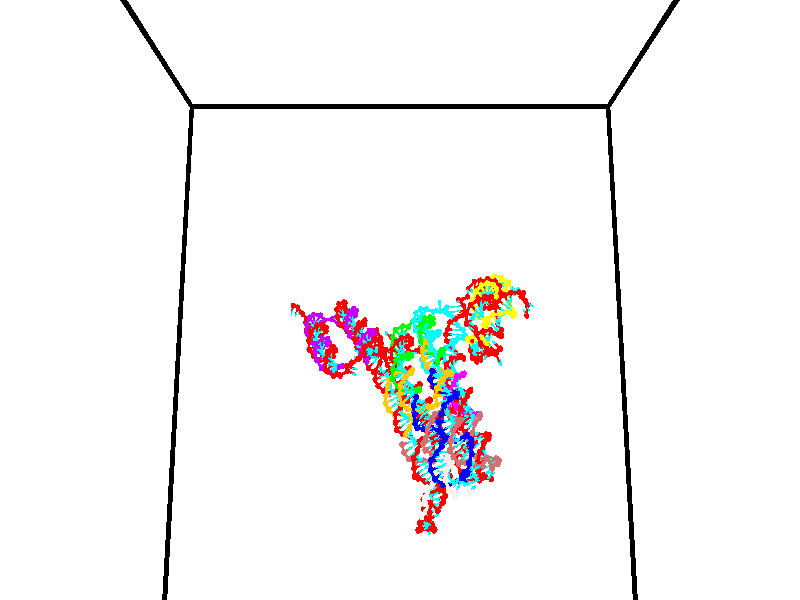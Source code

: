 // switches for output
#declare DRAW_BASES = 1; // possible values are 0, 1; only relevant for DNA ribbons
#declare DRAW_BASES_TYPE = 3; // possible values are 1, 2, 3; only relevant for DNA ribbons
#declare DRAW_FOG = 0; // set to 1 to enable fog

#include "colors.inc"

#include "transforms.inc"
background { rgb <1, 1, 1>}

#default {
   normal{
       ripples 0.25
       frequency 0.20
       turbulence 0.2
       lambda 5
   }
	finish {
		phong 0.1
		phong_size 40.
	}
}

// original window dimensions: 1024x640


// camera settings

camera {
	sky <0, 0.179814, -0.983701>
	up <0, 0.179814, -0.983701>
	right 1.6 * <1, 0, 0>
	location <35, 94.9851, 44.8844>
	look_at <35, 29.7336, 32.9568>
	direction <0, -65.2515, -11.9276>
	angle 67.0682
}


# declare cpy_camera_pos = <35, 94.9851, 44.8844>;
# if (DRAW_FOG = 1)
fog {
	fog_type 2
	up vnormalize(cpy_camera_pos)
	color rgbt<1,1,1,0.3>
	distance 1e-5
	fog_alt 3e-3
	fog_offset 56
}
# end


// LIGHTS

# declare lum = 6;
global_settings {
	ambient_light rgb lum * <0.05, 0.05, 0.05>
	max_trace_level 15
}# declare cpy_direct_light_amount = 0.25;
light_source
{	1000 * <-1, -1.16352, -0.803886>,
	rgb lum * cpy_direct_light_amount
	parallel
}

light_source
{	1000 * <1, 1.16352, 0.803886>,
	rgb lum * cpy_direct_light_amount
	parallel
}

// strand 0

// nucleotide -1

// particle -1
sphere {
	<24.229204, 35.037975, 34.400162> 0.250000
	pigment { color rgbt <1,0,0,0> }
	no_shadow
}
cylinder {
	<24.165745, 35.105095, 34.789349>,  <24.127670, 35.145367, 35.022861>, 0.100000
	pigment { color rgbt <1,0,0,0> }
	no_shadow
}
cylinder {
	<24.165745, 35.105095, 34.789349>,  <24.229204, 35.037975, 34.400162>, 0.100000
	pigment { color rgbt <1,0,0,0> }
	no_shadow
}

// particle -1
sphere {
	<24.165745, 35.105095, 34.789349> 0.100000
	pigment { color rgbt <1,0,0,0> }
	no_shadow
}
sphere {
	0, 1
	scale<0.080000,0.200000,0.300000>
	matrix <0.933987, -0.294040, 0.203001,
		0.320156, 0.940948, -0.110074,
		-0.158647, 0.167800, 0.972972,
		24.118151, 35.155434, 35.081242>
	pigment { color rgbt <0,1,1,0> }
	no_shadow
}
cylinder {
	<24.795603, 35.510990, 34.643383>,  <24.229204, 35.037975, 34.400162>, 0.130000
	pigment { color rgbt <1,0,0,0> }
	no_shadow
}

// nucleotide -1

// particle -1
sphere {
	<24.795603, 35.510990, 34.643383> 0.250000
	pigment { color rgbt <1,0,0,0> }
	no_shadow
}
cylinder {
	<24.645689, 35.245853, 34.902668>,  <24.555740, 35.086773, 35.058239>, 0.100000
	pigment { color rgbt <1,0,0,0> }
	no_shadow
}
cylinder {
	<24.645689, 35.245853, 34.902668>,  <24.795603, 35.510990, 34.643383>, 0.100000
	pigment { color rgbt <1,0,0,0> }
	no_shadow
}

// particle -1
sphere {
	<24.645689, 35.245853, 34.902668> 0.100000
	pigment { color rgbt <1,0,0,0> }
	no_shadow
}
sphere {
	0, 1
	scale<0.080000,0.200000,0.300000>
	matrix <0.894264, -0.442922, 0.064127,
		0.244603, 0.603708, 0.758753,
		-0.374782, -0.662840, 0.648214,
		24.533255, 35.047001, 35.097134>
	pigment { color rgbt <0,1,1,0> }
	no_shadow
}
cylinder {
	<25.296608, 35.491150, 35.212902>,  <24.795603, 35.510990, 34.643383>, 0.130000
	pigment { color rgbt <1,0,0,0> }
	no_shadow
}

// nucleotide -1

// particle -1
sphere {
	<25.296608, 35.491150, 35.212902> 0.250000
	pigment { color rgbt <1,0,0,0> }
	no_shadow
}
cylinder {
	<25.073793, 35.175888, 35.108200>,  <24.940105, 34.986729, 35.045380>, 0.100000
	pigment { color rgbt <1,0,0,0> }
	no_shadow
}
cylinder {
	<25.073793, 35.175888, 35.108200>,  <25.296608, 35.491150, 35.212902>, 0.100000
	pigment { color rgbt <1,0,0,0> }
	no_shadow
}

// particle -1
sphere {
	<25.073793, 35.175888, 35.108200> 0.100000
	pigment { color rgbt <1,0,0,0> }
	no_shadow
}
sphere {
	0, 1
	scale<0.080000,0.200000,0.300000>
	matrix <0.817398, -0.576053, -0.004960,
		-0.146878, -0.216724, 0.965120,
		-0.557035, -0.788159, -0.261759,
		24.906683, 34.939442, 35.029671>
	pigment { color rgbt <0,1,1,0> }
	no_shadow
}
cylinder {
	<25.574093, 34.872112, 35.505131>,  <25.296608, 35.491150, 35.212902>, 0.130000
	pigment { color rgbt <1,0,0,0> }
	no_shadow
}

// nucleotide -1

// particle -1
sphere {
	<25.574093, 34.872112, 35.505131> 0.250000
	pigment { color rgbt <1,0,0,0> }
	no_shadow
}
cylinder {
	<25.357166, 34.706692, 35.212593>,  <25.227011, 34.607441, 35.037071>, 0.100000
	pigment { color rgbt <1,0,0,0> }
	no_shadow
}
cylinder {
	<25.357166, 34.706692, 35.212593>,  <25.574093, 34.872112, 35.505131>, 0.100000
	pigment { color rgbt <1,0,0,0> }
	no_shadow
}

// particle -1
sphere {
	<25.357166, 34.706692, 35.212593> 0.100000
	pigment { color rgbt <1,0,0,0> }
	no_shadow
}
sphere {
	0, 1
	scale<0.080000,0.200000,0.300000>
	matrix <0.796819, -0.529173, -0.291640,
		-0.266401, -0.740912, 0.616505,
		-0.542318, -0.413550, -0.731346,
		25.194471, 34.582626, 34.993191>
	pigment { color rgbt <0,1,1,0> }
	no_shadow
}
cylinder {
	<25.375446, 34.160740, 35.712933>,  <25.574093, 34.872112, 35.505131>, 0.130000
	pigment { color rgbt <1,0,0,0> }
	no_shadow
}

// nucleotide -1

// particle -1
sphere {
	<25.375446, 34.160740, 35.712933> 0.250000
	pigment { color rgbt <1,0,0,0> }
	no_shadow
}
cylinder {
	<25.752443, 34.075012, 35.815521>,  <25.978642, 34.023575, 35.877075>, 0.100000
	pigment { color rgbt <1,0,0,0> }
	no_shadow
}
cylinder {
	<25.752443, 34.075012, 35.815521>,  <25.375446, 34.160740, 35.712933>, 0.100000
	pigment { color rgbt <1,0,0,0> }
	no_shadow
}

// particle -1
sphere {
	<25.752443, 34.075012, 35.815521> 0.100000
	pigment { color rgbt <1,0,0,0> }
	no_shadow
}
sphere {
	0, 1
	scale<0.080000,0.200000,0.300000>
	matrix <0.111322, 0.924821, 0.363749,
		-0.315149, -0.314279, 0.895494,
		0.942491, -0.214323, 0.256470,
		26.035191, 34.010715, 35.892464>
	pigment { color rgbt <0,1,1,0> }
	no_shadow
}
cylinder {
	<25.508034, 34.266079, 36.353367>,  <25.375446, 34.160740, 35.712933>, 0.130000
	pigment { color rgbt <1,0,0,0> }
	no_shadow
}

// nucleotide -1

// particle -1
sphere {
	<25.508034, 34.266079, 36.353367> 0.250000
	pigment { color rgbt <1,0,0,0> }
	no_shadow
}
cylinder {
	<25.869408, 34.300957, 36.185459>,  <26.086231, 34.321884, 36.084713>, 0.100000
	pigment { color rgbt <1,0,0,0> }
	no_shadow
}
cylinder {
	<25.869408, 34.300957, 36.185459>,  <25.508034, 34.266079, 36.353367>, 0.100000
	pigment { color rgbt <1,0,0,0> }
	no_shadow
}

// particle -1
sphere {
	<25.869408, 34.300957, 36.185459> 0.100000
	pigment { color rgbt <1,0,0,0> }
	no_shadow
}
sphere {
	0, 1
	scale<0.080000,0.200000,0.300000>
	matrix <0.082998, 0.925005, 0.370778,
		0.420618, -0.369813, 0.828444,
		0.903433, 0.087196, -0.419767,
		26.140438, 34.327114, 36.059528>
	pigment { color rgbt <0,1,1,0> }
	no_shadow
}
cylinder {
	<25.986982, 34.376701, 36.844475>,  <25.508034, 34.266079, 36.353367>, 0.130000
	pigment { color rgbt <1,0,0,0> }
	no_shadow
}

// nucleotide -1

// particle -1
sphere {
	<25.986982, 34.376701, 36.844475> 0.250000
	pigment { color rgbt <1,0,0,0> }
	no_shadow
}
cylinder {
	<26.168657, 34.526966, 36.521343>,  <26.277662, 34.617126, 36.327465>, 0.100000
	pigment { color rgbt <1,0,0,0> }
	no_shadow
}
cylinder {
	<26.168657, 34.526966, 36.521343>,  <25.986982, 34.376701, 36.844475>, 0.100000
	pigment { color rgbt <1,0,0,0> }
	no_shadow
}

// particle -1
sphere {
	<26.168657, 34.526966, 36.521343> 0.100000
	pigment { color rgbt <1,0,0,0> }
	no_shadow
}
sphere {
	0, 1
	scale<0.080000,0.200000,0.300000>
	matrix <0.023123, 0.901474, 0.432215,
		0.890607, -0.214985, 0.400750,
		0.454185, 0.375667, -0.807831,
		26.304914, 34.639668, 36.278996>
	pigment { color rgbt <0,1,1,0> }
	no_shadow
}
cylinder {
	<26.550777, 34.767696, 37.095558>,  <25.986982, 34.376701, 36.844475>, 0.130000
	pigment { color rgbt <1,0,0,0> }
	no_shadow
}

// nucleotide -1

// particle -1
sphere {
	<26.550777, 34.767696, 37.095558> 0.250000
	pigment { color rgbt <1,0,0,0> }
	no_shadow
}
cylinder {
	<26.527468, 34.905197, 36.720657>,  <26.513483, 34.987698, 36.495716>, 0.100000
	pigment { color rgbt <1,0,0,0> }
	no_shadow
}
cylinder {
	<26.527468, 34.905197, 36.720657>,  <26.550777, 34.767696, 37.095558>, 0.100000
	pigment { color rgbt <1,0,0,0> }
	no_shadow
}

// particle -1
sphere {
	<26.527468, 34.905197, 36.720657> 0.100000
	pigment { color rgbt <1,0,0,0> }
	no_shadow
}
sphere {
	0, 1
	scale<0.080000,0.200000,0.300000>
	matrix <0.271482, 0.908921, 0.316479,
		0.960678, -0.236005, -0.146287,
		-0.058273, 0.343749, -0.937252,
		26.509987, 35.008324, 36.439484>
	pigment { color rgbt <0,1,1,0> }
	no_shadow
}
cylinder {
	<27.138189, 34.989944, 36.932434>,  <26.550777, 34.767696, 37.095558>, 0.130000
	pigment { color rgbt <1,0,0,0> }
	no_shadow
}

// nucleotide -1

// particle -1
sphere {
	<27.138189, 34.989944, 36.932434> 0.250000
	pigment { color rgbt <1,0,0,0> }
	no_shadow
}
cylinder {
	<26.890501, 35.177052, 36.680161>,  <26.741888, 35.289314, 36.528797>, 0.100000
	pigment { color rgbt <1,0,0,0> }
	no_shadow
}
cylinder {
	<26.890501, 35.177052, 36.680161>,  <27.138189, 34.989944, 36.932434>, 0.100000
	pigment { color rgbt <1,0,0,0> }
	no_shadow
}

// particle -1
sphere {
	<26.890501, 35.177052, 36.680161> 0.100000
	pigment { color rgbt <1,0,0,0> }
	no_shadow
}
sphere {
	0, 1
	scale<0.080000,0.200000,0.300000>
	matrix <0.377369, 0.881640, 0.283381,
		0.688593, -0.062526, -0.722448,
		-0.619220, 0.467763, -0.630686,
		26.704735, 35.317379, 36.490955>
	pigment { color rgbt <0,1,1,0> }
	no_shadow
}
cylinder {
	<27.653831, 35.490810, 36.640713>,  <27.138189, 34.989944, 36.932434>, 0.130000
	pigment { color rgbt <1,0,0,0> }
	no_shadow
}

// nucleotide -1

// particle -1
sphere {
	<27.653831, 35.490810, 36.640713> 0.250000
	pigment { color rgbt <1,0,0,0> }
	no_shadow
}
cylinder {
	<27.290028, 35.639069, 36.565434>,  <27.071745, 35.728024, 36.520267>, 0.100000
	pigment { color rgbt <1,0,0,0> }
	no_shadow
}
cylinder {
	<27.290028, 35.639069, 36.565434>,  <27.653831, 35.490810, 36.640713>, 0.100000
	pigment { color rgbt <1,0,0,0> }
	no_shadow
}

// particle -1
sphere {
	<27.290028, 35.639069, 36.565434> 0.100000
	pigment { color rgbt <1,0,0,0> }
	no_shadow
}
sphere {
	0, 1
	scale<0.080000,0.200000,0.300000>
	matrix <0.349186, 0.926857, 0.137861,
		0.225531, 0.059669, -0.972407,
		-0.909508, 0.370643, -0.188199,
		27.017176, 35.750263, 36.508972>
	pigment { color rgbt <0,1,1,0> }
	no_shadow
}
cylinder {
	<27.751936, 36.145782, 36.435261>,  <27.653831, 35.490810, 36.640713>, 0.130000
	pigment { color rgbt <1,0,0,0> }
	no_shadow
}

// nucleotide -1

// particle -1
sphere {
	<27.751936, 36.145782, 36.435261> 0.250000
	pigment { color rgbt <1,0,0,0> }
	no_shadow
}
cylinder {
	<27.361013, 36.191517, 36.506596>,  <27.126461, 36.218956, 36.549397>, 0.100000
	pigment { color rgbt <1,0,0,0> }
	no_shadow
}
cylinder {
	<27.361013, 36.191517, 36.506596>,  <27.751936, 36.145782, 36.435261>, 0.100000
	pigment { color rgbt <1,0,0,0> }
	no_shadow
}

// particle -1
sphere {
	<27.361013, 36.191517, 36.506596> 0.100000
	pigment { color rgbt <1,0,0,0> }
	no_shadow
}
sphere {
	0, 1
	scale<0.080000,0.200000,0.300000>
	matrix <0.156391, 0.957249, 0.243343,
		-0.142889, 0.265710, -0.953405,
		-0.977305, 0.114333, 0.178336,
		27.067822, 36.225819, 36.560097>
	pigment { color rgbt <0,1,1,0> }
	no_shadow
}
cylinder {
	<27.524605, 36.928978, 36.312401>,  <27.751936, 36.145782, 36.435261>, 0.130000
	pigment { color rgbt <1,0,0,0> }
	no_shadow
}

// nucleotide -1

// particle -1
sphere {
	<27.524605, 36.928978, 36.312401> 0.250000
	pigment { color rgbt <1,0,0,0> }
	no_shadow
}
cylinder {
	<27.303659, 36.724628, 36.575886>,  <27.171091, 36.602016, 36.733974>, 0.100000
	pigment { color rgbt <1,0,0,0> }
	no_shadow
}
cylinder {
	<27.303659, 36.724628, 36.575886>,  <27.524605, 36.928978, 36.312401>, 0.100000
	pigment { color rgbt <1,0,0,0> }
	no_shadow
}

// particle -1
sphere {
	<27.303659, 36.724628, 36.575886> 0.100000
	pigment { color rgbt <1,0,0,0> }
	no_shadow
}
sphere {
	0, 1
	scale<0.080000,0.200000,0.300000>
	matrix <-0.042870, 0.806559, 0.589597,
		-0.832499, 0.297434, -0.467417,
		-0.552366, -0.510876, 0.658709,
		27.137949, 36.571365, 36.773499>
	pigment { color rgbt <0,1,1,0> }
	no_shadow
}
cylinder {
	<26.997236, 37.426140, 36.409401>,  <27.524605, 36.928978, 36.312401>, 0.130000
	pigment { color rgbt <1,0,0,0> }
	no_shadow
}

// nucleotide -1

// particle -1
sphere {
	<26.997236, 37.426140, 36.409401> 0.250000
	pigment { color rgbt <1,0,0,0> }
	no_shadow
}
cylinder {
	<26.987711, 37.154396, 36.702766>,  <26.981997, 36.991348, 36.878788>, 0.100000
	pigment { color rgbt <1,0,0,0> }
	no_shadow
}
cylinder {
	<26.987711, 37.154396, 36.702766>,  <26.997236, 37.426140, 36.409401>, 0.100000
	pigment { color rgbt <1,0,0,0> }
	no_shadow
}

// particle -1
sphere {
	<26.987711, 37.154396, 36.702766> 0.100000
	pigment { color rgbt <1,0,0,0> }
	no_shadow
}
sphere {
	0, 1
	scale<0.080000,0.200000,0.300000>
	matrix <0.037246, 0.732514, 0.679732,
		-0.999022, 0.043502, 0.007861,
		-0.023811, -0.679361, 0.733418,
		26.980568, 36.950588, 36.922791>
	pigment { color rgbt <0,1,1,0> }
	no_shadow
}
cylinder {
	<26.479538, 37.726101, 37.008980>,  <26.997236, 37.426140, 36.409401>, 0.130000
	pigment { color rgbt <1,0,0,0> }
	no_shadow
}

// nucleotide -1

// particle -1
sphere {
	<26.479538, 37.726101, 37.008980> 0.250000
	pigment { color rgbt <1,0,0,0> }
	no_shadow
}
cylinder {
	<26.660603, 37.448898, 37.233421>,  <26.769241, 37.282578, 37.368088>, 0.100000
	pigment { color rgbt <1,0,0,0> }
	no_shadow
}
cylinder {
	<26.660603, 37.448898, 37.233421>,  <26.479538, 37.726101, 37.008980>, 0.100000
	pigment { color rgbt <1,0,0,0> }
	no_shadow
}

// particle -1
sphere {
	<26.660603, 37.448898, 37.233421> 0.100000
	pigment { color rgbt <1,0,0,0> }
	no_shadow
}
sphere {
	0, 1
	scale<0.080000,0.200000,0.300000>
	matrix <0.070042, 0.654958, 0.752412,
		-0.888926, -0.301288, 0.345015,
		0.452663, -0.693005, 0.561106,
		26.796402, 37.240997, 37.401752>
	pigment { color rgbt <0,1,1,0> }
	no_shadow
}
cylinder {
	<26.316393, 37.908112, 37.692215>,  <26.479538, 37.726101, 37.008980>, 0.130000
	pigment { color rgbt <1,0,0,0> }
	no_shadow
}

// nucleotide -1

// particle -1
sphere {
	<26.316393, 37.908112, 37.692215> 0.250000
	pigment { color rgbt <1,0,0,0> }
	no_shadow
}
cylinder {
	<26.636944, 37.671799, 37.729687>,  <26.829275, 37.530010, 37.752171>, 0.100000
	pigment { color rgbt <1,0,0,0> }
	no_shadow
}
cylinder {
	<26.636944, 37.671799, 37.729687>,  <26.316393, 37.908112, 37.692215>, 0.100000
	pigment { color rgbt <1,0,0,0> }
	no_shadow
}

// particle -1
sphere {
	<26.636944, 37.671799, 37.729687> 0.100000
	pigment { color rgbt <1,0,0,0> }
	no_shadow
}
sphere {
	0, 1
	scale<0.080000,0.200000,0.300000>
	matrix <0.270550, 0.497677, 0.824088,
		-0.533477, -0.635059, 0.558661,
		0.801377, -0.590778, 0.093684,
		26.877357, 37.494564, 37.757793>
	pigment { color rgbt <0,1,1,0> }
	no_shadow
}
cylinder {
	<26.349674, 37.763008, 38.415268>,  <26.316393, 37.908112, 37.692215>, 0.130000
	pigment { color rgbt <1,0,0,0> }
	no_shadow
}

// nucleotide -1

// particle -1
sphere {
	<26.349674, 37.763008, 38.415268> 0.250000
	pigment { color rgbt <1,0,0,0> }
	no_shadow
}
cylinder {
	<26.710669, 37.685352, 38.261471>,  <26.927265, 37.638760, 38.169193>, 0.100000
	pigment { color rgbt <1,0,0,0> }
	no_shadow
}
cylinder {
	<26.710669, 37.685352, 38.261471>,  <26.349674, 37.763008, 38.415268>, 0.100000
	pigment { color rgbt <1,0,0,0> }
	no_shadow
}

// particle -1
sphere {
	<26.710669, 37.685352, 38.261471> 0.100000
	pigment { color rgbt <1,0,0,0> }
	no_shadow
}
sphere {
	0, 1
	scale<0.080000,0.200000,0.300000>
	matrix <0.427322, 0.515546, 0.742704,
		0.054032, -0.834579, 0.548233,
		0.902484, -0.194142, -0.384489,
		26.981413, 37.627110, 38.146126>
	pigment { color rgbt <0,1,1,0> }
	no_shadow
}
cylinder {
	<26.747084, 37.591087, 38.935871>,  <26.349674, 37.763008, 38.415268>, 0.130000
	pigment { color rgbt <1,0,0,0> }
	no_shadow
}

// nucleotide -1

// particle -1
sphere {
	<26.747084, 37.591087, 38.935871> 0.250000
	pigment { color rgbt <1,0,0,0> }
	no_shadow
}
cylinder {
	<27.022602, 37.667583, 38.656162>,  <27.187914, 37.713482, 38.488335>, 0.100000
	pigment { color rgbt <1,0,0,0> }
	no_shadow
}
cylinder {
	<27.022602, 37.667583, 38.656162>,  <26.747084, 37.591087, 38.935871>, 0.100000
	pigment { color rgbt <1,0,0,0> }
	no_shadow
}

// particle -1
sphere {
	<27.022602, 37.667583, 38.656162> 0.100000
	pigment { color rgbt <1,0,0,0> }
	no_shadow
}
sphere {
	0, 1
	scale<0.080000,0.200000,0.300000>
	matrix <0.544764, 0.499889, 0.673308,
		0.478318, -0.844714, 0.240146,
		0.688799, 0.191232, -0.699275,
		27.229240, 37.724953, 38.446381>
	pigment { color rgbt <0,1,1,0> }
	no_shadow
}
cylinder {
	<27.407879, 37.437672, 39.230267>,  <26.747084, 37.591087, 38.935871>, 0.130000
	pigment { color rgbt <1,0,0,0> }
	no_shadow
}

// nucleotide -1

// particle -1
sphere {
	<27.407879, 37.437672, 39.230267> 0.250000
	pigment { color rgbt <1,0,0,0> }
	no_shadow
}
cylinder {
	<27.482262, 37.691544, 38.930241>,  <27.526892, 37.843868, 38.750225>, 0.100000
	pigment { color rgbt <1,0,0,0> }
	no_shadow
}
cylinder {
	<27.482262, 37.691544, 38.930241>,  <27.407879, 37.437672, 39.230267>, 0.100000
	pigment { color rgbt <1,0,0,0> }
	no_shadow
}

// particle -1
sphere {
	<27.482262, 37.691544, 38.930241> 0.100000
	pigment { color rgbt <1,0,0,0> }
	no_shadow
}
sphere {
	0, 1
	scale<0.080000,0.200000,0.300000>
	matrix <0.467198, 0.614449, 0.635751,
		0.864376, -0.468654, -0.182258,
		0.185959, 0.634678, -0.750069,
		27.538050, 37.881947, 38.705219>
	pigment { color rgbt <0,1,1,0> }
	no_shadow
}
cylinder {
	<28.049545, 37.768204, 39.361412>,  <27.407879, 37.437672, 39.230267>, 0.130000
	pigment { color rgbt <1,0,0,0> }
	no_shadow
}

// nucleotide -1

// particle -1
sphere {
	<28.049545, 37.768204, 39.361412> 0.250000
	pigment { color rgbt <1,0,0,0> }
	no_shadow
}
cylinder {
	<27.906067, 38.007740, 39.074993>,  <27.819981, 38.151463, 38.903141>, 0.100000
	pigment { color rgbt <1,0,0,0> }
	no_shadow
}
cylinder {
	<27.906067, 38.007740, 39.074993>,  <28.049545, 37.768204, 39.361412>, 0.100000
	pigment { color rgbt <1,0,0,0> }
	no_shadow
}

// particle -1
sphere {
	<27.906067, 38.007740, 39.074993> 0.100000
	pigment { color rgbt <1,0,0,0> }
	no_shadow
}
sphere {
	0, 1
	scale<0.080000,0.200000,0.300000>
	matrix <0.414080, 0.789568, 0.452901,
		0.836586, -0.134047, -0.531183,
		-0.358695, 0.598843, -0.716048,
		27.798458, 38.187393, 38.860180>
	pigment { color rgbt <0,1,1,0> }
	no_shadow
}
cylinder {
	<28.686956, 38.135059, 38.983818>,  <28.049545, 37.768204, 39.361412>, 0.130000
	pigment { color rgbt <1,0,0,0> }
	no_shadow
}

// nucleotide -1

// particle -1
sphere {
	<28.686956, 38.135059, 38.983818> 0.250000
	pigment { color rgbt <1,0,0,0> }
	no_shadow
}
cylinder {
	<28.355337, 38.356441, 38.951885>,  <28.156366, 38.489269, 38.932724>, 0.100000
	pigment { color rgbt <1,0,0,0> }
	no_shadow
}
cylinder {
	<28.355337, 38.356441, 38.951885>,  <28.686956, 38.135059, 38.983818>, 0.100000
	pigment { color rgbt <1,0,0,0> }
	no_shadow
}

// particle -1
sphere {
	<28.355337, 38.356441, 38.951885> 0.100000
	pigment { color rgbt <1,0,0,0> }
	no_shadow
}
sphere {
	0, 1
	scale<0.080000,0.200000,0.300000>
	matrix <0.491684, 0.789507, 0.367323,
		0.266322, 0.265276, -0.926661,
		-0.829047, 0.553451, -0.079831,
		28.106623, 38.522476, 38.927937>
	pigment { color rgbt <0,1,1,0> }
	no_shadow
}
cylinder {
	<28.964540, 38.694897, 38.594238>,  <28.686956, 38.135059, 38.983818>, 0.130000
	pigment { color rgbt <1,0,0,0> }
	no_shadow
}

// nucleotide -1

// particle -1
sphere {
	<28.964540, 38.694897, 38.594238> 0.250000
	pigment { color rgbt <1,0,0,0> }
	no_shadow
}
cylinder {
	<28.622778, 38.789135, 38.779488>,  <28.417721, 38.845680, 38.890636>, 0.100000
	pigment { color rgbt <1,0,0,0> }
	no_shadow
}
cylinder {
	<28.622778, 38.789135, 38.779488>,  <28.964540, 38.694897, 38.594238>, 0.100000
	pigment { color rgbt <1,0,0,0> }
	no_shadow
}

// particle -1
sphere {
	<28.622778, 38.789135, 38.779488> 0.100000
	pigment { color rgbt <1,0,0,0> }
	no_shadow
}
sphere {
	0, 1
	scale<0.080000,0.200000,0.300000>
	matrix <0.400309, 0.866707, 0.297611,
		-0.331279, 0.439674, -0.834830,
		-0.854404, 0.235598, 0.463128,
		28.366457, 38.859814, 38.918427>
	pigment { color rgbt <0,1,1,0> }
	no_shadow
}
cylinder {
	<28.845312, 39.319355, 38.383411>,  <28.964540, 38.694897, 38.594238>, 0.130000
	pigment { color rgbt <1,0,0,0> }
	no_shadow
}

// nucleotide -1

// particle -1
sphere {
	<28.845312, 39.319355, 38.383411> 0.250000
	pigment { color rgbt <1,0,0,0> }
	no_shadow
}
cylinder {
	<28.633968, 39.280331, 38.720768>,  <28.507162, 39.256916, 38.923183>, 0.100000
	pigment { color rgbt <1,0,0,0> }
	no_shadow
}
cylinder {
	<28.633968, 39.280331, 38.720768>,  <28.845312, 39.319355, 38.383411>, 0.100000
	pigment { color rgbt <1,0,0,0> }
	no_shadow
}

// particle -1
sphere {
	<28.633968, 39.280331, 38.720768> 0.100000
	pigment { color rgbt <1,0,0,0> }
	no_shadow
}
sphere {
	0, 1
	scale<0.080000,0.200000,0.300000>
	matrix <0.365963, 0.870185, 0.329925,
		-0.766098, 0.482971, -0.424068,
		-0.528361, -0.097561, 0.843396,
		28.475460, 39.251060, 38.973785>
	pigment { color rgbt <0,1,1,0> }
	no_shadow
}
cylinder {
	<28.702169, 39.946148, 38.494324>,  <28.845312, 39.319355, 38.383411>, 0.130000
	pigment { color rgbt <1,0,0,0> }
	no_shadow
}

// nucleotide -1

// particle -1
sphere {
	<28.702169, 39.946148, 38.494324> 0.250000
	pigment { color rgbt <1,0,0,0> }
	no_shadow
}
cylinder {
	<28.625727, 39.774704, 38.847542>,  <28.579861, 39.671837, 39.059475>, 0.100000
	pigment { color rgbt <1,0,0,0> }
	no_shadow
}
cylinder {
	<28.625727, 39.774704, 38.847542>,  <28.702169, 39.946148, 38.494324>, 0.100000
	pigment { color rgbt <1,0,0,0> }
	no_shadow
}

// particle -1
sphere {
	<28.625727, 39.774704, 38.847542> 0.100000
	pigment { color rgbt <1,0,0,0> }
	no_shadow
}
sphere {
	0, 1
	scale<0.080000,0.200000,0.300000>
	matrix <0.318585, 0.823842, 0.468816,
		-0.928430, 0.370919, -0.020893,
		-0.191105, -0.428606, 0.883049,
		28.568396, 39.646122, 39.112457>
	pigment { color rgbt <0,1,1,0> }
	no_shadow
}
cylinder {
	<28.429663, 40.521381, 38.905888>,  <28.702169, 39.946148, 38.494324>, 0.130000
	pigment { color rgbt <1,0,0,0> }
	no_shadow
}

// nucleotide -1

// particle -1
sphere {
	<28.429663, 40.521381, 38.905888> 0.250000
	pigment { color rgbt <1,0,0,0> }
	no_shadow
}
cylinder {
	<28.546286, 40.231319, 39.155411>,  <28.616261, 40.057281, 39.305126>, 0.100000
	pigment { color rgbt <1,0,0,0> }
	no_shadow
}
cylinder {
	<28.546286, 40.231319, 39.155411>,  <28.429663, 40.521381, 38.905888>, 0.100000
	pigment { color rgbt <1,0,0,0> }
	no_shadow
}

// particle -1
sphere {
	<28.546286, 40.231319, 39.155411> 0.100000
	pigment { color rgbt <1,0,0,0> }
	no_shadow
}
sphere {
	0, 1
	scale<0.080000,0.200000,0.300000>
	matrix <0.471220, 0.676408, 0.566059,
		-0.832433, 0.128913, 0.538921,
		0.291558, -0.725157, 0.623812,
		28.633753, 40.013771, 39.342556>
	pigment { color rgbt <0,1,1,0> }
	no_shadow
}
cylinder {
	<28.281336, 40.702614, 39.512150>,  <28.429663, 40.521381, 38.905888>, 0.130000
	pigment { color rgbt <1,0,0,0> }
	no_shadow
}

// nucleotide -1

// particle -1
sphere {
	<28.281336, 40.702614, 39.512150> 0.250000
	pigment { color rgbt <1,0,0,0> }
	no_shadow
}
cylinder {
	<28.570433, 40.432159, 39.569393>,  <28.743891, 40.269886, 39.603741>, 0.100000
	pigment { color rgbt <1,0,0,0> }
	no_shadow
}
cylinder {
	<28.570433, 40.432159, 39.569393>,  <28.281336, 40.702614, 39.512150>, 0.100000
	pigment { color rgbt <1,0,0,0> }
	no_shadow
}

// particle -1
sphere {
	<28.570433, 40.432159, 39.569393> 0.100000
	pigment { color rgbt <1,0,0,0> }
	no_shadow
}
sphere {
	0, 1
	scale<0.080000,0.200000,0.300000>
	matrix <0.391077, 0.570839, 0.721943,
		-0.569826, -0.465812, 0.676992,
		0.722743, -0.676138, 0.143111,
		28.787256, 40.229317, 39.612328>
	pigment { color rgbt <0,1,1,0> }
	no_shadow
}
cylinder {
	<28.332838, 40.480461, 40.301315>,  <28.281336, 40.702614, 39.512150>, 0.130000
	pigment { color rgbt <1,0,0,0> }
	no_shadow
}

// nucleotide -1

// particle -1
sphere {
	<28.332838, 40.480461, 40.301315> 0.250000
	pigment { color rgbt <1,0,0,0> }
	no_shadow
}
cylinder {
	<28.656971, 40.462116, 40.067646>,  <28.851452, 40.451111, 39.927444>, 0.100000
	pigment { color rgbt <1,0,0,0> }
	no_shadow
}
cylinder {
	<28.656971, 40.462116, 40.067646>,  <28.332838, 40.480461, 40.301315>, 0.100000
	pigment { color rgbt <1,0,0,0> }
	no_shadow
}

// particle -1
sphere {
	<28.656971, 40.462116, 40.067646> 0.100000
	pigment { color rgbt <1,0,0,0> }
	no_shadow
}
sphere {
	0, 1
	scale<0.080000,0.200000,0.300000>
	matrix <0.442071, 0.702216, 0.558091,
		0.384619, -0.710485, 0.589304,
		0.810334, -0.045862, -0.584171,
		28.900072, 40.448357, 39.892395>
	pigment { color rgbt <0,1,1,0> }
	no_shadow
}
cylinder {
	<28.992388, 40.321060, 40.678501>,  <28.332838, 40.480461, 40.301315>, 0.130000
	pigment { color rgbt <1,0,0,0> }
	no_shadow
}

// nucleotide -1

// particle -1
sphere {
	<28.992388, 40.321060, 40.678501> 0.250000
	pigment { color rgbt <1,0,0,0> }
	no_shadow
}
cylinder {
	<29.074720, 40.547512, 40.359219>,  <29.124121, 40.683384, 40.167648>, 0.100000
	pigment { color rgbt <1,0,0,0> }
	no_shadow
}
cylinder {
	<29.074720, 40.547512, 40.359219>,  <28.992388, 40.321060, 40.678501>, 0.100000
	pigment { color rgbt <1,0,0,0> }
	no_shadow
}

// particle -1
sphere {
	<29.074720, 40.547512, 40.359219> 0.100000
	pigment { color rgbt <1,0,0,0> }
	no_shadow
}
sphere {
	0, 1
	scale<0.080000,0.200000,0.300000>
	matrix <0.315825, 0.733592, 0.601745,
		0.926222, -0.375952, -0.027801,
		0.205832, 0.566130, -0.798204,
		29.136471, 40.717350, 40.119759>
	pigment { color rgbt <0,1,1,0> }
	no_shadow
}
cylinder {
	<29.627594, 40.661110, 40.704926>,  <28.992388, 40.321060, 40.678501>, 0.130000
	pigment { color rgbt <1,0,0,0> }
	no_shadow
}

// nucleotide -1

// particle -1
sphere {
	<29.627594, 40.661110, 40.704926> 0.250000
	pigment { color rgbt <1,0,0,0> }
	no_shadow
}
cylinder {
	<29.343143, 40.845268, 40.492386>,  <29.172474, 40.955765, 40.364864>, 0.100000
	pigment { color rgbt <1,0,0,0> }
	no_shadow
}
cylinder {
	<29.343143, 40.845268, 40.492386>,  <29.627594, 40.661110, 40.704926>, 0.100000
	pigment { color rgbt <1,0,0,0> }
	no_shadow
}

// particle -1
sphere {
	<29.343143, 40.845268, 40.492386> 0.100000
	pigment { color rgbt <1,0,0,0> }
	no_shadow
}
sphere {
	0, 1
	scale<0.080000,0.200000,0.300000>
	matrix <0.053816, 0.789188, 0.611789,
		0.701001, 0.406464, -0.585990,
		-0.711127, 0.460401, -0.531347,
		29.129805, 40.983387, 40.332981>
	pigment { color rgbt <0,1,1,0> }
	no_shadow
}
cylinder {
	<30.250893, 40.448017, 40.342484>,  <29.627594, 40.661110, 40.704926>, 0.130000
	pigment { color rgbt <1,0,0,0> }
	no_shadow
}

// nucleotide -1

// particle -1
sphere {
	<30.250893, 40.448017, 40.342484> 0.250000
	pigment { color rgbt <1,0,0,0> }
	no_shadow
}
cylinder {
	<30.596867, 40.597713, 40.476250>,  <30.804451, 40.687531, 40.556507>, 0.100000
	pigment { color rgbt <1,0,0,0> }
	no_shadow
}
cylinder {
	<30.596867, 40.597713, 40.476250>,  <30.250893, 40.448017, 40.342484>, 0.100000
	pigment { color rgbt <1,0,0,0> }
	no_shadow
}

// particle -1
sphere {
	<30.596867, 40.597713, 40.476250> 0.100000
	pigment { color rgbt <1,0,0,0> }
	no_shadow
}
sphere {
	0, 1
	scale<0.080000,0.200000,0.300000>
	matrix <0.122388, 0.488915, -0.863703,
		-0.486735, 0.787974, 0.377076,
		0.864933, 0.374245, 0.334411,
		30.856346, 40.709988, 40.576572>
	pigment { color rgbt <0,1,1,0> }
	no_shadow
}
cylinder {
	<30.270597, 41.160225, 40.056961>,  <30.250893, 40.448017, 40.342484>, 0.130000
	pigment { color rgbt <1,0,0,0> }
	no_shadow
}

// nucleotide -1

// particle -1
sphere {
	<30.270597, 41.160225, 40.056961> 0.250000
	pigment { color rgbt <1,0,0,0> }
	no_shadow
}
cylinder {
	<30.638474, 41.025536, 40.137749>,  <30.859200, 40.944721, 40.186222>, 0.100000
	pigment { color rgbt <1,0,0,0> }
	no_shadow
}
cylinder {
	<30.638474, 41.025536, 40.137749>,  <30.270597, 41.160225, 40.056961>, 0.100000
	pigment { color rgbt <1,0,0,0> }
	no_shadow
}

// particle -1
sphere {
	<30.638474, 41.025536, 40.137749> 0.100000
	pigment { color rgbt <1,0,0,0> }
	no_shadow
}
sphere {
	0, 1
	scale<0.080000,0.200000,0.300000>
	matrix <0.287985, 0.228817, -0.929896,
		0.266904, 0.913378, 0.307412,
		0.919688, -0.336723, 0.201967,
		30.914379, 40.924519, 40.198338>
	pigment { color rgbt <0,1,1,0> }
	no_shadow
}
cylinder {
	<30.730822, 41.721085, 39.847641>,  <30.270597, 41.160225, 40.056961>, 0.130000
	pigment { color rgbt <1,0,0,0> }
	no_shadow
}

// nucleotide -1

// particle -1
sphere {
	<30.730822, 41.721085, 39.847641> 0.250000
	pigment { color rgbt <1,0,0,0> }
	no_shadow
}
cylinder {
	<30.861483, 41.343994, 39.820621>,  <30.939878, 41.117741, 39.804409>, 0.100000
	pigment { color rgbt <1,0,0,0> }
	no_shadow
}
cylinder {
	<30.861483, 41.343994, 39.820621>,  <30.730822, 41.721085, 39.847641>, 0.100000
	pigment { color rgbt <1,0,0,0> }
	no_shadow
}

// particle -1
sphere {
	<30.861483, 41.343994, 39.820621> 0.100000
	pigment { color rgbt <1,0,0,0> }
	no_shadow
}
sphere {
	0, 1
	scale<0.080000,0.200000,0.300000>
	matrix <0.265094, 0.159988, -0.950857,
		0.907207, 0.292690, 0.302172,
		0.326651, -0.942728, -0.067552,
		30.959478, 41.061176, 39.800354>
	pigment { color rgbt <0,1,1,0> }
	no_shadow
}
cylinder {
	<31.356848, 41.786682, 39.558781>,  <30.730822, 41.721085, 39.847641>, 0.130000
	pigment { color rgbt <1,0,0,0> }
	no_shadow
}

// nucleotide -1

// particle -1
sphere {
	<31.356848, 41.786682, 39.558781> 0.250000
	pigment { color rgbt <1,0,0,0> }
	no_shadow
}
cylinder {
	<31.185465, 41.439507, 39.458294>,  <31.082636, 41.231201, 39.398003>, 0.100000
	pigment { color rgbt <1,0,0,0> }
	no_shadow
}
cylinder {
	<31.185465, 41.439507, 39.458294>,  <31.356848, 41.786682, 39.558781>, 0.100000
	pigment { color rgbt <1,0,0,0> }
	no_shadow
}

// particle -1
sphere {
	<31.185465, 41.439507, 39.458294> 0.100000
	pigment { color rgbt <1,0,0,0> }
	no_shadow
}
sphere {
	0, 1
	scale<0.080000,0.200000,0.300000>
	matrix <0.280424, 0.136568, -0.950111,
		0.858945, -0.477529, 0.184877,
		-0.428458, -0.867937, -0.251215,
		31.056927, 41.179127, 39.382931>
	pigment { color rgbt <0,1,1,0> }
	no_shadow
}
cylinder {
	<31.805952, 41.287636, 39.195408>,  <31.356848, 41.786682, 39.558781>, 0.130000
	pigment { color rgbt <1,0,0,0> }
	no_shadow
}

// nucleotide -1

// particle -1
sphere {
	<31.805952, 41.287636, 39.195408> 0.250000
	pigment { color rgbt <1,0,0,0> }
	no_shadow
}
cylinder {
	<31.441402, 41.213150, 39.048592>,  <31.222672, 41.168461, 38.960503>, 0.100000
	pigment { color rgbt <1,0,0,0> }
	no_shadow
}
cylinder {
	<31.441402, 41.213150, 39.048592>,  <31.805952, 41.287636, 39.195408>, 0.100000
	pigment { color rgbt <1,0,0,0> }
	no_shadow
}

// particle -1
sphere {
	<31.441402, 41.213150, 39.048592> 0.100000
	pigment { color rgbt <1,0,0,0> }
	no_shadow
}
sphere {
	0, 1
	scale<0.080000,0.200000,0.300000>
	matrix <0.356160, 0.090103, -0.930071,
		0.206262, -0.978369, -0.015797,
		-0.911376, -0.186212, -0.367040,
		31.167990, 41.157288, 38.938480>
	pigment { color rgbt <0,1,1,0> }
	no_shadow
}
cylinder {
	<31.850859, 40.841873, 38.539257>,  <31.805952, 41.287636, 39.195408>, 0.130000
	pigment { color rgbt <1,0,0,0> }
	no_shadow
}

// nucleotide -1

// particle -1
sphere {
	<31.850859, 40.841873, 38.539257> 0.250000
	pigment { color rgbt <1,0,0,0> }
	no_shadow
}
cylinder {
	<31.532642, 41.082848, 38.565132>,  <31.341713, 41.227432, 38.580658>, 0.100000
	pigment { color rgbt <1,0,0,0> }
	no_shadow
}
cylinder {
	<31.532642, 41.082848, 38.565132>,  <31.850859, 40.841873, 38.539257>, 0.100000
	pigment { color rgbt <1,0,0,0> }
	no_shadow
}

// particle -1
sphere {
	<31.532642, 41.082848, 38.565132> 0.100000
	pigment { color rgbt <1,0,0,0> }
	no_shadow
}
sphere {
	0, 1
	scale<0.080000,0.200000,0.300000>
	matrix <0.150296, 0.299634, -0.942142,
		-0.586962, -0.739791, -0.328915,
		-0.795542, 0.602436, 0.064686,
		31.293980, 41.263577, 38.584538>
	pigment { color rgbt <0,1,1,0> }
	no_shadow
}
cylinder {
	<32.293003, 41.431641, 38.448586>,  <31.850859, 40.841873, 38.539257>, 0.130000
	pigment { color rgbt <1,0,0,0> }
	no_shadow
}

// nucleotide -1

// particle -1
sphere {
	<32.293003, 41.431641, 38.448586> 0.250000
	pigment { color rgbt <1,0,0,0> }
	no_shadow
}
cylinder {
	<32.587559, 41.271057, 38.666416>,  <32.764294, 41.174706, 38.797115>, 0.100000
	pigment { color rgbt <1,0,0,0> }
	no_shadow
}
cylinder {
	<32.587559, 41.271057, 38.666416>,  <32.293003, 41.431641, 38.448586>, 0.100000
	pigment { color rgbt <1,0,0,0> }
	no_shadow
}

// particle -1
sphere {
	<32.587559, 41.271057, 38.666416> 0.100000
	pigment { color rgbt <1,0,0,0> }
	no_shadow
}
sphere {
	0, 1
	scale<0.080000,0.200000,0.300000>
	matrix <-0.229201, -0.905355, -0.357491,
		0.636552, 0.138435, -0.758708,
		0.736389, -0.401458, 0.544576,
		32.808475, 41.150620, 38.829788>
	pigment { color rgbt <0,1,1,0> }
	no_shadow
}
cylinder {
	<32.730091, 41.068703, 38.008415>,  <32.293003, 41.431641, 38.448586>, 0.130000
	pigment { color rgbt <1,0,0,0> }
	no_shadow
}

// nucleotide -1

// particle -1
sphere {
	<32.730091, 41.068703, 38.008415> 0.250000
	pigment { color rgbt <1,0,0,0> }
	no_shadow
}
cylinder {
	<32.730045, 40.935970, 38.385750>,  <32.730019, 40.856331, 38.612152>, 0.100000
	pigment { color rgbt <1,0,0,0> }
	no_shadow
}
cylinder {
	<32.730045, 40.935970, 38.385750>,  <32.730091, 41.068703, 38.008415>, 0.100000
	pigment { color rgbt <1,0,0,0> }
	no_shadow
}

// particle -1
sphere {
	<32.730045, 40.935970, 38.385750> 0.100000
	pigment { color rgbt <1,0,0,0> }
	no_shadow
}
sphere {
	0, 1
	scale<0.080000,0.200000,0.300000>
	matrix <-0.216319, -0.920994, -0.323999,
		0.976323, -0.204100, -0.071674,
		-0.000117, -0.331832, 0.943338,
		32.730011, 40.836422, 38.668751>
	pigment { color rgbt <0,1,1,0> }
	no_shadow
}
cylinder {
	<33.280270, 40.388130, 38.229626>,  <32.730091, 41.068703, 38.008415>, 0.130000
	pigment { color rgbt <1,0,0,0> }
	no_shadow
}

// nucleotide -1

// particle -1
sphere {
	<33.280270, 40.388130, 38.229626> 0.250000
	pigment { color rgbt <1,0,0,0> }
	no_shadow
}
cylinder {
	<32.921520, 40.413860, 38.404663>,  <32.706272, 40.429298, 38.509686>, 0.100000
	pigment { color rgbt <1,0,0,0> }
	no_shadow
}
cylinder {
	<32.921520, 40.413860, 38.404663>,  <33.280270, 40.388130, 38.229626>, 0.100000
	pigment { color rgbt <1,0,0,0> }
	no_shadow
}

// particle -1
sphere {
	<32.921520, 40.413860, 38.404663> 0.100000
	pigment { color rgbt <1,0,0,0> }
	no_shadow
}
sphere {
	0, 1
	scale<0.080000,0.200000,0.300000>
	matrix <-0.235566, -0.906836, -0.349511,
		0.374344, -0.416548, 0.828465,
		-0.896870, 0.064321, 0.437593,
		32.652458, 40.433155, 38.535942>
	pigment { color rgbt <0,1,1,0> }
	no_shadow
}
cylinder {
	<33.144093, 39.826317, 38.658279>,  <33.280270, 40.388130, 38.229626>, 0.130000
	pigment { color rgbt <1,0,0,0> }
	no_shadow
}

// nucleotide -1

// particle -1
sphere {
	<33.144093, 39.826317, 38.658279> 0.250000
	pigment { color rgbt <1,0,0,0> }
	no_shadow
}
cylinder {
	<32.770535, 39.948780, 38.584408>,  <32.546398, 40.022259, 38.540085>, 0.100000
	pigment { color rgbt <1,0,0,0> }
	no_shadow
}
cylinder {
	<32.770535, 39.948780, 38.584408>,  <33.144093, 39.826317, 38.658279>, 0.100000
	pigment { color rgbt <1,0,0,0> }
	no_shadow
}

// particle -1
sphere {
	<32.770535, 39.948780, 38.584408> 0.100000
	pigment { color rgbt <1,0,0,0> }
	no_shadow
}
sphere {
	0, 1
	scale<0.080000,0.200000,0.300000>
	matrix <-0.248146, -0.926860, -0.281699,
		-0.257413, -0.217251, 0.941563,
		-0.933896, 0.306159, -0.184676,
		32.490364, 40.040627, 38.529003>
	pigment { color rgbt <0,1,1,0> }
	no_shadow
}
cylinder {
	<32.825974, 39.264927, 38.890244>,  <33.144093, 39.826317, 38.658279>, 0.130000
	pigment { color rgbt <1,0,0,0> }
	no_shadow
}

// nucleotide -1

// particle -1
sphere {
	<32.825974, 39.264927, 38.890244> 0.250000
	pigment { color rgbt <1,0,0,0> }
	no_shadow
}
cylinder {
	<32.581028, 39.474438, 38.653374>,  <32.434059, 39.600143, 38.511253>, 0.100000
	pigment { color rgbt <1,0,0,0> }
	no_shadow
}
cylinder {
	<32.581028, 39.474438, 38.653374>,  <32.825974, 39.264927, 38.890244>, 0.100000
	pigment { color rgbt <1,0,0,0> }
	no_shadow
}

// particle -1
sphere {
	<32.581028, 39.474438, 38.653374> 0.100000
	pigment { color rgbt <1,0,0,0> }
	no_shadow
}
sphere {
	0, 1
	scale<0.080000,0.200000,0.300000>
	matrix <-0.299044, -0.846851, -0.439792,
		-0.731834, -0.092227, 0.675213,
		-0.612366, 0.523773, -0.592174,
		32.397320, 39.631569, 38.475719>
	pigment { color rgbt <0,1,1,0> }
	no_shadow
}
cylinder {
	<32.110798, 39.004143, 38.990902>,  <32.825974, 39.264927, 38.890244>, 0.130000
	pigment { color rgbt <1,0,0,0> }
	no_shadow
}

// nucleotide -1

// particle -1
sphere {
	<32.110798, 39.004143, 38.990902> 0.250000
	pigment { color rgbt <1,0,0,0> }
	no_shadow
}
cylinder {
	<32.108292, 39.191013, 38.637245>,  <32.106789, 39.303135, 38.425053>, 0.100000
	pigment { color rgbt <1,0,0,0> }
	no_shadow
}
cylinder {
	<32.108292, 39.191013, 38.637245>,  <32.110798, 39.004143, 38.990902>, 0.100000
	pigment { color rgbt <1,0,0,0> }
	no_shadow
}

// particle -1
sphere {
	<32.108292, 39.191013, 38.637245> 0.100000
	pigment { color rgbt <1,0,0,0> }
	no_shadow
}
sphere {
	0, 1
	scale<0.080000,0.200000,0.300000>
	matrix <-0.514883, -0.759458, -0.397642,
		-0.857238, 0.452738, 0.245299,
		-0.006266, 0.467174, -0.884143,
		32.106411, 39.331165, 38.372002>
	pigment { color rgbt <0,1,1,0> }
	no_shadow
}
cylinder {
	<31.458950, 38.936256, 38.772228>,  <32.110798, 39.004143, 38.990902>, 0.130000
	pigment { color rgbt <1,0,0,0> }
	no_shadow
}

// nucleotide -1

// particle -1
sphere {
	<31.458950, 38.936256, 38.772228> 0.250000
	pigment { color rgbt <1,0,0,0> }
	no_shadow
}
cylinder {
	<31.664141, 38.999996, 38.434837>,  <31.787256, 39.038239, 38.232403>, 0.100000
	pigment { color rgbt <1,0,0,0> }
	no_shadow
}
cylinder {
	<31.664141, 38.999996, 38.434837>,  <31.458950, 38.936256, 38.772228>, 0.100000
	pigment { color rgbt <1,0,0,0> }
	no_shadow
}

// particle -1
sphere {
	<31.664141, 38.999996, 38.434837> 0.100000
	pigment { color rgbt <1,0,0,0> }
	no_shadow
}
sphere {
	0, 1
	scale<0.080000,0.200000,0.300000>
	matrix <-0.425878, -0.805914, -0.411254,
		-0.745306, 0.570185, -0.345555,
		0.512979, 0.159345, -0.843482,
		31.818035, 39.047798, 38.181793>
	pigment { color rgbt <0,1,1,0> }
	no_shadow
}
cylinder {
	<30.976973, 38.735886, 38.351727>,  <31.458950, 38.936256, 38.772228>, 0.130000
	pigment { color rgbt <1,0,0,0> }
	no_shadow
}

// nucleotide -1

// particle -1
sphere {
	<30.976973, 38.735886, 38.351727> 0.250000
	pigment { color rgbt <1,0,0,0> }
	no_shadow
}
cylinder {
	<31.307209, 38.743362, 38.126141>,  <31.505350, 38.747849, 37.990791>, 0.100000
	pigment { color rgbt <1,0,0,0> }
	no_shadow
}
cylinder {
	<31.307209, 38.743362, 38.126141>,  <30.976973, 38.735886, 38.351727>, 0.100000
	pigment { color rgbt <1,0,0,0> }
	no_shadow
}

// particle -1
sphere {
	<31.307209, 38.743362, 38.126141> 0.100000
	pigment { color rgbt <1,0,0,0> }
	no_shadow
}
sphere {
	0, 1
	scale<0.080000,0.200000,0.300000>
	matrix <-0.316908, -0.811575, -0.490831,
		-0.466873, 0.583949, -0.664103,
		0.825590, 0.018696, -0.563961,
		31.554886, 38.748970, 37.956951>
	pigment { color rgbt <0,1,1,0> }
	no_shadow
}
cylinder {
	<30.723177, 38.850418, 37.693844>,  <30.976973, 38.735886, 38.351727>, 0.130000
	pigment { color rgbt <1,0,0,0> }
	no_shadow
}

// nucleotide -1

// particle -1
sphere {
	<30.723177, 38.850418, 37.693844> 0.250000
	pigment { color rgbt <1,0,0,0> }
	no_shadow
}
cylinder {
	<31.082226, 38.687424, 37.626633>,  <31.297655, 38.589626, 37.586308>, 0.100000
	pigment { color rgbt <1,0,0,0> }
	no_shadow
}
cylinder {
	<31.082226, 38.687424, 37.626633>,  <30.723177, 38.850418, 37.693844>, 0.100000
	pigment { color rgbt <1,0,0,0> }
	no_shadow
}

// particle -1
sphere {
	<31.082226, 38.687424, 37.626633> 0.100000
	pigment { color rgbt <1,0,0,0> }
	no_shadow
}
sphere {
	0, 1
	scale<0.080000,0.200000,0.300000>
	matrix <-0.415736, -0.656068, -0.629871,
		0.146430, 0.635239, -0.758308,
		0.897620, -0.407488, -0.168024,
		31.351511, 38.565178, 37.576225>
	pigment { color rgbt <0,1,1,0> }
	no_shadow
}
cylinder {
	<30.892092, 38.849293, 36.934818>,  <30.723177, 38.850418, 37.693844>, 0.130000
	pigment { color rgbt <1,0,0,0> }
	no_shadow
}

// nucleotide -1

// particle -1
sphere {
	<30.892092, 38.849293, 36.934818> 0.250000
	pigment { color rgbt <1,0,0,0> }
	no_shadow
}
cylinder {
	<31.110096, 38.559425, 37.103493>,  <31.240898, 38.385506, 37.204697>, 0.100000
	pigment { color rgbt <1,0,0,0> }
	no_shadow
}
cylinder {
	<31.110096, 38.559425, 37.103493>,  <30.892092, 38.849293, 36.934818>, 0.100000
	pigment { color rgbt <1,0,0,0> }
	no_shadow
}

// particle -1
sphere {
	<31.110096, 38.559425, 37.103493> 0.100000
	pigment { color rgbt <1,0,0,0> }
	no_shadow
}
sphere {
	0, 1
	scale<0.080000,0.200000,0.300000>
	matrix <-0.286236, -0.633548, -0.718808,
		0.788055, 0.271057, -0.552717,
		0.545011, -0.724668, 0.421685,
		31.273600, 38.342026, 37.230000>
	pigment { color rgbt <0,1,1,0> }
	no_shadow
}
cylinder {
	<31.101770, 38.458885, 36.424576>,  <30.892092, 38.849293, 36.934818>, 0.130000
	pigment { color rgbt <1,0,0,0> }
	no_shadow
}

// nucleotide -1

// particle -1
sphere {
	<31.101770, 38.458885, 36.424576> 0.250000
	pigment { color rgbt <1,0,0,0> }
	no_shadow
}
cylinder {
	<31.178505, 38.185757, 36.706554>,  <31.224546, 38.021877, 36.875740>, 0.100000
	pigment { color rgbt <1,0,0,0> }
	no_shadow
}
cylinder {
	<31.178505, 38.185757, 36.706554>,  <31.101770, 38.458885, 36.424576>, 0.100000
	pigment { color rgbt <1,0,0,0> }
	no_shadow
}

// particle -1
sphere {
	<31.178505, 38.185757, 36.706554> 0.100000
	pigment { color rgbt <1,0,0,0> }
	no_shadow
}
sphere {
	0, 1
	scale<0.080000,0.200000,0.300000>
	matrix <-0.219899, -0.729931, -0.647182,
		0.956474, -0.030864, -0.290180,
		0.191837, -0.682824, 0.704947,
		31.236055, 37.980911, 36.918037>
	pigment { color rgbt <0,1,1,0> }
	no_shadow
}
cylinder {
	<31.557409, 38.005287, 36.182953>,  <31.101770, 38.458885, 36.424576>, 0.130000
	pigment { color rgbt <1,0,0,0> }
	no_shadow
}

// nucleotide -1

// particle -1
sphere {
	<31.557409, 38.005287, 36.182953> 0.250000
	pigment { color rgbt <1,0,0,0> }
	no_shadow
}
cylinder {
	<31.377443, 37.795383, 36.472008>,  <31.269464, 37.669441, 36.645443>, 0.100000
	pigment { color rgbt <1,0,0,0> }
	no_shadow
}
cylinder {
	<31.377443, 37.795383, 36.472008>,  <31.557409, 38.005287, 36.182953>, 0.100000
	pigment { color rgbt <1,0,0,0> }
	no_shadow
}

// particle -1
sphere {
	<31.377443, 37.795383, 36.472008> 0.100000
	pigment { color rgbt <1,0,0,0> }
	no_shadow
}
sphere {
	0, 1
	scale<0.080000,0.200000,0.300000>
	matrix <-0.199176, -0.729824, -0.653977,
		0.870579, -0.438165, 0.223839,
		-0.449913, -0.524755, 0.722641,
		31.242470, 37.637959, 36.688801>
	pigment { color rgbt <0,1,1,0> }
	no_shadow
}
cylinder {
	<31.605450, 37.212841, 36.006332>,  <31.557409, 38.005287, 36.182953>, 0.130000
	pigment { color rgbt <1,0,0,0> }
	no_shadow
}

// nucleotide -1

// particle -1
sphere {
	<31.605450, 37.212841, 36.006332> 0.250000
	pigment { color rgbt <1,0,0,0> }
	no_shadow
}
cylinder {
	<31.315498, 37.233395, 36.281116>,  <31.141527, 37.245728, 36.445988>, 0.100000
	pigment { color rgbt <1,0,0,0> }
	no_shadow
}
cylinder {
	<31.315498, 37.233395, 36.281116>,  <31.605450, 37.212841, 36.006332>, 0.100000
	pigment { color rgbt <1,0,0,0> }
	no_shadow
}

// particle -1
sphere {
	<31.315498, 37.233395, 36.281116> 0.100000
	pigment { color rgbt <1,0,0,0> }
	no_shadow
}
sphere {
	0, 1
	scale<0.080000,0.200000,0.300000>
	matrix <-0.474621, -0.760015, -0.443973,
		0.499284, -0.647871, 0.575307,
		-0.724879, 0.051385, 0.686957,
		31.098034, 37.248810, 36.487202>
	pigment { color rgbt <0,1,1,0> }
	no_shadow
}
cylinder {
	<31.557377, 36.489948, 36.212833>,  <31.605450, 37.212841, 36.006332>, 0.130000
	pigment { color rgbt <1,0,0,0> }
	no_shadow
}

// nucleotide -1

// particle -1
sphere {
	<31.557377, 36.489948, 36.212833> 0.250000
	pigment { color rgbt <1,0,0,0> }
	no_shadow
}
cylinder {
	<31.224480, 36.696377, 36.293873>,  <31.024742, 36.820232, 36.342499>, 0.100000
	pigment { color rgbt <1,0,0,0> }
	no_shadow
}
cylinder {
	<31.224480, 36.696377, 36.293873>,  <31.557377, 36.489948, 36.212833>, 0.100000
	pigment { color rgbt <1,0,0,0> }
	no_shadow
}

// particle -1
sphere {
	<31.224480, 36.696377, 36.293873> 0.100000
	pigment { color rgbt <1,0,0,0> }
	no_shadow
}
sphere {
	0, 1
	scale<0.080000,0.200000,0.300000>
	matrix <-0.554066, -0.761234, -0.336948,
		-0.019660, -0.392677, 0.919466,
		-0.832241, 0.516069, 0.202603,
		30.974808, 36.851196, 36.354652>
	pigment { color rgbt <0,1,1,0> }
	no_shadow
}
cylinder {
	<31.073589, 36.049408, 36.664970>,  <31.557377, 36.489948, 36.212833>, 0.130000
	pigment { color rgbt <1,0,0,0> }
	no_shadow
}

// nucleotide -1

// particle -1
sphere {
	<31.073589, 36.049408, 36.664970> 0.250000
	pigment { color rgbt <1,0,0,0> }
	no_shadow
}
cylinder {
	<30.854252, 36.323101, 36.472664>,  <30.722649, 36.487316, 36.357281>, 0.100000
	pigment { color rgbt <1,0,0,0> }
	no_shadow
}
cylinder {
	<30.854252, 36.323101, 36.472664>,  <31.073589, 36.049408, 36.664970>, 0.100000
	pigment { color rgbt <1,0,0,0> }
	no_shadow
}

// particle -1
sphere {
	<30.854252, 36.323101, 36.472664> 0.100000
	pigment { color rgbt <1,0,0,0> }
	no_shadow
}
sphere {
	0, 1
	scale<0.080000,0.200000,0.300000>
	matrix <-0.626337, -0.716971, -0.306029,
		-0.554093, 0.133313, 0.821711,
		-0.548346, 0.684236, -0.480767,
		30.689749, 36.528374, 36.328434>
	pigment { color rgbt <0,1,1,0> }
	no_shadow
}
cylinder {
	<30.486887, 35.740852, 36.786037>,  <31.073589, 36.049408, 36.664970>, 0.130000
	pigment { color rgbt <1,0,0,0> }
	no_shadow
}

// nucleotide -1

// particle -1
sphere {
	<30.486887, 35.740852, 36.786037> 0.250000
	pigment { color rgbt <1,0,0,0> }
	no_shadow
}
cylinder {
	<30.399405, 36.023548, 36.516911>,  <30.346914, 36.193165, 36.355434>, 0.100000
	pigment { color rgbt <1,0,0,0> }
	no_shadow
}
cylinder {
	<30.399405, 36.023548, 36.516911>,  <30.486887, 35.740852, 36.786037>, 0.100000
	pigment { color rgbt <1,0,0,0> }
	no_shadow
}

// particle -1
sphere {
	<30.399405, 36.023548, 36.516911> 0.100000
	pigment { color rgbt <1,0,0,0> }
	no_shadow
}
sphere {
	0, 1
	scale<0.080000,0.200000,0.300000>
	matrix <-0.658440, -0.615760, -0.432777,
		-0.720156, 0.348359, 0.600018,
		-0.218705, 0.706743, -0.672817,
		30.333794, 36.235573, 36.315067>
	pigment { color rgbt <0,1,1,0> }
	no_shadow
}
cylinder {
	<29.729992, 35.804310, 36.654625>,  <30.486887, 35.740852, 36.786037>, 0.130000
	pigment { color rgbt <1,0,0,0> }
	no_shadow
}

// nucleotide -1

// particle -1
sphere {
	<29.729992, 35.804310, 36.654625> 0.250000
	pigment { color rgbt <1,0,0,0> }
	no_shadow
}
cylinder {
	<29.895926, 35.938850, 36.316448>,  <29.995487, 36.019573, 36.113541>, 0.100000
	pigment { color rgbt <1,0,0,0> }
	no_shadow
}
cylinder {
	<29.895926, 35.938850, 36.316448>,  <29.729992, 35.804310, 36.654625>, 0.100000
	pigment { color rgbt <1,0,0,0> }
	no_shadow
}

// particle -1
sphere {
	<29.895926, 35.938850, 36.316448> 0.100000
	pigment { color rgbt <1,0,0,0> }
	no_shadow
}
sphere {
	0, 1
	scale<0.080000,0.200000,0.300000>
	matrix <-0.761544, -0.380159, -0.524910,
		-0.497957, 0.861596, 0.098442,
		0.414836, 0.336351, -0.845446,
		30.020376, 36.039757, 36.062813>
	pigment { color rgbt <0,1,1,0> }
	no_shadow
}
cylinder {
	<29.158466, 36.103165, 36.207329>,  <29.729992, 35.804310, 36.654625>, 0.130000
	pigment { color rgbt <1,0,0,0> }
	no_shadow
}

// nucleotide -1

// particle -1
sphere {
	<29.158466, 36.103165, 36.207329> 0.250000
	pigment { color rgbt <1,0,0,0> }
	no_shadow
}
cylinder {
	<29.453098, 36.030373, 35.946766>,  <29.629877, 35.986698, 35.790428>, 0.100000
	pigment { color rgbt <1,0,0,0> }
	no_shadow
}
cylinder {
	<29.453098, 36.030373, 35.946766>,  <29.158466, 36.103165, 36.207329>, 0.100000
	pigment { color rgbt <1,0,0,0> }
	no_shadow
}

// particle -1
sphere {
	<29.453098, 36.030373, 35.946766> 0.100000
	pigment { color rgbt <1,0,0,0> }
	no_shadow
}
sphere {
	0, 1
	scale<0.080000,0.200000,0.300000>
	matrix <-0.665960, -0.363304, -0.651542,
		-0.118088, 0.913725, -0.388797,
		0.736581, -0.181984, -0.651406,
		29.674072, 35.975777, 35.751343>
	pigment { color rgbt <0,1,1,0> }
	no_shadow
}
cylinder {
	<28.819504, 36.181923, 35.544830>,  <29.158466, 36.103165, 36.207329>, 0.130000
	pigment { color rgbt <1,0,0,0> }
	no_shadow
}

// nucleotide -1

// particle -1
sphere {
	<28.819504, 36.181923, 35.544830> 0.250000
	pigment { color rgbt <1,0,0,0> }
	no_shadow
}
cylinder {
	<29.145716, 35.956600, 35.491768>,  <29.341442, 35.821407, 35.459930>, 0.100000
	pigment { color rgbt <1,0,0,0> }
	no_shadow
}
cylinder {
	<29.145716, 35.956600, 35.491768>,  <28.819504, 36.181923, 35.544830>, 0.100000
	pigment { color rgbt <1,0,0,0> }
	no_shadow
}

// particle -1
sphere {
	<29.145716, 35.956600, 35.491768> 0.100000
	pigment { color rgbt <1,0,0,0> }
	no_shadow
}
sphere {
	0, 1
	scale<0.080000,0.200000,0.300000>
	matrix <-0.536376, -0.649676, -0.538723,
		0.217284, 0.510497, -0.831974,
		0.815530, -0.563306, -0.132654,
		29.390375, 35.787609, 35.451973>
	pigment { color rgbt <0,1,1,0> }
	no_shadow
}
cylinder {
	<28.731802, 35.929260, 34.881695>,  <28.819504, 36.181923, 35.544830>, 0.130000
	pigment { color rgbt <1,0,0,0> }
	no_shadow
}

// nucleotide -1

// particle -1
sphere {
	<28.731802, 35.929260, 34.881695> 0.250000
	pigment { color rgbt <1,0,0,0> }
	no_shadow
}
cylinder {
	<29.001259, 35.678764, 35.038681>,  <29.162933, 35.528465, 35.132874>, 0.100000
	pigment { color rgbt <1,0,0,0> }
	no_shadow
}
cylinder {
	<29.001259, 35.678764, 35.038681>,  <28.731802, 35.929260, 34.881695>, 0.100000
	pigment { color rgbt <1,0,0,0> }
	no_shadow
}

// particle -1
sphere {
	<29.001259, 35.678764, 35.038681> 0.100000
	pigment { color rgbt <1,0,0,0> }
	no_shadow
}
sphere {
	0, 1
	scale<0.080000,0.200000,0.300000>
	matrix <-0.389064, -0.751990, -0.532109,
		0.628357, 0.205758, -0.750221,
		0.673644, -0.626239, 0.392465,
		29.203352, 35.490894, 35.156422>
	pigment { color rgbt <0,1,1,0> }
	no_shadow
}
cylinder {
	<28.876354, 35.558941, 34.353203>,  <28.731802, 35.929260, 34.881695>, 0.130000
	pigment { color rgbt <1,0,0,0> }
	no_shadow
}

// nucleotide -1

// particle -1
sphere {
	<28.876354, 35.558941, 34.353203> 0.250000
	pigment { color rgbt <1,0,0,0> }
	no_shadow
}
cylinder {
	<29.012867, 35.327656, 34.649635>,  <29.094774, 35.188885, 34.827496>, 0.100000
	pigment { color rgbt <1,0,0,0> }
	no_shadow
}
cylinder {
	<29.012867, 35.327656, 34.649635>,  <28.876354, 35.558941, 34.353203>, 0.100000
	pigment { color rgbt <1,0,0,0> }
	no_shadow
}

// particle -1
sphere {
	<29.012867, 35.327656, 34.649635> 0.100000
	pigment { color rgbt <1,0,0,0> }
	no_shadow
}
sphere {
	0, 1
	scale<0.080000,0.200000,0.300000>
	matrix <-0.340207, -0.810946, -0.476053,
		0.876233, -0.089651, -0.473475,
		0.341284, -0.578213, 0.741077,
		29.115252, 35.154190, 34.871960>
	pigment { color rgbt <0,1,1,0> }
	no_shadow
}
cylinder {
	<29.359827, 35.028423, 34.105495>,  <28.876354, 35.558941, 34.353203>, 0.130000
	pigment { color rgbt <1,0,0,0> }
	no_shadow
}

// nucleotide -1

// particle -1
sphere {
	<29.359827, 35.028423, 34.105495> 0.250000
	pigment { color rgbt <1,0,0,0> }
	no_shadow
}
cylinder {
	<29.184145, 34.883522, 34.434341>,  <29.078735, 34.796581, 34.631649>, 0.100000
	pigment { color rgbt <1,0,0,0> }
	no_shadow
}
cylinder {
	<29.184145, 34.883522, 34.434341>,  <29.359827, 35.028423, 34.105495>, 0.100000
	pigment { color rgbt <1,0,0,0> }
	no_shadow
}

// particle -1
sphere {
	<29.184145, 34.883522, 34.434341> 0.100000
	pigment { color rgbt <1,0,0,0> }
	no_shadow
}
sphere {
	0, 1
	scale<0.080000,0.200000,0.300000>
	matrix <-0.344505, -0.777233, -0.526521,
		0.829709, -0.514473, 0.216566,
		-0.439203, -0.362251, 0.822116,
		29.052383, 34.774845, 34.680977>
	pigment { color rgbt <0,1,1,0> }
	no_shadow
}
cylinder {
	<29.393257, 34.290733, 34.033997>,  <29.359827, 35.028423, 34.105495>, 0.130000
	pigment { color rgbt <1,0,0,0> }
	no_shadow
}

// nucleotide -1

// particle -1
sphere {
	<29.393257, 34.290733, 34.033997> 0.250000
	pigment { color rgbt <1,0,0,0> }
	no_shadow
}
cylinder {
	<29.150871, 34.297798, 34.352116>,  <29.005440, 34.302036, 34.542988>, 0.100000
	pigment { color rgbt <1,0,0,0> }
	no_shadow
}
cylinder {
	<29.150871, 34.297798, 34.352116>,  <29.393257, 34.290733, 34.033997>, 0.100000
	pigment { color rgbt <1,0,0,0> }
	no_shadow
}

// particle -1
sphere {
	<29.150871, 34.297798, 34.352116> 0.100000
	pigment { color rgbt <1,0,0,0> }
	no_shadow
}
sphere {
	0, 1
	scale<0.080000,0.200000,0.300000>
	matrix <-0.431445, -0.847232, -0.309924,
		0.668326, -0.530930, 0.521013,
		-0.605967, 0.017658, 0.795294,
		28.969082, 34.303097, 34.590702>
	pigment { color rgbt <0,1,1,0> }
	no_shadow
}
cylinder {
	<29.397161, 33.708267, 34.571442>,  <29.393257, 34.290733, 34.033997>, 0.130000
	pigment { color rgbt <1,0,0,0> }
	no_shadow
}

// nucleotide -1

// particle -1
sphere {
	<29.397161, 33.708267, 34.571442> 0.250000
	pigment { color rgbt <1,0,0,0> }
	no_shadow
}
cylinder {
	<29.030773, 33.866768, 34.546215>,  <28.810940, 33.961868, 34.531078>, 0.100000
	pigment { color rgbt <1,0,0,0> }
	no_shadow
}
cylinder {
	<29.030773, 33.866768, 34.546215>,  <29.397161, 33.708267, 34.571442>, 0.100000
	pigment { color rgbt <1,0,0,0> }
	no_shadow
}

// particle -1
sphere {
	<29.030773, 33.866768, 34.546215> 0.100000
	pigment { color rgbt <1,0,0,0> }
	no_shadow
}
sphere {
	0, 1
	scale<0.080000,0.200000,0.300000>
	matrix <-0.344745, -0.857635, -0.381593,
		-0.205297, -0.327786, 0.922176,
		-0.915971, 0.396256, -0.063067,
		28.755981, 33.985645, 34.527294>
	pigment { color rgbt <0,1,1,0> }
	no_shadow
}
cylinder {
	<29.128294, 32.938229, 34.593910>,  <29.397161, 33.708267, 34.571442>, 0.130000
	pigment { color rgbt <1,0,0,0> }
	no_shadow
}

// nucleotide -1

// particle -1
sphere {
	<29.128294, 32.938229, 34.593910> 0.250000
	pigment { color rgbt <1,0,0,0> }
	no_shadow
}
cylinder {
	<29.123884, 32.630096, 34.338890>,  <29.121239, 32.445217, 34.185879>, 0.100000
	pigment { color rgbt <1,0,0,0> }
	no_shadow
}
cylinder {
	<29.123884, 32.630096, 34.338890>,  <29.128294, 32.938229, 34.593910>, 0.100000
	pigment { color rgbt <1,0,0,0> }
	no_shadow
}

// particle -1
sphere {
	<29.123884, 32.630096, 34.338890> 0.100000
	pigment { color rgbt <1,0,0,0> }
	no_shadow
}
sphere {
	0, 1
	scale<0.080000,0.200000,0.300000>
	matrix <-0.282800, 0.613956, -0.736941,
		0.959116, 0.172175, -0.224618,
		-0.011023, -0.770334, -0.637546,
		29.120577, 32.398994, 34.147625>
	pigment { color rgbt <0,1,1,0> }
	no_shadow
}
cylinder {
	<29.651464, 32.647499, 34.946758>,  <29.128294, 32.938229, 34.593910>, 0.130000
	pigment { color rgbt <1,0,0,0> }
	no_shadow
}

// nucleotide -1

// particle -1
sphere {
	<29.651464, 32.647499, 34.946758> 0.250000
	pigment { color rgbt <1,0,0,0> }
	no_shadow
}
cylinder {
	<29.545351, 32.692577, 34.563732>,  <29.481684, 32.719624, 34.333916>, 0.100000
	pigment { color rgbt <1,0,0,0> }
	no_shadow
}
cylinder {
	<29.545351, 32.692577, 34.563732>,  <29.651464, 32.647499, 34.946758>, 0.100000
	pigment { color rgbt <1,0,0,0> }
	no_shadow
}

// particle -1
sphere {
	<29.545351, 32.692577, 34.563732> 0.100000
	pigment { color rgbt <1,0,0,0> }
	no_shadow
}
sphere {
	0, 1
	scale<0.080000,0.200000,0.300000>
	matrix <-0.557486, 0.792372, 0.247702,
		0.786661, 0.599538, -0.147374,
		-0.265281, 0.112698, -0.957562,
		29.465767, 32.726387, 34.276463>
	pigment { color rgbt <0,1,1,0> }
	no_shadow
}
cylinder {
	<29.853214, 32.114594, 35.449043>,  <29.651464, 32.647499, 34.946758>, 0.130000
	pigment { color rgbt <1,0,0,0> }
	no_shadow
}

// nucleotide -1

// particle -1
sphere {
	<29.853214, 32.114594, 35.449043> 0.250000
	pigment { color rgbt <1,0,0,0> }
	no_shadow
}
cylinder {
	<29.871161, 31.805042, 35.701740>,  <29.881927, 31.619312, 35.853359>, 0.100000
	pigment { color rgbt <1,0,0,0> }
	no_shadow
}
cylinder {
	<29.871161, 31.805042, 35.701740>,  <29.853214, 32.114594, 35.449043>, 0.100000
	pigment { color rgbt <1,0,0,0> }
	no_shadow
}

// particle -1
sphere {
	<29.871161, 31.805042, 35.701740> 0.100000
	pigment { color rgbt <1,0,0,0> }
	no_shadow
}
sphere {
	0, 1
	scale<0.080000,0.200000,0.300000>
	matrix <-0.755720, 0.387298, 0.528098,
		-0.653356, -0.501116, -0.567458,
		0.044864, -0.773875, 0.631747,
		29.884619, 31.572880, 35.891266>
	pigment { color rgbt <0,1,1,0> }
	no_shadow
}
cylinder {
	<30.570927, 32.465099, 35.650345>,  <29.853214, 32.114594, 35.449043>, 0.130000
	pigment { color rgbt <1,0,0,0> }
	no_shadow
}

// nucleotide -1

// particle -1
sphere {
	<30.570927, 32.465099, 35.650345> 0.250000
	pigment { color rgbt <1,0,0,0> }
	no_shadow
}
cylinder {
	<30.431055, 32.803482, 35.811378>,  <30.347132, 33.006512, 35.908001>, 0.100000
	pigment { color rgbt <1,0,0,0> }
	no_shadow
}
cylinder {
	<30.431055, 32.803482, 35.811378>,  <30.570927, 32.465099, 35.650345>, 0.100000
	pigment { color rgbt <1,0,0,0> }
	no_shadow
}

// particle -1
sphere {
	<30.431055, 32.803482, 35.811378> 0.100000
	pigment { color rgbt <1,0,0,0> }
	no_shadow
}
sphere {
	0, 1
	scale<0.080000,0.200000,0.300000>
	matrix <0.755981, 0.000969, 0.654593,
		0.553369, 0.533245, -0.639869,
		-0.349679, 0.845960, 0.402587,
		30.326151, 33.057270, 35.932156>
	pigment { color rgbt <0,1,1,0> }
	no_shadow
}
cylinder {
	<31.094797, 33.135281, 35.642899>,  <30.570927, 32.465099, 35.650345>, 0.130000
	pigment { color rgbt <1,0,0,0> }
	no_shadow
}

// nucleotide -1

// particle -1
sphere {
	<31.094797, 33.135281, 35.642899> 0.250000
	pigment { color rgbt <1,0,0,0> }
	no_shadow
}
cylinder {
	<30.855751, 33.138813, 35.963593>,  <30.712322, 33.140934, 36.156010>, 0.100000
	pigment { color rgbt <1,0,0,0> }
	no_shadow
}
cylinder {
	<30.855751, 33.138813, 35.963593>,  <31.094797, 33.135281, 35.642899>, 0.100000
	pigment { color rgbt <1,0,0,0> }
	no_shadow
}

// particle -1
sphere {
	<30.855751, 33.138813, 35.963593> 0.100000
	pigment { color rgbt <1,0,0,0> }
	no_shadow
}
sphere {
	0, 1
	scale<0.080000,0.200000,0.300000>
	matrix <0.792376, 0.159228, 0.588887,
		-0.122456, 0.987202, -0.102157,
		-0.597616, 0.008834, 0.801733,
		30.676466, 33.141464, 36.204113>
	pigment { color rgbt <0,1,1,0> }
	no_shadow
}
cylinder {
	<30.968067, 33.824554, 36.013988>,  <31.094797, 33.135281, 35.642899>, 0.130000
	pigment { color rgbt <1,0,0,0> }
	no_shadow
}

// nucleotide -1

// particle -1
sphere {
	<30.968067, 33.824554, 36.013988> 0.250000
	pigment { color rgbt <1,0,0,0> }
	no_shadow
}
cylinder {
	<30.927458, 33.540535, 36.292706>,  <30.903091, 33.370125, 36.459938>, 0.100000
	pigment { color rgbt <1,0,0,0> }
	no_shadow
}
cylinder {
	<30.927458, 33.540535, 36.292706>,  <30.968067, 33.824554, 36.013988>, 0.100000
	pigment { color rgbt <1,0,0,0> }
	no_shadow
}

// particle -1
sphere {
	<30.927458, 33.540535, 36.292706> 0.100000
	pigment { color rgbt <1,0,0,0> }
	no_shadow
}
sphere {
	0, 1
	scale<0.080000,0.200000,0.300000>
	matrix <0.681598, 0.460546, 0.568614,
		-0.724650, 0.532662, 0.437211,
		-0.101523, -0.710048, 0.696796,
		30.897001, 33.327522, 36.501743>
	pigment { color rgbt <0,1,1,0> }
	no_shadow
}
cylinder {
	<30.771452, 34.242512, 36.759209>,  <30.968067, 33.824554, 36.013988>, 0.130000
	pigment { color rgbt <1,0,0,0> }
	no_shadow
}

// nucleotide -1

// particle -1
sphere {
	<30.771452, 34.242512, 36.759209> 0.250000
	pigment { color rgbt <1,0,0,0> }
	no_shadow
}
cylinder {
	<30.949547, 33.884975, 36.780418>,  <31.056404, 33.670452, 36.793144>, 0.100000
	pigment { color rgbt <1,0,0,0> }
	no_shadow
}
cylinder {
	<30.949547, 33.884975, 36.780418>,  <30.771452, 34.242512, 36.759209>, 0.100000
	pigment { color rgbt <1,0,0,0> }
	no_shadow
}

// particle -1
sphere {
	<30.949547, 33.884975, 36.780418> 0.100000
	pigment { color rgbt <1,0,0,0> }
	no_shadow
}
sphere {
	0, 1
	scale<0.080000,0.200000,0.300000>
	matrix <0.694045, 0.381918, 0.610279,
		-0.565745, -0.234915, 0.790410,
		0.445236, -0.893842, 0.053026,
		31.083118, 33.616821, 36.796326>
	pigment { color rgbt <0,1,1,0> }
	no_shadow
}
cylinder {
	<30.725845, 33.897690, 37.513912>,  <30.771452, 34.242512, 36.759209>, 0.130000
	pigment { color rgbt <1,0,0,0> }
	no_shadow
}

// nucleotide -1

// particle -1
sphere {
	<30.725845, 33.897690, 37.513912> 0.250000
	pigment { color rgbt <1,0,0,0> }
	no_shadow
}
cylinder {
	<31.060671, 33.772938, 37.334110>,  <31.261566, 33.698086, 37.226227>, 0.100000
	pigment { color rgbt <1,0,0,0> }
	no_shadow
}
cylinder {
	<31.060671, 33.772938, 37.334110>,  <30.725845, 33.897690, 37.513912>, 0.100000
	pigment { color rgbt <1,0,0,0> }
	no_shadow
}

// particle -1
sphere {
	<31.060671, 33.772938, 37.334110> 0.100000
	pigment { color rgbt <1,0,0,0> }
	no_shadow
}
sphere {
	0, 1
	scale<0.080000,0.200000,0.300000>
	matrix <0.540962, 0.349017, 0.765211,
		-0.081765, -0.883697, 0.460862,
		0.837063, -0.311876, -0.449509,
		31.311790, 33.679375, 37.199257>
	pigment { color rgbt <0,1,1,0> }
	no_shadow
}
cylinder {
	<31.039076, 33.476185, 37.975086>,  <30.725845, 33.897690, 37.513912>, 0.130000
	pigment { color rgbt <1,0,0,0> }
	no_shadow
}

// nucleotide -1

// particle -1
sphere {
	<31.039076, 33.476185, 37.975086> 0.250000
	pigment { color rgbt <1,0,0,0> }
	no_shadow
}
cylinder {
	<31.335438, 33.607925, 37.740963>,  <31.513256, 33.686970, 37.600491>, 0.100000
	pigment { color rgbt <1,0,0,0> }
	no_shadow
}
cylinder {
	<31.335438, 33.607925, 37.740963>,  <31.039076, 33.476185, 37.975086>, 0.100000
	pigment { color rgbt <1,0,0,0> }
	no_shadow
}

// particle -1
sphere {
	<31.335438, 33.607925, 37.740963> 0.100000
	pigment { color rgbt <1,0,0,0> }
	no_shadow
}
sphere {
	0, 1
	scale<0.080000,0.200000,0.300000>
	matrix <0.543526, 0.217880, 0.810622,
		0.394508, -0.918724, -0.017584,
		0.740907, 0.329354, -0.585306,
		31.557711, 33.706730, 37.565372>
	pigment { color rgbt <0,1,1,0> }
	no_shadow
}
cylinder {
	<31.681692, 33.293495, 38.341904>,  <31.039076, 33.476185, 37.975086>, 0.130000
	pigment { color rgbt <1,0,0,0> }
	no_shadow
}

// nucleotide -1

// particle -1
sphere {
	<31.681692, 33.293495, 38.341904> 0.250000
	pigment { color rgbt <1,0,0,0> }
	no_shadow
}
cylinder {
	<31.798120, 33.564476, 38.071693>,  <31.867977, 33.727066, 37.909569>, 0.100000
	pigment { color rgbt <1,0,0,0> }
	no_shadow
}
cylinder {
	<31.798120, 33.564476, 38.071693>,  <31.681692, 33.293495, 38.341904>, 0.100000
	pigment { color rgbt <1,0,0,0> }
	no_shadow
}

// particle -1
sphere {
	<31.798120, 33.564476, 38.071693> 0.100000
	pigment { color rgbt <1,0,0,0> }
	no_shadow
}
sphere {
	0, 1
	scale<0.080000,0.200000,0.300000>
	matrix <0.601724, 0.419311, 0.679784,
		0.743778, -0.604343, -0.285593,
		0.291070, 0.677457, -0.675522,
		31.885441, 33.767712, 37.869038>
	pigment { color rgbt <0,1,1,0> }
	no_shadow
}
cylinder {
	<32.349663, 33.315434, 38.425224>,  <31.681692, 33.293495, 38.341904>, 0.130000
	pigment { color rgbt <1,0,0,0> }
	no_shadow
}

// nucleotide -1

// particle -1
sphere {
	<32.349663, 33.315434, 38.425224> 0.250000
	pigment { color rgbt <1,0,0,0> }
	no_shadow
}
cylinder {
	<32.243046, 33.649513, 38.232811>,  <32.179077, 33.849960, 38.117363>, 0.100000
	pigment { color rgbt <1,0,0,0> }
	no_shadow
}
cylinder {
	<32.243046, 33.649513, 38.232811>,  <32.349663, 33.315434, 38.425224>, 0.100000
	pigment { color rgbt <1,0,0,0> }
	no_shadow
}

// particle -1
sphere {
	<32.243046, 33.649513, 38.232811> 0.100000
	pigment { color rgbt <1,0,0,0> }
	no_shadow
}
sphere {
	0, 1
	scale<0.080000,0.200000,0.300000>
	matrix <0.537241, 0.543109, 0.645295,
		0.800206, -0.086435, -0.593464,
		-0.266540, 0.835202, -0.481035,
		32.163082, 33.900074, 38.088501>
	pigment { color rgbt <0,1,1,0> }
	no_shadow
}
cylinder {
	<32.910820, 33.684135, 38.217739>,  <32.349663, 33.315434, 38.425224>, 0.130000
	pigment { color rgbt <1,0,0,0> }
	no_shadow
}

// nucleotide -1

// particle -1
sphere {
	<32.910820, 33.684135, 38.217739> 0.250000
	pigment { color rgbt <1,0,0,0> }
	no_shadow
}
cylinder {
	<32.619179, 33.953243, 38.268005>,  <32.444195, 34.114708, 38.298164>, 0.100000
	pigment { color rgbt <1,0,0,0> }
	no_shadow
}
cylinder {
	<32.619179, 33.953243, 38.268005>,  <32.910820, 33.684135, 38.217739>, 0.100000
	pigment { color rgbt <1,0,0,0> }
	no_shadow
}

// particle -1
sphere {
	<32.619179, 33.953243, 38.268005> 0.100000
	pigment { color rgbt <1,0,0,0> }
	no_shadow
}
sphere {
	0, 1
	scale<0.080000,0.200000,0.300000>
	matrix <0.560952, 0.482231, 0.672894,
		0.392100, 0.561103, -0.728987,
		-0.729102, 0.672768, 0.125669,
		32.400448, 34.155075, 38.305706>
	pigment { color rgbt <0,1,1,0> }
	no_shadow
}
cylinder {
	<33.315681, 34.258781, 38.250332>,  <32.910820, 33.684135, 38.217739>, 0.130000
	pigment { color rgbt <1,0,0,0> }
	no_shadow
}

// nucleotide -1

// particle -1
sphere {
	<33.315681, 34.258781, 38.250332> 0.250000
	pigment { color rgbt <1,0,0,0> }
	no_shadow
}
cylinder {
	<32.960999, 34.372940, 38.395824>,  <32.748188, 34.441437, 38.483120>, 0.100000
	pigment { color rgbt <1,0,0,0> }
	no_shadow
}
cylinder {
	<32.960999, 34.372940, 38.395824>,  <33.315681, 34.258781, 38.250332>, 0.100000
	pigment { color rgbt <1,0,0,0> }
	no_shadow
}

// particle -1
sphere {
	<32.960999, 34.372940, 38.395824> 0.100000
	pigment { color rgbt <1,0,0,0> }
	no_shadow
}
sphere {
	0, 1
	scale<0.080000,0.200000,0.300000>
	matrix <0.462299, 0.556682, 0.690206,
		-0.005496, 0.780162, -0.625554,
		-0.886707, 0.285400, 0.363728,
		32.694988, 34.458561, 38.504944>
	pigment { color rgbt <0,1,1,0> }
	no_shadow
}
cylinder {
	<33.279160, 34.951572, 38.290127>,  <33.315681, 34.258781, 38.250332>, 0.130000
	pigment { color rgbt <1,0,0,0> }
	no_shadow
}

// nucleotide -1

// particle -1
sphere {
	<33.279160, 34.951572, 38.290127> 0.250000
	pigment { color rgbt <1,0,0,0> }
	no_shadow
}
cylinder {
	<32.981815, 34.862152, 38.542301>,  <32.803410, 34.808498, 38.693604>, 0.100000
	pigment { color rgbt <1,0,0,0> }
	no_shadow
}
cylinder {
	<32.981815, 34.862152, 38.542301>,  <33.279160, 34.951572, 38.290127>, 0.100000
	pigment { color rgbt <1,0,0,0> }
	no_shadow
}

// particle -1
sphere {
	<32.981815, 34.862152, 38.542301> 0.100000
	pigment { color rgbt <1,0,0,0> }
	no_shadow
}
sphere {
	0, 1
	scale<0.080000,0.200000,0.300000>
	matrix <0.437434, 0.550551, 0.711016,
		-0.506035, 0.804312, -0.311467,
		-0.743357, -0.223552, 0.630432,
		32.758808, 34.795086, 38.731430>
	pigment { color rgbt <0,1,1,0> }
	no_shadow
}
cylinder {
	<33.256676, 35.492420, 38.658764>,  <33.279160, 34.951572, 38.290127>, 0.130000
	pigment { color rgbt <1,0,0,0> }
	no_shadow
}

// nucleotide -1

// particle -1
sphere {
	<33.256676, 35.492420, 38.658764> 0.250000
	pigment { color rgbt <1,0,0,0> }
	no_shadow
}
cylinder {
	<33.070347, 35.253151, 38.919594>,  <32.958549, 35.109589, 39.076092>, 0.100000
	pigment { color rgbt <1,0,0,0> }
	no_shadow
}
cylinder {
	<33.070347, 35.253151, 38.919594>,  <33.256676, 35.492420, 38.658764>, 0.100000
	pigment { color rgbt <1,0,0,0> }
	no_shadow
}

// particle -1
sphere {
	<33.070347, 35.253151, 38.919594> 0.100000
	pigment { color rgbt <1,0,0,0> }
	no_shadow
}
sphere {
	0, 1
	scale<0.080000,0.200000,0.300000>
	matrix <0.417224, 0.501383, 0.757983,
		-0.780344, 0.625145, 0.016019,
		-0.465818, -0.598171, 0.652077,
		32.930603, 35.073700, 39.115215>
	pigment { color rgbt <0,1,1,0> }
	no_shadow
}
cylinder {
	<33.055187, 35.890095, 39.227669>,  <33.256676, 35.492420, 38.658764>, 0.130000
	pigment { color rgbt <1,0,0,0> }
	no_shadow
}

// nucleotide -1

// particle -1
sphere {
	<33.055187, 35.890095, 39.227669> 0.250000
	pigment { color rgbt <1,0,0,0> }
	no_shadow
}
cylinder {
	<33.047874, 35.529278, 39.400173>,  <33.043488, 35.312790, 39.503677>, 0.100000
	pigment { color rgbt <1,0,0,0> }
	no_shadow
}
cylinder {
	<33.047874, 35.529278, 39.400173>,  <33.055187, 35.890095, 39.227669>, 0.100000
	pigment { color rgbt <1,0,0,0> }
	no_shadow
}

// particle -1
sphere {
	<33.047874, 35.529278, 39.400173> 0.100000
	pigment { color rgbt <1,0,0,0> }
	no_shadow
}
sphere {
	0, 1
	scale<0.080000,0.200000,0.300000>
	matrix <0.426745, 0.383036, 0.819251,
		-0.904187, 0.199017, 0.377939,
		-0.018280, -0.902040, 0.431266,
		33.042389, 35.258667, 39.529552>
	pigment { color rgbt <0,1,1,0> }
	no_shadow
}
cylinder {
	<32.618622, 35.902798, 39.954659>,  <33.055187, 35.890095, 39.227669>, 0.130000
	pigment { color rgbt <1,0,0,0> }
	no_shadow
}

// nucleotide -1

// particle -1
sphere {
	<32.618622, 35.902798, 39.954659> 0.250000
	pigment { color rgbt <1,0,0,0> }
	no_shadow
}
cylinder {
	<32.863239, 35.586315, 39.955967>,  <33.010010, 35.396427, 39.956753>, 0.100000
	pigment { color rgbt <1,0,0,0> }
	no_shadow
}
cylinder {
	<32.863239, 35.586315, 39.955967>,  <32.618622, 35.902798, 39.954659>, 0.100000
	pigment { color rgbt <1,0,0,0> }
	no_shadow
}

// particle -1
sphere {
	<32.863239, 35.586315, 39.955967> 0.100000
	pigment { color rgbt <1,0,0,0> }
	no_shadow
}
sphere {
	0, 1
	scale<0.080000,0.200000,0.300000>
	matrix <0.256461, 0.202130, 0.945183,
		-0.748491, -0.577186, 0.326525,
		0.611546, -0.791202, 0.003267,
		33.046703, 35.348953, 39.956947>
	pigment { color rgbt <0,1,1,0> }
	no_shadow
}
cylinder {
	<32.559719, 35.783337, 40.646622>,  <32.618622, 35.902798, 39.954659>, 0.130000
	pigment { color rgbt <1,0,0,0> }
	no_shadow
}

// nucleotide -1

// particle -1
sphere {
	<32.559719, 35.783337, 40.646622> 0.250000
	pigment { color rgbt <1,0,0,0> }
	no_shadow
}
cylinder {
	<32.886871, 35.590908, 40.520363>,  <33.083164, 35.475452, 40.444607>, 0.100000
	pigment { color rgbt <1,0,0,0> }
	no_shadow
}
cylinder {
	<32.886871, 35.590908, 40.520363>,  <32.559719, 35.783337, 40.646622>, 0.100000
	pigment { color rgbt <1,0,0,0> }
	no_shadow
}

// particle -1
sphere {
	<32.886871, 35.590908, 40.520363> 0.100000
	pigment { color rgbt <1,0,0,0> }
	no_shadow
}
sphere {
	0, 1
	scale<0.080000,0.200000,0.300000>
	matrix <0.436468, 0.161271, 0.885148,
		-0.374913, -0.861721, 0.341873,
		0.817885, -0.481070, -0.315651,
		33.132236, 35.446587, 40.425667>
	pigment { color rgbt <0,1,1,0> }
	no_shadow
}
cylinder {
	<32.819241, 35.287750, 41.122299>,  <32.559719, 35.783337, 40.646622>, 0.130000
	pigment { color rgbt <1,0,0,0> }
	no_shadow
}

// nucleotide -1

// particle -1
sphere {
	<32.819241, 35.287750, 41.122299> 0.250000
	pigment { color rgbt <1,0,0,0> }
	no_shadow
}
cylinder {
	<33.141243, 35.367905, 40.898937>,  <33.334446, 35.415997, 40.764919>, 0.100000
	pigment { color rgbt <1,0,0,0> }
	no_shadow
}
cylinder {
	<33.141243, 35.367905, 40.898937>,  <32.819241, 35.287750, 41.122299>, 0.100000
	pigment { color rgbt <1,0,0,0> }
	no_shadow
}

// particle -1
sphere {
	<33.141243, 35.367905, 40.898937> 0.100000
	pigment { color rgbt <1,0,0,0> }
	no_shadow
}
sphere {
	0, 1
	scale<0.080000,0.200000,0.300000>
	matrix <0.521145, 0.210938, 0.826990,
		0.283506, -0.956739, 0.065375,
		0.805004, 0.200387, -0.558402,
		33.382744, 35.428020, 40.731415>
	pigment { color rgbt <0,1,1,0> }
	no_shadow
}
cylinder {
	<33.332535, 34.981705, 41.506569>,  <32.819241, 35.287750, 41.122299>, 0.130000
	pigment { color rgbt <1,0,0,0> }
	no_shadow
}

// nucleotide -1

// particle -1
sphere {
	<33.332535, 34.981705, 41.506569> 0.250000
	pigment { color rgbt <1,0,0,0> }
	no_shadow
}
cylinder {
	<33.525387, 35.217449, 41.247276>,  <33.641098, 35.358898, 41.091702>, 0.100000
	pigment { color rgbt <1,0,0,0> }
	no_shadow
}
cylinder {
	<33.525387, 35.217449, 41.247276>,  <33.332535, 34.981705, 41.506569>, 0.100000
	pigment { color rgbt <1,0,0,0> }
	no_shadow
}

// particle -1
sphere {
	<33.525387, 35.217449, 41.247276> 0.100000
	pigment { color rgbt <1,0,0,0> }
	no_shadow
}
sphere {
	0, 1
	scale<0.080000,0.200000,0.300000>
	matrix <0.618367, 0.295222, 0.728331,
		0.620625, -0.751992, -0.222110,
		0.482127, 0.589366, -0.648229,
		33.670025, 35.394260, 41.052807>
	pigment { color rgbt <0,1,1,0> }
	no_shadow
}
cylinder {
	<33.999371, 34.879318, 41.746384>,  <33.332535, 34.981705, 41.506569>, 0.130000
	pigment { color rgbt <1,0,0,0> }
	no_shadow
}

// nucleotide -1

// particle -1
sphere {
	<33.999371, 34.879318, 41.746384> 0.250000
	pigment { color rgbt <1,0,0,0> }
	no_shadow
}
cylinder {
	<34.022560, 35.217903, 41.534668>,  <34.036472, 35.421055, 41.407639>, 0.100000
	pigment { color rgbt <1,0,0,0> }
	no_shadow
}
cylinder {
	<34.022560, 35.217903, 41.534668>,  <33.999371, 34.879318, 41.746384>, 0.100000
	pigment { color rgbt <1,0,0,0> }
	no_shadow
}

// particle -1
sphere {
	<34.022560, 35.217903, 41.534668> 0.100000
	pigment { color rgbt <1,0,0,0> }
	no_shadow
}
sphere {
	0, 1
	scale<0.080000,0.200000,0.300000>
	matrix <0.693362, 0.347309, 0.631368,
		0.718254, -0.403589, -0.566770,
		0.057969, 0.846459, -0.529289,
		34.039951, 35.471840, 41.375881>
	pigment { color rgbt <0,1,1,0> }
	no_shadow
}
cylinder {
	<34.659481, 34.962166, 41.615032>,  <33.999371, 34.879318, 41.746384>, 0.130000
	pigment { color rgbt <1,0,0,0> }
	no_shadow
}

// nucleotide -1

// particle -1
sphere {
	<34.659481, 34.962166, 41.615032> 0.250000
	pigment { color rgbt <1,0,0,0> }
	no_shadow
}
cylinder {
	<34.484257, 35.321335, 41.597923>,  <34.379120, 35.536839, 41.587658>, 0.100000
	pigment { color rgbt <1,0,0,0> }
	no_shadow
}
cylinder {
	<34.484257, 35.321335, 41.597923>,  <34.659481, 34.962166, 41.615032>, 0.100000
	pigment { color rgbt <1,0,0,0> }
	no_shadow
}

// particle -1
sphere {
	<34.484257, 35.321335, 41.597923> 0.100000
	pigment { color rgbt <1,0,0,0> }
	no_shadow
}
sphere {
	0, 1
	scale<0.080000,0.200000,0.300000>
	matrix <0.628619, 0.339999, 0.699456,
		0.642603, 0.279517, -0.713394,
		-0.438063, 0.897926, -0.042775,
		34.352837, 35.590714, 41.585091>
	pigment { color rgbt <0,1,1,0> }
	no_shadow
}
cylinder {
	<35.184700, 35.358334, 41.621956>,  <34.659481, 34.962166, 41.615032>, 0.130000
	pigment { color rgbt <1,0,0,0> }
	no_shadow
}

// nucleotide -1

// particle -1
sphere {
	<35.184700, 35.358334, 41.621956> 0.250000
	pigment { color rgbt <1,0,0,0> }
	no_shadow
}
cylinder {
	<34.872639, 35.588894, 41.719212>,  <34.685402, 35.727230, 41.777565>, 0.100000
	pigment { color rgbt <1,0,0,0> }
	no_shadow
}
cylinder {
	<34.872639, 35.588894, 41.719212>,  <35.184700, 35.358334, 41.621956>, 0.100000
	pigment { color rgbt <1,0,0,0> }
	no_shadow
}

// particle -1
sphere {
	<34.872639, 35.588894, 41.719212> 0.100000
	pigment { color rgbt <1,0,0,0> }
	no_shadow
}
sphere {
	0, 1
	scale<0.080000,0.200000,0.300000>
	matrix <0.493800, 0.328772, 0.805028,
		0.384079, 0.748113, -0.541119,
		-0.780157, 0.576399, 0.243144,
		34.638592, 35.761814, 41.792156>
	pigment { color rgbt <0,1,1,0> }
	no_shadow
}
cylinder {
	<35.476151, 35.971180, 41.836910>,  <35.184700, 35.358334, 41.621956>, 0.130000
	pigment { color rgbt <1,0,0,0> }
	no_shadow
}

// nucleotide -1

// particle -1
sphere {
	<35.476151, 35.971180, 41.836910> 0.250000
	pigment { color rgbt <1,0,0,0> }
	no_shadow
}
cylinder {
	<35.099632, 36.023060, 41.961582>,  <34.873722, 36.054188, 42.036385>, 0.100000
	pigment { color rgbt <1,0,0,0> }
	no_shadow
}
cylinder {
	<35.099632, 36.023060, 41.961582>,  <35.476151, 35.971180, 41.836910>, 0.100000
	pigment { color rgbt <1,0,0,0> }
	no_shadow
}

// particle -1
sphere {
	<35.099632, 36.023060, 41.961582> 0.100000
	pigment { color rgbt <1,0,0,0> }
	no_shadow
}
sphere {
	0, 1
	scale<0.080000,0.200000,0.300000>
	matrix <0.331648, 0.527732, 0.781990,
		-0.063058, 0.839450, -0.539765,
		-0.941293, 0.129701, 0.311680,
		34.817245, 36.061970, 42.055084>
	pigment { color rgbt <0,1,1,0> }
	no_shadow
}
cylinder {
	<35.431545, 36.707569, 41.987434>,  <35.476151, 35.971180, 41.836910>, 0.130000
	pigment { color rgbt <1,0,0,0> }
	no_shadow
}

// nucleotide -1

// particle -1
sphere {
	<35.431545, 36.707569, 41.987434> 0.250000
	pigment { color rgbt <1,0,0,0> }
	no_shadow
}
cylinder {
	<35.136169, 36.537376, 42.196690>,  <34.958942, 36.435261, 42.322243>, 0.100000
	pigment { color rgbt <1,0,0,0> }
	no_shadow
}
cylinder {
	<35.136169, 36.537376, 42.196690>,  <35.431545, 36.707569, 41.987434>, 0.100000
	pigment { color rgbt <1,0,0,0> }
	no_shadow
}

// particle -1
sphere {
	<35.136169, 36.537376, 42.196690> 0.100000
	pigment { color rgbt <1,0,0,0> }
	no_shadow
}
sphere {
	0, 1
	scale<0.080000,0.200000,0.300000>
	matrix <0.272889, 0.520868, 0.808843,
		-0.616634, 0.740040, -0.268520,
		-0.738440, -0.425484, 0.523134,
		34.914639, 36.409733, 42.353630>
	pigment { color rgbt <0,1,1,0> }
	no_shadow
}
cylinder {
	<35.158726, 37.266369, 42.361942>,  <35.431545, 36.707569, 41.987434>, 0.130000
	pigment { color rgbt <1,0,0,0> }
	no_shadow
}

// nucleotide -1

// particle -1
sphere {
	<35.158726, 37.266369, 42.361942> 0.250000
	pigment { color rgbt <1,0,0,0> }
	no_shadow
}
cylinder {
	<35.036339, 36.942371, 42.562057>,  <34.962906, 36.747971, 42.682129>, 0.100000
	pigment { color rgbt <1,0,0,0> }
	no_shadow
}
cylinder {
	<35.036339, 36.942371, 42.562057>,  <35.158726, 37.266369, 42.361942>, 0.100000
	pigment { color rgbt <1,0,0,0> }
	no_shadow
}

// particle -1
sphere {
	<35.036339, 36.942371, 42.562057> 0.100000
	pigment { color rgbt <1,0,0,0> }
	no_shadow
}
sphere {
	0, 1
	scale<0.080000,0.200000,0.300000>
	matrix <0.169852, 0.470618, 0.865834,
		-0.936768, 0.349892, -0.006413,
		-0.305966, -0.809997, 0.500290,
		34.944550, 36.699371, 42.712143>
	pigment { color rgbt <0,1,1,0> }
	no_shadow
}
cylinder {
	<35.080189, 37.555344, 42.927391>,  <35.158726, 37.266369, 42.361942>, 0.130000
	pigment { color rgbt <1,0,0,0> }
	no_shadow
}

// nucleotide -1

// particle -1
sphere {
	<35.080189, 37.555344, 42.927391> 0.250000
	pigment { color rgbt <1,0,0,0> }
	no_shadow
}
cylinder {
	<35.059631, 37.169266, 43.029968>,  <35.047295, 36.937618, 43.091515>, 0.100000
	pigment { color rgbt <1,0,0,0> }
	no_shadow
}
cylinder {
	<35.059631, 37.169266, 43.029968>,  <35.080189, 37.555344, 42.927391>, 0.100000
	pigment { color rgbt <1,0,0,0> }
	no_shadow
}

// particle -1
sphere {
	<35.059631, 37.169266, 43.029968> 0.100000
	pigment { color rgbt <1,0,0,0> }
	no_shadow
}
sphere {
	0, 1
	scale<0.080000,0.200000,0.300000>
	matrix <0.136081, 0.247621, 0.959253,
		-0.989364, 0.084201, 0.118617,
		-0.051398, -0.965191, 0.256445,
		35.044212, 36.879707, 43.106903>
	pigment { color rgbt <0,1,1,0> }
	no_shadow
}
cylinder {
	<34.561115, 37.472507, 43.459949>,  <35.080189, 37.555344, 42.927391>, 0.130000
	pigment { color rgbt <1,0,0,0> }
	no_shadow
}

// nucleotide -1

// particle -1
sphere {
	<34.561115, 37.472507, 43.459949> 0.250000
	pigment { color rgbt <1,0,0,0> }
	no_shadow
}
cylinder {
	<34.854359, 37.200756, 43.472591>,  <35.030304, 37.037704, 43.480175>, 0.100000
	pigment { color rgbt <1,0,0,0> }
	no_shadow
}
cylinder {
	<34.854359, 37.200756, 43.472591>,  <34.561115, 37.472507, 43.459949>, 0.100000
	pigment { color rgbt <1,0,0,0> }
	no_shadow
}

// particle -1
sphere {
	<34.854359, 37.200756, 43.472591> 0.100000
	pigment { color rgbt <1,0,0,0> }
	no_shadow
}
sphere {
	0, 1
	scale<0.080000,0.200000,0.300000>
	matrix <0.197654, 0.257287, 0.945905,
		-0.650754, -0.687207, 0.322901,
		0.733111, -0.679374, 0.031601,
		35.074291, 36.996944, 43.482071>
	pigment { color rgbt <0,1,1,0> }
	no_shadow
}
cylinder {
	<34.572952, 37.326801, 44.122555>,  <34.561115, 37.472507, 43.459949>, 0.130000
	pigment { color rgbt <1,0,0,0> }
	no_shadow
}

// nucleotide -1

// particle -1
sphere {
	<34.572952, 37.326801, 44.122555> 0.250000
	pigment { color rgbt <1,0,0,0> }
	no_shadow
}
cylinder {
	<34.907219, 37.137344, 44.011322>,  <35.107780, 37.023670, 43.944584>, 0.100000
	pigment { color rgbt <1,0,0,0> }
	no_shadow
}
cylinder {
	<34.907219, 37.137344, 44.011322>,  <34.572952, 37.326801, 44.122555>, 0.100000
	pigment { color rgbt <1,0,0,0> }
	no_shadow
}

// particle -1
sphere {
	<34.907219, 37.137344, 44.011322> 0.100000
	pigment { color rgbt <1,0,0,0> }
	no_shadow
}
sphere {
	0, 1
	scale<0.080000,0.200000,0.300000>
	matrix <0.394003, 0.164218, 0.904320,
		-0.382655, -0.865274, 0.323846,
		0.835666, -0.473639, -0.278082,
		35.157917, 36.995255, 43.927898>
	pigment { color rgbt <0,1,1,0> }
	no_shadow
}
cylinder {
	<34.685047, 36.888889, 44.687260>,  <34.572952, 37.326801, 44.122555>, 0.130000
	pigment { color rgbt <1,0,0,0> }
	no_shadow
}

// nucleotide -1

// particle -1
sphere {
	<34.685047, 36.888889, 44.687260> 0.250000
	pigment { color rgbt <1,0,0,0> }
	no_shadow
}
cylinder {
	<35.023838, 36.950459, 44.483719>,  <35.227112, 36.987400, 44.361595>, 0.100000
	pigment { color rgbt <1,0,0,0> }
	no_shadow
}
cylinder {
	<35.023838, 36.950459, 44.483719>,  <34.685047, 36.888889, 44.687260>, 0.100000
	pigment { color rgbt <1,0,0,0> }
	no_shadow
}

// particle -1
sphere {
	<35.023838, 36.950459, 44.483719> 0.100000
	pigment { color rgbt <1,0,0,0> }
	no_shadow
}
sphere {
	0, 1
	scale<0.080000,0.200000,0.300000>
	matrix <0.458438, 0.273190, 0.845696,
		0.269119, -0.949578, 0.160863,
		0.847000, 0.153847, -0.508843,
		35.277931, 36.996635, 44.331062>
	pigment { color rgbt <0,1,1,0> }
	no_shadow
}
cylinder {
	<35.254105, 36.514221, 45.019001>,  <34.685047, 36.888889, 44.687260>, 0.130000
	pigment { color rgbt <1,0,0,0> }
	no_shadow
}

// nucleotide -1

// particle -1
sphere {
	<35.254105, 36.514221, 45.019001> 0.250000
	pigment { color rgbt <1,0,0,0> }
	no_shadow
}
cylinder {
	<35.471016, 36.780888, 44.814457>,  <35.601162, 36.940887, 44.691730>, 0.100000
	pigment { color rgbt <1,0,0,0> }
	no_shadow
}
cylinder {
	<35.471016, 36.780888, 44.814457>,  <35.254105, 36.514221, 45.019001>, 0.100000
	pigment { color rgbt <1,0,0,0> }
	no_shadow
}

// particle -1
sphere {
	<35.471016, 36.780888, 44.814457> 0.100000
	pigment { color rgbt <1,0,0,0> }
	no_shadow
}
sphere {
	0, 1
	scale<0.080000,0.200000,0.300000>
	matrix <0.527847, 0.203198, 0.824674,
		0.653688, -0.717126, -0.241706,
		0.542281, 0.666664, -0.511361,
		35.633701, 36.980888, 44.661049>
	pigment { color rgbt <0,1,1,0> }
	no_shadow
}
cylinder {
	<36.005215, 36.406509, 45.259285>,  <35.254105, 36.514221, 45.019001>, 0.130000
	pigment { color rgbt <1,0,0,0> }
	no_shadow
}

// nucleotide -1

// particle -1
sphere {
	<36.005215, 36.406509, 45.259285> 0.250000
	pigment { color rgbt <1,0,0,0> }
	no_shadow
}
cylinder {
	<35.989033, 36.777676, 45.111050>,  <35.979324, 37.000374, 45.022106>, 0.100000
	pigment { color rgbt <1,0,0,0> }
	no_shadow
}
cylinder {
	<35.989033, 36.777676, 45.111050>,  <36.005215, 36.406509, 45.259285>, 0.100000
	pigment { color rgbt <1,0,0,0> }
	no_shadow
}

// particle -1
sphere {
	<35.989033, 36.777676, 45.111050> 0.100000
	pigment { color rgbt <1,0,0,0> }
	no_shadow
}
sphere {
	0, 1
	scale<0.080000,0.200000,0.300000>
	matrix <0.452514, 0.347691, 0.821183,
		0.890839, -0.134478, -0.433960,
		-0.040453, 0.927915, -0.370590,
		35.976898, 37.056049, 44.999874>
	pigment { color rgbt <0,1,1,0> }
	no_shadow
}
cylinder {
	<36.586475, 36.792397, 45.638092>,  <36.005215, 36.406509, 45.259285>, 0.130000
	pigment { color rgbt <1,0,0,0> }
	no_shadow
}

// nucleotide -1

// particle -1
sphere {
	<36.586475, 36.792397, 45.638092> 0.250000
	pigment { color rgbt <1,0,0,0> }
	no_shadow
}
cylinder {
	<36.361824, 37.087704, 45.488682>,  <36.227032, 37.264889, 45.399036>, 0.100000
	pigment { color rgbt <1,0,0,0> }
	no_shadow
}
cylinder {
	<36.361824, 37.087704, 45.488682>,  <36.586475, 36.792397, 45.638092>, 0.100000
	pigment { color rgbt <1,0,0,0> }
	no_shadow
}

// particle -1
sphere {
	<36.361824, 37.087704, 45.488682> 0.100000
	pigment { color rgbt <1,0,0,0> }
	no_shadow
}
sphere {
	0, 1
	scale<0.080000,0.200000,0.300000>
	matrix <0.397982, 0.636852, 0.660325,
		0.725383, 0.222201, -0.651495,
		-0.561631, 0.738272, -0.373530,
		36.193336, 37.309185, 45.376621>
	pigment { color rgbt <0,1,1,0> }
	no_shadow
}
cylinder {
	<37.009743, 37.327045, 45.455353>,  <36.586475, 36.792397, 45.638092>, 0.130000
	pigment { color rgbt <1,0,0,0> }
	no_shadow
}

// nucleotide -1

// particle -1
sphere {
	<37.009743, 37.327045, 45.455353> 0.250000
	pigment { color rgbt <1,0,0,0> }
	no_shadow
}
cylinder {
	<36.644287, 37.474636, 45.523617>,  <36.425014, 37.563190, 45.564575>, 0.100000
	pigment { color rgbt <1,0,0,0> }
	no_shadow
}
cylinder {
	<36.644287, 37.474636, 45.523617>,  <37.009743, 37.327045, 45.455353>, 0.100000
	pigment { color rgbt <1,0,0,0> }
	no_shadow
}

// particle -1
sphere {
	<36.644287, 37.474636, 45.523617> 0.100000
	pigment { color rgbt <1,0,0,0> }
	no_shadow
}
sphere {
	0, 1
	scale<0.080000,0.200000,0.300000>
	matrix <0.383646, 0.643706, 0.662162,
		0.134466, 0.670449, -0.729669,
		-0.913638, 0.368973, 0.170658,
		36.370197, 37.585327, 45.574814>
	pigment { color rgbt <0,1,1,0> }
	no_shadow
}
cylinder {
	<37.068535, 38.047565, 45.408588>,  <37.009743, 37.327045, 45.455353>, 0.130000
	pigment { color rgbt <1,0,0,0> }
	no_shadow
}

// nucleotide -1

// particle -1
sphere {
	<37.068535, 38.047565, 45.408588> 0.250000
	pigment { color rgbt <1,0,0,0> }
	no_shadow
}
cylinder {
	<36.733654, 37.984894, 45.618176>,  <36.532726, 37.947292, 45.743927>, 0.100000
	pigment { color rgbt <1,0,0,0> }
	no_shadow
}
cylinder {
	<36.733654, 37.984894, 45.618176>,  <37.068535, 38.047565, 45.408588>, 0.100000
	pigment { color rgbt <1,0,0,0> }
	no_shadow
}

// particle -1
sphere {
	<36.733654, 37.984894, 45.618176> 0.100000
	pigment { color rgbt <1,0,0,0> }
	no_shadow
}
sphere {
	0, 1
	scale<0.080000,0.200000,0.300000>
	matrix <0.337479, 0.605909, 0.720404,
		-0.430351, 0.779953, -0.454392,
		-0.837201, -0.156679, 0.523971,
		36.482494, 37.937889, 45.775368>
	pigment { color rgbt <0,1,1,0> }
	no_shadow
}
cylinder {
	<36.951157, 38.575153, 45.771507>,  <37.068535, 38.047565, 45.408588>, 0.130000
	pigment { color rgbt <1,0,0,0> }
	no_shadow
}

// nucleotide -1

// particle -1
sphere {
	<36.951157, 38.575153, 45.771507> 0.250000
	pigment { color rgbt <1,0,0,0> }
	no_shadow
}
cylinder {
	<36.713089, 38.335514, 45.985741>,  <36.570248, 38.191730, 46.114281>, 0.100000
	pigment { color rgbt <1,0,0,0> }
	no_shadow
}
cylinder {
	<36.713089, 38.335514, 45.985741>,  <36.951157, 38.575153, 45.771507>, 0.100000
	pigment { color rgbt <1,0,0,0> }
	no_shadow
}

// particle -1
sphere {
	<36.713089, 38.335514, 45.985741> 0.100000
	pigment { color rgbt <1,0,0,0> }
	no_shadow
}
sphere {
	0, 1
	scale<0.080000,0.200000,0.300000>
	matrix <0.319298, 0.435316, 0.841753,
		-0.737440, 0.672001, -0.067798,
		-0.595173, -0.599095, 0.535588,
		36.534538, 38.155785, 46.146416>
	pigment { color rgbt <0,1,1,0> }
	no_shadow
}
cylinder {
	<36.577019, 39.009396, 46.224613>,  <36.951157, 38.575153, 45.771507>, 0.130000
	pigment { color rgbt <1,0,0,0> }
	no_shadow
}

// nucleotide -1

// particle -1
sphere {
	<36.577019, 39.009396, 46.224613> 0.250000
	pigment { color rgbt <1,0,0,0> }
	no_shadow
}
cylinder {
	<36.595959, 38.645645, 46.389923>,  <36.607323, 38.427395, 46.489109>, 0.100000
	pigment { color rgbt <1,0,0,0> }
	no_shadow
}
cylinder {
	<36.595959, 38.645645, 46.389923>,  <36.577019, 39.009396, 46.224613>, 0.100000
	pigment { color rgbt <1,0,0,0> }
	no_shadow
}

// particle -1
sphere {
	<36.595959, 38.645645, 46.389923> 0.100000
	pigment { color rgbt <1,0,0,0> }
	no_shadow
}
sphere {
	0, 1
	scale<0.080000,0.200000,0.300000>
	matrix <0.318744, 0.405868, 0.856547,
		-0.946657, 0.091170, 0.309076,
		0.047353, -0.909373, 0.413278,
		36.610165, 38.372833, 46.513905>
	pigment { color rgbt <0,1,1,0> }
	no_shadow
}
cylinder {
	<36.223549, 39.070827, 46.804684>,  <36.577019, 39.009396, 46.224613>, 0.130000
	pigment { color rgbt <1,0,0,0> }
	no_shadow
}

// nucleotide -1

// particle -1
sphere {
	<36.223549, 39.070827, 46.804684> 0.250000
	pigment { color rgbt <1,0,0,0> }
	no_shadow
}
cylinder {
	<36.459110, 38.753365, 46.865742>,  <36.600445, 38.562885, 46.902378>, 0.100000
	pigment { color rgbt <1,0,0,0> }
	no_shadow
}
cylinder {
	<36.459110, 38.753365, 46.865742>,  <36.223549, 39.070827, 46.804684>, 0.100000
	pigment { color rgbt <1,0,0,0> }
	no_shadow
}

// particle -1
sphere {
	<36.459110, 38.753365, 46.865742> 0.100000
	pigment { color rgbt <1,0,0,0> }
	no_shadow
}
sphere {
	0, 1
	scale<0.080000,0.200000,0.300000>
	matrix <0.330485, 0.408833, 0.850667,
		-0.737547, -0.450512, 0.503055,
		0.588901, -0.793659, 0.152646,
		36.635780, 38.515266, 46.911537>
	pigment { color rgbt <0,1,1,0> }
	no_shadow
}
cylinder {
	<36.268375, 38.984413, 47.540005>,  <36.223549, 39.070827, 46.804684>, 0.130000
	pigment { color rgbt <1,0,0,0> }
	no_shadow
}

// nucleotide -1

// particle -1
sphere {
	<36.268375, 38.984413, 47.540005> 0.250000
	pigment { color rgbt <1,0,0,0> }
	no_shadow
}
cylinder {
	<36.572117, 38.741711, 47.445992>,  <36.754360, 38.596088, 47.389584>, 0.100000
	pigment { color rgbt <1,0,0,0> }
	no_shadow
}
cylinder {
	<36.572117, 38.741711, 47.445992>,  <36.268375, 38.984413, 47.540005>, 0.100000
	pigment { color rgbt <1,0,0,0> }
	no_shadow
}

// particle -1
sphere {
	<36.572117, 38.741711, 47.445992> 0.100000
	pigment { color rgbt <1,0,0,0> }
	no_shadow
}
sphere {
	0, 1
	scale<0.080000,0.200000,0.300000>
	matrix <0.495478, 0.305055, 0.813291,
		-0.421769, -0.734026, 0.532276,
		0.759350, -0.606752, -0.235031,
		36.799923, 38.559685, 47.375481>
	pigment { color rgbt <0,1,1,0> }
	no_shadow
}
cylinder {
	<36.313976, 38.681580, 48.168144>,  <36.268375, 38.984413, 47.540005>, 0.130000
	pigment { color rgbt <1,0,0,0> }
	no_shadow
}

// nucleotide -1

// particle -1
sphere {
	<36.313976, 38.681580, 48.168144> 0.250000
	pigment { color rgbt <1,0,0,0> }
	no_shadow
}
cylinder {
	<36.643902, 38.628883, 47.948204>,  <36.841858, 38.597263, 47.816242>, 0.100000
	pigment { color rgbt <1,0,0,0> }
	no_shadow
}
cylinder {
	<36.643902, 38.628883, 47.948204>,  <36.313976, 38.681580, 48.168144>, 0.100000
	pigment { color rgbt <1,0,0,0> }
	no_shadow
}

// particle -1
sphere {
	<36.643902, 38.628883, 47.948204> 0.100000
	pigment { color rgbt <1,0,0,0> }
	no_shadow
}
sphere {
	0, 1
	scale<0.080000,0.200000,0.300000>
	matrix <0.554396, -0.002584, 0.832249,
		-0.111065, -0.991280, 0.070907,
		0.824809, -0.131744, -0.549849,
		36.891346, 38.589359, 47.783249>
	pigment { color rgbt <0,1,1,0> }
	no_shadow
}
cylinder {
	<36.686405, 38.120712, 48.338028>,  <36.313976, 38.681580, 48.168144>, 0.130000
	pigment { color rgbt <1,0,0,0> }
	no_shadow
}

// nucleotide -1

// particle -1
sphere {
	<36.686405, 38.120712, 48.338028> 0.250000
	pigment { color rgbt <1,0,0,0> }
	no_shadow
}
cylinder {
	<36.970600, 38.355141, 48.182217>,  <37.141117, 38.495796, 48.088730>, 0.100000
	pigment { color rgbt <1,0,0,0> }
	no_shadow
}
cylinder {
	<36.970600, 38.355141, 48.182217>,  <36.686405, 38.120712, 48.338028>, 0.100000
	pigment { color rgbt <1,0,0,0> }
	no_shadow
}

// particle -1
sphere {
	<36.970600, 38.355141, 48.182217> 0.100000
	pigment { color rgbt <1,0,0,0> }
	no_shadow
}
sphere {
	0, 1
	scale<0.080000,0.200000,0.300000>
	matrix <0.510252, -0.047857, 0.858692,
		0.484612, -0.808846, -0.333045,
		0.710488, 0.586070, -0.389524,
		37.183746, 38.530960, 48.065361>
	pigment { color rgbt <0,1,1,0> }
	no_shadow
}
cylinder {
	<37.282124, 37.806633, 48.582024>,  <36.686405, 38.120712, 48.338028>, 0.130000
	pigment { color rgbt <1,0,0,0> }
	no_shadow
}

// nucleotide -1

// particle -1
sphere {
	<37.282124, 37.806633, 48.582024> 0.250000
	pigment { color rgbt <1,0,0,0> }
	no_shadow
}
cylinder {
	<37.385067, 38.184395, 48.500175>,  <37.446835, 38.411053, 48.451065>, 0.100000
	pigment { color rgbt <1,0,0,0> }
	no_shadow
}
cylinder {
	<37.385067, 38.184395, 48.500175>,  <37.282124, 37.806633, 48.582024>, 0.100000
	pigment { color rgbt <1,0,0,0> }
	no_shadow
}

// particle -1
sphere {
	<37.385067, 38.184395, 48.500175> 0.100000
	pigment { color rgbt <1,0,0,0> }
	no_shadow
}
sphere {
	0, 1
	scale<0.080000,0.200000,0.300000>
	matrix <0.559587, 0.026977, 0.828333,
		0.787799, -0.327685, -0.521532,
		0.257363, 0.944402, -0.204621,
		37.462276, 38.467716, 48.438789>
	pigment { color rgbt <0,1,1,0> }
	no_shadow
}
cylinder {
	<37.923359, 37.799629, 48.807850>,  <37.282124, 37.806633, 48.582024>, 0.130000
	pigment { color rgbt <1,0,0,0> }
	no_shadow
}

// nucleotide -1

// particle -1
sphere {
	<37.923359, 37.799629, 48.807850> 0.250000
	pigment { color rgbt <1,0,0,0> }
	no_shadow
}
cylinder {
	<37.880428, 38.195198, 48.766842>,  <37.854671, 38.432541, 48.742237>, 0.100000
	pigment { color rgbt <1,0,0,0> }
	no_shadow
}
cylinder {
	<37.880428, 38.195198, 48.766842>,  <37.923359, 37.799629, 48.807850>, 0.100000
	pigment { color rgbt <1,0,0,0> }
	no_shadow
}

// particle -1
sphere {
	<37.880428, 38.195198, 48.766842> 0.100000
	pigment { color rgbt <1,0,0,0> }
	no_shadow
}
sphere {
	0, 1
	scale<0.080000,0.200000,0.300000>
	matrix <0.588760, 0.146312, 0.794956,
		0.801151, 0.024957, -0.597942,
		-0.107326, 0.988924, -0.102525,
		37.848232, 38.491875, 48.736084>
	pigment { color rgbt <0,1,1,0> }
	no_shadow
}
cylinder {
	<38.604263, 38.065155, 48.846058>,  <37.923359, 37.799629, 48.807850>, 0.130000
	pigment { color rgbt <1,0,0,0> }
	no_shadow
}

// nucleotide -1

// particle -1
sphere {
	<38.604263, 38.065155, 48.846058> 0.250000
	pigment { color rgbt <1,0,0,0> }
	no_shadow
}
cylinder {
	<38.362480, 38.365562, 48.952343>,  <38.217411, 38.545807, 49.016113>, 0.100000
	pigment { color rgbt <1,0,0,0> }
	no_shadow
}
cylinder {
	<38.362480, 38.365562, 48.952343>,  <38.604263, 38.065155, 48.846058>, 0.100000
	pigment { color rgbt <1,0,0,0> }
	no_shadow
}

// particle -1
sphere {
	<38.362480, 38.365562, 48.952343> 0.100000
	pigment { color rgbt <1,0,0,0> }
	no_shadow
}
sphere {
	0, 1
	scale<0.080000,0.200000,0.300000>
	matrix <0.483525, 0.080787, 0.871595,
		0.633117, 0.655321, -0.411968,
		-0.604456, 0.751018, 0.265717,
		38.181145, 38.590866, 49.032059>
	pigment { color rgbt <0,1,1,0> }
	no_shadow
}
cylinder {
	<38.964134, 38.576557, 49.212231>,  <38.604263, 38.065155, 48.846058>, 0.130000
	pigment { color rgbt <1,0,0,0> }
	no_shadow
}

// nucleotide -1

// particle -1
sphere {
	<38.964134, 38.576557, 49.212231> 0.250000
	pigment { color rgbt <1,0,0,0> }
	no_shadow
}
cylinder {
	<38.585339, 38.649067, 49.318325>,  <38.358063, 38.692574, 49.381981>, 0.100000
	pigment { color rgbt <1,0,0,0> }
	no_shadow
}
cylinder {
	<38.585339, 38.649067, 49.318325>,  <38.964134, 38.576557, 49.212231>, 0.100000
	pigment { color rgbt <1,0,0,0> }
	no_shadow
}

// particle -1
sphere {
	<38.585339, 38.649067, 49.318325> 0.100000
	pigment { color rgbt <1,0,0,0> }
	no_shadow
}
sphere {
	0, 1
	scale<0.080000,0.200000,0.300000>
	matrix <0.304999, 0.247893, 0.919524,
		0.100934, 0.951677, -0.290041,
		-0.946989, 0.181274, 0.265240,
		38.301243, 38.703449, 49.397896>
	pigment { color rgbt <0,1,1,0> }
	no_shadow
}
cylinder {
	<39.046482, 39.178829, 49.575455>,  <38.964134, 38.576557, 49.212231>, 0.130000
	pigment { color rgbt <1,0,0,0> }
	no_shadow
}

// nucleotide -1

// particle -1
sphere {
	<39.046482, 39.178829, 49.575455> 0.250000
	pigment { color rgbt <1,0,0,0> }
	no_shadow
}
cylinder {
	<38.682987, 39.051472, 49.683403>,  <38.464890, 38.975056, 49.748173>, 0.100000
	pigment { color rgbt <1,0,0,0> }
	no_shadow
}
cylinder {
	<38.682987, 39.051472, 49.683403>,  <39.046482, 39.178829, 49.575455>, 0.100000
	pigment { color rgbt <1,0,0,0> }
	no_shadow
}

// particle -1
sphere {
	<38.682987, 39.051472, 49.683403> 0.100000
	pigment { color rgbt <1,0,0,0> }
	no_shadow
}
sphere {
	0, 1
	scale<0.080000,0.200000,0.300000>
	matrix <0.203432, 0.226708, 0.952480,
		-0.364445, 0.920451, -0.141246,
		-0.908733, -0.318393, 0.269872,
		38.410366, 38.955956, 49.764366>
	pigment { color rgbt <0,1,1,0> }
	no_shadow
}
cylinder {
	<38.816700, 39.728710, 49.951313>,  <39.046482, 39.178829, 49.575455>, 0.130000
	pigment { color rgbt <1,0,0,0> }
	no_shadow
}

// nucleotide -1

// particle -1
sphere {
	<38.816700, 39.728710, 49.951313> 0.250000
	pigment { color rgbt <1,0,0,0> }
	no_shadow
}
cylinder {
	<38.630810, 39.388592, 50.050129>,  <38.519276, 39.184521, 50.109417>, 0.100000
	pigment { color rgbt <1,0,0,0> }
	no_shadow
}
cylinder {
	<38.630810, 39.388592, 50.050129>,  <38.816700, 39.728710, 49.951313>, 0.100000
	pigment { color rgbt <1,0,0,0> }
	no_shadow
}

// particle -1
sphere {
	<38.630810, 39.388592, 50.050129> 0.100000
	pigment { color rgbt <1,0,0,0> }
	no_shadow
}
sphere {
	0, 1
	scale<0.080000,0.200000,0.300000>
	matrix <0.291779, 0.116355, 0.949382,
		-0.836001, 0.513281, 0.194025,
		-0.464724, -0.850297, 0.247037,
		38.491394, 39.133503, 50.124241>
	pigment { color rgbt <0,1,1,0> }
	no_shadow
}
cylinder {
	<38.330414, 39.857735, 50.535984>,  <38.816700, 39.728710, 49.951313>, 0.130000
	pigment { color rgbt <1,0,0,0> }
	no_shadow
}

// nucleotide -1

// particle -1
sphere {
	<38.330414, 39.857735, 50.535984> 0.250000
	pigment { color rgbt <1,0,0,0> }
	no_shadow
}
cylinder {
	<38.450920, 39.476898, 50.514938>,  <38.523224, 39.248398, 50.502312>, 0.100000
	pigment { color rgbt <1,0,0,0> }
	no_shadow
}
cylinder {
	<38.450920, 39.476898, 50.514938>,  <38.330414, 39.857735, 50.535984>, 0.100000
	pigment { color rgbt <1,0,0,0> }
	no_shadow
}

// particle -1
sphere {
	<38.450920, 39.476898, 50.514938> 0.100000
	pigment { color rgbt <1,0,0,0> }
	no_shadow
}
sphere {
	0, 1
	scale<0.080000,0.200000,0.300000>
	matrix <0.392551, 0.073546, 0.916785,
		-0.868990, -0.296849, 0.395900,
		0.301263, -0.952088, -0.052618,
		38.541298, 39.191273, 50.499153>
	pigment { color rgbt <0,1,1,0> }
	no_shadow
}
cylinder {
	<37.701267, 39.835030, 49.990105>,  <38.330414, 39.857735, 50.535984>, 0.130000
	pigment { color rgbt <1,0,0,0> }
	no_shadow
}

// nucleotide -1

// particle -1
sphere {
	<37.701267, 39.835030, 49.990105> 0.250000
	pigment { color rgbt <1,0,0,0> }
	no_shadow
}
cylinder {
	<37.679527, 39.506031, 50.216572>,  <37.666485, 39.308632, 50.352451>, 0.100000
	pigment { color rgbt <1,0,0,0> }
	no_shadow
}
cylinder {
	<37.679527, 39.506031, 50.216572>,  <37.701267, 39.835030, 49.990105>, 0.100000
	pigment { color rgbt <1,0,0,0> }
	no_shadow
}

// particle -1
sphere {
	<37.679527, 39.506031, 50.216572> 0.100000
	pigment { color rgbt <1,0,0,0> }
	no_shadow
}
sphere {
	0, 1
	scale<0.080000,0.200000,0.300000>
	matrix <0.748237, 0.341916, 0.568537,
		-0.661202, 0.454527, 0.596839,
		-0.054346, -0.822495, 0.566170,
		37.663223, 39.259281, 50.386421>
	pigment { color rgbt <0,1,1,0> }
	no_shadow
}
cylinder {
	<37.600754, 39.995941, 50.693295>,  <37.701267, 39.835030, 49.990105>, 0.130000
	pigment { color rgbt <1,0,0,0> }
	no_shadow
}

// nucleotide -1

// particle -1
sphere {
	<37.600754, 39.995941, 50.693295> 0.250000
	pigment { color rgbt <1,0,0,0> }
	no_shadow
}
cylinder {
	<37.777359, 39.637321, 50.679062>,  <37.883320, 39.422150, 50.670521>, 0.100000
	pigment { color rgbt <1,0,0,0> }
	no_shadow
}
cylinder {
	<37.777359, 39.637321, 50.679062>,  <37.600754, 39.995941, 50.693295>, 0.100000
	pigment { color rgbt <1,0,0,0> }
	no_shadow
}

// particle -1
sphere {
	<37.777359, 39.637321, 50.679062> 0.100000
	pigment { color rgbt <1,0,0,0> }
	no_shadow
}
sphere {
	0, 1
	scale<0.080000,0.200000,0.300000>
	matrix <0.648529, 0.291465, 0.703177,
		-0.620063, -0.333536, 0.710124,
		0.441511, -0.896550, -0.035582,
		37.909813, 39.368355, 50.668388>
	pigment { color rgbt <0,1,1,0> }
	no_shadow
}
cylinder {
	<37.586720, 39.541405, 51.181145>,  <37.600754, 39.995941, 50.693295>, 0.130000
	pigment { color rgbt <1,0,0,0> }
	no_shadow
}

// nucleotide -1

// particle -1
sphere {
	<37.586720, 39.541405, 51.181145> 0.250000
	pigment { color rgbt <1,0,0,0> }
	no_shadow
}
cylinder {
	<37.956253, 39.497692, 51.034397>,  <38.177975, 39.471462, 50.946350>, 0.100000
	pigment { color rgbt <1,0,0,0> }
	no_shadow
}
cylinder {
	<37.956253, 39.497692, 51.034397>,  <37.586720, 39.541405, 51.181145>, 0.100000
	pigment { color rgbt <1,0,0,0> }
	no_shadow
}

// particle -1
sphere {
	<37.956253, 39.497692, 51.034397> 0.100000
	pigment { color rgbt <1,0,0,0> }
	no_shadow
}
sphere {
	0, 1
	scale<0.080000,0.200000,0.300000>
	matrix <0.382059, 0.322692, 0.865969,
		0.023746, -0.940174, 0.339867,
		0.923833, -0.109286, -0.366864,
		38.233402, 39.464905, 50.924339>
	pigment { color rgbt <0,1,1,0> }
	no_shadow
}
cylinder {
	<36.762543, 39.581020, 51.446583>,  <37.586720, 39.541405, 51.181145>, 0.130000
	pigment { color rgbt <1,0,0,0> }
	no_shadow
}

// nucleotide -1

// particle -1
sphere {
	<36.762543, 39.581020, 51.446583> 0.250000
	pigment { color rgbt <1,0,0,0> }
	no_shadow
}
cylinder {
	<36.994427, 39.906815, 51.455956>,  <37.133556, 40.102291, 51.461578>, 0.100000
	pigment { color rgbt <1,0,0,0> }
	no_shadow
}
cylinder {
	<36.994427, 39.906815, 51.455956>,  <36.762543, 39.581020, 51.446583>, 0.100000
	pigment { color rgbt <1,0,0,0> }
	no_shadow
}

// particle -1
sphere {
	<36.994427, 39.906815, 51.455956> 0.100000
	pigment { color rgbt <1,0,0,0> }
	no_shadow
}
sphere {
	0, 1
	scale<0.080000,0.200000,0.300000>
	matrix <0.801513, -0.564829, -0.196330,
		-0.146672, 0.132598, -0.980258,
		0.579711, 0.814485, 0.023434,
		37.168339, 40.151161, 51.462986>
	pigment { color rgbt <0,1,1,0> }
	no_shadow
}
cylinder {
	<36.624817, 39.085255, 52.012867>,  <36.762543, 39.581020, 51.446583>, 0.130000
	pigment { color rgbt <1,0,0,0> }
	no_shadow
}

// nucleotide -1

// particle -1
sphere {
	<36.624817, 39.085255, 52.012867> 0.250000
	pigment { color rgbt <1,0,0,0> }
	no_shadow
}
cylinder {
	<36.908176, 38.973709, 51.753513>,  <37.078194, 38.906784, 51.597900>, 0.100000
	pigment { color rgbt <1,0,0,0> }
	no_shadow
}
cylinder {
	<36.908176, 38.973709, 51.753513>,  <36.624817, 39.085255, 52.012867>, 0.100000
	pigment { color rgbt <1,0,0,0> }
	no_shadow
}

// particle -1
sphere {
	<36.908176, 38.973709, 51.753513> 0.100000
	pigment { color rgbt <1,0,0,0> }
	no_shadow
}
sphere {
	0, 1
	scale<0.080000,0.200000,0.300000>
	matrix <0.618131, -0.198324, 0.760645,
		-0.340704, -0.939630, 0.031879,
		0.708403, -0.278860, -0.648385,
		37.120697, 38.890053, 51.558998>
	pigment { color rgbt <0,1,1,0> }
	no_shadow
}
cylinder {
	<36.885078, 38.285000, 52.079742>,  <36.624817, 39.085255, 52.012867>, 0.130000
	pigment { color rgbt <1,0,0,0> }
	no_shadow
}

// nucleotide -1

// particle -1
sphere {
	<36.885078, 38.285000, 52.079742> 0.250000
	pigment { color rgbt <1,0,0,0> }
	no_shadow
}
cylinder {
	<37.149212, 38.561825, 51.963123>,  <37.307693, 38.727921, 51.893154>, 0.100000
	pigment { color rgbt <1,0,0,0> }
	no_shadow
}
cylinder {
	<37.149212, 38.561825, 51.963123>,  <36.885078, 38.285000, 52.079742>, 0.100000
	pigment { color rgbt <1,0,0,0> }
	no_shadow
}

// particle -1
sphere {
	<37.149212, 38.561825, 51.963123> 0.100000
	pigment { color rgbt <1,0,0,0> }
	no_shadow
}
sphere {
	0, 1
	scale<0.080000,0.200000,0.300000>
	matrix <0.599492, -0.251978, 0.759681,
		0.452287, -0.676425, -0.581279,
		0.660337, 0.692066, -0.291546,
		37.347313, 38.769444, 51.875660>
	pigment { color rgbt <0,1,1,0> }
	no_shadow
}
cylinder {
	<37.641525, 37.987671, 52.097233>,  <36.885078, 38.285000, 52.079742>, 0.130000
	pigment { color rgbt <1,0,0,0> }
	no_shadow
}

// nucleotide -1

// particle -1
sphere {
	<37.641525, 37.987671, 52.097233> 0.250000
	pigment { color rgbt <1,0,0,0> }
	no_shadow
}
cylinder {
	<37.642002, 38.375301, 52.195938>,  <37.642288, 38.607880, 52.255161>, 0.100000
	pigment { color rgbt <1,0,0,0> }
	no_shadow
}
cylinder {
	<37.642002, 38.375301, 52.195938>,  <37.641525, 37.987671, 52.097233>, 0.100000
	pigment { color rgbt <1,0,0,0> }
	no_shadow
}

// particle -1
sphere {
	<37.642002, 38.375301, 52.195938> 0.100000
	pigment { color rgbt <1,0,0,0> }
	no_shadow
}
sphere {
	0, 1
	scale<0.080000,0.200000,0.300000>
	matrix <0.586197, -0.200598, 0.784942,
		0.810167, 0.143717, -0.568308,
		0.001192, 0.969075, 0.246764,
		37.642361, 38.666023, 52.269966>
	pigment { color rgbt <0,1,1,0> }
	no_shadow
}
cylinder {
	<38.124905, 37.394119, 52.243874>,  <37.641525, 37.987671, 52.097233>, 0.130000
	pigment { color rgbt <1,0,0,0> }
	no_shadow
}

// nucleotide -1

// particle -1
sphere {
	<38.124905, 37.394119, 52.243874> 0.250000
	pigment { color rgbt <1,0,0,0> }
	no_shadow
}
cylinder {
	<37.792561, 37.174419, 52.208122>,  <37.593155, 37.042599, 52.186672>, 0.100000
	pigment { color rgbt <1,0,0,0> }
	no_shadow
}
cylinder {
	<37.792561, 37.174419, 52.208122>,  <38.124905, 37.394119, 52.243874>, 0.100000
	pigment { color rgbt <1,0,0,0> }
	no_shadow
}

// particle -1
sphere {
	<37.792561, 37.174419, 52.208122> 0.100000
	pigment { color rgbt <1,0,0,0> }
	no_shadow
}
sphere {
	0, 1
	scale<0.080000,0.200000,0.300000>
	matrix <0.465858, -0.598681, -0.651580,
		0.304374, -0.583011, 0.753296,
		-0.830863, -0.549253, -0.089377,
		37.543301, 37.009644, 52.181309>
	pigment { color rgbt <0,1,1,0> }
	no_shadow
}
cylinder {
	<38.235294, 36.673836, 52.275261>,  <38.124905, 37.394119, 52.243874>, 0.130000
	pigment { color rgbt <1,0,0,0> }
	no_shadow
}

// nucleotide -1

// particle -1
sphere {
	<38.235294, 36.673836, 52.275261> 0.250000
	pigment { color rgbt <1,0,0,0> }
	no_shadow
}
cylinder {
	<37.906292, 36.717754, 52.052040>,  <37.708889, 36.744106, 51.918106>, 0.100000
	pigment { color rgbt <1,0,0,0> }
	no_shadow
}
cylinder {
	<37.906292, 36.717754, 52.052040>,  <38.235294, 36.673836, 52.275261>, 0.100000
	pigment { color rgbt <1,0,0,0> }
	no_shadow
}

// particle -1
sphere {
	<37.906292, 36.717754, 52.052040> 0.100000
	pigment { color rgbt <1,0,0,0> }
	no_shadow
}
sphere {
	0, 1
	scale<0.080000,0.200000,0.300000>
	matrix <0.352723, -0.671238, -0.651940,
		-0.446172, -0.733064, 0.513369,
		-0.822507, 0.109800, -0.558056,
		37.659538, 36.750694, 51.884624>
	pigment { color rgbt <0,1,1,0> }
	no_shadow
}
cylinder {
	<38.027512, 35.963573, 51.969177>,  <38.235294, 36.673836, 52.275261>, 0.130000
	pigment { color rgbt <1,0,0,0> }
	no_shadow
}

// nucleotide -1

// particle -1
sphere {
	<38.027512, 35.963573, 51.969177> 0.250000
	pigment { color rgbt <1,0,0,0> }
	no_shadow
}
cylinder {
	<37.888977, 36.268002, 51.749786>,  <37.805855, 36.450657, 51.618153>, 0.100000
	pigment { color rgbt <1,0,0,0> }
	no_shadow
}
cylinder {
	<37.888977, 36.268002, 51.749786>,  <38.027512, 35.963573, 51.969177>, 0.100000
	pigment { color rgbt <1,0,0,0> }
	no_shadow
}

// particle -1
sphere {
	<37.888977, 36.268002, 51.749786> 0.100000
	pigment { color rgbt <1,0,0,0> }
	no_shadow
}
sphere {
	0, 1
	scale<0.080000,0.200000,0.300000>
	matrix <0.230878, -0.497525, -0.836160,
		-0.909257, -0.416222, -0.003404,
		-0.346335, 0.761070, -0.548475,
		37.785076, 36.496323, 51.585243>
	pigment { color rgbt <0,1,1,0> }
	no_shadow
}
cylinder {
	<37.546268, 35.722034, 51.482079>,  <38.027512, 35.963573, 51.969177>, 0.130000
	pigment { color rgbt <1,0,0,0> }
	no_shadow
}

// nucleotide -1

// particle -1
sphere {
	<37.546268, 35.722034, 51.482079> 0.250000
	pigment { color rgbt <1,0,0,0> }
	no_shadow
}
cylinder {
	<37.667866, 36.070782, 51.328491>,  <37.740826, 36.280029, 51.236340>, 0.100000
	pigment { color rgbt <1,0,0,0> }
	no_shadow
}
cylinder {
	<37.667866, 36.070782, 51.328491>,  <37.546268, 35.722034, 51.482079>, 0.100000
	pigment { color rgbt <1,0,0,0> }
	no_shadow
}

// particle -1
sphere {
	<37.667866, 36.070782, 51.328491> 0.100000
	pigment { color rgbt <1,0,0,0> }
	no_shadow
}
sphere {
	0, 1
	scale<0.080000,0.200000,0.300000>
	matrix <0.228228, -0.457961, -0.859176,
		-0.924931, 0.173553, -0.338203,
		0.303997, 0.871867, -0.383973,
		37.759064, 36.332340, 51.213299>
	pigment { color rgbt <0,1,1,0> }
	no_shadow
}
cylinder {
	<37.226593, 35.762173, 50.820900>,  <37.546268, 35.722034, 51.482079>, 0.130000
	pigment { color rgbt <1,0,0,0> }
	no_shadow
}

// nucleotide -1

// particle -1
sphere {
	<37.226593, 35.762173, 50.820900> 0.250000
	pigment { color rgbt <1,0,0,0> }
	no_shadow
}
cylinder {
	<37.572803, 35.962383, 50.813591>,  <37.780529, 36.082508, 50.809204>, 0.100000
	pigment { color rgbt <1,0,0,0> }
	no_shadow
}
cylinder {
	<37.572803, 35.962383, 50.813591>,  <37.226593, 35.762173, 50.820900>, 0.100000
	pigment { color rgbt <1,0,0,0> }
	no_shadow
}

// particle -1
sphere {
	<37.572803, 35.962383, 50.813591> 0.100000
	pigment { color rgbt <1,0,0,0> }
	no_shadow
}
sphere {
	0, 1
	scale<0.080000,0.200000,0.300000>
	matrix <0.210462, -0.396560, -0.893558,
		-0.454497, 0.769553, -0.448575,
		0.865528, 0.500528, -0.018274,
		37.832462, 36.112541, 50.808109>
	pigment { color rgbt <0,1,1,0> }
	no_shadow
}
cylinder {
	<37.183155, 35.985176, 50.103260>,  <37.226593, 35.762173, 50.820900>, 0.130000
	pigment { color rgbt <1,0,0,0> }
	no_shadow
}

// nucleotide -1

// particle -1
sphere {
	<37.183155, 35.985176, 50.103260> 0.250000
	pigment { color rgbt <1,0,0,0> }
	no_shadow
}
cylinder {
	<37.547131, 36.105537, 50.217430>,  <37.765518, 36.177753, 50.285931>, 0.100000
	pigment { color rgbt <1,0,0,0> }
	no_shadow
}
cylinder {
	<37.547131, 36.105537, 50.217430>,  <37.183155, 35.985176, 50.103260>, 0.100000
	pigment { color rgbt <1,0,0,0> }
	no_shadow
}

// particle -1
sphere {
	<37.547131, 36.105537, 50.217430> 0.100000
	pigment { color rgbt <1,0,0,0> }
	no_shadow
}
sphere {
	0, 1
	scale<0.080000,0.200000,0.300000>
	matrix <0.319112, -0.068394, -0.945246,
		-0.264908, 0.951198, -0.158256,
		0.909940, 0.300905, 0.285420,
		37.820114, 36.195808, 50.303055>
	pigment { color rgbt <0,1,1,0> }
	no_shadow
}
cylinder {
	<37.398010, 36.598228, 49.686619>,  <37.183155, 35.985176, 50.103260>, 0.130000
	pigment { color rgbt <1,0,0,0> }
	no_shadow
}

// nucleotide -1

// particle -1
sphere {
	<37.398010, 36.598228, 49.686619> 0.250000
	pigment { color rgbt <1,0,0,0> }
	no_shadow
}
cylinder {
	<37.731094, 36.415867, 49.812313>,  <37.930946, 36.306450, 49.887730>, 0.100000
	pigment { color rgbt <1,0,0,0> }
	no_shadow
}
cylinder {
	<37.731094, 36.415867, 49.812313>,  <37.398010, 36.598228, 49.686619>, 0.100000
	pigment { color rgbt <1,0,0,0> }
	no_shadow
}

// particle -1
sphere {
	<37.731094, 36.415867, 49.812313> 0.100000
	pigment { color rgbt <1,0,0,0> }
	no_shadow
}
sphere {
	0, 1
	scale<0.080000,0.200000,0.300000>
	matrix <0.392723, 0.086234, -0.915605,
		0.390327, 0.885843, 0.250851,
		0.832714, -0.455900, 0.314231,
		37.980907, 36.279099, 49.906582>
	pigment { color rgbt <0,1,1,0> }
	no_shadow
}
cylinder {
	<37.935146, 37.044189, 49.539490>,  <37.398010, 36.598228, 49.686619>, 0.130000
	pigment { color rgbt <1,0,0,0> }
	no_shadow
}

// nucleotide -1

// particle -1
sphere {
	<37.935146, 37.044189, 49.539490> 0.250000
	pigment { color rgbt <1,0,0,0> }
	no_shadow
}
cylinder {
	<38.137997, 36.699856, 49.556366>,  <38.259708, 36.493256, 49.566494>, 0.100000
	pigment { color rgbt <1,0,0,0> }
	no_shadow
}
cylinder {
	<38.137997, 36.699856, 49.556366>,  <37.935146, 37.044189, 49.539490>, 0.100000
	pigment { color rgbt <1,0,0,0> }
	no_shadow
}

// particle -1
sphere {
	<38.137997, 36.699856, 49.556366> 0.100000
	pigment { color rgbt <1,0,0,0> }
	no_shadow
}
sphere {
	0, 1
	scale<0.080000,0.200000,0.300000>
	matrix <0.423650, 0.206345, -0.882010,
		0.750560, 0.465169, 0.469337,
		0.507129, -0.860837, 0.042195,
		38.290134, 36.441605, 49.569023>
	pigment { color rgbt <0,1,1,0> }
	no_shadow
}
cylinder {
	<38.558727, 37.192295, 49.255070>,  <37.935146, 37.044189, 49.539490>, 0.130000
	pigment { color rgbt <1,0,0,0> }
	no_shadow
}

// nucleotide -1

// particle -1
sphere {
	<38.558727, 37.192295, 49.255070> 0.250000
	pigment { color rgbt <1,0,0,0> }
	no_shadow
}
cylinder {
	<38.521755, 36.794540, 49.234463>,  <38.499573, 36.555889, 49.222099>, 0.100000
	pigment { color rgbt <1,0,0,0> }
	no_shadow
}
cylinder {
	<38.521755, 36.794540, 49.234463>,  <38.558727, 37.192295, 49.255070>, 0.100000
	pigment { color rgbt <1,0,0,0> }
	no_shadow
}

// particle -1
sphere {
	<38.521755, 36.794540, 49.234463> 0.100000
	pigment { color rgbt <1,0,0,0> }
	no_shadow
}
sphere {
	0, 1
	scale<0.080000,0.200000,0.300000>
	matrix <0.383911, 0.012151, -0.923290,
		0.918732, -0.105122, 0.380632,
		-0.092433, -0.994385, -0.051521,
		38.494026, 36.496223, 49.219006>
	pigment { color rgbt <0,1,1,0> }
	no_shadow
}
cylinder {
	<39.202347, 37.049404, 48.875713>,  <38.558727, 37.192295, 49.255070>, 0.130000
	pigment { color rgbt <1,0,0,0> }
	no_shadow
}

// nucleotide -1

// particle -1
sphere {
	<39.202347, 37.049404, 48.875713> 0.250000
	pigment { color rgbt <1,0,0,0> }
	no_shadow
}
cylinder {
	<39.007317, 36.700882, 48.853439>,  <38.890301, 36.491768, 48.840076>, 0.100000
	pigment { color rgbt <1,0,0,0> }
	no_shadow
}
cylinder {
	<39.007317, 36.700882, 48.853439>,  <39.202347, 37.049404, 48.875713>, 0.100000
	pigment { color rgbt <1,0,0,0> }
	no_shadow
}

// particle -1
sphere {
	<39.007317, 36.700882, 48.853439> 0.100000
	pigment { color rgbt <1,0,0,0> }
	no_shadow
}
sphere {
	0, 1
	scale<0.080000,0.200000,0.300000>
	matrix <0.303770, -0.109505, -0.946431,
		0.818533, -0.478368, 0.318069,
		-0.487573, -0.871305, -0.055680,
		38.861046, 36.439491, 48.836735>
	pigment { color rgbt <0,1,1,0> }
	no_shadow
}
cylinder {
	<39.548759, 36.681923, 48.396397>,  <39.202347, 37.049404, 48.875713>, 0.130000
	pigment { color rgbt <1,0,0,0> }
	no_shadow
}

// nucleotide -1

// particle -1
sphere {
	<39.548759, 36.681923, 48.396397> 0.250000
	pigment { color rgbt <1,0,0,0> }
	no_shadow
}
cylinder {
	<39.220901, 36.452873, 48.389572>,  <39.024189, 36.315445, 48.385475>, 0.100000
	pigment { color rgbt <1,0,0,0> }
	no_shadow
}
cylinder {
	<39.220901, 36.452873, 48.389572>,  <39.548759, 36.681923, 48.396397>, 0.100000
	pigment { color rgbt <1,0,0,0> }
	no_shadow
}

// particle -1
sphere {
	<39.220901, 36.452873, 48.389572> 0.100000
	pigment { color rgbt <1,0,0,0> }
	no_shadow
}
sphere {
	0, 1
	scale<0.080000,0.200000,0.300000>
	matrix <0.265439, -0.353208, -0.897099,
		0.507673, -0.739828, 0.441501,
		-0.819641, -0.572624, -0.017065,
		38.975010, 36.281086, 48.384453>
	pigment { color rgbt <0,1,1,0> }
	no_shadow
}
cylinder {
	<39.775116, 35.968456, 48.302177>,  <39.548759, 36.681923, 48.396397>, 0.130000
	pigment { color rgbt <1,0,0,0> }
	no_shadow
}

// nucleotide -1

// particle -1
sphere {
	<39.775116, 35.968456, 48.302177> 0.250000
	pigment { color rgbt <1,0,0,0> }
	no_shadow
}
cylinder {
	<39.402248, 35.978024, 48.157684>,  <39.178528, 35.983765, 48.070988>, 0.100000
	pigment { color rgbt <1,0,0,0> }
	no_shadow
}
cylinder {
	<39.402248, 35.978024, 48.157684>,  <39.775116, 35.968456, 48.302177>, 0.100000
	pigment { color rgbt <1,0,0,0> }
	no_shadow
}

// particle -1
sphere {
	<39.402248, 35.978024, 48.157684> 0.100000
	pigment { color rgbt <1,0,0,0> }
	no_shadow
}
sphere {
	0, 1
	scale<0.080000,0.200000,0.300000>
	matrix <0.332389, -0.338835, -0.880175,
		-0.143448, -0.940542, 0.307902,
		-0.932170, 0.023917, -0.361231,
		39.122597, 35.985199, 48.049316>
	pigment { color rgbt <0,1,1,0> }
	no_shadow
}
cylinder {
	<39.662949, 35.290829, 47.899799>,  <39.775116, 35.968456, 48.302177>, 0.130000
	pigment { color rgbt <1,0,0,0> }
	no_shadow
}

// nucleotide -1

// particle -1
sphere {
	<39.662949, 35.290829, 47.899799> 0.250000
	pigment { color rgbt <1,0,0,0> }
	no_shadow
}
cylinder {
	<39.383312, 35.551407, 47.781891>,  <39.215530, 35.707752, 47.711143>, 0.100000
	pigment { color rgbt <1,0,0,0> }
	no_shadow
}
cylinder {
	<39.383312, 35.551407, 47.781891>,  <39.662949, 35.290829, 47.899799>, 0.100000
	pigment { color rgbt <1,0,0,0> }
	no_shadow
}

// particle -1
sphere {
	<39.383312, 35.551407, 47.781891> 0.100000
	pigment { color rgbt <1,0,0,0> }
	no_shadow
}
sphere {
	0, 1
	scale<0.080000,0.200000,0.300000>
	matrix <0.138709, -0.280867, -0.949670,
		-0.701452, -0.704792, 0.105990,
		-0.699089, 0.651446, -0.294776,
		39.173584, 35.746841, 47.693459>
	pigment { color rgbt <0,1,1,0> }
	no_shadow
}
cylinder {
	<39.458431, 34.881401, 47.371971>,  <39.662949, 35.290829, 47.899799>, 0.130000
	pigment { color rgbt <1,0,0,0> }
	no_shadow
}

// nucleotide -1

// particle -1
sphere {
	<39.458431, 34.881401, 47.371971> 0.250000
	pigment { color rgbt <1,0,0,0> }
	no_shadow
}
cylinder {
	<39.304588, 35.246502, 47.316902>,  <39.212284, 35.465565, 47.283859>, 0.100000
	pigment { color rgbt <1,0,0,0> }
	no_shadow
}
cylinder {
	<39.304588, 35.246502, 47.316902>,  <39.458431, 34.881401, 47.371971>, 0.100000
	pigment { color rgbt <1,0,0,0> }
	no_shadow
}

// particle -1
sphere {
	<39.304588, 35.246502, 47.316902> 0.100000
	pigment { color rgbt <1,0,0,0> }
	no_shadow
}
sphere {
	0, 1
	scale<0.080000,0.200000,0.300000>
	matrix <0.014033, -0.143345, -0.989573,
		-0.922974, -0.382528, 0.042323,
		-0.384606, 0.912757, -0.137671,
		39.189205, 35.520329, 47.275600>
	pigment { color rgbt <0,1,1,0> }
	no_shadow
}
cylinder {
	<38.829700, 34.845623, 46.978020>,  <39.458431, 34.881401, 47.371971>, 0.130000
	pigment { color rgbt <1,0,0,0> }
	no_shadow
}

// nucleotide -1

// particle -1
sphere {
	<38.829700, 34.845623, 46.978020> 0.250000
	pigment { color rgbt <1,0,0,0> }
	no_shadow
}
cylinder {
	<38.979733, 35.212093, 46.921547>,  <39.069752, 35.431976, 46.887665>, 0.100000
	pigment { color rgbt <1,0,0,0> }
	no_shadow
}
cylinder {
	<38.979733, 35.212093, 46.921547>,  <38.829700, 34.845623, 46.978020>, 0.100000
	pigment { color rgbt <1,0,0,0> }
	no_shadow
}

// particle -1
sphere {
	<38.979733, 35.212093, 46.921547> 0.100000
	pigment { color rgbt <1,0,0,0> }
	no_shadow
}
sphere {
	0, 1
	scale<0.080000,0.200000,0.300000>
	matrix <-0.316480, -0.016587, -0.948454,
		-0.871296, 0.400425, 0.283731,
		0.375079, 0.916179, -0.141178,
		39.092255, 35.486946, 46.879192>
	pigment { color rgbt <0,1,1,0> }
	no_shadow
}
cylinder {
	<38.378273, 35.264709, 46.640934>,  <38.829700, 34.845623, 46.978020>, 0.130000
	pigment { color rgbt <1,0,0,0> }
	no_shadow
}

// nucleotide -1

// particle -1
sphere {
	<38.378273, 35.264709, 46.640934> 0.250000
	pigment { color rgbt <1,0,0,0> }
	no_shadow
}
cylinder {
	<38.717255, 35.455227, 46.547150>,  <38.920643, 35.569538, 46.490879>, 0.100000
	pigment { color rgbt <1,0,0,0> }
	no_shadow
}
cylinder {
	<38.717255, 35.455227, 46.547150>,  <38.378273, 35.264709, 46.640934>, 0.100000
	pigment { color rgbt <1,0,0,0> }
	no_shadow
}

// particle -1
sphere {
	<38.717255, 35.455227, 46.547150> 0.100000
	pigment { color rgbt <1,0,0,0> }
	no_shadow
}
sphere {
	0, 1
	scale<0.080000,0.200000,0.300000>
	matrix <-0.294339, 0.054012, -0.954173,
		-0.441803, 0.877626, 0.185965,
		0.847452, 0.476293, -0.234457,
		38.971489, 35.598114, 46.476814>
	pigment { color rgbt <0,1,1,0> }
	no_shadow
}
cylinder {
	<38.201962, 35.881641, 46.374249>,  <38.378273, 35.264709, 46.640934>, 0.130000
	pigment { color rgbt <1,0,0,0> }
	no_shadow
}

// nucleotide -1

// particle -1
sphere {
	<38.201962, 35.881641, 46.374249> 0.250000
	pigment { color rgbt <1,0,0,0> }
	no_shadow
}
cylinder {
	<38.562881, 35.816303, 46.214664>,  <38.779434, 35.777100, 46.118916>, 0.100000
	pigment { color rgbt <1,0,0,0> }
	no_shadow
}
cylinder {
	<38.562881, 35.816303, 46.214664>,  <38.201962, 35.881641, 46.374249>, 0.100000
	pigment { color rgbt <1,0,0,0> }
	no_shadow
}

// particle -1
sphere {
	<38.562881, 35.816303, 46.214664> 0.100000
	pigment { color rgbt <1,0,0,0> }
	no_shadow
}
sphere {
	0, 1
	scale<0.080000,0.200000,0.300000>
	matrix <-0.407291, -0.019668, -0.913087,
		0.141303, 0.986373, -0.084277,
		0.902301, -0.163347, -0.398961,
		38.833572, 35.767300, 46.094975>
	pigment { color rgbt <0,1,1,0> }
	no_shadow
}
cylinder {
	<38.205177, 36.307705, 45.701382>,  <38.201962, 35.881641, 46.374249>, 0.130000
	pigment { color rgbt <1,0,0,0> }
	no_shadow
}

// nucleotide -1

// particle -1
sphere {
	<38.205177, 36.307705, 45.701382> 0.250000
	pigment { color rgbt <1,0,0,0> }
	no_shadow
}
cylinder {
	<38.509926, 36.051029, 45.666077>,  <38.692776, 35.897026, 45.644894>, 0.100000
	pigment { color rgbt <1,0,0,0> }
	no_shadow
}
cylinder {
	<38.509926, 36.051029, 45.666077>,  <38.205177, 36.307705, 45.701382>, 0.100000
	pigment { color rgbt <1,0,0,0> }
	no_shadow
}

// particle -1
sphere {
	<38.509926, 36.051029, 45.666077> 0.100000
	pigment { color rgbt <1,0,0,0> }
	no_shadow
}
sphere {
	0, 1
	scale<0.080000,0.200000,0.300000>
	matrix <-0.247679, -0.162699, -0.955083,
		0.598504, 0.749511, -0.282888,
		0.761871, -0.641687, -0.088262,
		38.738487, 35.858524, 45.639599>
	pigment { color rgbt <0,1,1,0> }
	no_shadow
}
cylinder {
	<38.337002, 36.453659, 45.085339>,  <38.205177, 36.307705, 45.701382>, 0.130000
	pigment { color rgbt <1,0,0,0> }
	no_shadow
}

// nucleotide -1

// particle -1
sphere {
	<38.337002, 36.453659, 45.085339> 0.250000
	pigment { color rgbt <1,0,0,0> }
	no_shadow
}
cylinder {
	<38.502270, 36.097919, 45.163662>,  <38.601429, 35.884476, 45.210655>, 0.100000
	pigment { color rgbt <1,0,0,0> }
	no_shadow
}
cylinder {
	<38.502270, 36.097919, 45.163662>,  <38.337002, 36.453659, 45.085339>, 0.100000
	pigment { color rgbt <1,0,0,0> }
	no_shadow
}

// particle -1
sphere {
	<38.502270, 36.097919, 45.163662> 0.100000
	pigment { color rgbt <1,0,0,0> }
	no_shadow
}
sphere {
	0, 1
	scale<0.080000,0.200000,0.300000>
	matrix <-0.297880, -0.335178, -0.893825,
		0.860556, 0.310976, -0.403406,
		0.413171, -0.889354, 0.195806,
		38.626221, 35.831112, 45.222404>
	pigment { color rgbt <0,1,1,0> }
	no_shadow
}
cylinder {
	<38.835907, 36.323528, 44.552921>,  <38.337002, 36.453659, 45.085339>, 0.130000
	pigment { color rgbt <1,0,0,0> }
	no_shadow
}

// nucleotide -1

// particle -1
sphere {
	<38.835907, 36.323528, 44.552921> 0.250000
	pigment { color rgbt <1,0,0,0> }
	no_shadow
}
cylinder {
	<38.686821, 35.980064, 44.693653>,  <38.597370, 35.773987, 44.778091>, 0.100000
	pigment { color rgbt <1,0,0,0> }
	no_shadow
}
cylinder {
	<38.686821, 35.980064, 44.693653>,  <38.835907, 36.323528, 44.552921>, 0.100000
	pigment { color rgbt <1,0,0,0> }
	no_shadow
}

// particle -1
sphere {
	<38.686821, 35.980064, 44.693653> 0.100000
	pigment { color rgbt <1,0,0,0> }
	no_shadow
}
sphere {
	0, 1
	scale<0.080000,0.200000,0.300000>
	matrix <-0.196361, -0.297580, -0.934285,
		0.906933, -0.417306, -0.057695,
		-0.372714, -0.858662, 0.351828,
		38.575008, 35.722466, 44.799202>
	pigment { color rgbt <0,1,1,0> }
	no_shadow
}
cylinder {
	<39.026550, 35.886223, 43.977577>,  <38.835907, 36.323528, 44.552921>, 0.130000
	pigment { color rgbt <1,0,0,0> }
	no_shadow
}

// nucleotide -1

// particle -1
sphere {
	<39.026550, 35.886223, 43.977577> 0.250000
	pigment { color rgbt <1,0,0,0> }
	no_shadow
}
cylinder {
	<38.757431, 35.696651, 44.204815>,  <38.595959, 35.582909, 44.341160>, 0.100000
	pigment { color rgbt <1,0,0,0> }
	no_shadow
}
cylinder {
	<38.757431, 35.696651, 44.204815>,  <39.026550, 35.886223, 43.977577>, 0.100000
	pigment { color rgbt <1,0,0,0> }
	no_shadow
}

// particle -1
sphere {
	<38.757431, 35.696651, 44.204815> 0.100000
	pigment { color rgbt <1,0,0,0> }
	no_shadow
}
sphere {
	0, 1
	scale<0.080000,0.200000,0.300000>
	matrix <-0.399317, -0.413797, -0.818119,
		0.622804, -0.777282, 0.089156,
		-0.672801, -0.473926, 0.568096,
		38.555592, 35.554474, 44.375244>
	pigment { color rgbt <0,1,1,0> }
	no_shadow
}
cylinder {
	<39.018127, 35.235134, 43.678905>,  <39.026550, 35.886223, 43.977577>, 0.130000
	pigment { color rgbt <1,0,0,0> }
	no_shadow
}

// nucleotide -1

// particle -1
sphere {
	<39.018127, 35.235134, 43.678905> 0.250000
	pigment { color rgbt <1,0,0,0> }
	no_shadow
}
cylinder {
	<38.680477, 35.231342, 43.893330>,  <38.477886, 35.229069, 44.021984>, 0.100000
	pigment { color rgbt <1,0,0,0> }
	no_shadow
}
cylinder {
	<38.680477, 35.231342, 43.893330>,  <39.018127, 35.235134, 43.678905>, 0.100000
	pigment { color rgbt <1,0,0,0> }
	no_shadow
}

// particle -1
sphere {
	<38.680477, 35.231342, 43.893330> 0.100000
	pigment { color rgbt <1,0,0,0> }
	no_shadow
}
sphere {
	0, 1
	scale<0.080000,0.200000,0.300000>
	matrix <-0.450833, -0.528588, -0.719266,
		0.290171, -0.848825, 0.441923,
		-0.844127, -0.009477, 0.536060,
		38.427238, 35.228500, 44.054146>
	pigment { color rgbt <0,1,1,0> }
	no_shadow
}
cylinder {
	<38.832504, 34.626175, 43.713058>,  <39.018127, 35.235134, 43.678905>, 0.130000
	pigment { color rgbt <1,0,0,0> }
	no_shadow
}

// nucleotide -1

// particle -1
sphere {
	<38.832504, 34.626175, 43.713058> 0.250000
	pigment { color rgbt <1,0,0,0> }
	no_shadow
}
cylinder {
	<38.501324, 34.837238, 43.789036>,  <38.302616, 34.963875, 43.834621>, 0.100000
	pigment { color rgbt <1,0,0,0> }
	no_shadow
}
cylinder {
	<38.501324, 34.837238, 43.789036>,  <38.832504, 34.626175, 43.713058>, 0.100000
	pigment { color rgbt <1,0,0,0> }
	no_shadow
}

// particle -1
sphere {
	<38.501324, 34.837238, 43.789036> 0.100000
	pigment { color rgbt <1,0,0,0> }
	no_shadow
}
sphere {
	0, 1
	scale<0.080000,0.200000,0.300000>
	matrix <-0.495362, -0.529326, -0.688789,
		-0.262903, -0.664372, 0.699637,
		-0.827948, 0.527658, 0.189943,
		38.252937, 34.995537, 43.846020>
	pigment { color rgbt <0,1,1,0> }
	no_shadow
}
cylinder {
	<38.325008, 34.122223, 43.845654>,  <38.832504, 34.626175, 43.713058>, 0.130000
	pigment { color rgbt <1,0,0,0> }
	no_shadow
}

// nucleotide -1

// particle -1
sphere {
	<38.325008, 34.122223, 43.845654> 0.250000
	pigment { color rgbt <1,0,0,0> }
	no_shadow
}
cylinder {
	<38.129032, 34.456318, 43.745789>,  <38.011448, 34.656776, 43.685867>, 0.100000
	pigment { color rgbt <1,0,0,0> }
	no_shadow
}
cylinder {
	<38.129032, 34.456318, 43.745789>,  <38.325008, 34.122223, 43.845654>, 0.100000
	pigment { color rgbt <1,0,0,0> }
	no_shadow
}

// particle -1
sphere {
	<38.129032, 34.456318, 43.745789> 0.100000
	pigment { color rgbt <1,0,0,0> }
	no_shadow
}
sphere {
	0, 1
	scale<0.080000,0.200000,0.300000>
	matrix <-0.691069, -0.546702, -0.472801,
		-0.531391, -0.059115, 0.845061,
		-0.489946, 0.835238, -0.249660,
		37.982048, 34.706890, 43.670891>
	pigment { color rgbt <0,1,1,0> }
	no_shadow
}
cylinder {
	<37.473530, 34.137329, 44.004227>,  <38.325008, 34.122223, 43.845654>, 0.130000
	pigment { color rgbt <1,0,0,0> }
	no_shadow
}

// nucleotide -1

// particle -1
sphere {
	<37.473530, 34.137329, 44.004227> 0.250000
	pigment { color rgbt <1,0,0,0> }
	no_shadow
}
cylinder {
	<37.567783, 34.377636, 43.698662>,  <37.624336, 34.521820, 43.515324>, 0.100000
	pigment { color rgbt <1,0,0,0> }
	no_shadow
}
cylinder {
	<37.567783, 34.377636, 43.698662>,  <37.473530, 34.137329, 44.004227>, 0.100000
	pigment { color rgbt <1,0,0,0> }
	no_shadow
}

// particle -1
sphere {
	<37.567783, 34.377636, 43.698662> 0.100000
	pigment { color rgbt <1,0,0,0> }
	no_shadow
}
sphere {
	0, 1
	scale<0.080000,0.200000,0.300000>
	matrix <-0.632988, -0.501574, -0.589703,
		-0.737430, 0.622501, 0.262087,
		0.235635, 0.600763, -0.763911,
		37.638474, 34.557865, 43.469490>
	pigment { color rgbt <0,1,1,0> }
	no_shadow
}
cylinder {
	<36.779320, 34.143562, 43.663170>,  <37.473530, 34.137329, 44.004227>, 0.130000
	pigment { color rgbt <1,0,0,0> }
	no_shadow
}

// nucleotide -1

// particle -1
sphere {
	<36.779320, 34.143562, 43.663170> 0.250000
	pigment { color rgbt <1,0,0,0> }
	no_shadow
}
cylinder {
	<37.045265, 34.299240, 43.408142>,  <37.204830, 34.392647, 43.255127>, 0.100000
	pigment { color rgbt <1,0,0,0> }
	no_shadow
}
cylinder {
	<37.045265, 34.299240, 43.408142>,  <36.779320, 34.143562, 43.663170>, 0.100000
	pigment { color rgbt <1,0,0,0> }
	no_shadow
}

// particle -1
sphere {
	<37.045265, 34.299240, 43.408142> 0.100000
	pigment { color rgbt <1,0,0,0> }
	no_shadow
}
sphere {
	0, 1
	scale<0.080000,0.200000,0.300000>
	matrix <-0.446823, -0.476777, -0.756989,
		-0.598591, 0.788171, -0.143090,
		0.664859, 0.389191, -0.637568,
		37.244724, 34.415997, 43.216873>
	pigment { color rgbt <0,1,1,0> }
	no_shadow
}
cylinder {
	<36.338654, 34.502525, 43.153530>,  <36.779320, 34.143562, 43.663170>, 0.130000
	pigment { color rgbt <1,0,0,0> }
	no_shadow
}

// nucleotide -1

// particle -1
sphere {
	<36.338654, 34.502525, 43.153530> 0.250000
	pigment { color rgbt <1,0,0,0> }
	no_shadow
}
cylinder {
	<36.698910, 34.453392, 42.986790>,  <36.915062, 34.423912, 42.886745>, 0.100000
	pigment { color rgbt <1,0,0,0> }
	no_shadow
}
cylinder {
	<36.698910, 34.453392, 42.986790>,  <36.338654, 34.502525, 43.153530>, 0.100000
	pigment { color rgbt <1,0,0,0> }
	no_shadow
}

// particle -1
sphere {
	<36.698910, 34.453392, 42.986790> 0.100000
	pigment { color rgbt <1,0,0,0> }
	no_shadow
}
sphere {
	0, 1
	scale<0.080000,0.200000,0.300000>
	matrix <-0.428824, -0.095663, -0.898309,
		0.070462, 0.987806, -0.138830,
		0.900636, -0.122830, -0.416855,
		36.969101, 34.416542, 42.861732>
	pigment { color rgbt <0,1,1,0> }
	no_shadow
}
cylinder {
	<36.240593, 34.784718, 42.517670>,  <36.338654, 34.502525, 43.153530>, 0.130000
	pigment { color rgbt <1,0,0,0> }
	no_shadow
}

// nucleotide -1

// particle -1
sphere {
	<36.240593, 34.784718, 42.517670> 0.250000
	pigment { color rgbt <1,0,0,0> }
	no_shadow
}
cylinder {
	<36.561180, 34.551033, 42.466518>,  <36.753532, 34.410824, 42.435829>, 0.100000
	pigment { color rgbt <1,0,0,0> }
	no_shadow
}
cylinder {
	<36.561180, 34.551033, 42.466518>,  <36.240593, 34.784718, 42.517670>, 0.100000
	pigment { color rgbt <1,0,0,0> }
	no_shadow
}

// particle -1
sphere {
	<36.561180, 34.551033, 42.466518> 0.100000
	pigment { color rgbt <1,0,0,0> }
	no_shadow
}
sphere {
	0, 1
	scale<0.080000,0.200000,0.300000>
	matrix <-0.363721, -0.306437, -0.879661,
		0.474720, 0.751529, -0.458088,
		0.801466, -0.584208, -0.127875,
		36.801620, 34.375771, 42.428154>
	pigment { color rgbt <0,1,1,0> }
	no_shadow
}
cylinder {
	<36.406559, 34.870621, 41.835960>,  <36.240593, 34.784718, 42.517670>, 0.130000
	pigment { color rgbt <1,0,0,0> }
	no_shadow
}

// nucleotide -1

// particle -1
sphere {
	<36.406559, 34.870621, 41.835960> 0.250000
	pigment { color rgbt <1,0,0,0> }
	no_shadow
}
cylinder {
	<36.568676, 34.530415, 41.970039>,  <36.665947, 34.326290, 42.050488>, 0.100000
	pigment { color rgbt <1,0,0,0> }
	no_shadow
}
cylinder {
	<36.568676, 34.530415, 41.970039>,  <36.406559, 34.870621, 41.835960>, 0.100000
	pigment { color rgbt <1,0,0,0> }
	no_shadow
}

// particle -1
sphere {
	<36.568676, 34.530415, 41.970039> 0.100000
	pigment { color rgbt <1,0,0,0> }
	no_shadow
}
sphere {
	0, 1
	scale<0.080000,0.200000,0.300000>
	matrix <-0.253242, -0.456766, -0.852780,
		0.878411, 0.260741, -0.400511,
		0.405294, -0.850517, 0.335197,
		36.690266, 34.275261, 42.070599>
	pigment { color rgbt <0,1,1,0> }
	no_shadow
}
cylinder {
	<36.661495, 34.578003, 41.222359>,  <36.406559, 34.870621, 41.835960>, 0.130000
	pigment { color rgbt <1,0,0,0> }
	no_shadow
}

// nucleotide -1

// particle -1
sphere {
	<36.661495, 34.578003, 41.222359> 0.250000
	pigment { color rgbt <1,0,0,0> }
	no_shadow
}
cylinder {
	<36.632732, 34.288399, 41.496769>,  <36.615475, 34.114635, 41.661415>, 0.100000
	pigment { color rgbt <1,0,0,0> }
	no_shadow
}
cylinder {
	<36.632732, 34.288399, 41.496769>,  <36.661495, 34.578003, 41.222359>, 0.100000
	pigment { color rgbt <1,0,0,0> }
	no_shadow
}

// particle -1
sphere {
	<36.632732, 34.288399, 41.496769> 0.100000
	pigment { color rgbt <1,0,0,0> }
	no_shadow
}
sphere {
	0, 1
	scale<0.080000,0.200000,0.300000>
	matrix <-0.289789, -0.642975, -0.708947,
		0.954385, -0.249784, -0.163575,
		-0.071909, -0.724011, 0.686030,
		36.611160, 34.071194, 41.702579>
	pigment { color rgbt <0,1,1,0> }
	no_shadow
}
cylinder {
	<36.938057, 34.017399, 40.907322>,  <36.661495, 34.578003, 41.222359>, 0.130000
	pigment { color rgbt <1,0,0,0> }
	no_shadow
}

// nucleotide -1

// particle -1
sphere {
	<36.938057, 34.017399, 40.907322> 0.250000
	pigment { color rgbt <1,0,0,0> }
	no_shadow
}
cylinder {
	<36.741039, 33.844379, 41.209396>,  <36.622829, 33.740570, 41.390640>, 0.100000
	pigment { color rgbt <1,0,0,0> }
	no_shadow
}
cylinder {
	<36.741039, 33.844379, 41.209396>,  <36.938057, 34.017399, 40.907322>, 0.100000
	pigment { color rgbt <1,0,0,0> }
	no_shadow
}

// particle -1
sphere {
	<36.741039, 33.844379, 41.209396> 0.100000
	pigment { color rgbt <1,0,0,0> }
	no_shadow
}
sphere {
	0, 1
	scale<0.080000,0.200000,0.300000>
	matrix <-0.346073, -0.698838, -0.625986,
		0.798519, -0.569675, 0.194517,
		-0.492545, -0.432545, 0.755185,
		36.593277, 33.714615, 41.435951>
	pigment { color rgbt <0,1,1,0> }
	no_shadow
}
cylinder {
	<37.069786, 33.308651, 40.879887>,  <36.938057, 34.017399, 40.907322>, 0.130000
	pigment { color rgbt <1,0,0,0> }
	no_shadow
}

// nucleotide -1

// particle -1
sphere {
	<37.069786, 33.308651, 40.879887> 0.250000
	pigment { color rgbt <1,0,0,0> }
	no_shadow
}
cylinder {
	<36.720921, 33.385952, 41.059658>,  <36.511600, 33.432331, 41.167519>, 0.100000
	pigment { color rgbt <1,0,0,0> }
	no_shadow
}
cylinder {
	<36.720921, 33.385952, 41.059658>,  <37.069786, 33.308651, 40.879887>, 0.100000
	pigment { color rgbt <1,0,0,0> }
	no_shadow
}

// particle -1
sphere {
	<36.720921, 33.385952, 41.059658> 0.100000
	pigment { color rgbt <1,0,0,0> }
	no_shadow
}
sphere {
	0, 1
	scale<0.080000,0.200000,0.300000>
	matrix <-0.466226, -0.606636, -0.643915,
		0.148200, -0.771133, 0.619185,
		-0.872164, 0.193252, 0.449425,
		36.459270, 33.443928, 41.194485>
	pigment { color rgbt <0,1,1,0> }
	no_shadow
}
cylinder {
	<36.771671, 32.655201, 41.016624>,  <37.069786, 33.308651, 40.879887>, 0.130000
	pigment { color rgbt <1,0,0,0> }
	no_shadow
}

// nucleotide -1

// particle -1
sphere {
	<36.771671, 32.655201, 41.016624> 0.250000
	pigment { color rgbt <1,0,0,0> }
	no_shadow
}
cylinder {
	<36.486805, 32.935921, 41.009640>,  <36.315887, 33.104351, 41.005447>, 0.100000
	pigment { color rgbt <1,0,0,0> }
	no_shadow
}
cylinder {
	<36.486805, 32.935921, 41.009640>,  <36.771671, 32.655201, 41.016624>, 0.100000
	pigment { color rgbt <1,0,0,0> }
	no_shadow
}

// particle -1
sphere {
	<36.486805, 32.935921, 41.009640> 0.100000
	pigment { color rgbt <1,0,0,0> }
	no_shadow
}
sphere {
	0, 1
	scale<0.080000,0.200000,0.300000>
	matrix <-0.518992, -0.543080, -0.660085,
		-0.472725, -0.461028, 0.750989,
		-0.712165, 0.701796, -0.017458,
		36.273155, 33.146461, 41.004402>
	pigment { color rgbt <0,1,1,0> }
	no_shadow
}
cylinder {
	<36.173920, 32.278065, 41.147957>,  <36.771671, 32.655201, 41.016624>, 0.130000
	pigment { color rgbt <1,0,0,0> }
	no_shadow
}

// nucleotide -1

// particle -1
sphere {
	<36.173920, 32.278065, 41.147957> 0.250000
	pigment { color rgbt <1,0,0,0> }
	no_shadow
}
cylinder {
	<36.027168, 32.614330, 40.988617>,  <35.939117, 32.816090, 40.893013>, 0.100000
	pigment { color rgbt <1,0,0,0> }
	no_shadow
}
cylinder {
	<36.027168, 32.614330, 40.988617>,  <36.173920, 32.278065, 41.147957>, 0.100000
	pigment { color rgbt <1,0,0,0> }
	no_shadow
}

// particle -1
sphere {
	<36.027168, 32.614330, 40.988617> 0.100000
	pigment { color rgbt <1,0,0,0> }
	no_shadow
}
sphere {
	0, 1
	scale<0.080000,0.200000,0.300000>
	matrix <-0.446077, -0.534745, -0.717679,
		-0.816341, -0.085611, 0.571190,
		-0.366883, 0.840665, -0.398346,
		35.917103, 32.866531, 40.869114>
	pigment { color rgbt <0,1,1,0> }
	no_shadow
}
cylinder {
	<35.433399, 32.208374, 41.095356>,  <36.173920, 32.278065, 41.147957>, 0.130000
	pigment { color rgbt <1,0,0,0> }
	no_shadow
}

// nucleotide -1

// particle -1
sphere {
	<35.433399, 32.208374, 41.095356> 0.250000
	pigment { color rgbt <1,0,0,0> }
	no_shadow
}
cylinder {
	<35.518703, 32.491852, 40.826351>,  <35.569885, 32.661938, 40.664948>, 0.100000
	pigment { color rgbt <1,0,0,0> }
	no_shadow
}
cylinder {
	<35.518703, 32.491852, 40.826351>,  <35.433399, 32.208374, 41.095356>, 0.100000
	pigment { color rgbt <1,0,0,0> }
	no_shadow
}

// particle -1
sphere {
	<35.518703, 32.491852, 40.826351> 0.100000
	pigment { color rgbt <1,0,0,0> }
	no_shadow
}
sphere {
	0, 1
	scale<0.080000,0.200000,0.300000>
	matrix <-0.583226, -0.459891, -0.669588,
		-0.783816, 0.535020, 0.315255,
		0.213260, 0.708699, -0.672507,
		35.582680, 32.704460, 40.624599>
	pigment { color rgbt <0,1,1,0> }
	no_shadow
}
cylinder {
	<34.729359, 32.461956, 40.792103>,  <35.433399, 32.208374, 41.095356>, 0.130000
	pigment { color rgbt <1,0,0,0> }
	no_shadow
}

// nucleotide -1

// particle -1
sphere {
	<34.729359, 32.461956, 40.792103> 0.250000
	pigment { color rgbt <1,0,0,0> }
	no_shadow
}
cylinder {
	<34.993462, 32.607475, 40.529285>,  <35.151924, 32.694786, 40.371593>, 0.100000
	pigment { color rgbt <1,0,0,0> }
	no_shadow
}
cylinder {
	<34.993462, 32.607475, 40.529285>,  <34.729359, 32.461956, 40.792103>, 0.100000
	pigment { color rgbt <1,0,0,0> }
	no_shadow
}

// particle -1
sphere {
	<34.993462, 32.607475, 40.529285> 0.100000
	pigment { color rgbt <1,0,0,0> }
	no_shadow
}
sphere {
	0, 1
	scale<0.080000,0.200000,0.300000>
	matrix <-0.607450, -0.255792, -0.752047,
		-0.441664, 0.895666, 0.052104,
		0.660255, 0.363803, -0.657047,
		35.191540, 32.716618, 40.332172>
	pigment { color rgbt <0,1,1,0> }
	no_shadow
}
cylinder {
	<34.304832, 32.831848, 40.356285>,  <34.729359, 32.461956, 40.792103>, 0.130000
	pigment { color rgbt <1,0,0,0> }
	no_shadow
}

// nucleotide -1

// particle -1
sphere {
	<34.304832, 32.831848, 40.356285> 0.250000
	pigment { color rgbt <1,0,0,0> }
	no_shadow
}
cylinder {
	<34.655964, 32.761921, 40.177910>,  <34.866642, 32.719963, 40.070885>, 0.100000
	pigment { color rgbt <1,0,0,0> }
	no_shadow
}
cylinder {
	<34.655964, 32.761921, 40.177910>,  <34.304832, 32.831848, 40.356285>, 0.100000
	pigment { color rgbt <1,0,0,0> }
	no_shadow
}

// particle -1
sphere {
	<34.655964, 32.761921, 40.177910> 0.100000
	pigment { color rgbt <1,0,0,0> }
	no_shadow
}
sphere {
	0, 1
	scale<0.080000,0.200000,0.300000>
	matrix <-0.471008, -0.145938, -0.869973,
		0.087011, 0.973725, -0.210451,
		0.877827, -0.174821, -0.445934,
		34.919312, 32.709476, 40.044128>
	pigment { color rgbt <0,1,1,0> }
	no_shadow
}
cylinder {
	<34.306705, 33.197231, 39.678249>,  <34.304832, 32.831848, 40.356285>, 0.130000
	pigment { color rgbt <1,0,0,0> }
	no_shadow
}

// nucleotide -1

// particle -1
sphere {
	<34.306705, 33.197231, 39.678249> 0.250000
	pigment { color rgbt <1,0,0,0> }
	no_shadow
}
cylinder {
	<34.603363, 32.934635, 39.623119>,  <34.781357, 32.777077, 39.590042>, 0.100000
	pigment { color rgbt <1,0,0,0> }
	no_shadow
}
cylinder {
	<34.603363, 32.934635, 39.623119>,  <34.306705, 33.197231, 39.678249>, 0.100000
	pigment { color rgbt <1,0,0,0> }
	no_shadow
}

// particle -1
sphere {
	<34.603363, 32.934635, 39.623119> 0.100000
	pigment { color rgbt <1,0,0,0> }
	no_shadow
}
sphere {
	0, 1
	scale<0.080000,0.200000,0.300000>
	matrix <-0.347803, -0.200642, -0.915847,
		0.573588, 0.727165, -0.377132,
		0.741640, -0.656486, -0.137824,
		34.825855, 32.737690, 39.581772>
	pigment { color rgbt <0,1,1,0> }
	no_shadow
}
cylinder {
	<34.504246, 33.400082, 39.020988>,  <34.306705, 33.197231, 39.678249>, 0.130000
	pigment { color rgbt <1,0,0,0> }
	no_shadow
}

// nucleotide -1

// particle -1
sphere {
	<34.504246, 33.400082, 39.020988> 0.250000
	pigment { color rgbt <1,0,0,0> }
	no_shadow
}
cylinder {
	<34.596130, 33.020817, 39.108826>,  <34.651260, 32.793259, 39.161526>, 0.100000
	pigment { color rgbt <1,0,0,0> }
	no_shadow
}
cylinder {
	<34.596130, 33.020817, 39.108826>,  <34.504246, 33.400082, 39.020988>, 0.100000
	pigment { color rgbt <1,0,0,0> }
	no_shadow
}

// particle -1
sphere {
	<34.596130, 33.020817, 39.108826> 0.100000
	pigment { color rgbt <1,0,0,0> }
	no_shadow
}
sphere {
	0, 1
	scale<0.080000,0.200000,0.300000>
	matrix <-0.195413, -0.265960, -0.943970,
		0.953440, 0.173929, -0.246377,
		0.229710, -0.948164, 0.219589,
		34.665043, 32.736366, 39.174702>
	pigment { color rgbt <0,1,1,0> }
	no_shadow
}
cylinder {
	<34.901302, 33.128868, 38.403286>,  <34.504246, 33.400082, 39.020988>, 0.130000
	pigment { color rgbt <1,0,0,0> }
	no_shadow
}

// nucleotide -1

// particle -1
sphere {
	<34.901302, 33.128868, 38.403286> 0.250000
	pigment { color rgbt <1,0,0,0> }
	no_shadow
}
cylinder {
	<34.767731, 32.817066, 38.615273>,  <34.687588, 32.629986, 38.742466>, 0.100000
	pigment { color rgbt <1,0,0,0> }
	no_shadow
}
cylinder {
	<34.767731, 32.817066, 38.615273>,  <34.901302, 33.128868, 38.403286>, 0.100000
	pigment { color rgbt <1,0,0,0> }
	no_shadow
}

// particle -1
sphere {
	<34.767731, 32.817066, 38.615273> 0.100000
	pigment { color rgbt <1,0,0,0> }
	no_shadow
}
sphere {
	0, 1
	scale<0.080000,0.200000,0.300000>
	matrix <-0.362761, -0.412656, -0.835535,
		0.869998, -0.471259, -0.144977,
		-0.333928, -0.779506, 0.529965,
		34.667553, 32.583214, 38.774261>
	pigment { color rgbt <0,1,1,0> }
	no_shadow
}
cylinder {
	<35.233707, 32.388992, 38.097942>,  <34.901302, 33.128868, 38.403286>, 0.130000
	pigment { color rgbt <1,0,0,0> }
	no_shadow
}

// nucleotide -1

// particle -1
sphere {
	<35.233707, 32.388992, 38.097942> 0.250000
	pigment { color rgbt <1,0,0,0> }
	no_shadow
}
cylinder {
	<34.887787, 32.370861, 38.297970>,  <34.680237, 32.359982, 38.417988>, 0.100000
	pigment { color rgbt <1,0,0,0> }
	no_shadow
}
cylinder {
	<34.887787, 32.370861, 38.297970>,  <35.233707, 32.388992, 38.097942>, 0.100000
	pigment { color rgbt <1,0,0,0> }
	no_shadow
}

// particle -1
sphere {
	<34.887787, 32.370861, 38.297970> 0.100000
	pigment { color rgbt <1,0,0,0> }
	no_shadow
}
sphere {
	0, 1
	scale<0.080000,0.200000,0.300000>
	matrix <-0.428900, -0.451174, -0.782615,
		0.261089, -0.891284, 0.370736,
		-0.864799, -0.045324, 0.500068,
		34.628345, 32.357265, 38.447990>
	pigment { color rgbt <0,1,1,0> }
	no_shadow
}
cylinder {
	<35.980377, 32.531174, 37.971870>,  <35.233707, 32.388992, 38.097942>, 0.130000
	pigment { color rgbt <1,0,0,0> }
	no_shadow
}

// nucleotide -1

// particle -1
sphere {
	<35.980377, 32.531174, 37.971870> 0.250000
	pigment { color rgbt <1,0,0,0> }
	no_shadow
}
cylinder {
	<36.277901, 32.774624, 38.082371>,  <36.456417, 32.920696, 38.148670>, 0.100000
	pigment { color rgbt <1,0,0,0> }
	no_shadow
}
cylinder {
	<36.277901, 32.774624, 38.082371>,  <35.980377, 32.531174, 37.971870>, 0.100000
	pigment { color rgbt <1,0,0,0> }
	no_shadow
}

// particle -1
sphere {
	<36.277901, 32.774624, 38.082371> 0.100000
	pigment { color rgbt <1,0,0,0> }
	no_shadow
}
sphere {
	0, 1
	scale<0.080000,0.200000,0.300000>
	matrix <-0.062973, 0.475287, -0.877574,
		-0.665415, 0.635354, 0.391852,
		0.743813, 0.608627, 0.276253,
		36.501045, 32.957211, 38.165245>
	pigment { color rgbt <0,1,1,0> }
	no_shadow
}
cylinder {
	<36.703259, 32.520836, 37.956051>,  <35.980377, 32.531174, 37.971870>, 0.130000
	pigment { color rgbt <1,0,0,0> }
	no_shadow
}

// nucleotide -1

// particle -1
sphere {
	<36.703259, 32.520836, 37.956051> 0.250000
	pigment { color rgbt <1,0,0,0> }
	no_shadow
}
cylinder {
	<36.969547, 32.525833, 37.657612>,  <37.129322, 32.528831, 37.478550>, 0.100000
	pigment { color rgbt <1,0,0,0> }
	no_shadow
}
cylinder {
	<36.969547, 32.525833, 37.657612>,  <36.703259, 32.520836, 37.956051>, 0.100000
	pigment { color rgbt <1,0,0,0> }
	no_shadow
}

// particle -1
sphere {
	<36.969547, 32.525833, 37.657612> 0.100000
	pigment { color rgbt <1,0,0,0> }
	no_shadow
}
sphere {
	0, 1
	scale<0.080000,0.200000,0.300000>
	matrix <0.742432, 0.089251, 0.663949,
		0.074880, -0.995931, 0.050147,
		0.665723, 0.012486, -0.746094,
		37.169266, 32.529579, 37.433784>
	pigment { color rgbt <0,1,1,0> }
	no_shadow
}
cylinder {
	<37.203705, 31.907427, 37.945389>,  <36.703259, 32.520836, 37.956051>, 0.130000
	pigment { color rgbt <1,0,0,0> }
	no_shadow
}

// nucleotide -1

// particle -1
sphere {
	<37.203705, 31.907427, 37.945389> 0.250000
	pigment { color rgbt <1,0,0,0> }
	no_shadow
}
cylinder {
	<37.377098, 32.227879, 37.780331>,  <37.481136, 32.420151, 37.681293>, 0.100000
	pigment { color rgbt <1,0,0,0> }
	no_shadow
}
cylinder {
	<37.377098, 32.227879, 37.780331>,  <37.203705, 31.907427, 37.945389>, 0.100000
	pigment { color rgbt <1,0,0,0> }
	no_shadow
}

// particle -1
sphere {
	<37.377098, 32.227879, 37.780331> 0.100000
	pigment { color rgbt <1,0,0,0> }
	no_shadow
}
sphere {
	0, 1
	scale<0.080000,0.200000,0.300000>
	matrix <0.677124, 0.012592, 0.735761,
		0.594637, -0.598357, -0.537007,
		0.433486, 0.801131, -0.412649,
		37.507145, 32.468216, 37.656536>
	pigment { color rgbt <0,1,1,0> }
	no_shadow
}
cylinder {
	<37.879341, 31.656450, 37.935432>,  <37.203705, 31.907427, 37.945389>, 0.130000
	pigment { color rgbt <1,0,0,0> }
	no_shadow
}

// nucleotide -1

// particle -1
sphere {
	<37.879341, 31.656450, 37.935432> 0.250000
	pigment { color rgbt <1,0,0,0> }
	no_shadow
}
cylinder {
	<37.881786, 32.052574, 37.879932>,  <37.883255, 32.290249, 37.846630>, 0.100000
	pigment { color rgbt <1,0,0,0> }
	no_shadow
}
cylinder {
	<37.881786, 32.052574, 37.879932>,  <37.879341, 31.656450, 37.935432>, 0.100000
	pigment { color rgbt <1,0,0,0> }
	no_shadow
}

// particle -1
sphere {
	<37.881786, 32.052574, 37.879932> 0.100000
	pigment { color rgbt <1,0,0,0> }
	no_shadow
}
sphere {
	0, 1
	scale<0.080000,0.200000,0.300000>
	matrix <0.603814, 0.106949, 0.789918,
		0.797102, -0.088611, -0.597308,
		0.006114, 0.990308, -0.138754,
		37.883621, 32.349667, 37.838306>
	pigment { color rgbt <0,1,1,0> }
	no_shadow
}
cylinder {
	<38.506641, 31.853302, 38.090580>,  <37.879341, 31.656450, 37.935432>, 0.130000
	pigment { color rgbt <1,0,0,0> }
	no_shadow
}

// nucleotide -1

// particle -1
sphere {
	<38.506641, 31.853302, 38.090580> 0.250000
	pigment { color rgbt <1,0,0,0> }
	no_shadow
}
cylinder {
	<38.289619, 32.188534, 38.113422>,  <38.159405, 32.389671, 38.127129>, 0.100000
	pigment { color rgbt <1,0,0,0> }
	no_shadow
}
cylinder {
	<38.289619, 32.188534, 38.113422>,  <38.506641, 31.853302, 38.090580>, 0.100000
	pigment { color rgbt <1,0,0,0> }
	no_shadow
}

// particle -1
sphere {
	<38.289619, 32.188534, 38.113422> 0.100000
	pigment { color rgbt <1,0,0,0> }
	no_shadow
}
sphere {
	0, 1
	scale<0.080000,0.200000,0.300000>
	matrix <0.604324, 0.342203, 0.719507,
		0.583462, 0.424879, -0.692134,
		-0.542554, 0.838078, 0.057101,
		38.126854, 32.439957, 38.130554>
	pigment { color rgbt <0,1,1,0> }
	no_shadow
}
cylinder {
	<38.973206, 32.477249, 38.126400>,  <38.506641, 31.853302, 38.090580>, 0.130000
	pigment { color rgbt <1,0,0,0> }
	no_shadow
}

// nucleotide -1

// particle -1
sphere {
	<38.973206, 32.477249, 38.126400> 0.250000
	pigment { color rgbt <1,0,0,0> }
	no_shadow
}
cylinder {
	<38.628101, 32.602196, 38.285431>,  <38.421040, 32.677162, 38.380852>, 0.100000
	pigment { color rgbt <1,0,0,0> }
	no_shadow
}
cylinder {
	<38.628101, 32.602196, 38.285431>,  <38.973206, 32.477249, 38.126400>, 0.100000
	pigment { color rgbt <1,0,0,0> }
	no_shadow
}

// particle -1
sphere {
	<38.628101, 32.602196, 38.285431> 0.100000
	pigment { color rgbt <1,0,0,0> }
	no_shadow
}
sphere {
	0, 1
	scale<0.080000,0.200000,0.300000>
	matrix <0.494249, 0.355285, 0.793404,
		0.106576, 0.881023, -0.460912,
		-0.862762, 0.312363, 0.397580,
		38.369274, 32.695904, 38.404705>
	pigment { color rgbt <0,1,1,0> }
	no_shadow
}
cylinder {
	<39.192966, 32.944866, 38.574329>,  <38.973206, 32.477249, 38.126400>, 0.130000
	pigment { color rgbt <1,0,0,0> }
	no_shadow
}

// nucleotide -1

// particle -1
sphere {
	<39.192966, 32.944866, 38.574329> 0.250000
	pigment { color rgbt <1,0,0,0> }
	no_shadow
}
cylinder {
	<38.810314, 32.946114, 38.690838>,  <38.580723, 32.946861, 38.760742>, 0.100000
	pigment { color rgbt <1,0,0,0> }
	no_shadow
}
cylinder {
	<38.810314, 32.946114, 38.690838>,  <39.192966, 32.944866, 38.574329>, 0.100000
	pigment { color rgbt <1,0,0,0> }
	no_shadow
}

// particle -1
sphere {
	<38.810314, 32.946114, 38.690838> 0.100000
	pigment { color rgbt <1,0,0,0> }
	no_shadow
}
sphere {
	0, 1
	scale<0.080000,0.200000,0.300000>
	matrix <0.248384, 0.531117, 0.810074,
		-0.152173, 0.847293, -0.508860,
		-0.956634, 0.003121, 0.291276,
		38.523323, 32.947048, 38.778221>
	pigment { color rgbt <0,1,1,0> }
	no_shadow
}
cylinder {
	<38.985741, 33.630486, 38.665844>,  <39.192966, 32.944866, 38.574329>, 0.130000
	pigment { color rgbt <1,0,0,0> }
	no_shadow
}

// nucleotide -1

// particle -1
sphere {
	<38.985741, 33.630486, 38.665844> 0.250000
	pigment { color rgbt <1,0,0,0> }
	no_shadow
}
cylinder {
	<38.740871, 33.404640, 38.887280>,  <38.593948, 33.269135, 39.020142>, 0.100000
	pigment { color rgbt <1,0,0,0> }
	no_shadow
}
cylinder {
	<38.740871, 33.404640, 38.887280>,  <38.985741, 33.630486, 38.665844>, 0.100000
	pigment { color rgbt <1,0,0,0> }
	no_shadow
}

// particle -1
sphere {
	<38.740871, 33.404640, 38.887280> 0.100000
	pigment { color rgbt <1,0,0,0> }
	no_shadow
}
sphere {
	0, 1
	scale<0.080000,0.200000,0.300000>
	matrix <0.153194, 0.602152, 0.783547,
		-0.775743, 0.564472, -0.282126,
		-0.612172, -0.564611, 0.553588,
		38.557220, 33.235256, 39.053356>
	pigment { color rgbt <0,1,1,0> }
	no_shadow
}
cylinder {
	<38.631870, 34.087269, 39.211864>,  <38.985741, 33.630486, 38.665844>, 0.130000
	pigment { color rgbt <1,0,0,0> }
	no_shadow
}

// nucleotide -1

// particle -1
sphere {
	<38.631870, 34.087269, 39.211864> 0.250000
	pigment { color rgbt <1,0,0,0> }
	no_shadow
}
cylinder {
	<38.565838, 33.720665, 39.357605>,  <38.526218, 33.500702, 39.445049>, 0.100000
	pigment { color rgbt <1,0,0,0> }
	no_shadow
}
cylinder {
	<38.565838, 33.720665, 39.357605>,  <38.631870, 34.087269, 39.211864>, 0.100000
	pigment { color rgbt <1,0,0,0> }
	no_shadow
}

// particle -1
sphere {
	<38.565838, 33.720665, 39.357605> 0.100000
	pigment { color rgbt <1,0,0,0> }
	no_shadow
}
sphere {
	0, 1
	scale<0.080000,0.200000,0.300000>
	matrix <0.162378, 0.339127, 0.926621,
		-0.972822, 0.212128, 0.092839,
		-0.165078, -0.916512, 0.364355,
		38.516315, 33.445713, 39.466911>
	pigment { color rgbt <0,1,1,0> }
	no_shadow
}
cylinder {
	<38.380783, 34.198097, 39.823620>,  <38.631870, 34.087269, 39.211864>, 0.130000
	pigment { color rgbt <1,0,0,0> }
	no_shadow
}

// nucleotide -1

// particle -1
sphere {
	<38.380783, 34.198097, 39.823620> 0.250000
	pigment { color rgbt <1,0,0,0> }
	no_shadow
}
cylinder {
	<38.487171, 33.815109, 39.868359>,  <38.551006, 33.585316, 39.895203>, 0.100000
	pigment { color rgbt <1,0,0,0> }
	no_shadow
}
cylinder {
	<38.487171, 33.815109, 39.868359>,  <38.380783, 34.198097, 39.823620>, 0.100000
	pigment { color rgbt <1,0,0,0> }
	no_shadow
}

// particle -1
sphere {
	<38.487171, 33.815109, 39.868359> 0.100000
	pigment { color rgbt <1,0,0,0> }
	no_shadow
}
sphere {
	0, 1
	scale<0.080000,0.200000,0.300000>
	matrix <0.337082, 0.201082, 0.919751,
		-0.903124, -0.206927, 0.376228,
		0.265974, -0.957469, 0.111851,
		38.566963, 33.527870, 39.901913>
	pigment { color rgbt <0,1,1,0> }
	no_shadow
}
cylinder {
	<38.026340, 33.904060, 40.403522>,  <38.380783, 34.198097, 39.823620>, 0.130000
	pigment { color rgbt <1,0,0,0> }
	no_shadow
}

// nucleotide -1

// particle -1
sphere {
	<38.026340, 33.904060, 40.403522> 0.250000
	pigment { color rgbt <1,0,0,0> }
	no_shadow
}
cylinder {
	<38.350761, 33.677849, 40.343681>,  <38.545414, 33.542122, 40.307777>, 0.100000
	pigment { color rgbt <1,0,0,0> }
	no_shadow
}
cylinder {
	<38.350761, 33.677849, 40.343681>,  <38.026340, 33.904060, 40.403522>, 0.100000
	pigment { color rgbt <1,0,0,0> }
	no_shadow
}

// particle -1
sphere {
	<38.350761, 33.677849, 40.343681> 0.100000
	pigment { color rgbt <1,0,0,0> }
	no_shadow
}
sphere {
	0, 1
	scale<0.080000,0.200000,0.300000>
	matrix <0.356788, 0.275556, 0.892620,
		-0.463578, -0.777333, 0.425262,
		0.811047, -0.565527, -0.149601,
		38.594074, 33.508190, 40.298801>
	pigment { color rgbt <0,1,1,0> }
	no_shadow
}
cylinder {
	<38.232151, 33.593903, 41.056622>,  <38.026340, 33.904060, 40.403522>, 0.130000
	pigment { color rgbt <1,0,0,0> }
	no_shadow
}

// nucleotide -1

// particle -1
sphere {
	<38.232151, 33.593903, 41.056622> 0.250000
	pigment { color rgbt <1,0,0,0> }
	no_shadow
}
cylinder {
	<38.583370, 33.577057, 40.865936>,  <38.794102, 33.566948, 40.751526>, 0.100000
	pigment { color rgbt <1,0,0,0> }
	no_shadow
}
cylinder {
	<38.583370, 33.577057, 40.865936>,  <38.232151, 33.593903, 41.056622>, 0.100000
	pigment { color rgbt <1,0,0,0> }
	no_shadow
}

// particle -1
sphere {
	<38.583370, 33.577057, 40.865936> 0.100000
	pigment { color rgbt <1,0,0,0> }
	no_shadow
}
sphere {
	0, 1
	scale<0.080000,0.200000,0.300000>
	matrix <0.472514, 0.234257, 0.849620,
		0.075889, -0.971262, 0.225591,
		0.878049, -0.042118, -0.476713,
		38.846786, 33.564423, 40.722923>
	pigment { color rgbt <0,1,1,0> }
	no_shadow
}
cylinder {
	<38.746029, 33.362946, 41.529297>,  <38.232151, 33.593903, 41.056622>, 0.130000
	pigment { color rgbt <1,0,0,0> }
	no_shadow
}

// nucleotide -1

// particle -1
sphere {
	<38.746029, 33.362946, 41.529297> 0.250000
	pigment { color rgbt <1,0,0,0> }
	no_shadow
}
cylinder {
	<38.970131, 33.535301, 41.246326>,  <39.104591, 33.638714, 41.076546>, 0.100000
	pigment { color rgbt <1,0,0,0> }
	no_shadow
}
cylinder {
	<38.970131, 33.535301, 41.246326>,  <38.746029, 33.362946, 41.529297>, 0.100000
	pigment { color rgbt <1,0,0,0> }
	no_shadow
}

// particle -1
sphere {
	<38.970131, 33.535301, 41.246326> 0.100000
	pigment { color rgbt <1,0,0,0> }
	no_shadow
}
sphere {
	0, 1
	scale<0.080000,0.200000,0.300000>
	matrix <0.612627, 0.359264, 0.704001,
		0.557497, -0.827808, -0.062693,
		0.560254, 0.430886, -0.707427,
		39.138206, 33.664566, 41.034100>
	pigment { color rgbt <0,1,1,0> }
	no_shadow
}
cylinder {
	<39.354633, 33.254539, 41.715729>,  <38.746029, 33.362946, 41.529297>, 0.130000
	pigment { color rgbt <1,0,0,0> }
	no_shadow
}

// nucleotide -1

// particle -1
sphere {
	<39.354633, 33.254539, 41.715729> 0.250000
	pigment { color rgbt <1,0,0,0> }
	no_shadow
}
cylinder {
	<39.389458, 33.565998, 41.467171>,  <39.410351, 33.752872, 41.318035>, 0.100000
	pigment { color rgbt <1,0,0,0> }
	no_shadow
}
cylinder {
	<39.389458, 33.565998, 41.467171>,  <39.354633, 33.254539, 41.715729>, 0.100000
	pigment { color rgbt <1,0,0,0> }
	no_shadow
}

// particle -1
sphere {
	<39.389458, 33.565998, 41.467171> 0.100000
	pigment { color rgbt <1,0,0,0> }
	no_shadow
}
sphere {
	0, 1
	scale<0.080000,0.200000,0.300000>
	matrix <0.650740, 0.427843, 0.627286,
		0.754293, -0.458980, -0.469447,
		0.087062, 0.778645, -0.621395,
		39.415577, 33.799591, 41.280750>
	pigment { color rgbt <0,1,1,0> }
	no_shadow
}
cylinder {
	<40.097347, 33.257969, 41.686691>,  <39.354633, 33.254539, 41.715729>, 0.130000
	pigment { color rgbt <1,0,0,0> }
	no_shadow
}

// nucleotide -1

// particle -1
sphere {
	<40.097347, 33.257969, 41.686691> 0.250000
	pigment { color rgbt <1,0,0,0> }
	no_shadow
}
cylinder {
	<40.003643, 33.607136, 41.515507>,  <39.947422, 33.816635, 41.412796>, 0.100000
	pigment { color rgbt <1,0,0,0> }
	no_shadow
}
cylinder {
	<40.003643, 33.607136, 41.515507>,  <40.097347, 33.257969, 41.686691>, 0.100000
	pigment { color rgbt <1,0,0,0> }
	no_shadow
}

// particle -1
sphere {
	<40.003643, 33.607136, 41.515507> 0.100000
	pigment { color rgbt <1,0,0,0> }
	no_shadow
}
sphere {
	0, 1
	scale<0.080000,0.200000,0.300000>
	matrix <0.572488, 0.479648, 0.664977,
		0.785736, -0.089226, -0.612093,
		-0.234256, 0.872913, -0.427958,
		39.933365, 33.869011, 41.387119>
	pigment { color rgbt <0,1,1,0> }
	no_shadow
}
cylinder {
	<40.738911, 33.551670, 41.518681>,  <40.097347, 33.257969, 41.686691>, 0.130000
	pigment { color rgbt <1,0,0,0> }
	no_shadow
}

// nucleotide -1

// particle -1
sphere {
	<40.738911, 33.551670, 41.518681> 0.250000
	pigment { color rgbt <1,0,0,0> }
	no_shadow
}
cylinder {
	<40.467518, 33.843693, 41.551357>,  <40.304684, 34.018906, 41.570961>, 0.100000
	pigment { color rgbt <1,0,0,0> }
	no_shadow
}
cylinder {
	<40.467518, 33.843693, 41.551357>,  <40.738911, 33.551670, 41.518681>, 0.100000
	pigment { color rgbt <1,0,0,0> }
	no_shadow
}

// particle -1
sphere {
	<40.467518, 33.843693, 41.551357> 0.100000
	pigment { color rgbt <1,0,0,0> }
	no_shadow
}
sphere {
	0, 1
	scale<0.080000,0.200000,0.300000>
	matrix <0.574427, 0.457926, 0.678482,
		0.457926, 0.507262, -0.730061,
		-0.678482, 0.730061, 0.081688,
		40.263973, 34.062710, 41.575863>
	pigment { color rgbt <0,1,1,0> }
	no_shadow
}
cylinder {
	<41.082043, 34.201519, 41.407871>,  <40.738911, 33.551670, 41.518681>, 0.130000
	pigment { color rgbt <1,0,0,0> }
	no_shadow
}

// nucleotide -1

// particle -1
sphere {
	<41.082043, 34.201519, 41.407871> 0.250000
	pigment { color rgbt <1,0,0,0> }
	no_shadow
}
cylinder {
	<40.764709, 34.310440, 41.625668>,  <40.574310, 34.375793, 41.756344>, 0.100000
	pigment { color rgbt <1,0,0,0> }
	no_shadow
}
cylinder {
	<40.764709, 34.310440, 41.625668>,  <41.082043, 34.201519, 41.407871>, 0.100000
	pigment { color rgbt <1,0,0,0> }
	no_shadow
}

// particle -1
sphere {
	<40.764709, 34.310440, 41.625668> 0.100000
	pigment { color rgbt <1,0,0,0> }
	no_shadow
}
sphere {
	0, 1
	scale<0.080000,0.200000,0.300000>
	matrix <0.598958, 0.509160, 0.618066,
		-0.108933, 0.816461, -0.567032,
		-0.793336, 0.272301, 0.544490,
		40.526707, 34.392132, 41.789013>
	pigment { color rgbt <0,1,1,0> }
	no_shadow
}
cylinder {
	<41.140488, 34.926769, 41.658344>,  <41.082043, 34.201519, 41.407871>, 0.130000
	pigment { color rgbt <1,0,0,0> }
	no_shadow
}

// nucleotide -1

// particle -1
sphere {
	<41.140488, 34.926769, 41.658344> 0.250000
	pigment { color rgbt <1,0,0,0> }
	no_shadow
}
cylinder {
	<40.886677, 34.775852, 41.928165>,  <40.734390, 34.685303, 42.090057>, 0.100000
	pigment { color rgbt <1,0,0,0> }
	no_shadow
}
cylinder {
	<40.886677, 34.775852, 41.928165>,  <41.140488, 34.926769, 41.658344>, 0.100000
	pigment { color rgbt <1,0,0,0> }
	no_shadow
}

// particle -1
sphere {
	<40.886677, 34.775852, 41.928165> 0.100000
	pigment { color rgbt <1,0,0,0> }
	no_shadow
}
sphere {
	0, 1
	scale<0.080000,0.200000,0.300000>
	matrix <0.430345, 0.552494, 0.713830,
		-0.642011, 0.743236, -0.188206,
		-0.634527, -0.377294, 0.674555,
		40.696320, 34.662663, 42.130531>
	pigment { color rgbt <0,1,1,0> }
	no_shadow
}
cylinder {
	<40.795059, 35.550579, 42.077442>,  <41.140488, 34.926769, 41.658344>, 0.130000
	pigment { color rgbt <1,0,0,0> }
	no_shadow
}

// nucleotide -1

// particle -1
sphere {
	<40.795059, 35.550579, 42.077442> 0.250000
	pigment { color rgbt <1,0,0,0> }
	no_shadow
}
cylinder {
	<40.735912, 35.218117, 42.291847>,  <40.700424, 35.018639, 42.420490>, 0.100000
	pigment { color rgbt <1,0,0,0> }
	no_shadow
}
cylinder {
	<40.735912, 35.218117, 42.291847>,  <40.795059, 35.550579, 42.077442>, 0.100000
	pigment { color rgbt <1,0,0,0> }
	no_shadow
}

// particle -1
sphere {
	<40.735912, 35.218117, 42.291847> 0.100000
	pigment { color rgbt <1,0,0,0> }
	no_shadow
}
sphere {
	0, 1
	scale<0.080000,0.200000,0.300000>
	matrix <0.042541, 0.536124, 0.843067,
		-0.988092, 0.147465, -0.043918,
		-0.147868, -0.831159, 0.536012,
		40.691551, 34.968769, 42.452652>
	pigment { color rgbt <0,1,1,0> }
	no_shadow
}
cylinder {
	<40.311859, 35.707020, 42.514915>,  <40.795059, 35.550579, 42.077442>, 0.130000
	pigment { color rgbt <1,0,0,0> }
	no_shadow
}

// nucleotide -1

// particle -1
sphere {
	<40.311859, 35.707020, 42.514915> 0.250000
	pigment { color rgbt <1,0,0,0> }
	no_shadow
}
cylinder {
	<40.471527, 35.383923, 42.688446>,  <40.567329, 35.190063, 42.792564>, 0.100000
	pigment { color rgbt <1,0,0,0> }
	no_shadow
}
cylinder {
	<40.471527, 35.383923, 42.688446>,  <40.311859, 35.707020, 42.514915>, 0.100000
	pigment { color rgbt <1,0,0,0> }
	no_shadow
}

// particle -1
sphere {
	<40.471527, 35.383923, 42.688446> 0.100000
	pigment { color rgbt <1,0,0,0> }
	no_shadow
}
sphere {
	0, 1
	scale<0.080000,0.200000,0.300000>
	matrix <0.008802, 0.476511, 0.879124,
		-0.916833, -0.347104, 0.197321,
		0.399173, -0.807747, 0.433826,
		40.591278, 35.141598, 42.818592>
	pigment { color rgbt <0,1,1,0> }
	no_shadow
}
cylinder {
	<40.007172, 35.646732, 43.177277>,  <40.311859, 35.707020, 42.514915>, 0.130000
	pigment { color rgbt <1,0,0,0> }
	no_shadow
}

// nucleotide -1

// particle -1
sphere {
	<40.007172, 35.646732, 43.177277> 0.250000
	pigment { color rgbt <1,0,0,0> }
	no_shadow
}
cylinder {
	<40.337940, 35.424679, 43.213100>,  <40.536404, 35.291447, 43.234592>, 0.100000
	pigment { color rgbt <1,0,0,0> }
	no_shadow
}
cylinder {
	<40.337940, 35.424679, 43.213100>,  <40.007172, 35.646732, 43.177277>, 0.100000
	pigment { color rgbt <1,0,0,0> }
	no_shadow
}

// particle -1
sphere {
	<40.337940, 35.424679, 43.213100> 0.100000
	pigment { color rgbt <1,0,0,0> }
	no_shadow
}
sphere {
	0, 1
	scale<0.080000,0.200000,0.300000>
	matrix <0.093060, 0.292176, 0.951826,
		-0.554559, -0.778753, 0.293268,
		0.826924, -0.555136, 0.089558,
		40.586018, 35.258137, 43.239967>
	pigment { color rgbt <0,1,1,0> }
	no_shadow
}
cylinder {
	<39.947502, 35.296787, 43.785877>,  <40.007172, 35.646732, 43.177277>, 0.130000
	pigment { color rgbt <1,0,0,0> }
	no_shadow
}

// nucleotide -1

// particle -1
sphere {
	<39.947502, 35.296787, 43.785877> 0.250000
	pigment { color rgbt <1,0,0,0> }
	no_shadow
}
cylinder {
	<40.336311, 35.320820, 43.695045>,  <40.569595, 35.335239, 43.640545>, 0.100000
	pigment { color rgbt <1,0,0,0> }
	no_shadow
}
cylinder {
	<40.336311, 35.320820, 43.695045>,  <39.947502, 35.296787, 43.785877>, 0.100000
	pigment { color rgbt <1,0,0,0> }
	no_shadow
}

// particle -1
sphere {
	<40.336311, 35.320820, 43.695045> 0.100000
	pigment { color rgbt <1,0,0,0> }
	no_shadow
}
sphere {
	0, 1
	scale<0.080000,0.200000,0.300000>
	matrix <0.195039, 0.332305, 0.922786,
		0.130904, -0.941257, 0.311289,
		0.972020, 0.060083, -0.227081,
		40.627918, 35.338844, 43.626923>
	pigment { color rgbt <0,1,1,0> }
	no_shadow
}
cylinder {
	<40.322090, 34.965603, 44.326553>,  <39.947502, 35.296787, 43.785877>, 0.130000
	pigment { color rgbt <1,0,0,0> }
	no_shadow
}

// nucleotide -1

// particle -1
sphere {
	<40.322090, 34.965603, 44.326553> 0.250000
	pigment { color rgbt <1,0,0,0> }
	no_shadow
}
cylinder {
	<40.621674, 35.168575, 44.156109>,  <40.801426, 35.290359, 44.053841>, 0.100000
	pigment { color rgbt <1,0,0,0> }
	no_shadow
}
cylinder {
	<40.621674, 35.168575, 44.156109>,  <40.322090, 34.965603, 44.326553>, 0.100000
	pigment { color rgbt <1,0,0,0> }
	no_shadow
}

// particle -1
sphere {
	<40.621674, 35.168575, 44.156109> 0.100000
	pigment { color rgbt <1,0,0,0> }
	no_shadow
}
sphere {
	0, 1
	scale<0.080000,0.200000,0.300000>
	matrix <0.443991, 0.093047, 0.891187,
		0.491861, -0.856656, -0.155605,
		0.748962, 0.507427, -0.426114,
		40.846363, 35.320805, 44.028275>
	pigment { color rgbt <0,1,1,0> }
	no_shadow
}
cylinder {
	<40.929970, 34.717075, 44.551128>,  <40.322090, 34.965603, 44.326553>, 0.130000
	pigment { color rgbt <1,0,0,0> }
	no_shadow
}

// nucleotide -1

// particle -1
sphere {
	<40.929970, 34.717075, 44.551128> 0.250000
	pigment { color rgbt <1,0,0,0> }
	no_shadow
}
cylinder {
	<41.018036, 35.095051, 44.454281>,  <41.070873, 35.321835, 44.396172>, 0.100000
	pigment { color rgbt <1,0,0,0> }
	no_shadow
}
cylinder {
	<41.018036, 35.095051, 44.454281>,  <40.929970, 34.717075, 44.551128>, 0.100000
	pigment { color rgbt <1,0,0,0> }
	no_shadow
}

// particle -1
sphere {
	<41.018036, 35.095051, 44.454281> 0.100000
	pigment { color rgbt <1,0,0,0> }
	no_shadow
}
sphere {
	0, 1
	scale<0.080000,0.200000,0.300000>
	matrix <0.197542, 0.199877, 0.959701,
		0.955251, -0.259119, -0.142660,
		0.220163, 0.944937, -0.242119,
		41.084084, 35.378532, 44.381645>
	pigment { color rgbt <0,1,1,0> }
	no_shadow
}
cylinder {
	<41.507347, 34.880577, 44.987556>,  <40.929970, 34.717075, 44.551128>, 0.130000
	pigment { color rgbt <1,0,0,0> }
	no_shadow
}

// nucleotide -1

// particle -1
sphere {
	<41.507347, 34.880577, 44.987556> 0.250000
	pigment { color rgbt <1,0,0,0> }
	no_shadow
}
cylinder {
	<41.370197, 35.236336, 44.866619>,  <41.287907, 35.449791, 44.794056>, 0.100000
	pigment { color rgbt <1,0,0,0> }
	no_shadow
}
cylinder {
	<41.370197, 35.236336, 44.866619>,  <41.507347, 34.880577, 44.987556>, 0.100000
	pigment { color rgbt <1,0,0,0> }
	no_shadow
}

// particle -1
sphere {
	<41.370197, 35.236336, 44.866619> 0.100000
	pigment { color rgbt <1,0,0,0> }
	no_shadow
}
sphere {
	0, 1
	scale<0.080000,0.200000,0.300000>
	matrix <0.162019, 0.373018, 0.913569,
		0.925304, 0.264255, -0.271998,
		-0.342875, 0.889397, -0.302341,
		41.267334, 35.503155, 44.775917>
	pigment { color rgbt <0,1,1,0> }
	no_shadow
}
cylinder {
	<41.892693, 35.433338, 45.481682>,  <41.507347, 34.880577, 44.987556>, 0.130000
	pigment { color rgbt <1,0,0,0> }
	no_shadow
}

// nucleotide -1

// particle -1
sphere {
	<41.892693, 35.433338, 45.481682> 0.250000
	pigment { color rgbt <1,0,0,0> }
	no_shadow
}
cylinder {
	<41.611881, 35.668999, 45.321651>,  <41.443394, 35.810394, 45.225632>, 0.100000
	pigment { color rgbt <1,0,0,0> }
	no_shadow
}
cylinder {
	<41.611881, 35.668999, 45.321651>,  <41.892693, 35.433338, 45.481682>, 0.100000
	pigment { color rgbt <1,0,0,0> }
	no_shadow
}

// particle -1
sphere {
	<41.611881, 35.668999, 45.321651> 0.100000
	pigment { color rgbt <1,0,0,0> }
	no_shadow
}
sphere {
	0, 1
	scale<0.080000,0.200000,0.300000>
	matrix <-0.002687, 0.559592, 0.828764,
		0.712147, 0.582888, -0.391265,
		-0.702025, 0.589150, -0.400078,
		41.401276, 35.845745, 45.201630>
	pigment { color rgbt <0,1,1,0> }
	no_shadow
}
cylinder {
	<42.212521, 36.061424, 45.626675>,  <41.892693, 35.433338, 45.481682>, 0.130000
	pigment { color rgbt <1,0,0,0> }
	no_shadow
}

// nucleotide -1

// particle -1
sphere {
	<42.212521, 36.061424, 45.626675> 0.250000
	pigment { color rgbt <1,0,0,0> }
	no_shadow
}
cylinder {
	<41.818779, 36.108807, 45.574486>,  <41.582535, 36.137238, 45.543171>, 0.100000
	pigment { color rgbt <1,0,0,0> }
	no_shadow
}
cylinder {
	<41.818779, 36.108807, 45.574486>,  <42.212521, 36.061424, 45.626675>, 0.100000
	pigment { color rgbt <1,0,0,0> }
	no_shadow
}

// particle -1
sphere {
	<41.818779, 36.108807, 45.574486> 0.100000
	pigment { color rgbt <1,0,0,0> }
	no_shadow
}
sphere {
	0, 1
	scale<0.080000,0.200000,0.300000>
	matrix <-0.032963, 0.603562, 0.796635,
		0.173117, 0.788468, -0.590211,
		-0.984350, 0.118456, -0.130477,
		41.523476, 36.144344, 45.535343>
	pigment { color rgbt <0,1,1,0> }
	no_shadow
}
cylinder {
	<42.046467, 36.775681, 45.650700>,  <42.212521, 36.061424, 45.626675>, 0.130000
	pigment { color rgbt <1,0,0,0> }
	no_shadow
}

// nucleotide -1

// particle -1
sphere {
	<42.046467, 36.775681, 45.650700> 0.250000
	pigment { color rgbt <1,0,0,0> }
	no_shadow
}
cylinder {
	<41.721107, 36.570633, 45.760689>,  <41.525894, 36.447605, 45.826683>, 0.100000
	pigment { color rgbt <1,0,0,0> }
	no_shadow
}
cylinder {
	<41.721107, 36.570633, 45.760689>,  <42.046467, 36.775681, 45.650700>, 0.100000
	pigment { color rgbt <1,0,0,0> }
	no_shadow
}

// particle -1
sphere {
	<41.721107, 36.570633, 45.760689> 0.100000
	pigment { color rgbt <1,0,0,0> }
	no_shadow
}
sphere {
	0, 1
	scale<0.080000,0.200000,0.300000>
	matrix <-0.169154, 0.660698, 0.731345,
		-0.556574, 0.548360, -0.624121,
		-0.813395, -0.512620, 0.274970,
		41.477089, 36.416847, 45.843182>
	pigment { color rgbt <0,1,1,0> }
	no_shadow
}
cylinder {
	<41.475681, 37.273636, 45.683685>,  <42.046467, 36.775681, 45.650700>, 0.130000
	pigment { color rgbt <1,0,0,0> }
	no_shadow
}

// nucleotide -1

// particle -1
sphere {
	<41.475681, 37.273636, 45.683685> 0.250000
	pigment { color rgbt <1,0,0,0> }
	no_shadow
}
cylinder {
	<41.397022, 36.967251, 45.928513>,  <41.349827, 36.783421, 46.075409>, 0.100000
	pigment { color rgbt <1,0,0,0> }
	no_shadow
}
cylinder {
	<41.397022, 36.967251, 45.928513>,  <41.475681, 37.273636, 45.683685>, 0.100000
	pigment { color rgbt <1,0,0,0> }
	no_shadow
}

// particle -1
sphere {
	<41.397022, 36.967251, 45.928513> 0.100000
	pigment { color rgbt <1,0,0,0> }
	no_shadow
}
sphere {
	0, 1
	scale<0.080000,0.200000,0.300000>
	matrix <-0.118407, 0.638240, 0.760677,
		-0.973299, 0.077110, -0.216203,
		-0.196645, -0.765966, 0.612068,
		41.338028, 36.737461, 46.112133>
	pigment { color rgbt <0,1,1,0> }
	no_shadow
}
cylinder {
	<40.903988, 37.481750, 46.038265>,  <41.475681, 37.273636, 45.683685>, 0.130000
	pigment { color rgbt <1,0,0,0> }
	no_shadow
}

// nucleotide -1

// particle -1
sphere {
	<40.903988, 37.481750, 46.038265> 0.250000
	pigment { color rgbt <1,0,0,0> }
	no_shadow
}
cylinder {
	<41.055531, 37.188107, 46.263672>,  <41.146454, 37.011921, 46.398918>, 0.100000
	pigment { color rgbt <1,0,0,0> }
	no_shadow
}
cylinder {
	<41.055531, 37.188107, 46.263672>,  <40.903988, 37.481750, 46.038265>, 0.100000
	pigment { color rgbt <1,0,0,0> }
	no_shadow
}

// particle -1
sphere {
	<41.055531, 37.188107, 46.263672> 0.100000
	pigment { color rgbt <1,0,0,0> }
	no_shadow
}
sphere {
	0, 1
	scale<0.080000,0.200000,0.300000>
	matrix <-0.331621, 0.460789, 0.823226,
		-0.864001, -0.498758, -0.068874,
		0.378854, -0.734108, 0.563520,
		41.169186, 36.967873, 46.432728>
	pigment { color rgbt <0,1,1,0> }
	no_shadow
}
cylinder {
	<40.341236, 37.320927, 46.542011>,  <40.903988, 37.481750, 46.038265>, 0.130000
	pigment { color rgbt <1,0,0,0> }
	no_shadow
}

// nucleotide -1

// particle -1
sphere {
	<40.341236, 37.320927, 46.542011> 0.250000
	pigment { color rgbt <1,0,0,0> }
	no_shadow
}
cylinder {
	<40.715111, 37.229237, 46.650696>,  <40.939434, 37.174225, 46.715908>, 0.100000
	pigment { color rgbt <1,0,0,0> }
	no_shadow
}
cylinder {
	<40.715111, 37.229237, 46.650696>,  <40.341236, 37.320927, 46.542011>, 0.100000
	pigment { color rgbt <1,0,0,0> }
	no_shadow
}

// particle -1
sphere {
	<40.715111, 37.229237, 46.650696> 0.100000
	pigment { color rgbt <1,0,0,0> }
	no_shadow
}
sphere {
	0, 1
	scale<0.080000,0.200000,0.300000>
	matrix <-0.032890, 0.705300, 0.708146,
		-0.353960, -0.670828, 0.651692,
		0.934682, -0.229221, 0.271711,
		40.995514, 37.160469, 46.732208>
	pigment { color rgbt <0,1,1,0> }
	no_shadow
}
cylinder {
	<40.311905, 37.360973, 47.262451>,  <40.341236, 37.320927, 46.542011>, 0.130000
	pigment { color rgbt <1,0,0,0> }
	no_shadow
}

// nucleotide -1

// particle -1
sphere {
	<40.311905, 37.360973, 47.262451> 0.250000
	pigment { color rgbt <1,0,0,0> }
	no_shadow
}
cylinder {
	<40.702431, 37.393169, 47.182117>,  <40.936745, 37.412487, 47.133915>, 0.100000
	pigment { color rgbt <1,0,0,0> }
	no_shadow
}
cylinder {
	<40.702431, 37.393169, 47.182117>,  <40.311905, 37.360973, 47.262451>, 0.100000
	pigment { color rgbt <1,0,0,0> }
	no_shadow
}

// particle -1
sphere {
	<40.702431, 37.393169, 47.182117> 0.100000
	pigment { color rgbt <1,0,0,0> }
	no_shadow
}
sphere {
	0, 1
	scale<0.080000,0.200000,0.300000>
	matrix <0.087530, 0.701953, 0.706825,
		0.197870, -0.707661, 0.678280,
		0.976313, 0.080490, -0.200836,
		40.995323, 37.417316, 47.121868>
	pigment { color rgbt <0,1,1,0> }
	no_shadow
}
cylinder {
	<40.624340, 37.468849, 47.906651>,  <40.311905, 37.360973, 47.262451>, 0.130000
	pigment { color rgbt <1,0,0,0> }
	no_shadow
}

// nucleotide -1

// particle -1
sphere {
	<40.624340, 37.468849, 47.906651> 0.250000
	pigment { color rgbt <1,0,0,0> }
	no_shadow
}
cylinder {
	<40.935699, 37.568733, 47.676262>,  <41.122513, 37.628666, 47.538029>, 0.100000
	pigment { color rgbt <1,0,0,0> }
	no_shadow
}
cylinder {
	<40.935699, 37.568733, 47.676262>,  <40.624340, 37.468849, 47.906651>, 0.100000
	pigment { color rgbt <1,0,0,0> }
	no_shadow
}

// particle -1
sphere {
	<40.935699, 37.568733, 47.676262> 0.100000
	pigment { color rgbt <1,0,0,0> }
	no_shadow
}
sphere {
	0, 1
	scale<0.080000,0.200000,0.300000>
	matrix <0.295515, 0.663723, 0.687126,
		0.553871, -0.705064, 0.442844,
		0.778394, 0.249712, -0.575974,
		41.169216, 37.643646, 47.503471>
	pigment { color rgbt <0,1,1,0> }
	no_shadow
}
cylinder {
	<41.138714, 37.664375, 48.381310>,  <40.624340, 37.468849, 47.906651>, 0.130000
	pigment { color rgbt <1,0,0,0> }
	no_shadow
}

// nucleotide -1

// particle -1
sphere {
	<41.138714, 37.664375, 48.381310> 0.250000
	pigment { color rgbt <1,0,0,0> }
	no_shadow
}
cylinder {
	<41.235050, 37.824039, 48.027435>,  <41.292850, 37.919838, 47.815109>, 0.100000
	pigment { color rgbt <1,0,0,0> }
	no_shadow
}
cylinder {
	<41.235050, 37.824039, 48.027435>,  <41.138714, 37.664375, 48.381310>, 0.100000
	pigment { color rgbt <1,0,0,0> }
	no_shadow
}

// particle -1
sphere {
	<41.235050, 37.824039, 48.027435> 0.100000
	pigment { color rgbt <1,0,0,0> }
	no_shadow
}
sphere {
	0, 1
	scale<0.080000,0.200000,0.300000>
	matrix <0.423540, 0.776920, 0.465841,
		0.873276, -0.486892, 0.018050,
		0.240838, 0.399163, -0.884684,
		41.307301, 37.943787, 47.762032>
	pigment { color rgbt <0,1,1,0> }
	no_shadow
}
cylinder {
	<41.756607, 37.807858, 48.459171>,  <41.138714, 37.664375, 48.381310>, 0.130000
	pigment { color rgbt <1,0,0,0> }
	no_shadow
}

// nucleotide -1

// particle -1
sphere {
	<41.756607, 37.807858, 48.459171> 0.250000
	pigment { color rgbt <1,0,0,0> }
	no_shadow
}
cylinder {
	<41.620079, 38.032764, 48.157879>,  <41.538162, 38.167709, 47.977104>, 0.100000
	pigment { color rgbt <1,0,0,0> }
	no_shadow
}
cylinder {
	<41.620079, 38.032764, 48.157879>,  <41.756607, 37.807858, 48.459171>, 0.100000
	pigment { color rgbt <1,0,0,0> }
	no_shadow
}

// particle -1
sphere {
	<41.620079, 38.032764, 48.157879> 0.100000
	pigment { color rgbt <1,0,0,0> }
	no_shadow
}
sphere {
	0, 1
	scale<0.080000,0.200000,0.300000>
	matrix <0.379965, 0.815494, 0.436573,
		0.859726, -0.137190, -0.491987,
		-0.341318, 0.562271, -0.753229,
		41.517685, 38.201447, 47.931911>
	pigment { color rgbt <0,1,1,0> }
	no_shadow
}
cylinder {
	<42.258884, 38.251305, 48.472797>,  <41.756607, 37.807858, 48.459171>, 0.130000
	pigment { color rgbt <1,0,0,0> }
	no_shadow
}

// nucleotide -1

// particle -1
sphere {
	<42.258884, 38.251305, 48.472797> 0.250000
	pigment { color rgbt <1,0,0,0> }
	no_shadow
}
cylinder {
	<41.973915, 38.435471, 48.260960>,  <41.802933, 38.545971, 48.133858>, 0.100000
	pigment { color rgbt <1,0,0,0> }
	no_shadow
}
cylinder {
	<41.973915, 38.435471, 48.260960>,  <42.258884, 38.251305, 48.472797>, 0.100000
	pigment { color rgbt <1,0,0,0> }
	no_shadow
}

// particle -1
sphere {
	<41.973915, 38.435471, 48.260960> 0.100000
	pigment { color rgbt <1,0,0,0> }
	no_shadow
}
sphere {
	0, 1
	scale<0.080000,0.200000,0.300000>
	matrix <0.309294, 0.883436, 0.351963,
		0.629914, 0.086945, -0.771783,
		-0.712422, 0.460414, -0.529597,
		41.760189, 38.573593, 48.102081>
	pigment { color rgbt <0,1,1,0> }
	no_shadow
}
cylinder {
	<42.580460, 38.857311, 48.082680>,  <42.258884, 38.251305, 48.472797>, 0.130000
	pigment { color rgbt <1,0,0,0> }
	no_shadow
}

// nucleotide -1

// particle -1
sphere {
	<42.580460, 38.857311, 48.082680> 0.250000
	pigment { color rgbt <1,0,0,0> }
	no_shadow
}
cylinder {
	<42.187710, 38.926674, 48.113258>,  <41.952061, 38.968292, 48.131607>, 0.100000
	pigment { color rgbt <1,0,0,0> }
	no_shadow
}
cylinder {
	<42.187710, 38.926674, 48.113258>,  <42.580460, 38.857311, 48.082680>, 0.100000
	pigment { color rgbt <1,0,0,0> }
	no_shadow
}

// particle -1
sphere {
	<42.187710, 38.926674, 48.113258> 0.100000
	pigment { color rgbt <1,0,0,0> }
	no_shadow
}
sphere {
	0, 1
	scale<0.080000,0.200000,0.300000>
	matrix <0.189445, 0.887596, 0.419861,
		0.004949, 0.426736, -0.904363,
		-0.981879, 0.173405, 0.076450,
		41.893147, 38.978695, 48.136192>
	pigment { color rgbt <0,1,1,0> }
	no_shadow
}
cylinder {
	<42.600632, 39.580048, 48.097385>,  <42.580460, 38.857311, 48.082680>, 0.130000
	pigment { color rgbt <1,0,0,0> }
	no_shadow
}

// nucleotide -1

// particle -1
sphere {
	<42.600632, 39.580048, 48.097385> 0.250000
	pigment { color rgbt <1,0,0,0> }
	no_shadow
}
cylinder {
	<42.235161, 39.495865, 48.236465>,  <42.015877, 39.445354, 48.319912>, 0.100000
	pigment { color rgbt <1,0,0,0> }
	no_shadow
}
cylinder {
	<42.235161, 39.495865, 48.236465>,  <42.600632, 39.580048, 48.097385>, 0.100000
	pigment { color rgbt <1,0,0,0> }
	no_shadow
}

// particle -1
sphere {
	<42.235161, 39.495865, 48.236465> 0.100000
	pigment { color rgbt <1,0,0,0> }
	no_shadow
}
sphere {
	0, 1
	scale<0.080000,0.200000,0.300000>
	matrix <0.084269, 0.738811, 0.668624,
		-0.397599, 0.640210, -0.657303,
		-0.913682, -0.210454, 0.347701,
		41.961056, 39.432728, 48.340775>
	pigment { color rgbt <0,1,1,0> }
	no_shadow
}
cylinder {
	<43.041771, 40.171436, 48.238312>,  <42.600632, 39.580048, 48.097385>, 0.130000
	pigment { color rgbt <1,0,0,0> }
	no_shadow
}

// nucleotide -1

// particle -1
sphere {
	<43.041771, 40.171436, 48.238312> 0.250000
	pigment { color rgbt <1,0,0,0> }
	no_shadow
}
cylinder {
	<42.878986, 40.529705, 48.166592>,  <42.781315, 40.744667, 48.123562>, 0.100000
	pigment { color rgbt <1,0,0,0> }
	no_shadow
}
cylinder {
	<42.878986, 40.529705, 48.166592>,  <43.041771, 40.171436, 48.238312>, 0.100000
	pigment { color rgbt <1,0,0,0> }
	no_shadow
}

// particle -1
sphere {
	<42.878986, 40.529705, 48.166592> 0.100000
	pigment { color rgbt <1,0,0,0> }
	no_shadow
}
sphere {
	0, 1
	scale<0.080000,0.200000,0.300000>
	matrix <-0.205416, -0.280996, -0.937468,
		-0.890049, -0.344682, 0.298340,
		-0.406960, 0.895676, -0.179297,
		42.756897, 40.798409, 48.112801>
	pigment { color rgbt <0,1,1,0> }
	no_shadow
}
cylinder {
	<42.219196, 40.285698, 48.171024>,  <43.041771, 40.171436, 48.238312>, 0.130000
	pigment { color rgbt <1,0,0,0> }
	no_shadow
}

// nucleotide -1

// particle -1
sphere {
	<42.219196, 40.285698, 48.171024> 0.250000
	pigment { color rgbt <1,0,0,0> }
	no_shadow
}
cylinder {
	<42.469410, 40.505970, 47.949951>,  <42.619537, 40.638134, 47.817307>, 0.100000
	pigment { color rgbt <1,0,0,0> }
	no_shadow
}
cylinder {
	<42.469410, 40.505970, 47.949951>,  <42.219196, 40.285698, 48.171024>, 0.100000
	pigment { color rgbt <1,0,0,0> }
	no_shadow
}

// particle -1
sphere {
	<42.469410, 40.505970, 47.949951> 0.100000
	pigment { color rgbt <1,0,0,0> }
	no_shadow
}
sphere {
	0, 1
	scale<0.080000,0.200000,0.300000>
	matrix <-0.209900, -0.563483, -0.799018,
		-0.751431, 0.615820, -0.236889,
		0.625534, 0.550684, -0.552679,
		42.657070, 40.671177, 47.784149>
	pigment { color rgbt <0,1,1,0> }
	no_shadow
}
cylinder {
	<41.861992, 40.478237, 47.651440>,  <42.219196, 40.285698, 48.171024>, 0.130000
	pigment { color rgbt <1,0,0,0> }
	no_shadow
}

// nucleotide -1

// particle -1
sphere {
	<41.861992, 40.478237, 47.651440> 0.250000
	pigment { color rgbt <1,0,0,0> }
	no_shadow
}
cylinder {
	<42.233116, 40.538033, 47.514721>,  <42.455791, 40.573910, 47.432690>, 0.100000
	pigment { color rgbt <1,0,0,0> }
	no_shadow
}
cylinder {
	<42.233116, 40.538033, 47.514721>,  <41.861992, 40.478237, 47.651440>, 0.100000
	pigment { color rgbt <1,0,0,0> }
	no_shadow
}

// particle -1
sphere {
	<42.233116, 40.538033, 47.514721> 0.100000
	pigment { color rgbt <1,0,0,0> }
	no_shadow
}
sphere {
	0, 1
	scale<0.080000,0.200000,0.300000>
	matrix <-0.254396, -0.416601, -0.872769,
		-0.272861, 0.896714, -0.348497,
		0.927809, 0.149489, -0.341795,
		42.511459, 40.582878, 47.412182>
	pigment { color rgbt <0,1,1,0> }
	no_shadow
}
cylinder {
	<41.783791, 40.871452, 47.055634>,  <41.861992, 40.478237, 47.651440>, 0.130000
	pigment { color rgbt <1,0,0,0> }
	no_shadow
}

// nucleotide -1

// particle -1
sphere {
	<41.783791, 40.871452, 47.055634> 0.250000
	pigment { color rgbt <1,0,0,0> }
	no_shadow
}
cylinder {
	<42.147198, 40.708675, 47.017708>,  <42.365242, 40.611012, 46.994953>, 0.100000
	pigment { color rgbt <1,0,0,0> }
	no_shadow
}
cylinder {
	<42.147198, 40.708675, 47.017708>,  <41.783791, 40.871452, 47.055634>, 0.100000
	pigment { color rgbt <1,0,0,0> }
	no_shadow
}

// particle -1
sphere {
	<42.147198, 40.708675, 47.017708> 0.100000
	pigment { color rgbt <1,0,0,0> }
	no_shadow
}
sphere {
	0, 1
	scale<0.080000,0.200000,0.300000>
	matrix <-0.184377, -0.186801, -0.964941,
		0.374961, 0.894150, -0.244743,
		0.908520, -0.406941, -0.094818,
		42.419754, 40.586594, 46.989262>
	pigment { color rgbt <0,1,1,0> }
	no_shadow
}
cylinder {
	<41.979370, 41.042923, 46.303829>,  <41.783791, 40.871452, 47.055634>, 0.130000
	pigment { color rgbt <1,0,0,0> }
	no_shadow
}

// nucleotide -1

// particle -1
sphere {
	<41.979370, 41.042923, 46.303829> 0.250000
	pigment { color rgbt <1,0,0,0> }
	no_shadow
}
cylinder {
	<42.231823, 40.755089, 46.419674>,  <42.383293, 40.582390, 46.489182>, 0.100000
	pigment { color rgbt <1,0,0,0> }
	no_shadow
}
cylinder {
	<42.231823, 40.755089, 46.419674>,  <41.979370, 41.042923, 46.303829>, 0.100000
	pigment { color rgbt <1,0,0,0> }
	no_shadow
}

// particle -1
sphere {
	<42.231823, 40.755089, 46.419674> 0.100000
	pigment { color rgbt <1,0,0,0> }
	no_shadow
}
sphere {
	0, 1
	scale<0.080000,0.200000,0.300000>
	matrix <-0.219873, -0.524011, -0.822842,
		0.743863, 0.455641, -0.488936,
		0.631128, -0.719586, 0.289609,
		42.421162, 40.539211, 46.506557>
	pigment { color rgbt <0,1,1,0> }
	no_shadow
}
cylinder {
	<42.381485, 40.869812, 45.643711>,  <41.979370, 41.042923, 46.303829>, 0.130000
	pigment { color rgbt <1,0,0,0> }
	no_shadow
}

// nucleotide -1

// particle -1
sphere {
	<42.381485, 40.869812, 45.643711> 0.250000
	pigment { color rgbt <1,0,0,0> }
	no_shadow
}
cylinder {
	<42.414513, 40.574657, 45.911652>,  <42.434330, 40.397564, 46.072414>, 0.100000
	pigment { color rgbt <1,0,0,0> }
	no_shadow
}
cylinder {
	<42.414513, 40.574657, 45.911652>,  <42.381485, 40.869812, 45.643711>, 0.100000
	pigment { color rgbt <1,0,0,0> }
	no_shadow
}

// particle -1
sphere {
	<42.414513, 40.574657, 45.911652> 0.100000
	pigment { color rgbt <1,0,0,0> }
	no_shadow
}
sphere {
	0, 1
	scale<0.080000,0.200000,0.300000>
	matrix <-0.065995, -0.674721, -0.735117,
		0.994398, 0.016489, -0.104406,
		0.082566, -0.737889, 0.669853,
		42.439281, 40.353291, 46.112606>
	pigment { color rgbt <0,1,1,0> }
	no_shadow
}
cylinder {
	<42.873344, 40.448395, 45.331367>,  <42.381485, 40.869812, 45.643711>, 0.130000
	pigment { color rgbt <1,0,0,0> }
	no_shadow
}

// nucleotide -1

// particle -1
sphere {
	<42.873344, 40.448395, 45.331367> 0.250000
	pigment { color rgbt <1,0,0,0> }
	no_shadow
}
cylinder {
	<42.636292, 40.250271, 45.585442>,  <42.494061, 40.131397, 45.737885>, 0.100000
	pigment { color rgbt <1,0,0,0> }
	no_shadow
}
cylinder {
	<42.636292, 40.250271, 45.585442>,  <42.873344, 40.448395, 45.331367>, 0.100000
	pigment { color rgbt <1,0,0,0> }
	no_shadow
}

// particle -1
sphere {
	<42.636292, 40.250271, 45.585442> 0.100000
	pigment { color rgbt <1,0,0,0> }
	no_shadow
}
sphere {
	0, 1
	scale<0.080000,0.200000,0.300000>
	matrix <-0.204848, -0.669973, -0.713564,
		0.778990, -0.552997, 0.295584,
		-0.592632, -0.495309, 0.635182,
		42.458504, 40.101677, 45.775997>
	pigment { color rgbt <0,1,1,0> }
	no_shadow
}
cylinder {
	<42.998077, 39.764572, 45.084789>,  <42.873344, 40.448395, 45.331367>, 0.130000
	pigment { color rgbt <1,0,0,0> }
	no_shadow
}

// nucleotide -1

// particle -1
sphere {
	<42.998077, 39.764572, 45.084789> 0.250000
	pigment { color rgbt <1,0,0,0> }
	no_shadow
}
cylinder {
	<42.671917, 39.736950, 45.314697>,  <42.476223, 39.720379, 45.452641>, 0.100000
	pigment { color rgbt <1,0,0,0> }
	no_shadow
}
cylinder {
	<42.671917, 39.736950, 45.314697>,  <42.998077, 39.764572, 45.084789>, 0.100000
	pigment { color rgbt <1,0,0,0> }
	no_shadow
}

// particle -1
sphere {
	<42.671917, 39.736950, 45.314697> 0.100000
	pigment { color rgbt <1,0,0,0> }
	no_shadow
}
sphere {
	0, 1
	scale<0.080000,0.200000,0.300000>
	matrix <-0.449846, -0.549344, -0.704173,
		0.364370, -0.832738, 0.416871,
		-0.815397, -0.069052, 0.574769,
		42.427299, 39.716236, 45.487129>
	pigment { color rgbt <0,1,1,0> }
	no_shadow
}
cylinder {
	<42.828030, 39.110405, 45.047169>,  <42.998077, 39.764572, 45.084789>, 0.130000
	pigment { color rgbt <1,0,0,0> }
	no_shadow
}

// nucleotide -1

// particle -1
sphere {
	<42.828030, 39.110405, 45.047169> 0.250000
	pigment { color rgbt <1,0,0,0> }
	no_shadow
}
cylinder {
	<42.499886, 39.310131, 45.158653>,  <42.302998, 39.429966, 45.225544>, 0.100000
	pigment { color rgbt <1,0,0,0> }
	no_shadow
}
cylinder {
	<42.499886, 39.310131, 45.158653>,  <42.828030, 39.110405, 45.047169>, 0.100000
	pigment { color rgbt <1,0,0,0> }
	no_shadow
}

// particle -1
sphere {
	<42.499886, 39.310131, 45.158653> 0.100000
	pigment { color rgbt <1,0,0,0> }
	no_shadow
}
sphere {
	0, 1
	scale<0.080000,0.200000,0.300000>
	matrix <-0.517147, -0.439796, -0.734260,
		-0.244052, -0.746498, 0.619015,
		-0.820364, 0.499319, 0.278717,
		42.253777, 39.459927, 45.242268>
	pigment { color rgbt <0,1,1,0> }
	no_shadow
}
cylinder {
	<42.250721, 38.629383, 45.112736>,  <42.828030, 39.110405, 45.047169>, 0.130000
	pigment { color rgbt <1,0,0,0> }
	no_shadow
}

// nucleotide -1

// particle -1
sphere {
	<42.250721, 38.629383, 45.112736> 0.250000
	pigment { color rgbt <1,0,0,0> }
	no_shadow
}
cylinder {
	<42.101997, 38.994617, 45.045761>,  <42.012764, 39.213757, 45.005577>, 0.100000
	pigment { color rgbt <1,0,0,0> }
	no_shadow
}
cylinder {
	<42.101997, 38.994617, 45.045761>,  <42.250721, 38.629383, 45.112736>, 0.100000
	pigment { color rgbt <1,0,0,0> }
	no_shadow
}

// particle -1
sphere {
	<42.101997, 38.994617, 45.045761> 0.100000
	pigment { color rgbt <1,0,0,0> }
	no_shadow
}
sphere {
	0, 1
	scale<0.080000,0.200000,0.300000>
	matrix <-0.584625, -0.370423, -0.721804,
		-0.721090, -0.170486, 0.671538,
		-0.371810, 0.913084, -0.167438,
		41.990456, 39.268543, 44.995529>
	pigment { color rgbt <0,1,1,0> }
	no_shadow
}
cylinder {
	<41.608067, 38.513256, 45.055962>,  <42.250721, 38.629383, 45.112736>, 0.130000
	pigment { color rgbt <1,0,0,0> }
	no_shadow
}

// nucleotide -1

// particle -1
sphere {
	<41.608067, 38.513256, 45.055962> 0.250000
	pigment { color rgbt <1,0,0,0> }
	no_shadow
}
cylinder {
	<41.652309, 38.869968, 44.880463>,  <41.678856, 39.083996, 44.775166>, 0.100000
	pigment { color rgbt <1,0,0,0> }
	no_shadow
}
cylinder {
	<41.652309, 38.869968, 44.880463>,  <41.608067, 38.513256, 45.055962>, 0.100000
	pigment { color rgbt <1,0,0,0> }
	no_shadow
}

// particle -1
sphere {
	<41.652309, 38.869968, 44.880463> 0.100000
	pigment { color rgbt <1,0,0,0> }
	no_shadow
}
sphere {
	0, 1
	scale<0.080000,0.200000,0.300000>
	matrix <-0.600745, -0.291688, -0.744327,
		-0.791752, 0.345903, 0.503468,
		0.110609, 0.891779, -0.438744,
		41.685493, 39.137501, 44.748840>
	pigment { color rgbt <0,1,1,0> }
	no_shadow
}
cylinder {
	<40.959820, 38.775913, 44.877033>,  <41.608067, 38.513256, 45.055962>, 0.130000
	pigment { color rgbt <1,0,0,0> }
	no_shadow
}

// nucleotide -1

// particle -1
sphere {
	<40.959820, 38.775913, 44.877033> 0.250000
	pigment { color rgbt <1,0,0,0> }
	no_shadow
}
cylinder {
	<41.207626, 38.967899, 44.628574>,  <41.356312, 39.083092, 44.479500>, 0.100000
	pigment { color rgbt <1,0,0,0> }
	no_shadow
}
cylinder {
	<41.207626, 38.967899, 44.628574>,  <40.959820, 38.775913, 44.877033>, 0.100000
	pigment { color rgbt <1,0,0,0> }
	no_shadow
}

// particle -1
sphere {
	<41.207626, 38.967899, 44.628574> 0.100000
	pigment { color rgbt <1,0,0,0> }
	no_shadow
}
sphere {
	0, 1
	scale<0.080000,0.200000,0.300000>
	matrix <-0.470483, -0.406382, -0.783262,
		-0.628364, 0.777487, -0.025946,
		0.619520, 0.479966, -0.621150,
		41.393482, 39.111889, 44.442230>
	pigment { color rgbt <0,1,1,0> }
	no_shadow
}
cylinder {
	<40.584171, 38.797188, 44.388367>,  <40.959820, 38.775913, 44.877033>, 0.130000
	pigment { color rgbt <1,0,0,0> }
	no_shadow
}

// nucleotide -1

// particle -1
sphere {
	<40.584171, 38.797188, 44.388367> 0.250000
	pigment { color rgbt <1,0,0,0> }
	no_shadow
}
cylinder {
	<40.934990, 38.886868, 44.218414>,  <41.145481, 38.940678, 44.116444>, 0.100000
	pigment { color rgbt <1,0,0,0> }
	no_shadow
}
cylinder {
	<40.934990, 38.886868, 44.218414>,  <40.584171, 38.797188, 44.388367>, 0.100000
	pigment { color rgbt <1,0,0,0> }
	no_shadow
}

// particle -1
sphere {
	<40.934990, 38.886868, 44.218414> 0.100000
	pigment { color rgbt <1,0,0,0> }
	no_shadow
}
sphere {
	0, 1
	scale<0.080000,0.200000,0.300000>
	matrix <-0.320731, -0.385174, -0.865316,
		-0.357659, 0.895195, -0.265907,
		0.877047, 0.224203, -0.424878,
		41.198105, 38.954128, 44.090950>
	pigment { color rgbt <0,1,1,0> }
	no_shadow
}
cylinder {
	<40.395554, 38.814213, 43.768486>,  <40.584171, 38.797188, 44.388367>, 0.130000
	pigment { color rgbt <1,0,0,0> }
	no_shadow
}

// nucleotide -1

// particle -1
sphere {
	<40.395554, 38.814213, 43.768486> 0.250000
	pigment { color rgbt <1,0,0,0> }
	no_shadow
}
cylinder {
	<40.791882, 38.818871, 43.714603>,  <41.029678, 38.821667, 43.682274>, 0.100000
	pigment { color rgbt <1,0,0,0> }
	no_shadow
}
cylinder {
	<40.791882, 38.818871, 43.714603>,  <40.395554, 38.814213, 43.768486>, 0.100000
	pigment { color rgbt <1,0,0,0> }
	no_shadow
}

// particle -1
sphere {
	<40.791882, 38.818871, 43.714603> 0.100000
	pigment { color rgbt <1,0,0,0> }
	no_shadow
}
sphere {
	0, 1
	scale<0.080000,0.200000,0.300000>
	matrix <-0.109724, -0.512954, -0.851374,
		-0.079013, 0.858337, -0.506966,
		0.990817, 0.011643, -0.134710,
		41.089127, 38.822365, 43.674191>
	pigment { color rgbt <0,1,1,0> }
	no_shadow
}
cylinder {
	<40.522568, 39.128368, 43.129143>,  <40.395554, 38.814213, 43.768486>, 0.130000
	pigment { color rgbt <1,0,0,0> }
	no_shadow
}

// nucleotide -1

// particle -1
sphere {
	<40.522568, 39.128368, 43.129143> 0.250000
	pigment { color rgbt <1,0,0,0> }
	no_shadow
}
cylinder {
	<40.830208, 38.885086, 43.207706>,  <41.014793, 38.739117, 43.254845>, 0.100000
	pigment { color rgbt <1,0,0,0> }
	no_shadow
}
cylinder {
	<40.830208, 38.885086, 43.207706>,  <40.522568, 39.128368, 43.129143>, 0.100000
	pigment { color rgbt <1,0,0,0> }
	no_shadow
}

// particle -1
sphere {
	<40.830208, 38.885086, 43.207706> 0.100000
	pigment { color rgbt <1,0,0,0> }
	no_shadow
}
sphere {
	0, 1
	scale<0.080000,0.200000,0.300000>
	matrix <-0.158595, -0.479303, -0.863201,
		0.619140, 0.632738, -0.465089,
		0.769099, -0.608203, 0.196406,
		41.060936, 38.702625, 43.266628>
	pigment { color rgbt <0,1,1,0> }
	no_shadow
}
cylinder {
	<40.841156, 39.244476, 42.532703>,  <40.522568, 39.128368, 43.129143>, 0.130000
	pigment { color rgbt <1,0,0,0> }
	no_shadow
}

// nucleotide -1

// particle -1
sphere {
	<40.841156, 39.244476, 42.532703> 0.250000
	pigment { color rgbt <1,0,0,0> }
	no_shadow
}
cylinder {
	<40.987568, 38.911224, 42.698551>,  <41.075417, 38.711273, 42.798058>, 0.100000
	pigment { color rgbt <1,0,0,0> }
	no_shadow
}
cylinder {
	<40.987568, 38.911224, 42.698551>,  <40.841156, 39.244476, 42.532703>, 0.100000
	pigment { color rgbt <1,0,0,0> }
	no_shadow
}

// particle -1
sphere {
	<40.987568, 38.911224, 42.698551> 0.100000
	pigment { color rgbt <1,0,0,0> }
	no_shadow
}
sphere {
	0, 1
	scale<0.080000,0.200000,0.300000>
	matrix <-0.267889, -0.521010, -0.810422,
		0.891209, 0.185571, -0.413895,
		0.366035, -0.833134, 0.414617,
		41.097378, 38.661285, 42.822937>
	pigment { color rgbt <0,1,1,0> }
	no_shadow
}
cylinder {
	<41.225719, 38.937214, 42.101810>,  <40.841156, 39.244476, 42.532703>, 0.130000
	pigment { color rgbt <1,0,0,0> }
	no_shadow
}

// nucleotide -1

// particle -1
sphere {
	<41.225719, 38.937214, 42.101810> 0.250000
	pigment { color rgbt <1,0,0,0> }
	no_shadow
}
cylinder {
	<41.161694, 38.608196, 42.320091>,  <41.123276, 38.410786, 42.451061>, 0.100000
	pigment { color rgbt <1,0,0,0> }
	no_shadow
}
cylinder {
	<41.161694, 38.608196, 42.320091>,  <41.225719, 38.937214, 42.101810>, 0.100000
	pigment { color rgbt <1,0,0,0> }
	no_shadow
}

// particle -1
sphere {
	<41.161694, 38.608196, 42.320091> 0.100000
	pigment { color rgbt <1,0,0,0> }
	no_shadow
}
sphere {
	0, 1
	scale<0.080000,0.200000,0.300000>
	matrix <-0.197666, -0.514925, -0.834134,
		0.967112, -0.241386, -0.080167,
		-0.160068, -0.822548, 0.545704,
		41.113674, 38.361431, 42.483803>
	pigment { color rgbt <0,1,1,0> }
	no_shadow
}
cylinder {
	<41.571472, 38.472015, 41.694580>,  <41.225719, 38.937214, 42.101810>, 0.130000
	pigment { color rgbt <1,0,0,0> }
	no_shadow
}

// nucleotide -1

// particle -1
sphere {
	<41.571472, 38.472015, 41.694580> 0.250000
	pigment { color rgbt <1,0,0,0> }
	no_shadow
}
cylinder {
	<41.321804, 38.271748, 41.934498>,  <41.172005, 38.151588, 42.078449>, 0.100000
	pigment { color rgbt <1,0,0,0> }
	no_shadow
}
cylinder {
	<41.321804, 38.271748, 41.934498>,  <41.571472, 38.472015, 41.694580>, 0.100000
	pigment { color rgbt <1,0,0,0> }
	no_shadow
}

// particle -1
sphere {
	<41.321804, 38.271748, 41.934498> 0.100000
	pigment { color rgbt <1,0,0,0> }
	no_shadow
}
sphere {
	0, 1
	scale<0.080000,0.200000,0.300000>
	matrix <-0.267448, -0.584393, -0.766131,
		0.734088, -0.638607, 0.230857,
		-0.624168, -0.500665, 0.599790,
		41.134552, 38.121548, 42.114433>
	pigment { color rgbt <0,1,1,0> }
	no_shadow
}
cylinder {
	<41.660561, 37.735603, 41.586185>,  <41.571472, 38.472015, 41.694580>, 0.130000
	pigment { color rgbt <1,0,0,0> }
	no_shadow
}

// nucleotide -1

// particle -1
sphere {
	<41.660561, 37.735603, 41.586185> 0.250000
	pigment { color rgbt <1,0,0,0> }
	no_shadow
}
cylinder {
	<41.305695, 37.721401, 41.770222>,  <41.092777, 37.712879, 41.880646>, 0.100000
	pigment { color rgbt <1,0,0,0> }
	no_shadow
}
cylinder {
	<41.305695, 37.721401, 41.770222>,  <41.660561, 37.735603, 41.586185>, 0.100000
	pigment { color rgbt <1,0,0,0> }
	no_shadow
}

// particle -1
sphere {
	<41.305695, 37.721401, 41.770222> 0.100000
	pigment { color rgbt <1,0,0,0> }
	no_shadow
}
sphere {
	0, 1
	scale<0.080000,0.200000,0.300000>
	matrix <-0.300621, -0.711972, -0.634604,
		0.350105, -0.701310, 0.620960,
		-0.887160, -0.035504, 0.460093,
		41.039547, 37.710751, 41.908249>
	pigment { color rgbt <0,1,1,0> }
	no_shadow
}
cylinder {
	<41.529869, 37.042618, 41.702690>,  <41.660561, 37.735603, 41.586185>, 0.130000
	pigment { color rgbt <1,0,0,0> }
	no_shadow
}

// nucleotide -1

// particle -1
sphere {
	<41.529869, 37.042618, 41.702690> 0.250000
	pigment { color rgbt <1,0,0,0> }
	no_shadow
}
cylinder {
	<41.156384, 37.183537, 41.728214>,  <40.932293, 37.268089, 41.743530>, 0.100000
	pigment { color rgbt <1,0,0,0> }
	no_shadow
}
cylinder {
	<41.156384, 37.183537, 41.728214>,  <41.529869, 37.042618, 41.702690>, 0.100000
	pigment { color rgbt <1,0,0,0> }
	no_shadow
}

// particle -1
sphere {
	<41.156384, 37.183537, 41.728214> 0.100000
	pigment { color rgbt <1,0,0,0> }
	no_shadow
}
sphere {
	0, 1
	scale<0.080000,0.200000,0.300000>
	matrix <-0.288102, -0.633496, -0.718109,
		-0.212563, -0.688890, 0.692999,
		-0.933709, 0.352298, 0.063813,
		40.876270, 37.289227, 41.747356>
	pigment { color rgbt <0,1,1,0> }
	no_shadow
}
cylinder {
	<41.145969, 36.460629, 41.708382>,  <41.529869, 37.042618, 41.702690>, 0.130000
	pigment { color rgbt <1,0,0,0> }
	no_shadow
}

// nucleotide -1

// particle -1
sphere {
	<41.145969, 36.460629, 41.708382> 0.250000
	pigment { color rgbt <1,0,0,0> }
	no_shadow
}
cylinder {
	<40.937660, 36.776875, 41.579556>,  <40.812675, 36.966621, 41.502262>, 0.100000
	pigment { color rgbt <1,0,0,0> }
	no_shadow
}
cylinder {
	<40.937660, 36.776875, 41.579556>,  <41.145969, 36.460629, 41.708382>, 0.100000
	pigment { color rgbt <1,0,0,0> }
	no_shadow
}

// particle -1
sphere {
	<40.937660, 36.776875, 41.579556> 0.100000
	pigment { color rgbt <1,0,0,0> }
	no_shadow
}
sphere {
	0, 1
	scale<0.080000,0.200000,0.300000>
	matrix <-0.360420, -0.545606, -0.756579,
		-0.773880, -0.277930, 0.569091,
		-0.520775, 0.790613, -0.322063,
		40.781429, 37.014057, 41.482937>
	pigment { color rgbt <0,1,1,0> }
	no_shadow
}
cylinder {
	<40.462959, 36.288605, 41.731853>,  <41.145969, 36.460629, 41.708382>, 0.130000
	pigment { color rgbt <1,0,0,0> }
	no_shadow
}

// nucleotide -1

// particle -1
sphere {
	<40.462959, 36.288605, 41.731853> 0.250000
	pigment { color rgbt <1,0,0,0> }
	no_shadow
}
cylinder {
	<40.472126, 36.596615, 41.476810>,  <40.477627, 36.781422, 41.323784>, 0.100000
	pigment { color rgbt <1,0,0,0> }
	no_shadow
}
cylinder {
	<40.472126, 36.596615, 41.476810>,  <40.462959, 36.288605, 41.731853>, 0.100000
	pigment { color rgbt <1,0,0,0> }
	no_shadow
}

// particle -1
sphere {
	<40.472126, 36.596615, 41.476810> 0.100000
	pigment { color rgbt <1,0,0,0> }
	no_shadow
}
sphere {
	0, 1
	scale<0.080000,0.200000,0.300000>
	matrix <-0.319576, -0.598670, -0.734482,
		-0.947284, 0.220593, 0.232364,
		0.022912, 0.770021, -0.637607,
		40.479000, 36.827621, 41.285530>
	pigment { color rgbt <0,1,1,0> }
	no_shadow
}
cylinder {
	<39.775024, 36.209393, 41.381355>,  <40.462959, 36.288605, 41.731853>, 0.130000
	pigment { color rgbt <1,0,0,0> }
	no_shadow
}

// nucleotide -1

// particle -1
sphere {
	<39.775024, 36.209393, 41.381355> 0.250000
	pigment { color rgbt <1,0,0,0> }
	no_shadow
}
cylinder {
	<40.011543, 36.442692, 41.158581>,  <40.153454, 36.582672, 41.024914>, 0.100000
	pigment { color rgbt <1,0,0,0> }
	no_shadow
}
cylinder {
	<40.011543, 36.442692, 41.158581>,  <39.775024, 36.209393, 41.381355>, 0.100000
	pigment { color rgbt <1,0,0,0> }
	no_shadow
}

// particle -1
sphere {
	<40.011543, 36.442692, 41.158581> 0.100000
	pigment { color rgbt <1,0,0,0> }
	no_shadow
}
sphere {
	0, 1
	scale<0.080000,0.200000,0.300000>
	matrix <-0.387595, -0.400079, -0.830486,
		-0.707201, 0.706934, -0.010502,
		0.591300, 0.583250, -0.556941,
		40.188934, 36.617668, 40.991497>
	pigment { color rgbt <0,1,1,0> }
	no_shadow
}
cylinder {
	<39.340851, 36.466053, 40.839287>,  <39.775024, 36.209393, 41.381355>, 0.130000
	pigment { color rgbt <1,0,0,0> }
	no_shadow
}

// nucleotide -1

// particle -1
sphere {
	<39.340851, 36.466053, 40.839287> 0.250000
	pigment { color rgbt <1,0,0,0> }
	no_shadow
}
cylinder {
	<39.722050, 36.492020, 40.720913>,  <39.950771, 36.507599, 40.649887>, 0.100000
	pigment { color rgbt <1,0,0,0> }
	no_shadow
}
cylinder {
	<39.722050, 36.492020, 40.720913>,  <39.340851, 36.466053, 40.839287>, 0.100000
	pigment { color rgbt <1,0,0,0> }
	no_shadow
}

// particle -1
sphere {
	<39.722050, 36.492020, 40.720913> 0.100000
	pigment { color rgbt <1,0,0,0> }
	no_shadow
}
sphere {
	0, 1
	scale<0.080000,0.200000,0.300000>
	matrix <-0.227660, -0.491050, -0.840857,
		-0.199908, 0.868709, -0.453190,
		0.952999, 0.064921, -0.295935,
		40.007950, 36.511497, 40.632133>
	pigment { color rgbt <0,1,1,0> }
	no_shadow
}
cylinder {
	<39.265877, 36.571571, 40.173714>,  <39.340851, 36.466053, 40.839287>, 0.130000
	pigment { color rgbt <1,0,0,0> }
	no_shadow
}

// nucleotide -1

// particle -1
sphere {
	<39.265877, 36.571571, 40.173714> 0.250000
	pigment { color rgbt <1,0,0,0> }
	no_shadow
}
cylinder {
	<39.642879, 36.438824, 40.189457>,  <39.869080, 36.359173, 40.198902>, 0.100000
	pigment { color rgbt <1,0,0,0> }
	no_shadow
}
cylinder {
	<39.642879, 36.438824, 40.189457>,  <39.265877, 36.571571, 40.173714>, 0.100000
	pigment { color rgbt <1,0,0,0> }
	no_shadow
}

// particle -1
sphere {
	<39.642879, 36.438824, 40.189457> 0.100000
	pigment { color rgbt <1,0,0,0> }
	no_shadow
}
sphere {
	0, 1
	scale<0.080000,0.200000,0.300000>
	matrix <-0.144534, -0.510969, -0.847361,
		0.301327, 0.792952, -0.529556,
		0.942503, -0.331871, 0.039360,
		39.925629, 36.339264, 40.201263>
	pigment { color rgbt <0,1,1,0> }
	no_shadow
}
cylinder {
	<39.488987, 36.544907, 39.498058>,  <39.265877, 36.571571, 40.173714>, 0.130000
	pigment { color rgbt <1,0,0,0> }
	no_shadow
}

// nucleotide -1

// particle -1
sphere {
	<39.488987, 36.544907, 39.498058> 0.250000
	pigment { color rgbt <1,0,0,0> }
	no_shadow
}
cylinder {
	<39.786583, 36.341202, 39.671089>,  <39.965141, 36.218979, 39.774910>, 0.100000
	pigment { color rgbt <1,0,0,0> }
	no_shadow
}
cylinder {
	<39.786583, 36.341202, 39.671089>,  <39.488987, 36.544907, 39.498058>, 0.100000
	pigment { color rgbt <1,0,0,0> }
	no_shadow
}

// particle -1
sphere {
	<39.786583, 36.341202, 39.671089> 0.100000
	pigment { color rgbt <1,0,0,0> }
	no_shadow
}
sphere {
	0, 1
	scale<0.080000,0.200000,0.300000>
	matrix <0.041242, -0.611160, -0.790432,
		0.666916, 0.605915, -0.433694,
		0.743991, -0.509266, 0.432581,
		40.009781, 36.188423, 39.800865>
	pigment { color rgbt <0,1,1,0> }
	no_shadow
}
cylinder {
	<39.983021, 36.456921, 38.997814>,  <39.488987, 36.544907, 39.498058>, 0.130000
	pigment { color rgbt <1,0,0,0> }
	no_shadow
}

// nucleotide -1

// particle -1
sphere {
	<39.983021, 36.456921, 38.997814> 0.250000
	pigment { color rgbt <1,0,0,0> }
	no_shadow
}
cylinder {
	<40.077278, 36.166355, 39.256054>,  <40.133831, 35.992016, 39.410999>, 0.100000
	pigment { color rgbt <1,0,0,0> }
	no_shadow
}
cylinder {
	<40.077278, 36.166355, 39.256054>,  <39.983021, 36.456921, 38.997814>, 0.100000
	pigment { color rgbt <1,0,0,0> }
	no_shadow
}

// particle -1
sphere {
	<40.077278, 36.166355, 39.256054> 0.100000
	pigment { color rgbt <1,0,0,0> }
	no_shadow
}
sphere {
	0, 1
	scale<0.080000,0.200000,0.300000>
	matrix <0.286042, -0.583039, -0.760424,
		0.928791, 0.363855, 0.070398,
		0.235639, -0.726412, 0.645600,
		40.147968, 35.948433, 39.449734>
	pigment { color rgbt <0,1,1,0> }
	no_shadow
}
cylinder {
	<40.753685, 36.286274, 38.851871>,  <39.983021, 36.456921, 38.997814>, 0.130000
	pigment { color rgbt <1,0,0,0> }
	no_shadow
}

// nucleotide -1

// particle -1
sphere {
	<40.753685, 36.286274, 38.851871> 0.250000
	pigment { color rgbt <1,0,0,0> }
	no_shadow
}
cylinder {
	<40.551746, 35.988930, 39.027393>,  <40.430584, 35.810524, 39.132706>, 0.100000
	pigment { color rgbt <1,0,0,0> }
	no_shadow
}
cylinder {
	<40.551746, 35.988930, 39.027393>,  <40.753685, 36.286274, 38.851871>, 0.100000
	pigment { color rgbt <1,0,0,0> }
	no_shadow
}

// particle -1
sphere {
	<40.551746, 35.988930, 39.027393> 0.100000
	pigment { color rgbt <1,0,0,0> }
	no_shadow
}
sphere {
	0, 1
	scale<0.080000,0.200000,0.300000>
	matrix <0.342413, -0.639092, -0.688705,
		0.792393, -0.197435, 0.577176,
		-0.504843, -0.743358, 0.438808,
		40.400291, 35.765923, 39.159035>
	pigment { color rgbt <0,1,1,0> }
	no_shadow
}
cylinder {
	<41.223042, 35.749779, 38.853397>,  <40.753685, 36.286274, 38.851871>, 0.130000
	pigment { color rgbt <1,0,0,0> }
	no_shadow
}

// nucleotide -1

// particle -1
sphere {
	<41.223042, 35.749779, 38.853397> 0.250000
	pigment { color rgbt <1,0,0,0> }
	no_shadow
}
cylinder {
	<40.880043, 35.552784, 38.912933>,  <40.674244, 35.434586, 38.948654>, 0.100000
	pigment { color rgbt <1,0,0,0> }
	no_shadow
}
cylinder {
	<40.880043, 35.552784, 38.912933>,  <41.223042, 35.749779, 38.853397>, 0.100000
	pigment { color rgbt <1,0,0,0> }
	no_shadow
}

// particle -1
sphere {
	<40.880043, 35.552784, 38.912933> 0.100000
	pigment { color rgbt <1,0,0,0> }
	no_shadow
}
sphere {
	0, 1
	scale<0.080000,0.200000,0.300000>
	matrix <0.239838, -0.638585, -0.731223,
		0.455170, -0.591322, 0.665702,
		-0.857495, -0.492491, 0.148844,
		40.622795, 35.405037, 38.957588>
	pigment { color rgbt <0,1,1,0> }
	no_shadow
}
cylinder {
	<41.341370, 35.040466, 38.883614>,  <41.223042, 35.749779, 38.853397>, 0.130000
	pigment { color rgbt <1,0,0,0> }
	no_shadow
}

// nucleotide -1

// particle -1
sphere {
	<41.341370, 35.040466, 38.883614> 0.250000
	pigment { color rgbt <1,0,0,0> }
	no_shadow
}
cylinder {
	<40.952374, 35.047169, 38.790672>,  <40.718975, 35.051189, 38.734909>, 0.100000
	pigment { color rgbt <1,0,0,0> }
	no_shadow
}
cylinder {
	<40.952374, 35.047169, 38.790672>,  <41.341370, 35.040466, 38.883614>, 0.100000
	pigment { color rgbt <1,0,0,0> }
	no_shadow
}

// particle -1
sphere {
	<40.952374, 35.047169, 38.790672> 0.100000
	pigment { color rgbt <1,0,0,0> }
	no_shadow
}
sphere {
	0, 1
	scale<0.080000,0.200000,0.300000>
	matrix <0.184734, -0.552175, -0.813005,
		-0.141923, -0.833560, 0.533887,
		-0.972487, 0.016757, -0.232353,
		40.660625, 35.052197, 38.720966>
	pigment { color rgbt <0,1,1,0> }
	no_shadow
}
cylinder {
	<41.144611, 34.467316, 38.567467>,  <41.341370, 35.040466, 38.883614>, 0.130000
	pigment { color rgbt <1,0,0,0> }
	no_shadow
}

// nucleotide -1

// particle -1
sphere {
	<41.144611, 34.467316, 38.567467> 0.250000
	pigment { color rgbt <1,0,0,0> }
	no_shadow
}
cylinder {
	<40.795872, 34.643929, 38.482677>,  <40.586628, 34.749897, 38.431805>, 0.100000
	pigment { color rgbt <1,0,0,0> }
	no_shadow
}
cylinder {
	<40.795872, 34.643929, 38.482677>,  <41.144611, 34.467316, 38.567467>, 0.100000
	pigment { color rgbt <1,0,0,0> }
	no_shadow
}

// particle -1
sphere {
	<40.795872, 34.643929, 38.482677> 0.100000
	pigment { color rgbt <1,0,0,0> }
	no_shadow
}
sphere {
	0, 1
	scale<0.080000,0.200000,0.300000>
	matrix <0.023970, -0.393812, -0.918878,
		-0.489197, -0.806200, 0.332759,
		-0.871844, 0.441536, -0.211977,
		40.534317, 34.776390, 38.419086>
	pigment { color rgbt <0,1,1,0> }
	no_shadow
}
cylinder {
	<40.650513, 33.946949, 38.257092>,  <41.144611, 34.467316, 38.567467>, 0.130000
	pigment { color rgbt <1,0,0,0> }
	no_shadow
}

// nucleotide -1

// particle -1
sphere {
	<40.650513, 33.946949, 38.257092> 0.250000
	pigment { color rgbt <1,0,0,0> }
	no_shadow
}
cylinder {
	<40.542282, 34.306541, 38.119324>,  <40.477345, 34.522297, 38.036663>, 0.100000
	pigment { color rgbt <1,0,0,0> }
	no_shadow
}
cylinder {
	<40.542282, 34.306541, 38.119324>,  <40.650513, 33.946949, 38.257092>, 0.100000
	pigment { color rgbt <1,0,0,0> }
	no_shadow
}

// particle -1
sphere {
	<40.542282, 34.306541, 38.119324> 0.100000
	pigment { color rgbt <1,0,0,0> }
	no_shadow
}
sphere {
	0, 1
	scale<0.080000,0.200000,0.300000>
	matrix <0.002058, -0.357228, -0.934015,
		-0.962696, -0.253432, 0.094807,
		-0.270577, 0.898977, -0.344424,
		40.461109, 34.576233, 38.015995>
	pigment { color rgbt <0,1,1,0> }
	no_shadow
}
cylinder {
	<40.124557, 33.825783, 37.826298>,  <40.650513, 33.946949, 38.257092>, 0.130000
	pigment { color rgbt <1,0,0,0> }
	no_shadow
}

// nucleotide -1

// particle -1
sphere {
	<40.124557, 33.825783, 37.826298> 0.250000
	pigment { color rgbt <1,0,0,0> }
	no_shadow
}
cylinder {
	<40.277298, 34.179413, 37.718525>,  <40.368942, 34.391590, 37.653862>, 0.100000
	pigment { color rgbt <1,0,0,0> }
	no_shadow
}
cylinder {
	<40.277298, 34.179413, 37.718525>,  <40.124557, 33.825783, 37.826298>, 0.100000
	pigment { color rgbt <1,0,0,0> }
	no_shadow
}

// particle -1
sphere {
	<40.277298, 34.179413, 37.718525> 0.100000
	pigment { color rgbt <1,0,0,0> }
	no_shadow
}
sphere {
	0, 1
	scale<0.080000,0.200000,0.300000>
	matrix <-0.186412, -0.211860, -0.959357,
		-0.905229, 0.416558, 0.083904,
		0.381852, 0.884079, -0.269433,
		40.391853, 34.444637, 37.637695>
	pigment { color rgbt <0,1,1,0> }
	no_shadow
}
cylinder {
	<39.703609, 34.053642, 37.237728>,  <40.124557, 33.825783, 37.826298>, 0.130000
	pigment { color rgbt <1,0,0,0> }
	no_shadow
}

// nucleotide -1

// particle -1
sphere {
	<39.703609, 34.053642, 37.237728> 0.250000
	pigment { color rgbt <1,0,0,0> }
	no_shadow
}
cylinder {
	<40.031815, 34.280460, 37.208836>,  <40.228737, 34.416550, 37.191502>, 0.100000
	pigment { color rgbt <1,0,0,0> }
	no_shadow
}
cylinder {
	<40.031815, 34.280460, 37.208836>,  <39.703609, 34.053642, 37.237728>, 0.100000
	pigment { color rgbt <1,0,0,0> }
	no_shadow
}

// particle -1
sphere {
	<40.031815, 34.280460, 37.208836> 0.100000
	pigment { color rgbt <1,0,0,0> }
	no_shadow
}
sphere {
	0, 1
	scale<0.080000,0.200000,0.300000>
	matrix <-0.030352, -0.082959, -0.996091,
		-0.570816, 0.819501, -0.050859,
		0.820517, 0.567041, -0.072228,
		40.277969, 34.450573, 37.187168>
	pigment { color rgbt <0,1,1,0> }
	no_shadow
}
cylinder {
	<39.603958, 34.578430, 36.799122>,  <39.703609, 34.053642, 37.237728>, 0.130000
	pigment { color rgbt <1,0,0,0> }
	no_shadow
}

// nucleotide -1

// particle -1
sphere {
	<39.603958, 34.578430, 36.799122> 0.250000
	pigment { color rgbt <1,0,0,0> }
	no_shadow
}
cylinder {
	<40.003712, 34.568226, 36.789536>,  <40.243565, 34.562103, 36.783783>, 0.100000
	pigment { color rgbt <1,0,0,0> }
	no_shadow
}
cylinder {
	<40.003712, 34.568226, 36.789536>,  <39.603958, 34.578430, 36.799122>, 0.100000
	pigment { color rgbt <1,0,0,0> }
	no_shadow
}

// particle -1
sphere {
	<40.003712, 34.568226, 36.789536> 0.100000
	pigment { color rgbt <1,0,0,0> }
	no_shadow
}
sphere {
	0, 1
	scale<0.080000,0.200000,0.300000>
	matrix <-0.025391, -0.056931, -0.998055,
		0.024093, 0.998052, -0.057544,
		0.999387, -0.025507, -0.023970,
		40.303528, 34.560574, 36.782345>
	pigment { color rgbt <0,1,1,0> }
	no_shadow
}
cylinder {
	<39.745781, 35.212669, 36.468578>,  <39.603958, 34.578430, 36.799122>, 0.130000
	pigment { color rgbt <1,0,0,0> }
	no_shadow
}

// nucleotide -1

// particle -1
sphere {
	<39.745781, 35.212669, 36.468578> 0.250000
	pigment { color rgbt <1,0,0,0> }
	no_shadow
}
cylinder {
	<40.056713, 34.963436, 36.433876>,  <40.243271, 34.813896, 36.413055>, 0.100000
	pigment { color rgbt <1,0,0,0> }
	no_shadow
}
cylinder {
	<40.056713, 34.963436, 36.433876>,  <39.745781, 35.212669, 36.468578>, 0.100000
	pigment { color rgbt <1,0,0,0> }
	no_shadow
}

// particle -1
sphere {
	<40.056713, 34.963436, 36.433876> 0.100000
	pigment { color rgbt <1,0,0,0> }
	no_shadow
}
sphere {
	0, 1
	scale<0.080000,0.200000,0.300000>
	matrix <0.111594, 0.272290, -0.955722,
		0.619120, 0.733227, 0.281191,
		0.777327, -0.623086, -0.086756,
		40.289909, 34.776512, 36.407848>
	pigment { color rgbt <0,1,1,0> }
	no_shadow
}
cylinder {
	<39.953224, 35.479687, 35.881130>,  <39.745781, 35.212669, 36.468578>, 0.130000
	pigment { color rgbt <1,0,0,0> }
	no_shadow
}

// nucleotide -1

// particle -1
sphere {
	<39.953224, 35.479687, 35.881130> 0.250000
	pigment { color rgbt <1,0,0,0> }
	no_shadow
}
cylinder {
	<40.213894, 35.179867, 35.927608>,  <40.370296, 34.999977, 35.955494>, 0.100000
	pigment { color rgbt <1,0,0,0> }
	no_shadow
}
cylinder {
	<40.213894, 35.179867, 35.927608>,  <39.953224, 35.479687, 35.881130>, 0.100000
	pigment { color rgbt <1,0,0,0> }
	no_shadow
}

// particle -1
sphere {
	<40.213894, 35.179867, 35.927608> 0.100000
	pigment { color rgbt <1,0,0,0> }
	no_shadow
}
sphere {
	0, 1
	scale<0.080000,0.200000,0.300000>
	matrix <0.313357, 0.126541, -0.941167,
		0.690745, 0.649744, 0.317339,
		0.651674, -0.749547, 0.116194,
		40.409397, 34.955002, 35.962467>
	pigment { color rgbt <0,1,1,0> }
	no_shadow
}
cylinder {
	<40.548553, 35.749325, 35.660881>,  <39.953224, 35.479687, 35.881130>, 0.130000
	pigment { color rgbt <1,0,0,0> }
	no_shadow
}

// nucleotide -1

// particle -1
sphere {
	<40.548553, 35.749325, 35.660881> 0.250000
	pigment { color rgbt <1,0,0,0> }
	no_shadow
}
cylinder {
	<40.579788, 35.350780, 35.647205>,  <40.598530, 35.111652, 35.639000>, 0.100000
	pigment { color rgbt <1,0,0,0> }
	no_shadow
}
cylinder {
	<40.579788, 35.350780, 35.647205>,  <40.548553, 35.749325, 35.660881>, 0.100000
	pigment { color rgbt <1,0,0,0> }
	no_shadow
}

// particle -1
sphere {
	<40.579788, 35.350780, 35.647205> 0.100000
	pigment { color rgbt <1,0,0,0> }
	no_shadow
}
sphere {
	0, 1
	scale<0.080000,0.200000,0.300000>
	matrix <0.194276, 0.048847, -0.979730,
		0.977833, 0.069866, 0.197384,
		0.078091, -0.996360, -0.034191,
		40.603214, 35.051872, 35.636948>
	pigment { color rgbt <0,1,1,0> }
	no_shadow
}
cylinder {
	<41.252735, 35.419498, 35.306652>,  <40.548553, 35.749325, 35.660881>, 0.130000
	pigment { color rgbt <1,0,0,0> }
	no_shadow
}

// nucleotide -1

// particle -1
sphere {
	<41.252735, 35.419498, 35.306652> 0.250000
	pigment { color rgbt <1,0,0,0> }
	no_shadow
}
cylinder {
	<40.964989, 35.143658, 35.273262>,  <40.792339, 34.978153, 35.253227>, 0.100000
	pigment { color rgbt <1,0,0,0> }
	no_shadow
}
cylinder {
	<40.964989, 35.143658, 35.273262>,  <41.252735, 35.419498, 35.306652>, 0.100000
	pigment { color rgbt <1,0,0,0> }
	no_shadow
}

// particle -1
sphere {
	<40.964989, 35.143658, 35.273262> 0.100000
	pigment { color rgbt <1,0,0,0> }
	no_shadow
}
sphere {
	0, 1
	scale<0.080000,0.200000,0.300000>
	matrix <0.140832, -0.027115, -0.989662,
		0.680206, -0.723684, 0.116622,
		-0.719365, -0.689598, -0.083474,
		40.749180, 34.936779, 35.248219>
	pigment { color rgbt <0,1,1,0> }
	no_shadow
}
cylinder {
	<41.582550, 34.960365, 34.870102>,  <41.252735, 35.419498, 35.306652>, 0.130000
	pigment { color rgbt <1,0,0,0> }
	no_shadow
}

// nucleotide -1

// particle -1
sphere {
	<41.582550, 34.960365, 34.870102> 0.250000
	pigment { color rgbt <1,0,0,0> }
	no_shadow
}
cylinder {
	<41.186462, 34.904587, 34.868484>,  <40.948811, 34.871120, 34.867516>, 0.100000
	pigment { color rgbt <1,0,0,0> }
	no_shadow
}
cylinder {
	<41.186462, 34.904587, 34.868484>,  <41.582550, 34.960365, 34.870102>, 0.100000
	pigment { color rgbt <1,0,0,0> }
	no_shadow
}

// particle -1
sphere {
	<41.186462, 34.904587, 34.868484> 0.100000
	pigment { color rgbt <1,0,0,0> }
	no_shadow
}
sphere {
	0, 1
	scale<0.080000,0.200000,0.300000>
	matrix <0.004863, -0.005558, -0.999973,
		0.139423, -0.990214, 0.006182,
		-0.990221, -0.139449, -0.004041,
		40.889397, 34.862751, 34.867271>
	pigment { color rgbt <0,1,1,0> }
	no_shadow
}
cylinder {
	<41.485352, 34.413433, 34.306847>,  <41.582550, 34.960365, 34.870102>, 0.130000
	pigment { color rgbt <1,0,0,0> }
	no_shadow
}

// nucleotide -1

// particle -1
sphere {
	<41.485352, 34.413433, 34.306847> 0.250000
	pigment { color rgbt <1,0,0,0> }
	no_shadow
}
cylinder {
	<41.153511, 34.624500, 34.379864>,  <40.954407, 34.751141, 34.423676>, 0.100000
	pigment { color rgbt <1,0,0,0> }
	no_shadow
}
cylinder {
	<41.153511, 34.624500, 34.379864>,  <41.485352, 34.413433, 34.306847>, 0.100000
	pigment { color rgbt <1,0,0,0> }
	no_shadow
}

// particle -1
sphere {
	<41.153511, 34.624500, 34.379864> 0.100000
	pigment { color rgbt <1,0,0,0> }
	no_shadow
}
sphere {
	0, 1
	scale<0.080000,0.200000,0.300000>
	matrix <-0.147235, 0.108621, -0.983119,
		-0.538589, -0.842477, -0.012421,
		-0.829605, 0.527668, 0.182544,
		40.904629, 34.782799, 34.434628>
	pigment { color rgbt <0,1,1,0> }
	no_shadow
}
cylinder {
	<40.996296, 34.247337, 33.742645>,  <41.485352, 34.413433, 34.306847>, 0.130000
	pigment { color rgbt <1,0,0,0> }
	no_shadow
}

// nucleotide -1

// particle -1
sphere {
	<40.996296, 34.247337, 33.742645> 0.250000
	pigment { color rgbt <1,0,0,0> }
	no_shadow
}
cylinder {
	<40.910942, 34.600449, 33.910061>,  <40.859730, 34.812317, 34.010509>, 0.100000
	pigment { color rgbt <1,0,0,0> }
	no_shadow
}
cylinder {
	<40.910942, 34.600449, 33.910061>,  <40.996296, 34.247337, 33.742645>, 0.100000
	pigment { color rgbt <1,0,0,0> }
	no_shadow
}

// particle -1
sphere {
	<40.910942, 34.600449, 33.910061> 0.100000
	pigment { color rgbt <1,0,0,0> }
	no_shadow
}
sphere {
	0, 1
	scale<0.080000,0.200000,0.300000>
	matrix <-0.138700, 0.396690, -0.907413,
		-0.967073, -0.251677, 0.037795,
		-0.213382, 0.882777, 0.418536,
		40.846928, 34.865280, 34.035622>
	pigment { color rgbt <0,1,1,0> }
	no_shadow
}
cylinder {
	<41.273529, 33.600899, 33.734333>,  <40.996296, 34.247337, 33.742645>, 0.130000
	pigment { color rgbt <1,0,0,0> }
	no_shadow
}

// nucleotide -1

// particle -1
sphere {
	<41.273529, 33.600899, 33.734333> 0.250000
	pigment { color rgbt <1,0,0,0> }
	no_shadow
}
cylinder {
	<41.449883, 33.293026, 33.549629>,  <41.555695, 33.108303, 33.438808>, 0.100000
	pigment { color rgbt <1,0,0,0> }
	no_shadow
}
cylinder {
	<41.449883, 33.293026, 33.549629>,  <41.273529, 33.600899, 33.734333>, 0.100000
	pigment { color rgbt <1,0,0,0> }
	no_shadow
}

// particle -1
sphere {
	<41.449883, 33.293026, 33.549629> 0.100000
	pigment { color rgbt <1,0,0,0> }
	no_shadow
}
sphere {
	0, 1
	scale<0.080000,0.200000,0.300000>
	matrix <-0.354989, -0.622034, 0.697894,
		-0.824383, -0.143769, -0.547470,
		0.440880, -0.769678, -0.461757,
		41.582146, 33.062122, 33.411102>
	pigment { color rgbt <0,1,1,0> }
	no_shadow
}
cylinder {
	<41.975330, 33.738373, 33.404270>,  <41.273529, 33.600899, 33.734333>, 0.130000
	pigment { color rgbt <1,0,0,0> }
	no_shadow
}

// nucleotide -1

// particle -1
sphere {
	<41.975330, 33.738373, 33.404270> 0.250000
	pigment { color rgbt <1,0,0,0> }
	no_shadow
}
cylinder {
	<41.956936, 34.093906, 33.221909>,  <41.945900, 34.307228, 33.112492>, 0.100000
	pigment { color rgbt <1,0,0,0> }
	no_shadow
}
cylinder {
	<41.956936, 34.093906, 33.221909>,  <41.975330, 33.738373, 33.404270>, 0.100000
	pigment { color rgbt <1,0,0,0> }
	no_shadow
}

// particle -1
sphere {
	<41.956936, 34.093906, 33.221909> 0.100000
	pigment { color rgbt <1,0,0,0> }
	no_shadow
}
sphere {
	0, 1
	scale<0.080000,0.200000,0.300000>
	matrix <0.934028, -0.123577, -0.335142,
		-0.354227, -0.441243, -0.824517,
		-0.045987, 0.888838, -0.455907,
		41.943138, 34.360558, 33.085136>
	pigment { color rgbt <0,1,1,0> }
	no_shadow
}
cylinder {
	<42.064766, 33.790310, 32.698086>,  <41.975330, 33.738373, 33.404270>, 0.130000
	pigment { color rgbt <1,0,0,0> }
	no_shadow
}

// nucleotide -1

// particle -1
sphere {
	<42.064766, 33.790310, 32.698086> 0.250000
	pigment { color rgbt <1,0,0,0> }
	no_shadow
}
cylinder {
	<42.210114, 34.124645, 32.862690>,  <42.297321, 34.325245, 32.961452>, 0.100000
	pigment { color rgbt <1,0,0,0> }
	no_shadow
}
cylinder {
	<42.210114, 34.124645, 32.862690>,  <42.064766, 33.790310, 32.698086>, 0.100000
	pigment { color rgbt <1,0,0,0> }
	no_shadow
}

// particle -1
sphere {
	<42.210114, 34.124645, 32.862690> 0.100000
	pigment { color rgbt <1,0,0,0> }
	no_shadow
}
sphere {
	0, 1
	scale<0.080000,0.200000,0.300000>
	matrix <0.922128, -0.259696, -0.286772,
		-0.132827, 0.483668, -0.865114,
		0.363369, 0.835837, 0.411509,
		42.319122, 34.375397, 32.986141>
	pigment { color rgbt <0,1,1,0> }
	no_shadow
}
cylinder {
	<42.632244, 34.096760, 32.142559>,  <42.064766, 33.790310, 32.698086>, 0.130000
	pigment { color rgbt <1,0,0,0> }
	no_shadow
}

// nucleotide -1

// particle -1
sphere {
	<42.632244, 34.096760, 32.142559> 0.250000
	pigment { color rgbt <1,0,0,0> }
	no_shadow
}
cylinder {
	<42.683548, 34.238503, 32.513069>,  <42.714329, 34.323547, 32.735374>, 0.100000
	pigment { color rgbt <1,0,0,0> }
	no_shadow
}
cylinder {
	<42.683548, 34.238503, 32.513069>,  <42.632244, 34.096760, 32.142559>, 0.100000
	pigment { color rgbt <1,0,0,0> }
	no_shadow
}

// particle -1
sphere {
	<42.683548, 34.238503, 32.513069> 0.100000
	pigment { color rgbt <1,0,0,0> }
	no_shadow
}
sphere {
	0, 1
	scale<0.080000,0.200000,0.300000>
	matrix <0.977118, -0.204949, -0.056892,
		0.169679, 0.912376, -0.372531,
		0.128257, 0.354353, 0.926274,
		42.722027, 34.344807, 32.790951>
	pigment { color rgbt <0,1,1,0> }
	no_shadow
}
cylinder {
	<43.222668, 34.505619, 32.129375>,  <42.632244, 34.096760, 32.142559>, 0.130000
	pigment { color rgbt <1,0,0,0> }
	no_shadow
}

// nucleotide -1

// particle -1
sphere {
	<43.222668, 34.505619, 32.129375> 0.250000
	pigment { color rgbt <1,0,0,0> }
	no_shadow
}
cylinder {
	<43.163853, 34.390129, 32.507797>,  <43.128563, 34.320835, 32.734852>, 0.100000
	pigment { color rgbt <1,0,0,0> }
	no_shadow
}
cylinder {
	<43.163853, 34.390129, 32.507797>,  <43.222668, 34.505619, 32.129375>, 0.100000
	pigment { color rgbt <1,0,0,0> }
	no_shadow
}

// particle -1
sphere {
	<43.163853, 34.390129, 32.507797> 0.100000
	pigment { color rgbt <1,0,0,0> }
	no_shadow
}
sphere {
	0, 1
	scale<0.080000,0.200000,0.300000>
	matrix <0.927785, -0.371850, 0.030717,
		0.342922, 0.882252, 0.322548,
		-0.147039, -0.288721, 0.946055,
		43.119740, 34.303513, 32.791615>
	pigment { color rgbt <0,1,1,0> }
	no_shadow
}
cylinder {
	<43.681450, 34.897552, 32.644535>,  <43.222668, 34.505619, 32.129375>, 0.130000
	pigment { color rgbt <1,0,0,0> }
	no_shadow
}

// nucleotide -1

// particle -1
sphere {
	<43.681450, 34.897552, 32.644535> 0.250000
	pigment { color rgbt <1,0,0,0> }
	no_shadow
}
cylinder {
	<43.604973, 34.513596, 32.726555>,  <43.559086, 34.283222, 32.775768>, 0.100000
	pigment { color rgbt <1,0,0,0> }
	no_shadow
}
cylinder {
	<43.604973, 34.513596, 32.726555>,  <43.681450, 34.897552, 32.644535>, 0.100000
	pigment { color rgbt <1,0,0,0> }
	no_shadow
}

// particle -1
sphere {
	<43.604973, 34.513596, 32.726555> 0.100000
	pigment { color rgbt <1,0,0,0> }
	no_shadow
}
sphere {
	0, 1
	scale<0.080000,0.200000,0.300000>
	matrix <0.956829, -0.228853, -0.179177,
		0.218918, 0.161941, 0.962211,
		-0.191189, -0.959897, 0.205050,
		43.547615, 34.225628, 32.788071>
	pigment { color rgbt <0,1,1,0> }
	no_shadow
}
cylinder {
	<44.383366, 34.749386, 32.876221>,  <43.681450, 34.897552, 32.644535>, 0.130000
	pigment { color rgbt <1,0,0,0> }
	no_shadow
}

// nucleotide -1

// particle -1
sphere {
	<44.383366, 34.749386, 32.876221> 0.250000
	pigment { color rgbt <1,0,0,0> }
	no_shadow
}
cylinder {
	<44.682098, 35.015373, 32.873085>,  <44.861340, 35.174965, 32.871204>, 0.100000
	pigment { color rgbt <1,0,0,0> }
	no_shadow
}
cylinder {
	<44.682098, 35.015373, 32.873085>,  <44.383366, 34.749386, 32.876221>, 0.100000
	pigment { color rgbt <1,0,0,0> }
	no_shadow
}

// particle -1
sphere {
	<44.682098, 35.015373, 32.873085> 0.100000
	pigment { color rgbt <1,0,0,0> }
	no_shadow
}
sphere {
	0, 1
	scale<0.080000,0.200000,0.300000>
	matrix <-0.538278, 0.611380, 0.580061,
		0.390512, -0.428990, 0.814535,
		0.746831, 0.664968, -0.007835,
		44.906147, 35.214863, 32.870735>
	pigment { color rgbt <0,1,1,0> }
	no_shadow
}
cylinder {
	<44.492336, 34.958557, 33.620232>,  <44.383366, 34.749386, 32.876221>, 0.130000
	pigment { color rgbt <1,0,0,0> }
	no_shadow
}

// nucleotide -1

// particle -1
sphere {
	<44.492336, 34.958557, 33.620232> 0.250000
	pigment { color rgbt <1,0,0,0> }
	no_shadow
}
cylinder {
	<44.613750, 35.224667, 33.347389>,  <44.686600, 35.384335, 33.183685>, 0.100000
	pigment { color rgbt <1,0,0,0> }
	no_shadow
}
cylinder {
	<44.613750, 35.224667, 33.347389>,  <44.492336, 34.958557, 33.620232>, 0.100000
	pigment { color rgbt <1,0,0,0> }
	no_shadow
}

// particle -1
sphere {
	<44.613750, 35.224667, 33.347389> 0.100000
	pigment { color rgbt <1,0,0,0> }
	no_shadow
}
sphere {
	0, 1
	scale<0.080000,0.200000,0.300000>
	matrix <-0.558704, 0.704170, 0.438171,
		0.771825, 0.248095, 0.585436,
		0.303539, 0.665277, -0.682108,
		44.704811, 35.424252, 33.142757>
	pigment { color rgbt <0,1,1,0> }
	no_shadow
}
cylinder {
	<44.555691, 35.531227, 34.075123>,  <44.492336, 34.958557, 33.620232>, 0.130000
	pigment { color rgbt <1,0,0,0> }
	no_shadow
}

// nucleotide -1

// particle -1
sphere {
	<44.555691, 35.531227, 34.075123> 0.250000
	pigment { color rgbt <1,0,0,0> }
	no_shadow
}
cylinder {
	<44.545055, 35.656464, 33.695381>,  <44.538673, 35.731606, 33.467537>, 0.100000
	pigment { color rgbt <1,0,0,0> }
	no_shadow
}
cylinder {
	<44.545055, 35.656464, 33.695381>,  <44.555691, 35.531227, 34.075123>, 0.100000
	pigment { color rgbt <1,0,0,0> }
	no_shadow
}

// particle -1
sphere {
	<44.545055, 35.656464, 33.695381> 0.100000
	pigment { color rgbt <1,0,0,0> }
	no_shadow
}
sphere {
	0, 1
	scale<0.080000,0.200000,0.300000>
	matrix <-0.468291, 0.835133, 0.288541,
		0.883174, 0.452243, 0.124416,
		-0.026587, 0.313095, -0.949350,
		44.537079, 35.750393, 33.410576>
	pigment { color rgbt <0,1,1,0> }
	no_shadow
}
cylinder {
	<44.646748, 36.235672, 34.117432>,  <44.555691, 35.531227, 34.075123>, 0.130000
	pigment { color rgbt <1,0,0,0> }
	no_shadow
}

// nucleotide -1

// particle -1
sphere {
	<44.646748, 36.235672, 34.117432> 0.250000
	pigment { color rgbt <1,0,0,0> }
	no_shadow
}
cylinder {
	<44.494198, 36.214809, 33.748253>,  <44.402668, 36.202290, 33.526745>, 0.100000
	pigment { color rgbt <1,0,0,0> }
	no_shadow
}
cylinder {
	<44.494198, 36.214809, 33.748253>,  <44.646748, 36.235672, 34.117432>, 0.100000
	pigment { color rgbt <1,0,0,0> }
	no_shadow
}

// particle -1
sphere {
	<44.494198, 36.214809, 33.748253> 0.100000
	pigment { color rgbt <1,0,0,0> }
	no_shadow
}
sphere {
	0, 1
	scale<0.080000,0.200000,0.300000>
	matrix <-0.421719, 0.898278, 0.123493,
		0.822622, 0.436322, -0.364577,
		-0.381374, -0.052161, -0.922948,
		44.379787, 36.199162, 33.471367>
	pigment { color rgbt <0,1,1,0> }
	no_shadow
}
cylinder {
	<44.877193, 36.811352, 33.716911>,  <44.646748, 36.235672, 34.117432>, 0.130000
	pigment { color rgbt <1,0,0,0> }
	no_shadow
}

// nucleotide -1

// particle -1
sphere {
	<44.877193, 36.811352, 33.716911> 0.250000
	pigment { color rgbt <1,0,0,0> }
	no_shadow
}
cylinder {
	<44.530033, 36.679626, 33.568153>,  <44.321739, 36.600590, 33.478897>, 0.100000
	pigment { color rgbt <1,0,0,0> }
	no_shadow
}
cylinder {
	<44.530033, 36.679626, 33.568153>,  <44.877193, 36.811352, 33.716911>, 0.100000
	pigment { color rgbt <1,0,0,0> }
	no_shadow
}

// particle -1
sphere {
	<44.530033, 36.679626, 33.568153> 0.100000
	pigment { color rgbt <1,0,0,0> }
	no_shadow
}
sphere {
	0, 1
	scale<0.080000,0.200000,0.300000>
	matrix <-0.415193, 0.891920, 0.179148,
		0.272705, 0.309891, -0.910823,
		-0.867898, -0.329313, -0.371896,
		44.269665, 36.580833, 33.456585>
	pigment { color rgbt <0,1,1,0> }
	no_shadow
}
cylinder {
	<44.678146, 37.365696, 33.184971>,  <44.877193, 36.811352, 33.716911>, 0.130000
	pigment { color rgbt <1,0,0,0> }
	no_shadow
}

// nucleotide -1

// particle -1
sphere {
	<44.678146, 37.365696, 33.184971> 0.250000
	pigment { color rgbt <1,0,0,0> }
	no_shadow
}
cylinder {
	<44.343067, 37.165894, 33.273293>,  <44.142021, 37.046013, 33.326286>, 0.100000
	pigment { color rgbt <1,0,0,0> }
	no_shadow
}
cylinder {
	<44.343067, 37.165894, 33.273293>,  <44.678146, 37.365696, 33.184971>, 0.100000
	pigment { color rgbt <1,0,0,0> }
	no_shadow
}

// particle -1
sphere {
	<44.343067, 37.165894, 33.273293> 0.100000
	pigment { color rgbt <1,0,0,0> }
	no_shadow
}
sphere {
	0, 1
	scale<0.080000,0.200000,0.300000>
	matrix <-0.482021, 0.866302, 0.131061,
		-0.256753, 0.003355, -0.966471,
		-0.837695, -0.499510, 0.220808,
		44.091759, 37.016041, 33.339535>
	pigment { color rgbt <0,1,1,0> }
	no_shadow
}
cylinder {
	<44.220192, 37.702576, 32.869251>,  <44.678146, 37.365696, 33.184971>, 0.130000
	pigment { color rgbt <1,0,0,0> }
	no_shadow
}

// nucleotide -1

// particle -1
sphere {
	<44.220192, 37.702576, 32.869251> 0.250000
	pigment { color rgbt <1,0,0,0> }
	no_shadow
}
cylinder {
	<43.989883, 37.509937, 33.133541>,  <43.851700, 37.394356, 33.292114>, 0.100000
	pigment { color rgbt <1,0,0,0> }
	no_shadow
}
cylinder {
	<43.989883, 37.509937, 33.133541>,  <44.220192, 37.702576, 32.869251>, 0.100000
	pigment { color rgbt <1,0,0,0> }
	no_shadow
}

// particle -1
sphere {
	<43.989883, 37.509937, 33.133541> 0.100000
	pigment { color rgbt <1,0,0,0> }
	no_shadow
}
sphere {
	0, 1
	scale<0.080000,0.200000,0.300000>
	matrix <-0.546845, 0.827594, 0.126686,
		-0.607821, -0.288370, -0.739862,
		-0.575773, -0.481592, 0.660723,
		43.817150, 37.365459, 33.331757>
	pigment { color rgbt <0,1,1,0> }
	no_shadow
}
cylinder {
	<43.443363, 37.855804, 32.732811>,  <44.220192, 37.702576, 32.869251>, 0.130000
	pigment { color rgbt <1,0,0,0> }
	no_shadow
}

// nucleotide -1

// particle -1
sphere {
	<43.443363, 37.855804, 32.732811> 0.250000
	pigment { color rgbt <1,0,0,0> }
	no_shadow
}
cylinder {
	<43.477837, 37.727890, 33.110237>,  <43.498520, 37.651142, 33.336693>, 0.100000
	pigment { color rgbt <1,0,0,0> }
	no_shadow
}
cylinder {
	<43.477837, 37.727890, 33.110237>,  <43.443363, 37.855804, 32.732811>, 0.100000
	pigment { color rgbt <1,0,0,0> }
	no_shadow
}

// particle -1
sphere {
	<43.477837, 37.727890, 33.110237> 0.100000
	pigment { color rgbt <1,0,0,0> }
	no_shadow
}
sphere {
	0, 1
	scale<0.080000,0.200000,0.300000>
	matrix <-0.348528, 0.877564, 0.329257,
		-0.933328, -0.357234, -0.035824,
		0.086183, -0.319790, 0.943561,
		43.503693, 37.631954, 33.393307>
	pigment { color rgbt <0,1,1,0> }
	no_shadow
}
cylinder {
	<42.759510, 38.055290, 33.037941>,  <43.443363, 37.855804, 32.732811>, 0.130000
	pigment { color rgbt <1,0,0,0> }
	no_shadow
}

// nucleotide -1

// particle -1
sphere {
	<42.759510, 38.055290, 33.037941> 0.250000
	pigment { color rgbt <1,0,0,0> }
	no_shadow
}
cylinder {
	<43.025211, 37.991905, 33.330147>,  <43.184631, 37.953873, 33.505470>, 0.100000
	pigment { color rgbt <1,0,0,0> }
	no_shadow
}
cylinder {
	<43.025211, 37.991905, 33.330147>,  <42.759510, 38.055290, 33.037941>, 0.100000
	pigment { color rgbt <1,0,0,0> }
	no_shadow
}

// particle -1
sphere {
	<43.025211, 37.991905, 33.330147> 0.100000
	pigment { color rgbt <1,0,0,0> }
	no_shadow
}
sphere {
	0, 1
	scale<0.080000,0.200000,0.300000>
	matrix <-0.309379, 0.831359, 0.461657,
		-0.680477, -0.532664, 0.503209,
		0.664256, -0.158465, 0.730516,
		43.224487, 37.944366, 33.549301>
	pigment { color rgbt <0,1,1,0> }
	no_shadow
}
cylinder {
	<42.337784, 38.231125, 33.633480>,  <42.759510, 38.055290, 33.037941>, 0.130000
	pigment { color rgbt <1,0,0,0> }
	no_shadow
}

// nucleotide -1

// particle -1
sphere {
	<42.337784, 38.231125, 33.633480> 0.250000
	pigment { color rgbt <1,0,0,0> }
	no_shadow
}
cylinder {
	<42.717117, 38.243313, 33.759804>,  <42.944717, 38.250626, 33.835598>, 0.100000
	pigment { color rgbt <1,0,0,0> }
	no_shadow
}
cylinder {
	<42.717117, 38.243313, 33.759804>,  <42.337784, 38.231125, 33.633480>, 0.100000
	pigment { color rgbt <1,0,0,0> }
	no_shadow
}

// particle -1
sphere {
	<42.717117, 38.243313, 33.759804> 0.100000
	pigment { color rgbt <1,0,0,0> }
	no_shadow
}
sphere {
	0, 1
	scale<0.080000,0.200000,0.300000>
	matrix <-0.228665, 0.755675, 0.613732,
		-0.219947, -0.654237, 0.723600,
		0.948333, 0.030473, 0.315810,
		43.001617, 38.252457, 33.854546>
	pigment { color rgbt <0,1,1,0> }
	no_shadow
}
cylinder {
	<42.320992, 38.341213, 34.277512>,  <42.337784, 38.231125, 33.633480>, 0.130000
	pigment { color rgbt <1,0,0,0> }
	no_shadow
}

// nucleotide -1

// particle -1
sphere {
	<42.320992, 38.341213, 34.277512> 0.250000
	pigment { color rgbt <1,0,0,0> }
	no_shadow
}
cylinder {
	<42.682316, 38.482056, 34.179489>,  <42.899109, 38.566563, 34.120678>, 0.100000
	pigment { color rgbt <1,0,0,0> }
	no_shadow
}
cylinder {
	<42.682316, 38.482056, 34.179489>,  <42.320992, 38.341213, 34.277512>, 0.100000
	pigment { color rgbt <1,0,0,0> }
	no_shadow
}

// particle -1
sphere {
	<42.682316, 38.482056, 34.179489> 0.100000
	pigment { color rgbt <1,0,0,0> }
	no_shadow
}
sphere {
	0, 1
	scale<0.080000,0.200000,0.300000>
	matrix <-0.193559, 0.844316, 0.499666,
		0.382838, -0.403921, 0.830833,
		0.903310, 0.352106, -0.245054,
		42.953308, 38.587688, 34.105972>
	pigment { color rgbt <0,1,1,0> }
	no_shadow
}
cylinder {
	<42.573257, 38.612213, 34.856590>,  <42.320992, 38.341213, 34.277512>, 0.130000
	pigment { color rgbt <1,0,0,0> }
	no_shadow
}

// nucleotide -1

// particle -1
sphere {
	<42.573257, 38.612213, 34.856590> 0.250000
	pigment { color rgbt <1,0,0,0> }
	no_shadow
}
cylinder {
	<42.825703, 38.799751, 34.609406>,  <42.977169, 38.912273, 34.461094>, 0.100000
	pigment { color rgbt <1,0,0,0> }
	no_shadow
}
cylinder {
	<42.825703, 38.799751, 34.609406>,  <42.573257, 38.612213, 34.856590>, 0.100000
	pigment { color rgbt <1,0,0,0> }
	no_shadow
}

// particle -1
sphere {
	<42.825703, 38.799751, 34.609406> 0.100000
	pigment { color rgbt <1,0,0,0> }
	no_shadow
}
sphere {
	0, 1
	scale<0.080000,0.200000,0.300000>
	matrix <-0.227890, 0.873577, 0.430034,
		0.741456, -0.130575, 0.658174,
		0.631118, 0.468843, -0.617962,
		43.015038, 38.940403, 34.424015>
	pigment { color rgbt <0,1,1,0> }
	no_shadow
}
cylinder {
	<42.937828, 38.924530, 35.240631>,  <42.573257, 38.612213, 34.856590>, 0.130000
	pigment { color rgbt <1,0,0,0> }
	no_shadow
}

// nucleotide -1

// particle -1
sphere {
	<42.937828, 38.924530, 35.240631> 0.250000
	pigment { color rgbt <1,0,0,0> }
	no_shadow
}
cylinder {
	<42.987995, 39.135963, 34.904804>,  <43.018093, 39.262821, 34.703308>, 0.100000
	pigment { color rgbt <1,0,0,0> }
	no_shadow
}
cylinder {
	<42.987995, 39.135963, 34.904804>,  <42.937828, 38.924530, 35.240631>, 0.100000
	pigment { color rgbt <1,0,0,0> }
	no_shadow
}

// particle -1
sphere {
	<42.987995, 39.135963, 34.904804> 0.100000
	pigment { color rgbt <1,0,0,0> }
	no_shadow
}
sphere {
	0, 1
	scale<0.080000,0.200000,0.300000>
	matrix <-0.322532, 0.822003, 0.469344,
		0.938213, 0.211925, 0.273574,
		0.125413, 0.528582, -0.839567,
		43.025620, 39.294537, 34.652935>
	pigment { color rgbt <0,1,1,0> }
	no_shadow
}
cylinder {
	<43.348431, 39.458202, 35.357559>,  <42.937828, 38.924530, 35.240631>, 0.130000
	pigment { color rgbt <1,0,0,0> }
	no_shadow
}

// nucleotide -1

// particle -1
sphere {
	<43.348431, 39.458202, 35.357559> 0.250000
	pigment { color rgbt <1,0,0,0> }
	no_shadow
}
cylinder {
	<43.201115, 39.613255, 35.019539>,  <43.112724, 39.706287, 34.816727>, 0.100000
	pigment { color rgbt <1,0,0,0> }
	no_shadow
}
cylinder {
	<43.201115, 39.613255, 35.019539>,  <43.348431, 39.458202, 35.357559>, 0.100000
	pigment { color rgbt <1,0,0,0> }
	no_shadow
}

// particle -1
sphere {
	<43.201115, 39.613255, 35.019539> 0.100000
	pigment { color rgbt <1,0,0,0> }
	no_shadow
}
sphere {
	0, 1
	scale<0.080000,0.200000,0.300000>
	matrix <-0.160237, 0.868869, 0.468391,
		0.915800, 0.307910, -0.257880,
		-0.368286, 0.387631, -0.845049,
		43.090630, 39.729546, 34.766026>
	pigment { color rgbt <0,1,1,0> }
	no_shadow
}
cylinder {
	<43.602612, 40.120922, 35.422028>,  <43.348431, 39.458202, 35.357559>, 0.130000
	pigment { color rgbt <1,0,0,0> }
	no_shadow
}

// nucleotide -1

// particle -1
sphere {
	<43.602612, 40.120922, 35.422028> 0.250000
	pigment { color rgbt <1,0,0,0> }
	no_shadow
}
cylinder {
	<43.289188, 40.147263, 35.174900>,  <43.101135, 40.163067, 35.026623>, 0.100000
	pigment { color rgbt <1,0,0,0> }
	no_shadow
}
cylinder {
	<43.289188, 40.147263, 35.174900>,  <43.602612, 40.120922, 35.422028>, 0.100000
	pigment { color rgbt <1,0,0,0> }
	no_shadow
}

// particle -1
sphere {
	<43.289188, 40.147263, 35.174900> 0.100000
	pigment { color rgbt <1,0,0,0> }
	no_shadow
}
sphere {
	0, 1
	scale<0.080000,0.200000,0.300000>
	matrix <-0.302888, 0.827728, 0.472362,
		0.542490, 0.557253, -0.628628,
		-0.783558, 0.065848, -0.617819,
		43.054119, 40.167015, 34.989555>
	pigment { color rgbt <0,1,1,0> }
	no_shadow
}
cylinder {
	<43.607845, 40.811874, 35.160725>,  <43.602612, 40.120922, 35.422028>, 0.130000
	pigment { color rgbt <1,0,0,0> }
	no_shadow
}

// nucleotide -1

// particle -1
sphere {
	<43.607845, 40.811874, 35.160725> 0.250000
	pigment { color rgbt <1,0,0,0> }
	no_shadow
}
cylinder {
	<43.237976, 40.675591, 35.092724>,  <43.016056, 40.593822, 35.051926>, 0.100000
	pigment { color rgbt <1,0,0,0> }
	no_shadow
}
cylinder {
	<43.237976, 40.675591, 35.092724>,  <43.607845, 40.811874, 35.160725>, 0.100000
	pigment { color rgbt <1,0,0,0> }
	no_shadow
}

// particle -1
sphere {
	<43.237976, 40.675591, 35.092724> 0.100000
	pigment { color rgbt <1,0,0,0> }
	no_shadow
}
sphere {
	0, 1
	scale<0.080000,0.200000,0.300000>
	matrix <-0.379746, 0.857798, 0.346375,
		0.027811, 0.384840, -0.922564,
		-0.924673, -0.340707, -0.169998,
		42.960575, 40.573380, 35.041725>
	pigment { color rgbt <0,1,1,0> }
	no_shadow
}
cylinder {
	<43.255455, 41.384731, 34.852234>,  <43.607845, 40.811874, 35.160725>, 0.130000
	pigment { color rgbt <1,0,0,0> }
	no_shadow
}

// nucleotide -1

// particle -1
sphere {
	<43.255455, 41.384731, 34.852234> 0.250000
	pigment { color rgbt <1,0,0,0> }
	no_shadow
}
cylinder {
	<42.977074, 41.137348, 34.998196>,  <42.810043, 40.988918, 35.085773>, 0.100000
	pigment { color rgbt <1,0,0,0> }
	no_shadow
}
cylinder {
	<42.977074, 41.137348, 34.998196>,  <43.255455, 41.384731, 34.852234>, 0.100000
	pigment { color rgbt <1,0,0,0> }
	no_shadow
}

// particle -1
sphere {
	<42.977074, 41.137348, 34.998196> 0.100000
	pigment { color rgbt <1,0,0,0> }
	no_shadow
}
sphere {
	0, 1
	scale<0.080000,0.200000,0.300000>
	matrix <-0.489959, 0.780477, 0.388324,
		-0.524960, 0.091469, -0.846197,
		-0.695958, -0.618457, 0.364903,
		42.768288, 40.951813, 35.107666>
	pigment { color rgbt <0,1,1,0> }
	no_shadow
}
cylinder {
	<42.606735, 41.750599, 34.914429>,  <43.255455, 41.384731, 34.852234>, 0.130000
	pigment { color rgbt <1,0,0,0> }
	no_shadow
}

// nucleotide -1

// particle -1
sphere {
	<42.606735, 41.750599, 34.914429> 0.250000
	pigment { color rgbt <1,0,0,0> }
	no_shadow
}
cylinder {
	<42.514057, 41.447670, 35.158649>,  <42.458450, 41.265911, 35.305183>, 0.100000
	pigment { color rgbt <1,0,0,0> }
	no_shadow
}
cylinder {
	<42.514057, 41.447670, 35.158649>,  <42.606735, 41.750599, 34.914429>, 0.100000
	pigment { color rgbt <1,0,0,0> }
	no_shadow
}

// particle -1
sphere {
	<42.514057, 41.447670, 35.158649> 0.100000
	pigment { color rgbt <1,0,0,0> }
	no_shadow
}
sphere {
	0, 1
	scale<0.080000,0.200000,0.300000>
	matrix <-0.479701, 0.634962, 0.605566,
		-0.846289, -0.152576, -0.510407,
		-0.231694, -0.757327, 0.610552,
		42.444550, 41.220470, 35.341816>
	pigment { color rgbt <0,1,1,0> }
	no_shadow
}
cylinder {
	<41.992558, 41.863216, 35.169022>,  <42.606735, 41.750599, 34.914429>, 0.130000
	pigment { color rgbt <1,0,0,0> }
	no_shadow
}

// nucleotide -1

// particle -1
sphere {
	<41.992558, 41.863216, 35.169022> 0.250000
	pigment { color rgbt <1,0,0,0> }
	no_shadow
}
cylinder {
	<42.107479, 41.592274, 35.439915>,  <42.176430, 41.429707, 35.602451>, 0.100000
	pigment { color rgbt <1,0,0,0> }
	no_shadow
}
cylinder {
	<42.107479, 41.592274, 35.439915>,  <41.992558, 41.863216, 35.169022>, 0.100000
	pigment { color rgbt <1,0,0,0> }
	no_shadow
}

// particle -1
sphere {
	<42.107479, 41.592274, 35.439915> 0.100000
	pigment { color rgbt <1,0,0,0> }
	no_shadow
}
sphere {
	0, 1
	scale<0.080000,0.200000,0.300000>
	matrix <-0.498401, 0.498064, 0.709598,
		-0.817958, -0.541400, -0.194503,
		0.287301, -0.677361, 0.677229,
		42.193668, 41.389065, 35.643082>
	pigment { color rgbt <0,1,1,0> }
	no_shadow
}
cylinder {
	<41.349209, 41.464230, 35.470158>,  <41.992558, 41.863216, 35.169022>, 0.130000
	pigment { color rgbt <1,0,0,0> }
	no_shadow
}

// nucleotide -1

// particle -1
sphere {
	<41.349209, 41.464230, 35.470158> 0.250000
	pigment { color rgbt <1,0,0,0> }
	no_shadow
}
cylinder {
	<41.639622, 41.446354, 35.744640>,  <41.813869, 41.435627, 35.909332>, 0.100000
	pigment { color rgbt <1,0,0,0> }
	no_shadow
}
cylinder {
	<41.639622, 41.446354, 35.744640>,  <41.349209, 41.464230, 35.470158>, 0.100000
	pigment { color rgbt <1,0,0,0> }
	no_shadow
}

// particle -1
sphere {
	<41.639622, 41.446354, 35.744640> 0.100000
	pigment { color rgbt <1,0,0,0> }
	no_shadow
}
sphere {
	0, 1
	scale<0.080000,0.200000,0.300000>
	matrix <-0.618598, 0.393416, 0.680118,
		-0.300362, -0.918274, 0.257985,
		0.726030, -0.044693, 0.686209,
		41.857430, 41.432945, 35.950504>
	pigment { color rgbt <0,1,1,0> }
	no_shadow
}
cylinder {
	<40.945068, 41.343128, 36.087959>,  <41.349209, 41.464230, 35.470158>, 0.130000
	pigment { color rgbt <1,0,0,0> }
	no_shadow
}

// nucleotide -1

// particle -1
sphere {
	<40.945068, 41.343128, 36.087959> 0.250000
	pigment { color rgbt <1,0,0,0> }
	no_shadow
}
cylinder {
	<41.303341, 41.485474, 36.194637>,  <41.518303, 41.570881, 36.258644>, 0.100000
	pigment { color rgbt <1,0,0,0> }
	no_shadow
}
cylinder {
	<41.303341, 41.485474, 36.194637>,  <40.945068, 41.343128, 36.087959>, 0.100000
	pigment { color rgbt <1,0,0,0> }
	no_shadow
}

// particle -1
sphere {
	<41.303341, 41.485474, 36.194637> 0.100000
	pigment { color rgbt <1,0,0,0> }
	no_shadow
}
sphere {
	0, 1
	scale<0.080000,0.200000,0.300000>
	matrix <-0.443379, 0.668319, 0.597298,
		0.034321, -0.653231, 0.756380,
		0.895677, 0.355863, 0.266692,
		41.572044, 41.592232, 36.274647>
	pigment { color rgbt <0,1,1,0> }
	no_shadow
}
cylinder {
	<40.980785, 41.350681, 36.877598>,  <40.945068, 41.343128, 36.087959>, 0.130000
	pigment { color rgbt <1,0,0,0> }
	no_shadow
}

// nucleotide -1

// particle -1
sphere {
	<40.980785, 41.350681, 36.877598> 0.250000
	pigment { color rgbt <1,0,0,0> }
	no_shadow
}
cylinder {
	<41.226685, 41.626736, 36.724865>,  <41.374226, 41.792370, 36.633224>, 0.100000
	pigment { color rgbt <1,0,0,0> }
	no_shadow
}
cylinder {
	<41.226685, 41.626736, 36.724865>,  <40.980785, 41.350681, 36.877598>, 0.100000
	pigment { color rgbt <1,0,0,0> }
	no_shadow
}

// particle -1
sphere {
	<41.226685, 41.626736, 36.724865> 0.100000
	pigment { color rgbt <1,0,0,0> }
	no_shadow
}
sphere {
	0, 1
	scale<0.080000,0.200000,0.300000>
	matrix <-0.273317, 0.640518, 0.717659,
		0.739854, -0.336818, 0.582383,
		0.614747, 0.690138, -0.381832,
		41.411110, 41.833778, 36.610317>
	pigment { color rgbt <0,1,1,0> }
	no_shadow
}
cylinder {
	<41.720680, 41.435364, 37.237499>,  <40.980785, 41.350681, 36.877598>, 0.130000
	pigment { color rgbt <1,0,0,0> }
	no_shadow
}

// nucleotide -1

// particle -1
sphere {
	<41.720680, 41.435364, 37.237499> 0.250000
	pigment { color rgbt <1,0,0,0> }
	no_shadow
}
cylinder {
	<41.505745, 41.745255, 37.104195>,  <41.376781, 41.931190, 37.024212>, 0.100000
	pigment { color rgbt <1,0,0,0> }
	no_shadow
}
cylinder {
	<41.505745, 41.745255, 37.104195>,  <41.720680, 41.435364, 37.237499>, 0.100000
	pigment { color rgbt <1,0,0,0> }
	no_shadow
}

// particle -1
sphere {
	<41.505745, 41.745255, 37.104195> 0.100000
	pigment { color rgbt <1,0,0,0> }
	no_shadow
}
sphere {
	0, 1
	scale<0.080000,0.200000,0.300000>
	matrix <-0.378383, 0.131694, 0.916233,
		0.753719, 0.618430, 0.222379,
		-0.537340, 0.774726, -0.333264,
		41.344543, 41.977673, 37.004215>
	pigment { color rgbt <0,1,1,0> }
	no_shadow
}
cylinder {
	<41.809418, 41.843464, 37.756851>,  <41.720680, 41.435364, 37.237499>, 0.130000
	pigment { color rgbt <1,0,0,0> }
	no_shadow
}

// nucleotide -1

// particle -1
sphere {
	<41.809418, 41.843464, 37.756851> 0.250000
	pigment { color rgbt <1,0,0,0> }
	no_shadow
}
cylinder {
	<41.507511, 41.988113, 37.537926>,  <41.326366, 42.074905, 37.406570>, 0.100000
	pigment { color rgbt <1,0,0,0> }
	no_shadow
}
cylinder {
	<41.507511, 41.988113, 37.537926>,  <41.809418, 41.843464, 37.756851>, 0.100000
	pigment { color rgbt <1,0,0,0> }
	no_shadow
}

// particle -1
sphere {
	<41.507511, 41.988113, 37.537926> 0.100000
	pigment { color rgbt <1,0,0,0> }
	no_shadow
}
sphere {
	0, 1
	scale<0.080000,0.200000,0.300000>
	matrix <-0.441941, 0.336260, 0.831635,
		0.484781, 0.869572, -0.093980,
		-0.754768, 0.361628, -0.547312,
		41.281082, 42.096603, 37.373734>
	pigment { color rgbt <0,1,1,0> }
	no_shadow
}
cylinder {
	<42.087467, 42.055950, 38.442028>,  <41.809418, 41.843464, 37.756851>, 0.130000
	pigment { color rgbt <1,0,0,0> }
	no_shadow
}

// nucleotide -1

// particle -1
sphere {
	<42.087467, 42.055950, 38.442028> 0.250000
	pigment { color rgbt <1,0,0,0> }
	no_shadow
}
cylinder {
	<42.195240, 41.754883, 38.682327>,  <42.259903, 41.574242, 38.826508>, 0.100000
	pigment { color rgbt <1,0,0,0> }
	no_shadow
}
cylinder {
	<42.195240, 41.754883, 38.682327>,  <42.087467, 42.055950, 38.442028>, 0.100000
	pigment { color rgbt <1,0,0,0> }
	no_shadow
}

// particle -1
sphere {
	<42.195240, 41.754883, 38.682327> 0.100000
	pigment { color rgbt <1,0,0,0> }
	no_shadow
}
sphere {
	0, 1
	scale<0.080000,0.200000,0.300000>
	matrix <0.942018, 0.076418, -0.326744,
		0.200022, 0.653949, 0.729617,
		0.269430, -0.752669, 0.600747,
		42.276070, 41.529083, 38.862553>
	pigment { color rgbt <0,1,1,0> }
	no_shadow
}
cylinder {
	<42.603424, 42.273521, 38.899326>,  <42.087467, 42.055950, 38.442028>, 0.130000
	pigment { color rgbt <1,0,0,0> }
	no_shadow
}

// nucleotide -1

// particle -1
sphere {
	<42.603424, 42.273521, 38.899326> 0.250000
	pigment { color rgbt <1,0,0,0> }
	no_shadow
}
cylinder {
	<42.615711, 41.887615, 38.794807>,  <42.623085, 41.656071, 38.732094>, 0.100000
	pigment { color rgbt <1,0,0,0> }
	no_shadow
}
cylinder {
	<42.615711, 41.887615, 38.794807>,  <42.603424, 42.273521, 38.899326>, 0.100000
	pigment { color rgbt <1,0,0,0> }
	no_shadow
}

// particle -1
sphere {
	<42.615711, 41.887615, 38.794807> 0.100000
	pigment { color rgbt <1,0,0,0> }
	no_shadow
}
sphere {
	0, 1
	scale<0.080000,0.200000,0.300000>
	matrix <0.908762, 0.135808, -0.394598,
		0.416182, -0.225338, 0.880917,
		0.030718, -0.964769, -0.261300,
		42.624928, 41.598183, 38.716419>
	pigment { color rgbt <0,1,1,0> }
	no_shadow
}
cylinder {
	<43.238880, 42.125500, 39.082504>,  <42.603424, 42.273521, 38.899326>, 0.130000
	pigment { color rgbt <1,0,0,0> }
	no_shadow
}

// nucleotide -1

// particle -1
sphere {
	<43.238880, 42.125500, 39.082504> 0.250000
	pigment { color rgbt <1,0,0,0> }
	no_shadow
}
cylinder {
	<43.107597, 41.875465, 38.799225>,  <43.028828, 41.725445, 38.629257>, 0.100000
	pigment { color rgbt <1,0,0,0> }
	no_shadow
}
cylinder {
	<43.107597, 41.875465, 38.799225>,  <43.238880, 42.125500, 39.082504>, 0.100000
	pigment { color rgbt <1,0,0,0> }
	no_shadow
}

// particle -1
sphere {
	<43.107597, 41.875465, 38.799225> 0.100000
	pigment { color rgbt <1,0,0,0> }
	no_shadow
}
sphere {
	0, 1
	scale<0.080000,0.200000,0.300000>
	matrix <0.757042, 0.274331, -0.592985,
		0.564948, -0.730757, 0.383181,
		-0.328210, -0.625089, -0.708196,
		43.009136, 41.687939, 38.586765>
	pigment { color rgbt <0,1,1,0> }
	no_shadow
}
cylinder {
	<43.852642, 41.861752, 38.831806>,  <43.238880, 42.125500, 39.082504>, 0.130000
	pigment { color rgbt <1,0,0,0> }
	no_shadow
}

// nucleotide -1

// particle -1
sphere {
	<43.852642, 41.861752, 38.831806> 0.250000
	pigment { color rgbt <1,0,0,0> }
	no_shadow
}
cylinder {
	<43.572308, 41.767788, 38.562393>,  <43.404106, 41.711411, 38.400745>, 0.100000
	pigment { color rgbt <1,0,0,0> }
	no_shadow
}
cylinder {
	<43.572308, 41.767788, 38.562393>,  <43.852642, 41.861752, 38.831806>, 0.100000
	pigment { color rgbt <1,0,0,0> }
	no_shadow
}

// particle -1
sphere {
	<43.572308, 41.767788, 38.562393> 0.100000
	pigment { color rgbt <1,0,0,0> }
	no_shadow
}
sphere {
	0, 1
	scale<0.080000,0.200000,0.300000>
	matrix <0.708978, -0.125321, -0.694007,
		0.078624, -0.963904, 0.254377,
		-0.700834, -0.234913, -0.673534,
		43.362057, 41.697315, 38.360332>
	pigment { color rgbt <0,1,1,0> }
	no_shadow
}
cylinder {
	<43.551533, 41.324955, 39.155571>,  <43.852642, 41.861752, 38.831806>, 0.130000
	pigment { color rgbt <1,0,0,0> }
	no_shadow
}

// nucleotide -1

// particle -1
sphere {
	<43.551533, 41.324955, 39.155571> 0.250000
	pigment { color rgbt <1,0,0,0> }
	no_shadow
}
cylinder {
	<43.746262, 41.273045, 39.501095>,  <43.863098, 41.241898, 39.708408>, 0.100000
	pigment { color rgbt <1,0,0,0> }
	no_shadow
}
cylinder {
	<43.746262, 41.273045, 39.501095>,  <43.551533, 41.324955, 39.155571>, 0.100000
	pigment { color rgbt <1,0,0,0> }
	no_shadow
}

// particle -1
sphere {
	<43.746262, 41.273045, 39.501095> 0.100000
	pigment { color rgbt <1,0,0,0> }
	no_shadow
}
sphere {
	0, 1
	scale<0.080000,0.200000,0.300000>
	matrix <0.437978, -0.819346, -0.369927,
		0.755766, 0.558417, -0.342035,
		0.486819, -0.129775, 0.863809,
		43.892307, 41.234112, 39.760239>
	pigment { color rgbt <0,1,1,0> }
	no_shadow
}
cylinder {
	<42.958469, 40.894356, 39.105030>,  <43.551533, 41.324955, 39.155571>, 0.130000
	pigment { color rgbt <1,0,0,0> }
	no_shadow
}

// nucleotide -1

// particle -1
sphere {
	<42.958469, 40.894356, 39.105030> 0.250000
	pigment { color rgbt <1,0,0,0> }
	no_shadow
}
cylinder {
	<42.742508, 41.173981, 39.292564>,  <42.612930, 41.341755, 39.405087>, 0.100000
	pigment { color rgbt <1,0,0,0> }
	no_shadow
}
cylinder {
	<42.742508, 41.173981, 39.292564>,  <42.958469, 40.894356, 39.105030>, 0.100000
	pigment { color rgbt <1,0,0,0> }
	no_shadow
}

// particle -1
sphere {
	<42.742508, 41.173981, 39.292564> 0.100000
	pigment { color rgbt <1,0,0,0> }
	no_shadow
}
sphere {
	0, 1
	scale<0.080000,0.200000,0.300000>
	matrix <-0.834688, -0.372768, -0.405389,
		-0.108624, -0.610207, 0.784760,
		-0.539905, 0.699065, 0.468841,
		42.580536, 41.383701, 39.433216>
	pigment { color rgbt <0,1,1,0> }
	no_shadow
}
cylinder {
	<42.549461, 40.256565, 38.951645>,  <42.958469, 40.894356, 39.105030>, 0.130000
	pigment { color rgbt <1,0,0,0> }
	no_shadow
}

// nucleotide -1

// particle -1
sphere {
	<42.549461, 40.256565, 38.951645> 0.250000
	pigment { color rgbt <1,0,0,0> }
	no_shadow
}
cylinder {
	<42.164337, 40.148571, 38.947395>,  <41.933262, 40.083775, 38.944843>, 0.100000
	pigment { color rgbt <1,0,0,0> }
	no_shadow
}
cylinder {
	<42.164337, 40.148571, 38.947395>,  <42.549461, 40.256565, 38.951645>, 0.100000
	pigment { color rgbt <1,0,0,0> }
	no_shadow
}

// particle -1
sphere {
	<42.164337, 40.148571, 38.947395> 0.100000
	pigment { color rgbt <1,0,0,0> }
	no_shadow
}
sphere {
	0, 1
	scale<0.080000,0.200000,0.300000>
	matrix <0.263200, -0.928275, -0.262738,
		0.061070, -0.255763, 0.964809,
		-0.962807, -0.269983, -0.010627,
		41.875496, 40.067577, 38.944206>
	pigment { color rgbt <0,1,1,0> }
	no_shadow
}
cylinder {
	<42.396206, 39.736607, 39.400547>,  <42.549461, 40.256565, 38.951645>, 0.130000
	pigment { color rgbt <1,0,0,0> }
	no_shadow
}

// nucleotide -1

// particle -1
sphere {
	<42.396206, 39.736607, 39.400547> 0.250000
	pigment { color rgbt <1,0,0,0> }
	no_shadow
}
cylinder {
	<42.148251, 39.715881, 39.087357>,  <41.999477, 39.703445, 38.899441>, 0.100000
	pigment { color rgbt <1,0,0,0> }
	no_shadow
}
cylinder {
	<42.148251, 39.715881, 39.087357>,  <42.396206, 39.736607, 39.400547>, 0.100000
	pigment { color rgbt <1,0,0,0> }
	no_shadow
}

// particle -1
sphere {
	<42.148251, 39.715881, 39.087357> 0.100000
	pigment { color rgbt <1,0,0,0> }
	no_shadow
}
sphere {
	0, 1
	scale<0.080000,0.200000,0.300000>
	matrix <0.280013, -0.946731, -0.159039,
		-0.733030, -0.317831, 0.601374,
		-0.619887, -0.051812, -0.782979,
		41.962284, 39.700336, 38.852463>
	pigment { color rgbt <0,1,1,0> }
	no_shadow
}
cylinder {
	<42.121780, 39.046547, 39.489178>,  <42.396206, 39.736607, 39.400547>, 0.130000
	pigment { color rgbt <1,0,0,0> }
	no_shadow
}

// nucleotide -1

// particle -1
sphere {
	<42.121780, 39.046547, 39.489178> 0.250000
	pigment { color rgbt <1,0,0,0> }
	no_shadow
}
cylinder {
	<42.080120, 39.171692, 39.111549>,  <42.055122, 39.246780, 38.884972>, 0.100000
	pigment { color rgbt <1,0,0,0> }
	no_shadow
}
cylinder {
	<42.080120, 39.171692, 39.111549>,  <42.121780, 39.046547, 39.489178>, 0.100000
	pigment { color rgbt <1,0,0,0> }
	no_shadow
}

// particle -1
sphere {
	<42.080120, 39.171692, 39.111549> 0.100000
	pigment { color rgbt <1,0,0,0> }
	no_shadow
}
sphere {
	0, 1
	scale<0.080000,0.200000,0.300000>
	matrix <0.276426, -0.902726, -0.329658,
		-0.955375, -0.295301, 0.007539,
		-0.104154, 0.312863, -0.944070,
		42.048874, 39.265553, 38.828327>
	pigment { color rgbt <0,1,1,0> }
	no_shadow
}
cylinder {
	<41.790352, 38.480602, 39.154060>,  <42.121780, 39.046547, 39.489178>, 0.130000
	pigment { color rgbt <1,0,0,0> }
	no_shadow
}

// nucleotide -1

// particle -1
sphere {
	<41.790352, 38.480602, 39.154060> 0.250000
	pigment { color rgbt <1,0,0,0> }
	no_shadow
}
cylinder {
	<41.976257, 38.717548, 38.890820>,  <42.087803, 38.859715, 38.732876>, 0.100000
	pigment { color rgbt <1,0,0,0> }
	no_shadow
}
cylinder {
	<41.976257, 38.717548, 38.890820>,  <41.790352, 38.480602, 39.154060>, 0.100000
	pigment { color rgbt <1,0,0,0> }
	no_shadow
}

// particle -1
sphere {
	<41.976257, 38.717548, 38.890820> 0.100000
	pigment { color rgbt <1,0,0,0> }
	no_shadow
}
sphere {
	0, 1
	scale<0.080000,0.200000,0.300000>
	matrix <0.474793, -0.794092, -0.379459,
		-0.747371, -0.136103, -0.650317,
		0.464766, 0.592363, -0.658102,
		42.115688, 38.895256, 38.693390>
	pigment { color rgbt <0,1,1,0> }
	no_shadow
}
cylinder {
	<41.663654, 38.050781, 38.485748>,  <41.790352, 38.480602, 39.154060>, 0.130000
	pigment { color rgbt <1,0,0,0> }
	no_shadow
}

// nucleotide -1

// particle -1
sphere {
	<41.663654, 38.050781, 38.485748> 0.250000
	pigment { color rgbt <1,0,0,0> }
	no_shadow
}
cylinder {
	<41.925972, 38.345009, 38.417778>,  <42.083363, 38.521545, 38.376995>, 0.100000
	pigment { color rgbt <1,0,0,0> }
	no_shadow
}
cylinder {
	<41.925972, 38.345009, 38.417778>,  <41.663654, 38.050781, 38.485748>, 0.100000
	pigment { color rgbt <1,0,0,0> }
	no_shadow
}

// particle -1
sphere {
	<41.925972, 38.345009, 38.417778> 0.100000
	pigment { color rgbt <1,0,0,0> }
	no_shadow
}
sphere {
	0, 1
	scale<0.080000,0.200000,0.300000>
	matrix <0.622022, -0.654017, -0.430523,
		-0.427816, 0.176634, -0.886439,
		0.655791, 0.735569, -0.169929,
		42.122711, 38.565681, 38.366798>
	pigment { color rgbt <0,1,1,0> }
	no_shadow
}
cylinder {
	<41.727478, 38.122444, 37.712883>,  <41.663654, 38.050781, 38.485748>, 0.130000
	pigment { color rgbt <1,0,0,0> }
	no_shadow
}

// nucleotide -1

// particle -1
sphere {
	<41.727478, 38.122444, 37.712883> 0.250000
	pigment { color rgbt <1,0,0,0> }
	no_shadow
}
cylinder {
	<42.061638, 38.277016, 37.869228>,  <42.262135, 38.369759, 37.963036>, 0.100000
	pigment { color rgbt <1,0,0,0> }
	no_shadow
}
cylinder {
	<42.061638, 38.277016, 37.869228>,  <41.727478, 38.122444, 37.712883>, 0.100000
	pigment { color rgbt <1,0,0,0> }
	no_shadow
}

// particle -1
sphere {
	<42.061638, 38.277016, 37.869228> 0.100000
	pigment { color rgbt <1,0,0,0> }
	no_shadow
}
sphere {
	0, 1
	scale<0.080000,0.200000,0.300000>
	matrix <0.549636, -0.583931, -0.597432,
		-0.002627, 0.713930, -0.700212,
		0.835400, 0.386431, 0.390868,
		42.312260, 38.392944, 37.986488>
	pigment { color rgbt <0,1,1,0> }
	no_shadow
}
cylinder {
	<42.184799, 38.351849, 37.179466>,  <41.727478, 38.122444, 37.712883>, 0.130000
	pigment { color rgbt <1,0,0,0> }
	no_shadow
}

// nucleotide -1

// particle -1
sphere {
	<42.184799, 38.351849, 37.179466> 0.250000
	pigment { color rgbt <1,0,0,0> }
	no_shadow
}
cylinder {
	<42.432102, 38.328014, 37.492950>,  <42.580482, 38.313713, 37.681042>, 0.100000
	pigment { color rgbt <1,0,0,0> }
	no_shadow
}
cylinder {
	<42.432102, 38.328014, 37.492950>,  <42.184799, 38.351849, 37.179466>, 0.100000
	pigment { color rgbt <1,0,0,0> }
	no_shadow
}

// particle -1
sphere {
	<42.432102, 38.328014, 37.492950> 0.100000
	pigment { color rgbt <1,0,0,0> }
	no_shadow
}
sphere {
	0, 1
	scale<0.080000,0.200000,0.300000>
	matrix <0.686210, -0.445274, -0.575193,
		0.383240, 0.893409, -0.234407,
		0.618258, -0.059585, 0.783713,
		42.617580, 38.310139, 37.728065>
	pigment { color rgbt <0,1,1,0> }
	no_shadow
}
cylinder {
	<42.814564, 38.805275, 37.122040>,  <42.184799, 38.351849, 37.179466>, 0.130000
	pigment { color rgbt <1,0,0,0> }
	no_shadow
}

// nucleotide -1

// particle -1
sphere {
	<42.814564, 38.805275, 37.122040> 0.250000
	pigment { color rgbt <1,0,0,0> }
	no_shadow
}
cylinder {
	<42.971050, 38.527473, 37.363575>,  <43.064941, 38.360794, 37.508495>, 0.100000
	pigment { color rgbt <1,0,0,0> }
	no_shadow
}
cylinder {
	<42.971050, 38.527473, 37.363575>,  <42.814564, 38.805275, 37.122040>, 0.100000
	pigment { color rgbt <1,0,0,0> }
	no_shadow
}

// particle -1
sphere {
	<42.971050, 38.527473, 37.363575> 0.100000
	pigment { color rgbt <1,0,0,0> }
	no_shadow
}
sphere {
	0, 1
	scale<0.080000,0.200000,0.300000>
	matrix <0.694710, -0.207471, -0.688719,
		0.603595, 0.688928, 0.401312,
		0.391217, -0.694503, 0.603834,
		43.088417, 38.319122, 37.544724>
	pigment { color rgbt <0,1,1,0> }
	no_shadow
}
cylinder {
	<43.500698, 38.844006, 37.012001>,  <42.814564, 38.805275, 37.122040>, 0.130000
	pigment { color rgbt <1,0,0,0> }
	no_shadow
}

// nucleotide -1

// particle -1
sphere {
	<43.500698, 38.844006, 37.012001> 0.250000
	pigment { color rgbt <1,0,0,0> }
	no_shadow
}
cylinder {
	<43.478371, 38.495197, 37.206509>,  <43.464973, 38.285912, 37.323215>, 0.100000
	pigment { color rgbt <1,0,0,0> }
	no_shadow
}
cylinder {
	<43.478371, 38.495197, 37.206509>,  <43.500698, 38.844006, 37.012001>, 0.100000
	pigment { color rgbt <1,0,0,0> }
	no_shadow
}

// particle -1
sphere {
	<43.478371, 38.495197, 37.206509> 0.100000
	pigment { color rgbt <1,0,0,0> }
	no_shadow
}
sphere {
	0, 1
	scale<0.080000,0.200000,0.300000>
	matrix <0.705563, -0.379047, -0.598752,
		0.706445, 0.309675, 0.636425,
		-0.055816, -0.872023, 0.486271,
		43.461624, 38.233589, 37.352390>
	pigment { color rgbt <0,1,1,0> }
	no_shadow
}
cylinder {
	<44.188751, 38.642170, 37.345043>,  <43.500698, 38.844006, 37.012001>, 0.130000
	pigment { color rgbt <1,0,0,0> }
	no_shadow
}

// nucleotide -1

// particle -1
sphere {
	<44.188751, 38.642170, 37.345043> 0.250000
	pigment { color rgbt <1,0,0,0> }
	no_shadow
}
cylinder {
	<43.959183, 38.322632, 37.272980>,  <43.821442, 38.130909, 37.229740>, 0.100000
	pigment { color rgbt <1,0,0,0> }
	no_shadow
}
cylinder {
	<43.959183, 38.322632, 37.272980>,  <44.188751, 38.642170, 37.345043>, 0.100000
	pigment { color rgbt <1,0,0,0> }
	no_shadow
}

// particle -1
sphere {
	<43.959183, 38.322632, 37.272980> 0.100000
	pigment { color rgbt <1,0,0,0> }
	no_shadow
}
sphere {
	0, 1
	scale<0.080000,0.200000,0.300000>
	matrix <0.639004, -0.299284, -0.708592,
		0.512136, -0.521801, 0.682232,
		-0.573925, -0.798845, -0.180159,
		43.787006, 38.082977, 37.218933>
	pigment { color rgbt <0,1,1,0> }
	no_shadow
}
cylinder {
	<44.578960, 38.114544, 37.412682>,  <44.188751, 38.642170, 37.345043>, 0.130000
	pigment { color rgbt <1,0,0,0> }
	no_shadow
}

// nucleotide -1

// particle -1
sphere {
	<44.578960, 38.114544, 37.412682> 0.250000
	pigment { color rgbt <1,0,0,0> }
	no_shadow
}
cylinder {
	<44.272484, 37.984482, 37.190968>,  <44.088596, 37.906445, 37.057941>, 0.100000
	pigment { color rgbt <1,0,0,0> }
	no_shadow
}
cylinder {
	<44.272484, 37.984482, 37.190968>,  <44.578960, 38.114544, 37.412682>, 0.100000
	pigment { color rgbt <1,0,0,0> }
	no_shadow
}

// particle -1
sphere {
	<44.272484, 37.984482, 37.190968> 0.100000
	pigment { color rgbt <1,0,0,0> }
	no_shadow
}
sphere {
	0, 1
	scale<0.080000,0.200000,0.300000>
	matrix <0.634589, -0.246951, -0.732333,
		0.101242, -0.912847, 0.395551,
		-0.766190, -0.325155, -0.554281,
		44.042625, 37.886936, 37.024685>
	pigment { color rgbt <0,1,1,0> }
	no_shadow
}
cylinder {
	<44.791607, 37.387867, 37.224831>,  <44.578960, 38.114544, 37.412682>, 0.130000
	pigment { color rgbt <1,0,0,0> }
	no_shadow
}

// nucleotide -1

// particle -1
sphere {
	<44.791607, 37.387867, 37.224831> 0.250000
	pigment { color rgbt <1,0,0,0> }
	no_shadow
}
cylinder {
	<44.503506, 37.471661, 36.960300>,  <44.330643, 37.521935, 36.801582>, 0.100000
	pigment { color rgbt <1,0,0,0> }
	no_shadow
}
cylinder {
	<44.503506, 37.471661, 36.960300>,  <44.791607, 37.387867, 37.224831>, 0.100000
	pigment { color rgbt <1,0,0,0> }
	no_shadow
}

// particle -1
sphere {
	<44.503506, 37.471661, 36.960300> 0.100000
	pigment { color rgbt <1,0,0,0> }
	no_shadow
}
sphere {
	0, 1
	scale<0.080000,0.200000,0.300000>
	matrix <0.583436, -0.332800, -0.740842,
		-0.375281, -0.919436, 0.117482,
		-0.720255, 0.209480, -0.661326,
		44.287430, 37.534504, 36.761902>
	pigment { color rgbt <0,1,1,0> }
	no_shadow
}
cylinder {
	<44.854549, 36.873978, 36.741863>,  <44.791607, 37.387867, 37.224831>, 0.130000
	pigment { color rgbt <1,0,0,0> }
	no_shadow
}

// nucleotide -1

// particle -1
sphere {
	<44.854549, 36.873978, 36.741863> 0.250000
	pigment { color rgbt <1,0,0,0> }
	no_shadow
}
cylinder {
	<44.649075, 37.160706, 36.553272>,  <44.525791, 37.332741, 36.440117>, 0.100000
	pigment { color rgbt <1,0,0,0> }
	no_shadow
}
cylinder {
	<44.649075, 37.160706, 36.553272>,  <44.854549, 36.873978, 36.741863>, 0.100000
	pigment { color rgbt <1,0,0,0> }
	no_shadow
}

// particle -1
sphere {
	<44.649075, 37.160706, 36.553272> 0.100000
	pigment { color rgbt <1,0,0,0> }
	no_shadow
}
sphere {
	0, 1
	scale<0.080000,0.200000,0.300000>
	matrix <0.482332, -0.213199, -0.849648,
		-0.709564, -0.663864, -0.236227,
		-0.513688, 0.716819, -0.471481,
		44.494968, 37.375751, 36.411827>
	pigment { color rgbt <0,1,1,0> }
	no_shadow
}
cylinder {
	<44.588238, 36.482452, 36.186745>,  <44.854549, 36.873978, 36.741863>, 0.130000
	pigment { color rgbt <1,0,0,0> }
	no_shadow
}

// nucleotide -1

// particle -1
sphere {
	<44.588238, 36.482452, 36.186745> 0.250000
	pigment { color rgbt <1,0,0,0> }
	no_shadow
}
cylinder {
	<44.589569, 36.870712, 36.090549>,  <44.590366, 37.103668, 36.032833>, 0.100000
	pigment { color rgbt <1,0,0,0> }
	no_shadow
}
cylinder {
	<44.589569, 36.870712, 36.090549>,  <44.588238, 36.482452, 36.186745>, 0.100000
	pigment { color rgbt <1,0,0,0> }
	no_shadow
}

// particle -1
sphere {
	<44.589569, 36.870712, 36.090549> 0.100000
	pigment { color rgbt <1,0,0,0> }
	no_shadow
}
sphere {
	0, 1
	scale<0.080000,0.200000,0.300000>
	matrix <0.608805, -0.192746, -0.769549,
		-0.793313, -0.143849, -0.591576,
		0.003325, 0.970647, -0.240483,
		44.590565, 37.161907, 36.018406>
	pigment { color rgbt <0,1,1,0> }
	no_shadow
}
cylinder {
	<44.340019, 36.515789, 35.456638>,  <44.588238, 36.482452, 36.186745>, 0.130000
	pigment { color rgbt <1,0,0,0> }
	no_shadow
}

// nucleotide -1

// particle -1
sphere {
	<44.340019, 36.515789, 35.456638> 0.250000
	pigment { color rgbt <1,0,0,0> }
	no_shadow
}
cylinder {
	<44.549538, 36.853100, 35.504856>,  <44.675247, 37.055485, 35.533787>, 0.100000
	pigment { color rgbt <1,0,0,0> }
	no_shadow
}
cylinder {
	<44.549538, 36.853100, 35.504856>,  <44.340019, 36.515789, 35.456638>, 0.100000
	pigment { color rgbt <1,0,0,0> }
	no_shadow
}

// particle -1
sphere {
	<44.549538, 36.853100, 35.504856> 0.100000
	pigment { color rgbt <1,0,0,0> }
	no_shadow
}
sphere {
	0, 1
	scale<0.080000,0.200000,0.300000>
	matrix <0.462440, -0.162651, -0.871604,
		-0.715394, 0.512285, -0.475158,
		0.523795, 0.843272, 0.120542,
		44.706676, 37.106083, 35.541019>
	pigment { color rgbt <0,1,1,0> }
	no_shadow
}
cylinder {
	<44.458549, 36.713608, 34.778301>,  <44.340019, 36.515789, 35.456638>, 0.130000
	pigment { color rgbt <1,0,0,0> }
	no_shadow
}

// nucleotide -1

// particle -1
sphere {
	<44.458549, 36.713608, 34.778301> 0.250000
	pigment { color rgbt <1,0,0,0> }
	no_shadow
}
cylinder {
	<44.713520, 36.959194, 34.964516>,  <44.866505, 37.106548, 35.076244>, 0.100000
	pigment { color rgbt <1,0,0,0> }
	no_shadow
}
cylinder {
	<44.713520, 36.959194, 34.964516>,  <44.458549, 36.713608, 34.778301>, 0.100000
	pigment { color rgbt <1,0,0,0> }
	no_shadow
}

// particle -1
sphere {
	<44.713520, 36.959194, 34.964516> 0.100000
	pigment { color rgbt <1,0,0,0> }
	no_shadow
}
sphere {
	0, 1
	scale<0.080000,0.200000,0.300000>
	matrix <0.608342, -0.030224, -0.793099,
		-0.472868, 0.788751, -0.392769,
		0.637429, 0.613969, 0.465539,
		44.904747, 37.143387, 35.104176>
	pigment { color rgbt <0,1,1,0> }
	no_shadow
}
cylinder {
	<44.535454, 37.327240, 34.344357>,  <44.458549, 36.713608, 34.778301>, 0.130000
	pigment { color rgbt <1,0,0,0> }
	no_shadow
}

// nucleotide -1

// particle -1
sphere {
	<44.535454, 37.327240, 34.344357> 0.250000
	pigment { color rgbt <1,0,0,0> }
	no_shadow
}
cylinder {
	<44.872650, 37.314259, 34.559135>,  <45.074966, 37.306469, 34.688004>, 0.100000
	pigment { color rgbt <1,0,0,0> }
	no_shadow
}
cylinder {
	<44.872650, 37.314259, 34.559135>,  <44.535454, 37.327240, 34.344357>, 0.100000
	pigment { color rgbt <1,0,0,0> }
	no_shadow
}

// particle -1
sphere {
	<44.872650, 37.314259, 34.559135> 0.100000
	pigment { color rgbt <1,0,0,0> }
	no_shadow
}
sphere {
	0, 1
	scale<0.080000,0.200000,0.300000>
	matrix <0.537511, 0.090116, -0.838428,
		-0.021178, 0.995402, 0.093412,
		0.842991, -0.032454, 0.536948,
		45.125549, 37.304523, 34.720219>
	pigment { color rgbt <0,1,1,0> }
	no_shadow
}
cylinder {
	<45.032036, 37.870220, 34.048279>,  <44.535454, 37.327240, 34.344357>, 0.130000
	pigment { color rgbt <1,0,0,0> }
	no_shadow
}

// nucleotide -1

// particle -1
sphere {
	<45.032036, 37.870220, 34.048279> 0.250000
	pigment { color rgbt <1,0,0,0> }
	no_shadow
}
cylinder {
	<45.241192, 37.593998, 34.248165>,  <45.366684, 37.428265, 34.368095>, 0.100000
	pigment { color rgbt <1,0,0,0> }
	no_shadow
}
cylinder {
	<45.241192, 37.593998, 34.248165>,  <45.032036, 37.870220, 34.048279>, 0.100000
	pigment { color rgbt <1,0,0,0> }
	no_shadow
}

// particle -1
sphere {
	<45.241192, 37.593998, 34.248165> 0.100000
	pigment { color rgbt <1,0,0,0> }
	no_shadow
}
sphere {
	0, 1
	scale<0.080000,0.200000,0.300000>
	matrix <0.601509, -0.116454, -0.790332,
		0.603964, 0.713841, 0.354484,
		0.522890, -0.690558, 0.499716,
		45.398060, 37.386829, 34.398079>
	pigment { color rgbt <0,1,1,0> }
	no_shadow
}
cylinder {
	<45.664875, 38.015839, 33.866264>,  <45.032036, 37.870220, 34.048279>, 0.130000
	pigment { color rgbt <1,0,0,0> }
	no_shadow
}

// nucleotide -1

// particle -1
sphere {
	<45.664875, 38.015839, 33.866264> 0.250000
	pigment { color rgbt <1,0,0,0> }
	no_shadow
}
cylinder {
	<45.718307, 37.642948, 34.000797>,  <45.750366, 37.419216, 34.081516>, 0.100000
	pigment { color rgbt <1,0,0,0> }
	no_shadow
}
cylinder {
	<45.718307, 37.642948, 34.000797>,  <45.664875, 38.015839, 33.866264>, 0.100000
	pigment { color rgbt <1,0,0,0> }
	no_shadow
}

// particle -1
sphere {
	<45.718307, 37.642948, 34.000797> 0.100000
	pigment { color rgbt <1,0,0,0> }
	no_shadow
}
sphere {
	0, 1
	scale<0.080000,0.200000,0.300000>
	matrix <0.738608, -0.132626, -0.660960,
		0.660768, 0.336705, 0.670832,
		0.133579, -0.932223, 0.336328,
		45.758381, 37.363281, 34.101696>
	pigment { color rgbt <0,1,1,0> }
	no_shadow
}
cylinder {
	<46.457668, 37.865417, 33.819546>,  <45.664875, 38.015839, 33.866264>, 0.130000
	pigment { color rgbt <1,0,0,0> }
	no_shadow
}

// nucleotide -1

// particle -1
sphere {
	<46.457668, 37.865417, 33.819546> 0.250000
	pigment { color rgbt <1,0,0,0> }
	no_shadow
}
cylinder {
	<46.258347, 37.518658, 33.824852>,  <46.138756, 37.310600, 33.828033>, 0.100000
	pigment { color rgbt <1,0,0,0> }
	no_shadow
}
cylinder {
	<46.258347, 37.518658, 33.824852>,  <46.457668, 37.865417, 33.819546>, 0.100000
	pigment { color rgbt <1,0,0,0> }
	no_shadow
}

// particle -1
sphere {
	<46.258347, 37.518658, 33.824852> 0.100000
	pigment { color rgbt <1,0,0,0> }
	no_shadow
}
sphere {
	0, 1
	scale<0.080000,0.200000,0.300000>
	matrix <0.654003, -0.385879, -0.650675,
		0.569190, -0.315557, 0.759241,
		-0.498300, -0.866903, 0.013264,
		46.108856, 37.258587, 33.828831>
	pigment { color rgbt <0,1,1,0> }
	no_shadow
}
cylinder {
	<46.997688, 37.405903, 33.767494>,  <46.457668, 37.865417, 33.819546>, 0.130000
	pigment { color rgbt <1,0,0,0> }
	no_shadow
}

// nucleotide -1

// particle -1
sphere {
	<46.997688, 37.405903, 33.767494> 0.250000
	pigment { color rgbt <1,0,0,0> }
	no_shadow
}
cylinder {
	<46.672958, 37.180447, 33.706501>,  <46.478123, 37.045174, 33.669907>, 0.100000
	pigment { color rgbt <1,0,0,0> }
	no_shadow
}
cylinder {
	<46.672958, 37.180447, 33.706501>,  <46.997688, 37.405903, 33.767494>, 0.100000
	pigment { color rgbt <1,0,0,0> }
	no_shadow
}

// particle -1
sphere {
	<46.672958, 37.180447, 33.706501> 0.100000
	pigment { color rgbt <1,0,0,0> }
	no_shadow
}
sphere {
	0, 1
	scale<0.080000,0.200000,0.300000>
	matrix <0.505161, -0.546999, -0.667536,
		0.292843, -0.618950, 0.728796,
		-0.811822, -0.563643, -0.152484,
		46.429413, 37.011353, 33.660755>
	pigment { color rgbt <0,1,1,0> }
	no_shadow
}
cylinder {
	<47.076344, 36.653526, 34.013359>,  <46.997688, 37.405903, 33.767494>, 0.130000
	pigment { color rgbt <1,0,0,0> }
	no_shadow
}

// nucleotide -1

// particle -1
sphere {
	<47.076344, 36.653526, 34.013359> 0.250000
	pigment { color rgbt <1,0,0,0> }
	no_shadow
}
cylinder {
	<46.803936, 36.708359, 33.725632>,  <46.640491, 36.741257, 33.552994>, 0.100000
	pigment { color rgbt <1,0,0,0> }
	no_shadow
}
cylinder {
	<46.803936, 36.708359, 33.725632>,  <47.076344, 36.653526, 34.013359>, 0.100000
	pigment { color rgbt <1,0,0,0> }
	no_shadow
}

// particle -1
sphere {
	<46.803936, 36.708359, 33.725632> 0.100000
	pigment { color rgbt <1,0,0,0> }
	no_shadow
}
sphere {
	0, 1
	scale<0.080000,0.200000,0.300000>
	matrix <0.472266, -0.668503, -0.574516,
		-0.559622, -0.730967, 0.390526,
		-0.681020, 0.137080, -0.719320,
		46.599628, 36.749481, 33.509834>
	pigment { color rgbt <0,1,1,0> }
	no_shadow
}
cylinder {
	<47.025253, 36.022358, 33.806236>,  <47.076344, 36.653526, 34.013359>, 0.130000
	pigment { color rgbt <1,0,0,0> }
	no_shadow
}

// nucleotide -1

// particle -1
sphere {
	<47.025253, 36.022358, 33.806236> 0.250000
	pigment { color rgbt <1,0,0,0> }
	no_shadow
}
cylinder {
	<46.863014, 36.255764, 33.524811>,  <46.765671, 36.395805, 33.355957>, 0.100000
	pigment { color rgbt <1,0,0,0> }
	no_shadow
}
cylinder {
	<46.863014, 36.255764, 33.524811>,  <47.025253, 36.022358, 33.806236>, 0.100000
	pigment { color rgbt <1,0,0,0> }
	no_shadow
}

// particle -1
sphere {
	<46.863014, 36.255764, 33.524811> 0.100000
	pigment { color rgbt <1,0,0,0> }
	no_shadow
}
sphere {
	0, 1
	scale<0.080000,0.200000,0.300000>
	matrix <0.558805, -0.450833, -0.696051,
		-0.723344, -0.675474, -0.143211,
		-0.405600, 0.583511, -0.703565,
		46.741333, 36.430817, 33.313740>
	pigment { color rgbt <0,1,1,0> }
	no_shadow
}
cylinder {
	<47.520271, 35.594482, 34.088394>,  <47.025253, 36.022358, 33.806236>, 0.130000
	pigment { color rgbt <1,0,0,0> }
	no_shadow
}

// nucleotide -1

// particle -1
sphere {
	<47.520271, 35.594482, 34.088394> 0.250000
	pigment { color rgbt <1,0,0,0> }
	no_shadow
}
cylinder {
	<47.816200, 35.727180, 34.322525>,  <47.993755, 35.806797, 34.463005>, 0.100000
	pigment { color rgbt <1,0,0,0> }
	no_shadow
}
cylinder {
	<47.816200, 35.727180, 34.322525>,  <47.520271, 35.594482, 34.088394>, 0.100000
	pigment { color rgbt <1,0,0,0> }
	no_shadow
}

// particle -1
sphere {
	<47.816200, 35.727180, 34.322525> 0.100000
	pigment { color rgbt <1,0,0,0> }
	no_shadow
}
sphere {
	0, 1
	scale<0.080000,0.200000,0.300000>
	matrix <-0.521480, -0.266969, 0.810423,
		0.425116, -0.904807, -0.024513,
		0.739821, 0.331741, 0.585332,
		48.038147, 35.826702, 34.498123>
	pigment { color rgbt <0,1,1,0> }
	no_shadow
}
cylinder {
	<47.805687, 35.038826, 34.443718>,  <47.520271, 35.594482, 34.088394>, 0.130000
	pigment { color rgbt <1,0,0,0> }
	no_shadow
}

// nucleotide -1

// particle -1
sphere {
	<47.805687, 35.038826, 34.443718> 0.250000
	pigment { color rgbt <1,0,0,0> }
	no_shadow
}
cylinder {
	<47.809914, 35.381756, 34.649586>,  <47.812450, 35.587513, 34.773106>, 0.100000
	pigment { color rgbt <1,0,0,0> }
	no_shadow
}
cylinder {
	<47.809914, 35.381756, 34.649586>,  <47.805687, 35.038826, 34.443718>, 0.100000
	pigment { color rgbt <1,0,0,0> }
	no_shadow
}

// particle -1
sphere {
	<47.809914, 35.381756, 34.649586> 0.100000
	pigment { color rgbt <1,0,0,0> }
	no_shadow
}
sphere {
	0, 1
	scale<0.080000,0.200000,0.300000>
	matrix <-0.772769, -0.319647, 0.548319,
		0.634599, -0.403514, 0.659136,
		0.010564, 0.857323, 0.514671,
		47.813084, 35.638954, 34.803986>
	pigment { color rgbt <0,1,1,0> }
	no_shadow
}
cylinder {
	<47.784382, 34.845791, 35.232346>,  <47.805687, 35.038826, 34.443718>, 0.130000
	pigment { color rgbt <1,0,0,0> }
	no_shadow
}

// nucleotide -1

// particle -1
sphere {
	<47.784382, 34.845791, 35.232346> 0.250000
	pigment { color rgbt <1,0,0,0> }
	no_shadow
}
cylinder {
	<47.587307, 35.152386, 35.067543>,  <47.469063, 35.336342, 34.968662>, 0.100000
	pigment { color rgbt <1,0,0,0> }
	no_shadow
}
cylinder {
	<47.587307, 35.152386, 35.067543>,  <47.784382, 34.845791, 35.232346>, 0.100000
	pigment { color rgbt <1,0,0,0> }
	no_shadow
}

// particle -1
sphere {
	<47.587307, 35.152386, 35.067543> 0.100000
	pigment { color rgbt <1,0,0,0> }
	no_shadow
}
sphere {
	0, 1
	scale<0.080000,0.200000,0.300000>
	matrix <-0.870206, -0.433445, 0.234237,
		0.000958, 0.473937, 0.880558,
		-0.492687, 0.766492, -0.412008,
		47.439503, 35.382332, 34.943939>
	pigment { color rgbt <0,1,1,0> }
	no_shadow
}
// strand 1

// nucleotide -1

// particle -1
sphere {
	<36.758678, 39.709759, 41.740028> 0.250000
	pigment { color rgbt <0,1,0,0> }
	no_shadow
}
cylinder {
	<36.514385, 39.544533, 42.010250>,  <36.367809, 39.445396, 42.172382>, 0.100000
	pigment { color rgbt <0,1,0,0> }
	no_shadow
}
cylinder {
	<36.514385, 39.544533, 42.010250>,  <36.758678, 39.709759, 41.740028>, 0.100000
	pigment { color rgbt <0,1,0,0> }
	no_shadow
}

// particle -1
sphere {
	<36.514385, 39.544533, 42.010250> 0.100000
	pigment { color rgbt <0,1,0,0> }
	no_shadow
}
sphere {
	0, 1
	scale<0.080000,0.200000,0.300000>
	matrix <-0.404151, -0.571050, -0.714537,
		0.680929, -0.709420, 0.181819,
		-0.610735, -0.413067, 0.675558,
		36.331165, 39.420612, 42.212917>
	pigment { color rgbt <0,1,1,0> }
	no_shadow
}
cylinder {
	<36.804821, 38.949593, 41.609715>,  <36.758678, 39.709759, 41.740028>, 0.130000
	pigment { color rgbt <0,1,0,0> }
	no_shadow
}

// nucleotide -1

// particle -1
sphere {
	<36.804821, 38.949593, 41.609715> 0.250000
	pigment { color rgbt <0,1,0,0> }
	no_shadow
}
cylinder {
	<36.455631, 39.011288, 41.794811>,  <36.246117, 39.048306, 41.905869>, 0.100000
	pigment { color rgbt <0,1,0,0> }
	no_shadow
}
cylinder {
	<36.455631, 39.011288, 41.794811>,  <36.804821, 38.949593, 41.609715>, 0.100000
	pigment { color rgbt <0,1,0,0> }
	no_shadow
}

// particle -1
sphere {
	<36.455631, 39.011288, 41.794811> 0.100000
	pigment { color rgbt <0,1,0,0> }
	no_shadow
}
sphere {
	0, 1
	scale<0.080000,0.200000,0.300000>
	matrix <-0.427609, -0.698419, -0.573901,
		0.234671, -0.698872, 0.675653,
		-0.872972, 0.154237, 0.462742,
		36.193741, 39.057560, 41.933636>
	pigment { color rgbt <0,1,1,0> }
	no_shadow
}
cylinder {
	<36.537502, 38.223217, 41.658825>,  <36.804821, 38.949593, 41.609715>, 0.130000
	pigment { color rgbt <0,1,0,0> }
	no_shadow
}

// nucleotide -1

// particle -1
sphere {
	<36.537502, 38.223217, 41.658825> 0.250000
	pigment { color rgbt <0,1,0,0> }
	no_shadow
}
cylinder {
	<36.213699, 38.438393, 41.752903>,  <36.019417, 38.567497, 41.809349>, 0.100000
	pigment { color rgbt <0,1,0,0> }
	no_shadow
}
cylinder {
	<36.213699, 38.438393, 41.752903>,  <36.537502, 38.223217, 41.658825>, 0.100000
	pigment { color rgbt <0,1,0,0> }
	no_shadow
}

// particle -1
sphere {
	<36.213699, 38.438393, 41.752903> 0.100000
	pigment { color rgbt <0,1,0,0> }
	no_shadow
}
sphere {
	0, 1
	scale<0.080000,0.200000,0.300000>
	matrix <-0.557543, -0.578835, -0.595059,
		-0.183966, -0.612837, 0.768497,
		-0.809507, 0.537941, 0.235197,
		35.970848, 38.599773, 41.823463>
	pigment { color rgbt <0,1,1,0> }
	no_shadow
}
cylinder {
	<36.000832, 37.775928, 41.720730>,  <36.537502, 38.223217, 41.658825>, 0.130000
	pigment { color rgbt <0,1,0,0> }
	no_shadow
}

// nucleotide -1

// particle -1
sphere {
	<36.000832, 37.775928, 41.720730> 0.250000
	pigment { color rgbt <0,1,0,0> }
	no_shadow
}
cylinder {
	<35.820396, 38.126965, 41.655788>,  <35.712135, 38.337585, 41.616821>, 0.100000
	pigment { color rgbt <0,1,0,0> }
	no_shadow
}
cylinder {
	<35.820396, 38.126965, 41.655788>,  <36.000832, 37.775928, 41.720730>, 0.100000
	pigment { color rgbt <0,1,0,0> }
	no_shadow
}

// particle -1
sphere {
	<35.820396, 38.126965, 41.655788> 0.100000
	pigment { color rgbt <0,1,0,0> }
	no_shadow
}
sphere {
	0, 1
	scale<0.080000,0.200000,0.300000>
	matrix <-0.602785, -0.433738, -0.669718,
		-0.658157, -0.204235, 0.724651,
		-0.451088, 0.877587, -0.162358,
		35.685070, 38.390240, 41.607082>
	pigment { color rgbt <0,1,1,0> }
	no_shadow
}
cylinder {
	<35.199348, 37.754395, 41.809708>,  <36.000832, 37.775928, 41.720730>, 0.130000
	pigment { color rgbt <0,1,0,0> }
	no_shadow
}

// nucleotide -1

// particle -1
sphere {
	<35.199348, 37.754395, 41.809708> 0.250000
	pigment { color rgbt <0,1,0,0> }
	no_shadow
}
cylinder {
	<35.309807, 38.039497, 41.551804>,  <35.376083, 38.210560, 41.397060>, 0.100000
	pigment { color rgbt <0,1,0,0> }
	no_shadow
}
cylinder {
	<35.309807, 38.039497, 41.551804>,  <35.199348, 37.754395, 41.809708>, 0.100000
	pigment { color rgbt <0,1,0,0> }
	no_shadow
}

// particle -1
sphere {
	<35.309807, 38.039497, 41.551804> 0.100000
	pigment { color rgbt <0,1,0,0> }
	no_shadow
}
sphere {
	0, 1
	scale<0.080000,0.200000,0.300000>
	matrix <-0.606639, -0.391072, -0.692136,
		-0.745473, 0.582271, 0.324392,
		0.276150, 0.712758, -0.644762,
		35.392651, 38.253326, 41.358376>
	pigment { color rgbt <0,1,1,0> }
	no_shadow
}
cylinder {
	<34.733253, 37.706581, 41.313633>,  <35.199348, 37.754395, 41.809708>, 0.130000
	pigment { color rgbt <0,1,0,0> }
	no_shadow
}

// nucleotide -1

// particle -1
sphere {
	<34.733253, 37.706581, 41.313633> 0.250000
	pigment { color rgbt <0,1,0,0> }
	no_shadow
}
cylinder {
	<34.966919, 37.962357, 41.113682>,  <35.107117, 38.115822, 40.993713>, 0.100000
	pigment { color rgbt <0,1,0,0> }
	no_shadow
}
cylinder {
	<34.966919, 37.962357, 41.113682>,  <34.733253, 37.706581, 41.313633>, 0.100000
	pigment { color rgbt <0,1,0,0> }
	no_shadow
}

// particle -1
sphere {
	<34.966919, 37.962357, 41.113682> 0.100000
	pigment { color rgbt <0,1,0,0> }
	no_shadow
}
sphere {
	0, 1
	scale<0.080000,0.200000,0.300000>
	matrix <-0.396520, -0.312544, -0.863185,
		-0.708187, 0.702449, 0.070975,
		0.584160, 0.639439, -0.499874,
		35.142166, 38.154190, 40.963718>
	pigment { color rgbt <0,1,1,0> }
	no_shadow
}
cylinder {
	<34.250774, 37.993111, 40.770203>,  <34.733253, 37.706581, 41.313633>, 0.130000
	pigment { color rgbt <0,1,0,0> }
	no_shadow
}

// nucleotide -1

// particle -1
sphere {
	<34.250774, 37.993111, 40.770203> 0.250000
	pigment { color rgbt <0,1,0,0> }
	no_shadow
}
cylinder {
	<34.626724, 38.017063, 40.635708>,  <34.852295, 38.031433, 40.555012>, 0.100000
	pigment { color rgbt <0,1,0,0> }
	no_shadow
}
cylinder {
	<34.626724, 38.017063, 40.635708>,  <34.250774, 37.993111, 40.770203>, 0.100000
	pigment { color rgbt <0,1,0,0> }
	no_shadow
}

// particle -1
sphere {
	<34.626724, 38.017063, 40.635708> 0.100000
	pigment { color rgbt <0,1,0,0> }
	no_shadow
}
sphere {
	0, 1
	scale<0.080000,0.200000,0.300000>
	matrix <-0.304974, -0.295988, -0.905197,
		-0.153726, 0.953313, -0.259928,
		0.939872, 0.059881, -0.336237,
		34.908688, 38.035027, 40.534836>
	pigment { color rgbt <0,1,1,0> }
	no_shadow
}
cylinder {
	<34.300648, 38.218658, 39.963924>,  <34.250774, 37.993111, 40.770203>, 0.130000
	pigment { color rgbt <0,1,0,0> }
	no_shadow
}

// nucleotide -1

// particle -1
sphere {
	<34.300648, 38.218658, 39.963924> 0.250000
	pigment { color rgbt <0,1,0,0> }
	no_shadow
}
cylinder {
	<34.673981, 38.095531, 40.037842>,  <34.897980, 38.021656, 40.082191>, 0.100000
	pigment { color rgbt <0,1,0,0> }
	no_shadow
}
cylinder {
	<34.673981, 38.095531, 40.037842>,  <34.300648, 38.218658, 39.963924>, 0.100000
	pigment { color rgbt <0,1,0,0> }
	no_shadow
}

// particle -1
sphere {
	<34.673981, 38.095531, 40.037842> 0.100000
	pigment { color rgbt <0,1,0,0> }
	no_shadow
}
sphere {
	0, 1
	scale<0.080000,0.200000,0.300000>
	matrix <0.050306, -0.397514, -0.916216,
		0.355484, 0.864426, -0.355526,
		0.933328, -0.307815, 0.184796,
		34.953979, 38.003185, 40.093281>
	pigment { color rgbt <0,1,1,0> }
	no_shadow
}
cylinder {
	<34.628002, 38.277107, 39.317406>,  <34.300648, 38.218658, 39.963924>, 0.130000
	pigment { color rgbt <0,1,0,0> }
	no_shadow
}

// nucleotide -1

// particle -1
sphere {
	<34.628002, 38.277107, 39.317406> 0.250000
	pigment { color rgbt <0,1,0,0> }
	no_shadow
}
cylinder {
	<34.834862, 38.012108, 39.534168>,  <34.958977, 37.853107, 39.664227>, 0.100000
	pigment { color rgbt <0,1,0,0> }
	no_shadow
}
cylinder {
	<34.834862, 38.012108, 39.534168>,  <34.628002, 38.277107, 39.317406>, 0.100000
	pigment { color rgbt <0,1,0,0> }
	no_shadow
}

// particle -1
sphere {
	<34.834862, 38.012108, 39.534168> 0.100000
	pigment { color rgbt <0,1,0,0> }
	no_shadow
}
sphere {
	0, 1
	scale<0.080000,0.200000,0.300000>
	matrix <0.163510, -0.545010, -0.822332,
		0.840134, 0.513871, -0.173524,
		0.517145, -0.662496, 0.541904,
		34.990005, 37.813358, 39.696739>
	pigment { color rgbt <0,1,1,0> }
	no_shadow
}
cylinder {
	<35.308273, 38.180405, 39.020874>,  <34.628002, 38.277107, 39.317406>, 0.130000
	pigment { color rgbt <0,1,0,0> }
	no_shadow
}

// nucleotide -1

// particle -1
sphere {
	<35.308273, 38.180405, 39.020874> 0.250000
	pigment { color rgbt <0,1,0,0> }
	no_shadow
}
cylinder {
	<35.217869, 37.843430, 39.216511>,  <35.163628, 37.641243, 39.333893>, 0.100000
	pigment { color rgbt <0,1,0,0> }
	no_shadow
}
cylinder {
	<35.217869, 37.843430, 39.216511>,  <35.308273, 38.180405, 39.020874>, 0.100000
	pigment { color rgbt <0,1,0,0> }
	no_shadow
}

// particle -1
sphere {
	<35.217869, 37.843430, 39.216511> 0.100000
	pigment { color rgbt <0,1,0,0> }
	no_shadow
}
sphere {
	0, 1
	scale<0.080000,0.200000,0.300000>
	matrix <0.349182, -0.538784, -0.766671,
		0.909390, -0.002495, 0.415937,
		-0.226012, -0.842440, 0.489094,
		35.150066, 37.590698, 39.363239>
	pigment { color rgbt <0,1,1,0> }
	no_shadow
}
cylinder {
	<35.748291, 37.747082, 38.769630>,  <35.308273, 38.180405, 39.020874>, 0.130000
	pigment { color rgbt <0,1,0,0> }
	no_shadow
}

// nucleotide -1

// particle -1
sphere {
	<35.748291, 37.747082, 38.769630> 0.250000
	pigment { color rgbt <0,1,0,0> }
	no_shadow
}
cylinder {
	<35.510479, 37.496796, 38.971626>,  <35.367790, 37.346626, 39.092823>, 0.100000
	pigment { color rgbt <0,1,0,0> }
	no_shadow
}
cylinder {
	<35.510479, 37.496796, 38.971626>,  <35.748291, 37.747082, 38.769630>, 0.100000
	pigment { color rgbt <0,1,0,0> }
	no_shadow
}

// particle -1
sphere {
	<35.510479, 37.496796, 38.971626> 0.100000
	pigment { color rgbt <0,1,0,0> }
	no_shadow
}
sphere {
	0, 1
	scale<0.080000,0.200000,0.300000>
	matrix <0.090450, -0.676100, -0.731237,
		0.798969, -0.389066, 0.458558,
		-0.594531, -0.625713, 0.504992,
		35.332119, 37.309082, 39.123123>
	pigment { color rgbt <0,1,1,0> }
	no_shadow
}
cylinder {
	<36.107571, 37.112995, 38.837437>,  <35.748291, 37.747082, 38.769630>, 0.130000
	pigment { color rgbt <0,1,0,0> }
	no_shadow
}

// nucleotide -1

// particle -1
sphere {
	<36.107571, 37.112995, 38.837437> 0.250000
	pigment { color rgbt <0,1,0,0> }
	no_shadow
}
cylinder {
	<35.724125, 37.010624, 38.887341>,  <35.494057, 36.949200, 38.917282>, 0.100000
	pigment { color rgbt <0,1,0,0> }
	no_shadow
}
cylinder {
	<35.724125, 37.010624, 38.887341>,  <36.107571, 37.112995, 38.837437>, 0.100000
	pigment { color rgbt <0,1,0,0> }
	no_shadow
}

// particle -1
sphere {
	<35.724125, 37.010624, 38.887341> 0.100000
	pigment { color rgbt <0,1,0,0> }
	no_shadow
}
sphere {
	0, 1
	scale<0.080000,0.200000,0.300000>
	matrix <0.085358, -0.676375, -0.731595,
		0.271622, -0.690665, 0.670226,
		-0.958611, -0.255927, 0.124764,
		35.436543, 36.933846, 38.924770>
	pigment { color rgbt <0,1,1,0> }
	no_shadow
}
cylinder {
	<36.094887, 36.447945, 38.748844>,  <36.107571, 37.112995, 38.837437>, 0.130000
	pigment { color rgbt <0,1,0,0> }
	no_shadow
}

// nucleotide -1

// particle -1
sphere {
	<36.094887, 36.447945, 38.748844> 0.250000
	pigment { color rgbt <0,1,0,0> }
	no_shadow
}
cylinder {
	<35.700996, 36.507050, 38.712002>,  <35.464661, 36.542511, 38.689896>, 0.100000
	pigment { color rgbt <0,1,0,0> }
	no_shadow
}
cylinder {
	<35.700996, 36.507050, 38.712002>,  <36.094887, 36.447945, 38.748844>, 0.100000
	pigment { color rgbt <0,1,0,0> }
	no_shadow
}

// particle -1
sphere {
	<35.700996, 36.507050, 38.712002> 0.100000
	pigment { color rgbt <0,1,0,0> }
	no_shadow
}
sphere {
	0, 1
	scale<0.080000,0.200000,0.300000>
	matrix <-0.060826, -0.787593, -0.613186,
		-0.163148, -0.598217, 0.784550,
		-0.984725, 0.147761, -0.092107,
		35.405579, 36.551376, 38.684368>
	pigment { color rgbt <0,1,1,0> }
	no_shadow
}
cylinder {
	<35.799767, 35.828667, 38.933681>,  <36.094887, 36.447945, 38.748844>, 0.130000
	pigment { color rgbt <0,1,0,0> }
	no_shadow
}

// nucleotide -1

// particle -1
sphere {
	<35.799767, 35.828667, 38.933681> 0.250000
	pigment { color rgbt <0,1,0,0> }
	no_shadow
}
cylinder {
	<35.533112, 36.028271, 38.712200>,  <35.373119, 36.148033, 38.579311>, 0.100000
	pigment { color rgbt <0,1,0,0> }
	no_shadow
}
cylinder {
	<35.533112, 36.028271, 38.712200>,  <35.799767, 35.828667, 38.933681>, 0.100000
	pigment { color rgbt <0,1,0,0> }
	no_shadow
}

// particle -1
sphere {
	<35.533112, 36.028271, 38.712200> 0.100000
	pigment { color rgbt <0,1,0,0> }
	no_shadow
}
sphere {
	0, 1
	scale<0.080000,0.200000,0.300000>
	matrix <-0.094894, -0.793612, -0.600978,
		-0.739318, -0.348091, 0.576404,
		-0.666636, 0.499011, -0.553700,
		35.333122, 36.177975, 38.546089>
	pigment { color rgbt <0,1,1,0> }
	no_shadow
}
cylinder {
	<35.346668, 35.210930, 38.811146>,  <35.799767, 35.828667, 38.933681>, 0.130000
	pigment { color rgbt <0,1,0,0> }
	no_shadow
}

// nucleotide -1

// particle -1
sphere {
	<35.346668, 35.210930, 38.811146> 0.250000
	pigment { color rgbt <0,1,0,0> }
	no_shadow
}
cylinder {
	<35.331470, 35.511772, 38.547966>,  <35.322353, 35.692276, 38.390057>, 0.100000
	pigment { color rgbt <0,1,0,0> }
	no_shadow
}
cylinder {
	<35.331470, 35.511772, 38.547966>,  <35.346668, 35.210930, 38.811146>, 0.100000
	pigment { color rgbt <0,1,0,0> }
	no_shadow
}

// particle -1
sphere {
	<35.331470, 35.511772, 38.547966> 0.100000
	pigment { color rgbt <0,1,0,0> }
	no_shadow
}
sphere {
	0, 1
	scale<0.080000,0.200000,0.300000>
	matrix <-0.012337, -0.658726, -0.752281,
		-0.999202, -0.020465, 0.034306,
		-0.037994, 0.752104, -0.657948,
		35.320072, 35.737404, 38.350582>
	pigment { color rgbt <0,1,1,0> }
	no_shadow
}
cylinder {
	<34.692860, 35.057301, 38.361118>,  <35.346668, 35.210930, 38.811146>, 0.130000
	pigment { color rgbt <0,1,0,0> }
	no_shadow
}

// nucleotide -1

// particle -1
sphere {
	<34.692860, 35.057301, 38.361118> 0.250000
	pigment { color rgbt <0,1,0,0> }
	no_shadow
}
cylinder {
	<34.897243, 35.310230, 38.128197>,  <35.019875, 35.461990, 37.988445>, 0.100000
	pigment { color rgbt <0,1,0,0> }
	no_shadow
}
cylinder {
	<34.897243, 35.310230, 38.128197>,  <34.692860, 35.057301, 38.361118>, 0.100000
	pigment { color rgbt <0,1,0,0> }
	no_shadow
}

// particle -1
sphere {
	<34.897243, 35.310230, 38.128197> 0.100000
	pigment { color rgbt <0,1,0,0> }
	no_shadow
}
sphere {
	0, 1
	scale<0.080000,0.200000,0.300000>
	matrix <-0.076344, -0.641352, -0.763439,
		-0.856206, 0.434544, -0.279432,
		0.510962, 0.632328, -0.582304,
		35.050533, 35.499928, 37.953506>
	pigment { color rgbt <0,1,1,0> }
	no_shadow
}
cylinder {
	<34.264442, 35.121563, 37.823956>,  <34.692860, 35.057301, 38.361118>, 0.130000
	pigment { color rgbt <0,1,0,0> }
	no_shadow
}

// nucleotide -1

// particle -1
sphere {
	<34.264442, 35.121563, 37.823956> 0.250000
	pigment { color rgbt <0,1,0,0> }
	no_shadow
}
cylinder {
	<34.644310, 35.207794, 37.733047>,  <34.872231, 35.259533, 37.678505>, 0.100000
	pigment { color rgbt <0,1,0,0> }
	no_shadow
}
cylinder {
	<34.644310, 35.207794, 37.733047>,  <34.264442, 35.121563, 37.823956>, 0.100000
	pigment { color rgbt <0,1,0,0> }
	no_shadow
}

// particle -1
sphere {
	<34.644310, 35.207794, 37.733047> 0.100000
	pigment { color rgbt <0,1,0,0> }
	no_shadow
}
sphere {
	0, 1
	scale<0.080000,0.200000,0.300000>
	matrix <-0.002754, -0.719741, -0.694237,
		-0.313236, 0.659923, -0.682923,
		0.949671, 0.215579, -0.227267,
		34.929211, 35.272469, 37.664867>
	pigment { color rgbt <0,1,1,0> }
	no_shadow
}
cylinder {
	<34.278099, 35.123940, 37.062225>,  <34.264442, 35.121563, 37.823956>, 0.130000
	pigment { color rgbt <0,1,0,0> }
	no_shadow
}

// nucleotide -1

// particle -1
sphere {
	<34.278099, 35.123940, 37.062225> 0.250000
	pigment { color rgbt <0,1,0,0> }
	no_shadow
}
cylinder {
	<34.648617, 35.054932, 37.196220>,  <34.870926, 35.013527, 37.276615>, 0.100000
	pigment { color rgbt <0,1,0,0> }
	no_shadow
}
cylinder {
	<34.648617, 35.054932, 37.196220>,  <34.278099, 35.123940, 37.062225>, 0.100000
	pigment { color rgbt <0,1,0,0> }
	no_shadow
}

// particle -1
sphere {
	<34.648617, 35.054932, 37.196220> 0.100000
	pigment { color rgbt <0,1,0,0> }
	no_shadow
}
sphere {
	0, 1
	scale<0.080000,0.200000,0.300000>
	matrix <0.104217, -0.737048, -0.667757,
		0.362099, 0.653451, -0.664745,
		0.926295, -0.172516, 0.334985,
		34.926506, 35.003178, 37.296715>
	pigment { color rgbt <0,1,1,0> }
	no_shadow
}
cylinder {
	<34.538315, 34.969059, 36.436100>,  <34.278099, 35.123940, 37.062225>, 0.130000
	pigment { color rgbt <0,1,0,0> }
	no_shadow
}

// nucleotide -1

// particle -1
sphere {
	<34.538315, 34.969059, 36.436100> 0.250000
	pigment { color rgbt <0,1,0,0> }
	no_shadow
}
cylinder {
	<34.804352, 34.849861, 36.709991>,  <34.963974, 34.778343, 36.874325>, 0.100000
	pigment { color rgbt <0,1,0,0> }
	no_shadow
}
cylinder {
	<34.804352, 34.849861, 36.709991>,  <34.538315, 34.969059, 36.436100>, 0.100000
	pigment { color rgbt <0,1,0,0> }
	no_shadow
}

// particle -1
sphere {
	<34.804352, 34.849861, 36.709991> 0.100000
	pigment { color rgbt <0,1,0,0> }
	no_shadow
}
sphere {
	0, 1
	scale<0.080000,0.200000,0.300000>
	matrix <0.355043, -0.680483, -0.641005,
		0.656960, 0.669436, -0.346783,
		0.665092, -0.297992, 0.684729,
		35.003880, 34.760464, 36.915409>
	pigment { color rgbt <0,1,1,0> }
	no_shadow
}
cylinder {
	<35.264603, 34.990376, 36.148205>,  <34.538315, 34.969059, 36.436100>, 0.130000
	pigment { color rgbt <0,1,0,0> }
	no_shadow
}

// nucleotide -1

// particle -1
sphere {
	<35.264603, 34.990376, 36.148205> 0.250000
	pigment { color rgbt <0,1,0,0> }
	no_shadow
}
cylinder {
	<35.234276, 34.732162, 36.452187>,  <35.216080, 34.577232, 36.634575>, 0.100000
	pigment { color rgbt <0,1,0,0> }
	no_shadow
}
cylinder {
	<35.234276, 34.732162, 36.452187>,  <35.264603, 34.990376, 36.148205>, 0.100000
	pigment { color rgbt <0,1,0,0> }
	no_shadow
}

// particle -1
sphere {
	<35.234276, 34.732162, 36.452187> 0.100000
	pigment { color rgbt <0,1,0,0> }
	no_shadow
}
sphere {
	0, 1
	scale<0.080000,0.200000,0.300000>
	matrix <0.448586, -0.702750, -0.552189,
		0.890518, 0.299043, 0.342858,
		-0.075815, -0.645536, 0.759958,
		35.211533, 34.538502, 36.680176>
	pigment { color rgbt <0,1,1,0> }
	no_shadow
}
cylinder {
	<35.851418, 34.606674, 36.148922>,  <35.264603, 34.990376, 36.148205>, 0.130000
	pigment { color rgbt <0,1,0,0> }
	no_shadow
}

// nucleotide -1

// particle -1
sphere {
	<35.851418, 34.606674, 36.148922> 0.250000
	pigment { color rgbt <0,1,0,0> }
	no_shadow
}
cylinder {
	<35.643970, 34.365829, 36.391739>,  <35.519501, 34.221325, 36.537430>, 0.100000
	pigment { color rgbt <0,1,0,0> }
	no_shadow
}
cylinder {
	<35.643970, 34.365829, 36.391739>,  <35.851418, 34.606674, 36.148922>, 0.100000
	pigment { color rgbt <0,1,0,0> }
	no_shadow
}

// particle -1
sphere {
	<35.643970, 34.365829, 36.391739> 0.100000
	pigment { color rgbt <0,1,0,0> }
	no_shadow
}
sphere {
	0, 1
	scale<0.080000,0.200000,0.300000>
	matrix <0.312850, -0.794386, -0.520650,
		0.795713, -0.080106, 0.600353,
		-0.518619, -0.602108, 0.607042,
		35.488384, 34.185196, 36.573853>
	pigment { color rgbt <0,1,1,0> }
	no_shadow
}
cylinder {
	<36.265640, 34.104328, 35.611412>,  <35.851418, 34.606674, 36.148922>, 0.130000
	pigment { color rgbt <0,1,0,0> }
	no_shadow
}

// nucleotide -1

// particle -1
sphere {
	<36.265640, 34.104328, 35.611412> 0.250000
	pigment { color rgbt <0,1,0,0> }
	no_shadow
}
cylinder {
	<36.639595, 34.129299, 35.471653>,  <36.863968, 34.144283, 35.387798>, 0.100000
	pigment { color rgbt <0,1,0,0> }
	no_shadow
}
cylinder {
	<36.639595, 34.129299, 35.471653>,  <36.265640, 34.104328, 35.611412>, 0.100000
	pigment { color rgbt <0,1,0,0> }
	no_shadow
}

// particle -1
sphere {
	<36.639595, 34.129299, 35.471653> 0.100000
	pigment { color rgbt <0,1,0,0> }
	no_shadow
}
sphere {
	0, 1
	scale<0.080000,0.200000,0.300000>
	matrix <0.127541, 0.859568, 0.494849,
		0.331226, -0.507193, 0.795641,
		0.934892, 0.062430, -0.349400,
		36.920063, 34.148029, 35.366833>
	pigment { color rgbt <0,1,1,0> }
	no_shadow
}
cylinder {
	<36.724285, 34.180923, 36.191864>,  <36.265640, 34.104328, 35.611412>, 0.130000
	pigment { color rgbt <0,1,0,0> }
	no_shadow
}

// nucleotide -1

// particle -1
sphere {
	<36.724285, 34.180923, 36.191864> 0.250000
	pigment { color rgbt <0,1,0,0> }
	no_shadow
}
cylinder {
	<36.921032, 34.344650, 35.884483>,  <37.039082, 34.442886, 35.700054>, 0.100000
	pigment { color rgbt <0,1,0,0> }
	no_shadow
}
cylinder {
	<36.921032, 34.344650, 35.884483>,  <36.724285, 34.180923, 36.191864>, 0.100000
	pigment { color rgbt <0,1,0,0> }
	no_shadow
}

// particle -1
sphere {
	<36.921032, 34.344650, 35.884483> 0.100000
	pigment { color rgbt <0,1,0,0> }
	no_shadow
}
sphere {
	0, 1
	scale<0.080000,0.200000,0.300000>
	matrix <0.118489, 0.842925, 0.524821,
		0.862568, -0.349198, 0.366111,
		0.491870, 0.409314, -0.768457,
		37.068592, 34.467445, 35.653946>
	pigment { color rgbt <0,1,1,0> }
	no_shadow
}
cylinder {
	<37.378624, 34.476097, 36.431309>,  <36.724285, 34.180923, 36.191864>, 0.130000
	pigment { color rgbt <0,1,0,0> }
	no_shadow
}

// nucleotide -1

// particle -1
sphere {
	<37.378624, 34.476097, 36.431309> 0.250000
	pigment { color rgbt <0,1,0,0> }
	no_shadow
}
cylinder {
	<37.273064, 34.684818, 36.106819>,  <37.209728, 34.810051, 35.912125>, 0.100000
	pigment { color rgbt <0,1,0,0> }
	no_shadow
}
cylinder {
	<37.273064, 34.684818, 36.106819>,  <37.378624, 34.476097, 36.431309>, 0.100000
	pigment { color rgbt <0,1,0,0> }
	no_shadow
}

// particle -1
sphere {
	<37.273064, 34.684818, 36.106819> 0.100000
	pigment { color rgbt <0,1,0,0> }
	no_shadow
}
sphere {
	0, 1
	scale<0.080000,0.200000,0.300000>
	matrix <0.129683, 0.852596, 0.506224,
		0.955793, 0.028390, -0.292668,
		-0.263899, 0.521800, -0.811223,
		37.193893, 34.841358, 35.863453>
	pigment { color rgbt <0,1,1,0> }
	no_shadow
}
cylinder {
	<37.997177, 34.865829, 36.123592>,  <37.378624, 34.476097, 36.431309>, 0.130000
	pigment { color rgbt <0,1,0,0> }
	no_shadow
}

// nucleotide -1

// particle -1
sphere {
	<37.997177, 34.865829, 36.123592> 0.250000
	pigment { color rgbt <0,1,0,0> }
	no_shadow
}
cylinder {
	<37.689312, 35.068058, 35.967632>,  <37.504593, 35.189396, 35.874058>, 0.100000
	pigment { color rgbt <0,1,0,0> }
	no_shadow
}
cylinder {
	<37.689312, 35.068058, 35.967632>,  <37.997177, 34.865829, 36.123592>, 0.100000
	pigment { color rgbt <0,1,0,0> }
	no_shadow
}

// particle -1
sphere {
	<37.689312, 35.068058, 35.967632> 0.100000
	pigment { color rgbt <0,1,0,0> }
	no_shadow
}
sphere {
	0, 1
	scale<0.080000,0.200000,0.300000>
	matrix <0.374565, 0.852115, 0.365514,
		0.517032, 0.135279, -0.845209,
		-0.769661, 0.505568, -0.389900,
		37.458412, 35.219730, 35.850662>
	pigment { color rgbt <0,1,1,0> }
	no_shadow
}
cylinder {
	<38.305931, 35.481613, 35.995087>,  <37.997177, 34.865829, 36.123592>, 0.130000
	pigment { color rgbt <0,1,0,0> }
	no_shadow
}

// nucleotide -1

// particle -1
sphere {
	<38.305931, 35.481613, 35.995087> 0.250000
	pigment { color rgbt <0,1,0,0> }
	no_shadow
}
cylinder {
	<37.917282, 35.570950, 35.963951>,  <37.684093, 35.624554, 35.945271>, 0.100000
	pigment { color rgbt <0,1,0,0> }
	no_shadow
}
cylinder {
	<37.917282, 35.570950, 35.963951>,  <38.305931, 35.481613, 35.995087>, 0.100000
	pigment { color rgbt <0,1,0,0> }
	no_shadow
}

// particle -1
sphere {
	<37.917282, 35.570950, 35.963951> 0.100000
	pigment { color rgbt <0,1,0,0> }
	no_shadow
}
sphere {
	0, 1
	scale<0.080000,0.200000,0.300000>
	matrix <0.158560, 0.859271, 0.486325,
		0.175499, 0.460185, -0.870305,
		-0.971627, 0.223345, -0.077835,
		37.625793, 35.637955, 35.940601>
	pigment { color rgbt <0,1,1,0> }
	no_shadow
}
cylinder {
	<38.267097, 36.135277, 35.683064>,  <38.305931, 35.481613, 35.995087>, 0.130000
	pigment { color rgbt <0,1,0,0> }
	no_shadow
}

// nucleotide -1

// particle -1
sphere {
	<38.267097, 36.135277, 35.683064> 0.250000
	pigment { color rgbt <0,1,0,0> }
	no_shadow
}
cylinder {
	<37.929348, 36.077568, 35.889450>,  <37.726700, 36.042942, 36.013283>, 0.100000
	pigment { color rgbt <0,1,0,0> }
	no_shadow
}
cylinder {
	<37.929348, 36.077568, 35.889450>,  <38.267097, 36.135277, 35.683064>, 0.100000
	pigment { color rgbt <0,1,0,0> }
	no_shadow
}

// particle -1
sphere {
	<37.929348, 36.077568, 35.889450> 0.100000
	pigment { color rgbt <0,1,0,0> }
	no_shadow
}
sphere {
	0, 1
	scale<0.080000,0.200000,0.300000>
	matrix <0.176618, 0.834270, 0.522302,
		-0.505806, 0.532147, -0.678955,
		-0.844373, -0.144268, 0.515966,
		37.676037, 36.034286, 36.044239>
	pigment { color rgbt <0,1,1,0> }
	no_shadow
}
cylinder {
	<37.953293, 36.861839, 35.692013>,  <38.267097, 36.135277, 35.683064>, 0.130000
	pigment { color rgbt <0,1,0,0> }
	no_shadow
}

// nucleotide -1

// particle -1
sphere {
	<37.953293, 36.861839, 35.692013> 0.250000
	pigment { color rgbt <0,1,0,0> }
	no_shadow
}
cylinder {
	<37.767490, 36.644207, 35.971500>,  <37.656010, 36.513626, 36.139191>, 0.100000
	pigment { color rgbt <0,1,0,0> }
	no_shadow
}
cylinder {
	<37.767490, 36.644207, 35.971500>,  <37.953293, 36.861839, 35.692013>, 0.100000
	pigment { color rgbt <0,1,0,0> }
	no_shadow
}

// particle -1
sphere {
	<37.767490, 36.644207, 35.971500> 0.100000
	pigment { color rgbt <0,1,0,0> }
	no_shadow
}
sphere {
	0, 1
	scale<0.080000,0.200000,0.300000>
	matrix <0.055486, 0.769571, 0.636146,
		-0.883829, 0.334264, -0.327282,
		-0.464508, -0.544085, 0.698716,
		37.628139, 36.480980, 36.181114>
	pigment { color rgbt <0,1,1,0> }
	no_shadow
}
cylinder {
	<37.398960, 37.313480, 35.841557>,  <37.953293, 36.861839, 35.692013>, 0.130000
	pigment { color rgbt <0,1,0,0> }
	no_shadow
}

// nucleotide -1

// particle -1
sphere {
	<37.398960, 37.313480, 35.841557> 0.250000
	pigment { color rgbt <0,1,0,0> }
	no_shadow
}
cylinder {
	<37.440174, 37.069256, 36.155651>,  <37.464905, 36.922722, 36.344109>, 0.100000
	pigment { color rgbt <0,1,0,0> }
	no_shadow
}
cylinder {
	<37.440174, 37.069256, 36.155651>,  <37.398960, 37.313480, 35.841557>, 0.100000
	pigment { color rgbt <0,1,0,0> }
	no_shadow
}

// particle -1
sphere {
	<37.440174, 37.069256, 36.155651> 0.100000
	pigment { color rgbt <0,1,0,0> }
	no_shadow
}
sphere {
	0, 1
	scale<0.080000,0.200000,0.300000>
	matrix <0.105812, 0.791684, 0.601697,
		-0.989033, 0.021090, 0.146178,
		0.103037, -0.610566, 0.785234,
		37.471085, 36.886086, 36.391220>
	pigment { color rgbt <0,1,1,0> }
	no_shadow
}
cylinder {
	<37.018322, 37.614929, 36.368855>,  <37.398960, 37.313480, 35.841557>, 0.130000
	pigment { color rgbt <0,1,0,0> }
	no_shadow
}

// nucleotide -1

// particle -1
sphere {
	<37.018322, 37.614929, 36.368855> 0.250000
	pigment { color rgbt <0,1,0,0> }
	no_shadow
}
cylinder {
	<37.245113, 37.337959, 36.547329>,  <37.381187, 37.171776, 36.654411>, 0.100000
	pigment { color rgbt <0,1,0,0> }
	no_shadow
}
cylinder {
	<37.245113, 37.337959, 36.547329>,  <37.018322, 37.614929, 36.368855>, 0.100000
	pigment { color rgbt <0,1,0,0> }
	no_shadow
}

// particle -1
sphere {
	<37.245113, 37.337959, 36.547329> 0.100000
	pigment { color rgbt <0,1,0,0> }
	no_shadow
}
sphere {
	0, 1
	scale<0.080000,0.200000,0.300000>
	matrix <0.159015, 0.623477, 0.765500,
		-0.808238, -0.363073, 0.463605,
		0.566979, -0.692426, 0.446184,
		37.415207, 37.130230, 36.681183>
	pigment { color rgbt <0,1,1,0> }
	no_shadow
}
cylinder {
	<36.940693, 37.751163, 37.053555>,  <37.018322, 37.614929, 36.368855>, 0.130000
	pigment { color rgbt <0,1,0,0> }
	no_shadow
}

// nucleotide -1

// particle -1
sphere {
	<36.940693, 37.751163, 37.053555> 0.250000
	pigment { color rgbt <0,1,0,0> }
	no_shadow
}
cylinder {
	<37.276184, 37.533699, 37.066048>,  <37.477478, 37.403221, 37.073544>, 0.100000
	pigment { color rgbt <0,1,0,0> }
	no_shadow
}
cylinder {
	<37.276184, 37.533699, 37.066048>,  <36.940693, 37.751163, 37.053555>, 0.100000
	pigment { color rgbt <0,1,0,0> }
	no_shadow
}

// particle -1
sphere {
	<37.276184, 37.533699, 37.066048> 0.100000
	pigment { color rgbt <0,1,0,0> }
	no_shadow
}
sphere {
	0, 1
	scale<0.080000,0.200000,0.300000>
	matrix <0.345052, 0.574944, 0.741875,
		-0.421281, -0.611454, 0.669810,
		0.838726, -0.543657, 0.031230,
		37.527802, 37.370602, 37.075417>
	pigment { color rgbt <0,1,1,0> }
	no_shadow
}
cylinder {
	<36.950783, 37.393162, 37.694317>,  <36.940693, 37.751163, 37.053555>, 0.130000
	pigment { color rgbt <0,1,0,0> }
	no_shadow
}

// nucleotide -1

// particle -1
sphere {
	<36.950783, 37.393162, 37.694317> 0.250000
	pigment { color rgbt <0,1,0,0> }
	no_shadow
}
cylinder {
	<37.325893, 37.426281, 37.559429>,  <37.550961, 37.446152, 37.478497>, 0.100000
	pigment { color rgbt <0,1,0,0> }
	no_shadow
}
cylinder {
	<37.325893, 37.426281, 37.559429>,  <36.950783, 37.393162, 37.694317>, 0.100000
	pigment { color rgbt <0,1,0,0> }
	no_shadow
}

// particle -1
sphere {
	<37.325893, 37.426281, 37.559429> 0.100000
	pigment { color rgbt <0,1,0,0> }
	no_shadow
}
sphere {
	0, 1
	scale<0.080000,0.200000,0.300000>
	matrix <0.263551, 0.462583, 0.846497,
		0.226074, -0.882702, 0.411981,
		0.937780, 0.082793, -0.337215,
		37.607227, 37.451118, 37.458263>
	pigment { color rgbt <0,1,1,0> }
	no_shadow
}
cylinder {
	<37.397953, 37.173107, 38.263523>,  <36.950783, 37.393162, 37.694317>, 0.130000
	pigment { color rgbt <0,1,0,0> }
	no_shadow
}

// nucleotide -1

// particle -1
sphere {
	<37.397953, 37.173107, 38.263523> 0.250000
	pigment { color rgbt <0,1,0,0> }
	no_shadow
}
cylinder {
	<37.638622, 37.374287, 38.015320>,  <37.783024, 37.494995, 37.866398>, 0.100000
	pigment { color rgbt <0,1,0,0> }
	no_shadow
}
cylinder {
	<37.638622, 37.374287, 38.015320>,  <37.397953, 37.173107, 38.263523>, 0.100000
	pigment { color rgbt <0,1,0,0> }
	no_shadow
}

// particle -1
sphere {
	<37.638622, 37.374287, 38.015320> 0.100000
	pigment { color rgbt <0,1,0,0> }
	no_shadow
}
sphere {
	0, 1
	scale<0.080000,0.200000,0.300000>
	matrix <0.323023, 0.557273, 0.764920,
		0.730507, -0.660672, 0.172834,
		0.601677, 0.502951, -0.620504,
		37.819126, 37.525173, 37.829170>
	pigment { color rgbt <0,1,1,0> }
	no_shadow
}
cylinder {
	<37.950867, 37.247826, 38.660015>,  <37.397953, 37.173107, 38.263523>, 0.130000
	pigment { color rgbt <0,1,0,0> }
	no_shadow
}

// nucleotide -1

// particle -1
sphere {
	<37.950867, 37.247826, 38.660015> 0.250000
	pigment { color rgbt <0,1,0,0> }
	no_shadow
}
cylinder {
	<37.970570, 37.532742, 38.379951>,  <37.982391, 37.703690, 38.211914>, 0.100000
	pigment { color rgbt <0,1,0,0> }
	no_shadow
}
cylinder {
	<37.970570, 37.532742, 38.379951>,  <37.950867, 37.247826, 38.660015>, 0.100000
	pigment { color rgbt <0,1,0,0> }
	no_shadow
}

// particle -1
sphere {
	<37.970570, 37.532742, 38.379951> 0.100000
	pigment { color rgbt <0,1,0,0> }
	no_shadow
}
sphere {
	0, 1
	scale<0.080000,0.200000,0.300000>
	matrix <0.357365, 0.642032, 0.678297,
		0.932665, -0.283621, -0.222925,
		0.049254, 0.712289, -0.700156,
		37.985348, 37.746429, 38.169903>
	pigment { color rgbt <0,1,1,0> }
	no_shadow
}
cylinder {
	<38.539276, 37.479759, 38.711628>,  <37.950867, 37.247826, 38.660015>, 0.130000
	pigment { color rgbt <0,1,0,0> }
	no_shadow
}

// nucleotide -1

// particle -1
sphere {
	<38.539276, 37.479759, 38.711628> 0.250000
	pigment { color rgbt <0,1,0,0> }
	no_shadow
}
cylinder {
	<38.314064, 37.772751, 38.558537>,  <38.178936, 37.948544, 38.466682>, 0.100000
	pigment { color rgbt <0,1,0,0> }
	no_shadow
}
cylinder {
	<38.314064, 37.772751, 38.558537>,  <38.539276, 37.479759, 38.711628>, 0.100000
	pigment { color rgbt <0,1,0,0> }
	no_shadow
}

// particle -1
sphere {
	<38.314064, 37.772751, 38.558537> 0.100000
	pigment { color rgbt <0,1,0,0> }
	no_shadow
}
sphere {
	0, 1
	scale<0.080000,0.200000,0.300000>
	matrix <0.284103, 0.606422, 0.742656,
		0.776072, 0.309401, -0.549530,
		-0.563026, 0.732477, -0.382726,
		38.145157, 37.992493, 38.443718>
	pigment { color rgbt <0,1,1,0> }
	no_shadow
}
cylinder {
	<39.020672, 38.025948, 38.756943>,  <38.539276, 37.479759, 38.711628>, 0.130000
	pigment { color rgbt <0,1,0,0> }
	no_shadow
}

// nucleotide -1

// particle -1
sphere {
	<39.020672, 38.025948, 38.756943> 0.250000
	pigment { color rgbt <0,1,0,0> }
	no_shadow
}
cylinder {
	<38.660465, 38.192463, 38.706703>,  <38.444340, 38.292374, 38.676559>, 0.100000
	pigment { color rgbt <0,1,0,0> }
	no_shadow
}
cylinder {
	<38.660465, 38.192463, 38.706703>,  <39.020672, 38.025948, 38.756943>, 0.100000
	pigment { color rgbt <0,1,0,0> }
	no_shadow
}

// particle -1
sphere {
	<38.660465, 38.192463, 38.706703> 0.100000
	pigment { color rgbt <0,1,0,0> }
	no_shadow
}
sphere {
	0, 1
	scale<0.080000,0.200000,0.300000>
	matrix <0.259808, 0.746743, 0.612271,
		0.348668, 0.518729, -0.780609,
		-0.900517, 0.416288, -0.125595,
		38.390308, 38.317348, 38.669025>
	pigment { color rgbt <0,1,1,0> }
	no_shadow
}
cylinder {
	<39.034073, 38.848026, 38.559917>,  <39.020672, 38.025948, 38.756943>, 0.130000
	pigment { color rgbt <0,1,0,0> }
	no_shadow
}

// nucleotide -1

// particle -1
sphere {
	<39.034073, 38.848026, 38.559917> 0.250000
	pigment { color rgbt <0,1,0,0> }
	no_shadow
}
cylinder {
	<38.688469, 38.773563, 38.747040>,  <38.481106, 38.728886, 38.859314>, 0.100000
	pigment { color rgbt <0,1,0,0> }
	no_shadow
}
cylinder {
	<38.688469, 38.773563, 38.747040>,  <39.034073, 38.848026, 38.559917>, 0.100000
	pigment { color rgbt <0,1,0,0> }
	no_shadow
}

// particle -1
sphere {
	<38.688469, 38.773563, 38.747040> 0.100000
	pigment { color rgbt <0,1,0,0> }
	no_shadow
}
sphere {
	0, 1
	scale<0.080000,0.200000,0.300000>
	matrix <0.233274, 0.675379, 0.699605,
		-0.446182, 0.713588, -0.540105,
		-0.864005, -0.186159, 0.467803,
		38.429268, 38.717716, 38.887383>
	pigment { color rgbt <0,1,1,0> }
	no_shadow
}
cylinder {
	<38.800995, 39.477451, 38.666389>,  <39.034073, 38.848026, 38.559917>, 0.130000
	pigment { color rgbt <0,1,0,0> }
	no_shadow
}

// nucleotide -1

// particle -1
sphere {
	<38.800995, 39.477451, 38.666389> 0.250000
	pigment { color rgbt <0,1,0,0> }
	no_shadow
}
cylinder {
	<38.582634, 39.252453, 38.914772>,  <38.451618, 39.117455, 39.063801>, 0.100000
	pigment { color rgbt <0,1,0,0> }
	no_shadow
}
cylinder {
	<38.582634, 39.252453, 38.914772>,  <38.800995, 39.477451, 38.666389>, 0.100000
	pigment { color rgbt <0,1,0,0> }
	no_shadow
}

// particle -1
sphere {
	<38.582634, 39.252453, 38.914772> 0.100000
	pigment { color rgbt <0,1,0,0> }
	no_shadow
}
sphere {
	0, 1
	scale<0.080000,0.200000,0.300000>
	matrix <0.146656, 0.665542, 0.731810,
		-0.824914, 0.490564, -0.280827,
		-0.545902, -0.562495, 0.620959,
		38.418865, 39.083706, 39.101059>
	pigment { color rgbt <0,1,1,0> }
	no_shadow
}
cylinder {
	<38.602325, 39.915867, 39.104225>,  <38.800995, 39.477451, 38.666389>, 0.130000
	pigment { color rgbt <0,1,0,0> }
	no_shadow
}

// nucleotide -1

// particle -1
sphere {
	<38.602325, 39.915867, 39.104225> 0.250000
	pigment { color rgbt <0,1,0,0> }
	no_shadow
}
cylinder {
	<38.482819, 39.593750, 39.309063>,  <38.411114, 39.400482, 39.431965>, 0.100000
	pigment { color rgbt <0,1,0,0> }
	no_shadow
}
cylinder {
	<38.482819, 39.593750, 39.309063>,  <38.602325, 39.915867, 39.104225>, 0.100000
	pigment { color rgbt <0,1,0,0> }
	no_shadow
}

// particle -1
sphere {
	<38.482819, 39.593750, 39.309063> 0.100000
	pigment { color rgbt <0,1,0,0> }
	no_shadow
}
sphere {
	0, 1
	scale<0.080000,0.200000,0.300000>
	matrix <0.121664, 0.500089, 0.857385,
		-0.946539, 0.318462, -0.051436,
		-0.298767, -0.805291, 0.512099,
		38.393188, 39.352161, 39.462692>
	pigment { color rgbt <0,1,1,0> }
	no_shadow
}
cylinder {
	<38.409790, 40.239719, 39.673901>,  <38.602325, 39.915867, 39.104225>, 0.130000
	pigment { color rgbt <0,1,0,0> }
	no_shadow
}

// nucleotide -1

// particle -1
sphere {
	<38.409790, 40.239719, 39.673901> 0.250000
	pigment { color rgbt <0,1,0,0> }
	no_shadow
}
cylinder {
	<38.410229, 39.851974, 39.772152>,  <38.410492, 39.619328, 39.831104>, 0.100000
	pigment { color rgbt <0,1,0,0> }
	no_shadow
}
cylinder {
	<38.410229, 39.851974, 39.772152>,  <38.409790, 40.239719, 39.673901>, 0.100000
	pigment { color rgbt <0,1,0,0> }
	no_shadow
}

// particle -1
sphere {
	<38.410229, 39.851974, 39.772152> 0.100000
	pigment { color rgbt <0,1,0,0> }
	no_shadow
}
sphere {
	0, 1
	scale<0.080000,0.200000,0.300000>
	matrix <0.134409, 0.243547, 0.960531,
		-0.990925, 0.031961, 0.130559,
		0.001098, -0.969362, 0.245633,
		38.410557, 39.561165, 39.845840>
	pigment { color rgbt <0,1,1,0> }
	no_shadow
}
// strand 2

// nucleotide -1

// particle -1
sphere {
	<37.913509, 40.087910, 40.298100> 0.250000
	pigment { color rgbt <0,0,1,0> }
	no_shadow
}
cylinder {
	<38.158978, 39.772129, 40.303349>,  <38.306259, 39.582661, 40.306499>, 0.100000
	pigment { color rgbt <0,0,1,0> }
	no_shadow
}
cylinder {
	<38.158978, 39.772129, 40.303349>,  <37.913509, 40.087910, 40.298100>, 0.100000
	pigment { color rgbt <0,0,1,0> }
	no_shadow
}

// particle -1
sphere {
	<38.158978, 39.772129, 40.303349> 0.100000
	pigment { color rgbt <0,0,1,0> }
	no_shadow
}
sphere {
	0, 1
	scale<0.080000,0.200000,0.300000>
	matrix <0.280866, 0.233803, 0.930833,
		-0.737915, -0.567543, 0.365209,
		0.613675, -0.789451, 0.013123,
		38.343079, 39.535294, 40.307285>
	pigment { color rgbt <0,1,1,0> }
	no_shadow
}
cylinder {
	<37.734299, 39.666016, 40.923489>,  <37.913509, 40.087910, 40.298100>, 0.130000
	pigment { color rgbt <0,0,1,0> }
	no_shadow
}

// nucleotide -1

// particle -1
sphere {
	<37.734299, 39.666016, 40.923489> 0.250000
	pigment { color rgbt <0,0,1,0> }
	no_shadow
}
cylinder {
	<38.113518, 39.609230, 40.809616>,  <38.341049, 39.575161, 40.741291>, 0.100000
	pigment { color rgbt <0,0,1,0> }
	no_shadow
}
cylinder {
	<38.113518, 39.609230, 40.809616>,  <37.734299, 39.666016, 40.923489>, 0.100000
	pigment { color rgbt <0,0,1,0> }
	no_shadow
}

// particle -1
sphere {
	<38.113518, 39.609230, 40.809616> 0.100000
	pigment { color rgbt <0,0,1,0> }
	no_shadow
}
sphere {
	0, 1
	scale<0.080000,0.200000,0.300000>
	matrix <0.315561, 0.306463, 0.898054,
		-0.040243, -0.941237, 0.335340,
		0.948052, -0.141961, -0.284685,
		38.397934, 39.566643, 40.724209>
	pigment { color rgbt <0,1,1,0> }
	no_shadow
}
cylinder {
	<38.078049, 39.277431, 41.455215>,  <37.734299, 39.666016, 40.923489>, 0.130000
	pigment { color rgbt <0,0,1,0> }
	no_shadow
}

// nucleotide -1

// particle -1
sphere {
	<38.078049, 39.277431, 41.455215> 0.250000
	pigment { color rgbt <0,0,1,0> }
	no_shadow
}
cylinder {
	<38.367619, 39.458981, 41.247395>,  <38.541359, 39.567909, 41.122704>, 0.100000
	pigment { color rgbt <0,0,1,0> }
	no_shadow
}
cylinder {
	<38.367619, 39.458981, 41.247395>,  <38.078049, 39.277431, 41.455215>, 0.100000
	pigment { color rgbt <0,0,1,0> }
	no_shadow
}

// particle -1
sphere {
	<38.367619, 39.458981, 41.247395> 0.100000
	pigment { color rgbt <0,0,1,0> }
	no_shadow
}
sphere {
	0, 1
	scale<0.080000,0.200000,0.300000>
	matrix <0.434807, 0.284516, 0.854397,
		0.535609, -0.844422, 0.008620,
		0.723924, 0.453874, -0.519550,
		38.584797, 39.595142, 41.091530>
	pigment { color rgbt <0,1,1,0> }
	no_shadow
}
cylinder {
	<38.806534, 39.066540, 41.754868>,  <38.078049, 39.277431, 41.455215>, 0.130000
	pigment { color rgbt <0,0,1,0> }
	no_shadow
}

// nucleotide -1

// particle -1
sphere {
	<38.806534, 39.066540, 41.754868> 0.250000
	pigment { color rgbt <0,0,1,0> }
	no_shadow
}
cylinder {
	<38.828461, 39.411575, 41.553699>,  <38.841618, 39.618595, 41.432999>, 0.100000
	pigment { color rgbt <0,0,1,0> }
	no_shadow
}
cylinder {
	<38.828461, 39.411575, 41.553699>,  <38.806534, 39.066540, 41.754868>, 0.100000
	pigment { color rgbt <0,0,1,0> }
	no_shadow
}

// particle -1
sphere {
	<38.828461, 39.411575, 41.553699> 0.100000
	pigment { color rgbt <0,0,1,0> }
	no_shadow
}
sphere {
	0, 1
	scale<0.080000,0.200000,0.300000>
	matrix <0.301163, 0.465941, 0.831986,
		0.951996, -0.197071, -0.234238,
		0.054819, 0.862590, -0.502925,
		38.844906, 39.670353, 41.402821>
	pigment { color rgbt <0,1,1,0> }
	no_shadow
}
cylinder {
	<39.360657, 39.359097, 42.079338>,  <38.806534, 39.066540, 41.754868>, 0.130000
	pigment { color rgbt <0,0,1,0> }
	no_shadow
}

// nucleotide -1

// particle -1
sphere {
	<39.360657, 39.359097, 42.079338> 0.250000
	pigment { color rgbt <0,0,1,0> }
	no_shadow
}
cylinder {
	<39.238655, 39.674423, 41.865597>,  <39.165455, 39.863617, 41.737350>, 0.100000
	pigment { color rgbt <0,0,1,0> }
	no_shadow
}
cylinder {
	<39.238655, 39.674423, 41.865597>,  <39.360657, 39.359097, 42.079338>, 0.100000
	pigment { color rgbt <0,0,1,0> }
	no_shadow
}

// particle -1
sphere {
	<39.238655, 39.674423, 41.865597> 0.100000
	pigment { color rgbt <0,0,1,0> }
	no_shadow
}
sphere {
	0, 1
	scale<0.080000,0.200000,0.300000>
	matrix <0.416063, 0.615009, 0.669818,
		0.856659, -0.018028, -0.515568,
		-0.305003, 0.788314, -0.534353,
		39.147156, 39.910919, 41.705292>
	pigment { color rgbt <0,1,1,0> }
	no_shadow
}
cylinder {
	<39.977116, 39.838406, 41.973164>,  <39.360657, 39.359097, 42.079338>, 0.130000
	pigment { color rgbt <0,0,1,0> }
	no_shadow
}

// nucleotide -1

// particle -1
sphere {
	<39.977116, 39.838406, 41.973164> 0.250000
	pigment { color rgbt <0,0,1,0> }
	no_shadow
}
cylinder {
	<39.646400, 40.055347, 41.913467>,  <39.447971, 40.185513, 41.877647>, 0.100000
	pigment { color rgbt <0,0,1,0> }
	no_shadow
}
cylinder {
	<39.646400, 40.055347, 41.913467>,  <39.977116, 39.838406, 41.973164>, 0.100000
	pigment { color rgbt <0,0,1,0> }
	no_shadow
}

// particle -1
sphere {
	<39.646400, 40.055347, 41.913467> 0.100000
	pigment { color rgbt <0,0,1,0> }
	no_shadow
}
sphere {
	0, 1
	scale<0.080000,0.200000,0.300000>
	matrix <0.261147, 0.605072, 0.752124,
		0.498221, 0.582872, -0.641900,
		-0.826788, 0.542354, -0.149244,
		39.398365, 40.218052, 41.868694>
	pigment { color rgbt <0,1,1,0> }
	no_shadow
}
cylinder {
	<40.145924, 40.596203, 42.051765>,  <39.977116, 39.838406, 41.973164>, 0.130000
	pigment { color rgbt <0,0,1,0> }
	no_shadow
}

// nucleotide -1

// particle -1
sphere {
	<40.145924, 40.596203, 42.051765> 0.250000
	pigment { color rgbt <0,0,1,0> }
	no_shadow
}
cylinder {
	<39.749630, 40.572292, 42.100555>,  <39.511856, 40.557945, 42.129829>, 0.100000
	pigment { color rgbt <0,0,1,0> }
	no_shadow
}
cylinder {
	<39.749630, 40.572292, 42.100555>,  <40.145924, 40.596203, 42.051765>, 0.100000
	pigment { color rgbt <0,0,1,0> }
	no_shadow
}

// particle -1
sphere {
	<39.749630, 40.572292, 42.100555> 0.100000
	pigment { color rgbt <0,0,1,0> }
	no_shadow
}
sphere {
	0, 1
	scale<0.080000,0.200000,0.300000>
	matrix <0.066563, 0.569108, 0.819564,
		-0.118406, 0.820087, -0.559855,
		-0.990732, -0.059775, 0.121973,
		39.452412, 40.554359, 42.137146>
	pigment { color rgbt <0,1,1,0> }
	no_shadow
}
cylinder {
	<40.007393, 41.222576, 42.319908>,  <40.145924, 40.596203, 42.051765>, 0.130000
	pigment { color rgbt <0,0,1,0> }
	no_shadow
}

// nucleotide -1

// particle -1
sphere {
	<40.007393, 41.222576, 42.319908> 0.250000
	pigment { color rgbt <0,0,1,0> }
	no_shadow
}
cylinder {
	<39.660751, 41.034546, 42.386871>,  <39.452766, 40.921726, 42.427048>, 0.100000
	pigment { color rgbt <0,0,1,0> }
	no_shadow
}
cylinder {
	<39.660751, 41.034546, 42.386871>,  <40.007393, 41.222576, 42.319908>, 0.100000
	pigment { color rgbt <0,0,1,0> }
	no_shadow
}

// particle -1
sphere {
	<39.660751, 41.034546, 42.386871> 0.100000
	pigment { color rgbt <0,0,1,0> }
	no_shadow
}
sphere {
	0, 1
	scale<0.080000,0.200000,0.300000>
	matrix <-0.103979, 0.498231, 0.860787,
		-0.488044, 0.728555, -0.480647,
		-0.866603, -0.470079, 0.167404,
		39.400772, 40.893520, 42.437092>
	pigment { color rgbt <0,1,1,0> }
	no_shadow
}
cylinder {
	<39.386982, 41.696384, 42.483994>,  <40.007393, 41.222576, 42.319908>, 0.130000
	pigment { color rgbt <0,0,1,0> }
	no_shadow
}

// nucleotide -1

// particle -1
sphere {
	<39.386982, 41.696384, 42.483994> 0.250000
	pigment { color rgbt <0,0,1,0> }
	no_shadow
}
cylinder {
	<39.311550, 41.354546, 42.677532>,  <39.266293, 41.149445, 42.793655>, 0.100000
	pigment { color rgbt <0,0,1,0> }
	no_shadow
}
cylinder {
	<39.311550, 41.354546, 42.677532>,  <39.386982, 41.696384, 42.483994>, 0.100000
	pigment { color rgbt <0,0,1,0> }
	no_shadow
}

// particle -1
sphere {
	<39.311550, 41.354546, 42.677532> 0.100000
	pigment { color rgbt <0,0,1,0> }
	no_shadow
}
sphere {
	0, 1
	scale<0.080000,0.200000,0.300000>
	matrix <-0.261011, 0.518582, 0.814215,
		-0.946737, 0.027255, -0.320852,
		-0.188580, -0.854593, 0.483846,
		39.254978, 41.098167, 42.822685>
	pigment { color rgbt <0,1,1,0> }
	no_shadow
}
cylinder {
	<38.852478, 41.853031, 42.970131>,  <39.386982, 41.696384, 42.483994>, 0.130000
	pigment { color rgbt <0,0,1,0> }
	no_shadow
}

// nucleotide -1

// particle -1
sphere {
	<38.852478, 41.853031, 42.970131> 0.250000
	pigment { color rgbt <0,0,1,0> }
	no_shadow
}
cylinder {
	<38.966854, 41.498272, 43.115265>,  <39.035480, 41.285416, 43.202343>, 0.100000
	pigment { color rgbt <0,0,1,0> }
	no_shadow
}
cylinder {
	<38.966854, 41.498272, 43.115265>,  <38.852478, 41.853031, 42.970131>, 0.100000
	pigment { color rgbt <0,0,1,0> }
	no_shadow
}

// particle -1
sphere {
	<38.966854, 41.498272, 43.115265> 0.100000
	pigment { color rgbt <0,0,1,0> }
	no_shadow
}
sphere {
	0, 1
	scale<0.080000,0.200000,0.300000>
	matrix <-0.202735, 0.314078, 0.927498,
		-0.936556, -0.338767, -0.089999,
		0.285939, -0.886900, 0.362832,
		39.052635, 41.232201, 43.224113>
	pigment { color rgbt <0,1,1,0> }
	no_shadow
}
cylinder {
	<38.591530, 41.828278, 43.574997>,  <38.852478, 41.853031, 42.970131>, 0.130000
	pigment { color rgbt <0,0,1,0> }
	no_shadow
}

// nucleotide -1

// particle -1
sphere {
	<38.591530, 41.828278, 43.574997> 0.250000
	pigment { color rgbt <0,0,1,0> }
	no_shadow
}
cylinder {
	<38.868492, 41.542336, 43.614113>,  <39.034668, 41.370770, 43.637581>, 0.100000
	pigment { color rgbt <0,0,1,0> }
	no_shadow
}
cylinder {
	<38.868492, 41.542336, 43.614113>,  <38.591530, 41.828278, 43.574997>, 0.100000
	pigment { color rgbt <0,0,1,0> }
	no_shadow
}

// particle -1
sphere {
	<38.868492, 41.542336, 43.614113> 0.100000
	pigment { color rgbt <0,0,1,0> }
	no_shadow
}
sphere {
	0, 1
	scale<0.080000,0.200000,0.300000>
	matrix <0.077024, 0.207995, 0.975093,
		-0.717386, -0.667627, 0.199077,
		0.692405, -0.714852, 0.097789,
		39.076214, 41.327881, 43.643448>
	pigment { color rgbt <0,1,1,0> }
	no_shadow
}
cylinder {
	<38.350746, 41.459805, 44.132416>,  <38.591530, 41.828278, 43.574997>, 0.130000
	pigment { color rgbt <0,0,1,0> }
	no_shadow
}

// nucleotide -1

// particle -1
sphere {
	<38.350746, 41.459805, 44.132416> 0.250000
	pigment { color rgbt <0,0,1,0> }
	no_shadow
}
cylinder {
	<38.748341, 41.433010, 44.097763>,  <38.986897, 41.416935, 44.076969>, 0.100000
	pigment { color rgbt <0,0,1,0> }
	no_shadow
}
cylinder {
	<38.748341, 41.433010, 44.097763>,  <38.350746, 41.459805, 44.132416>, 0.100000
	pigment { color rgbt <0,0,1,0> }
	no_shadow
}

// particle -1
sphere {
	<38.748341, 41.433010, 44.097763> 0.100000
	pigment { color rgbt <0,0,1,0> }
	no_shadow
}
sphere {
	0, 1
	scale<0.080000,0.200000,0.300000>
	matrix <0.100553, 0.244887, 0.964323,
		-0.043382, -0.967235, 0.250150,
		0.993985, -0.066988, -0.086635,
		39.046535, 41.412914, 44.071774>
	pigment { color rgbt <0,1,1,0> }
	no_shadow
}
cylinder {
	<38.585045, 41.342224, 44.829620>,  <38.350746, 41.459805, 44.132416>, 0.130000
	pigment { color rgbt <0,0,1,0> }
	no_shadow
}

// nucleotide -1

// particle -1
sphere {
	<38.585045, 41.342224, 44.829620> 0.250000
	pigment { color rgbt <0,0,1,0> }
	no_shadow
}
cylinder {
	<38.930904, 41.445183, 44.657051>,  <39.138420, 41.506958, 44.553509>, 0.100000
	pigment { color rgbt <0,0,1,0> }
	no_shadow
}
cylinder {
	<38.930904, 41.445183, 44.657051>,  <38.585045, 41.342224, 44.829620>, 0.100000
	pigment { color rgbt <0,0,1,0> }
	no_shadow
}

// particle -1
sphere {
	<38.930904, 41.445183, 44.657051> 0.100000
	pigment { color rgbt <0,0,1,0> }
	no_shadow
}
sphere {
	0, 1
	scale<0.080000,0.200000,0.300000>
	matrix <0.343918, 0.322700, 0.881808,
		0.366197, -0.910829, 0.190498,
		0.864650, 0.257399, -0.431422,
		39.190300, 41.522404, 44.527626>
	pigment { color rgbt <0,1,1,0> }
	no_shadow
}
cylinder {
	<39.054371, 40.939663, 45.219425>,  <38.585045, 41.342224, 44.829620>, 0.130000
	pigment { color rgbt <0,0,1,0> }
	no_shadow
}

// nucleotide -1

// particle -1
sphere {
	<39.054371, 40.939663, 45.219425> 0.250000
	pigment { color rgbt <0,0,1,0> }
	no_shadow
}
cylinder {
	<39.204666, 41.266144, 45.043861>,  <39.294842, 41.462032, 44.938522>, 0.100000
	pigment { color rgbt <0,0,1,0> }
	no_shadow
}
cylinder {
	<39.204666, 41.266144, 45.043861>,  <39.054371, 40.939663, 45.219425>, 0.100000
	pigment { color rgbt <0,0,1,0> }
	no_shadow
}

// particle -1
sphere {
	<39.204666, 41.266144, 45.043861> 0.100000
	pigment { color rgbt <0,0,1,0> }
	no_shadow
}
sphere {
	0, 1
	scale<0.080000,0.200000,0.300000>
	matrix <0.536232, 0.194796, 0.821285,
		0.755830, -0.543944, -0.364480,
		0.375734, 0.816198, -0.438913,
		39.317387, 41.511002, 44.912189>
	pigment { color rgbt <0,1,1,0> }
	no_shadow
}
cylinder {
	<39.841835, 40.960384, 45.468388>,  <39.054371, 40.939663, 45.219425>, 0.130000
	pigment { color rgbt <0,0,1,0> }
	no_shadow
}

// nucleotide -1

// particle -1
sphere {
	<39.841835, 40.960384, 45.468388> 0.250000
	pigment { color rgbt <0,0,1,0> }
	no_shadow
}
cylinder {
	<39.764797, 41.325695, 45.324810>,  <39.718575, 41.544880, 45.238663>, 0.100000
	pigment { color rgbt <0,0,1,0> }
	no_shadow
}
cylinder {
	<39.764797, 41.325695, 45.324810>,  <39.841835, 40.960384, 45.468388>, 0.100000
	pigment { color rgbt <0,0,1,0> }
	no_shadow
}

// particle -1
sphere {
	<39.764797, 41.325695, 45.324810> 0.100000
	pigment { color rgbt <0,0,1,0> }
	no_shadow
}
sphere {
	0, 1
	scale<0.080000,0.200000,0.300000>
	matrix <0.480739, 0.406700, 0.776843,
		0.855452, -0.022943, -0.517374,
		-0.192593, 0.913273, -0.358942,
		39.707020, 41.599678, 45.217129>
	pigment { color rgbt <0,1,1,0> }
	no_shadow
}
cylinder {
	<40.489498, 41.253433, 45.334698>,  <39.841835, 40.960384, 45.468388>, 0.130000
	pigment { color rgbt <0,0,1,0> }
	no_shadow
}

// nucleotide -1

// particle -1
sphere {
	<40.489498, 41.253433, 45.334698> 0.250000
	pigment { color rgbt <0,0,1,0> }
	no_shadow
}
cylinder {
	<40.224533, 41.549534, 45.380699>,  <40.065552, 41.727196, 45.408298>, 0.100000
	pigment { color rgbt <0,0,1,0> }
	no_shadow
}
cylinder {
	<40.224533, 41.549534, 45.380699>,  <40.489498, 41.253433, 45.334698>, 0.100000
	pigment { color rgbt <0,0,1,0> }
	no_shadow
}

// particle -1
sphere {
	<40.224533, 41.549534, 45.380699> 0.100000
	pigment { color rgbt <0,0,1,0> }
	no_shadow
}
sphere {
	0, 1
	scale<0.080000,0.200000,0.300000>
	matrix <0.625674, 0.462266, 0.628365,
		0.411990, 0.488192, -0.769372,
		-0.662417, 0.740256, 0.115000,
		40.025806, 41.771610, 45.415199>
	pigment { color rgbt <0,1,1,0> }
	no_shadow
}
cylinder {
	<40.809727, 41.858074, 45.093006>,  <40.489498, 41.253433, 45.334698>, 0.130000
	pigment { color rgbt <0,0,1,0> }
	no_shadow
}

// nucleotide -1

// particle -1
sphere {
	<40.809727, 41.858074, 45.093006> 0.250000
	pigment { color rgbt <0,0,1,0> }
	no_shadow
}
cylinder {
	<40.524429, 41.941154, 45.360779>,  <40.353252, 41.991005, 45.521442>, 0.100000
	pigment { color rgbt <0,0,1,0> }
	no_shadow
}
cylinder {
	<40.524429, 41.941154, 45.360779>,  <40.809727, 41.858074, 45.093006>, 0.100000
	pigment { color rgbt <0,0,1,0> }
	no_shadow
}

// particle -1
sphere {
	<40.524429, 41.941154, 45.360779> 0.100000
	pigment { color rgbt <0,0,1,0> }
	no_shadow
}
sphere {
	0, 1
	scale<0.080000,0.200000,0.300000>
	matrix <0.651594, 0.548421, 0.524080,
		-0.258279, 0.809997, -0.526495,
		-0.713244, 0.207703, 0.669435,
		40.310455, 42.003464, 45.561607>
	pigment { color rgbt <0,1,1,0> }
	no_shadow
}
cylinder {
	<41.106228, 42.410690, 45.405064>,  <40.809727, 41.858074, 45.093006>, 0.130000
	pigment { color rgbt <0,0,1,0> }
	no_shadow
}

// nucleotide -1

// particle -1
sphere {
	<41.106228, 42.410690, 45.405064> 0.250000
	pigment { color rgbt <0,0,1,0> }
	no_shadow
}
cylinder {
	<40.816109, 42.332886, 45.669216>,  <40.642036, 42.286201, 45.827709>, 0.100000
	pigment { color rgbt <0,0,1,0> }
	no_shadow
}
cylinder {
	<40.816109, 42.332886, 45.669216>,  <41.106228, 42.410690, 45.405064>, 0.100000
	pigment { color rgbt <0,0,1,0> }
	no_shadow
}

// particle -1
sphere {
	<40.816109, 42.332886, 45.669216> 0.100000
	pigment { color rgbt <0,0,1,0> }
	no_shadow
}
sphere {
	0, 1
	scale<0.080000,0.200000,0.300000>
	matrix <0.505277, 0.501118, 0.702550,
		-0.467583, 0.843235, -0.265180,
		-0.725301, -0.194511, 0.660381,
		40.598518, 42.274532, 45.867332>
	pigment { color rgbt <0,1,1,0> }
	no_shadow
}
cylinder {
	<41.054642, 42.941986, 45.766724>,  <41.106228, 42.410690, 45.405064>, 0.130000
	pigment { color rgbt <0,0,1,0> }
	no_shadow
}

// nucleotide -1

// particle -1
sphere {
	<41.054642, 42.941986, 45.766724> 0.250000
	pigment { color rgbt <0,0,1,0> }
	no_shadow
}
cylinder {
	<40.898544, 42.692501, 46.037632>,  <40.804886, 42.542809, 46.200176>, 0.100000
	pigment { color rgbt <0,0,1,0> }
	no_shadow
}
cylinder {
	<40.898544, 42.692501, 46.037632>,  <41.054642, 42.941986, 45.766724>, 0.100000
	pigment { color rgbt <0,0,1,0> }
	no_shadow
}

// particle -1
sphere {
	<40.898544, 42.692501, 46.037632> 0.100000
	pigment { color rgbt <0,0,1,0> }
	no_shadow
}
sphere {
	0, 1
	scale<0.080000,0.200000,0.300000>
	matrix <0.505127, 0.469967, 0.723863,
		-0.769777, 0.624589, 0.131653,
		-0.390244, -0.623715, 0.677266,
		40.781471, 42.505386, 46.240810>
	pigment { color rgbt <0,1,1,0> }
	no_shadow
}
cylinder {
	<40.985966, 43.437366, 46.340996>,  <41.054642, 42.941986, 45.766724>, 0.130000
	pigment { color rgbt <0,0,1,0> }
	no_shadow
}

// nucleotide -1

// particle -1
sphere {
	<40.985966, 43.437366, 46.340996> 0.250000
	pigment { color rgbt <0,0,1,0> }
	no_shadow
}
cylinder {
	<40.948883, 43.070328, 46.495617>,  <40.926636, 42.850105, 46.588390>, 0.100000
	pigment { color rgbt <0,0,1,0> }
	no_shadow
}
cylinder {
	<40.948883, 43.070328, 46.495617>,  <40.985966, 43.437366, 46.340996>, 0.100000
	pigment { color rgbt <0,0,1,0> }
	no_shadow
}

// particle -1
sphere {
	<40.948883, 43.070328, 46.495617> 0.100000
	pigment { color rgbt <0,0,1,0> }
	no_shadow
}
sphere {
	0, 1
	scale<0.080000,0.200000,0.300000>
	matrix <0.423955, 0.314895, 0.849178,
		-0.900926, 0.242600, 0.359829,
		-0.092702, -0.917598, 0.386549,
		40.921074, 42.795048, 46.611580>
	pigment { color rgbt <0,1,1,0> }
	no_shadow
}
cylinder {
	<40.757401, 43.574387, 46.982483>,  <40.985966, 43.437366, 46.340996>, 0.130000
	pigment { color rgbt <0,0,1,0> }
	no_shadow
}

// nucleotide -1

// particle -1
sphere {
	<40.757401, 43.574387, 46.982483> 0.250000
	pigment { color rgbt <0,0,1,0> }
	no_shadow
}
cylinder {
	<40.891018, 43.198380, 47.010136>,  <40.971188, 42.972775, 47.026726>, 0.100000
	pigment { color rgbt <0,0,1,0> }
	no_shadow
}
cylinder {
	<40.891018, 43.198380, 47.010136>,  <40.757401, 43.574387, 46.982483>, 0.100000
	pigment { color rgbt <0,0,1,0> }
	no_shadow
}

// particle -1
sphere {
	<40.891018, 43.198380, 47.010136> 0.100000
	pigment { color rgbt <0,0,1,0> }
	no_shadow
}
sphere {
	0, 1
	scale<0.080000,0.200000,0.300000>
	matrix <0.513739, 0.243070, 0.822793,
		-0.790247, -0.239329, 0.564120,
		0.334039, -0.940021, 0.069133,
		40.991230, 42.916374, 47.030876>
	pigment { color rgbt <0,1,1,0> }
	no_shadow
}
cylinder {
	<40.577248, 43.319527, 47.711212>,  <40.757401, 43.574387, 46.982483>, 0.130000
	pigment { color rgbt <0,0,1,0> }
	no_shadow
}

// nucleotide -1

// particle -1
sphere {
	<40.577248, 43.319527, 47.711212> 0.250000
	pigment { color rgbt <0,0,1,0> }
	no_shadow
}
cylinder {
	<40.842216, 43.044682, 47.591835>,  <41.001198, 42.879772, 47.520206>, 0.100000
	pigment { color rgbt <0,0,1,0> }
	no_shadow
}
cylinder {
	<40.842216, 43.044682, 47.591835>,  <40.577248, 43.319527, 47.711212>, 0.100000
	pigment { color rgbt <0,0,1,0> }
	no_shadow
}

// particle -1
sphere {
	<40.842216, 43.044682, 47.591835> 0.100000
	pigment { color rgbt <0,0,1,0> }
	no_shadow
}
sphere {
	0, 1
	scale<0.080000,0.200000,0.300000>
	matrix <0.587103, 0.228721, 0.776528,
		-0.465303, -0.689608, 0.554917,
		0.662422, -0.687115, -0.298446,
		41.040943, 42.838547, 47.502300>
	pigment { color rgbt <0,1,1,0> }
	no_shadow
}
cylinder {
	<40.209656, 42.769432, 47.998600>,  <40.577248, 43.319527, 47.711212>, 0.130000
	pigment { color rgbt <0,0,1,0> }
	no_shadow
}

// nucleotide -1

// particle -1
sphere {
	<40.209656, 42.769432, 47.998600> 0.250000
	pigment { color rgbt <0,0,1,0> }
	no_shadow
}
cylinder {
	<40.482033, 42.563862, 48.207287>,  <40.645458, 42.440517, 48.332500>, 0.100000
	pigment { color rgbt <0,0,1,0> }
	no_shadow
}
cylinder {
	<40.482033, 42.563862, 48.207287>,  <40.209656, 42.769432, 47.998600>, 0.100000
	pigment { color rgbt <0,0,1,0> }
	no_shadow
}

// particle -1
sphere {
	<40.482033, 42.563862, 48.207287> 0.100000
	pigment { color rgbt <0,0,1,0> }
	no_shadow
}
sphere {
	0, 1
	scale<0.080000,0.200000,0.300000>
	matrix <-0.624844, -0.779279, 0.047902,
		0.381946, -0.358611, -0.851772,
		0.680946, -0.513928, 0.521719,
		40.686317, 42.409683, 48.363804>
	pigment { color rgbt <0,1,1,0> }
	no_shadow
}
cylinder {
	<40.501503, 42.147827, 47.694759>,  <40.209656, 42.769432, 47.998600>, 0.130000
	pigment { color rgbt <0,0,1,0> }
	no_shadow
}

// nucleotide -1

// particle -1
sphere {
	<40.501503, 42.147827, 47.694759> 0.250000
	pigment { color rgbt <0,0,1,0> }
	no_shadow
}
cylinder {
	<40.504822, 42.087223, 48.090126>,  <40.506813, 42.050861, 48.327347>, 0.100000
	pigment { color rgbt <0,0,1,0> }
	no_shadow
}
cylinder {
	<40.504822, 42.087223, 48.090126>,  <40.501503, 42.147827, 47.694759>, 0.100000
	pigment { color rgbt <0,0,1,0> }
	no_shadow
}

// particle -1
sphere {
	<40.504822, 42.087223, 48.090126> 0.100000
	pigment { color rgbt <0,0,1,0> }
	no_shadow
}
sphere {
	0, 1
	scale<0.080000,0.200000,0.300000>
	matrix <-0.556466, -0.821964, -0.121327,
		0.830829, -0.549017, -0.091128,
		0.008293, -0.151511, 0.988421,
		40.507309, 42.041771, 48.386654>
	pigment { color rgbt <0,1,1,0> }
	no_shadow
}
cylinder {
	<40.755810, 41.501656, 47.830276>,  <40.501503, 42.147827, 47.694759>, 0.130000
	pigment { color rgbt <0,0,1,0> }
	no_shadow
}

// nucleotide -1

// particle -1
sphere {
	<40.755810, 41.501656, 47.830276> 0.250000
	pigment { color rgbt <0,0,1,0> }
	no_shadow
}
cylinder {
	<40.488552, 41.622322, 48.102329>,  <40.328197, 41.694721, 48.265560>, 0.100000
	pigment { color rgbt <0,0,1,0> }
	no_shadow
}
cylinder {
	<40.488552, 41.622322, 48.102329>,  <40.755810, 41.501656, 47.830276>, 0.100000
	pigment { color rgbt <0,0,1,0> }
	no_shadow
}

// particle -1
sphere {
	<40.488552, 41.622322, 48.102329> 0.100000
	pigment { color rgbt <0,0,1,0> }
	no_shadow
}
sphere {
	0, 1
	scale<0.080000,0.200000,0.300000>
	matrix <-0.577290, -0.786870, -0.218108,
		0.469380, -0.538361, 0.699892,
		-0.668145, 0.301665, 0.680132,
		40.288109, 41.712822, 48.306370>
	pigment { color rgbt <0,1,1,0> }
	no_shadow
}
cylinder {
	<40.403809, 40.805275, 47.995403>,  <40.755810, 41.501656, 47.830276>, 0.130000
	pigment { color rgbt <0,0,1,0> }
	no_shadow
}

// nucleotide -1

// particle -1
sphere {
	<40.403809, 40.805275, 47.995403> 0.250000
	pigment { color rgbt <0,0,1,0> }
	no_shadow
}
cylinder {
	<40.158928, 41.056583, 48.187439>,  <40.011997, 41.207367, 48.302658>, 0.100000
	pigment { color rgbt <0,0,1,0> }
	no_shadow
}
cylinder {
	<40.158928, 41.056583, 48.187439>,  <40.403809, 40.805275, 47.995403>, 0.100000
	pigment { color rgbt <0,0,1,0> }
	no_shadow
}

// particle -1
sphere {
	<40.158928, 41.056583, 48.187439> 0.100000
	pigment { color rgbt <0,0,1,0> }
	no_shadow
}
sphere {
	0, 1
	scale<0.080000,0.200000,0.300000>
	matrix <-0.784143, -0.560431, -0.266527,
		0.101605, -0.539627, 0.835751,
		-0.612206, 0.628268, 0.480087,
		39.975266, 41.245064, 48.331467>
	pigment { color rgbt <0,1,1,0> }
	no_shadow
}
cylinder {
	<40.093323, 40.382133, 48.387978>,  <40.403809, 40.805275, 47.995403>, 0.130000
	pigment { color rgbt <0,0,1,0> }
	no_shadow
}

// nucleotide -1

// particle -1
sphere {
	<40.093323, 40.382133, 48.387978> 0.250000
	pigment { color rgbt <0,0,1,0> }
	no_shadow
}
cylinder {
	<39.868721, 40.711933, 48.416035>,  <39.733959, 40.909813, 48.432869>, 0.100000
	pigment { color rgbt <0,0,1,0> }
	no_shadow
}
cylinder {
	<39.868721, 40.711933, 48.416035>,  <40.093323, 40.382133, 48.387978>, 0.100000
	pigment { color rgbt <0,0,1,0> }
	no_shadow
}

// particle -1
sphere {
	<39.868721, 40.711933, 48.416035> 0.100000
	pigment { color rgbt <0,0,1,0> }
	no_shadow
}
sphere {
	0, 1
	scale<0.080000,0.200000,0.300000>
	matrix <-0.818195, -0.540545, -0.195876,
		-0.123581, -0.167378, 0.978117,
		-0.561502, 0.824497, 0.070147,
		39.700272, 40.959282, 48.437080>
	pigment { color rgbt <0,1,1,0> }
	no_shadow
}
cylinder {
	<39.451412, 40.243053, 48.752003>,  <40.093323, 40.382133, 48.387978>, 0.130000
	pigment { color rgbt <0,0,1,0> }
	no_shadow
}

// nucleotide -1

// particle -1
sphere {
	<39.451412, 40.243053, 48.752003> 0.250000
	pigment { color rgbt <0,0,1,0> }
	no_shadow
}
cylinder {
	<39.370285, 40.548519, 48.506832>,  <39.321609, 40.731800, 48.359730>, 0.100000
	pigment { color rgbt <0,0,1,0> }
	no_shadow
}
cylinder {
	<39.370285, 40.548519, 48.506832>,  <39.451412, 40.243053, 48.752003>, 0.100000
	pigment { color rgbt <0,0,1,0> }
	no_shadow
}

// particle -1
sphere {
	<39.370285, 40.548519, 48.506832> 0.100000
	pigment { color rgbt <0,0,1,0> }
	no_shadow
}
sphere {
	0, 1
	scale<0.080000,0.200000,0.300000>
	matrix <-0.755466, -0.520267, -0.398238,
		-0.623006, 0.382274, 0.682444,
		-0.202817, 0.763668, -0.612925,
		39.309441, 40.777618, 48.322956>
	pigment { color rgbt <0,1,1,0> }
	no_shadow
}
cylinder {
	<38.735554, 40.273243, 48.638485>,  <39.451412, 40.243053, 48.752003>, 0.130000
	pigment { color rgbt <0,0,1,0> }
	no_shadow
}

// nucleotide -1

// particle -1
sphere {
	<38.735554, 40.273243, 48.638485> 0.250000
	pigment { color rgbt <0,0,1,0> }
	no_shadow
}
cylinder {
	<38.849251, 40.500229, 48.329372>,  <38.917469, 40.636421, 48.143906>, 0.100000
	pigment { color rgbt <0,0,1,0> }
	no_shadow
}
cylinder {
	<38.849251, 40.500229, 48.329372>,  <38.735554, 40.273243, 48.638485>, 0.100000
	pigment { color rgbt <0,0,1,0> }
	no_shadow
}

// particle -1
sphere {
	<38.849251, 40.500229, 48.329372> 0.100000
	pigment { color rgbt <0,0,1,0> }
	no_shadow
}
sphere {
	0, 1
	scale<0.080000,0.200000,0.300000>
	matrix <-0.743411, -0.378535, -0.551409,
		-0.605429, 0.731229, 0.314262,
		0.284247, 0.567464, -0.772779,
		38.934525, 40.670467, 48.097538>
	pigment { color rgbt <0,1,1,0> }
	no_shadow
}
cylinder {
	<38.073650, 40.459812, 48.266701>,  <38.735554, 40.273243, 48.638485>, 0.130000
	pigment { color rgbt <0,0,1,0> }
	no_shadow
}

// nucleotide -1

// particle -1
sphere {
	<38.073650, 40.459812, 48.266701> 0.250000
	pigment { color rgbt <0,0,1,0> }
	no_shadow
}
cylinder {
	<38.377789, 40.475430, 48.007362>,  <38.560272, 40.484798, 47.851757>, 0.100000
	pigment { color rgbt <0,0,1,0> }
	no_shadow
}
cylinder {
	<38.377789, 40.475430, 48.007362>,  <38.073650, 40.459812, 48.266701>, 0.100000
	pigment { color rgbt <0,0,1,0> }
	no_shadow
}

// particle -1
sphere {
	<38.377789, 40.475430, 48.007362> 0.100000
	pigment { color rgbt <0,0,1,0> }
	no_shadow
}
sphere {
	0, 1
	scale<0.080000,0.200000,0.300000>
	matrix <-0.602596, -0.330123, -0.726565,
		-0.242400, 0.943130, -0.227480,
		0.760342, 0.039041, -0.648349,
		38.605892, 40.487141, 47.812859>
	pigment { color rgbt <0,1,1,0> }
	no_shadow
}
cylinder {
	<37.693962, 40.501656, 47.597672>,  <38.073650, 40.459812, 48.266701>, 0.130000
	pigment { color rgbt <0,0,1,0> }
	no_shadow
}

// nucleotide -1

// particle -1
sphere {
	<37.693962, 40.501656, 47.597672> 0.250000
	pigment { color rgbt <0,0,1,0> }
	no_shadow
}
cylinder {
	<38.076115, 40.437550, 47.498421>,  <38.305405, 40.399086, 47.438869>, 0.100000
	pigment { color rgbt <0,0,1,0> }
	no_shadow
}
cylinder {
	<38.076115, 40.437550, 47.498421>,  <37.693962, 40.501656, 47.597672>, 0.100000
	pigment { color rgbt <0,0,1,0> }
	no_shadow
}

// particle -1
sphere {
	<38.076115, 40.437550, 47.498421> 0.100000
	pigment { color rgbt <0,0,1,0> }
	no_shadow
}
sphere {
	0, 1
	scale<0.080000,0.200000,0.300000>
	matrix <-0.295136, -0.483655, -0.823998,
		0.012049, 0.860462, -0.509373,
		0.955379, -0.160262, -0.248126,
		38.362728, 40.389469, 47.423985>
	pigment { color rgbt <0,1,1,0> }
	no_shadow
}
cylinder {
	<37.729698, 40.681591, 46.905624>,  <37.693962, 40.501656, 47.597672>, 0.130000
	pigment { color rgbt <0,0,1,0> }
	no_shadow
}

// nucleotide -1

// particle -1
sphere {
	<37.729698, 40.681591, 46.905624> 0.250000
	pigment { color rgbt <0,0,1,0> }
	no_shadow
}
cylinder {
	<38.064709, 40.463272, 46.915939>,  <38.265713, 40.332283, 46.922131>, 0.100000
	pigment { color rgbt <0,0,1,0> }
	no_shadow
}
cylinder {
	<38.064709, 40.463272, 46.915939>,  <37.729698, 40.681591, 46.905624>, 0.100000
	pigment { color rgbt <0,0,1,0> }
	no_shadow
}

// particle -1
sphere {
	<38.064709, 40.463272, 46.915939> 0.100000
	pigment { color rgbt <0,0,1,0> }
	no_shadow
}
sphere {
	0, 1
	scale<0.080000,0.200000,0.300000>
	matrix <-0.202699, -0.354184, -0.912944,
		0.507413, 0.759384, -0.407269,
		0.837523, -0.545793, 0.025791,
		38.315964, 40.299534, 46.923676>
	pigment { color rgbt <0,1,1,0> }
	no_shadow
}
cylinder {
	<38.210049, 40.891903, 46.364304>,  <37.729698, 40.681591, 46.905624>, 0.130000
	pigment { color rgbt <0,0,1,0> }
	no_shadow
}

// nucleotide -1

// particle -1
sphere {
	<38.210049, 40.891903, 46.364304> 0.250000
	pigment { color rgbt <0,0,1,0> }
	no_shadow
}
cylinder {
	<38.274010, 40.502678, 46.430737>,  <38.312386, 40.269142, 46.470596>, 0.100000
	pigment { color rgbt <0,0,1,0> }
	no_shadow
}
cylinder {
	<38.274010, 40.502678, 46.430737>,  <38.210049, 40.891903, 46.364304>, 0.100000
	pigment { color rgbt <0,0,1,0> }
	no_shadow
}

// particle -1
sphere {
	<38.274010, 40.502678, 46.430737> 0.100000
	pigment { color rgbt <0,0,1,0> }
	no_shadow
}
sphere {
	0, 1
	scale<0.080000,0.200000,0.300000>
	matrix <-0.263549, -0.204222, -0.942781,
		0.951301, 0.106983, -0.289105,
		0.159903, -0.973061, 0.166081,
		38.321980, 40.210758, 46.480560>
	pigment { color rgbt <0,1,1,0> }
	no_shadow
}
cylinder {
	<38.694466, 40.709030, 45.875179>,  <38.210049, 40.891903, 46.364304>, 0.130000
	pigment { color rgbt <0,0,1,0> }
	no_shadow
}

// nucleotide -1

// particle -1
sphere {
	<38.694466, 40.709030, 45.875179> 0.250000
	pigment { color rgbt <0,0,1,0> }
	no_shadow
}
cylinder {
	<38.497688, 40.385948, 46.005169>,  <38.379623, 40.192101, 46.083164>, 0.100000
	pigment { color rgbt <0,0,1,0> }
	no_shadow
}
cylinder {
	<38.497688, 40.385948, 46.005169>,  <38.694466, 40.709030, 45.875179>, 0.100000
	pigment { color rgbt <0,0,1,0> }
	no_shadow
}

// particle -1
sphere {
	<38.497688, 40.385948, 46.005169> 0.100000
	pigment { color rgbt <0,0,1,0> }
	no_shadow
}
sphere {
	0, 1
	scale<0.080000,0.200000,0.300000>
	matrix <-0.157982, -0.284251, -0.945644,
		0.856174, -0.516543, 0.012232,
		-0.491943, -0.807703, 0.324973,
		38.350105, 40.143639, 46.102661>
	pigment { color rgbt <0,1,1,0> }
	no_shadow
}
cylinder {
	<38.948090, 40.224735, 45.437431>,  <38.694466, 40.709030, 45.875179>, 0.130000
	pigment { color rgbt <0,0,1,0> }
	no_shadow
}

// nucleotide -1

// particle -1
sphere {
	<38.948090, 40.224735, 45.437431> 0.250000
	pigment { color rgbt <0,0,1,0> }
	no_shadow
}
cylinder {
	<38.604462, 40.074421, 45.576454>,  <38.398285, 39.984234, 45.659866>, 0.100000
	pigment { color rgbt <0,0,1,0> }
	no_shadow
}
cylinder {
	<38.604462, 40.074421, 45.576454>,  <38.948090, 40.224735, 45.437431>, 0.100000
	pigment { color rgbt <0,0,1,0> }
	no_shadow
}

// particle -1
sphere {
	<38.604462, 40.074421, 45.576454> 0.100000
	pigment { color rgbt <0,0,1,0> }
	no_shadow
}
sphere {
	0, 1
	scale<0.080000,0.200000,0.300000>
	matrix <-0.238583, -0.306766, -0.921397,
		0.452863, -0.874461, 0.173876,
		-0.859065, -0.375782, 0.347555,
		38.346741, 39.961685, 45.680721>
	pigment { color rgbt <0,1,1,0> }
	no_shadow
}
cylinder {
	<38.936394, 39.590466, 45.109192>,  <38.948090, 40.224735, 45.437431>, 0.130000
	pigment { color rgbt <0,0,1,0> }
	no_shadow
}

// nucleotide -1

// particle -1
sphere {
	<38.936394, 39.590466, 45.109192> 0.250000
	pigment { color rgbt <0,0,1,0> }
	no_shadow
}
cylinder {
	<38.563038, 39.681423, 45.220238>,  <38.339024, 39.735996, 45.286865>, 0.100000
	pigment { color rgbt <0,0,1,0> }
	no_shadow
}
cylinder {
	<38.563038, 39.681423, 45.220238>,  <38.936394, 39.590466, 45.109192>, 0.100000
	pigment { color rgbt <0,0,1,0> }
	no_shadow
}

// particle -1
sphere {
	<38.563038, 39.681423, 45.220238> 0.100000
	pigment { color rgbt <0,0,1,0> }
	no_shadow
}
sphere {
	0, 1
	scale<0.080000,0.200000,0.300000>
	matrix <-0.316908, -0.159375, -0.934970,
		-0.168376, -0.960669, 0.220827,
		-0.933391, 0.227409, 0.277609,
		38.283020, 39.749641, 45.303520>
	pigment { color rgbt <0,1,1,0> }
	no_shadow
}
cylinder {
	<38.533752, 39.117012, 44.802116>,  <38.936394, 39.590466, 45.109192>, 0.130000
	pigment { color rgbt <0,0,1,0> }
	no_shadow
}

// nucleotide -1

// particle -1
sphere {
	<38.533752, 39.117012, 44.802116> 0.250000
	pigment { color rgbt <0,0,1,0> }
	no_shadow
}
cylinder {
	<38.274235, 39.404953, 44.900806>,  <38.118523, 39.577717, 44.960022>, 0.100000
	pigment { color rgbt <0,0,1,0> }
	no_shadow
}
cylinder {
	<38.274235, 39.404953, 44.900806>,  <38.533752, 39.117012, 44.802116>, 0.100000
	pigment { color rgbt <0,0,1,0> }
	no_shadow
}

// particle -1
sphere {
	<38.274235, 39.404953, 44.900806> 0.100000
	pigment { color rgbt <0,0,1,0> }
	no_shadow
}
sphere {
	0, 1
	scale<0.080000,0.200000,0.300000>
	matrix <-0.533387, -0.198949, -0.822142,
		-0.542734, -0.665005, 0.513038,
		-0.648797, 0.719852, 0.246729,
		38.079594, 39.620907, 44.974827>
	pigment { color rgbt <0,1,1,0> }
	no_shadow
}
cylinder {
	<37.897018, 38.874859, 44.530045>,  <38.533752, 39.117012, 44.802116>, 0.130000
	pigment { color rgbt <0,0,1,0> }
	no_shadow
}

// nucleotide -1

// particle -1
sphere {
	<37.897018, 38.874859, 44.530045> 0.250000
	pigment { color rgbt <0,0,1,0> }
	no_shadow
}
cylinder {
	<37.819622, 39.263451, 44.584885>,  <37.773182, 39.496605, 44.617786>, 0.100000
	pigment { color rgbt <0,0,1,0> }
	no_shadow
}
cylinder {
	<37.819622, 39.263451, 44.584885>,  <37.897018, 38.874859, 44.530045>, 0.100000
	pigment { color rgbt <0,0,1,0> }
	no_shadow
}

// particle -1
sphere {
	<37.819622, 39.263451, 44.584885> 0.100000
	pigment { color rgbt <0,0,1,0> }
	no_shadow
}
sphere {
	0, 1
	scale<0.080000,0.200000,0.300000>
	matrix <-0.645070, -0.020687, -0.763844,
		-0.739220, -0.236234, 0.630672,
		-0.193493, 0.971476, 0.137095,
		37.761574, 39.554893, 44.626015>
	pigment { color rgbt <0,1,1,0> }
	no_shadow
}
cylinder {
	<37.164108, 38.955105, 44.618149>,  <37.897018, 38.874859, 44.530045>, 0.130000
	pigment { color rgbt <0,0,1,0> }
	no_shadow
}

// nucleotide -1

// particle -1
sphere {
	<37.164108, 38.955105, 44.618149> 0.250000
	pigment { color rgbt <0,0,1,0> }
	no_shadow
}
cylinder {
	<37.301285, 39.313694, 44.505913>,  <37.383591, 39.528847, 44.438572>, 0.100000
	pigment { color rgbt <0,0,1,0> }
	no_shadow
}
cylinder {
	<37.301285, 39.313694, 44.505913>,  <37.164108, 38.955105, 44.618149>, 0.100000
	pigment { color rgbt <0,0,1,0> }
	no_shadow
}

// particle -1
sphere {
	<37.301285, 39.313694, 44.505913> 0.100000
	pigment { color rgbt <0,0,1,0> }
	no_shadow
}
sphere {
	0, 1
	scale<0.080000,0.200000,0.300000>
	matrix <-0.652696, 0.012587, -0.757516,
		-0.675557, 0.442928, 0.589438,
		0.342944, 0.896469, -0.280594,
		37.404167, 39.582634, 44.421734>
	pigment { color rgbt <0,1,1,0> }
	no_shadow
}
cylinder {
	<36.554314, 39.404228, 44.546467>,  <37.164108, 38.955105, 44.618149>, 0.130000
	pigment { color rgbt <0,0,1,0> }
	no_shadow
}

// nucleotide -1

// particle -1
sphere {
	<36.554314, 39.404228, 44.546467> 0.250000
	pigment { color rgbt <0,0,1,0> }
	no_shadow
}
cylinder {
	<36.838509, 39.580479, 44.326996>,  <37.009026, 39.686230, 44.195312>, 0.100000
	pigment { color rgbt <0,0,1,0> }
	no_shadow
}
cylinder {
	<36.838509, 39.580479, 44.326996>,  <36.554314, 39.404228, 44.546467>, 0.100000
	pigment { color rgbt <0,0,1,0> }
	no_shadow
}

// particle -1
sphere {
	<36.838509, 39.580479, 44.326996> 0.100000
	pigment { color rgbt <0,0,1,0> }
	no_shadow
}
sphere {
	0, 1
	scale<0.080000,0.200000,0.300000>
	matrix <-0.666721, 0.172046, -0.725179,
		-0.225137, 0.881048, 0.416014,
		0.710491, 0.440630, -0.548679,
		37.051655, 39.712669, 44.162392>
	pigment { color rgbt <0,1,1,0> }
	no_shadow
}
cylinder {
	<36.358967, 40.083374, 44.239952>,  <36.554314, 39.404228, 44.546467>, 0.130000
	pigment { color rgbt <0,0,1,0> }
	no_shadow
}

// nucleotide -1

// particle -1
sphere {
	<36.358967, 40.083374, 44.239952> 0.250000
	pigment { color rgbt <0,0,1,0> }
	no_shadow
}
cylinder {
	<36.647686, 39.983765, 43.981651>,  <36.820915, 39.924000, 43.826672>, 0.100000
	pigment { color rgbt <0,0,1,0> }
	no_shadow
}
cylinder {
	<36.647686, 39.983765, 43.981651>,  <36.358967, 40.083374, 44.239952>, 0.100000
	pigment { color rgbt <0,0,1,0> }
	no_shadow
}

// particle -1
sphere {
	<36.647686, 39.983765, 43.981651> 0.100000
	pigment { color rgbt <0,0,1,0> }
	no_shadow
}
sphere {
	0, 1
	scale<0.080000,0.200000,0.300000>
	matrix <-0.675833, -0.052452, -0.735186,
		0.149207, 0.967076, -0.206158,
		0.721794, -0.249024, -0.645756,
		36.864223, 39.909058, 43.787926>
	pigment { color rgbt <0,1,1,0> }
	no_shadow
}
cylinder {
	<36.284149, 40.441784, 43.605484>,  <36.358967, 40.083374, 44.239952>, 0.130000
	pigment { color rgbt <0,0,1,0> }
	no_shadow
}

// nucleotide -1

// particle -1
sphere {
	<36.284149, 40.441784, 43.605484> 0.250000
	pigment { color rgbt <0,0,1,0> }
	no_shadow
}
cylinder {
	<36.508774, 40.125179, 43.509026>,  <36.643551, 39.935215, 43.451149>, 0.100000
	pigment { color rgbt <0,0,1,0> }
	no_shadow
}
cylinder {
	<36.508774, 40.125179, 43.509026>,  <36.284149, 40.441784, 43.605484>, 0.100000
	pigment { color rgbt <0,0,1,0> }
	no_shadow
}

// particle -1
sphere {
	<36.508774, 40.125179, 43.509026> 0.100000
	pigment { color rgbt <0,0,1,0> }
	no_shadow
}
sphere {
	0, 1
	scale<0.080000,0.200000,0.300000>
	matrix <-0.496314, -0.089025, -0.863566,
		0.662056, 0.604633, -0.442833,
		0.561564, -0.791514, -0.241148,
		36.677242, 39.887726, 43.436680>
	pigment { color rgbt <0,1,1,0> }
	no_shadow
}
cylinder {
	<36.199955, 40.402481, 42.889427>,  <36.284149, 40.441784, 43.605484>, 0.130000
	pigment { color rgbt <0,0,1,0> }
	no_shadow
}

// nucleotide -1

// particle -1
sphere {
	<36.199955, 40.402481, 42.889427> 0.250000
	pigment { color rgbt <0,0,1,0> }
	no_shadow
}
cylinder {
	<36.369255, 40.046463, 42.957165>,  <36.470833, 39.832851, 42.997807>, 0.100000
	pigment { color rgbt <0,0,1,0> }
	no_shadow
}
cylinder {
	<36.369255, 40.046463, 42.957165>,  <36.199955, 40.402481, 42.889427>, 0.100000
	pigment { color rgbt <0,0,1,0> }
	no_shadow
}

// particle -1
sphere {
	<36.369255, 40.046463, 42.957165> 0.100000
	pigment { color rgbt <0,0,1,0> }
	no_shadow
}
sphere {
	0, 1
	scale<0.080000,0.200000,0.300000>
	matrix <-0.446894, -0.367676, -0.815536,
		0.788130, 0.269495, -0.553375,
		0.423246, -0.890049, 0.169341,
		36.496227, 39.779449, 43.007969>
	pigment { color rgbt <0,1,1,0> }
	no_shadow
}
cylinder {
	<36.452843, 40.268227, 42.265816>,  <36.199955, 40.402481, 42.889427>, 0.130000
	pigment { color rgbt <0,0,1,0> }
	no_shadow
}

// nucleotide -1

// particle -1
sphere {
	<36.452843, 40.268227, 42.265816> 0.250000
	pigment { color rgbt <0,0,1,0> }
	no_shadow
}
cylinder {
	<36.427971, 39.921429, 42.463581>,  <36.413048, 39.713348, 42.582241>, 0.100000
	pigment { color rgbt <0,0,1,0> }
	no_shadow
}
cylinder {
	<36.427971, 39.921429, 42.463581>,  <36.452843, 40.268227, 42.265816>, 0.100000
	pigment { color rgbt <0,0,1,0> }
	no_shadow
}

// particle -1
sphere {
	<36.427971, 39.921429, 42.463581> 0.100000
	pigment { color rgbt <0,0,1,0> }
	no_shadow
}
sphere {
	0, 1
	scale<0.080000,0.200000,0.300000>
	matrix <-0.367853, -0.440592, -0.818879,
		0.927803, -0.232793, -0.291531,
		-0.062183, -0.866999, 0.494416,
		36.409317, 39.661327, 42.611904>
	pigment { color rgbt <0,1,1,0> }
	no_shadow
}
// strand 3

// nucleotide -1

// particle -1
sphere {
	<42.711605, 42.142551, 36.765549> 0.250000
	pigment { color rgbt <1,1,0,0> }
	no_shadow
}
cylinder {
	<42.390339, 41.957794, 36.615036>,  <42.197578, 41.846939, 36.524731>, 0.100000
	pigment { color rgbt <1,1,0,0> }
	no_shadow
}
cylinder {
	<42.390339, 41.957794, 36.615036>,  <42.711605, 42.142551, 36.765549>, 0.100000
	pigment { color rgbt <1,1,0,0> }
	no_shadow
}

// particle -1
sphere {
	<42.390339, 41.957794, 36.615036> 0.100000
	pigment { color rgbt <1,1,0,0> }
	no_shadow
}
sphere {
	0, 1
	scale<0.080000,0.200000,0.300000>
	matrix <0.590752, -0.699173, -0.402703,
		-0.077079, -0.545723, 0.834413,
		-0.803163, -0.461891, -0.376279,
		42.149391, 41.819225, 36.502151>
	pigment { color rgbt <0,1,1,0> }
	no_shadow
}
cylinder {
	<42.831070, 41.392086, 36.811489>,  <42.711605, 42.142551, 36.765549>, 0.130000
	pigment { color rgbt <1,1,0,0> }
	no_shadow
}

// nucleotide -1

// particle -1
sphere {
	<42.831070, 41.392086, 36.811489> 0.250000
	pigment { color rgbt <1,1,0,0> }
	no_shadow
}
cylinder {
	<42.541313, 41.424820, 36.537685>,  <42.367458, 41.444458, 36.373402>, 0.100000
	pigment { color rgbt <1,1,0,0> }
	no_shadow
}
cylinder {
	<42.541313, 41.424820, 36.537685>,  <42.831070, 41.392086, 36.811489>, 0.100000
	pigment { color rgbt <1,1,0,0> }
	no_shadow
}

// particle -1
sphere {
	<42.541313, 41.424820, 36.537685> 0.100000
	pigment { color rgbt <1,1,0,0> }
	no_shadow
}
sphere {
	0, 1
	scale<0.080000,0.200000,0.300000>
	matrix <0.443206, -0.705252, -0.553343,
		-0.528034, -0.704219, 0.474612,
		-0.724395, 0.081833, -0.684510,
		42.323994, 41.449371, 36.332333>
	pigment { color rgbt <0,1,1,0> }
	no_shadow
}
cylinder {
	<42.755390, 40.678082, 36.523033>,  <42.831070, 41.392086, 36.811489>, 0.130000
	pigment { color rgbt <1,1,0,0> }
	no_shadow
}

// nucleotide -1

// particle -1
sphere {
	<42.755390, 40.678082, 36.523033> 0.250000
	pigment { color rgbt <1,1,0,0> }
	no_shadow
}
cylinder {
	<42.559525, 40.896572, 36.251190>,  <42.442005, 41.027668, 36.088085>, 0.100000
	pigment { color rgbt <1,1,0,0> }
	no_shadow
}
cylinder {
	<42.559525, 40.896572, 36.251190>,  <42.755390, 40.678082, 36.523033>, 0.100000
	pigment { color rgbt <1,1,0,0> }
	no_shadow
}

// particle -1
sphere {
	<42.559525, 40.896572, 36.251190> 0.100000
	pigment { color rgbt <1,1,0,0> }
	no_shadow
}
sphere {
	0, 1
	scale<0.080000,0.200000,0.300000>
	matrix <0.321638, -0.611313, -0.723081,
		-0.810417, -0.572656, 0.123652,
		-0.489666, 0.546226, -0.679606,
		42.412624, 41.060440, 36.047310>
	pigment { color rgbt <0,1,1,0> }
	no_shadow
}
cylinder {
	<42.192928, 40.284145, 36.173355>,  <42.755390, 40.678082, 36.523033>, 0.130000
	pigment { color rgbt <1,1,0,0> }
	no_shadow
}

// nucleotide -1

// particle -1
sphere {
	<42.192928, 40.284145, 36.173355> 0.250000
	pigment { color rgbt <1,1,0,0> }
	no_shadow
}
cylinder {
	<42.290310, 40.566093, 35.906853>,  <42.348740, 40.735260, 35.746952>, 0.100000
	pigment { color rgbt <1,1,0,0> }
	no_shadow
}
cylinder {
	<42.290310, 40.566093, 35.906853>,  <42.192928, 40.284145, 36.173355>, 0.100000
	pigment { color rgbt <1,1,0,0> }
	no_shadow
}

// particle -1
sphere {
	<42.290310, 40.566093, 35.906853> 0.100000
	pigment { color rgbt <1,1,0,0> }
	no_shadow
}
sphere {
	0, 1
	scale<0.080000,0.200000,0.300000>
	matrix <0.012731, -0.689185, -0.724473,
		-0.969829, 0.167894, -0.176759,
		0.243454, 0.704866, -0.666254,
		42.363346, 40.777554, 35.706978>
	pigment { color rgbt <0,1,1,0> }
	no_shadow
}
cylinder {
	<41.749645, 40.238239, 35.496674>,  <42.192928, 40.284145, 36.173355>, 0.130000
	pigment { color rgbt <1,1,0,0> }
	no_shadow
}

// nucleotide -1

// particle -1
sphere {
	<41.749645, 40.238239, 35.496674> 0.250000
	pigment { color rgbt <1,1,0,0> }
	no_shadow
}
cylinder {
	<42.081070, 40.437599, 35.394623>,  <42.279922, 40.557213, 35.333393>, 0.100000
	pigment { color rgbt <1,1,0,0> }
	no_shadow
}
cylinder {
	<42.081070, 40.437599, 35.394623>,  <41.749645, 40.238239, 35.496674>, 0.100000
	pigment { color rgbt <1,1,0,0> }
	no_shadow
}

// particle -1
sphere {
	<42.081070, 40.437599, 35.394623> 0.100000
	pigment { color rgbt <1,1,0,0> }
	no_shadow
}
sphere {
	0, 1
	scale<0.080000,0.200000,0.300000>
	matrix <0.240233, -0.728042, -0.642061,
		-0.505746, 0.470695, -0.722957,
		0.828559, 0.498398, -0.255128,
		42.329636, 40.587120, 35.318085>
	pigment { color rgbt <0,1,1,0> }
	no_shadow
}
cylinder {
	<41.760311, 40.054646, 34.828754>,  <41.749645, 40.238239, 35.496674>, 0.130000
	pigment { color rgbt <1,1,0,0> }
	no_shadow
}

// nucleotide -1

// particle -1
sphere {
	<41.760311, 40.054646, 34.828754> 0.250000
	pigment { color rgbt <1,1,0,0> }
	no_shadow
}
cylinder {
	<42.121067, 40.208267, 34.907848>,  <42.337521, 40.300438, 34.955303>, 0.100000
	pigment { color rgbt <1,1,0,0> }
	no_shadow
}
cylinder {
	<42.121067, 40.208267, 34.907848>,  <41.760311, 40.054646, 34.828754>, 0.100000
	pigment { color rgbt <1,1,0,0> }
	no_shadow
}

// particle -1
sphere {
	<42.121067, 40.208267, 34.907848> 0.100000
	pigment { color rgbt <1,1,0,0> }
	no_shadow
}
sphere {
	0, 1
	scale<0.080000,0.200000,0.300000>
	matrix <0.416356, -0.650940, -0.634764,
		-0.115069, 0.654815, -0.746978,
		0.901891, 0.384051, 0.197734,
		42.391636, 40.323483, 34.967167>
	pigment { color rgbt <0,1,1,0> }
	no_shadow
}
cylinder {
	<42.034126, 40.140728, 34.195881>,  <41.760311, 40.054646, 34.828754>, 0.130000
	pigment { color rgbt <1,1,0,0> }
	no_shadow
}

// nucleotide -1

// particle -1
sphere {
	<42.034126, 40.140728, 34.195881> 0.250000
	pigment { color rgbt <1,1,0,0> }
	no_shadow
}
cylinder {
	<42.361816, 40.166378, 34.423828>,  <42.558430, 40.181767, 34.560596>, 0.100000
	pigment { color rgbt <1,1,0,0> }
	no_shadow
}
cylinder {
	<42.361816, 40.166378, 34.423828>,  <42.034126, 40.140728, 34.195881>, 0.100000
	pigment { color rgbt <1,1,0,0> }
	no_shadow
}

// particle -1
sphere {
	<42.361816, 40.166378, 34.423828> 0.100000
	pigment { color rgbt <1,1,0,0> }
	no_shadow
}
sphere {
	0, 1
	scale<0.080000,0.200000,0.300000>
	matrix <0.455929, -0.675586, -0.579406,
		0.347843, 0.734487, -0.582696,
		0.819227, 0.064125, 0.569872,
		42.607586, 40.185616, 34.594791>
	pigment { color rgbt <0,1,1,0> }
	no_shadow
}
cylinder {
	<42.543423, 40.044098, 33.695595>,  <42.034126, 40.140728, 34.195881>, 0.130000
	pigment { color rgbt <1,1,0,0> }
	no_shadow
}

// nucleotide -1

// particle -1
sphere {
	<42.543423, 40.044098, 33.695595> 0.250000
	pigment { color rgbt <1,1,0,0> }
	no_shadow
}
cylinder {
	<42.728046, 39.960175, 34.040371>,  <42.838821, 39.909821, 34.247238>, 0.100000
	pigment { color rgbt <1,1,0,0> }
	no_shadow
}
cylinder {
	<42.728046, 39.960175, 34.040371>,  <42.543423, 40.044098, 33.695595>, 0.100000
	pigment { color rgbt <1,1,0,0> }
	no_shadow
}

// particle -1
sphere {
	<42.728046, 39.960175, 34.040371> 0.100000
	pigment { color rgbt <1,1,0,0> }
	no_shadow
}
sphere {
	0, 1
	scale<0.080000,0.200000,0.300000>
	matrix <0.449650, -0.782232, -0.431193,
		0.764706, 0.586594, -0.266706,
		0.461561, -0.209812, 0.861940,
		42.866516, 39.897232, 34.298954>
	pigment { color rgbt <0,1,1,0> }
	no_shadow
}
cylinder {
	<43.129665, 39.921028, 33.511681>,  <42.543423, 40.044098, 33.695595>, 0.130000
	pigment { color rgbt <1,1,0,0> }
	no_shadow
}

// nucleotide -1

// particle -1
sphere {
	<43.129665, 39.921028, 33.511681> 0.250000
	pigment { color rgbt <1,1,0,0> }
	no_shadow
}
cylinder {
	<43.128822, 39.744198, 33.870472>,  <43.128315, 39.638100, 34.085747>, 0.100000
	pigment { color rgbt <1,1,0,0> }
	no_shadow
}
cylinder {
	<43.128822, 39.744198, 33.870472>,  <43.129665, 39.921028, 33.511681>, 0.100000
	pigment { color rgbt <1,1,0,0> }
	no_shadow
}

// particle -1
sphere {
	<43.128822, 39.744198, 33.870472> 0.100000
	pigment { color rgbt <1,1,0,0> }
	no_shadow
}
sphere {
	0, 1
	scale<0.080000,0.200000,0.300000>
	matrix <0.407107, -0.819660, -0.403015,
		0.913378, 0.364316, 0.181699,
		-0.002107, -0.442076, 0.896975,
		43.128189, 39.611576, 34.139565>
	pigment { color rgbt <0,1,1,0> }
	no_shadow
}
cylinder {
	<43.770912, 39.514587, 33.568703>,  <43.129665, 39.921028, 33.511681>, 0.130000
	pigment { color rgbt <1,1,0,0> }
	no_shadow
}

// nucleotide -1

// particle -1
sphere {
	<43.770912, 39.514587, 33.568703> 0.250000
	pigment { color rgbt <1,1,0,0> }
	no_shadow
}
cylinder {
	<43.546082, 39.345348, 33.852970>,  <43.411182, 39.243805, 34.023529>, 0.100000
	pigment { color rgbt <1,1,0,0> }
	no_shadow
}
cylinder {
	<43.546082, 39.345348, 33.852970>,  <43.770912, 39.514587, 33.568703>, 0.100000
	pigment { color rgbt <1,1,0,0> }
	no_shadow
}

// particle -1
sphere {
	<43.546082, 39.345348, 33.852970> 0.100000
	pigment { color rgbt <1,1,0,0> }
	no_shadow
}
sphere {
	0, 1
	scale<0.080000,0.200000,0.300000>
	matrix <0.288459, -0.905579, -0.310995,
		0.775151, 0.030195, 0.631055,
		-0.562079, -0.423101, 0.710670,
		43.377457, 39.218418, 34.066170>
	pigment { color rgbt <0,1,1,0> }
	no_shadow
}
cylinder {
	<44.162350, 38.952606, 33.772610>,  <43.770912, 39.514587, 33.568703>, 0.130000
	pigment { color rgbt <1,1,0,0> }
	no_shadow
}

// nucleotide -1

// particle -1
sphere {
	<44.162350, 38.952606, 33.772610> 0.250000
	pigment { color rgbt <1,1,0,0> }
	no_shadow
}
cylinder {
	<43.785667, 38.850475, 33.860249>,  <43.559658, 38.789196, 33.912830>, 0.100000
	pigment { color rgbt <1,1,0,0> }
	no_shadow
}
cylinder {
	<43.785667, 38.850475, 33.860249>,  <44.162350, 38.952606, 33.772610>, 0.100000
	pigment { color rgbt <1,1,0,0> }
	no_shadow
}

// particle -1
sphere {
	<43.785667, 38.850475, 33.860249> 0.100000
	pigment { color rgbt <1,1,0,0> }
	no_shadow
}
sphere {
	0, 1
	scale<0.080000,0.200000,0.300000>
	matrix <0.199484, -0.948130, -0.247498,
		0.270925, -0.189363, 0.943791,
		-0.941704, -0.255325, 0.219097,
		43.503155, 38.773876, 33.925976>
	pigment { color rgbt <0,1,1,0> }
	no_shadow
}
cylinder {
	<44.187866, 38.400604, 34.261860>,  <44.162350, 38.952606, 33.772610>, 0.130000
	pigment { color rgbt <1,1,0,0> }
	no_shadow
}

// nucleotide -1

// particle -1
sphere {
	<44.187866, 38.400604, 34.261860> 0.250000
	pigment { color rgbt <1,1,0,0> }
	no_shadow
}
cylinder {
	<43.820045, 38.356087, 34.111103>,  <43.599354, 38.329376, 34.020649>, 0.100000
	pigment { color rgbt <1,1,0,0> }
	no_shadow
}
cylinder {
	<43.820045, 38.356087, 34.111103>,  <44.187866, 38.400604, 34.261860>, 0.100000
	pigment { color rgbt <1,1,0,0> }
	no_shadow
}

// particle -1
sphere {
	<43.820045, 38.356087, 34.111103> 0.100000
	pigment { color rgbt <1,1,0,0> }
	no_shadow
}
sphere {
	0, 1
	scale<0.080000,0.200000,0.300000>
	matrix <0.223552, -0.936903, -0.268769,
		-0.323198, -0.331401, 0.886406,
		-0.919547, -0.111293, -0.376891,
		43.544182, 38.322701, 33.998035>
	pigment { color rgbt <0,1,1,0> }
	no_shadow
}
cylinder {
	<44.001160, 37.768166, 34.578907>,  <44.187866, 38.400604, 34.261860>, 0.130000
	pigment { color rgbt <1,1,0,0> }
	no_shadow
}

// nucleotide -1

// particle -1
sphere {
	<44.001160, 37.768166, 34.578907> 0.250000
	pigment { color rgbt <1,1,0,0> }
	no_shadow
}
cylinder {
	<43.770615, 37.837532, 34.259476>,  <43.632286, 37.879150, 34.067818>, 0.100000
	pigment { color rgbt <1,1,0,0> }
	no_shadow
}
cylinder {
	<43.770615, 37.837532, 34.259476>,  <44.001160, 37.768166, 34.578907>, 0.100000
	pigment { color rgbt <1,1,0,0> }
	no_shadow
}

// particle -1
sphere {
	<43.770615, 37.837532, 34.259476> 0.100000
	pigment { color rgbt <1,1,0,0> }
	no_shadow
}
sphere {
	0, 1
	scale<0.080000,0.200000,0.300000>
	matrix <0.121047, -0.948326, -0.293300,
		-0.808177, -0.265714, 0.525592,
		-0.576366, 0.173417, -0.798579,
		43.597706, 37.889557, 34.019901>
	pigment { color rgbt <0,1,1,0> }
	no_shadow
}
cylinder {
	<43.664566, 37.187962, 34.585598>,  <44.001160, 37.768166, 34.578907>, 0.130000
	pigment { color rgbt <1,1,0,0> }
	no_shadow
}

// nucleotide -1

// particle -1
sphere {
	<43.664566, 37.187962, 34.585598> 0.250000
	pigment { color rgbt <1,1,0,0> }
	no_shadow
}
cylinder {
	<43.588116, 37.336338, 34.222088>,  <43.542248, 37.425365, 34.003983>, 0.100000
	pigment { color rgbt <1,1,0,0> }
	no_shadow
}
cylinder {
	<43.588116, 37.336338, 34.222088>,  <43.664566, 37.187962, 34.585598>, 0.100000
	pigment { color rgbt <1,1,0,0> }
	no_shadow
}

// particle -1
sphere {
	<43.588116, 37.336338, 34.222088> 0.100000
	pigment { color rgbt <1,1,0,0> }
	no_shadow
}
sphere {
	0, 1
	scale<0.080000,0.200000,0.300000>
	matrix <0.061302, -0.919524, -0.388224,
		-0.979650, -0.129908, 0.153002,
		-0.191122, 0.370945, -0.908775,
		43.530781, 37.447620, 33.949455>
	pigment { color rgbt <0,1,1,0> }
	no_shadow
}
cylinder {
	<43.092594, 36.692650, 34.160408>,  <43.664566, 37.187962, 34.585598>, 0.130000
	pigment { color rgbt <1,1,0,0> }
	no_shadow
}

// nucleotide -1

// particle -1
sphere {
	<43.092594, 36.692650, 34.160408> 0.250000
	pigment { color rgbt <1,1,0,0> }
	no_shadow
}
cylinder {
	<43.319508, 36.901157, 33.905388>,  <43.455658, 37.026260, 33.752377>, 0.100000
	pigment { color rgbt <1,1,0,0> }
	no_shadow
}
cylinder {
	<43.319508, 36.901157, 33.905388>,  <43.092594, 36.692650, 34.160408>, 0.100000
	pigment { color rgbt <1,1,0,0> }
	no_shadow
}

// particle -1
sphere {
	<43.319508, 36.901157, 33.905388> 0.100000
	pigment { color rgbt <1,1,0,0> }
	no_shadow
}
sphere {
	0, 1
	scale<0.080000,0.200000,0.300000>
	matrix <0.161837, -0.829642, -0.534325,
		-0.807462, 0.199937, -0.555004,
		0.567286, 0.521268, -0.637547,
		43.489693, 37.057537, 33.714123>
	pigment { color rgbt <0,1,1,0> }
	no_shadow
}
cylinder {
	<42.974636, 36.404762, 33.488495>,  <43.092594, 36.692650, 34.160408>, 0.130000
	pigment { color rgbt <1,1,0,0> }
	no_shadow
}

// nucleotide -1

// particle -1
sphere {
	<42.974636, 36.404762, 33.488495> 0.250000
	pigment { color rgbt <1,1,0,0> }
	no_shadow
}
cylinder {
	<43.339222, 36.567955, 33.467369>,  <43.557972, 36.665871, 33.454693>, 0.100000
	pigment { color rgbt <1,1,0,0> }
	no_shadow
}
cylinder {
	<43.339222, 36.567955, 33.467369>,  <42.974636, 36.404762, 33.488495>, 0.100000
	pigment { color rgbt <1,1,0,0> }
	no_shadow
}

// particle -1
sphere {
	<43.339222, 36.567955, 33.467369> 0.100000
	pigment { color rgbt <1,1,0,0> }
	no_shadow
}
sphere {
	0, 1
	scale<0.080000,0.200000,0.300000>
	matrix <0.359238, -0.851891, -0.381089,
		-0.200467, 0.328376, -0.923029,
		0.911461, 0.407983, -0.052811,
		43.612659, 36.690350, 33.451527>
	pigment { color rgbt <0,1,1,0> }
	no_shadow
}
cylinder {
	<43.183365, 36.146137, 32.835236>,  <42.974636, 36.404762, 33.488495>, 0.130000
	pigment { color rgbt <1,1,0,0> }
	no_shadow
}

// nucleotide -1

// particle -1
sphere {
	<43.183365, 36.146137, 32.835236> 0.250000
	pigment { color rgbt <1,1,0,0> }
	no_shadow
}
cylinder {
	<43.512104, 36.283295, 33.017220>,  <43.709347, 36.365589, 33.126411>, 0.100000
	pigment { color rgbt <1,1,0,0> }
	no_shadow
}
cylinder {
	<43.512104, 36.283295, 33.017220>,  <43.183365, 36.146137, 32.835236>, 0.100000
	pigment { color rgbt <1,1,0,0> }
	no_shadow
}

// particle -1
sphere {
	<43.512104, 36.283295, 33.017220> 0.100000
	pigment { color rgbt <1,1,0,0> }
	no_shadow
}
sphere {
	0, 1
	scale<0.080000,0.200000,0.300000>
	matrix <0.516032, -0.786442, -0.339442,
		0.241409, 0.513744, -0.823279,
		0.821847, 0.342894, 0.454962,
		43.758659, 36.386162, 33.153709>
	pigment { color rgbt <0,1,1,0> }
	no_shadow
}
cylinder {
	<43.816177, 36.044941, 32.300640>,  <43.183365, 36.146137, 32.835236>, 0.130000
	pigment { color rgbt <1,1,0,0> }
	no_shadow
}

// nucleotide -1

// particle -1
sphere {
	<43.816177, 36.044941, 32.300640> 0.250000
	pigment { color rgbt <1,1,0,0> }
	no_shadow
}
cylinder {
	<43.983532, 36.089741, 32.661175>,  <44.083946, 36.116623, 32.877495>, 0.100000
	pigment { color rgbt <1,1,0,0> }
	no_shadow
}
cylinder {
	<43.983532, 36.089741, 32.661175>,  <43.816177, 36.044941, 32.300640>, 0.100000
	pigment { color rgbt <1,1,0,0> }
	no_shadow
}

// particle -1
sphere {
	<43.983532, 36.089741, 32.661175> 0.100000
	pigment { color rgbt <1,1,0,0> }
	no_shadow
}
sphere {
	0, 1
	scale<0.080000,0.200000,0.300000>
	matrix <0.710386, -0.658709, -0.247898,
		0.565954, 0.744014, -0.355161,
		0.418387, 0.112003, 0.901337,
		44.109047, 36.123341, 32.931576>
	pigment { color rgbt <0,1,1,0> }
	no_shadow
}
cylinder {
	<44.439030, 36.104950, 32.129787>,  <43.816177, 36.044941, 32.300640>, 0.130000
	pigment { color rgbt <1,1,0,0> }
	no_shadow
}

// nucleotide -1

// particle -1
sphere {
	<44.439030, 36.104950, 32.129787> 0.250000
	pigment { color rgbt <1,1,0,0> }
	no_shadow
}
cylinder {
	<44.492889, 36.051346, 32.522503>,  <44.525208, 36.019184, 32.758133>, 0.100000
	pigment { color rgbt <1,1,0,0> }
	no_shadow
}
cylinder {
	<44.492889, 36.051346, 32.522503>,  <44.439030, 36.104950, 32.129787>, 0.100000
	pigment { color rgbt <1,1,0,0> }
	no_shadow
}

// particle -1
sphere {
	<44.492889, 36.051346, 32.522503> 0.100000
	pigment { color rgbt <1,1,0,0> }
	no_shadow
}
sphere {
	0, 1
	scale<0.080000,0.200000,0.300000>
	matrix <0.915516, -0.362221, -0.175004,
		0.379077, 0.922409, 0.073912,
		0.134653, -0.134007, 0.981790,
		44.533283, 36.011143, 32.817039>
	pigment { color rgbt <0,1,1,0> }
	no_shadow
}
cylinder {
	<45.056454, 36.347179, 32.273869>,  <44.439030, 36.104950, 32.129787>, 0.130000
	pigment { color rgbt <1,1,0,0> }
	no_shadow
}

// nucleotide -1

// particle -1
sphere {
	<45.056454, 36.347179, 32.273869> 0.250000
	pigment { color rgbt <1,1,0,0> }
	no_shadow
}
cylinder {
	<44.989567, 36.084747, 32.568241>,  <44.949436, 35.927288, 32.744865>, 0.100000
	pigment { color rgbt <1,1,0,0> }
	no_shadow
}
cylinder {
	<44.989567, 36.084747, 32.568241>,  <45.056454, 36.347179, 32.273869>, 0.100000
	pigment { color rgbt <1,1,0,0> }
	no_shadow
}

// particle -1
sphere {
	<44.989567, 36.084747, 32.568241> 0.100000
	pigment { color rgbt <1,1,0,0> }
	no_shadow
}
sphere {
	0, 1
	scale<0.080000,0.200000,0.300000>
	matrix <0.815051, -0.511979, -0.271235,
		0.554734, 0.554469, 0.620350,
		-0.167215, -0.656080, 0.735933,
		44.939404, 35.887924, 32.789021>
	pigment { color rgbt <0,1,1,0> }
	no_shadow
}
cylinder {
	<45.748730, 36.169521, 32.727139>,  <45.056454, 36.347179, 32.273869>, 0.130000
	pigment { color rgbt <1,1,0,0> }
	no_shadow
}

// nucleotide -1

// particle -1
sphere {
	<45.748730, 36.169521, 32.727139> 0.250000
	pigment { color rgbt <1,1,0,0> }
	no_shadow
}
cylinder {
	<45.488346, 35.866058, 32.737640>,  <45.332115, 35.683983, 32.743942>, 0.100000
	pigment { color rgbt <1,1,0,0> }
	no_shadow
}
cylinder {
	<45.488346, 35.866058, 32.737640>,  <45.748730, 36.169521, 32.727139>, 0.100000
	pigment { color rgbt <1,1,0,0> }
	no_shadow
}

// particle -1
sphere {
	<45.488346, 35.866058, 32.737640> 0.100000
	pigment { color rgbt <1,1,0,0> }
	no_shadow
}
sphere {
	0, 1
	scale<0.080000,0.200000,0.300000>
	matrix <0.731748, -0.636326, -0.244202,
		0.201970, -0.139757, 0.969369,
		-0.650963, -0.758655, 0.026252,
		45.293056, 35.638462, 32.745518>
	pigment { color rgbt <0,1,1,0> }
	no_shadow
}
cylinder {
	<45.699200, 36.903816, 32.819290>,  <45.748730, 36.169521, 32.727139>, 0.130000
	pigment { color rgbt <1,1,0,0> }
	no_shadow
}

// nucleotide -1

// particle -1
sphere {
	<45.699200, 36.903816, 32.819290> 0.250000
	pigment { color rgbt <1,1,0,0> }
	no_shadow
}
cylinder {
	<45.932346, 36.677509, 33.052589>,  <46.072235, 36.541725, 33.192570>, 0.100000
	pigment { color rgbt <1,1,0,0> }
	no_shadow
}
cylinder {
	<45.932346, 36.677509, 33.052589>,  <45.699200, 36.903816, 32.819290>, 0.100000
	pigment { color rgbt <1,1,0,0> }
	no_shadow
}

// particle -1
sphere {
	<45.932346, 36.677509, 33.052589> 0.100000
	pigment { color rgbt <1,1,0,0> }
	no_shadow
}
sphere {
	0, 1
	scale<0.080000,0.200000,0.300000>
	matrix <-0.330581, 0.490588, 0.806250,
		-0.742281, -0.662748, 0.098917,
		0.582868, -0.565764, 0.583246,
		46.107208, 36.507782, 33.227562>
	pigment { color rgbt <0,1,1,0> }
	no_shadow
}
cylinder {
	<45.363388, 36.477974, 33.329052>,  <45.699200, 36.903816, 32.819290>, 0.130000
	pigment { color rgbt <1,1,0,0> }
	no_shadow
}

// nucleotide -1

// particle -1
sphere {
	<45.363388, 36.477974, 33.329052> 0.250000
	pigment { color rgbt <1,1,0,0> }
	no_shadow
}
cylinder {
	<45.719387, 36.613018, 33.451641>,  <45.932987, 36.694046, 33.525196>, 0.100000
	pigment { color rgbt <1,1,0,0> }
	no_shadow
}
cylinder {
	<45.719387, 36.613018, 33.451641>,  <45.363388, 36.477974, 33.329052>, 0.100000
	pigment { color rgbt <1,1,0,0> }
	no_shadow
}

// particle -1
sphere {
	<45.719387, 36.613018, 33.451641> 0.100000
	pigment { color rgbt <1,1,0,0> }
	no_shadow
}
sphere {
	0, 1
	scale<0.080000,0.200000,0.300000>
	matrix <-0.416113, 0.326559, 0.848651,
		0.186429, -0.882825, 0.431119,
		0.889996, 0.337608, 0.306475,
		45.986385, 36.714302, 33.543583>
	pigment { color rgbt <0,1,1,0> }
	no_shadow
}
cylinder {
	<45.547367, 36.087494, 33.860252>,  <45.363388, 36.477974, 33.329052>, 0.130000
	pigment { color rgbt <1,1,0,0> }
	no_shadow
}

// nucleotide -1

// particle -1
sphere {
	<45.547367, 36.087494, 33.860252> 0.250000
	pigment { color rgbt <1,1,0,0> }
	no_shadow
}
cylinder {
	<45.698936, 36.457649, 33.863789>,  <45.789879, 36.679741, 33.865910>, 0.100000
	pigment { color rgbt <1,1,0,0> }
	no_shadow
}
cylinder {
	<45.698936, 36.457649, 33.863789>,  <45.547367, 36.087494, 33.860252>, 0.100000
	pigment { color rgbt <1,1,0,0> }
	no_shadow
}

// particle -1
sphere {
	<45.698936, 36.457649, 33.863789> 0.100000
	pigment { color rgbt <1,1,0,0> }
	no_shadow
}
sphere {
	0, 1
	scale<0.080000,0.200000,0.300000>
	matrix <-0.386301, 0.149483, 0.910179,
		0.840945, -0.348304, 0.414120,
		0.378923, 0.925386, 0.008843,
		45.812614, 36.735264, 33.866440>
	pigment { color rgbt <0,1,1,0> }
	no_shadow
}
cylinder {
	<45.799709, 36.159893, 34.558212>,  <45.547367, 36.087494, 33.860252>, 0.130000
	pigment { color rgbt <1,1,0,0> }
	no_shadow
}

// nucleotide -1

// particle -1
sphere {
	<45.799709, 36.159893, 34.558212> 0.250000
	pigment { color rgbt <1,1,0,0> }
	no_shadow
}
cylinder {
	<45.801392, 36.535633, 34.421036>,  <45.802399, 36.761078, 34.338730>, 0.100000
	pigment { color rgbt <1,1,0,0> }
	no_shadow
}
cylinder {
	<45.801392, 36.535633, 34.421036>,  <45.799709, 36.159893, 34.558212>, 0.100000
	pigment { color rgbt <1,1,0,0> }
	no_shadow
}

// particle -1
sphere {
	<45.801392, 36.535633, 34.421036> 0.100000
	pigment { color rgbt <1,1,0,0> }
	no_shadow
}
sphere {
	0, 1
	scale<0.080000,0.200000,0.300000>
	matrix <-0.268171, 0.331441, 0.904561,
		0.963362, 0.088165, 0.253299,
		0.004203, 0.939347, -0.342941,
		45.802654, 36.817436, 34.318153>
	pigment { color rgbt <0,1,1,0> }
	no_shadow
}
cylinder {
	<46.080280, 36.565613, 35.072098>,  <45.799709, 36.159893, 34.558212>, 0.130000
	pigment { color rgbt <1,1,0,0> }
	no_shadow
}

// nucleotide -1

// particle -1
sphere {
	<46.080280, 36.565613, 35.072098> 0.250000
	pigment { color rgbt <1,1,0,0> }
	no_shadow
}
cylinder {
	<45.866730, 36.818214, 34.847176>,  <45.738602, 36.969776, 34.712223>, 0.100000
	pigment { color rgbt <1,1,0,0> }
	no_shadow
}
cylinder {
	<45.866730, 36.818214, 34.847176>,  <46.080280, 36.565613, 35.072098>, 0.100000
	pigment { color rgbt <1,1,0,0> }
	no_shadow
}

// particle -1
sphere {
	<45.866730, 36.818214, 34.847176> 0.100000
	pigment { color rgbt <1,1,0,0> }
	no_shadow
}
sphere {
	0, 1
	scale<0.080000,0.200000,0.300000>
	matrix <-0.538262, 0.259055, 0.801975,
		0.652116, 0.730820, 0.201610,
		-0.533872, 0.631500, -0.562307,
		45.706570, 37.007664, 34.678482>
	pigment { color rgbt <0,1,1,0> }
	no_shadow
}
cylinder {
	<46.152451, 37.170631, 35.501064>,  <46.080280, 36.565613, 35.072098>, 0.130000
	pigment { color rgbt <1,1,0,0> }
	no_shadow
}

// nucleotide -1

// particle -1
sphere {
	<46.152451, 37.170631, 35.501064> 0.250000
	pigment { color rgbt <1,1,0,0> }
	no_shadow
}
cylinder {
	<45.837906, 37.179874, 35.254131>,  <45.649181, 37.185421, 35.105972>, 0.100000
	pigment { color rgbt <1,1,0,0> }
	no_shadow
}
cylinder {
	<45.837906, 37.179874, 35.254131>,  <46.152451, 37.170631, 35.501064>, 0.100000
	pigment { color rgbt <1,1,0,0> }
	no_shadow
}

// particle -1
sphere {
	<45.837906, 37.179874, 35.254131> 0.100000
	pigment { color rgbt <1,1,0,0> }
	no_shadow
}
sphere {
	0, 1
	scale<0.080000,0.200000,0.300000>
	matrix <-0.544663, 0.445615, 0.710471,
		0.291515, 0.894926, -0.337825,
		-0.786359, 0.023112, -0.617337,
		45.601997, 37.186810, 35.068932>
	pigment { color rgbt <0,1,1,0> }
	no_shadow
}
cylinder {
	<45.836460, 37.729027, 35.698074>,  <46.152451, 37.170631, 35.501064>, 0.130000
	pigment { color rgbt <1,1,0,0> }
	no_shadow
}

// nucleotide -1

// particle -1
sphere {
	<45.836460, 37.729027, 35.698074> 0.250000
	pigment { color rgbt <1,1,0,0> }
	no_shadow
}
cylinder {
	<45.531807, 37.557407, 35.503822>,  <45.349014, 37.454433, 35.387272>, 0.100000
	pigment { color rgbt <1,1,0,0> }
	no_shadow
}
cylinder {
	<45.531807, 37.557407, 35.503822>,  <45.836460, 37.729027, 35.698074>, 0.100000
	pigment { color rgbt <1,1,0,0> }
	no_shadow
}

// particle -1
sphere {
	<45.531807, 37.557407, 35.503822> 0.100000
	pigment { color rgbt <1,1,0,0> }
	no_shadow
}
sphere {
	0, 1
	scale<0.080000,0.200000,0.300000>
	matrix <-0.641599, 0.394137, 0.658032,
		-0.090925, 0.812755, -0.575466,
		-0.761631, -0.429051, -0.485626,
		45.303318, 37.428692, 35.358135>
	pigment { color rgbt <0,1,1,0> }
	no_shadow
}
cylinder {
	<45.269222, 38.273033, 35.462700>,  <45.836460, 37.729027, 35.698074>, 0.130000
	pigment { color rgbt <1,1,0,0> }
	no_shadow
}

// nucleotide -1

// particle -1
sphere {
	<45.269222, 38.273033, 35.462700> 0.250000
	pigment { color rgbt <1,1,0,0> }
	no_shadow
}
cylinder {
	<45.105766, 37.910431, 35.505138>,  <45.007694, 37.692867, 35.530602>, 0.100000
	pigment { color rgbt <1,1,0,0> }
	no_shadow
}
cylinder {
	<45.105766, 37.910431, 35.505138>,  <45.269222, 38.273033, 35.462700>, 0.100000
	pigment { color rgbt <1,1,0,0> }
	no_shadow
}

// particle -1
sphere {
	<45.105766, 37.910431, 35.505138> 0.100000
	pigment { color rgbt <1,1,0,0> }
	no_shadow
}
sphere {
	0, 1
	scale<0.080000,0.200000,0.300000>
	matrix <-0.722508, 0.392320, 0.569270,
		-0.557671, 0.155971, -0.815276,
		-0.408639, -0.906509, 0.106095,
		44.983173, 37.638477, 35.536968>
	pigment { color rgbt <0,1,1,0> }
	no_shadow
}
cylinder {
	<44.492260, 38.402397, 35.637905>,  <45.269222, 38.273033, 35.462700>, 0.130000
	pigment { color rgbt <1,1,0,0> }
	no_shadow
}

// nucleotide -1

// particle -1
sphere {
	<44.492260, 38.402397, 35.637905> 0.250000
	pigment { color rgbt <1,1,0,0> }
	no_shadow
}
cylinder {
	<44.525055, 38.018616, 35.745777>,  <44.544731, 37.788345, 35.810501>, 0.100000
	pigment { color rgbt <1,1,0,0> }
	no_shadow
}
cylinder {
	<44.525055, 38.018616, 35.745777>,  <44.492260, 38.402397, 35.637905>, 0.100000
	pigment { color rgbt <1,1,0,0> }
	no_shadow
}

// particle -1
sphere {
	<44.525055, 38.018616, 35.745777> 0.100000
	pigment { color rgbt <1,1,0,0> }
	no_shadow
}
sphere {
	0, 1
	scale<0.080000,0.200000,0.300000>
	matrix <-0.586627, 0.172288, 0.791318,
		-0.805696, -0.223078, -0.548717,
		0.081989, -0.959455, 0.269675,
		44.549652, 37.730778, 35.826679>
	pigment { color rgbt <0,1,1,0> }
	no_shadow
}
cylinder {
	<43.862808, 38.238155, 35.724316>,  <44.492260, 38.402397, 35.637905>, 0.130000
	pigment { color rgbt <1,1,0,0> }
	no_shadow
}

// nucleotide -1

// particle -1
sphere {
	<43.862808, 38.238155, 35.724316> 0.250000
	pigment { color rgbt <1,1,0,0> }
	no_shadow
}
cylinder {
	<44.076344, 37.987171, 35.951054>,  <44.204464, 37.836582, 36.087097>, 0.100000
	pigment { color rgbt <1,1,0,0> }
	no_shadow
}
cylinder {
	<44.076344, 37.987171, 35.951054>,  <43.862808, 38.238155, 35.724316>, 0.100000
	pigment { color rgbt <1,1,0,0> }
	no_shadow
}

// particle -1
sphere {
	<44.076344, 37.987171, 35.951054> 0.100000
	pigment { color rgbt <1,1,0,0> }
	no_shadow
}
sphere {
	0, 1
	scale<0.080000,0.200000,0.300000>
	matrix <-0.633856, 0.146755, 0.759400,
		-0.559678, -0.764697, -0.319373,
		0.533841, -0.627456, 0.566844,
		44.236496, 37.798935, 36.121105>
	pigment { color rgbt <0,1,1,0> }
	no_shadow
}
cylinder {
	<43.310589, 37.894905, 36.011921>,  <43.862808, 38.238155, 35.724316>, 0.130000
	pigment { color rgbt <1,1,0,0> }
	no_shadow
}

// nucleotide -1

// particle -1
sphere {
	<43.310589, 37.894905, 36.011921> 0.250000
	pigment { color rgbt <1,1,0,0> }
	no_shadow
}
cylinder {
	<43.614006, 37.771584, 36.241550>,  <43.796055, 37.697590, 36.379330>, 0.100000
	pigment { color rgbt <1,1,0,0> }
	no_shadow
}
cylinder {
	<43.614006, 37.771584, 36.241550>,  <43.310589, 37.894905, 36.011921>, 0.100000
	pigment { color rgbt <1,1,0,0> }
	no_shadow
}

// particle -1
sphere {
	<43.614006, 37.771584, 36.241550> 0.100000
	pigment { color rgbt <1,1,0,0> }
	no_shadow
}
sphere {
	0, 1
	scale<0.080000,0.200000,0.300000>
	matrix <-0.576735, 0.092421, 0.811687,
		-0.303300, -0.946789, -0.107702,
		0.758542, -0.308300, 0.574078,
		43.841568, 37.679092, 36.413773>
	pigment { color rgbt <0,1,1,0> }
	no_shadow
}
cylinder {
	<43.072769, 37.305946, 36.412041>,  <43.310589, 37.894905, 36.011921>, 0.130000
	pigment { color rgbt <1,1,0,0> }
	no_shadow
}

// nucleotide -1

// particle -1
sphere {
	<43.072769, 37.305946, 36.412041> 0.250000
	pigment { color rgbt <1,1,0,0> }
	no_shadow
}
cylinder {
	<43.375999, 37.484379, 36.602341>,  <43.557938, 37.591438, 36.716522>, 0.100000
	pigment { color rgbt <1,1,0,0> }
	no_shadow
}
cylinder {
	<43.375999, 37.484379, 36.602341>,  <43.072769, 37.305946, 36.412041>, 0.100000
	pigment { color rgbt <1,1,0,0> }
	no_shadow
}

// particle -1
sphere {
	<43.375999, 37.484379, 36.602341> 0.100000
	pigment { color rgbt <1,1,0,0> }
	no_shadow
}
sphere {
	0, 1
	scale<0.080000,0.200000,0.300000>
	matrix <-0.532255, 0.001626, 0.846582,
		0.376871, -0.894991, 0.238662,
		0.758071, 0.446081, 0.475751,
		43.603420, 37.618202, 36.745068>
	pigment { color rgbt <0,1,1,0> }
	no_shadow
}
cylinder {
	<43.124302, 36.977520, 37.131943>,  <43.072769, 37.305946, 36.412041>, 0.130000
	pigment { color rgbt <1,1,0,0> }
	no_shadow
}

// nucleotide -1

// particle -1
sphere {
	<43.124302, 36.977520, 37.131943> 0.250000
	pigment { color rgbt <1,1,0,0> }
	no_shadow
}
cylinder {
	<43.342617, 37.310211, 37.172646>,  <43.473606, 37.509827, 37.197067>, 0.100000
	pigment { color rgbt <1,1,0,0> }
	no_shadow
}
cylinder {
	<43.342617, 37.310211, 37.172646>,  <43.124302, 36.977520, 37.131943>, 0.100000
	pigment { color rgbt <1,1,0,0> }
	no_shadow
}

// particle -1
sphere {
	<43.342617, 37.310211, 37.172646> 0.100000
	pigment { color rgbt <1,1,0,0> }
	no_shadow
}
sphere {
	0, 1
	scale<0.080000,0.200000,0.300000>
	matrix <-0.441593, 0.182303, 0.878500,
		0.712119, -0.524406, 0.466782,
		0.545786, 0.831724, 0.101753,
		43.506351, 37.559727, 37.203171>
	pigment { color rgbt <0,1,1,0> }
	no_shadow
}
cylinder {
	<43.296005, 37.060162, 37.845394>,  <43.124302, 36.977520, 37.131943>, 0.130000
	pigment { color rgbt <1,1,0,0> }
	no_shadow
}

// nucleotide -1

// particle -1
sphere {
	<43.296005, 37.060162, 37.845394> 0.250000
	pigment { color rgbt <1,1,0,0> }
	no_shadow
}
cylinder {
	<43.342602, 37.430683, 37.702068>,  <43.370560, 37.652996, 37.616074>, 0.100000
	pigment { color rgbt <1,1,0,0> }
	no_shadow
}
cylinder {
	<43.342602, 37.430683, 37.702068>,  <43.296005, 37.060162, 37.845394>, 0.100000
	pigment { color rgbt <1,1,0,0> }
	no_shadow
}

// particle -1
sphere {
	<43.342602, 37.430683, 37.702068> 0.100000
	pigment { color rgbt <1,1,0,0> }
	no_shadow
}
sphere {
	0, 1
	scale<0.080000,0.200000,0.300000>
	matrix <-0.472962, 0.368977, 0.800102,
		0.873348, 0.076263, 0.481090,
		0.116493, 0.926304, -0.358315,
		43.377548, 37.708576, 37.594574>
	pigment { color rgbt <0,1,1,0> }
	no_shadow
}
cylinder {
	<43.415554, 37.526344, 38.485985>,  <43.296005, 37.060162, 37.845394>, 0.130000
	pigment { color rgbt <1,1,0,0> }
	no_shadow
}

// nucleotide -1

// particle -1
sphere {
	<43.415554, 37.526344, 38.485985> 0.250000
	pigment { color rgbt <1,1,0,0> }
	no_shadow
}
cylinder {
	<43.309433, 37.763268, 38.181671>,  <43.245762, 37.905422, 37.999084>, 0.100000
	pigment { color rgbt <1,1,0,0> }
	no_shadow
}
cylinder {
	<43.309433, 37.763268, 38.181671>,  <43.415554, 37.526344, 38.485985>, 0.100000
	pigment { color rgbt <1,1,0,0> }
	no_shadow
}

// particle -1
sphere {
	<43.309433, 37.763268, 38.181671> 0.100000
	pigment { color rgbt <1,1,0,0> }
	no_shadow
}
sphere {
	0, 1
	scale<0.080000,0.200000,0.300000>
	matrix <-0.540911, 0.561752, 0.625980,
		0.798142, 0.577589, 0.171350,
		-0.265303, 0.592305, -0.760782,
		43.229843, 37.940960, 37.953438>
	pigment { color rgbt <0,1,1,0> }
	no_shadow
}
cylinder {
	<43.459446, 38.235298, 38.795151>,  <43.415554, 37.526344, 38.485985>, 0.130000
	pigment { color rgbt <1,1,0,0> }
	no_shadow
}

// nucleotide -1

// particle -1
sphere {
	<43.459446, 38.235298, 38.795151> 0.250000
	pigment { color rgbt <1,1,0,0> }
	no_shadow
}
cylinder {
	<43.221001, 38.255711, 38.474640>,  <43.077934, 38.267960, 38.282333>, 0.100000
	pigment { color rgbt <1,1,0,0> }
	no_shadow
}
cylinder {
	<43.221001, 38.255711, 38.474640>,  <43.459446, 38.235298, 38.795151>, 0.100000
	pigment { color rgbt <1,1,0,0> }
	no_shadow
}

// particle -1
sphere {
	<43.221001, 38.255711, 38.474640> 0.100000
	pigment { color rgbt <1,1,0,0> }
	no_shadow
}
sphere {
	0, 1
	scale<0.080000,0.200000,0.300000>
	matrix <-0.421683, 0.829359, 0.366535,
		0.683254, 0.556381, -0.472868,
		-0.596110, 0.051036, -0.801279,
		43.042168, 38.271023, 38.234257>
	pigment { color rgbt <0,1,1,0> }
	no_shadow
}
cylinder {
	<43.410358, 39.026299, 38.535522>,  <43.459446, 38.235298, 38.795151>, 0.130000
	pigment { color rgbt <1,1,0,0> }
	no_shadow
}

// nucleotide -1

// particle -1
sphere {
	<43.410358, 39.026299, 38.535522> 0.250000
	pigment { color rgbt <1,1,0,0> }
	no_shadow
}
cylinder {
	<43.097057, 38.834900, 38.376751>,  <42.909077, 38.720062, 38.281490>, 0.100000
	pigment { color rgbt <1,1,0,0> }
	no_shadow
}
cylinder {
	<43.097057, 38.834900, 38.376751>,  <43.410358, 39.026299, 38.535522>, 0.100000
	pigment { color rgbt <1,1,0,0> }
	no_shadow
}

// particle -1
sphere {
	<43.097057, 38.834900, 38.376751> 0.100000
	pigment { color rgbt <1,1,0,0> }
	no_shadow
}
sphere {
	0, 1
	scale<0.080000,0.200000,0.300000>
	matrix <-0.535732, 0.843421, 0.040414,
		0.315437, 0.244300, -0.916961,
		-0.783257, -0.478497, -0.396925,
		42.862080, 38.691349, 38.257675>
	pigment { color rgbt <0,1,1,0> }
	no_shadow
}
cylinder {
	<43.106907, 39.500694, 38.170792>,  <43.410358, 39.026299, 38.535522>, 0.130000
	pigment { color rgbt <1,1,0,0> }
	no_shadow
}

// nucleotide -1

// particle -1
sphere {
	<43.106907, 39.500694, 38.170792> 0.250000
	pigment { color rgbt <1,1,0,0> }
	no_shadow
}
cylinder {
	<42.822506, 39.229618, 38.245861>,  <42.651867, 39.066975, 38.290905>, 0.100000
	pigment { color rgbt <1,1,0,0> }
	no_shadow
}
cylinder {
	<42.822506, 39.229618, 38.245861>,  <43.106907, 39.500694, 38.170792>, 0.100000
	pigment { color rgbt <1,1,0,0> }
	no_shadow
}

// particle -1
sphere {
	<42.822506, 39.229618, 38.245861> 0.100000
	pigment { color rgbt <1,1,0,0> }
	no_shadow
}
sphere {
	0, 1
	scale<0.080000,0.200000,0.300000>
	matrix <-0.647901, 0.735067, 0.199751,
		-0.273324, 0.020426, -0.961705,
		-0.710998, -0.677686, 0.187677,
		42.609207, 39.026314, 38.302166>
	pigment { color rgbt <0,1,1,0> }
	no_shadow
}
cylinder {
	<42.571407, 39.652309, 37.744183>,  <43.106907, 39.500694, 38.170792>, 0.130000
	pigment { color rgbt <1,1,0,0> }
	no_shadow
}

// nucleotide -1

// particle -1
sphere {
	<42.571407, 39.652309, 37.744183> 0.250000
	pigment { color rgbt <1,1,0,0> }
	no_shadow
}
cylinder {
	<42.419411, 39.421112, 38.033051>,  <42.328213, 39.282394, 38.206371>, 0.100000
	pigment { color rgbt <1,1,0,0> }
	no_shadow
}
cylinder {
	<42.419411, 39.421112, 38.033051>,  <42.571407, 39.652309, 37.744183>, 0.100000
	pigment { color rgbt <1,1,0,0> }
	no_shadow
}

// particle -1
sphere {
	<42.419411, 39.421112, 38.033051> 0.100000
	pigment { color rgbt <1,1,0,0> }
	no_shadow
}
sphere {
	0, 1
	scale<0.080000,0.200000,0.300000>
	matrix <-0.808532, 0.586789, 0.044204,
		-0.449310, -0.567100, -0.690303,
		-0.379994, -0.577994, 0.722169,
		42.305412, 39.247715, 38.249702>
	pigment { color rgbt <0,1,1,0> }
	no_shadow
}
cylinder {
	<41.866585, 39.540417, 37.558872>,  <42.571407, 39.652309, 37.744183>, 0.130000
	pigment { color rgbt <1,1,0,0> }
	no_shadow
}

// nucleotide -1

// particle -1
sphere {
	<41.866585, 39.540417, 37.558872> 0.250000
	pigment { color rgbt <1,1,0,0> }
	no_shadow
}
cylinder {
	<41.935013, 39.481117, 37.948490>,  <41.976070, 39.445538, 38.182259>, 0.100000
	pigment { color rgbt <1,1,0,0> }
	no_shadow
}
cylinder {
	<41.935013, 39.481117, 37.948490>,  <41.866585, 39.540417, 37.558872>, 0.100000
	pigment { color rgbt <1,1,0,0> }
	no_shadow
}

// particle -1
sphere {
	<41.935013, 39.481117, 37.948490> 0.100000
	pigment { color rgbt <1,1,0,0> }
	no_shadow
}
sphere {
	0, 1
	scale<0.080000,0.200000,0.300000>
	matrix <-0.502065, 0.837513, 0.215646,
		-0.847742, -0.525923, 0.068843,
		0.171070, -0.148248, 0.974042,
		41.986336, 39.436642, 38.240704>
	pigment { color rgbt <0,1,1,0> }
	no_shadow
}
cylinder {
	<41.199806, 39.693645, 37.848053>,  <41.866585, 39.540417, 37.558872>, 0.130000
	pigment { color rgbt <1,1,0,0> }
	no_shadow
}

// nucleotide -1

// particle -1
sphere {
	<41.199806, 39.693645, 37.848053> 0.250000
	pigment { color rgbt <1,1,0,0> }
	no_shadow
}
cylinder {
	<41.461155, 39.694244, 38.150867>,  <41.617966, 39.694603, 38.332554>, 0.100000
	pigment { color rgbt <1,1,0,0> }
	no_shadow
}
cylinder {
	<41.461155, 39.694244, 38.150867>,  <41.199806, 39.693645, 37.848053>, 0.100000
	pigment { color rgbt <1,1,0,0> }
	no_shadow
}

// particle -1
sphere {
	<41.461155, 39.694244, 38.150867> 0.100000
	pigment { color rgbt <1,1,0,0> }
	no_shadow
}
sphere {
	0, 1
	scale<0.080000,0.200000,0.300000>
	matrix <-0.434435, 0.819692, 0.373325,
		-0.619972, -0.572803, 0.536219,
		0.653377, 0.001501, 0.757032,
		41.657169, 39.694695, 38.377975>
	pigment { color rgbt <0,1,1,0> }
	no_shadow
}
// strand 4

// nucleotide -1

// particle -1
sphere {
	<38.054253, 38.645645, 37.234806> 0.250000
	pigment { color rgbt <0,1,1,0> }
	no_shadow
}
cylinder {
	<38.019238, 38.372307, 37.524734>,  <37.998226, 38.208302, 37.698692>, 0.100000
	pigment { color rgbt <0,1,1,0> }
	no_shadow
}
cylinder {
	<38.019238, 38.372307, 37.524734>,  <38.054253, 38.645645, 37.234806>, 0.100000
	pigment { color rgbt <0,1,1,0> }
	no_shadow
}

// particle -1
sphere {
	<38.019238, 38.372307, 37.524734> 0.100000
	pigment { color rgbt <0,1,1,0> }
	no_shadow
}
sphere {
	0, 1
	scale<0.080000,0.200000,0.300000>
	matrix <0.066940, -0.730010, -0.680150,
		0.993909, -0.011022, 0.109650,
		-0.087542, -0.683348, 0.724826,
		37.992973, 38.167301, 37.742184>
	pigment { color rgbt <0,1,1,0> }
	no_shadow
}
cylinder {
	<38.572914, 38.241142, 37.063759>,  <38.054253, 38.645645, 37.234806>, 0.130000
	pigment { color rgbt <0,1,1,0> }
	no_shadow
}

// nucleotide -1

// particle -1
sphere {
	<38.572914, 38.241142, 37.063759> 0.250000
	pigment { color rgbt <0,1,1,0> }
	no_shadow
}
cylinder {
	<38.326401, 38.033669, 37.300793>,  <38.178493, 37.909184, 37.443012>, 0.100000
	pigment { color rgbt <0,1,1,0> }
	no_shadow
}
cylinder {
	<38.326401, 38.033669, 37.300793>,  <38.572914, 38.241142, 37.063759>, 0.100000
	pigment { color rgbt <0,1,1,0> }
	no_shadow
}

// particle -1
sphere {
	<38.326401, 38.033669, 37.300793> 0.100000
	pigment { color rgbt <0,1,1,0> }
	no_shadow
}
sphere {
	0, 1
	scale<0.080000,0.200000,0.300000>
	matrix <-0.034326, -0.734060, -0.678217,
		0.786775, -0.438315, 0.434586,
		-0.616285, -0.518686, 0.592586,
		38.141514, 37.878063, 37.478569>
	pigment { color rgbt <0,1,1,0> }
	no_shadow
}
cylinder {
	<38.810703, 37.543171, 37.000751>,  <38.572914, 38.241142, 37.063759>, 0.130000
	pigment { color rgbt <0,1,1,0> }
	no_shadow
}

// nucleotide -1

// particle -1
sphere {
	<38.810703, 37.543171, 37.000751> 0.250000
	pigment { color rgbt <0,1,1,0> }
	no_shadow
}
cylinder {
	<38.439095, 37.519749, 37.146900>,  <38.216129, 37.505695, 37.234589>, 0.100000
	pigment { color rgbt <0,1,1,0> }
	no_shadow
}
cylinder {
	<38.439095, 37.519749, 37.146900>,  <38.810703, 37.543171, 37.000751>, 0.100000
	pigment { color rgbt <0,1,1,0> }
	no_shadow
}

// particle -1
sphere {
	<38.439095, 37.519749, 37.146900> 0.100000
	pigment { color rgbt <0,1,1,0> }
	no_shadow
}
sphere {
	0, 1
	scale<0.080000,0.200000,0.300000>
	matrix <-0.201666, -0.747756, -0.632608,
		0.310251, -0.661387, 0.682870,
		-0.929018, -0.058556, 0.365371,
		38.160389, 37.502182, 37.256512>
	pigment { color rgbt <0,1,1,0> }
	no_shadow
}
cylinder {
	<38.721710, 36.874115, 37.115578>,  <38.810703, 37.543171, 37.000751>, 0.130000
	pigment { color rgbt <0,1,1,0> }
	no_shadow
}

// nucleotide -1

// particle -1
sphere {
	<38.721710, 36.874115, 37.115578> 0.250000
	pigment { color rgbt <0,1,1,0> }
	no_shadow
}
cylinder {
	<38.353462, 37.030212, 37.110325>,  <38.132515, 37.123871, 37.107174>, 0.100000
	pigment { color rgbt <0,1,1,0> }
	no_shadow
}
cylinder {
	<38.353462, 37.030212, 37.110325>,  <38.721710, 36.874115, 37.115578>, 0.100000
	pigment { color rgbt <0,1,1,0> }
	no_shadow
}

// particle -1
sphere {
	<38.353462, 37.030212, 37.110325> 0.100000
	pigment { color rgbt <0,1,1,0> }
	no_shadow
}
sphere {
	0, 1
	scale<0.080000,0.200000,0.300000>
	matrix <-0.330774, -0.797307, -0.504867,
		-0.207492, -0.460446, 0.863097,
		-0.920617, 0.390245, -0.013131,
		38.077278, 37.147285, 37.106384>
	pigment { color rgbt <0,1,1,0> }
	no_shadow
}
cylinder {
	<38.241978, 36.386936, 37.373360>,  <38.721710, 36.874115, 37.115578>, 0.130000
	pigment { color rgbt <0,1,1,0> }
	no_shadow
}

// nucleotide -1

// particle -1
sphere {
	<38.241978, 36.386936, 37.373360> 0.250000
	pigment { color rgbt <0,1,1,0> }
	no_shadow
}
cylinder {
	<38.017403, 36.614292, 37.132790>,  <37.882656, 36.750706, 36.988449>, 0.100000
	pigment { color rgbt <0,1,1,0> }
	no_shadow
}
cylinder {
	<38.017403, 36.614292, 37.132790>,  <38.241978, 36.386936, 37.373360>, 0.100000
	pigment { color rgbt <0,1,1,0> }
	no_shadow
}

// particle -1
sphere {
	<38.017403, 36.614292, 37.132790> 0.100000
	pigment { color rgbt <0,1,1,0> }
	no_shadow
}
sphere {
	0, 1
	scale<0.080000,0.200000,0.300000>
	matrix <-0.282185, -0.814725, -0.506553,
		-0.777916, -0.114689, 0.617814,
		-0.561444, 0.568393, -0.601424,
		37.848972, 36.784809, 36.952362>
	pigment { color rgbt <0,1,1,0> }
	no_shadow
}
cylinder {
	<37.612938, 36.033188, 37.354103>,  <38.241978, 36.386936, 37.373360>, 0.130000
	pigment { color rgbt <0,1,1,0> }
	no_shadow
}

// nucleotide -1

// particle -1
sphere {
	<37.612938, 36.033188, 37.354103> 0.250000
	pigment { color rgbt <0,1,1,0> }
	no_shadow
}
cylinder {
	<37.552887, 36.302036, 37.064079>,  <37.516857, 36.463345, 36.890064>, 0.100000
	pigment { color rgbt <0,1,1,0> }
	no_shadow
}
cylinder {
	<37.552887, 36.302036, 37.064079>,  <37.612938, 36.033188, 37.354103>, 0.100000
	pigment { color rgbt <0,1,1,0> }
	no_shadow
}

// particle -1
sphere {
	<37.552887, 36.302036, 37.064079> 0.100000
	pigment { color rgbt <0,1,1,0> }
	no_shadow
}
sphere {
	0, 1
	scale<0.080000,0.200000,0.300000>
	matrix <-0.298592, -0.729952, -0.614828,
		-0.942500, 0.124197, 0.310274,
		-0.150125, 0.672120, -0.725064,
		37.507851, 36.503674, 36.846561>
	pigment { color rgbt <0,1,1,0> }
	no_shadow
}
cylinder {
	<36.900017, 35.994465, 37.086094>,  <37.612938, 36.033188, 37.354103>, 0.130000
	pigment { color rgbt <0,1,1,0> }
	no_shadow
}

// nucleotide -1

// particle -1
sphere {
	<36.900017, 35.994465, 37.086094> 0.250000
	pigment { color rgbt <0,1,1,0> }
	no_shadow
}
cylinder {
	<37.131481, 36.151600, 36.800205>,  <37.270359, 36.245880, 36.628670>, 0.100000
	pigment { color rgbt <0,1,1,0> }
	no_shadow
}
cylinder {
	<37.131481, 36.151600, 36.800205>,  <36.900017, 35.994465, 37.086094>, 0.100000
	pigment { color rgbt <0,1,1,0> }
	no_shadow
}

// particle -1
sphere {
	<37.131481, 36.151600, 36.800205> 0.100000
	pigment { color rgbt <0,1,1,0> }
	no_shadow
}
sphere {
	0, 1
	scale<0.080000,0.200000,0.300000>
	matrix <-0.205177, -0.778044, -0.593759,
		-0.789340, 0.490229, -0.369619,
		0.578657, 0.392840, -0.714725,
		37.305077, 36.269451, 36.585789>
	pigment { color rgbt <0,1,1,0> }
	no_shadow
}
cylinder {
	<36.505424, 35.853775, 36.613235>,  <36.900017, 35.994465, 37.086094>, 0.130000
	pigment { color rgbt <0,1,1,0> }
	no_shadow
}

// nucleotide -1

// particle -1
sphere {
	<36.505424, 35.853775, 36.613235> 0.250000
	pigment { color rgbt <0,1,1,0> }
	no_shadow
}
cylinder {
	<36.853882, 35.931637, 36.432915>,  <37.062954, 35.978355, 36.324722>, 0.100000
	pigment { color rgbt <0,1,1,0> }
	no_shadow
}
cylinder {
	<36.853882, 35.931637, 36.432915>,  <36.505424, 35.853775, 36.613235>, 0.100000
	pigment { color rgbt <0,1,1,0> }
	no_shadow
}

// particle -1
sphere {
	<36.853882, 35.931637, 36.432915> 0.100000
	pigment { color rgbt <0,1,1,0> }
	no_shadow
}
sphere {
	0, 1
	scale<0.080000,0.200000,0.300000>
	matrix <-0.124870, -0.800067, -0.586772,
		-0.474889, 0.567453, -0.672665,
		0.871142, 0.194656, -0.450801,
		37.115223, 35.990032, 36.297676>
	pigment { color rgbt <0,1,1,0> }
	no_shadow
}
cylinder {
	<36.354622, 35.922512, 35.860970>,  <36.505424, 35.853775, 36.613235>, 0.130000
	pigment { color rgbt <0,1,1,0> }
	no_shadow
}

// nucleotide -1

// particle -1
sphere {
	<36.354622, 35.922512, 35.860970> 0.250000
	pigment { color rgbt <0,1,1,0> }
	no_shadow
}
cylinder {
	<36.743046, 35.830025, 35.884903>,  <36.976101, 35.774532, 35.899261>, 0.100000
	pigment { color rgbt <0,1,1,0> }
	no_shadow
}
cylinder {
	<36.743046, 35.830025, 35.884903>,  <36.354622, 35.922512, 35.860970>, 0.100000
	pigment { color rgbt <0,1,1,0> }
	no_shadow
}

// particle -1
sphere {
	<36.743046, 35.830025, 35.884903> 0.100000
	pigment { color rgbt <0,1,1,0> }
	no_shadow
}
sphere {
	0, 1
	scale<0.080000,0.200000,0.300000>
	matrix <-0.130022, -0.721926, -0.679645,
		0.200343, 0.652196, -0.731097,
		0.971060, -0.231221, 0.059833,
		37.034363, 35.760658, 35.902851>
	pigment { color rgbt <0,1,1,0> }
	no_shadow
}
cylinder {
	<36.578732, 35.839420, 35.193806>,  <36.354622, 35.922512, 35.860970>, 0.130000
	pigment { color rgbt <0,1,1,0> }
	no_shadow
}

// nucleotide -1

// particle -1
sphere {
	<36.578732, 35.839420, 35.193806> 0.250000
	pigment { color rgbt <0,1,1,0> }
	no_shadow
}
cylinder {
	<36.853870, 35.650227, 35.414043>,  <37.018955, 35.536709, 35.546185>, 0.100000
	pigment { color rgbt <0,1,1,0> }
	no_shadow
}
cylinder {
	<36.853870, 35.650227, 35.414043>,  <36.578732, 35.839420, 35.193806>, 0.100000
	pigment { color rgbt <0,1,1,0> }
	no_shadow
}

// particle -1
sphere {
	<36.853870, 35.650227, 35.414043> 0.100000
	pigment { color rgbt <0,1,1,0> }
	no_shadow
}
sphere {
	0, 1
	scale<0.080000,0.200000,0.300000>
	matrix <-0.161535, -0.839267, -0.519169,
		0.707654, 0.268168, -0.653691,
		0.687846, -0.472986, 0.550592,
		37.060223, 35.508331, 35.579220>
	pigment { color rgbt <0,1,1,0> }
	no_shadow
}
cylinder {
	<37.082001, 35.548996, 34.777424>,  <36.578732, 35.839420, 35.193806>, 0.130000
	pigment { color rgbt <0,1,1,0> }
	no_shadow
}

// nucleotide -1

// particle -1
sphere {
	<37.082001, 35.548996, 34.777424> 0.250000
	pigment { color rgbt <0,1,1,0> }
	no_shadow
}
cylinder {
	<37.108181, 35.323200, 35.106560>,  <37.123890, 35.187721, 35.304043>, 0.100000
	pigment { color rgbt <0,1,1,0> }
	no_shadow
}
cylinder {
	<37.108181, 35.323200, 35.106560>,  <37.082001, 35.548996, 34.777424>, 0.100000
	pigment { color rgbt <0,1,1,0> }
	no_shadow
}

// particle -1
sphere {
	<37.108181, 35.323200, 35.106560> 0.100000
	pigment { color rgbt <0,1,1,0> }
	no_shadow
}
sphere {
	0, 1
	scale<0.080000,0.200000,0.300000>
	matrix <0.072258, -0.819763, -0.568126,
		0.995236, 0.096639, -0.012862,
		0.065447, -0.564491, 0.822841,
		37.127815, 35.153854, 35.353413>
	pigment { color rgbt <0,1,1,0> }
	no_shadow
}
cylinder {
	<37.673946, 35.047096, 34.702175>,  <37.082001, 35.548996, 34.777424>, 0.130000
	pigment { color rgbt <0,1,1,0> }
	no_shadow
}

// nucleotide -1

// particle -1
sphere {
	<37.673946, 35.047096, 34.702175> 0.250000
	pigment { color rgbt <0,1,1,0> }
	no_shadow
}
cylinder {
	<37.437103, 34.874531, 34.974438>,  <37.294998, 34.770992, 35.137794>, 0.100000
	pigment { color rgbt <0,1,1,0> }
	no_shadow
}
cylinder {
	<37.437103, 34.874531, 34.974438>,  <37.673946, 35.047096, 34.702175>, 0.100000
	pigment { color rgbt <0,1,1,0> }
	no_shadow
}

// particle -1
sphere {
	<37.437103, 34.874531, 34.974438> 0.100000
	pigment { color rgbt <0,1,1,0> }
	no_shadow
}
sphere {
	0, 1
	scale<0.080000,0.200000,0.300000>
	matrix <0.173360, -0.893050, -0.415219,
		0.786992, -0.127855, 0.603570,
		-0.592106, -0.431410, 0.680658,
		37.259472, 34.745110, 35.178635>
	pigment { color rgbt <0,1,1,0> }
	no_shadow
}
cylinder {
	<38.313461, 35.238060, 34.969505>,  <37.673946, 35.047096, 34.702175>, 0.130000
	pigment { color rgbt <0,1,1,0> }
	no_shadow
}

// nucleotide -1

// particle -1
sphere {
	<38.313461, 35.238060, 34.969505> 0.250000
	pigment { color rgbt <0,1,1,0> }
	no_shadow
}
cylinder {
	<38.535530, 34.937828, 34.826164>,  <38.668770, 34.757690, 34.740158>, 0.100000
	pigment { color rgbt <0,1,1,0> }
	no_shadow
}
cylinder {
	<38.535530, 34.937828, 34.826164>,  <38.313461, 35.238060, 34.969505>, 0.100000
	pigment { color rgbt <0,1,1,0> }
	no_shadow
}

// particle -1
sphere {
	<38.535530, 34.937828, 34.826164> 0.100000
	pigment { color rgbt <0,1,1,0> }
	no_shadow
}
sphere {
	0, 1
	scale<0.080000,0.200000,0.300000>
	matrix <-0.792706, -0.607925, 0.045221,
		-0.251795, 0.258963, -0.932490,
		0.555173, -0.750577, -0.358354,
		38.702084, 34.712654, 34.718658>
	pigment { color rgbt <0,1,1,0> }
	no_shadow
}
cylinder {
	<39.081234, 35.311024, 34.939892>,  <38.313461, 35.238060, 34.969505>, 0.130000
	pigment { color rgbt <0,1,1,0> }
	no_shadow
}

// nucleotide -1

// particle -1
sphere {
	<39.081234, 35.311024, 34.939892> 0.250000
	pigment { color rgbt <0,1,1,0> }
	no_shadow
}
cylinder {
	<39.019539, 35.378426, 34.550468>,  <38.982521, 35.418869, 34.316814>, 0.100000
	pigment { color rgbt <0,1,1,0> }
	no_shadow
}
cylinder {
	<39.019539, 35.378426, 34.550468>,  <39.081234, 35.311024, 34.939892>, 0.100000
	pigment { color rgbt <0,1,1,0> }
	no_shadow
}

// particle -1
sphere {
	<39.019539, 35.378426, 34.550468> 0.100000
	pigment { color rgbt <0,1,1,0> }
	no_shadow
}
sphere {
	0, 1
	scale<0.080000,0.200000,0.300000>
	matrix <0.614432, -0.755286, -0.228070,
		-0.773746, -0.633363, 0.012958,
		-0.154238, 0.168506, -0.973558,
		38.973267, 35.428978, 34.258400>
	pigment { color rgbt <0,1,1,0> }
	no_shadow
}
cylinder {
	<39.688908, 35.277424, 34.601608>,  <39.081234, 35.311024, 34.939892>, 0.130000
	pigment { color rgbt <0,1,1,0> }
	no_shadow
}

// nucleotide -1

// particle -1
sphere {
	<39.688908, 35.277424, 34.601608> 0.250000
	pigment { color rgbt <0,1,1,0> }
	no_shadow
}
cylinder {
	<40.053215, 35.122406, 34.544605>,  <40.271801, 35.029396, 34.510403>, 0.100000
	pigment { color rgbt <0,1,1,0> }
	no_shadow
}
cylinder {
	<40.053215, 35.122406, 34.544605>,  <39.688908, 35.277424, 34.601608>, 0.100000
	pigment { color rgbt <0,1,1,0> }
	no_shadow
}

// particle -1
sphere {
	<40.053215, 35.122406, 34.544605> 0.100000
	pigment { color rgbt <0,1,1,0> }
	no_shadow
}
sphere {
	0, 1
	scale<0.080000,0.200000,0.300000>
	matrix <-0.042567, -0.431400, 0.901156,
		-0.410704, -0.814684, -0.409404,
		0.910775, -0.387536, -0.142499,
		40.326447, 35.006142, 34.501854>
	pigment { color rgbt <0,1,1,0> }
	no_shadow
}
cylinder {
	<39.620182, 34.654091, 34.913170>,  <39.688908, 35.277424, 34.601608>, 0.130000
	pigment { color rgbt <0,1,1,0> }
	no_shadow
}

// nucleotide -1

// particle -1
sphere {
	<39.620182, 34.654091, 34.913170> 0.250000
	pigment { color rgbt <0,1,1,0> }
	no_shadow
}
cylinder {
	<40.014385, 34.720375, 34.898651>,  <40.250908, 34.760143, 34.889938>, 0.100000
	pigment { color rgbt <0,1,1,0> }
	no_shadow
}
cylinder {
	<40.014385, 34.720375, 34.898651>,  <39.620182, 34.654091, 34.913170>, 0.100000
	pigment { color rgbt <0,1,1,0> }
	no_shadow
}

// particle -1
sphere {
	<40.014385, 34.720375, 34.898651> 0.100000
	pigment { color rgbt <0,1,1,0> }
	no_shadow
}
sphere {
	0, 1
	scale<0.080000,0.200000,0.300000>
	matrix <0.111463, -0.471261, 0.874923,
		0.127875, -0.866288, -0.482901,
		0.985507, 0.165706, -0.036297,
		40.310036, 34.770088, 34.887760>
	pigment { color rgbt <0,1,1,0> }
	no_shadow
}
cylinder {
	<39.941265, 33.988583, 34.973999>,  <39.620182, 34.654091, 34.913170>, 0.130000
	pigment { color rgbt <0,1,1,0> }
	no_shadow
}

// nucleotide -1

// particle -1
sphere {
	<39.941265, 33.988583, 34.973999> 0.250000
	pigment { color rgbt <0,1,1,0> }
	no_shadow
}
cylinder {
	<40.179939, 34.289177, 35.086597>,  <40.323143, 34.469532, 35.154156>, 0.100000
	pigment { color rgbt <0,1,1,0> }
	no_shadow
}
cylinder {
	<40.179939, 34.289177, 35.086597>,  <39.941265, 33.988583, 34.973999>, 0.100000
	pigment { color rgbt <0,1,1,0> }
	no_shadow
}

// particle -1
sphere {
	<40.179939, 34.289177, 35.086597> 0.100000
	pigment { color rgbt <0,1,1,0> }
	no_shadow
}
sphere {
	0, 1
	scale<0.080000,0.200000,0.300000>
	matrix <0.039064, -0.377572, 0.925156,
		0.801526, -0.541028, -0.254647,
		0.596682, 0.751484, 0.281498,
		40.358944, 34.514622, 35.171047>
	pigment { color rgbt <0,1,1,0> }
	no_shadow
}
cylinder {
	<40.522919, 33.757259, 35.292740>,  <39.941265, 33.988583, 34.973999>, 0.130000
	pigment { color rgbt <0,1,1,0> }
	no_shadow
}

// nucleotide -1

// particle -1
sphere {
	<40.522919, 33.757259, 35.292740> 0.250000
	pigment { color rgbt <0,1,1,0> }
	no_shadow
}
cylinder {
	<40.543365, 34.133450, 35.427135>,  <40.555634, 34.359165, 35.507774>, 0.100000
	pigment { color rgbt <0,1,1,0> }
	no_shadow
}
cylinder {
	<40.543365, 34.133450, 35.427135>,  <40.522919, 33.757259, 35.292740>, 0.100000
	pigment { color rgbt <0,1,1,0> }
	no_shadow
}

// particle -1
sphere {
	<40.543365, 34.133450, 35.427135> 0.100000
	pigment { color rgbt <0,1,1,0> }
	no_shadow
}
sphere {
	0, 1
	scale<0.080000,0.200000,0.300000>
	matrix <0.046116, -0.338294, 0.939910,
		0.997628, -0.032546, -0.060662,
		0.051112, 0.940477, 0.335991,
		40.558701, 34.415592, 35.527931>
	pigment { color rgbt <0,1,1,0> }
	no_shadow
}
cylinder {
	<40.925911, 33.765404, 35.900501>,  <40.522919, 33.757259, 35.292740>, 0.130000
	pigment { color rgbt <0,1,1,0> }
	no_shadow
}

// nucleotide -1

// particle -1
sphere {
	<40.925911, 33.765404, 35.900501> 0.250000
	pigment { color rgbt <0,1,1,0> }
	no_shadow
}
cylinder {
	<40.761490, 34.129444, 35.921509>,  <40.662838, 34.347866, 35.934113>, 0.100000
	pigment { color rgbt <0,1,1,0> }
	no_shadow
}
cylinder {
	<40.761490, 34.129444, 35.921509>,  <40.925911, 33.765404, 35.900501>, 0.100000
	pigment { color rgbt <0,1,1,0> }
	no_shadow
}

// particle -1
sphere {
	<40.761490, 34.129444, 35.921509> 0.100000
	pigment { color rgbt <0,1,1,0> }
	no_shadow
}
sphere {
	0, 1
	scale<0.080000,0.200000,0.300000>
	matrix <0.025657, -0.046038, 0.998610,
		0.911251, 0.411828, -0.004427,
		-0.411052, 0.910098, 0.052518,
		40.638176, 34.402473, 35.937263>
	pigment { color rgbt <0,1,1,0> }
	no_shadow
}
cylinder {
	<41.424000, 34.135925, 36.326088>,  <40.925911, 33.765404, 35.900501>, 0.130000
	pigment { color rgbt <0,1,1,0> }
	no_shadow
}

// nucleotide -1

// particle -1
sphere {
	<41.424000, 34.135925, 36.326088> 0.250000
	pigment { color rgbt <0,1,1,0> }
	no_shadow
}
cylinder {
	<41.062248, 34.302494, 36.363384>,  <40.845196, 34.402435, 36.385761>, 0.100000
	pigment { color rgbt <0,1,1,0> }
	no_shadow
}
cylinder {
	<41.062248, 34.302494, 36.363384>,  <41.424000, 34.135925, 36.326088>, 0.100000
	pigment { color rgbt <0,1,1,0> }
	no_shadow
}

// particle -1
sphere {
	<41.062248, 34.302494, 36.363384> 0.100000
	pigment { color rgbt <0,1,1,0> }
	no_shadow
}
sphere {
	0, 1
	scale<0.080000,0.200000,0.300000>
	matrix <0.138131, 0.078930, 0.987264,
		0.403759, 0.905739, -0.128903,
		-0.904378, 0.416422, 0.093242,
		40.790936, 34.427422, 36.391357>
	pigment { color rgbt <0,1,1,0> }
	no_shadow
}
cylinder {
	<41.579987, 34.593784, 36.894402>,  <41.424000, 34.135925, 36.326088>, 0.130000
	pigment { color rgbt <0,1,1,0> }
	no_shadow
}

// nucleotide -1

// particle -1
sphere {
	<41.579987, 34.593784, 36.894402> 0.250000
	pigment { color rgbt <0,1,1,0> }
	no_shadow
}
cylinder {
	<41.182892, 34.602093, 36.847000>,  <40.944633, 34.607079, 36.818558>, 0.100000
	pigment { color rgbt <0,1,1,0> }
	no_shadow
}
cylinder {
	<41.182892, 34.602093, 36.847000>,  <41.579987, 34.593784, 36.894402>, 0.100000
	pigment { color rgbt <0,1,1,0> }
	no_shadow
}

// particle -1
sphere {
	<41.182892, 34.602093, 36.847000> 0.100000
	pigment { color rgbt <0,1,1,0> }
	no_shadow
}
sphere {
	0, 1
	scale<0.080000,0.200000,0.300000>
	matrix <-0.113004, 0.177032, 0.977696,
		0.041286, 0.983986, -0.173399,
		-0.992736, 0.020771, -0.118503,
		40.885071, 34.608322, 36.811451>
	pigment { color rgbt <0,1,1,0> }
	no_shadow
}
cylinder {
	<41.323570, 35.203663, 37.151070>,  <41.579987, 34.593784, 36.894402>, 0.130000
	pigment { color rgbt <0,1,1,0> }
	no_shadow
}

// nucleotide -1

// particle -1
sphere {
	<41.323570, 35.203663, 37.151070> 0.250000
	pigment { color rgbt <0,1,1,0> }
	no_shadow
}
cylinder {
	<40.991966, 34.980114, 37.143017>,  <40.793003, 34.845985, 37.138184>, 0.100000
	pigment { color rgbt <0,1,1,0> }
	no_shadow
}
cylinder {
	<40.991966, 34.980114, 37.143017>,  <41.323570, 35.203663, 37.151070>, 0.100000
	pigment { color rgbt <0,1,1,0> }
	no_shadow
}

// particle -1
sphere {
	<40.991966, 34.980114, 37.143017> 0.100000
	pigment { color rgbt <0,1,1,0> }
	no_shadow
}
sphere {
	0, 1
	scale<0.080000,0.200000,0.300000>
	matrix <-0.238122, 0.320181, 0.916942,
		-0.506009, 0.764946, -0.398513,
		-0.829007, -0.558876, -0.020136,
		40.743263, 34.812450, 37.136974>
	pigment { color rgbt <0,1,1,0> }
	no_shadow
}
cylinder {
	<40.705162, 35.723129, 37.274254>,  <41.323570, 35.203663, 37.151070>, 0.130000
	pigment { color rgbt <0,1,1,0> }
	no_shadow
}

// nucleotide -1

// particle -1
sphere {
	<40.705162, 35.723129, 37.274254> 0.250000
	pigment { color rgbt <0,1,1,0> }
	no_shadow
}
cylinder {
	<40.620636, 35.350563, 37.392784>,  <40.569920, 35.127022, 37.463902>, 0.100000
	pigment { color rgbt <0,1,1,0> }
	no_shadow
}
cylinder {
	<40.620636, 35.350563, 37.392784>,  <40.705162, 35.723129, 37.274254>, 0.100000
	pigment { color rgbt <0,1,1,0> }
	no_shadow
}

// particle -1
sphere {
	<40.620636, 35.350563, 37.392784> 0.100000
	pigment { color rgbt <0,1,1,0> }
	no_shadow
}
sphere {
	0, 1
	scale<0.080000,0.200000,0.300000>
	matrix <-0.232542, 0.342373, 0.910332,
		-0.949352, 0.123461, -0.288943,
		-0.211316, -0.931417, 0.296323,
		40.557240, 35.071136, 37.481682>
	pigment { color rgbt <0,1,1,0> }
	no_shadow
}
cylinder {
	<40.059349, 35.752110, 37.684925>,  <40.705162, 35.723129, 37.274254>, 0.130000
	pigment { color rgbt <0,1,1,0> }
	no_shadow
}

// nucleotide -1

// particle -1
sphere {
	<40.059349, 35.752110, 37.684925> 0.250000
	pigment { color rgbt <0,1,1,0> }
	no_shadow
}
cylinder {
	<40.174091, 35.382065, 37.784428>,  <40.242935, 35.160038, 37.844128>, 0.100000
	pigment { color rgbt <0,1,1,0> }
	no_shadow
}
cylinder {
	<40.174091, 35.382065, 37.784428>,  <40.059349, 35.752110, 37.684925>, 0.100000
	pigment { color rgbt <0,1,1,0> }
	no_shadow
}

// particle -1
sphere {
	<40.174091, 35.382065, 37.784428> 0.100000
	pigment { color rgbt <0,1,1,0> }
	no_shadow
}
sphere {
	0, 1
	scale<0.080000,0.200000,0.300000>
	matrix <-0.333134, 0.147131, 0.931329,
		-0.898185, -0.350024, -0.265982,
		0.286854, -0.925114, 0.248756,
		40.260147, 35.104530, 37.859055>
	pigment { color rgbt <0,1,1,0> }
	no_shadow
}
cylinder {
	<39.537003, 35.433376, 38.006645>,  <40.059349, 35.752110, 37.684925>, 0.130000
	pigment { color rgbt <0,1,1,0> }
	no_shadow
}

// nucleotide -1

// particle -1
sphere {
	<39.537003, 35.433376, 38.006645> 0.250000
	pigment { color rgbt <0,1,1,0> }
	no_shadow
}
cylinder {
	<39.863335, 35.238632, 38.131474>,  <40.059135, 35.121784, 38.206371>, 0.100000
	pigment { color rgbt <0,1,1,0> }
	no_shadow
}
cylinder {
	<39.863335, 35.238632, 38.131474>,  <39.537003, 35.433376, 38.006645>, 0.100000
	pigment { color rgbt <0,1,1,0> }
	no_shadow
}

// particle -1
sphere {
	<39.863335, 35.238632, 38.131474> 0.100000
	pigment { color rgbt <0,1,1,0> }
	no_shadow
}
sphere {
	0, 1
	scale<0.080000,0.200000,0.300000>
	matrix <-0.267653, 0.160479, 0.950057,
		-0.512626, -0.858612, 0.000614,
		0.815829, -0.486860, 0.312075,
		40.108082, 35.092575, 38.225098>
	pigment { color rgbt <0,1,1,0> }
	no_shadow
}
cylinder {
	<39.406147, 34.958195, 38.502144>,  <39.537003, 35.433376, 38.006645>, 0.130000
	pigment { color rgbt <0,1,1,0> }
	no_shadow
}

// nucleotide -1

// particle -1
sphere {
	<39.406147, 34.958195, 38.502144> 0.250000
	pigment { color rgbt <0,1,1,0> }
	no_shadow
}
cylinder {
	<39.800461, 34.986847, 38.562939>,  <40.037048, 35.004040, 38.599415>, 0.100000
	pigment { color rgbt <0,1,1,0> }
	no_shadow
}
cylinder {
	<39.800461, 34.986847, 38.562939>,  <39.406147, 34.958195, 38.502144>, 0.100000
	pigment { color rgbt <0,1,1,0> }
	no_shadow
}

// particle -1
sphere {
	<39.800461, 34.986847, 38.562939> 0.100000
	pigment { color rgbt <0,1,1,0> }
	no_shadow
}
sphere {
	0, 1
	scale<0.080000,0.200000,0.300000>
	matrix <-0.162021, 0.165578, 0.972797,
		0.044517, -0.983592, 0.174830,
		0.985783, 0.071632, 0.151991,
		40.096195, 35.008339, 38.608536>
	pigment { color rgbt <0,1,1,0> }
	no_shadow
}
cylinder {
	<39.454308, 34.819904, 39.156651>,  <39.406147, 34.958195, 38.502144>, 0.130000
	pigment { color rgbt <0,1,1,0> }
	no_shadow
}

// nucleotide -1

// particle -1
sphere {
	<39.454308, 34.819904, 39.156651> 0.250000
	pigment { color rgbt <0,1,1,0> }
	no_shadow
}
cylinder {
	<39.813652, 34.987549, 39.104038>,  <40.029259, 35.088135, 39.072472>, 0.100000
	pigment { color rgbt <0,1,1,0> }
	no_shadow
}
cylinder {
	<39.813652, 34.987549, 39.104038>,  <39.454308, 34.819904, 39.156651>, 0.100000
	pigment { color rgbt <0,1,1,0> }
	no_shadow
}

// particle -1
sphere {
	<39.813652, 34.987549, 39.104038> 0.100000
	pigment { color rgbt <0,1,1,0> }
	no_shadow
}
sphere {
	0, 1
	scale<0.080000,0.200000,0.300000>
	matrix <-0.049982, 0.395021, 0.917312,
		0.436413, -0.817499, 0.375818,
		0.898357, 0.419111, -0.131532,
		40.083160, 35.113281, 39.064579>
	pigment { color rgbt <0,1,1,0> }
	no_shadow
}
cylinder {
	<39.864250, 34.734634, 39.761230>,  <39.454308, 34.819904, 39.156651>, 0.130000
	pigment { color rgbt <0,1,1,0> }
	no_shadow
}

// nucleotide -1

// particle -1
sphere {
	<39.864250, 34.734634, 39.761230> 0.250000
	pigment { color rgbt <0,1,1,0> }
	no_shadow
}
cylinder {
	<40.033188, 35.043179, 39.570808>,  <40.134552, 35.228306, 39.456554>, 0.100000
	pigment { color rgbt <0,1,1,0> }
	no_shadow
}
cylinder {
	<40.033188, 35.043179, 39.570808>,  <39.864250, 34.734634, 39.761230>, 0.100000
	pigment { color rgbt <0,1,1,0> }
	no_shadow
}

// particle -1
sphere {
	<40.033188, 35.043179, 39.570808> 0.100000
	pigment { color rgbt <0,1,1,0> }
	no_shadow
}
sphere {
	0, 1
	scale<0.080000,0.200000,0.300000>
	matrix <-0.111206, 0.565321, 0.817340,
		0.899588, -0.292258, 0.324540,
		0.422344, 0.771361, -0.476055,
		40.159893, 35.274586, 39.427994>
	pigment { color rgbt <0,1,1,0> }
	no_shadow
}
cylinder {
	<39.868366, 34.050453, 40.068321>,  <39.864250, 34.734634, 39.761230>, 0.130000
	pigment { color rgbt <0,1,1,0> }
	no_shadow
}

// nucleotide -1

// particle -1
sphere {
	<39.868366, 34.050453, 40.068321> 0.250000
	pigment { color rgbt <0,1,1,0> }
	no_shadow
}
cylinder {
	<39.653793, 33.912991, 40.376640>,  <39.525047, 33.830513, 40.561634>, 0.100000
	pigment { color rgbt <0,1,1,0> }
	no_shadow
}
cylinder {
	<39.653793, 33.912991, 40.376640>,  <39.868366, 34.050453, 40.068321>, 0.100000
	pigment { color rgbt <0,1,1,0> }
	no_shadow
}

// particle -1
sphere {
	<39.653793, 33.912991, 40.376640> 0.100000
	pigment { color rgbt <0,1,1,0> }
	no_shadow
}
sphere {
	0, 1
	scale<0.080000,0.200000,0.300000>
	matrix <-0.493572, -0.613094, -0.616849,
		0.684560, -0.711346, 0.159265,
		-0.536437, -0.343661, 0.770800,
		39.492863, 33.809891, 40.607880>
	pigment { color rgbt <0,1,1,0> }
	no_shadow
}
cylinder {
	<39.937988, 33.302547, 40.068634>,  <39.868366, 34.050453, 40.068321>, 0.130000
	pigment { color rgbt <0,1,1,0> }
	no_shadow
}

// nucleotide -1

// particle -1
sphere {
	<39.937988, 33.302547, 40.068634> 0.250000
	pigment { color rgbt <0,1,1,0> }
	no_shadow
}
cylinder {
	<39.596008, 33.406445, 40.248226>,  <39.390820, 33.468784, 40.355984>, 0.100000
	pigment { color rgbt <0,1,1,0> }
	no_shadow
}
cylinder {
	<39.596008, 33.406445, 40.248226>,  <39.937988, 33.302547, 40.068634>, 0.100000
	pigment { color rgbt <0,1,1,0> }
	no_shadow
}

// particle -1
sphere {
	<39.596008, 33.406445, 40.248226> 0.100000
	pigment { color rgbt <0,1,1,0> }
	no_shadow
}
sphere {
	0, 1
	scale<0.080000,0.200000,0.300000>
	matrix <-0.509213, -0.585131, -0.631128,
		0.098781, -0.768214, 0.632526,
		-0.854953, 0.259747, 0.448985,
		39.339523, 33.484367, 40.382923>
	pigment { color rgbt <0,1,1,0> }
	no_shadow
}
cylinder {
	<39.579048, 32.749619, 40.109520>,  <39.937988, 33.302547, 40.068634>, 0.130000
	pigment { color rgbt <0,1,1,0> }
	no_shadow
}

// nucleotide -1

// particle -1
sphere {
	<39.579048, 32.749619, 40.109520> 0.250000
	pigment { color rgbt <0,1,1,0> }
	no_shadow
}
cylinder {
	<39.280952, 33.008038, 40.175541>,  <39.102097, 33.163090, 40.215153>, 0.100000
	pigment { color rgbt <0,1,1,0> }
	no_shadow
}
cylinder {
	<39.280952, 33.008038, 40.175541>,  <39.579048, 32.749619, 40.109520>, 0.100000
	pigment { color rgbt <0,1,1,0> }
	no_shadow
}

// particle -1
sphere {
	<39.280952, 33.008038, 40.175541> 0.100000
	pigment { color rgbt <0,1,1,0> }
	no_shadow
}
sphere {
	0, 1
	scale<0.080000,0.200000,0.300000>
	matrix <-0.528479, -0.421324, -0.737018,
		-0.406604, -0.636485, 0.655408,
		-0.745240, 0.646044, 0.165057,
		39.057381, 33.201851, 40.225056>
	pigment { color rgbt <0,1,1,0> }
	no_shadow
}
cylinder {
	<39.023052, 32.362858, 40.125702>,  <39.579048, 32.749619, 40.109520>, 0.130000
	pigment { color rgbt <0,1,1,0> }
	no_shadow
}

// nucleotide -1

// particle -1
sphere {
	<39.023052, 32.362858, 40.125702> 0.250000
	pigment { color rgbt <0,1,1,0> }
	no_shadow
}
cylinder {
	<38.870789, 32.728493, 40.069782>,  <38.779430, 32.947872, 40.036228>, 0.100000
	pigment { color rgbt <0,1,1,0> }
	no_shadow
}
cylinder {
	<38.870789, 32.728493, 40.069782>,  <39.023052, 32.362858, 40.125702>, 0.100000
	pigment { color rgbt <0,1,1,0> }
	no_shadow
}

// particle -1
sphere {
	<38.870789, 32.728493, 40.069782> 0.100000
	pigment { color rgbt <0,1,1,0> }
	no_shadow
}
sphere {
	0, 1
	scale<0.080000,0.200000,0.300000>
	matrix <-0.559002, -0.347904, -0.752649,
		-0.736623, -0.208355, 0.643409,
		-0.380663, 0.914085, -0.139804,
		38.756588, 33.002720, 40.027840>
	pigment { color rgbt <0,1,1,0> }
	no_shadow
}
cylinder {
	<38.399490, 32.249355, 39.999439>,  <39.023052, 32.362858, 40.125702>, 0.130000
	pigment { color rgbt <0,1,1,0> }
	no_shadow
}

// nucleotide -1

// particle -1
sphere {
	<38.399490, 32.249355, 39.999439> 0.250000
	pigment { color rgbt <0,1,1,0> }
	no_shadow
}
cylinder {
	<38.430099, 32.614063, 39.838032>,  <38.448463, 32.832886, 39.741188>, 0.100000
	pigment { color rgbt <0,1,1,0> }
	no_shadow
}
cylinder {
	<38.430099, 32.614063, 39.838032>,  <38.399490, 32.249355, 39.999439>, 0.100000
	pigment { color rgbt <0,1,1,0> }
	no_shadow
}

// particle -1
sphere {
	<38.430099, 32.614063, 39.838032> 0.100000
	pigment { color rgbt <0,1,1,0> }
	no_shadow
}
sphere {
	0, 1
	scale<0.080000,0.200000,0.300000>
	matrix <-0.539994, -0.302320, -0.785500,
		-0.838184, 0.278003, 0.469215,
		0.076519, 0.911766, -0.403519,
		38.453056, 32.887592, 39.716976>
	pigment { color rgbt <0,1,1,0> }
	no_shadow
}
cylinder {
	<37.756130, 32.346260, 39.664886>,  <38.399490, 32.249355, 39.999439>, 0.130000
	pigment { color rgbt <0,1,1,0> }
	no_shadow
}

// nucleotide -1

// particle -1
sphere {
	<37.756130, 32.346260, 39.664886> 0.250000
	pigment { color rgbt <0,1,1,0> }
	no_shadow
}
cylinder {
	<38.000301, 32.622055, 39.508942>,  <38.146805, 32.787533, 39.415375>, 0.100000
	pigment { color rgbt <0,1,1,0> }
	no_shadow
}
cylinder {
	<38.000301, 32.622055, 39.508942>,  <37.756130, 32.346260, 39.664886>, 0.100000
	pigment { color rgbt <0,1,1,0> }
	no_shadow
}

// particle -1
sphere {
	<38.000301, 32.622055, 39.508942> 0.100000
	pigment { color rgbt <0,1,1,0> }
	no_shadow
}
sphere {
	0, 1
	scale<0.080000,0.200000,0.300000>
	matrix <-0.401165, -0.155283, -0.902748,
		-0.682968, 0.707460, 0.181808,
		0.610427, 0.689483, -0.389862,
		38.183430, 32.828899, 39.391983>
	pigment { color rgbt <0,1,1,0> }
	no_shadow
}
cylinder {
	<37.401939, 32.777050, 39.304218>,  <37.756130, 32.346260, 39.664886>, 0.130000
	pigment { color rgbt <0,1,1,0> }
	no_shadow
}

// nucleotide -1

// particle -1
sphere {
	<37.401939, 32.777050, 39.304218> 0.250000
	pigment { color rgbt <0,1,1,0> }
	no_shadow
}
cylinder {
	<37.752804, 32.836857, 39.121685>,  <37.963322, 32.872742, 39.012165>, 0.100000
	pigment { color rgbt <0,1,1,0> }
	no_shadow
}
cylinder {
	<37.752804, 32.836857, 39.121685>,  <37.401939, 32.777050, 39.304218>, 0.100000
	pigment { color rgbt <0,1,1,0> }
	no_shadow
}

// particle -1
sphere {
	<37.752804, 32.836857, 39.121685> 0.100000
	pigment { color rgbt <0,1,1,0> }
	no_shadow
}
sphere {
	0, 1
	scale<0.080000,0.200000,0.300000>
	matrix <-0.443458, -0.112343, -0.889227,
		-0.184216, 0.982357, -0.032240,
		0.877160, 0.149512, -0.456330,
		38.015953, 32.881710, 38.984787>
	pigment { color rgbt <0,1,1,0> }
	no_shadow
}
cylinder {
	<37.227482, 33.133247, 38.768459>,  <37.401939, 32.777050, 39.304218>, 0.130000
	pigment { color rgbt <0,1,1,0> }
	no_shadow
}

// nucleotide -1

// particle -1
sphere {
	<37.227482, 33.133247, 38.768459> 0.250000
	pigment { color rgbt <0,1,1,0> }
	no_shadow
}
cylinder {
	<37.599411, 33.025288, 38.668396>,  <37.822567, 32.960510, 38.608356>, 0.100000
	pigment { color rgbt <0,1,1,0> }
	no_shadow
}
cylinder {
	<37.599411, 33.025288, 38.668396>,  <37.227482, 33.133247, 38.768459>, 0.100000
	pigment { color rgbt <0,1,1,0> }
	no_shadow
}

// particle -1
sphere {
	<37.599411, 33.025288, 38.668396> 0.100000
	pigment { color rgbt <0,1,1,0> }
	no_shadow
}
sphere {
	0, 1
	scale<0.080000,0.200000,0.300000>
	matrix <-0.255758, 0.014830, -0.966627,
		0.264605, 0.962774, -0.055241,
		0.929824, -0.269902, -0.250161,
		37.878357, 32.944317, 38.593349>
	pigment { color rgbt <0,1,1,0> }
	no_shadow
}
cylinder {
	<37.466835, 33.514637, 38.236305>,  <37.227482, 33.133247, 38.768459>, 0.130000
	pigment { color rgbt <0,1,1,0> }
	no_shadow
}

// nucleotide -1

// particle -1
sphere {
	<37.466835, 33.514637, 38.236305> 0.250000
	pigment { color rgbt <0,1,1,0> }
	no_shadow
}
cylinder {
	<37.693935, 33.185917, 38.217148>,  <37.830196, 32.988686, 38.205654>, 0.100000
	pigment { color rgbt <0,1,1,0> }
	no_shadow
}
cylinder {
	<37.693935, 33.185917, 38.217148>,  <37.466835, 33.514637, 38.236305>, 0.100000
	pigment { color rgbt <0,1,1,0> }
	no_shadow
}

// particle -1
sphere {
	<37.693935, 33.185917, 38.217148> 0.100000
	pigment { color rgbt <0,1,1,0> }
	no_shadow
}
sphere {
	0, 1
	scale<0.080000,0.200000,0.300000>
	matrix <-0.221903, -0.096761, -0.970256,
		0.792725, 0.561495, -0.237297,
		0.567755, -0.821803, -0.047893,
		37.864262, 32.939377, 38.202782>
	pigment { color rgbt <0,1,1,0> }
	no_shadow
}
cylinder {
	<37.975689, 33.655880, 37.739143>,  <37.466835, 33.514637, 38.236305>, 0.130000
	pigment { color rgbt <0,1,1,0> }
	no_shadow
}

// nucleotide -1

// particle -1
sphere {
	<37.975689, 33.655880, 37.739143> 0.250000
	pigment { color rgbt <0,1,1,0> }
	no_shadow
}
cylinder {
	<37.918739, 33.261074, 37.768871>,  <37.884567, 33.024189, 37.786709>, 0.100000
	pigment { color rgbt <0,1,1,0> }
	no_shadow
}
cylinder {
	<37.918739, 33.261074, 37.768871>,  <37.975689, 33.655880, 37.739143>, 0.100000
	pigment { color rgbt <0,1,1,0> }
	no_shadow
}

// particle -1
sphere {
	<37.918739, 33.261074, 37.768871> 0.100000
	pigment { color rgbt <0,1,1,0> }
	no_shadow
}
sphere {
	0, 1
	scale<0.080000,0.200000,0.300000>
	matrix <-0.319659, -0.025213, -0.947197,
		0.936775, -0.158616, -0.311920,
		-0.142376, -0.987019, 0.074322,
		37.876026, 32.964970, 37.791168>
	pigment { color rgbt <0,1,1,0> }
	no_shadow
}
cylinder {
	<38.128975, 33.398651, 37.026581>,  <37.975689, 33.655880, 37.739143>, 0.130000
	pigment { color rgbt <0,1,1,0> }
	no_shadow
}

// nucleotide -1

// particle -1
sphere {
	<38.128975, 33.398651, 37.026581> 0.250000
	pigment { color rgbt <0,1,1,0> }
	no_shadow
}
cylinder {
	<37.924850, 33.114246, 37.220093>,  <37.802376, 32.943604, 37.336201>, 0.100000
	pigment { color rgbt <0,1,1,0> }
	no_shadow
}
cylinder {
	<37.924850, 33.114246, 37.220093>,  <38.128975, 33.398651, 37.026581>, 0.100000
	pigment { color rgbt <0,1,1,0> }
	no_shadow
}

// particle -1
sphere {
	<37.924850, 33.114246, 37.220093> 0.100000
	pigment { color rgbt <0,1,1,0> }
	no_shadow
}
sphere {
	0, 1
	scale<0.080000,0.200000,0.300000>
	matrix <-0.435774, -0.271182, -0.858232,
		0.741405, -0.648786, -0.171452,
		-0.510314, -0.711012, 0.483780,
		37.771755, 32.900944, 37.365227>
	pigment { color rgbt <0,1,1,0> }
	no_shadow
}
cylinder {
	<37.991276, 32.932713, 36.487125>,  <38.128975, 33.398651, 37.026581>, 0.130000
	pigment { color rgbt <0,1,1,0> }
	no_shadow
}

// nucleotide -1

// particle -1
sphere {
	<37.991276, 32.932713, 36.487125> 0.250000
	pigment { color rgbt <0,1,1,0> }
	no_shadow
}
cylinder {
	<37.739281, 32.791054, 36.763588>,  <37.588085, 32.706059, 36.929466>, 0.100000
	pigment { color rgbt <0,1,1,0> }
	no_shadow
}
cylinder {
	<37.739281, 32.791054, 36.763588>,  <37.991276, 32.932713, 36.487125>, 0.100000
	pigment { color rgbt <0,1,1,0> }
	no_shadow
}

// particle -1
sphere {
	<37.739281, 32.791054, 36.763588> 0.100000
	pigment { color rgbt <0,1,1,0> }
	no_shadow
}
sphere {
	0, 1
	scale<0.080000,0.200000,0.300000>
	matrix <-0.634757, -0.277943, -0.720994,
		0.447438, -0.892933, -0.049695,
		-0.629987, -0.354144, 0.691157,
		37.550285, 32.684811, 36.970936>
	pigment { color rgbt <0,1,1,0> }
	no_shadow
}
// strand 5

// nucleotide -1

// particle -1
sphere {
	<41.920933, 35.304039, 43.441097> 0.250000
	pigment { color rgbt <1,0,1,0> }
	no_shadow
}
cylinder {
	<41.524353, 35.317612, 43.491512>,  <41.286407, 35.325756, 43.521759>, 0.100000
	pigment { color rgbt <1,0,1,0> }
	no_shadow
}
cylinder {
	<41.524353, 35.317612, 43.491512>,  <41.920933, 35.304039, 43.441097>, 0.100000
	pigment { color rgbt <1,0,1,0> }
	no_shadow
}

// particle -1
sphere {
	<41.524353, 35.317612, 43.491512> 0.100000
	pigment { color rgbt <1,0,1,0> }
	no_shadow
}
sphere {
	0, 1
	scale<0.080000,0.200000,0.300000>
	matrix <-0.126088, -0.498588, -0.857619,
		0.033735, -0.866174, 0.498602,
		-0.991445, 0.033936, 0.126035,
		41.226921, 35.327793, 43.529324>
	pigment { color rgbt <0,1,1,0> }
	no_shadow
}
cylinder {
	<41.703789, 34.630272, 43.328293>,  <41.920933, 35.304039, 43.441097>, 0.130000
	pigment { color rgbt <1,0,1,0> }
	no_shadow
}

// nucleotide -1

// particle -1
sphere {
	<41.703789, 34.630272, 43.328293> 0.250000
	pigment { color rgbt <1,0,1,0> }
	no_shadow
}
cylinder {
	<41.334770, 34.784229, 43.317204>,  <41.113358, 34.876602, 43.310551>, 0.100000
	pigment { color rgbt <1,0,1,0> }
	no_shadow
}
cylinder {
	<41.334770, 34.784229, 43.317204>,  <41.703789, 34.630272, 43.328293>, 0.100000
	pigment { color rgbt <1,0,1,0> }
	no_shadow
}

// particle -1
sphere {
	<41.334770, 34.784229, 43.317204> 0.100000
	pigment { color rgbt <1,0,1,0> }
	no_shadow
}
sphere {
	0, 1
	scale<0.080000,0.200000,0.300000>
	matrix <-0.207947, -0.556380, -0.804487,
		-0.325064, -0.736412, 0.593322,
		-0.922546, 0.384889, -0.027724,
		41.058006, 34.899696, 43.308887>
	pigment { color rgbt <0,1,1,0> }
	no_shadow
}
cylinder {
	<41.264870, 34.108528, 43.185814>,  <41.703789, 34.630272, 43.328293>, 0.130000
	pigment { color rgbt <1,0,1,0> }
	no_shadow
}

// nucleotide -1

// particle -1
sphere {
	<41.264870, 34.108528, 43.185814> 0.250000
	pigment { color rgbt <1,0,1,0> }
	no_shadow
}
cylinder {
	<41.046093, 34.432594, 43.101452>,  <40.914829, 34.627033, 43.050835>, 0.100000
	pigment { color rgbt <1,0,1,0> }
	no_shadow
}
cylinder {
	<41.046093, 34.432594, 43.101452>,  <41.264870, 34.108528, 43.185814>, 0.100000
	pigment { color rgbt <1,0,1,0> }
	no_shadow
}

// particle -1
sphere {
	<41.046093, 34.432594, 43.101452> 0.100000
	pigment { color rgbt <1,0,1,0> }
	no_shadow
}
sphere {
	0, 1
	scale<0.080000,0.200000,0.300000>
	matrix <-0.359127, -0.454628, -0.815072,
		-0.756232, -0.370052, 0.539607,
		-0.546939, 0.810170, -0.210908,
		40.882011, 34.675644, 43.038181>
	pigment { color rgbt <0,1,1,0> }
	no_shadow
}
cylinder {
	<40.526001, 33.998035, 43.241760>,  <41.264870, 34.108528, 43.185814>, 0.130000
	pigment { color rgbt <1,0,1,0> }
	no_shadow
}

// nucleotide -1

// particle -1
sphere {
	<40.526001, 33.998035, 43.241760> 0.250000
	pigment { color rgbt <1,0,1,0> }
	no_shadow
}
cylinder {
	<40.581253, 34.298183, 42.983189>,  <40.614403, 34.478271, 42.828045>, 0.100000
	pigment { color rgbt <1,0,1,0> }
	no_shadow
}
cylinder {
	<40.581253, 34.298183, 42.983189>,  <40.526001, 33.998035, 43.241760>, 0.100000
	pigment { color rgbt <1,0,1,0> }
	no_shadow
}

// particle -1
sphere {
	<40.581253, 34.298183, 42.983189> 0.100000
	pigment { color rgbt <1,0,1,0> }
	no_shadow
}
sphere {
	0, 1
	scale<0.080000,0.200000,0.300000>
	matrix <-0.609454, -0.450083, -0.652680,
		-0.780696, 0.484123, 0.395145,
		0.138129, 0.750367, -0.646429,
		40.622692, 34.523293, 42.789261>
	pigment { color rgbt <0,1,1,0> }
	no_shadow
}
cylinder {
	<39.889050, 33.970055, 42.823071>,  <40.526001, 33.998035, 43.241760>, 0.130000
	pigment { color rgbt <1,0,1,0> }
	no_shadow
}

// nucleotide -1

// particle -1
sphere {
	<39.889050, 33.970055, 42.823071> 0.250000
	pigment { color rgbt <1,0,1,0> }
	no_shadow
}
cylinder {
	<40.125202, 34.210575, 42.607708>,  <40.266895, 34.354889, 42.478493>, 0.100000
	pigment { color rgbt <1,0,1,0> }
	no_shadow
}
cylinder {
	<40.125202, 34.210575, 42.607708>,  <39.889050, 33.970055, 42.823071>, 0.100000
	pigment { color rgbt <1,0,1,0> }
	no_shadow
}

// particle -1
sphere {
	<40.125202, 34.210575, 42.607708> 0.100000
	pigment { color rgbt <1,0,1,0> }
	no_shadow
}
sphere {
	0, 1
	scale<0.080000,0.200000,0.300000>
	matrix <-0.551704, -0.186249, -0.812979,
		-0.589125, 0.777010, 0.221784,
		0.590385, 0.601305, -0.538403,
		40.302319, 34.390968, 42.446186>
	pigment { color rgbt <0,1,1,0> }
	no_shadow
}
cylinder {
	<39.498310, 34.567974, 42.513035>,  <39.889050, 33.970055, 42.823071>, 0.130000
	pigment { color rgbt <1,0,1,0> }
	no_shadow
}

// nucleotide -1

// particle -1
sphere {
	<39.498310, 34.567974, 42.513035> 0.250000
	pigment { color rgbt <1,0,1,0> }
	no_shadow
}
cylinder {
	<39.812645, 34.508156, 42.273003>,  <40.001244, 34.472263, 42.128983>, 0.100000
	pigment { color rgbt <1,0,1,0> }
	no_shadow
}
cylinder {
	<39.812645, 34.508156, 42.273003>,  <39.498310, 34.567974, 42.513035>, 0.100000
	pigment { color rgbt <1,0,1,0> }
	no_shadow
}

// particle -1
sphere {
	<39.812645, 34.508156, 42.273003> 0.100000
	pigment { color rgbt <1,0,1,0> }
	no_shadow
}
sphere {
	0, 1
	scale<0.080000,0.200000,0.300000>
	matrix <-0.618111, -0.158405, -0.769965,
		0.020092, 0.975983, -0.216918,
		0.785834, -0.149549, -0.600084,
		40.048393, 34.463291, 42.092979>
	pigment { color rgbt <0,1,1,0> }
	no_shadow
}
cylinder {
	<39.358177, 34.935505, 41.814480>,  <39.498310, 34.567974, 42.513035>, 0.130000
	pigment { color rgbt <1,0,1,0> }
	no_shadow
}

// nucleotide -1

// particle -1
sphere {
	<39.358177, 34.935505, 41.814480> 0.250000
	pigment { color rgbt <1,0,1,0> }
	no_shadow
}
cylinder {
	<39.634789, 34.653965, 41.749516>,  <39.800755, 34.485039, 41.710537>, 0.100000
	pigment { color rgbt <1,0,1,0> }
	no_shadow
}
cylinder {
	<39.634789, 34.653965, 41.749516>,  <39.358177, 34.935505, 41.814480>, 0.100000
	pigment { color rgbt <1,0,1,0> }
	no_shadow
}

// particle -1
sphere {
	<39.634789, 34.653965, 41.749516> 0.100000
	pigment { color rgbt <1,0,1,0> }
	no_shadow
}
sphere {
	0, 1
	scale<0.080000,0.200000,0.300000>
	matrix <-0.510379, -0.316986, -0.799396,
		0.511174, 0.635698, -0.578437,
		0.691530, -0.703852, -0.162412,
		39.842247, 34.442810, 41.700790>
	pigment { color rgbt <0,1,1,0> }
	no_shadow
}
cylinder {
	<39.414387, 35.049889, 41.141064>,  <39.358177, 34.935505, 41.814480>, 0.130000
	pigment { color rgbt <1,0,1,0> }
	no_shadow
}

// nucleotide -1

// particle -1
sphere {
	<39.414387, 35.049889, 41.141064> 0.250000
	pigment { color rgbt <1,0,1,0> }
	no_shadow
}
cylinder {
	<39.538322, 34.679935, 41.229233>,  <39.612686, 34.457962, 41.282135>, 0.100000
	pigment { color rgbt <1,0,1,0> }
	no_shadow
}
cylinder {
	<39.538322, 34.679935, 41.229233>,  <39.414387, 35.049889, 41.141064>, 0.100000
	pigment { color rgbt <1,0,1,0> }
	no_shadow
}

// particle -1
sphere {
	<39.538322, 34.679935, 41.229233> 0.100000
	pigment { color rgbt <1,0,1,0> }
	no_shadow
}
sphere {
	0, 1
	scale<0.080000,0.200000,0.300000>
	matrix <-0.540553, -0.362075, -0.759410,
		0.782177, 0.116146, -0.612135,
		0.309841, -0.924885, 0.220424,
		39.631275, 34.402470, 41.295361>
	pigment { color rgbt <0,1,1,0> }
	no_shadow
}
cylinder {
	<39.759148, 34.763020, 40.491341>,  <39.414387, 35.049889, 41.141064>, 0.130000
	pigment { color rgbt <1,0,1,0> }
	no_shadow
}

// nucleotide -1

// particle -1
sphere {
	<39.759148, 34.763020, 40.491341> 0.250000
	pigment { color rgbt <1,0,1,0> }
	no_shadow
}
cylinder {
	<39.651112, 34.450508, 40.716431>,  <39.586288, 34.263000, 40.851482>, 0.100000
	pigment { color rgbt <1,0,1,0> }
	no_shadow
}
cylinder {
	<39.651112, 34.450508, 40.716431>,  <39.759148, 34.763020, 40.491341>, 0.100000
	pigment { color rgbt <1,0,1,0> }
	no_shadow
}

// particle -1
sphere {
	<39.651112, 34.450508, 40.716431> 0.100000
	pigment { color rgbt <1,0,1,0> }
	no_shadow
}
sphere {
	0, 1
	scale<0.080000,0.200000,0.300000>
	matrix <-0.510928, -0.379070, -0.771530,
		0.816091, -0.495892, -0.296795,
		-0.270090, -0.781279, 0.562721,
		39.570084, 34.216125, 40.885246>
	pigment { color rgbt <0,1,1,0> }
	no_shadow
}
cylinder {
	<40.365341, 34.961235, 40.216324>,  <39.759148, 34.763020, 40.491341>, 0.130000
	pigment { color rgbt <1,0,1,0> }
	no_shadow
}

// nucleotide -1

// particle -1
sphere {
	<40.365341, 34.961235, 40.216324> 0.250000
	pigment { color rgbt <1,0,1,0> }
	no_shadow
}
cylinder {
	<40.310013, 35.282722, 39.984840>,  <40.276817, 35.475616, 39.845951>, 0.100000
	pigment { color rgbt <1,0,1,0> }
	no_shadow
}
cylinder {
	<40.310013, 35.282722, 39.984840>,  <40.365341, 34.961235, 40.216324>, 0.100000
	pigment { color rgbt <1,0,1,0> }
	no_shadow
}

// particle -1
sphere {
	<40.310013, 35.282722, 39.984840> 0.100000
	pigment { color rgbt <1,0,1,0> }
	no_shadow
}
sphere {
	0, 1
	scale<0.080000,0.200000,0.300000>
	matrix <-0.085860, 0.572390, 0.815474,
		0.986659, 0.162483, -0.010165,
		-0.138318, 0.803722, -0.578704,
		40.268517, 35.523838, 39.811230>
	pigment { color rgbt <0,1,1,0> }
	no_shadow
}
cylinder {
	<40.807125, 35.478558, 40.442707>,  <40.365341, 34.961235, 40.216324>, 0.130000
	pigment { color rgbt <1,0,1,0> }
	no_shadow
}

// nucleotide -1

// particle -1
sphere {
	<40.807125, 35.478558, 40.442707> 0.250000
	pigment { color rgbt <1,0,1,0> }
	no_shadow
}
cylinder {
	<40.558056, 35.695492, 40.217091>,  <40.408615, 35.825653, 40.081718>, 0.100000
	pigment { color rgbt <1,0,1,0> }
	no_shadow
}
cylinder {
	<40.558056, 35.695492, 40.217091>,  <40.807125, 35.478558, 40.442707>, 0.100000
	pigment { color rgbt <1,0,1,0> }
	no_shadow
}

// particle -1
sphere {
	<40.558056, 35.695492, 40.217091> 0.100000
	pigment { color rgbt <1,0,1,0> }
	no_shadow
}
sphere {
	0, 1
	scale<0.080000,0.200000,0.300000>
	matrix <0.001457, 0.721645, 0.692262,
		0.782477, 0.430234, -0.450142,
		-0.622678, 0.542335, -0.564044,
		40.371254, 35.858192, 40.047878>
	pigment { color rgbt <0,1,1,0> }
	no_shadow
}
cylinder {
	<41.213203, 36.111454, 40.304008>,  <40.807125, 35.478558, 40.442707>, 0.130000
	pigment { color rgbt <1,0,1,0> }
	no_shadow
}

// nucleotide -1

// particle -1
sphere {
	<41.213203, 36.111454, 40.304008> 0.250000
	pigment { color rgbt <1,0,1,0> }
	no_shadow
}
cylinder {
	<40.822838, 36.172207, 40.241360>,  <40.588619, 36.208660, 40.203770>, 0.100000
	pigment { color rgbt <1,0,1,0> }
	no_shadow
}
cylinder {
	<40.822838, 36.172207, 40.241360>,  <41.213203, 36.111454, 40.304008>, 0.100000
	pigment { color rgbt <1,0,1,0> }
	no_shadow
}

// particle -1
sphere {
	<40.822838, 36.172207, 40.241360> 0.100000
	pigment { color rgbt <1,0,1,0> }
	no_shadow
}
sphere {
	0, 1
	scale<0.080000,0.200000,0.300000>
	matrix <0.006081, 0.736546, 0.676361,
		0.218090, 0.659114, -0.719725,
		-0.975910, 0.151884, -0.156625,
		40.530064, 36.217773, 40.194370>
	pigment { color rgbt <0,1,1,0> }
	no_shadow
}
cylinder {
	<41.182495, 36.862007, 40.243950>,  <41.213203, 36.111454, 40.304008>, 0.130000
	pigment { color rgbt <1,0,1,0> }
	no_shadow
}

// nucleotide -1

// particle -1
sphere {
	<41.182495, 36.862007, 40.243950> 0.250000
	pigment { color rgbt <1,0,1,0> }
	no_shadow
}
cylinder {
	<40.823868, 36.736900, 40.369392>,  <40.608692, 36.661839, 40.444656>, 0.100000
	pigment { color rgbt <1,0,1,0> }
	no_shadow
}
cylinder {
	<40.823868, 36.736900, 40.369392>,  <41.182495, 36.862007, 40.243950>, 0.100000
	pigment { color rgbt <1,0,1,0> }
	no_shadow
}

// particle -1
sphere {
	<40.823868, 36.736900, 40.369392> 0.100000
	pigment { color rgbt <1,0,1,0> }
	no_shadow
}
sphere {
	0, 1
	scale<0.080000,0.200000,0.300000>
	matrix <0.006914, 0.698090, 0.715977,
		-0.442857, 0.644089, -0.623721,
		-0.896566, -0.312762, 0.313607,
		40.554897, 36.643070, 40.463474>
	pigment { color rgbt <0,1,1,0> }
	no_shadow
}
cylinder {
	<40.908222, 37.543568, 40.350048>,  <41.182495, 36.862007, 40.243950>, 0.130000
	pigment { color rgbt <1,0,1,0> }
	no_shadow
}

// nucleotide -1

// particle -1
sphere {
	<40.908222, 37.543568, 40.350048> 0.250000
	pigment { color rgbt <1,0,1,0> }
	no_shadow
}
cylinder {
	<40.676662, 37.271244, 40.529545>,  <40.537727, 37.107849, 40.637241>, 0.100000
	pigment { color rgbt <1,0,1,0> }
	no_shadow
}
cylinder {
	<40.676662, 37.271244, 40.529545>,  <40.908222, 37.543568, 40.350048>, 0.100000
	pigment { color rgbt <1,0,1,0> }
	no_shadow
}

// particle -1
sphere {
	<40.676662, 37.271244, 40.529545> 0.100000
	pigment { color rgbt <1,0,1,0> }
	no_shadow
}
sphere {
	0, 1
	scale<0.080000,0.200000,0.300000>
	matrix <-0.028879, 0.567108, 0.823137,
		-0.814885, 0.463558, -0.347961,
		-0.578903, -0.680810, 0.448740,
		40.502991, 37.067001, 40.664165>
	pigment { color rgbt <0,1,1,0> }
	no_shadow
}
cylinder {
	<40.308590, 37.929047, 40.537941>,  <40.908222, 37.543568, 40.350048>, 0.130000
	pigment { color rgbt <1,0,1,0> }
	no_shadow
}

// nucleotide -1

// particle -1
sphere {
	<40.308590, 37.929047, 40.537941> 0.250000
	pigment { color rgbt <1,0,1,0> }
	no_shadow
}
cylinder {
	<40.358368, 37.593456, 40.749840>,  <40.388233, 37.392101, 40.876980>, 0.100000
	pigment { color rgbt <1,0,1,0> }
	no_shadow
}
cylinder {
	<40.358368, 37.593456, 40.749840>,  <40.308590, 37.929047, 40.537941>, 0.100000
	pigment { color rgbt <1,0,1,0> }
	no_shadow
}

// particle -1
sphere {
	<40.358368, 37.593456, 40.749840> 0.100000
	pigment { color rgbt <1,0,1,0> }
	no_shadow
}
sphere {
	0, 1
	scale<0.080000,0.200000,0.300000>
	matrix <0.167806, 0.544003, 0.822133,
		-0.977934, -0.013415, 0.208483,
		0.124445, -0.838976, 0.529748,
		40.395702, 37.341763, 40.908764>
	pigment { color rgbt <0,1,1,0> }
	no_shadow
}
cylinder {
	<40.001060, 38.042225, 41.135796>,  <40.308590, 37.929047, 40.537941>, 0.130000
	pigment { color rgbt <1,0,1,0> }
	no_shadow
}

// nucleotide -1

// particle -1
sphere {
	<40.001060, 38.042225, 41.135796> 0.250000
	pigment { color rgbt <1,0,1,0> }
	no_shadow
}
cylinder {
	<40.212231, 37.717232, 41.234726>,  <40.338932, 37.522236, 41.294083>, 0.100000
	pigment { color rgbt <1,0,1,0> }
	no_shadow
}
cylinder {
	<40.212231, 37.717232, 41.234726>,  <40.001060, 38.042225, 41.135796>, 0.100000
	pigment { color rgbt <1,0,1,0> }
	no_shadow
}

// particle -1
sphere {
	<40.212231, 37.717232, 41.234726> 0.100000
	pigment { color rgbt <1,0,1,0> }
	no_shadow
}
sphere {
	0, 1
	scale<0.080000,0.200000,0.300000>
	matrix <0.185518, 0.394503, 0.899972,
		-0.828782, -0.429233, 0.358998,
		0.527923, -0.812482, 0.247326,
		40.370609, 37.473488, 41.308926>
	pigment { color rgbt <0,1,1,0> }
	no_shadow
}
cylinder {
	<39.637707, 37.653175, 41.767483>,  <40.001060, 38.042225, 41.135796>, 0.130000
	pigment { color rgbt <1,0,1,0> }
	no_shadow
}

// nucleotide -1

// particle -1
sphere {
	<39.637707, 37.653175, 41.767483> 0.250000
	pigment { color rgbt <1,0,1,0> }
	no_shadow
}
cylinder {
	<40.030025, 37.580341, 41.739559>,  <40.265419, 37.536640, 41.722805>, 0.100000
	pigment { color rgbt <1,0,1,0> }
	no_shadow
}
cylinder {
	<40.030025, 37.580341, 41.739559>,  <39.637707, 37.653175, 41.767483>, 0.100000
	pigment { color rgbt <1,0,1,0> }
	no_shadow
}

// particle -1
sphere {
	<40.030025, 37.580341, 41.739559> 0.100000
	pigment { color rgbt <1,0,1,0> }
	no_shadow
}
sphere {
	0, 1
	scale<0.080000,0.200000,0.300000>
	matrix <0.144911, 0.440957, 0.885753,
		-0.130500, -0.878864, 0.458877,
		0.980801, -0.182087, -0.069812,
		40.324265, 37.525715, 41.718616>
	pigment { color rgbt <0,1,1,0> }
	no_shadow
}
cylinder {
	<39.865765, 37.689045, 42.428310>,  <39.637707, 37.653175, 41.767483>, 0.130000
	pigment { color rgbt <1,0,1,0> }
	no_shadow
}

// nucleotide -1

// particle -1
sphere {
	<39.865765, 37.689045, 42.428310> 0.250000
	pigment { color rgbt <1,0,1,0> }
	no_shadow
}
cylinder {
	<40.226562, 37.683350, 42.255707>,  <40.443043, 37.679932, 42.152145>, 0.100000
	pigment { color rgbt <1,0,1,0> }
	no_shadow
}
cylinder {
	<40.226562, 37.683350, 42.255707>,  <39.865765, 37.689045, 42.428310>, 0.100000
	pigment { color rgbt <1,0,1,0> }
	no_shadow
}

// particle -1
sphere {
	<40.226562, 37.683350, 42.255707> 0.100000
	pigment { color rgbt <1,0,1,0> }
	no_shadow
}
sphere {
	0, 1
	scale<0.080000,0.200000,0.300000>
	matrix <0.379576, 0.502403, 0.776861,
		0.205731, -0.864516, 0.458569,
		0.901996, -0.014237, -0.431510,
		40.497162, 37.679077, 42.126255>
	pigment { color rgbt <0,1,1,0> }
	no_shadow
}
cylinder {
	<40.331612, 37.510223, 42.967583>,  <39.865765, 37.689045, 42.428310>, 0.130000
	pigment { color rgbt <1,0,1,0> }
	no_shadow
}

// nucleotide -1

// particle -1
sphere {
	<40.331612, 37.510223, 42.967583> 0.250000
	pigment { color rgbt <1,0,1,0> }
	no_shadow
}
cylinder {
	<40.574863, 37.686691, 42.703598>,  <40.720814, 37.792572, 42.545208>, 0.100000
	pigment { color rgbt <1,0,1,0> }
	no_shadow
}
cylinder {
	<40.574863, 37.686691, 42.703598>,  <40.331612, 37.510223, 42.967583>, 0.100000
	pigment { color rgbt <1,0,1,0> }
	no_shadow
}

// particle -1
sphere {
	<40.574863, 37.686691, 42.703598> 0.100000
	pigment { color rgbt <1,0,1,0> }
	no_shadow
}
sphere {
	0, 1
	scale<0.080000,0.200000,0.300000>
	matrix <0.521631, 0.404601, 0.751132,
		0.598394, -0.801044, 0.015925,
		0.608133, 0.441166, -0.659960,
		40.757305, 37.819042, 42.505611>
	pigment { color rgbt <0,1,1,0> }
	no_shadow
}
cylinder {
	<40.984138, 37.397530, 43.277657>,  <40.331612, 37.510223, 42.967583>, 0.130000
	pigment { color rgbt <1,0,1,0> }
	no_shadow
}

// nucleotide -1

// particle -1
sphere {
	<40.984138, 37.397530, 43.277657> 0.250000
	pigment { color rgbt <1,0,1,0> }
	no_shadow
}
cylinder {
	<41.039886, 37.695583, 43.016781>,  <41.073334, 37.874416, 42.860256>, 0.100000
	pigment { color rgbt <1,0,1,0> }
	no_shadow
}
cylinder {
	<41.039886, 37.695583, 43.016781>,  <40.984138, 37.397530, 43.277657>, 0.100000
	pigment { color rgbt <1,0,1,0> }
	no_shadow
}

// particle -1
sphere {
	<41.039886, 37.695583, 43.016781> 0.100000
	pigment { color rgbt <1,0,1,0> }
	no_shadow
}
sphere {
	0, 1
	scale<0.080000,0.200000,0.300000>
	matrix <0.603802, 0.458069, 0.652377,
		0.784857, -0.484712, -0.386075,
		0.139366, 0.745136, -0.652188,
		41.081696, 37.919125, 42.821125>
	pigment { color rgbt <0,1,1,0> }
	no_shadow
}
cylinder {
	<41.712128, 37.536152, 43.286362>,  <40.984138, 37.397530, 43.277657>, 0.130000
	pigment { color rgbt <1,0,1,0> }
	no_shadow
}

// nucleotide -1

// particle -1
sphere {
	<41.712128, 37.536152, 43.286362> 0.250000
	pigment { color rgbt <1,0,1,0> }
	no_shadow
}
cylinder {
	<41.527912, 37.866432, 43.156055>,  <41.417381, 38.064598, 43.077869>, 0.100000
	pigment { color rgbt <1,0,1,0> }
	no_shadow
}
cylinder {
	<41.527912, 37.866432, 43.156055>,  <41.712128, 37.536152, 43.286362>, 0.100000
	pigment { color rgbt <1,0,1,0> }
	no_shadow
}

// particle -1
sphere {
	<41.527912, 37.866432, 43.156055> 0.100000
	pigment { color rgbt <1,0,1,0> }
	no_shadow
}
sphere {
	0, 1
	scale<0.080000,0.200000,0.300000>
	matrix <0.455755, 0.534900, 0.711456,
		0.761701, 0.179184, -0.622659,
		-0.460542, 0.825697, -0.325770,
		41.389751, 38.114140, 43.058323>
	pigment { color rgbt <0,1,1,0> }
	no_shadow
}
cylinder {
	<42.188789, 38.092781, 43.487724>,  <41.712128, 37.536152, 43.286362>, 0.130000
	pigment { color rgbt <1,0,1,0> }
	no_shadow
}

// nucleotide -1

// particle -1
sphere {
	<42.188789, 38.092781, 43.487724> 0.250000
	pigment { color rgbt <1,0,1,0> }
	no_shadow
}
cylinder {
	<41.852272, 38.294373, 43.409508>,  <41.650364, 38.415329, 43.362579>, 0.100000
	pigment { color rgbt <1,0,1,0> }
	no_shadow
}
cylinder {
	<41.852272, 38.294373, 43.409508>,  <42.188789, 38.092781, 43.487724>, 0.100000
	pigment { color rgbt <1,0,1,0> }
	no_shadow
}

// particle -1
sphere {
	<41.852272, 38.294373, 43.409508> 0.100000
	pigment { color rgbt <1,0,1,0> }
	no_shadow
}
sphere {
	0, 1
	scale<0.080000,0.200000,0.300000>
	matrix <0.253851, 0.687662, 0.680207,
		0.477275, 0.522613, -0.706459,
		-0.841289, 0.503981, -0.195538,
		41.599884, 38.445568, 43.350845>
	pigment { color rgbt <0,1,1,0> }
	no_shadow
}
cylinder {
	<42.375069, 38.698254, 43.615273>,  <42.188789, 38.092781, 43.487724>, 0.130000
	pigment { color rgbt <1,0,1,0> }
	no_shadow
}

// nucleotide -1

// particle -1
sphere {
	<42.375069, 38.698254, 43.615273> 0.250000
	pigment { color rgbt <1,0,1,0> }
	no_shadow
}
cylinder {
	<41.980537, 38.763294, 43.625992>,  <41.743820, 38.802319, 43.632423>, 0.100000
	pigment { color rgbt <1,0,1,0> }
	no_shadow
}
cylinder {
	<41.980537, 38.763294, 43.625992>,  <42.375069, 38.698254, 43.615273>, 0.100000
	pigment { color rgbt <1,0,1,0> }
	no_shadow
}

// particle -1
sphere {
	<41.980537, 38.763294, 43.625992> 0.100000
	pigment { color rgbt <1,0,1,0> }
	no_shadow
}
sphere {
	0, 1
	scale<0.080000,0.200000,0.300000>
	matrix <0.133147, 0.690479, 0.710993,
		0.097103, 0.704840, -0.702689,
		-0.986328, 0.162600, 0.026800,
		41.684639, 38.812073, 43.634033>
	pigment { color rgbt <0,1,1,0> }
	no_shadow
}
// strand 6

// nucleotide -1

// particle -1
sphere {
	<35.493179, 38.350590, 45.081161> 0.250000
	pigment { color rgbt <1,0.6,0,0> }
	no_shadow
}
cylinder {
	<35.697212, 38.013645, 45.150723>,  <35.819633, 37.811478, 45.192459>, 0.100000
	pigment { color rgbt <1,0.6,0,0> }
	no_shadow
}
cylinder {
	<35.697212, 38.013645, 45.150723>,  <35.493179, 38.350590, 45.081161>, 0.100000
	pigment { color rgbt <1,0.6,0,0> }
	no_shadow
}

// particle -1
sphere {
	<35.697212, 38.013645, 45.150723> 0.100000
	pigment { color rgbt <1,0.6,0,0> }
	no_shadow
}
sphere {
	0, 1
	scale<0.080000,0.200000,0.300000>
	matrix <-0.063748, -0.238649, -0.969011,
		0.857759, 0.483191, -0.175430,
		0.510084, -0.842361, 0.173901,
		35.850239, 37.760937, 45.202892>
	pigment { color rgbt <0,1,1,0> }
	no_shadow
}
cylinder {
	<35.876389, 38.236805, 44.461937>,  <35.493179, 38.350590, 45.081161>, 0.130000
	pigment { color rgbt <1,0.6,0,0> }
	no_shadow
}

// nucleotide -1

// particle -1
sphere {
	<35.876389, 38.236805, 44.461937> 0.250000
	pigment { color rgbt <1,0.6,0,0> }
	no_shadow
}
cylinder {
	<35.923698, 37.878033, 44.632362>,  <35.952084, 37.662769, 44.734619>, 0.100000
	pigment { color rgbt <1,0.6,0,0> }
	no_shadow
}
cylinder {
	<35.923698, 37.878033, 44.632362>,  <35.876389, 38.236805, 44.461937>, 0.100000
	pigment { color rgbt <1,0.6,0,0> }
	no_shadow
}

// particle -1
sphere {
	<35.923698, 37.878033, 44.632362> 0.100000
	pigment { color rgbt <1,0.6,0,0> }
	no_shadow
}
sphere {
	0, 1
	scale<0.080000,0.200000,0.300000>
	matrix <-0.143614, -0.440017, -0.886431,
		0.982541, 0.043652, -0.180853,
		0.118273, -0.896928, 0.426065,
		35.959179, 37.608955, 44.760181>
	pigment { color rgbt <0,1,1,0> }
	no_shadow
}
cylinder {
	<36.291630, 37.901527, 43.989269>,  <35.876389, 38.236805, 44.461937>, 0.130000
	pigment { color rgbt <1,0.6,0,0> }
	no_shadow
}

// nucleotide -1

// particle -1
sphere {
	<36.291630, 37.901527, 43.989269> 0.250000
	pigment { color rgbt <1,0.6,0,0> }
	no_shadow
}
cylinder {
	<36.091198, 37.613449, 44.181206>,  <35.970940, 37.440605, 44.296368>, 0.100000
	pigment { color rgbt <1,0.6,0,0> }
	no_shadow
}
cylinder {
	<36.091198, 37.613449, 44.181206>,  <36.291630, 37.901527, 43.989269>, 0.100000
	pigment { color rgbt <1,0.6,0,0> }
	no_shadow
}

// particle -1
sphere {
	<36.091198, 37.613449, 44.181206> 0.100000
	pigment { color rgbt <1,0.6,0,0> }
	no_shadow
}
sphere {
	0, 1
	scale<0.080000,0.200000,0.300000>
	matrix <-0.183611, -0.453372, -0.872204,
		0.845700, -0.525146, 0.094939,
		-0.501078, -0.720191, 0.479839,
		35.940876, 37.397392, 44.325157>
	pigment { color rgbt <0,1,1,0> }
	no_shadow
}
cylinder {
	<36.375019, 37.215904, 43.635666>,  <36.291630, 37.901527, 43.989269>, 0.130000
	pigment { color rgbt <1,0.6,0,0> }
	no_shadow
}

// nucleotide -1

// particle -1
sphere {
	<36.375019, 37.215904, 43.635666> 0.250000
	pigment { color rgbt <1,0.6,0,0> }
	no_shadow
}
cylinder {
	<36.042587, 37.135830, 43.843220>,  <35.843128, 37.087788, 43.967751>, 0.100000
	pigment { color rgbt <1,0.6,0,0> }
	no_shadow
}
cylinder {
	<36.042587, 37.135830, 43.843220>,  <36.375019, 37.215904, 43.635666>, 0.100000
	pigment { color rgbt <1,0.6,0,0> }
	no_shadow
}

// particle -1
sphere {
	<36.042587, 37.135830, 43.843220> 0.100000
	pigment { color rgbt <1,0.6,0,0> }
	no_shadow
}
sphere {
	0, 1
	scale<0.080000,0.200000,0.300000>
	matrix <-0.344394, -0.547342, -0.762765,
		0.436698, -0.812616, 0.385941,
		-0.831076, -0.200182, 0.518883,
		35.793266, 37.075775, 43.998886>
	pigment { color rgbt <0,1,1,0> }
	no_shadow
}
cylinder {
	<36.243271, 36.425678, 43.567253>,  <36.375019, 37.215904, 43.635666>, 0.130000
	pigment { color rgbt <1,0.6,0,0> }
	no_shadow
}

// nucleotide -1

// particle -1
sphere {
	<36.243271, 36.425678, 43.567253> 0.250000
	pigment { color rgbt <1,0.6,0,0> }
	no_shadow
}
cylinder {
	<35.897743, 36.601456, 43.665810>,  <35.690426, 36.706921, 43.724941>, 0.100000
	pigment { color rgbt <1,0.6,0,0> }
	no_shadow
}
cylinder {
	<35.897743, 36.601456, 43.665810>,  <36.243271, 36.425678, 43.567253>, 0.100000
	pigment { color rgbt <1,0.6,0,0> }
	no_shadow
}

// particle -1
sphere {
	<35.897743, 36.601456, 43.665810> 0.100000
	pigment { color rgbt <1,0.6,0,0> }
	no_shadow
}
sphere {
	0, 1
	scale<0.080000,0.200000,0.300000>
	matrix <-0.484753, -0.591768, -0.644069,
		-0.137228, -0.675796, 0.724202,
		-0.863819, 0.439443, 0.246387,
		35.638599, 36.733288, 43.739727>
	pigment { color rgbt <0,1,1,0> }
	no_shadow
}
cylinder {
	<35.804611, 35.930420, 43.606529>,  <36.243271, 36.425678, 43.567253>, 0.130000
	pigment { color rgbt <1,0.6,0,0> }
	no_shadow
}

// nucleotide -1

// particle -1
sphere {
	<35.804611, 35.930420, 43.606529> 0.250000
	pigment { color rgbt <1,0.6,0,0> }
	no_shadow
}
cylinder {
	<35.576805, 36.257706, 43.575100>,  <35.440121, 36.454079, 43.556244>, 0.100000
	pigment { color rgbt <1,0.6,0,0> }
	no_shadow
}
cylinder {
	<35.576805, 36.257706, 43.575100>,  <35.804611, 35.930420, 43.606529>, 0.100000
	pigment { color rgbt <1,0.6,0,0> }
	no_shadow
}

// particle -1
sphere {
	<35.576805, 36.257706, 43.575100> 0.100000
	pigment { color rgbt <1,0.6,0,0> }
	no_shadow
}
sphere {
	0, 1
	scale<0.080000,0.200000,0.300000>
	matrix <-0.557635, -0.454820, -0.694393,
		-0.603900, -0.351653, 0.715294,
		-0.569515, 0.818217, -0.078572,
		35.405952, 36.503170, 43.551529>
	pigment { color rgbt <0,1,1,0> }
	no_shadow
}
cylinder {
	<35.177227, 35.644295, 43.415802>,  <35.804611, 35.930420, 43.606529>, 0.130000
	pigment { color rgbt <1,0.6,0,0> }
	no_shadow
}

// nucleotide -1

// particle -1
sphere {
	<35.177227, 35.644295, 43.415802> 0.250000
	pigment { color rgbt <1,0.6,0,0> }
	no_shadow
}
cylinder {
	<35.135887, 36.031586, 43.324722>,  <35.111084, 36.263962, 43.270073>, 0.100000
	pigment { color rgbt <1,0.6,0,0> }
	no_shadow
}
cylinder {
	<35.135887, 36.031586, 43.324722>,  <35.177227, 35.644295, 43.415802>, 0.100000
	pigment { color rgbt <1,0.6,0,0> }
	no_shadow
}

// particle -1
sphere {
	<35.135887, 36.031586, 43.324722> 0.100000
	pigment { color rgbt <1,0.6,0,0> }
	no_shadow
}
sphere {
	0, 1
	scale<0.080000,0.200000,0.300000>
	matrix <-0.624948, -0.241303, -0.742437,
		-0.773796, 0.065572, 0.630032,
		-0.103346, 0.968232, -0.227698,
		35.104885, 36.322056, 43.256413>
	pigment { color rgbt <0,1,1,0> }
	no_shadow
}
cylinder {
	<34.470932, 35.751526, 43.520405>,  <35.177227, 35.644295, 43.415802>, 0.130000
	pigment { color rgbt <1,0.6,0,0> }
	no_shadow
}

// nucleotide -1

// particle -1
sphere {
	<34.470932, 35.751526, 43.520405> 0.250000
	pigment { color rgbt <1,0.6,0,0> }
	no_shadow
}
cylinder {
	<34.614273, 36.020649, 43.261513>,  <34.700279, 36.182125, 43.106178>, 0.100000
	pigment { color rgbt <1,0.6,0,0> }
	no_shadow
}
cylinder {
	<34.614273, 36.020649, 43.261513>,  <34.470932, 35.751526, 43.520405>, 0.100000
	pigment { color rgbt <1,0.6,0,0> }
	no_shadow
}

// particle -1
sphere {
	<34.614273, 36.020649, 43.261513> 0.100000
	pigment { color rgbt <1,0.6,0,0> }
	no_shadow
}
sphere {
	0, 1
	scale<0.080000,0.200000,0.300000>
	matrix <-0.539116, -0.416862, -0.731833,
		-0.762191, 0.611189, 0.213338,
		0.358356, 0.672811, -0.647230,
		34.721779, 36.222492, 43.067345>
	pigment { color rgbt <0,1,1,0> }
	no_shadow
}
cylinder {
	<33.898586, 35.901810, 43.092632>,  <34.470932, 35.751526, 43.520405>, 0.130000
	pigment { color rgbt <1,0.6,0,0> }
	no_shadow
}

// nucleotide -1

// particle -1
sphere {
	<33.898586, 35.901810, 43.092632> 0.250000
	pigment { color rgbt <1,0.6,0,0> }
	no_shadow
}
cylinder {
	<34.209793, 36.036545, 42.880508>,  <34.396519, 36.117386, 42.753235>, 0.100000
	pigment { color rgbt <1,0.6,0,0> }
	no_shadow
}
cylinder {
	<34.209793, 36.036545, 42.880508>,  <33.898586, 35.901810, 43.092632>, 0.100000
	pigment { color rgbt <1,0.6,0,0> }
	no_shadow
}

// particle -1
sphere {
	<34.209793, 36.036545, 42.880508> 0.100000
	pigment { color rgbt <1,0.6,0,0> }
	no_shadow
}
sphere {
	0, 1
	scale<0.080000,0.200000,0.300000>
	matrix <-0.398962, -0.387147, -0.831232,
		-0.485296, 0.858288, -0.166822,
		0.778021, 0.336838, -0.530305,
		34.443199, 36.137596, 42.721416>
	pigment { color rgbt <0,1,1,0> }
	no_shadow
}
cylinder {
	<33.580425, 36.193367, 42.570683>,  <33.898586, 35.901810, 43.092632>, 0.130000
	pigment { color rgbt <1,0.6,0,0> }
	no_shadow
}

// nucleotide -1

// particle -1
sphere {
	<33.580425, 36.193367, 42.570683> 0.250000
	pigment { color rgbt <1,0.6,0,0> }
	no_shadow
}
cylinder {
	<33.946018, 36.127708, 42.422256>,  <34.165375, 36.088314, 42.333202>, 0.100000
	pigment { color rgbt <1,0.6,0,0> }
	no_shadow
}
cylinder {
	<33.946018, 36.127708, 42.422256>,  <33.580425, 36.193367, 42.570683>, 0.100000
	pigment { color rgbt <1,0.6,0,0> }
	no_shadow
}

// particle -1
sphere {
	<33.946018, 36.127708, 42.422256> 0.100000
	pigment { color rgbt <1,0.6,0,0> }
	no_shadow
}
sphere {
	0, 1
	scale<0.080000,0.200000,0.300000>
	matrix <-0.397867, -0.183164, -0.898973,
		0.079595, 0.969282, -0.232717,
		0.913984, -0.164144, -0.371066,
		34.220215, 36.078465, 42.310936>
	pigment { color rgbt <0,1,1,0> }
	no_shadow
}
cylinder {
	<33.639130, 36.553699, 42.009052>,  <33.580425, 36.193367, 42.570683>, 0.130000
	pigment { color rgbt <1,0.6,0,0> }
	no_shadow
}

// nucleotide -1

// particle -1
sphere {
	<33.639130, 36.553699, 42.009052> 0.250000
	pigment { color rgbt <1,0.6,0,0> }
	no_shadow
}
cylinder {
	<33.946533, 36.310486, 41.929363>,  <34.130974, 36.164558, 41.881550>, 0.100000
	pigment { color rgbt <1,0.6,0,0> }
	no_shadow
}
cylinder {
	<33.946533, 36.310486, 41.929363>,  <33.639130, 36.553699, 42.009052>, 0.100000
	pigment { color rgbt <1,0.6,0,0> }
	no_shadow
}

// particle -1
sphere {
	<33.946533, 36.310486, 41.929363> 0.100000
	pigment { color rgbt <1,0.6,0,0> }
	no_shadow
}
sphere {
	0, 1
	scale<0.080000,0.200000,0.300000>
	matrix <-0.325271, -0.103135, -0.939980,
		0.550997, 0.787181, -0.277037,
		0.768506, -0.608038, -0.199220,
		34.177086, 36.128075, 41.869598>
	pigment { color rgbt <0,1,1,0> }
	no_shadow
}
cylinder {
	<33.777397, 36.771118, 41.308651>,  <33.639130, 36.553699, 42.009052>, 0.130000
	pigment { color rgbt <1,0.6,0,0> }
	no_shadow
}

// nucleotide -1

// particle -1
sphere {
	<33.777397, 36.771118, 41.308651> 0.250000
	pigment { color rgbt <1,0.6,0,0> }
	no_shadow
}
cylinder {
	<33.948738, 36.419899, 41.394020>,  <34.051544, 36.209167, 41.445244>, 0.100000
	pigment { color rgbt <1,0.6,0,0> }
	no_shadow
}
cylinder {
	<33.948738, 36.419899, 41.394020>,  <33.777397, 36.771118, 41.308651>, 0.100000
	pigment { color rgbt <1,0.6,0,0> }
	no_shadow
}

// particle -1
sphere {
	<33.948738, 36.419899, 41.394020> 0.100000
	pigment { color rgbt <1,0.6,0,0> }
	no_shadow
}
sphere {
	0, 1
	scale<0.080000,0.200000,0.300000>
	matrix <-0.199344, -0.322198, -0.925446,
		0.881349, 0.353872, -0.313048,
		0.428353, -0.878045, 0.213427,
		34.077244, 36.156487, 41.458050>
	pigment { color rgbt <0,1,1,0> }
	no_shadow
}
cylinder {
	<33.919140, 36.642006, 40.731712>,  <33.777397, 36.771118, 41.308651>, 0.130000
	pigment { color rgbt <1,0.6,0,0> }
	no_shadow
}

// nucleotide -1

// particle -1
sphere {
	<33.919140, 36.642006, 40.731712> 0.250000
	pigment { color rgbt <1,0.6,0,0> }
	no_shadow
}
cylinder {
	<33.975998, 36.289749, 40.912495>,  <34.010113, 36.078396, 41.020966>, 0.100000
	pigment { color rgbt <1,0.6,0,0> }
	no_shadow
}
cylinder {
	<33.975998, 36.289749, 40.912495>,  <33.919140, 36.642006, 40.731712>, 0.100000
	pigment { color rgbt <1,0.6,0,0> }
	no_shadow
}

// particle -1
sphere {
	<33.975998, 36.289749, 40.912495> 0.100000
	pigment { color rgbt <1,0.6,0,0> }
	no_shadow
}
sphere {
	0, 1
	scale<0.080000,0.200000,0.300000>
	matrix <-0.221444, -0.473314, -0.852606,
		0.964757, 0.021114, -0.262294,
		0.142149, -0.880641, 0.451957,
		34.018642, 36.025558, 41.048080>
	pigment { color rgbt <0,1,1,0> }
	no_shadow
}
cylinder {
	<34.371086, 36.215870, 40.308582>,  <33.919140, 36.642006, 40.731712>, 0.130000
	pigment { color rgbt <1,0.6,0,0> }
	no_shadow
}

// nucleotide -1

// particle -1
sphere {
	<34.371086, 36.215870, 40.308582> 0.250000
	pigment { color rgbt <1,0.6,0,0> }
	no_shadow
}
cylinder {
	<34.135159, 35.975780, 40.524670>,  <33.993603, 35.831726, 40.654324>, 0.100000
	pigment { color rgbt <1,0.6,0,0> }
	no_shadow
}
cylinder {
	<34.135159, 35.975780, 40.524670>,  <34.371086, 36.215870, 40.308582>, 0.100000
	pigment { color rgbt <1,0.6,0,0> }
	no_shadow
}

// particle -1
sphere {
	<34.135159, 35.975780, 40.524670> 0.100000
	pigment { color rgbt <1,0.6,0,0> }
	no_shadow
}
sphere {
	0, 1
	scale<0.080000,0.200000,0.300000>
	matrix <-0.268045, -0.485531, -0.832113,
		0.761749, -0.635602, 0.125490,
		-0.589822, -0.600224, 0.540222,
		33.958210, 35.795712, 40.686737>
	pigment { color rgbt <0,1,1,0> }
	no_shadow
}
cylinder {
	<35.108063, 36.478027, 40.051403>,  <34.371086, 36.215870, 40.308582>, 0.130000
	pigment { color rgbt <1,0.6,0,0> }
	no_shadow
}

// nucleotide -1

// particle -1
sphere {
	<35.108063, 36.478027, 40.051403> 0.250000
	pigment { color rgbt <1,0.6,0,0> }
	no_shadow
}
cylinder {
	<35.108185, 36.816860, 39.838818>,  <35.108257, 37.020161, 39.711266>, 0.100000
	pigment { color rgbt <1,0.6,0,0> }
	no_shadow
}
cylinder {
	<35.108185, 36.816860, 39.838818>,  <35.108063, 36.478027, 40.051403>, 0.100000
	pigment { color rgbt <1,0.6,0,0> }
	no_shadow
}

// particle -1
sphere {
	<35.108185, 36.816860, 39.838818> 0.100000
	pigment { color rgbt <1,0.6,0,0> }
	no_shadow
}
sphere {
	0, 1
	scale<0.080000,0.200000,0.300000>
	matrix <0.284965, 0.509357, 0.812004,
		0.958538, -0.151695, -0.241233,
		0.000303, 0.847080, -0.531466,
		35.108276, 37.070984, 39.679379>
	pigment { color rgbt <0,1,1,0> }
	no_shadow
}
cylinder {
	<35.650978, 36.876572, 40.383102>,  <35.108063, 36.478027, 40.051403>, 0.130000
	pigment { color rgbt <1,0.6,0,0> }
	no_shadow
}

// nucleotide -1

// particle -1
sphere {
	<35.650978, 36.876572, 40.383102> 0.250000
	pigment { color rgbt <1,0.6,0,0> }
	no_shadow
}
cylinder {
	<35.439083, 37.139748, 40.169003>,  <35.311947, 37.297653, 40.040543>, 0.100000
	pigment { color rgbt <1,0.6,0,0> }
	no_shadow
}
cylinder {
	<35.439083, 37.139748, 40.169003>,  <35.650978, 36.876572, 40.383102>, 0.100000
	pigment { color rgbt <1,0.6,0,0> }
	no_shadow
}

// particle -1
sphere {
	<35.439083, 37.139748, 40.169003> 0.100000
	pigment { color rgbt <1,0.6,0,0> }
	no_shadow
}
sphere {
	0, 1
	scale<0.080000,0.200000,0.300000>
	matrix <0.218642, 0.715677, 0.663327,
		0.819494, 0.234363, -0.522976,
		-0.529741, 0.657936, -0.535251,
		35.280159, 37.337128, 40.008427>
	pigment { color rgbt <0,1,1,0> }
	no_shadow
}
cylinder {
	<36.078663, 37.479328, 40.260399>,  <35.650978, 36.876572, 40.383102>, 0.130000
	pigment { color rgbt <1,0.6,0,0> }
	no_shadow
}

// nucleotide -1

// particle -1
sphere {
	<36.078663, 37.479328, 40.260399> 0.250000
	pigment { color rgbt <1,0.6,0,0> }
	no_shadow
}
cylinder {
	<35.707703, 37.624470, 40.224030>,  <35.485126, 37.711555, 40.202206>, 0.100000
	pigment { color rgbt <1,0.6,0,0> }
	no_shadow
}
cylinder {
	<35.707703, 37.624470, 40.224030>,  <36.078663, 37.479328, 40.260399>, 0.100000
	pigment { color rgbt <1,0.6,0,0> }
	no_shadow
}

// particle -1
sphere {
	<35.707703, 37.624470, 40.224030> 0.100000
	pigment { color rgbt <1,0.6,0,0> }
	no_shadow
}
sphere {
	0, 1
	scale<0.080000,0.200000,0.300000>
	matrix <0.215940, 0.717778, 0.661940,
		0.305455, 0.594247, -0.744021,
		-0.927398, 0.362857, -0.090927,
		35.429482, 37.733326, 40.196751>
	pigment { color rgbt <0,1,1,0> }
	no_shadow
}
cylinder {
	<36.185898, 38.208374, 40.083809>,  <36.078663, 37.479328, 40.260399>, 0.130000
	pigment { color rgbt <1,0.6,0,0> }
	no_shadow
}

// nucleotide -1

// particle -1
sphere {
	<36.185898, 38.208374, 40.083809> 0.250000
	pigment { color rgbt <1,0.6,0,0> }
	no_shadow
}
cylinder {
	<35.834042, 38.142334, 40.262238>,  <35.622929, 38.102711, 40.369293>, 0.100000
	pigment { color rgbt <1,0.6,0,0> }
	no_shadow
}
cylinder {
	<35.834042, 38.142334, 40.262238>,  <36.185898, 38.208374, 40.083809>, 0.100000
	pigment { color rgbt <1,0.6,0,0> }
	no_shadow
}

// particle -1
sphere {
	<35.834042, 38.142334, 40.262238> 0.100000
	pigment { color rgbt <1,0.6,0,0> }
	no_shadow
}
sphere {
	0, 1
	scale<0.080000,0.200000,0.300000>
	matrix <0.128847, 0.820045, 0.557607,
		-0.457860, 0.547967, -0.700069,
		-0.879638, -0.165104, 0.446069,
		35.570148, 38.092804, 40.396057>
	pigment { color rgbt <0,1,1,0> }
	no_shadow
}
cylinder {
	<35.916801, 38.909618, 40.341358>,  <36.185898, 38.208374, 40.083809>, 0.130000
	pigment { color rgbt <1,0.6,0,0> }
	no_shadow
}

// nucleotide -1

// particle -1
sphere {
	<35.916801, 38.909618, 40.341358> 0.250000
	pigment { color rgbt <1,0.6,0,0> }
	no_shadow
}
cylinder {
	<35.655468, 38.673199, 40.530594>,  <35.498669, 38.531345, 40.644135>, 0.100000
	pigment { color rgbt <1,0.6,0,0> }
	no_shadow
}
cylinder {
	<35.655468, 38.673199, 40.530594>,  <35.916801, 38.909618, 40.341358>, 0.100000
	pigment { color rgbt <1,0.6,0,0> }
	no_shadow
}

// particle -1
sphere {
	<35.655468, 38.673199, 40.530594> 0.100000
	pigment { color rgbt <1,0.6,0,0> }
	no_shadow
}
sphere {
	0, 1
	scale<0.080000,0.200000,0.300000>
	matrix <0.118437, 0.537408, 0.834965,
		-0.747748, 0.601542, -0.281105,
		-0.653334, -0.591050, 0.473090,
		35.459469, 38.495884, 40.672520>
	pigment { color rgbt <0,1,1,0> }
	no_shadow
}
cylinder {
	<35.453796, 39.365040, 40.721153>,  <35.916801, 38.909618, 40.341358>, 0.130000
	pigment { color rgbt <1,0.6,0,0> }
	no_shadow
}

// nucleotide -1

// particle -1
sphere {
	<35.453796, 39.365040, 40.721153> 0.250000
	pigment { color rgbt <1,0.6,0,0> }
	no_shadow
}
cylinder {
	<35.438602, 39.019306, 40.921749>,  <35.429485, 38.811867, 41.042107>, 0.100000
	pigment { color rgbt <1,0.6,0,0> }
	no_shadow
}
cylinder {
	<35.438602, 39.019306, 40.921749>,  <35.453796, 39.365040, 40.721153>, 0.100000
	pigment { color rgbt <1,0.6,0,0> }
	no_shadow
}

// particle -1
sphere {
	<35.438602, 39.019306, 40.921749> 0.100000
	pigment { color rgbt <1,0.6,0,0> }
	no_shadow
}
sphere {
	0, 1
	scale<0.080000,0.200000,0.300000>
	matrix <0.156204, 0.490546, 0.857301,
		-0.986994, 0.110896, 0.116380,
		-0.037981, -0.864330, 0.501489,
		35.427208, 38.760006, 41.072197>
	pigment { color rgbt <0,1,1,0> }
	no_shadow
}
cylinder {
	<35.045986, 39.473621, 41.362850>,  <35.453796, 39.365040, 40.721153>, 0.130000
	pigment { color rgbt <1,0.6,0,0> }
	no_shadow
}

// nucleotide -1

// particle -1
sphere {
	<35.045986, 39.473621, 41.362850> 0.250000
	pigment { color rgbt <1,0.6,0,0> }
	no_shadow
}
cylinder {
	<35.236950, 39.133713, 41.452263>,  <35.351528, 38.929768, 41.505909>, 0.100000
	pigment { color rgbt <1,0.6,0,0> }
	no_shadow
}
cylinder {
	<35.236950, 39.133713, 41.452263>,  <35.045986, 39.473621, 41.362850>, 0.100000
	pigment { color rgbt <1,0.6,0,0> }
	no_shadow
}

// particle -1
sphere {
	<35.236950, 39.133713, 41.452263> 0.100000
	pigment { color rgbt <1,0.6,0,0> }
	no_shadow
}
sphere {
	0, 1
	scale<0.080000,0.200000,0.300000>
	matrix <0.420796, 0.444434, 0.790828,
		-0.771367, -0.283490, 0.569759,
		0.477413, -0.849771, 0.223530,
		35.380173, 38.878780, 41.519321>
	pigment { color rgbt <0,1,1,0> }
	no_shadow
}
cylinder {
	<34.935593, 39.404728, 42.015831>,  <35.045986, 39.473621, 41.362850>, 0.130000
	pigment { color rgbt <1,0.6,0,0> }
	no_shadow
}

// nucleotide -1

// particle -1
sphere {
	<34.935593, 39.404728, 42.015831> 0.250000
	pigment { color rgbt <1,0.6,0,0> }
	no_shadow
}
cylinder {
	<35.265873, 39.190495, 41.945000>,  <35.464043, 39.061954, 41.902500>, 0.100000
	pigment { color rgbt <1,0.6,0,0> }
	no_shadow
}
cylinder {
	<35.265873, 39.190495, 41.945000>,  <34.935593, 39.404728, 42.015831>, 0.100000
	pigment { color rgbt <1,0.6,0,0> }
	no_shadow
}

// particle -1
sphere {
	<35.265873, 39.190495, 41.945000> 0.100000
	pigment { color rgbt <1,0.6,0,0> }
	no_shadow
}
sphere {
	0, 1
	scale<0.080000,0.200000,0.300000>
	matrix <0.471583, 0.483126, 0.737698,
		-0.309551, -0.692629, 0.651493,
		0.825705, -0.535588, -0.177080,
		35.513584, 39.029819, 41.891876>
	pigment { color rgbt <0,1,1,0> }
	no_shadow
}
cylinder {
	<35.152447, 39.096226, 42.745281>,  <34.935593, 39.404728, 42.015831>, 0.130000
	pigment { color rgbt <1,0.6,0,0> }
	no_shadow
}

// nucleotide -1

// particle -1
sphere {
	<35.152447, 39.096226, 42.745281> 0.250000
	pigment { color rgbt <1,0.6,0,0> }
	no_shadow
}
cylinder {
	<35.456226, 39.073101, 42.486084>,  <35.638493, 39.059227, 42.330566>, 0.100000
	pigment { color rgbt <1,0.6,0,0> }
	no_shadow
}
cylinder {
	<35.456226, 39.073101, 42.486084>,  <35.152447, 39.096226, 42.745281>, 0.100000
	pigment { color rgbt <1,0.6,0,0> }
	no_shadow
}

// particle -1
sphere {
	<35.456226, 39.073101, 42.486084> 0.100000
	pigment { color rgbt <1,0.6,0,0> }
	no_shadow
}
sphere {
	0, 1
	scale<0.080000,0.200000,0.300000>
	matrix <0.613943, 0.393181, 0.684458,
		0.215212, -0.917642, 0.334092,
		0.759446, -0.057810, -0.647997,
		35.684059, 39.055759, 42.291683>
	pigment { color rgbt <0,1,1,0> }
	no_shadow
}
cylinder {
	<35.656837, 38.847160, 43.129738>,  <35.152447, 39.096226, 42.745281>, 0.130000
	pigment { color rgbt <1,0.6,0,0> }
	no_shadow
}

// nucleotide -1

// particle -1
sphere {
	<35.656837, 38.847160, 43.129738> 0.250000
	pigment { color rgbt <1,0.6,0,0> }
	no_shadow
}
cylinder {
	<35.869991, 39.010036, 42.833027>,  <35.997883, 39.107761, 42.654999>, 0.100000
	pigment { color rgbt <1,0.6,0,0> }
	no_shadow
}
cylinder {
	<35.869991, 39.010036, 42.833027>,  <35.656837, 38.847160, 43.129738>, 0.100000
	pigment { color rgbt <1,0.6,0,0> }
	no_shadow
}

// particle -1
sphere {
	<35.869991, 39.010036, 42.833027> 0.100000
	pigment { color rgbt <1,0.6,0,0> }
	no_shadow
}
sphere {
	0, 1
	scale<0.080000,0.200000,0.300000>
	matrix <0.638160, 0.382277, 0.668294,
		0.555685, -0.829495, -0.056142,
		0.532885, 0.407189, -0.741776,
		36.029858, 39.132195, 42.610493>
	pigment { color rgbt <0,1,1,0> }
	no_shadow
}
cylinder {
	<36.293884, 38.516903, 43.169472>,  <35.656837, 38.847160, 43.129738>, 0.130000
	pigment { color rgbt <1,0.6,0,0> }
	no_shadow
}

// nucleotide -1

// particle -1
sphere {
	<36.293884, 38.516903, 43.169472> 0.250000
	pigment { color rgbt <1,0.6,0,0> }
	no_shadow
}
cylinder {
	<36.347370, 38.871784, 42.992844>,  <36.379463, 39.084713, 42.886868>, 0.100000
	pigment { color rgbt <1,0.6,0,0> }
	no_shadow
}
cylinder {
	<36.347370, 38.871784, 42.992844>,  <36.293884, 38.516903, 43.169472>, 0.100000
	pigment { color rgbt <1,0.6,0,0> }
	no_shadow
}

// particle -1
sphere {
	<36.347370, 38.871784, 42.992844> 0.100000
	pigment { color rgbt <1,0.6,0,0> }
	no_shadow
}
sphere {
	0, 1
	scale<0.080000,0.200000,0.300000>
	matrix <0.693823, 0.234345, 0.680949,
		0.707622, -0.397429, -0.584227,
		0.133718, 0.887205, -0.441573,
		36.387486, 39.137947, 42.860371>
	pigment { color rgbt <0,1,1,0> }
	no_shadow
}
cylinder {
	<36.987507, 38.621613, 43.212337>,  <36.293884, 38.516903, 43.169472>, 0.130000
	pigment { color rgbt <1,0.6,0,0> }
	no_shadow
}

// nucleotide -1

// particle -1
sphere {
	<36.987507, 38.621613, 43.212337> 0.250000
	pigment { color rgbt <1,0.6,0,0> }
	no_shadow
}
cylinder {
	<36.851177, 38.988369, 43.129246>,  <36.769379, 39.208424, 43.079391>, 0.100000
	pigment { color rgbt <1,0.6,0,0> }
	no_shadow
}
cylinder {
	<36.851177, 38.988369, 43.129246>,  <36.987507, 38.621613, 43.212337>, 0.100000
	pigment { color rgbt <1,0.6,0,0> }
	no_shadow
}

// particle -1
sphere {
	<36.851177, 38.988369, 43.129246> 0.100000
	pigment { color rgbt <1,0.6,0,0> }
	no_shadow
}
sphere {
	0, 1
	scale<0.080000,0.200000,0.300000>
	matrix <0.695269, 0.394549, 0.600776,
		0.632805, 0.060332, -0.771957,
		-0.340821, 0.916892, -0.207726,
		36.748932, 39.263435, 43.066929>
	pigment { color rgbt <0,1,1,0> }
	no_shadow
}
cylinder {
	<37.581589, 39.049709, 42.939571>,  <36.987507, 38.621613, 43.212337>, 0.130000
	pigment { color rgbt <1,0.6,0,0> }
	no_shadow
}

// nucleotide -1

// particle -1
sphere {
	<37.581589, 39.049709, 42.939571> 0.250000
	pigment { color rgbt <1,0.6,0,0> }
	no_shadow
}
cylinder {
	<37.297695, 39.302952, 43.063160>,  <37.127361, 39.454895, 43.137314>, 0.100000
	pigment { color rgbt <1,0.6,0,0> }
	no_shadow
}
cylinder {
	<37.297695, 39.302952, 43.063160>,  <37.581589, 39.049709, 42.939571>, 0.100000
	pigment { color rgbt <1,0.6,0,0> }
	no_shadow
}

// particle -1
sphere {
	<37.297695, 39.302952, 43.063160> 0.100000
	pigment { color rgbt <1,0.6,0,0> }
	no_shadow
}
sphere {
	0, 1
	scale<0.080000,0.200000,0.300000>
	matrix <0.644424, 0.406267, 0.647816,
		0.284608, 0.658884, -0.696326,
		-0.709730, 0.633103, 0.308973,
		37.084778, 39.492882, 43.155853>
	pigment { color rgbt <0,1,1,0> }
	no_shadow
}
cylinder {
	<37.905514, 39.757660, 42.999172>,  <37.581589, 39.049709, 42.939571>, 0.130000
	pigment { color rgbt <1,0.6,0,0> }
	no_shadow
}

// nucleotide -1

// particle -1
sphere {
	<37.905514, 39.757660, 42.999172> 0.250000
	pigment { color rgbt <1,0.6,0,0> }
	no_shadow
}
cylinder {
	<37.582409, 39.778946, 43.234013>,  <37.388546, 39.791718, 43.374916>, 0.100000
	pigment { color rgbt <1,0.6,0,0> }
	no_shadow
}
cylinder {
	<37.582409, 39.778946, 43.234013>,  <37.905514, 39.757660, 42.999172>, 0.100000
	pigment { color rgbt <1,0.6,0,0> }
	no_shadow
}

// particle -1
sphere {
	<37.582409, 39.778946, 43.234013> 0.100000
	pigment { color rgbt <1,0.6,0,0> }
	no_shadow
}
sphere {
	0, 1
	scale<0.080000,0.200000,0.300000>
	matrix <0.536613, 0.478699, 0.694905,
		-0.244066, 0.876365, -0.415231,
		-0.807761, 0.053216, 0.587103,
		37.340080, 39.794910, 43.410145>
	pigment { color rgbt <0,1,1,0> }
	no_shadow
}
cylinder {
	<38.328201, 40.267162, 42.824661>,  <37.905514, 39.757660, 42.999172>, 0.130000
	pigment { color rgbt <1,0.6,0,0> }
	no_shadow
}

// nucleotide -1

// particle -1
sphere {
	<38.328201, 40.267162, 42.824661> 0.250000
	pigment { color rgbt <1,0.6,0,0> }
	no_shadow
}
cylinder {
	<38.662300, 40.454872, 42.710018>,  <38.862759, 40.567497, 42.641232>, 0.100000
	pigment { color rgbt <1,0.6,0,0> }
	no_shadow
}
cylinder {
	<38.662300, 40.454872, 42.710018>,  <38.328201, 40.267162, 42.824661>, 0.100000
	pigment { color rgbt <1,0.6,0,0> }
	no_shadow
}

// particle -1
sphere {
	<38.662300, 40.454872, 42.710018> 0.100000
	pigment { color rgbt <1,0.6,0,0> }
	no_shadow
}
sphere {
	0, 1
	scale<0.080000,0.200000,0.300000>
	matrix <-0.190324, -0.242278, -0.951356,
		-0.515881, 0.849168, -0.113050,
		0.835251, 0.469270, -0.286604,
		38.912876, 40.595654, 42.624039>
	pigment { color rgbt <0,1,1,0> }
	no_shadow
}
cylinder {
	<38.174625, 40.493145, 42.222294>,  <38.328201, 40.267162, 42.824661>, 0.130000
	pigment { color rgbt <1,0.6,0,0> }
	no_shadow
}

// nucleotide -1

// particle -1
sphere {
	<38.174625, 40.493145, 42.222294> 0.250000
	pigment { color rgbt <1,0.6,0,0> }
	no_shadow
}
cylinder {
	<38.569607, 40.545029, 42.186260>,  <38.806595, 40.576160, 42.164639>, 0.100000
	pigment { color rgbt <1,0.6,0,0> }
	no_shadow
}
cylinder {
	<38.569607, 40.545029, 42.186260>,  <38.174625, 40.493145, 42.222294>, 0.100000
	pigment { color rgbt <1,0.6,0,0> }
	no_shadow
}

// particle -1
sphere {
	<38.569607, 40.545029, 42.186260> 0.100000
	pigment { color rgbt <1,0.6,0,0> }
	no_shadow
}
sphere {
	0, 1
	scale<0.080000,0.200000,0.300000>
	matrix <-0.043130, -0.327270, -0.943946,
		-0.151921, 0.935986, -0.317569,
		0.987451, 0.129708, -0.090088,
		38.865841, 40.583942, 42.159233>
	pigment { color rgbt <0,1,1,0> }
	no_shadow
}
cylinder {
	<38.273041, 40.946964, 41.678551>,  <38.174625, 40.493145, 42.222294>, 0.130000
	pigment { color rgbt <1,0.6,0,0> }
	no_shadow
}

// nucleotide -1

// particle -1
sphere {
	<38.273041, 40.946964, 41.678551> 0.250000
	pigment { color rgbt <1,0.6,0,0> }
	no_shadow
}
cylinder {
	<38.589939, 40.710720, 41.739899>,  <38.780079, 40.568974, 41.776707>, 0.100000
	pigment { color rgbt <1,0.6,0,0> }
	no_shadow
}
cylinder {
	<38.589939, 40.710720, 41.739899>,  <38.273041, 40.946964, 41.678551>, 0.100000
	pigment { color rgbt <1,0.6,0,0> }
	no_shadow
}

// particle -1
sphere {
	<38.589939, 40.710720, 41.739899> 0.100000
	pigment { color rgbt <1,0.6,0,0> }
	no_shadow
}
sphere {
	0, 1
	scale<0.080000,0.200000,0.300000>
	matrix <-0.117368, -0.394139, -0.911526,
		0.598807, 0.704153, -0.381574,
		0.792247, -0.590613, 0.153368,
		38.827614, 40.533535, 41.785908>
	pigment { color rgbt <0,1,1,0> }
	no_shadow
}
cylinder {
	<38.733250, 40.954777, 41.027153>,  <38.273041, 40.946964, 41.678551>, 0.130000
	pigment { color rgbt <1,0.6,0,0> }
	no_shadow
}

// nucleotide -1

// particle -1
sphere {
	<38.733250, 40.954777, 41.027153> 0.250000
	pigment { color rgbt <1,0.6,0,0> }
	no_shadow
}
cylinder {
	<38.846912, 40.626446, 41.225346>,  <38.915112, 40.429447, 41.344261>, 0.100000
	pigment { color rgbt <1,0.6,0,0> }
	no_shadow
}
cylinder {
	<38.846912, 40.626446, 41.225346>,  <38.733250, 40.954777, 41.027153>, 0.100000
	pigment { color rgbt <1,0.6,0,0> }
	no_shadow
}

// particle -1
sphere {
	<38.846912, 40.626446, 41.225346> 0.100000
	pigment { color rgbt <1,0.6,0,0> }
	no_shadow
}
sphere {
	0, 1
	scale<0.080000,0.200000,0.300000>
	matrix <-0.046880, -0.528061, -0.847911,
		0.957630, 0.217714, -0.188534,
		0.284159, -0.820824, 0.495481,
		38.932159, 40.380199, 41.373989>
	pigment { color rgbt <0,1,1,0> }
	no_shadow
}
cylinder {
	<39.210873, 40.618874, 40.610912>,  <38.733250, 40.954777, 41.027153>, 0.130000
	pigment { color rgbt <1,0.6,0,0> }
	no_shadow
}

// nucleotide -1

// particle -1
sphere {
	<39.210873, 40.618874, 40.610912> 0.250000
	pigment { color rgbt <1,0.6,0,0> }
	no_shadow
}
cylinder {
	<39.086735, 40.338158, 40.867405>,  <39.012253, 40.169727, 41.021301>, 0.100000
	pigment { color rgbt <1,0.6,0,0> }
	no_shadow
}
cylinder {
	<39.086735, 40.338158, 40.867405>,  <39.210873, 40.618874, 40.610912>, 0.100000
	pigment { color rgbt <1,0.6,0,0> }
	no_shadow
}

// particle -1
sphere {
	<39.086735, 40.338158, 40.867405> 0.100000
	pigment { color rgbt <1,0.6,0,0> }
	no_shadow
}
sphere {
	0, 1
	scale<0.080000,0.200000,0.300000>
	matrix <-0.088533, -0.650271, -0.754526,
		0.946492, -0.290935, 0.139679,
		-0.310347, -0.701787, 0.641234,
		38.993629, 40.127621, 41.059776>
	pigment { color rgbt <0,1,1,0> }
	no_shadow
}
cylinder {
	<39.693382, 40.031673, 40.526157>,  <39.210873, 40.618874, 40.610912>, 0.130000
	pigment { color rgbt <1,0.6,0,0> }
	no_shadow
}

// nucleotide -1

// particle -1
sphere {
	<39.693382, 40.031673, 40.526157> 0.250000
	pigment { color rgbt <1,0.6,0,0> }
	no_shadow
}
cylinder {
	<39.357159, 39.886444, 40.686977>,  <39.155426, 39.799305, 40.783470>, 0.100000
	pigment { color rgbt <1,0.6,0,0> }
	no_shadow
}
cylinder {
	<39.357159, 39.886444, 40.686977>,  <39.693382, 40.031673, 40.526157>, 0.100000
	pigment { color rgbt <1,0.6,0,0> }
	no_shadow
}

// particle -1
sphere {
	<39.357159, 39.886444, 40.686977> 0.100000
	pigment { color rgbt <1,0.6,0,0> }
	no_shadow
}
sphere {
	0, 1
	scale<0.080000,0.200000,0.300000>
	matrix <-0.200803, -0.480474, -0.853712,
		0.503135, -0.798325, 0.330958,
		-0.840556, -0.363075, 0.402049,
		39.104992, 39.777523, 40.807590>
	pigment { color rgbt <0,1,1,0> }
	no_shadow
}
cylinder {
	<39.663879, 39.339600, 40.431328>,  <39.693382, 40.031673, 40.526157>, 0.130000
	pigment { color rgbt <1,0.6,0,0> }
	no_shadow
}

// nucleotide -1

// particle -1
sphere {
	<39.663879, 39.339600, 40.431328> 0.250000
	pigment { color rgbt <1,0.6,0,0> }
	no_shadow
}
cylinder {
	<39.281517, 39.375511, 40.543175>,  <39.052101, 39.397057, 40.610283>, 0.100000
	pigment { color rgbt <1,0.6,0,0> }
	no_shadow
}
cylinder {
	<39.281517, 39.375511, 40.543175>,  <39.663879, 39.339600, 40.431328>, 0.100000
	pigment { color rgbt <1,0.6,0,0> }
	no_shadow
}

// particle -1
sphere {
	<39.281517, 39.375511, 40.543175> 0.100000
	pigment { color rgbt <1,0.6,0,0> }
	no_shadow
}
sphere {
	0, 1
	scale<0.080000,0.200000,0.300000>
	matrix <-0.271675, -0.631928, -0.725851,
		0.111534, -0.769810, 0.628453,
		-0.955904, 0.089778, 0.279620,
		38.994747, 39.402443, 40.627060>
	pigment { color rgbt <0,1,1,0> }
	no_shadow
}
cylinder {
	<39.311985, 38.644970, 40.358616>,  <39.663879, 39.339600, 40.431328>, 0.130000
	pigment { color rgbt <1,0.6,0,0> }
	no_shadow
}

// nucleotide -1

// particle -1
sphere {
	<39.311985, 38.644970, 40.358616> 0.250000
	pigment { color rgbt <1,0.6,0,0> }
	no_shadow
}
cylinder {
	<39.027058, 38.925240, 40.342300>,  <38.856102, 39.093399, 40.332512>, 0.100000
	pigment { color rgbt <1,0.6,0,0> }
	no_shadow
}
cylinder {
	<39.027058, 38.925240, 40.342300>,  <39.311985, 38.644970, 40.358616>, 0.100000
	pigment { color rgbt <1,0.6,0,0> }
	no_shadow
}

// particle -1
sphere {
	<39.027058, 38.925240, 40.342300> 0.100000
	pigment { color rgbt <1,0.6,0,0> }
	no_shadow
}
sphere {
	0, 1
	scale<0.080000,0.200000,0.300000>
	matrix <-0.420146, -0.472244, -0.774895,
		-0.562212, -0.534831, 0.630772,
		-0.712316, 0.700672, -0.040794,
		38.813362, 39.135441, 40.330063>
	pigment { color rgbt <0,1,1,0> }
	no_shadow
}
cylinder {
	<38.809383, 38.302948, 40.112888>,  <39.311985, 38.644970, 40.358616>, 0.130000
	pigment { color rgbt <1,0.6,0,0> }
	no_shadow
}

// nucleotide -1

// particle -1
sphere {
	<38.809383, 38.302948, 40.112888> 0.250000
	pigment { color rgbt <1,0.6,0,0> }
	no_shadow
}
cylinder {
	<38.681614, 38.675659, 40.043880>,  <38.604950, 38.899284, 40.002476>, 0.100000
	pigment { color rgbt <1,0.6,0,0> }
	no_shadow
}
cylinder {
	<38.681614, 38.675659, 40.043880>,  <38.809383, 38.302948, 40.112888>, 0.100000
	pigment { color rgbt <1,0.6,0,0> }
	no_shadow
}

// particle -1
sphere {
	<38.681614, 38.675659, 40.043880> 0.100000
	pigment { color rgbt <1,0.6,0,0> }
	no_shadow
}
sphere {
	0, 1
	scale<0.080000,0.200000,0.300000>
	matrix <-0.588053, -0.337673, -0.734963,
		-0.743076, -0.133315, 0.655794,
		-0.319426, 0.931774, -0.172520,
		38.585785, 38.955193, 39.992123>
	pigment { color rgbt <0,1,1,0> }
	no_shadow
}
cylinder {
	<38.072926, 38.301727, 40.116810>,  <38.809383, 38.302948, 40.112888>, 0.130000
	pigment { color rgbt <1,0.6,0,0> }
	no_shadow
}

// nucleotide -1

// particle -1
sphere {
	<38.072926, 38.301727, 40.116810> 0.250000
	pigment { color rgbt <1,0.6,0,0> }
	no_shadow
}
cylinder {
	<38.206642, 38.615433, 39.907745>,  <38.286873, 38.803658, 39.782307>, 0.100000
	pigment { color rgbt <1,0.6,0,0> }
	no_shadow
}
cylinder {
	<38.206642, 38.615433, 39.907745>,  <38.072926, 38.301727, 40.116810>, 0.100000
	pigment { color rgbt <1,0.6,0,0> }
	no_shadow
}

// particle -1
sphere {
	<38.206642, 38.615433, 39.907745> 0.100000
	pigment { color rgbt <1,0.6,0,0> }
	no_shadow
}
sphere {
	0, 1
	scale<0.080000,0.200000,0.300000>
	matrix <-0.504654, -0.319413, -0.802060,
		-0.795972, 0.531889, 0.289003,
		0.334295, 0.784263, -0.522664,
		38.306931, 38.850712, 39.750946>
	pigment { color rgbt <0,1,1,0> }
	no_shadow
}
cylinder {
	<37.482800, 38.493793, 39.762699>,  <38.072926, 38.301727, 40.116810>, 0.130000
	pigment { color rgbt <1,0.6,0,0> }
	no_shadow
}

// nucleotide -1

// particle -1
sphere {
	<37.482800, 38.493793, 39.762699> 0.250000
	pigment { color rgbt <1,0.6,0,0> }
	no_shadow
}
cylinder {
	<37.785984, 38.662907, 39.564003>,  <37.967896, 38.764374, 39.444786>, 0.100000
	pigment { color rgbt <1,0.6,0,0> }
	no_shadow
}
cylinder {
	<37.785984, 38.662907, 39.564003>,  <37.482800, 38.493793, 39.762699>, 0.100000
	pigment { color rgbt <1,0.6,0,0> }
	no_shadow
}

// particle -1
sphere {
	<37.785984, 38.662907, 39.564003> 0.100000
	pigment { color rgbt <1,0.6,0,0> }
	no_shadow
}
sphere {
	0, 1
	scale<0.080000,0.200000,0.300000>
	matrix <-0.372924, -0.343944, -0.861760,
		-0.535190, 0.838425, -0.103029,
		0.757957, 0.422783, -0.496744,
		38.013371, 38.789742, 39.414978>
	pigment { color rgbt <0,1,1,0> }
	no_shadow
}
cylinder {
	<37.179268, 38.669163, 39.217175>,  <37.482800, 38.493793, 39.762699>, 0.130000
	pigment { color rgbt <1,0.6,0,0> }
	no_shadow
}

// nucleotide -1

// particle -1
sphere {
	<37.179268, 38.669163, 39.217175> 0.250000
	pigment { color rgbt <1,0.6,0,0> }
	no_shadow
}
cylinder {
	<37.569008, 38.665840, 39.127228>,  <37.802853, 38.663845, 39.073261>, 0.100000
	pigment { color rgbt <1,0.6,0,0> }
	no_shadow
}
cylinder {
	<37.569008, 38.665840, 39.127228>,  <37.179268, 38.669163, 39.217175>, 0.100000
	pigment { color rgbt <1,0.6,0,0> }
	no_shadow
}

// particle -1
sphere {
	<37.569008, 38.665840, 39.127228> 0.100000
	pigment { color rgbt <1,0.6,0,0> }
	no_shadow
}
sphere {
	0, 1
	scale<0.080000,0.200000,0.300000>
	matrix <-0.215305, -0.324884, -0.920920,
		-0.065406, 0.945718, -0.318340,
		0.974354, -0.008307, -0.224867,
		37.861313, 38.663349, 39.059769>
	pigment { color rgbt <0,1,1,0> }
	no_shadow
}
cylinder {
	<37.079937, 38.575672, 38.585007>,  <37.179268, 38.669163, 39.217175>, 0.130000
	pigment { color rgbt <1,0.6,0,0> }
	no_shadow
}

// nucleotide -1

// particle -1
sphere {
	<37.079937, 38.575672, 38.585007> 0.250000
	pigment { color rgbt <1,0.6,0,0> }
	no_shadow
}
cylinder {
	<37.479168, 38.551033, 38.587780>,  <37.718708, 38.536251, 38.589443>, 0.100000
	pigment { color rgbt <1,0.6,0,0> }
	no_shadow
}
cylinder {
	<37.479168, 38.551033, 38.587780>,  <37.079937, 38.575672, 38.585007>, 0.100000
	pigment { color rgbt <1,0.6,0,0> }
	no_shadow
}

// particle -1
sphere {
	<37.479168, 38.551033, 38.587780> 0.100000
	pigment { color rgbt <1,0.6,0,0> }
	no_shadow
}
sphere {
	0, 1
	scale<0.080000,0.200000,0.300000>
	matrix <-0.031822, -0.605165, -0.795464,
		0.053195, 0.793714, -0.605962,
		0.998077, -0.061597, 0.006934,
		37.778591, 38.532555, 38.589859>
	pigment { color rgbt <0,1,1,0> }
	no_shadow
}
cylinder {
	<37.365170, 38.857952, 37.914478>,  <37.079937, 38.575672, 38.585007>, 0.130000
	pigment { color rgbt <1,0.6,0,0> }
	no_shadow
}

// nucleotide -1

// particle -1
sphere {
	<37.365170, 38.857952, 37.914478> 0.250000
	pigment { color rgbt <1,0.6,0,0> }
	no_shadow
}
cylinder {
	<37.620453, 38.600018, 38.082706>,  <37.773621, 38.445255, 38.183643>, 0.100000
	pigment { color rgbt <1,0.6,0,0> }
	no_shadow
}
cylinder {
	<37.620453, 38.600018, 38.082706>,  <37.365170, 38.857952, 37.914478>, 0.100000
	pigment { color rgbt <1,0.6,0,0> }
	no_shadow
}

// particle -1
sphere {
	<37.620453, 38.600018, 38.082706> 0.100000
	pigment { color rgbt <1,0.6,0,0> }
	no_shadow
}
sphere {
	0, 1
	scale<0.080000,0.200000,0.300000>
	matrix <0.019904, -0.532282, -0.846333,
		0.769609, 0.548505, -0.326870,
		0.638205, -0.644840, 0.420567,
		37.811913, 38.406567, 38.208878>
	pigment { color rgbt <0,1,1,0> }
	no_shadow
}
// strand 7

// nucleotide -1

// particle -1
sphere {
	<29.686544, 39.471760, 39.884418> 0.250000
	pigment { color rgbt <0.56,0,1,0> }
	no_shadow
}
cylinder {
	<29.371058, 39.716576, 39.861355>,  <29.181765, 39.863464, 39.847515>, 0.100000
	pigment { color rgbt <0.56,0,1,0> }
	no_shadow
}
cylinder {
	<29.371058, 39.716576, 39.861355>,  <29.686544, 39.471760, 39.884418>, 0.100000
	pigment { color rgbt <0.56,0,1,0> }
	no_shadow
}

// particle -1
sphere {
	<29.371058, 39.716576, 39.861355> 0.100000
	pigment { color rgbt <0.56,0,1,0> }
	no_shadow
}
sphere {
	0, 1
	scale<0.080000,0.200000,0.300000>
	matrix <-0.508852, -0.702602, -0.497413,
		-0.344951, -0.362979, 0.865595,
		-0.788720, 0.612043, -0.057661,
		29.134441, 39.900188, 39.844055>
	pigment { color rgbt <0,1,1,0> }
	no_shadow
}
cylinder {
	<29.071051, 39.162895, 40.149830>,  <29.686544, 39.471760, 39.884418>, 0.130000
	pigment { color rgbt <0.56,0,1,0> }
	no_shadow
}

// nucleotide -1

// particle -1
sphere {
	<29.071051, 39.162895, 40.149830> 0.250000
	pigment { color rgbt <0.56,0,1,0> }
	no_shadow
}
cylinder {
	<28.930067, 39.442539, 39.900986>,  <28.845478, 39.610325, 39.751678>, 0.100000
	pigment { color rgbt <0.56,0,1,0> }
	no_shadow
}
cylinder {
	<28.930067, 39.442539, 39.900986>,  <29.071051, 39.162895, 40.149830>, 0.100000
	pigment { color rgbt <0.56,0,1,0> }
	no_shadow
}

// particle -1
sphere {
	<28.930067, 39.442539, 39.900986> 0.100000
	pigment { color rgbt <0.56,0,1,0> }
	no_shadow
}
sphere {
	0, 1
	scale<0.080000,0.200000,0.300000>
	matrix <-0.619912, -0.672415, -0.404434,
		-0.701059, 0.243108, 0.670384,
		-0.352455, 0.699111, -0.622109,
		28.824329, 39.652271, 39.714355>
	pigment { color rgbt <0,1,1,0> }
	no_shadow
}
cylinder {
	<28.389772, 39.141777, 40.323959>,  <29.071051, 39.162895, 40.149830>, 0.130000
	pigment { color rgbt <0.56,0,1,0> }
	no_shadow
}

// nucleotide -1

// particle -1
sphere {
	<28.389772, 39.141777, 40.323959> 0.250000
	pigment { color rgbt <0.56,0,1,0> }
	no_shadow
}
cylinder {
	<28.461714, 39.283993, 39.957081>,  <28.504879, 39.369324, 39.736954>, 0.100000
	pigment { color rgbt <0.56,0,1,0> }
	no_shadow
}
cylinder {
	<28.461714, 39.283993, 39.957081>,  <28.389772, 39.141777, 40.323959>, 0.100000
	pigment { color rgbt <0.56,0,1,0> }
	no_shadow
}

// particle -1
sphere {
	<28.461714, 39.283993, 39.957081> 0.100000
	pigment { color rgbt <0.56,0,1,0> }
	no_shadow
}
sphere {
	0, 1
	scale<0.080000,0.200000,0.300000>
	matrix <-0.546232, -0.739339, -0.393712,
		-0.818097, 0.571810, 0.061235,
		0.179855, 0.355543, -0.917192,
		28.515671, 39.390656, 39.681923>
	pigment { color rgbt <0,1,1,0> }
	no_shadow
}
cylinder {
	<27.726068, 39.173054, 40.022839>,  <28.389772, 39.141777, 40.323959>, 0.130000
	pigment { color rgbt <0.56,0,1,0> }
	no_shadow
}

// nucleotide -1

// particle -1
sphere {
	<27.726068, 39.173054, 40.022839> 0.250000
	pigment { color rgbt <0.56,0,1,0> }
	no_shadow
}
cylinder {
	<27.969221, 39.199482, 39.706329>,  <28.115112, 39.215340, 39.516422>, 0.100000
	pigment { color rgbt <0.56,0,1,0> }
	no_shadow
}
cylinder {
	<27.969221, 39.199482, 39.706329>,  <27.726068, 39.173054, 40.022839>, 0.100000
	pigment { color rgbt <0.56,0,1,0> }
	no_shadow
}

// particle -1
sphere {
	<27.969221, 39.199482, 39.706329> 0.100000
	pigment { color rgbt <0.56,0,1,0> }
	no_shadow
}
sphere {
	0, 1
	scale<0.080000,0.200000,0.300000>
	matrix <-0.603520, -0.609137, -0.514506,
		-0.515989, 0.790308, -0.330406,
		0.607880, 0.066073, -0.791275,
		28.151585, 39.219303, 39.468948>
	pigment { color rgbt <0,1,1,0> }
	no_shadow
}
cylinder {
	<27.312880, 39.351048, 39.402626>,  <27.726068, 39.173054, 40.022839>, 0.130000
	pigment { color rgbt <0.56,0,1,0> }
	no_shadow
}

// nucleotide -1

// particle -1
sphere {
	<27.312880, 39.351048, 39.402626> 0.250000
	pigment { color rgbt <0.56,0,1,0> }
	no_shadow
}
cylinder {
	<27.655039, 39.184113, 39.279911>,  <27.860334, 39.083950, 39.206284>, 0.100000
	pigment { color rgbt <0.56,0,1,0> }
	no_shadow
}
cylinder {
	<27.655039, 39.184113, 39.279911>,  <27.312880, 39.351048, 39.402626>, 0.100000
	pigment { color rgbt <0.56,0,1,0> }
	no_shadow
}

// particle -1
sphere {
	<27.655039, 39.184113, 39.279911> 0.100000
	pigment { color rgbt <0.56,0,1,0> }
	no_shadow
}
sphere {
	0, 1
	scale<0.080000,0.200000,0.300000>
	matrix <-0.513915, -0.609851, -0.603302,
		0.064688, 0.673727, -0.736144,
		0.855398, -0.417342, -0.306789,
		27.911659, 39.058910, 39.187874>
	pigment { color rgbt <0,1,1,0> }
	no_shadow
}
cylinder {
	<27.120054, 39.341633, 38.742069>,  <27.312880, 39.351048, 39.402626>, 0.130000
	pigment { color rgbt <0.56,0,1,0> }
	no_shadow
}

// nucleotide -1

// particle -1
sphere {
	<27.120054, 39.341633, 38.742069> 0.250000
	pigment { color rgbt <0.56,0,1,0> }
	no_shadow
}
cylinder {
	<27.413750, 39.074955, 38.793316>,  <27.589968, 38.914948, 38.824062>, 0.100000
	pigment { color rgbt <0.56,0,1,0> }
	no_shadow
}
cylinder {
	<27.413750, 39.074955, 38.793316>,  <27.120054, 39.341633, 38.742069>, 0.100000
	pigment { color rgbt <0.56,0,1,0> }
	no_shadow
}

// particle -1
sphere {
	<27.413750, 39.074955, 38.793316> 0.100000
	pigment { color rgbt <0.56,0,1,0> }
	no_shadow
}
sphere {
	0, 1
	scale<0.080000,0.200000,0.300000>
	matrix <-0.463936, -0.630521, -0.622259,
		0.495635, 0.397450, -0.772256,
		0.734241, -0.666691, 0.128117,
		27.634022, 38.874947, 38.831753>
	pigment { color rgbt <0,1,1,0> }
	no_shadow
}
cylinder {
	<27.152737, 39.037041, 38.125584>,  <27.120054, 39.341633, 38.742069>, 0.130000
	pigment { color rgbt <0.56,0,1,0> }
	no_shadow
}

// nucleotide -1

// particle -1
sphere {
	<27.152737, 39.037041, 38.125584> 0.250000
	pigment { color rgbt <0.56,0,1,0> }
	no_shadow
}
cylinder {
	<27.383982, 38.780823, 38.327766>,  <27.522728, 38.627090, 38.449078>, 0.100000
	pigment { color rgbt <0.56,0,1,0> }
	no_shadow
}
cylinder {
	<27.383982, 38.780823, 38.327766>,  <27.152737, 39.037041, 38.125584>, 0.100000
	pigment { color rgbt <0.56,0,1,0> }
	no_shadow
}

// particle -1
sphere {
	<27.383982, 38.780823, 38.327766> 0.100000
	pigment { color rgbt <0.56,0,1,0> }
	no_shadow
}
sphere {
	0, 1
	scale<0.080000,0.200000,0.300000>
	matrix <-0.168170, -0.699705, -0.694358,
		0.798440, 0.316413, -0.512228,
		0.578111, -0.640544, 0.505461,
		27.557415, 38.588661, 38.479404>
	pigment { color rgbt <0,1,1,0> }
	no_shadow
}
cylinder {
	<27.704727, 38.687046, 37.668793>,  <27.152737, 39.037041, 38.125584>, 0.130000
	pigment { color rgbt <0.56,0,1,0> }
	no_shadow
}

// nucleotide -1

// particle -1
sphere {
	<27.704727, 38.687046, 37.668793> 0.250000
	pigment { color rgbt <0.56,0,1,0> }
	no_shadow
}
cylinder {
	<27.663046, 38.433773, 37.975574>,  <27.638037, 38.281811, 38.159645>, 0.100000
	pigment { color rgbt <0.56,0,1,0> }
	no_shadow
}
cylinder {
	<27.663046, 38.433773, 37.975574>,  <27.704727, 38.687046, 37.668793>, 0.100000
	pigment { color rgbt <0.56,0,1,0> }
	no_shadow
}

// particle -1
sphere {
	<27.663046, 38.433773, 37.975574> 0.100000
	pigment { color rgbt <0.56,0,1,0> }
	no_shadow
}
sphere {
	0, 1
	scale<0.080000,0.200000,0.300000>
	matrix <-0.266024, -0.725311, -0.634945,
		0.958318, -0.270192, -0.092862,
		-0.104204, -0.633183, 0.766956,
		27.631784, 38.243816, 38.205662>
	pigment { color rgbt <0,1,1,0> }
	no_shadow
}
cylinder {
	<28.150700, 38.098042, 37.612225>,  <27.704727, 38.687046, 37.668793>, 0.130000
	pigment { color rgbt <0.56,0,1,0> }
	no_shadow
}

// nucleotide -1

// particle -1
sphere {
	<28.150700, 38.098042, 37.612225> 0.250000
	pigment { color rgbt <0.56,0,1,0> }
	no_shadow
}
cylinder {
	<27.862682, 37.988533, 37.867283>,  <27.689873, 37.922829, 38.020317>, 0.100000
	pigment { color rgbt <0.56,0,1,0> }
	no_shadow
}
cylinder {
	<27.862682, 37.988533, 37.867283>,  <28.150700, 38.098042, 37.612225>, 0.100000
	pigment { color rgbt <0.56,0,1,0> }
	no_shadow
}

// particle -1
sphere {
	<27.862682, 37.988533, 37.867283> 0.100000
	pigment { color rgbt <0.56,0,1,0> }
	no_shadow
}
sphere {
	0, 1
	scale<0.080000,0.200000,0.300000>
	matrix <-0.286136, -0.719995, -0.632245,
		0.632191, -0.637695, 0.440090,
		-0.720042, -0.273774, 0.637642,
		27.646669, 37.906403, 38.058575>
	pigment { color rgbt <0,1,1,0> }
	no_shadow
}
cylinder {
	<28.216608, 37.395206, 37.807308>,  <28.150700, 38.098042, 37.612225>, 0.130000
	pigment { color rgbt <0.56,0,1,0> }
	no_shadow
}

// nucleotide -1

// particle -1
sphere {
	<28.216608, 37.395206, 37.807308> 0.250000
	pigment { color rgbt <0.56,0,1,0> }
	no_shadow
}
cylinder {
	<27.830229, 37.469898, 37.878944>,  <27.598400, 37.514713, 37.921925>, 0.100000
	pigment { color rgbt <0.56,0,1,0> }
	no_shadow
}
cylinder {
	<27.830229, 37.469898, 37.878944>,  <28.216608, 37.395206, 37.807308>, 0.100000
	pigment { color rgbt <0.56,0,1,0> }
	no_shadow
}

// particle -1
sphere {
	<27.830229, 37.469898, 37.878944> 0.100000
	pigment { color rgbt <0.56,0,1,0> }
	no_shadow
}
sphere {
	0, 1
	scale<0.080000,0.200000,0.300000>
	matrix <-0.254169, -0.814272, -0.521881,
		0.048373, -0.549629, 0.834007,
		-0.965949, 0.186734, 0.179087,
		27.540443, 37.525917, 37.932671>
	pigment { color rgbt <0,1,1,0> }
	no_shadow
}
cylinder {
	<27.926414, 36.717331, 37.890053>,  <28.216608, 37.395206, 37.807308>, 0.130000
	pigment { color rgbt <0.56,0,1,0> }
	no_shadow
}

// nucleotide -1

// particle -1
sphere {
	<27.926414, 36.717331, 37.890053> 0.250000
	pigment { color rgbt <0.56,0,1,0> }
	no_shadow
}
cylinder {
	<27.603571, 36.950001, 37.849602>,  <27.409864, 37.089603, 37.825329>, 0.100000
	pigment { color rgbt <0.56,0,1,0> }
	no_shadow
}
cylinder {
	<27.603571, 36.950001, 37.849602>,  <27.926414, 36.717331, 37.890053>, 0.100000
	pigment { color rgbt <0.56,0,1,0> }
	no_shadow
}

// particle -1
sphere {
	<27.603571, 36.950001, 37.849602> 0.100000
	pigment { color rgbt <0.56,0,1,0> }
	no_shadow
}
sphere {
	0, 1
	scale<0.080000,0.200000,0.300000>
	matrix <-0.405433, -0.670574, -0.621253,
		-0.429183, -0.460418, 0.777057,
		-0.807110, 0.581675, -0.101130,
		27.361439, 37.124504, 37.819263>
	pigment { color rgbt <0,1,1,0> }
	no_shadow
}
cylinder {
	<27.434095, 36.285622, 38.027088>,  <27.926414, 36.717331, 37.890053>, 0.130000
	pigment { color rgbt <0.56,0,1,0> }
	no_shadow
}

// nucleotide -1

// particle -1
sphere {
	<27.434095, 36.285622, 38.027088> 0.250000
	pigment { color rgbt <0.56,0,1,0> }
	no_shadow
}
cylinder {
	<27.248980, 36.576611, 37.824459>,  <27.137911, 36.751202, 37.702881>, 0.100000
	pigment { color rgbt <0.56,0,1,0> }
	no_shadow
}
cylinder {
	<27.248980, 36.576611, 37.824459>,  <27.434095, 36.285622, 38.027088>, 0.100000
	pigment { color rgbt <0.56,0,1,0> }
	no_shadow
}

// particle -1
sphere {
	<27.248980, 36.576611, 37.824459> 0.100000
	pigment { color rgbt <0.56,0,1,0> }
	no_shadow
}
sphere {
	0, 1
	scale<0.080000,0.200000,0.300000>
	matrix <-0.551557, -0.683665, -0.477898,
		-0.693982, 0.058238, 0.717633,
		-0.462790, 0.727468, -0.506573,
		27.110144, 36.794849, 37.672485>
	pigment { color rgbt <0,1,1,0> }
	no_shadow
}
cylinder {
	<26.667669, 36.171211, 37.991249>,  <27.434095, 36.285622, 38.027088>, 0.130000
	pigment { color rgbt <0.56,0,1,0> }
	no_shadow
}

// nucleotide -1

// particle -1
sphere {
	<26.667669, 36.171211, 37.991249> 0.250000
	pigment { color rgbt <0.56,0,1,0> }
	no_shadow
}
cylinder {
	<26.772783, 36.384697, 37.669727>,  <26.835852, 36.512787, 37.476814>, 0.100000
	pigment { color rgbt <0.56,0,1,0> }
	no_shadow
}
cylinder {
	<26.772783, 36.384697, 37.669727>,  <26.667669, 36.171211, 37.991249>, 0.100000
	pigment { color rgbt <0.56,0,1,0> }
	no_shadow
}

// particle -1
sphere {
	<26.772783, 36.384697, 37.669727> 0.100000
	pigment { color rgbt <0.56,0,1,0> }
	no_shadow
}
sphere {
	0, 1
	scale<0.080000,0.200000,0.300000>
	matrix <-0.367204, -0.715068, -0.594844,
		-0.892247, 0.451476, 0.008070,
		0.262787, 0.533711, -0.803801,
		26.851620, 36.544811, 37.428589>
	pigment { color rgbt <0,1,1,0> }
	no_shadow
}
cylinder {
	<26.080147, 36.205799, 37.560734>,  <26.667669, 36.171211, 37.991249>, 0.130000
	pigment { color rgbt <0.56,0,1,0> }
	no_shadow
}

// nucleotide -1

// particle -1
sphere {
	<26.080147, 36.205799, 37.560734> 0.250000
	pigment { color rgbt <0.56,0,1,0> }
	no_shadow
}
cylinder {
	<26.402924, 36.278923, 37.336082>,  <26.596590, 36.322800, 37.201294>, 0.100000
	pigment { color rgbt <0.56,0,1,0> }
	no_shadow
}
cylinder {
	<26.402924, 36.278923, 37.336082>,  <26.080147, 36.205799, 37.560734>, 0.100000
	pigment { color rgbt <0.56,0,1,0> }
	no_shadow
}

// particle -1
sphere {
	<26.402924, 36.278923, 37.336082> 0.100000
	pigment { color rgbt <0.56,0,1,0> }
	no_shadow
}
sphere {
	0, 1
	scale<0.080000,0.200000,0.300000>
	matrix <-0.292583, -0.702292, -0.648985,
		-0.513067, 0.688015, -0.513222,
		0.806943, 0.182813, -0.561624,
		26.645006, 36.333767, 37.167595>
	pigment { color rgbt <0,1,1,0> }
	no_shadow
}
cylinder {
	<25.834307, 36.093086, 36.877201>,  <26.080147, 36.205799, 37.560734>, 0.130000
	pigment { color rgbt <0.56,0,1,0> }
	no_shadow
}

// nucleotide -1

// particle -1
sphere {
	<25.834307, 36.093086, 36.877201> 0.250000
	pigment { color rgbt <0.56,0,1,0> }
	no_shadow
}
cylinder {
	<26.221962, 36.131298, 36.786301>,  <26.454556, 36.154224, 36.731758>, 0.100000
	pigment { color rgbt <0.56,0,1,0> }
	no_shadow
}
cylinder {
	<26.221962, 36.131298, 36.786301>,  <25.834307, 36.093086, 36.877201>, 0.100000
	pigment { color rgbt <0.56,0,1,0> }
	no_shadow
}

// particle -1
sphere {
	<26.221962, 36.131298, 36.786301> 0.100000
	pigment { color rgbt <0.56,0,1,0> }
	no_shadow
}
sphere {
	0, 1
	scale<0.080000,0.200000,0.300000>
	matrix <-0.095074, -0.705705, -0.702097,
		-0.227443, 0.702036, -0.674845,
		0.969139, 0.095527, -0.227253,
		26.512703, 36.159958, 36.718124>
	pigment { color rgbt <0,1,1,0> }
	no_shadow
}
cylinder {
	<25.824055, 36.166714, 36.208912>,  <25.834307, 36.093086, 36.877201>, 0.130000
	pigment { color rgbt <0.56,0,1,0> }
	no_shadow
}

// nucleotide -1

// particle -1
sphere {
	<25.824055, 36.166714, 36.208912> 0.250000
	pigment { color rgbt <0.56,0,1,0> }
	no_shadow
}
cylinder {
	<26.190083, 36.039234, 36.307770>,  <26.409698, 35.962746, 36.367085>, 0.100000
	pigment { color rgbt <0.56,0,1,0> }
	no_shadow
}
cylinder {
	<26.190083, 36.039234, 36.307770>,  <25.824055, 36.166714, 36.208912>, 0.100000
	pigment { color rgbt <0.56,0,1,0> }
	no_shadow
}

// particle -1
sphere {
	<26.190083, 36.039234, 36.307770> 0.100000
	pigment { color rgbt <0.56,0,1,0> }
	no_shadow
}
sphere {
	0, 1
	scale<0.080000,0.200000,0.300000>
	matrix <-0.083924, -0.749880, -0.656229,
		0.394468, 0.579754, -0.712938,
		0.915069, -0.318694, 0.247148,
		26.464603, 35.943626, 36.381916>
	pigment { color rgbt <0,1,1,0> }
	no_shadow
}
cylinder {
	<26.084141, 36.023399, 35.572495>,  <25.824055, 36.166714, 36.208912>, 0.130000
	pigment { color rgbt <0.56,0,1,0> }
	no_shadow
}

// nucleotide -1

// particle -1
sphere {
	<26.084141, 36.023399, 35.572495> 0.250000
	pigment { color rgbt <0.56,0,1,0> }
	no_shadow
}
cylinder {
	<26.284920, 35.819897, 35.852272>,  <26.405386, 35.697796, 36.020138>, 0.100000
	pigment { color rgbt <0.56,0,1,0> }
	no_shadow
}
cylinder {
	<26.284920, 35.819897, 35.852272>,  <26.084141, 36.023399, 35.572495>, 0.100000
	pigment { color rgbt <0.56,0,1,0> }
	no_shadow
}

// particle -1
sphere {
	<26.284920, 35.819897, 35.852272> 0.100000
	pigment { color rgbt <0.56,0,1,0> }
	no_shadow
}
sphere {
	0, 1
	scale<0.080000,0.200000,0.300000>
	matrix <-0.155156, -0.848544, -0.505866,
		0.850868, 0.145396, -0.504860,
		0.501947, -0.508757, 0.699440,
		26.435503, 35.667271, 36.062103>
	pigment { color rgbt <0,1,1,0> }
	no_shadow
}
cylinder {
	<26.345140, 35.470654, 35.250393>,  <26.084141, 36.023399, 35.572495>, 0.130000
	pigment { color rgbt <0.56,0,1,0> }
	no_shadow
}

// nucleotide -1

// particle -1
sphere {
	<26.345140, 35.470654, 35.250393> 0.250000
	pigment { color rgbt <0.56,0,1,0> }
	no_shadow
}
cylinder {
	<26.402431, 35.317509, 35.615448>,  <26.436806, 35.225624, 35.834480>, 0.100000
	pigment { color rgbt <0.56,0,1,0> }
	no_shadow
}
cylinder {
	<26.402431, 35.317509, 35.615448>,  <26.345140, 35.470654, 35.250393>, 0.100000
	pigment { color rgbt <0.56,0,1,0> }
	no_shadow
}

// particle -1
sphere {
	<26.402431, 35.317509, 35.615448> 0.100000
	pigment { color rgbt <0.56,0,1,0> }
	no_shadow
}
sphere {
	0, 1
	scale<0.080000,0.200000,0.300000>
	matrix <-0.026762, -0.923306, -0.383133,
		0.989328, 0.030451, -0.142487,
		0.143226, -0.382858, 0.912637,
		26.445398, 35.202652, 35.889240>
	pigment { color rgbt <0,1,1,0> }
	no_shadow
}
cylinder {
	<27.000813, 35.027115, 35.224995>,  <26.345140, 35.470654, 35.250393>, 0.130000
	pigment { color rgbt <0.56,0,1,0> }
	no_shadow
}

// nucleotide -1

// particle -1
sphere {
	<27.000813, 35.027115, 35.224995> 0.250000
	pigment { color rgbt <0.56,0,1,0> }
	no_shadow
}
cylinder {
	<26.771669, 34.923008, 35.535889>,  <26.634184, 34.860542, 35.722424>, 0.100000
	pigment { color rgbt <0.56,0,1,0> }
	no_shadow
}
cylinder {
	<26.771669, 34.923008, 35.535889>,  <27.000813, 35.027115, 35.224995>, 0.100000
	pigment { color rgbt <0.56,0,1,0> }
	no_shadow
}

// particle -1
sphere {
	<26.771669, 34.923008, 35.535889> 0.100000
	pigment { color rgbt <0.56,0,1,0> }
	no_shadow
}
sphere {
	0, 1
	scale<0.080000,0.200000,0.300000>
	matrix <0.240860, -0.959835, -0.143889,
		0.783468, 0.104778, 0.612536,
		-0.572857, -0.260267, 0.777236,
		26.599812, 34.844929, 35.769058>
	pigment { color rgbt <0,1,1,0> }
	no_shadow
}
cylinder {
	<27.334890, 34.574795, 35.580868>,  <27.000813, 35.027115, 35.224995>, 0.130000
	pigment { color rgbt <0.56,0,1,0> }
	no_shadow
}

// nucleotide -1

// particle -1
sphere {
	<27.334890, 34.574795, 35.580868> 0.250000
	pigment { color rgbt <0.56,0,1,0> }
	no_shadow
}
cylinder {
	<26.956383, 34.485699, 35.674641>,  <26.729279, 34.432243, 35.730904>, 0.100000
	pigment { color rgbt <0.56,0,1,0> }
	no_shadow
}
cylinder {
	<26.956383, 34.485699, 35.674641>,  <27.334890, 34.574795, 35.580868>, 0.100000
	pigment { color rgbt <0.56,0,1,0> }
	no_shadow
}

// particle -1
sphere {
	<26.956383, 34.485699, 35.674641> 0.100000
	pigment { color rgbt <0.56,0,1,0> }
	no_shadow
}
sphere {
	0, 1
	scale<0.080000,0.200000,0.300000>
	matrix <0.171217, -0.960104, -0.221101,
		0.274330, -0.169082, 0.946654,
		-0.946271, -0.222738, 0.234435,
		26.672503, 34.418877, 35.744972>
	pigment { color rgbt <0,1,1,0> }
	no_shadow
}
cylinder {
	<28.115479, 34.581722, 35.501030>,  <27.334890, 34.574795, 35.580868>, 0.130000
	pigment { color rgbt <0.56,0,1,0> }
	no_shadow
}

// nucleotide -1

// particle -1
sphere {
	<28.115479, 34.581722, 35.501030> 0.250000
	pigment { color rgbt <0.56,0,1,0> }
	no_shadow
}
cylinder {
	<28.384405, 34.504208, 35.215252>,  <28.545761, 34.457699, 35.043785>, 0.100000
	pigment { color rgbt <0.56,0,1,0> }
	no_shadow
}
cylinder {
	<28.384405, 34.504208, 35.215252>,  <28.115479, 34.581722, 35.501030>, 0.100000
	pigment { color rgbt <0.56,0,1,0> }
	no_shadow
}

// particle -1
sphere {
	<28.384405, 34.504208, 35.215252> 0.100000
	pigment { color rgbt <0.56,0,1,0> }
	no_shadow
}
sphere {
	0, 1
	scale<0.080000,0.200000,0.300000>
	matrix <0.619885, 0.674928, 0.400267,
		0.404636, -0.711983, 0.573890,
		0.672318, -0.193783, -0.714448,
		28.586102, 34.446072, 35.000919>
	pigment { color rgbt <0,1,1,0> }
	no_shadow
}
cylinder {
	<28.736113, 34.353413, 35.843300>,  <28.115479, 34.581722, 35.501030>, 0.130000
	pigment { color rgbt <0.56,0,1,0> }
	no_shadow
}

// nucleotide -1

// particle -1
sphere {
	<28.736113, 34.353413, 35.843300> 0.250000
	pigment { color rgbt <0.56,0,1,0> }
	no_shadow
}
cylinder {
	<28.812843, 34.495289, 35.477264>,  <28.858881, 34.580414, 35.257641>, 0.100000
	pigment { color rgbt <0.56,0,1,0> }
	no_shadow
}
cylinder {
	<28.812843, 34.495289, 35.477264>,  <28.736113, 34.353413, 35.843300>, 0.100000
	pigment { color rgbt <0.56,0,1,0> }
	no_shadow
}

// particle -1
sphere {
	<28.812843, 34.495289, 35.477264> 0.100000
	pigment { color rgbt <0.56,0,1,0> }
	no_shadow
}
sphere {
	0, 1
	scale<0.080000,0.200000,0.300000>
	matrix <0.647537, 0.654917, 0.389589,
		0.737494, -0.667290, -0.104047,
		0.191827, 0.354694, -0.915093,
		28.870392, 34.601696, 35.202736>
	pigment { color rgbt <0,1,1,0> }
	no_shadow
}
cylinder {
	<29.424551, 34.533623, 35.915237>,  <28.736113, 34.353413, 35.843300>, 0.130000
	pigment { color rgbt <0.56,0,1,0> }
	no_shadow
}

// nucleotide -1

// particle -1
sphere {
	<29.424551, 34.533623, 35.915237> 0.250000
	pigment { color rgbt <0.56,0,1,0> }
	no_shadow
}
cylinder {
	<29.328852, 34.705212, 35.566814>,  <29.271433, 34.808167, 35.357761>, 0.100000
	pigment { color rgbt <0.56,0,1,0> }
	no_shadow
}
cylinder {
	<29.328852, 34.705212, 35.566814>,  <29.424551, 34.533623, 35.915237>, 0.100000
	pigment { color rgbt <0.56,0,1,0> }
	no_shadow
}

// particle -1
sphere {
	<29.328852, 34.705212, 35.566814> 0.100000
	pigment { color rgbt <0.56,0,1,0> }
	no_shadow
}
sphere {
	0, 1
	scale<0.080000,0.200000,0.300000>
	matrix <0.487841, 0.828764, 0.274155,
		0.839507, -0.359346, -0.407553,
		-0.239249, 0.428976, -0.871057,
		29.257076, 34.833904, 35.305496>
	pigment { color rgbt <0,1,1,0> }
	no_shadow
}
cylinder {
	<30.105904, 34.764534, 35.653553>,  <29.424551, 34.533623, 35.915237>, 0.130000
	pigment { color rgbt <0.56,0,1,0> }
	no_shadow
}

// nucleotide -1

// particle -1
sphere {
	<30.105904, 34.764534, 35.653553> 0.250000
	pigment { color rgbt <0.56,0,1,0> }
	no_shadow
}
cylinder {
	<29.814911, 34.975628, 35.478161>,  <29.640314, 35.102283, 35.372925>, 0.100000
	pigment { color rgbt <0.56,0,1,0> }
	no_shadow
}
cylinder {
	<29.814911, 34.975628, 35.478161>,  <30.105904, 34.764534, 35.653553>, 0.100000
	pigment { color rgbt <0.56,0,1,0> }
	no_shadow
}

// particle -1
sphere {
	<29.814911, 34.975628, 35.478161> 0.100000
	pigment { color rgbt <0.56,0,1,0> }
	no_shadow
}
sphere {
	0, 1
	scale<0.080000,0.200000,0.300000>
	matrix <0.461195, 0.849272, 0.256976,
		0.508002, -0.015277, -0.861221,
		-0.727484, 0.527735, -0.438477,
		29.596666, 35.133949, 35.346619>
	pigment { color rgbt <0,1,1,0> }
	no_shadow
}
cylinder {
	<30.531252, 35.125031, 35.205044>,  <30.105904, 34.764534, 35.653553>, 0.130000
	pigment { color rgbt <0.56,0,1,0> }
	no_shadow
}

// nucleotide -1

// particle -1
sphere {
	<30.531252, 35.125031, 35.205044> 0.250000
	pigment { color rgbt <0.56,0,1,0> }
	no_shadow
}
cylinder {
	<30.190172, 35.321732, 35.275566>,  <29.985525, 35.439754, 35.317879>, 0.100000
	pigment { color rgbt <0.56,0,1,0> }
	no_shadow
}
cylinder {
	<30.190172, 35.321732, 35.275566>,  <30.531252, 35.125031, 35.205044>, 0.100000
	pigment { color rgbt <0.56,0,1,0> }
	no_shadow
}

// particle -1
sphere {
	<30.190172, 35.321732, 35.275566> 0.100000
	pigment { color rgbt <0.56,0,1,0> }
	no_shadow
}
sphere {
	0, 1
	scale<0.080000,0.200000,0.300000>
	matrix <0.515207, 0.847441, 0.128081,
		-0.086426, 0.200049, -0.975967,
		-0.852697, 0.491755, 0.176308,
		29.934362, 35.469257, 35.328457>
	pigment { color rgbt <0,1,1,0> }
	no_shadow
}
cylinder {
	<30.660196, 35.853428, 34.990112>,  <30.531252, 35.125031, 35.205044>, 0.130000
	pigment { color rgbt <0.56,0,1,0> }
	no_shadow
}

// nucleotide -1

// particle -1
sphere {
	<30.660196, 35.853428, 34.990112> 0.250000
	pigment { color rgbt <0.56,0,1,0> }
	no_shadow
}
cylinder {
	<30.329687, 35.895836, 35.211395>,  <30.131382, 35.921280, 35.344166>, 0.100000
	pigment { color rgbt <0.56,0,1,0> }
	no_shadow
}
cylinder {
	<30.329687, 35.895836, 35.211395>,  <30.660196, 35.853428, 34.990112>, 0.100000
	pigment { color rgbt <0.56,0,1,0> }
	no_shadow
}

// particle -1
sphere {
	<30.329687, 35.895836, 35.211395> 0.100000
	pigment { color rgbt <0.56,0,1,0> }
	no_shadow
}
sphere {
	0, 1
	scale<0.080000,0.200000,0.300000>
	matrix <0.371510, 0.840796, 0.393754,
		-0.423387, 0.530869, -0.734113,
		-0.826271, 0.106020, 0.553205,
		30.081806, 35.927643, 35.377357>
	pigment { color rgbt <0,1,1,0> }
	no_shadow
}
cylinder {
	<30.455938, 36.528698, 34.916306>,  <30.660196, 35.853428, 34.990112>, 0.130000
	pigment { color rgbt <0.56,0,1,0> }
	no_shadow
}

// nucleotide -1

// particle -1
sphere {
	<30.455938, 36.528698, 34.916306> 0.250000
	pigment { color rgbt <0.56,0,1,0> }
	no_shadow
}
cylinder {
	<30.315615, 36.395039, 35.266228>,  <30.231421, 36.314842, 35.476181>, 0.100000
	pigment { color rgbt <0.56,0,1,0> }
	no_shadow
}
cylinder {
	<30.315615, 36.395039, 35.266228>,  <30.455938, 36.528698, 34.916306>, 0.100000
	pigment { color rgbt <0.56,0,1,0> }
	no_shadow
}

// particle -1
sphere {
	<30.315615, 36.395039, 35.266228> 0.100000
	pigment { color rgbt <0.56,0,1,0> }
	no_shadow
}
sphere {
	0, 1
	scale<0.080000,0.200000,0.300000>
	matrix <0.441958, 0.764511, 0.469250,
		-0.825593, 0.551244, -0.120521,
		-0.350811, -0.334144, 0.874802,
		30.210371, 36.294796, 35.528667>
	pigment { color rgbt <0,1,1,0> }
	no_shadow
}
cylinder {
	<30.115435, 37.029411, 35.240303>,  <30.455938, 36.528698, 34.916306>, 0.130000
	pigment { color rgbt <0.56,0,1,0> }
	no_shadow
}

// nucleotide -1

// particle -1
sphere {
	<30.115435, 37.029411, 35.240303> 0.250000
	pigment { color rgbt <0.56,0,1,0> }
	no_shadow
}
cylinder {
	<30.203030, 36.798840, 35.555206>,  <30.255587, 36.660496, 35.744148>, 0.100000
	pigment { color rgbt <0.56,0,1,0> }
	no_shadow
}
cylinder {
	<30.203030, 36.798840, 35.555206>,  <30.115435, 37.029411, 35.240303>, 0.100000
	pigment { color rgbt <0.56,0,1,0> }
	no_shadow
}

// particle -1
sphere {
	<30.203030, 36.798840, 35.555206> 0.100000
	pigment { color rgbt <0.56,0,1,0> }
	no_shadow
}
sphere {
	0, 1
	scale<0.080000,0.200000,0.300000>
	matrix <0.438249, 0.778986, 0.448463,
		-0.871770, 0.246809, 0.423205,
		0.218986, -0.576425, 0.787260,
		30.268726, 36.625912, 35.791386>
	pigment { color rgbt <0,1,1,0> }
	no_shadow
}
cylinder {
	<29.880289, 37.410355, 35.871876>,  <30.115435, 37.029411, 35.240303>, 0.130000
	pigment { color rgbt <0.56,0,1,0> }
	no_shadow
}

// nucleotide -1

// particle -1
sphere {
	<29.880289, 37.410355, 35.871876> 0.250000
	pigment { color rgbt <0.56,0,1,0> }
	no_shadow
}
cylinder {
	<30.152981, 37.139462, 35.982586>,  <30.316595, 36.976925, 36.049011>, 0.100000
	pigment { color rgbt <0.56,0,1,0> }
	no_shadow
}
cylinder {
	<30.152981, 37.139462, 35.982586>,  <29.880289, 37.410355, 35.871876>, 0.100000
	pigment { color rgbt <0.56,0,1,0> }
	no_shadow
}

// particle -1
sphere {
	<30.152981, 37.139462, 35.982586> 0.100000
	pigment { color rgbt <0.56,0,1,0> }
	no_shadow
}
sphere {
	0, 1
	scale<0.080000,0.200000,0.300000>
	matrix <0.352063, 0.635311, 0.687337,
		-0.641325, -0.371134, 0.671537,
		0.681729, -0.677229, 0.276778,
		30.357500, 36.936295, 36.065620>
	pigment { color rgbt <0,1,1,0> }
	no_shadow
}
cylinder {
	<29.839638, 37.561123, 36.555954>,  <29.880289, 37.410355, 35.871876>, 0.130000
	pigment { color rgbt <0.56,0,1,0> }
	no_shadow
}

// nucleotide -1

// particle -1
sphere {
	<29.839638, 37.561123, 36.555954> 0.250000
	pigment { color rgbt <0.56,0,1,0> }
	no_shadow
}
cylinder {
	<30.178995, 37.357697, 36.497177>,  <30.382608, 37.235641, 36.461910>, 0.100000
	pigment { color rgbt <0.56,0,1,0> }
	no_shadow
}
cylinder {
	<30.178995, 37.357697, 36.497177>,  <29.839638, 37.561123, 36.555954>, 0.100000
	pigment { color rgbt <0.56,0,1,0> }
	no_shadow
}

// particle -1
sphere {
	<30.178995, 37.357697, 36.497177> 0.100000
	pigment { color rgbt <0.56,0,1,0> }
	no_shadow
}
sphere {
	0, 1
	scale<0.080000,0.200000,0.300000>
	matrix <0.384229, 0.400640, 0.831779,
		-0.364143, -0.762134, 0.535305,
		0.848391, -0.508566, -0.146944,
		30.433512, 37.205128, 36.453094>
	pigment { color rgbt <0,1,1,0> }
	no_shadow
}
cylinder {
	<30.132092, 37.442268, 37.252644>,  <29.839638, 37.561123, 36.555954>, 0.130000
	pigment { color rgbt <0.56,0,1,0> }
	no_shadow
}

// nucleotide -1

// particle -1
sphere {
	<30.132092, 37.442268, 37.252644> 0.250000
	pigment { color rgbt <0.56,0,1,0> }
	no_shadow
}
cylinder {
	<30.436182, 37.395325, 36.997055>,  <30.618637, 37.367157, 36.843704>, 0.100000
	pigment { color rgbt <0.56,0,1,0> }
	no_shadow
}
cylinder {
	<30.436182, 37.395325, 36.997055>,  <30.132092, 37.442268, 37.252644>, 0.100000
	pigment { color rgbt <0.56,0,1,0> }
	no_shadow
}

// particle -1
sphere {
	<30.436182, 37.395325, 36.997055> 0.100000
	pigment { color rgbt <0.56,0,1,0> }
	no_shadow
}
sphere {
	0, 1
	scale<0.080000,0.200000,0.300000>
	matrix <0.613685, 0.452471, 0.647040,
		0.213180, -0.884023, 0.416002,
		0.760227, -0.117358, -0.638969,
		30.664249, 37.360119, 36.805363>
	pigment { color rgbt <0,1,1,0> }
	no_shadow
}
cylinder {
	<30.672335, 37.083355, 37.693966>,  <30.132092, 37.442268, 37.252644>, 0.130000
	pigment { color rgbt <0.56,0,1,0> }
	no_shadow
}

// nucleotide -1

// particle -1
sphere {
	<30.672335, 37.083355, 37.693966> 0.250000
	pigment { color rgbt <0.56,0,1,0> }
	no_shadow
}
cylinder {
	<30.857130, 37.232460, 37.372066>,  <30.968006, 37.321922, 37.178928>, 0.100000
	pigment { color rgbt <0.56,0,1,0> }
	no_shadow
}
cylinder {
	<30.857130, 37.232460, 37.372066>,  <30.672335, 37.083355, 37.693966>, 0.100000
	pigment { color rgbt <0.56,0,1,0> }
	no_shadow
}

// particle -1
sphere {
	<30.857130, 37.232460, 37.372066> 0.100000
	pigment { color rgbt <0.56,0,1,0> }
	no_shadow
}
sphere {
	0, 1
	scale<0.080000,0.200000,0.300000>
	matrix <0.593133, 0.544738, 0.592835,
		0.659364, -0.751202, 0.030561,
		0.461987, 0.372768, -0.804744,
		30.995726, 37.344292, 37.130642>
	pigment { color rgbt <0,1,1,0> }
	no_shadow
}
cylinder {
	<31.389235, 37.073181, 37.875126>,  <30.672335, 37.083355, 37.693966>, 0.130000
	pigment { color rgbt <0.56,0,1,0> }
	no_shadow
}

// nucleotide -1

// particle -1
sphere {
	<31.389235, 37.073181, 37.875126> 0.250000
	pigment { color rgbt <0.56,0,1,0> }
	no_shadow
}
cylinder {
	<31.333715, 37.361832, 37.603836>,  <31.300404, 37.535023, 37.441063>, 0.100000
	pigment { color rgbt <0.56,0,1,0> }
	no_shadow
}
cylinder {
	<31.333715, 37.361832, 37.603836>,  <31.389235, 37.073181, 37.875126>, 0.100000
	pigment { color rgbt <0.56,0,1,0> }
	no_shadow
}

// particle -1
sphere {
	<31.333715, 37.361832, 37.603836> 0.100000
	pigment { color rgbt <0.56,0,1,0> }
	no_shadow
}
sphere {
	0, 1
	scale<0.080000,0.200000,0.300000>
	matrix <0.441521, 0.658116, 0.609870,
		0.886450, -0.214802, -0.409959,
		-0.138800, 0.721625, -0.678227,
		31.292076, 37.578320, 37.400368>
	pigment { color rgbt <0,1,1,0> }
	no_shadow
}
cylinder {
	<32.020069, 37.375080, 37.649765>,  <31.389235, 37.073181, 37.875126>, 0.130000
	pigment { color rgbt <0.56,0,1,0> }
	no_shadow
}

// nucleotide -1

// particle -1
sphere {
	<32.020069, 37.375080, 37.649765> 0.250000
	pigment { color rgbt <0.56,0,1,0> }
	no_shadow
}
cylinder {
	<31.793835, 37.685242, 37.537437>,  <31.658094, 37.871338, 37.470043>, 0.100000
	pigment { color rgbt <0.56,0,1,0> }
	no_shadow
}
cylinder {
	<31.793835, 37.685242, 37.537437>,  <32.020069, 37.375080, 37.649765>, 0.100000
	pigment { color rgbt <0.56,0,1,0> }
	no_shadow
}

// particle -1
sphere {
	<31.793835, 37.685242, 37.537437> 0.100000
	pigment { color rgbt <0.56,0,1,0> }
	no_shadow
}
sphere {
	0, 1
	scale<0.080000,0.200000,0.300000>
	matrix <0.631325, 0.626183, 0.457518,
		0.530604, 0.081480, -0.843694,
		-0.565586, 0.775407, -0.280815,
		31.624159, 37.917862, 37.453194>
	pigment { color rgbt <0,1,1,0> }
	no_shadow
}
cylinder {
	<32.485466, 37.879253, 37.424362>,  <32.020069, 37.375080, 37.649765>, 0.130000
	pigment { color rgbt <0.56,0,1,0> }
	no_shadow
}

// nucleotide -1

// particle -1
sphere {
	<32.485466, 37.879253, 37.424362> 0.250000
	pigment { color rgbt <0.56,0,1,0> }
	no_shadow
}
cylinder {
	<32.146549, 38.088985, 37.458256>,  <31.943199, 38.214825, 37.478592>, 0.100000
	pigment { color rgbt <0.56,0,1,0> }
	no_shadow
}
cylinder {
	<32.146549, 38.088985, 37.458256>,  <32.485466, 37.879253, 37.424362>, 0.100000
	pigment { color rgbt <0.56,0,1,0> }
	no_shadow
}

// particle -1
sphere {
	<32.146549, 38.088985, 37.458256> 0.100000
	pigment { color rgbt <0.56,0,1,0> }
	no_shadow
}
sphere {
	0, 1
	scale<0.080000,0.200000,0.300000>
	matrix <0.528515, 0.816517, 0.232320,
		0.052627, 0.241624, -0.968942,
		-0.847291, 0.524326, 0.084731,
		31.892363, 38.246284, 37.483677>
	pigment { color rgbt <0,1,1,0> }
	no_shadow
}
cylinder {
	<32.631443, 38.546513, 37.275925>,  <32.485466, 37.879253, 37.424362>, 0.130000
	pigment { color rgbt <0.56,0,1,0> }
	no_shadow
}

// nucleotide -1

// particle -1
sphere {
	<32.631443, 38.546513, 37.275925> 0.250000
	pigment { color rgbt <0.56,0,1,0> }
	no_shadow
}
cylinder {
	<32.299034, 38.617157, 37.486908>,  <32.099590, 38.659542, 37.613499>, 0.100000
	pigment { color rgbt <0.56,0,1,0> }
	no_shadow
}
cylinder {
	<32.299034, 38.617157, 37.486908>,  <32.631443, 38.546513, 37.275925>, 0.100000
	pigment { color rgbt <0.56,0,1,0> }
	no_shadow
}

// particle -1
sphere {
	<32.299034, 38.617157, 37.486908> 0.100000
	pigment { color rgbt <0.56,0,1,0> }
	no_shadow
}
sphere {
	0, 1
	scale<0.080000,0.200000,0.300000>
	matrix <0.361529, 0.892144, 0.270879,
		-0.422726, 0.415797, -0.805242,
		-0.831023, 0.176611, 0.527456,
		32.049728, 38.670139, 37.645145>
	pigment { color rgbt <0,1,1,0> }
	no_shadow
}
cylinder {
	<32.483204, 39.258461, 37.128662>,  <32.631443, 38.546513, 37.275925>, 0.130000
	pigment { color rgbt <0.56,0,1,0> }
	no_shadow
}

// nucleotide -1

// particle -1
sphere {
	<32.483204, 39.258461, 37.128662> 0.250000
	pigment { color rgbt <0.56,0,1,0> }
	no_shadow
}
cylinder {
	<32.249596, 39.212044, 37.450024>,  <32.109428, 39.184193, 37.642841>, 0.100000
	pigment { color rgbt <0.56,0,1,0> }
	no_shadow
}
cylinder {
	<32.249596, 39.212044, 37.450024>,  <32.483204, 39.258461, 37.128662>, 0.100000
	pigment { color rgbt <0.56,0,1,0> }
	no_shadow
}

// particle -1
sphere {
	<32.249596, 39.212044, 37.450024> 0.100000
	pigment { color rgbt <0.56,0,1,0> }
	no_shadow
}
sphere {
	0, 1
	scale<0.080000,0.200000,0.300000>
	matrix <0.020084, 0.987360, 0.157214,
		-0.811489, 0.107952, -0.574310,
		-0.584023, -0.116043, 0.803400,
		32.074390, 39.177231, 37.691044>
	pigment { color rgbt <0,1,1,0> }
	no_shadow
}
cylinder {
	<32.173336, 39.974934, 37.238918>,  <32.483204, 39.258461, 37.128662>, 0.130000
	pigment { color rgbt <0.56,0,1,0> }
	no_shadow
}

// nucleotide -1

// particle -1
sphere {
	<32.173336, 39.974934, 37.238918> 0.250000
	pigment { color rgbt <0.56,0,1,0> }
	no_shadow
}
cylinder {
	<32.139015, 39.777855, 37.585300>,  <32.118423, 39.659607, 37.793129>, 0.100000
	pigment { color rgbt <0.56,0,1,0> }
	no_shadow
}
cylinder {
	<32.139015, 39.777855, 37.585300>,  <32.173336, 39.974934, 37.238918>, 0.100000
	pigment { color rgbt <0.56,0,1,0> }
	no_shadow
}

// particle -1
sphere {
	<32.139015, 39.777855, 37.585300> 0.100000
	pigment { color rgbt <0.56,0,1,0> }
	no_shadow
}
sphere {
	0, 1
	scale<0.080000,0.200000,0.300000>
	matrix <0.116796, 0.858197, 0.499856,
		-0.989443, 0.144028, -0.016086,
		-0.085798, -0.492700, 0.865959,
		32.113277, 39.630043, 37.845089>
	pigment { color rgbt <0,1,1,0> }
	no_shadow
}
cylinder {
	<31.660465, 40.352386, 37.670128>,  <32.173336, 39.974934, 37.238918>, 0.130000
	pigment { color rgbt <0.56,0,1,0> }
	no_shadow
}

// nucleotide -1

// particle -1
sphere {
	<31.660465, 40.352386, 37.670128> 0.250000
	pigment { color rgbt <0.56,0,1,0> }
	no_shadow
}
cylinder {
	<31.881287, 40.142879, 37.929638>,  <32.013779, 40.017174, 38.085342>, 0.100000
	pigment { color rgbt <0.56,0,1,0> }
	no_shadow
}
cylinder {
	<31.881287, 40.142879, 37.929638>,  <31.660465, 40.352386, 37.670128>, 0.100000
	pigment { color rgbt <0.56,0,1,0> }
	no_shadow
}

// particle -1
sphere {
	<31.881287, 40.142879, 37.929638> 0.100000
	pigment { color rgbt <0.56,0,1,0> }
	no_shadow
}
sphere {
	0, 1
	scale<0.080000,0.200000,0.300000>
	matrix <0.065160, 0.802801, 0.592675,
		-0.831260, -0.284914, 0.477317,
		0.552052, -0.523769, 0.648771,
		32.046902, 39.985748, 38.124268>
	pigment { color rgbt <0,1,1,0> }
	no_shadow
}
cylinder {
	<31.275749, 40.390720, 38.333885>,  <31.660465, 40.352386, 37.670128>, 0.130000
	pigment { color rgbt <0.56,0,1,0> }
	no_shadow
}

// nucleotide -1

// particle -1
sphere {
	<31.275749, 40.390720, 38.333885> 0.250000
	pigment { color rgbt <0.56,0,1,0> }
	no_shadow
}
cylinder {
	<31.658878, 40.299641, 38.404003>,  <31.888756, 40.244991, 38.446072>, 0.100000
	pigment { color rgbt <0.56,0,1,0> }
	no_shadow
}
cylinder {
	<31.658878, 40.299641, 38.404003>,  <31.275749, 40.390720, 38.333885>, 0.100000
	pigment { color rgbt <0.56,0,1,0> }
	no_shadow
}

// particle -1
sphere {
	<31.658878, 40.299641, 38.404003> 0.100000
	pigment { color rgbt <0.56,0,1,0> }
	no_shadow
}
sphere {
	0, 1
	scale<0.080000,0.200000,0.300000>
	matrix <0.061964, 0.759323, 0.647757,
		-0.280595, -0.609576, 0.741407,
		0.957824, -0.227698, 0.175291,
		31.946226, 40.231331, 38.456589>
	pigment { color rgbt <0,1,1,0> }
	no_shadow
}
cylinder {
	<31.471073, 40.400017, 39.053780>,  <31.275749, 40.390720, 38.333885>, 0.130000
	pigment { color rgbt <0.56,0,1,0> }
	no_shadow
}

// nucleotide -1

// particle -1
sphere {
	<31.471073, 40.400017, 39.053780> 0.250000
	pigment { color rgbt <0.56,0,1,0> }
	no_shadow
}
cylinder {
	<31.836929, 40.447708, 38.899265>,  <32.056442, 40.476322, 38.806557>, 0.100000
	pigment { color rgbt <0.56,0,1,0> }
	no_shadow
}
cylinder {
	<31.836929, 40.447708, 38.899265>,  <31.471073, 40.400017, 39.053780>, 0.100000
	pigment { color rgbt <0.56,0,1,0> }
	no_shadow
}

// particle -1
sphere {
	<31.836929, 40.447708, 38.899265> 0.100000
	pigment { color rgbt <0.56,0,1,0> }
	no_shadow
}
sphere {
	0, 1
	scale<0.080000,0.200000,0.300000>
	matrix <0.184566, 0.726969, 0.661401,
		0.359674, -0.676239, 0.642911,
		0.914642, 0.119229, -0.386282,
		32.111320, 40.483479, 38.783382>
	pigment { color rgbt <0,1,1,0> }
	no_shadow
}
cylinder {
	<31.991877, 40.384411, 39.610233>,  <31.471073, 40.400017, 39.053780>, 0.130000
	pigment { color rgbt <0.56,0,1,0> }
	no_shadow
}

// nucleotide -1

// particle -1
sphere {
	<31.991877, 40.384411, 39.610233> 0.250000
	pigment { color rgbt <0.56,0,1,0> }
	no_shadow
}
cylinder {
	<32.155052, 40.585995, 39.305706>,  <32.252956, 40.706944, 39.122990>, 0.100000
	pigment { color rgbt <0.56,0,1,0> }
	no_shadow
}
cylinder {
	<32.155052, 40.585995, 39.305706>,  <31.991877, 40.384411, 39.610233>, 0.100000
	pigment { color rgbt <0.56,0,1,0> }
	no_shadow
}

// particle -1
sphere {
	<32.155052, 40.585995, 39.305706> 0.100000
	pigment { color rgbt <0.56,0,1,0> }
	no_shadow
}
sphere {
	0, 1
	scale<0.080000,0.200000,0.300000>
	matrix <0.172892, 0.776133, 0.606405,
		0.896491, -0.379001, 0.229482,
		0.407936, 0.503961, -0.761322,
		32.277431, 40.737183, 39.077309>
	pigment { color rgbt <0,1,1,0> }
	no_shadow
}
// strand 8

// nucleotide -1

// particle -1
sphere {
	<42.293983, 39.404152, 43.539658> 0.250000
	pigment { color rgbt <0.647,0.165,0.165,0> }
	no_shadow
}
cylinder {
	<41.961113, 39.269497, 43.715908>,  <41.761391, 39.188702, 43.821659>, 0.100000
	pigment { color rgbt <0.647,0.165,0.165,0> }
	no_shadow
}
cylinder {
	<41.961113, 39.269497, 43.715908>,  <42.293983, 39.404152, 43.539658>, 0.100000
	pigment { color rgbt <0.647,0.165,0.165,0> }
	no_shadow
}

// particle -1
sphere {
	<41.961113, 39.269497, 43.715908> 0.100000
	pigment { color rgbt <0.647,0.165,0.165,0> }
	no_shadow
}
sphere {
	0, 1
	scale<0.080000,0.200000,0.300000>
	matrix <0.154320, 0.622631, 0.767148,
		-0.532598, 0.706403, -0.466191,
		-0.832180, -0.336639, 0.440624,
		41.711460, 39.168507, 43.848095>
	pigment { color rgbt <0,1,1,0> }
	no_shadow
}
cylinder {
	<42.144844, 39.961029, 43.820393>,  <42.293983, 39.404152, 43.539658>, 0.130000
	pigment { color rgbt <0.647,0.165,0.165,0> }
	no_shadow
}

// nucleotide -1

// particle -1
sphere {
	<42.144844, 39.961029, 43.820393> 0.250000
	pigment { color rgbt <0.647,0.165,0.165,0> }
	no_shadow
}
cylinder {
	<41.898048, 39.699738, 43.995945>,  <41.749969, 39.542961, 44.101276>, 0.100000
	pigment { color rgbt <0.647,0.165,0.165,0> }
	no_shadow
}
cylinder {
	<41.898048, 39.699738, 43.995945>,  <42.144844, 39.961029, 43.820393>, 0.100000
	pigment { color rgbt <0.647,0.165,0.165,0> }
	no_shadow
}

// particle -1
sphere {
	<41.898048, 39.699738, 43.995945> 0.100000
	pigment { color rgbt <0.647,0.165,0.165,0> }
	no_shadow
}
sphere {
	0, 1
	scale<0.080000,0.200000,0.300000>
	matrix <0.072788, 0.507922, 0.858322,
		-0.783596, 0.561523, -0.265837,
		-0.616992, -0.653229, 0.438878,
		41.712952, 39.503769, 44.127609>
	pigment { color rgbt <0,1,1,0> }
	no_shadow
}
cylinder {
	<41.664864, 40.351849, 44.248844>,  <42.144844, 39.961029, 43.820393>, 0.130000
	pigment { color rgbt <0.647,0.165,0.165,0> }
	no_shadow
}

// nucleotide -1

// particle -1
sphere {
	<41.664864, 40.351849, 44.248844> 0.250000
	pigment { color rgbt <0.647,0.165,0.165,0> }
	no_shadow
}
cylinder {
	<41.683872, 39.982540, 44.401325>,  <41.695278, 39.760956, 44.492813>, 0.100000
	pigment { color rgbt <0.647,0.165,0.165,0> }
	no_shadow
}
cylinder {
	<41.683872, 39.982540, 44.401325>,  <41.664864, 40.351849, 44.248844>, 0.100000
	pigment { color rgbt <0.647,0.165,0.165,0> }
	no_shadow
}

// particle -1
sphere {
	<41.683872, 39.982540, 44.401325> 0.100000
	pigment { color rgbt <0.647,0.165,0.165,0> }
	no_shadow
}
sphere {
	0, 1
	scale<0.080000,0.200000,0.300000>
	matrix <0.281830, 0.378525, 0.881641,
		-0.958287, 0.065535, 0.278194,
		0.047525, -0.923268, 0.381206,
		41.698132, 39.705559, 44.515686>
	pigment { color rgbt <0,1,1,0> }
	no_shadow
}
cylinder {
	<41.454178, 40.436790, 44.915882>,  <41.664864, 40.351849, 44.248844>, 0.130000
	pigment { color rgbt <0.647,0.165,0.165,0> }
	no_shadow
}

// nucleotide -1

// particle -1
sphere {
	<41.454178, 40.436790, 44.915882> 0.250000
	pigment { color rgbt <0.647,0.165,0.165,0> }
	no_shadow
}
cylinder {
	<41.620277, 40.073524, 44.937065>,  <41.719936, 39.855564, 44.949776>, 0.100000
	pigment { color rgbt <0.647,0.165,0.165,0> }
	no_shadow
}
cylinder {
	<41.620277, 40.073524, 44.937065>,  <41.454178, 40.436790, 44.915882>, 0.100000
	pigment { color rgbt <0.647,0.165,0.165,0> }
	no_shadow
}

// particle -1
sphere {
	<41.620277, 40.073524, 44.937065> 0.100000
	pigment { color rgbt <0.647,0.165,0.165,0> }
	no_shadow
}
sphere {
	0, 1
	scale<0.080000,0.200000,0.300000>
	matrix <0.260810, 0.174624, 0.949465,
		-0.871518, -0.380454, 0.309371,
		0.415252, -0.908164, 0.052962,
		41.744854, 39.801075, 44.952953>
	pigment { color rgbt <0,1,1,0> }
	no_shadow
}
cylinder {
	<41.241184, 40.149490, 45.515015>,  <41.454178, 40.436790, 44.915882>, 0.130000
	pigment { color rgbt <0.647,0.165,0.165,0> }
	no_shadow
}

// nucleotide -1

// particle -1
sphere {
	<41.241184, 40.149490, 45.515015> 0.250000
	pigment { color rgbt <0.647,0.165,0.165,0> }
	no_shadow
}
cylinder {
	<41.566910, 39.926819, 45.449287>,  <41.762344, 39.793217, 45.409851>, 0.100000
	pigment { color rgbt <0.647,0.165,0.165,0> }
	no_shadow
}
cylinder {
	<41.566910, 39.926819, 45.449287>,  <41.241184, 40.149490, 45.515015>, 0.100000
	pigment { color rgbt <0.647,0.165,0.165,0> }
	no_shadow
}

// particle -1
sphere {
	<41.566910, 39.926819, 45.449287> 0.100000
	pigment { color rgbt <0.647,0.165,0.165,0> }
	no_shadow
}
sphere {
	0, 1
	scale<0.080000,0.200000,0.300000>
	matrix <0.277744, 0.125144, 0.952469,
		-0.509656, -0.821248, 0.256521,
		0.814315, -0.556679, -0.164316,
		41.811203, 39.759815, 45.399994>
	pigment { color rgbt <0,1,1,0> }
	no_shadow
}
cylinder {
	<41.308723, 39.748791, 46.176212>,  <41.241184, 40.149490, 45.515015>, 0.130000
	pigment { color rgbt <0.647,0.165,0.165,0> }
	no_shadow
}

// nucleotide -1

// particle -1
sphere {
	<41.308723, 39.748791, 46.176212> 0.250000
	pigment { color rgbt <0.647,0.165,0.165,0> }
	no_shadow
}
cylinder {
	<41.653389, 39.739815, 45.973419>,  <41.860188, 39.734428, 45.851746>, 0.100000
	pigment { color rgbt <0.647,0.165,0.165,0> }
	no_shadow
}
cylinder {
	<41.653389, 39.739815, 45.973419>,  <41.308723, 39.748791, 46.176212>, 0.100000
	pigment { color rgbt <0.647,0.165,0.165,0> }
	no_shadow
}

// particle -1
sphere {
	<41.653389, 39.739815, 45.973419> 0.100000
	pigment { color rgbt <0.647,0.165,0.165,0> }
	no_shadow
}
sphere {
	0, 1
	scale<0.080000,0.200000,0.300000>
	matrix <0.505959, 0.115158, 0.854836,
		0.039196, -0.993093, 0.110584,
		0.861666, -0.022445, -0.506979,
		41.911888, 39.733082, 45.821327>
	pigment { color rgbt <0,1,1,0> }
	no_shadow
}
cylinder {
	<41.793293, 39.422070, 46.636337>,  <41.308723, 39.748791, 46.176212>, 0.130000
	pigment { color rgbt <0.647,0.165,0.165,0> }
	no_shadow
}

// nucleotide -1

// particle -1
sphere {
	<41.793293, 39.422070, 46.636337> 0.250000
	pigment { color rgbt <0.647,0.165,0.165,0> }
	no_shadow
}
cylinder {
	<42.012890, 39.629196, 46.373894>,  <42.144646, 39.753471, 46.216427>, 0.100000
	pigment { color rgbt <0.647,0.165,0.165,0> }
	no_shadow
}
cylinder {
	<42.012890, 39.629196, 46.373894>,  <41.793293, 39.422070, 46.636337>, 0.100000
	pigment { color rgbt <0.647,0.165,0.165,0> }
	no_shadow
}

// particle -1
sphere {
	<42.012890, 39.629196, 46.373894> 0.100000
	pigment { color rgbt <0.647,0.165,0.165,0> }
	no_shadow
}
sphere {
	0, 1
	scale<0.080000,0.200000,0.300000>
	matrix <0.479602, 0.447731, 0.754665,
		0.684538, -0.728973, -0.002547,
		0.548990, 0.517818, -0.656106,
		42.177586, 39.784542, 46.177063>
	pigment { color rgbt <0,1,1,0> }
	no_shadow
}
cylinder {
	<42.559078, 39.312473, 46.894131>,  <41.793293, 39.422070, 46.636337>, 0.130000
	pigment { color rgbt <0.647,0.165,0.165,0> }
	no_shadow
}

// nucleotide -1

// particle -1
sphere {
	<42.559078, 39.312473, 46.894131> 0.250000
	pigment { color rgbt <0.647,0.165,0.165,0> }
	no_shadow
}
cylinder {
	<42.527683, 39.627800, 46.650032>,  <42.508846, 39.816998, 46.503574>, 0.100000
	pigment { color rgbt <0.647,0.165,0.165,0> }
	no_shadow
}
cylinder {
	<42.527683, 39.627800, 46.650032>,  <42.559078, 39.312473, 46.894131>, 0.100000
	pigment { color rgbt <0.647,0.165,0.165,0> }
	no_shadow
}

// particle -1
sphere {
	<42.527683, 39.627800, 46.650032> 0.100000
	pigment { color rgbt <0.647,0.165,0.165,0> }
	no_shadow
}
sphere {
	0, 1
	scale<0.080000,0.200000,0.300000>
	matrix <0.548536, 0.545288, 0.633853,
		0.832435, -0.284990, -0.475219,
		-0.078489, 0.788316, -0.610244,
		42.504135, 39.864296, 46.466957>
	pigment { color rgbt <0,1,1,0> }
	no_shadow
}
cylinder {
	<43.184700, 39.556389, 46.882305>,  <42.559078, 39.312473, 46.894131>, 0.130000
	pigment { color rgbt <0.647,0.165,0.165,0> }
	no_shadow
}

// nucleotide -1

// particle -1
sphere {
	<43.184700, 39.556389, 46.882305> 0.250000
	pigment { color rgbt <0.647,0.165,0.165,0> }
	no_shadow
}
cylinder {
	<42.948814, 39.861107, 46.775043>,  <42.807281, 40.043938, 46.710686>, 0.100000
	pigment { color rgbt <0.647,0.165,0.165,0> }
	no_shadow
}
cylinder {
	<42.948814, 39.861107, 46.775043>,  <43.184700, 39.556389, 46.882305>, 0.100000
	pigment { color rgbt <0.647,0.165,0.165,0> }
	no_shadow
}

// particle -1
sphere {
	<42.948814, 39.861107, 46.775043> 0.100000
	pigment { color rgbt <0.647,0.165,0.165,0> }
	no_shadow
}
sphere {
	0, 1
	scale<0.080000,0.200000,0.300000>
	matrix <0.496551, 0.603871, 0.623520,
		0.636925, 0.234545, -0.734381,
		-0.589715, 0.761793, -0.268157,
		42.771900, 40.089645, 46.694595>
	pigment { color rgbt <0,1,1,0> }
	no_shadow
}
cylinder {
	<43.561733, 40.141102, 46.802261>,  <43.184700, 39.556389, 46.882305>, 0.130000
	pigment { color rgbt <0.647,0.165,0.165,0> }
	no_shadow
}

// nucleotide -1

// particle -1
sphere {
	<43.561733, 40.141102, 46.802261> 0.250000
	pigment { color rgbt <0.647,0.165,0.165,0> }
	no_shadow
}
cylinder {
	<43.196106, 40.291954, 46.861935>,  <42.976730, 40.382465, 46.897739>, 0.100000
	pigment { color rgbt <0.647,0.165,0.165,0> }
	no_shadow
}
cylinder {
	<43.196106, 40.291954, 46.861935>,  <43.561733, 40.141102, 46.802261>, 0.100000
	pigment { color rgbt <0.647,0.165,0.165,0> }
	no_shadow
}

// particle -1
sphere {
	<43.196106, 40.291954, 46.861935> 0.100000
	pigment { color rgbt <0.647,0.165,0.165,0> }
	no_shadow
}
sphere {
	0, 1
	scale<0.080000,0.200000,0.300000>
	matrix <0.351194, 0.552030, 0.756257,
		0.202855, 0.743661, -0.637038,
		-0.914064, 0.377135, 0.149187,
		42.921886, 40.405094, 46.906693>
	pigment { color rgbt <0,1,1,0> }
	no_shadow
}
cylinder {
	<43.660690, 40.878639, 46.919434>,  <43.561733, 40.141102, 46.802261>, 0.130000
	pigment { color rgbt <0.647,0.165,0.165,0> }
	no_shadow
}

// nucleotide -1

// particle -1
sphere {
	<43.660690, 40.878639, 46.919434> 0.250000
	pigment { color rgbt <0.647,0.165,0.165,0> }
	no_shadow
}
cylinder {
	<43.306042, 40.789776, 47.081696>,  <43.093254, 40.736458, 47.179050>, 0.100000
	pigment { color rgbt <0.647,0.165,0.165,0> }
	no_shadow
}
cylinder {
	<43.306042, 40.789776, 47.081696>,  <43.660690, 40.878639, 46.919434>, 0.100000
	pigment { color rgbt <0.647,0.165,0.165,0> }
	no_shadow
}

// particle -1
sphere {
	<43.306042, 40.789776, 47.081696> 0.100000
	pigment { color rgbt <0.647,0.165,0.165,0> }
	no_shadow
}
sphere {
	0, 1
	scale<0.080000,0.200000,0.300000>
	matrix <0.171311, 0.656951, 0.734213,
		-0.429606, 0.720459, -0.544406,
		-0.886618, -0.222159, 0.405653,
		43.040058, 40.723129, 47.203392>
	pigment { color rgbt <0,1,1,0> }
	no_shadow
}
cylinder {
	<43.484940, 41.434067, 47.088783>,  <43.660690, 40.878639, 46.919434>, 0.130000
	pigment { color rgbt <0.647,0.165,0.165,0> }
	no_shadow
}

// nucleotide -1

// particle -1
sphere {
	<43.484940, 41.434067, 47.088783> 0.250000
	pigment { color rgbt <0.647,0.165,0.165,0> }
	no_shadow
}
cylinder {
	<43.235348, 41.210075, 47.306801>,  <43.085594, 41.075680, 47.437611>, 0.100000
	pigment { color rgbt <0.647,0.165,0.165,0> }
	no_shadow
}
cylinder {
	<43.235348, 41.210075, 47.306801>,  <43.484940, 41.434067, 47.088783>, 0.100000
	pigment { color rgbt <0.647,0.165,0.165,0> }
	no_shadow
}

// particle -1
sphere {
	<43.235348, 41.210075, 47.306801> 0.100000
	pigment { color rgbt <0.647,0.165,0.165,0> }
	no_shadow
}
sphere {
	0, 1
	scale<0.080000,0.200000,0.300000>
	matrix <0.027612, 0.681247, 0.731533,
		-0.780953, 0.471511, -0.409622,
		-0.623979, -0.559982, 0.545041,
		43.048153, 41.042080, 47.470314>
	pigment { color rgbt <0,1,1,0> }
	no_shadow
}
cylinder {
	<42.902828, 41.903931, 47.368633>,  <43.484940, 41.434067, 47.088783>, 0.130000
	pigment { color rgbt <0.647,0.165,0.165,0> }
	no_shadow
}

// nucleotide -1

// particle -1
sphere {
	<42.902828, 41.903931, 47.368633> 0.250000
	pigment { color rgbt <0.647,0.165,0.165,0> }
	no_shadow
}
cylinder {
	<42.956829, 41.586823, 47.606388>,  <42.989227, 41.396557, 47.749039>, 0.100000
	pigment { color rgbt <0.647,0.165,0.165,0> }
	no_shadow
}
cylinder {
	<42.956829, 41.586823, 47.606388>,  <42.902828, 41.903931, 47.368633>, 0.100000
	pigment { color rgbt <0.647,0.165,0.165,0> }
	no_shadow
}

// particle -1
sphere {
	<42.956829, 41.586823, 47.606388> 0.100000
	pigment { color rgbt <0.647,0.165,0.165,0> }
	no_shadow
}
sphere {
	0, 1
	scale<0.080000,0.200000,0.300000>
	matrix <-0.014042, 0.598283, 0.801162,
		-0.990746, -0.116502, 0.069636,
		0.134999, -0.792770, 0.594383,
		42.997330, 41.348991, 47.784702>
	pigment { color rgbt <0,1,1,0> }
	no_shadow
}
cylinder {
	<42.502834, 41.724564, 46.696205>,  <42.902828, 41.903931, 47.368633>, 0.130000
	pigment { color rgbt <0.647,0.165,0.165,0> }
	no_shadow
}

// nucleotide -1

// particle -1
sphere {
	<42.502834, 41.724564, 46.696205> 0.250000
	pigment { color rgbt <0.647,0.165,0.165,0> }
	no_shadow
}
cylinder {
	<42.560448, 41.339001, 46.785763>,  <42.595016, 41.107662, 46.839497>, 0.100000
	pigment { color rgbt <0.647,0.165,0.165,0> }
	no_shadow
}
cylinder {
	<42.560448, 41.339001, 46.785763>,  <42.502834, 41.724564, 46.696205>, 0.100000
	pigment { color rgbt <0.647,0.165,0.165,0> }
	no_shadow
}

// particle -1
sphere {
	<42.560448, 41.339001, 46.785763> 0.100000
	pigment { color rgbt <0.647,0.165,0.165,0> }
	no_shadow
}
sphere {
	0, 1
	scale<0.080000,0.200000,0.300000>
	matrix <-0.440257, 0.140214, 0.886856,
		-0.886244, -0.226308, -0.404174,
		0.144032, -0.963911, 0.223897,
		42.603657, 41.049828, 46.852932>
	pigment { color rgbt <0,1,1,0> }
	no_shadow
}
cylinder {
	<42.092140, 42.036438, 47.243206>,  <42.502834, 41.724564, 46.696205>, 0.130000
	pigment { color rgbt <0.647,0.165,0.165,0> }
	no_shadow
}

// nucleotide -1

// particle -1
sphere {
	<42.092140, 42.036438, 47.243206> 0.250000
	pigment { color rgbt <0.647,0.165,0.165,0> }
	no_shadow
}
cylinder {
	<41.784161, 42.284863, 47.301807>,  <41.599373, 42.433918, 47.336967>, 0.100000
	pigment { color rgbt <0.647,0.165,0.165,0> }
	no_shadow
}
cylinder {
	<41.784161, 42.284863, 47.301807>,  <42.092140, 42.036438, 47.243206>, 0.100000
	pigment { color rgbt <0.647,0.165,0.165,0> }
	no_shadow
}

// particle -1
sphere {
	<41.784161, 42.284863, 47.301807> 0.100000
	pigment { color rgbt <0.647,0.165,0.165,0> }
	no_shadow
}
sphere {
	0, 1
	scale<0.080000,0.200000,0.300000>
	matrix <-0.509007, -0.459310, -0.727975,
		-0.384823, -0.635077, 0.669768,
		-0.769951, 0.621057, 0.146505,
		41.553177, 42.471180, 47.345760>
	pigment { color rgbt <0,1,1,0> }
	no_shadow
}
cylinder {
	<41.429344, 41.675301, 47.189720>,  <42.092140, 42.036438, 47.243206>, 0.130000
	pigment { color rgbt <0.647,0.165,0.165,0> }
	no_shadow
}

// nucleotide -1

// particle -1
sphere {
	<41.429344, 41.675301, 47.189720> 0.250000
	pigment { color rgbt <0.647,0.165,0.165,0> }
	no_shadow
}
cylinder {
	<41.297951, 42.048431, 47.130486>,  <41.219116, 42.272312, 47.094944>, 0.100000
	pigment { color rgbt <0.647,0.165,0.165,0> }
	no_shadow
}
cylinder {
	<41.297951, 42.048431, 47.130486>,  <41.429344, 41.675301, 47.189720>, 0.100000
	pigment { color rgbt <0.647,0.165,0.165,0> }
	no_shadow
}

// particle -1
sphere {
	<41.297951, 42.048431, 47.130486> 0.100000
	pigment { color rgbt <0.647,0.165,0.165,0> }
	no_shadow
}
sphere {
	0, 1
	scale<0.080000,0.200000,0.300000>
	matrix <-0.647603, -0.336567, -0.683618,
		-0.687540, -0.128652, 0.714658,
		-0.328479, 0.932830, -0.148088,
		41.199406, 42.328281, 47.086060>
	pigment { color rgbt <0,1,1,0> }
	no_shadow
}
cylinder {
	<40.696152, 41.534538, 47.042549>,  <41.429344, 41.675301, 47.189720>, 0.130000
	pigment { color rgbt <0.647,0.165,0.165,0> }
	no_shadow
}

// nucleotide -1

// particle -1
sphere {
	<40.696152, 41.534538, 47.042549> 0.250000
	pigment { color rgbt <0.647,0.165,0.165,0> }
	no_shadow
}
cylinder {
	<40.757309, 41.906525, 46.908813>,  <40.794003, 42.129719, 46.828571>, 0.100000
	pigment { color rgbt <0.647,0.165,0.165,0> }
	no_shadow
}
cylinder {
	<40.757309, 41.906525, 46.908813>,  <40.696152, 41.534538, 47.042549>, 0.100000
	pigment { color rgbt <0.647,0.165,0.165,0> }
	no_shadow
}

// particle -1
sphere {
	<40.757309, 41.906525, 46.908813> 0.100000
	pigment { color rgbt <0.647,0.165,0.165,0> }
	no_shadow
}
sphere {
	0, 1
	scale<0.080000,0.200000,0.300000>
	matrix <-0.860973, -0.040730, -0.507018,
		-0.485128, 0.365377, 0.794450,
		0.152894, 0.929968, -0.334339,
		40.803177, 42.185516, 46.808514>
	pigment { color rgbt <0,1,1,0> }
	no_shadow
}
cylinder {
	<40.046906, 41.866390, 47.102352>,  <40.696152, 41.534538, 47.042549>, 0.130000
	pigment { color rgbt <0.647,0.165,0.165,0> }
	no_shadow
}

// nucleotide -1

// particle -1
sphere {
	<40.046906, 41.866390, 47.102352> 0.250000
	pigment { color rgbt <0.647,0.165,0.165,0> }
	no_shadow
}
cylinder {
	<40.285732, 42.030476, 46.826603>,  <40.429028, 42.128925, 46.661152>, 0.100000
	pigment { color rgbt <0.647,0.165,0.165,0> }
	no_shadow
}
cylinder {
	<40.285732, 42.030476, 46.826603>,  <40.046906, 41.866390, 47.102352>, 0.100000
	pigment { color rgbt <0.647,0.165,0.165,0> }
	no_shadow
}

// particle -1
sphere {
	<40.285732, 42.030476, 46.826603> 0.100000
	pigment { color rgbt <0.647,0.165,0.165,0> }
	no_shadow
}
sphere {
	0, 1
	scale<0.080000,0.200000,0.300000>
	matrix <-0.753128, -0.009284, -0.657808,
		-0.276242, 0.911942, 0.303400,
		0.597067, 0.410213, -0.689374,
		40.464851, 42.153542, 46.619789>
	pigment { color rgbt <0,1,1,0> }
	no_shadow
}
cylinder {
	<39.595894, 41.863735, 46.612957>,  <40.046906, 41.866390, 47.102352>, 0.130000
	pigment { color rgbt <0.647,0.165,0.165,0> }
	no_shadow
}

// nucleotide -1

// particle -1
sphere {
	<39.595894, 41.863735, 46.612957> 0.250000
	pigment { color rgbt <0.647,0.165,0.165,0> }
	no_shadow
}
cylinder {
	<39.900906, 42.017914, 46.405121>,  <40.083912, 42.110420, 46.280418>, 0.100000
	pigment { color rgbt <0.647,0.165,0.165,0> }
	no_shadow
}
cylinder {
	<39.900906, 42.017914, 46.405121>,  <39.595894, 41.863735, 46.612957>, 0.100000
	pigment { color rgbt <0.647,0.165,0.165,0> }
	no_shadow
}

// particle -1
sphere {
	<39.900906, 42.017914, 46.405121> 0.100000
	pigment { color rgbt <0.647,0.165,0.165,0> }
	no_shadow
}
sphere {
	0, 1
	scale<0.080000,0.200000,0.300000>
	matrix <-0.600168, 0.121595, -0.790578,
		-0.241544, 0.914684, 0.324051,
		0.762532, 0.385445, -0.519594,
		40.129665, 42.133549, 46.249241>
	pigment { color rgbt <0,1,1,0> }
	no_shadow
}
cylinder {
	<39.248779, 42.422066, 46.160732>,  <39.595894, 41.863735, 46.612957>, 0.130000
	pigment { color rgbt <0.647,0.165,0.165,0> }
	no_shadow
}

// nucleotide -1

// particle -1
sphere {
	<39.248779, 42.422066, 46.160732> 0.250000
	pigment { color rgbt <0.647,0.165,0.165,0> }
	no_shadow
}
cylinder {
	<39.587971, 42.309746, 45.980915>,  <39.791485, 42.242352, 45.873024>, 0.100000
	pigment { color rgbt <0.647,0.165,0.165,0> }
	no_shadow
}
cylinder {
	<39.587971, 42.309746, 45.980915>,  <39.248779, 42.422066, 46.160732>, 0.100000
	pigment { color rgbt <0.647,0.165,0.165,0> }
	no_shadow
}

// particle -1
sphere {
	<39.587971, 42.309746, 45.980915> 0.100000
	pigment { color rgbt <0.647,0.165,0.165,0> }
	no_shadow
}
sphere {
	0, 1
	scale<0.080000,0.200000,0.300000>
	matrix <-0.506677, -0.180440, -0.843042,
		0.155613, 0.942651, -0.295285,
		0.847976, -0.280802, -0.449541,
		39.842365, 42.225506, 45.846054>
	pigment { color rgbt <0,1,1,0> }
	no_shadow
}
cylinder {
	<39.316879, 42.821861, 45.445652>,  <39.248779, 42.422066, 46.160732>, 0.130000
	pigment { color rgbt <0.647,0.165,0.165,0> }
	no_shadow
}

// nucleotide -1

// particle -1
sphere {
	<39.316879, 42.821861, 45.445652> 0.250000
	pigment { color rgbt <0.647,0.165,0.165,0> }
	no_shadow
}
cylinder {
	<39.533630, 42.485699, 45.449577>,  <39.663681, 42.284000, 45.451931>, 0.100000
	pigment { color rgbt <0.647,0.165,0.165,0> }
	no_shadow
}
cylinder {
	<39.533630, 42.485699, 45.449577>,  <39.316879, 42.821861, 45.445652>, 0.100000
	pigment { color rgbt <0.647,0.165,0.165,0> }
	no_shadow
}

// particle -1
sphere {
	<39.533630, 42.485699, 45.449577> 0.100000
	pigment { color rgbt <0.647,0.165,0.165,0> }
	no_shadow
}
sphere {
	0, 1
	scale<0.080000,0.200000,0.300000>
	matrix <-0.553592, -0.365683, -0.748206,
		0.632383, 0.400000, -0.663394,
		0.541874, -0.840402, 0.009815,
		39.696194, 42.233578, 45.452522>
	pigment { color rgbt <0,1,1,0> }
	no_shadow
}
cylinder {
	<39.514214, 42.786995, 44.733906>,  <39.316879, 42.821861, 45.445652>, 0.130000
	pigment { color rgbt <0.647,0.165,0.165,0> }
	no_shadow
}

// nucleotide -1

// particle -1
sphere {
	<39.514214, 42.786995, 44.733906> 0.250000
	pigment { color rgbt <0.647,0.165,0.165,0> }
	no_shadow
}
cylinder {
	<39.576290, 42.423653, 44.889244>,  <39.613537, 42.205647, 44.982449>, 0.100000
	pigment { color rgbt <0.647,0.165,0.165,0> }
	no_shadow
}
cylinder {
	<39.576290, 42.423653, 44.889244>,  <39.514214, 42.786995, 44.733906>, 0.100000
	pigment { color rgbt <0.647,0.165,0.165,0> }
	no_shadow
}

// particle -1
sphere {
	<39.576290, 42.423653, 44.889244> 0.100000
	pigment { color rgbt <0.647,0.165,0.165,0> }
	no_shadow
}
sphere {
	0, 1
	scale<0.080000,0.200000,0.300000>
	matrix <-0.216200, -0.414811, -0.883849,
		0.963937, 0.053201, -0.260759,
		0.155187, -0.908351, 0.388349,
		39.622845, 42.151146, 45.005749>
	pigment { color rgbt <0,1,1,0> }
	no_shadow
}
cylinder {
	<39.994534, 42.415703, 44.303089>,  <39.514214, 42.786995, 44.733906>, 0.130000
	pigment { color rgbt <0.647,0.165,0.165,0> }
	no_shadow
}

// nucleotide -1

// particle -1
sphere {
	<39.994534, 42.415703, 44.303089> 0.250000
	pigment { color rgbt <0.647,0.165,0.165,0> }
	no_shadow
}
cylinder {
	<39.823677, 42.130127, 44.525021>,  <39.721161, 41.958782, 44.658180>, 0.100000
	pigment { color rgbt <0.647,0.165,0.165,0> }
	no_shadow
}
cylinder {
	<39.823677, 42.130127, 44.525021>,  <39.994534, 42.415703, 44.303089>, 0.100000
	pigment { color rgbt <0.647,0.165,0.165,0> }
	no_shadow
}

// particle -1
sphere {
	<39.823677, 42.130127, 44.525021> 0.100000
	pigment { color rgbt <0.647,0.165,0.165,0> }
	no_shadow
}
sphere {
	0, 1
	scale<0.080000,0.200000,0.300000>
	matrix <-0.066240, -0.587267, -0.806678,
		0.901753, -0.381320, 0.203557,
		-0.427145, -0.713941, 0.554829,
		39.695534, 41.915943, 44.691471>
	pigment { color rgbt <0,1,1,0> }
	no_shadow
}
cylinder {
	<40.289810, 41.875977, 44.031754>,  <39.994534, 42.415703, 44.303089>, 0.130000
	pigment { color rgbt <0.647,0.165,0.165,0> }
	no_shadow
}

// nucleotide -1

// particle -1
sphere {
	<40.289810, 41.875977, 44.031754> 0.250000
	pigment { color rgbt <0.647,0.165,0.165,0> }
	no_shadow
}
cylinder {
	<39.943314, 41.755009, 44.190834>,  <39.735416, 41.682426, 44.286282>, 0.100000
	pigment { color rgbt <0.647,0.165,0.165,0> }
	no_shadow
}
cylinder {
	<39.943314, 41.755009, 44.190834>,  <40.289810, 41.875977, 44.031754>, 0.100000
	pigment { color rgbt <0.647,0.165,0.165,0> }
	no_shadow
}

// particle -1
sphere {
	<39.943314, 41.755009, 44.190834> 0.100000
	pigment { color rgbt <0.647,0.165,0.165,0> }
	no_shadow
}
sphere {
	0, 1
	scale<0.080000,0.200000,0.300000>
	matrix <-0.179082, -0.555173, -0.812227,
		0.466431, -0.774805, 0.426754,
		-0.866240, -0.302424, 0.397703,
		39.683441, 41.664280, 44.310146>
	pigment { color rgbt <0,1,1,0> }
	no_shadow
}
cylinder {
	<40.334354, 41.188366, 43.982471>,  <40.289810, 41.875977, 44.031754>, 0.130000
	pigment { color rgbt <0.647,0.165,0.165,0> }
	no_shadow
}

// nucleotide -1

// particle -1
sphere {
	<40.334354, 41.188366, 43.982471> 0.250000
	pigment { color rgbt <0.647,0.165,0.165,0> }
	no_shadow
}
cylinder {
	<39.943893, 41.270676, 44.010113>,  <39.709618, 41.320061, 44.026695>, 0.100000
	pigment { color rgbt <0.647,0.165,0.165,0> }
	no_shadow
}
cylinder {
	<39.943893, 41.270676, 44.010113>,  <40.334354, 41.188366, 43.982471>, 0.100000
	pigment { color rgbt <0.647,0.165,0.165,0> }
	no_shadow
}

// particle -1
sphere {
	<39.943893, 41.270676, 44.010113> 0.100000
	pigment { color rgbt <0.647,0.165,0.165,0> }
	no_shadow
}
sphere {
	0, 1
	scale<0.080000,0.200000,0.300000>
	matrix <-0.194334, -0.686620, -0.700563,
		-0.096714, -0.697287, 0.710238,
		-0.976156, 0.205778, 0.069101,
		39.651047, 41.332409, 44.030842>
	pigment { color rgbt <0,1,1,0> }
	no_shadow
}
cylinder {
	<40.038097, 40.506039, 43.969906>,  <40.334354, 41.188366, 43.982471>, 0.130000
	pigment { color rgbt <0.647,0.165,0.165,0> }
	no_shadow
}

// nucleotide -1

// particle -1
sphere {
	<40.038097, 40.506039, 43.969906> 0.250000
	pigment { color rgbt <0.647,0.165,0.165,0> }
	no_shadow
}
cylinder {
	<39.763100, 40.768898, 43.846291>,  <39.598103, 40.926613, 43.772121>, 0.100000
	pigment { color rgbt <0.647,0.165,0.165,0> }
	no_shadow
}
cylinder {
	<39.763100, 40.768898, 43.846291>,  <40.038097, 40.506039, 43.969906>, 0.100000
	pigment { color rgbt <0.647,0.165,0.165,0> }
	no_shadow
}

// particle -1
sphere {
	<39.763100, 40.768898, 43.846291> 0.100000
	pigment { color rgbt <0.647,0.165,0.165,0> }
	no_shadow
}
sphere {
	0, 1
	scale<0.080000,0.200000,0.300000>
	matrix <-0.249950, -0.613695, -0.748935,
		-0.681824, -0.437639, 0.586164,
		-0.687489, 0.657153, -0.309044,
		39.556850, 40.966045, 43.753578>
	pigment { color rgbt <0,1,1,0> }
	no_shadow
}
cylinder {
	<39.472179, 40.071701, 43.676300>,  <40.038097, 40.506039, 43.969906>, 0.130000
	pigment { color rgbt <0.647,0.165,0.165,0> }
	no_shadow
}

// nucleotide -1

// particle -1
sphere {
	<39.472179, 40.071701, 43.676300> 0.250000
	pigment { color rgbt <0.647,0.165,0.165,0> }
	no_shadow
}
cylinder {
	<39.366180, 40.428177, 43.529030>,  <39.302582, 40.642063, 43.440666>, 0.100000
	pigment { color rgbt <0.647,0.165,0.165,0> }
	no_shadow
}
cylinder {
	<39.366180, 40.428177, 43.529030>,  <39.472179, 40.071701, 43.676300>, 0.100000
	pigment { color rgbt <0.647,0.165,0.165,0> }
	no_shadow
}

// particle -1
sphere {
	<39.366180, 40.428177, 43.529030> 0.100000
	pigment { color rgbt <0.647,0.165,0.165,0> }
	no_shadow
}
sphere {
	0, 1
	scale<0.080000,0.200000,0.300000>
	matrix <-0.387362, -0.448050, -0.805730,
		-0.883022, -0.070897, 0.463945,
		-0.264994, 0.891193, -0.368175,
		39.286682, 40.695534, 43.418579>
	pigment { color rgbt <0,1,1,0> }
	no_shadow
}
cylinder {
	<38.872349, 39.950489, 43.226673>,  <39.472179, 40.071701, 43.676300>, 0.130000
	pigment { color rgbt <0.647,0.165,0.165,0> }
	no_shadow
}

// nucleotide -1

// particle -1
sphere {
	<38.872349, 39.950489, 43.226673> 0.250000
	pigment { color rgbt <0.647,0.165,0.165,0> }
	no_shadow
}
cylinder {
	<38.995506, 40.312748, 43.110054>,  <39.069401, 40.530106, 43.040081>, 0.100000
	pigment { color rgbt <0.647,0.165,0.165,0> }
	no_shadow
}
cylinder {
	<38.995506, 40.312748, 43.110054>,  <38.872349, 39.950489, 43.226673>, 0.100000
	pigment { color rgbt <0.647,0.165,0.165,0> }
	no_shadow
}

// particle -1
sphere {
	<38.995506, 40.312748, 43.110054> 0.100000
	pigment { color rgbt <0.647,0.165,0.165,0> }
	no_shadow
}
sphere {
	0, 1
	scale<0.080000,0.200000,0.300000>
	matrix <-0.176604, -0.246708, -0.952862,
		-0.934887, 0.344867, 0.083982,
		0.307891, 0.905650, -0.291549,
		39.087875, 40.584442, 43.022591>
	pigment { color rgbt <0,1,1,0> }
	no_shadow
}
cylinder {
	<38.087749, 40.182552, 43.549946>,  <38.872349, 39.950489, 43.226673>, 0.130000
	pigment { color rgbt <0.647,0.165,0.165,0> }
	no_shadow
}

// nucleotide -1

// particle -1
sphere {
	<38.087749, 40.182552, 43.549946> 0.250000
	pigment { color rgbt <0.647,0.165,0.165,0> }
	no_shadow
}
cylinder {
	<37.749435, 40.054493, 43.720661>,  <37.546448, 39.977657, 43.823090>, 0.100000
	pigment { color rgbt <0.647,0.165,0.165,0> }
	no_shadow
}
cylinder {
	<37.749435, 40.054493, 43.720661>,  <38.087749, 40.182552, 43.549946>, 0.100000
	pigment { color rgbt <0.647,0.165,0.165,0> }
	no_shadow
}

// particle -1
sphere {
	<37.749435, 40.054493, 43.720661> 0.100000
	pigment { color rgbt <0.647,0.165,0.165,0> }
	no_shadow
}
sphere {
	0, 1
	scale<0.080000,0.200000,0.300000>
	matrix <0.331229, 0.312024, 0.890465,
		-0.418251, 0.894508, -0.157862,
		-0.845785, -0.320150, 0.426792,
		37.495701, 39.958447, 43.848698>
	pigment { color rgbt <0,1,1,0> }
	no_shadow
}
cylinder {
	<37.848473, 40.738724, 44.037880>,  <38.087749, 40.182552, 43.549946>, 0.130000
	pigment { color rgbt <0.647,0.165,0.165,0> }
	no_shadow
}

// nucleotide -1

// particle -1
sphere {
	<37.848473, 40.738724, 44.037880> 0.250000
	pigment { color rgbt <0.647,0.165,0.165,0> }
	no_shadow
}
cylinder {
	<37.684956, 40.400757, 44.175869>,  <37.586845, 40.197975, 44.258663>, 0.100000
	pigment { color rgbt <0.647,0.165,0.165,0> }
	no_shadow
}
cylinder {
	<37.684956, 40.400757, 44.175869>,  <37.848473, 40.738724, 44.037880>, 0.100000
	pigment { color rgbt <0.647,0.165,0.165,0> }
	no_shadow
}

// particle -1
sphere {
	<37.684956, 40.400757, 44.175869> 0.100000
	pigment { color rgbt <0.647,0.165,0.165,0> }
	no_shadow
}
sphere {
	0, 1
	scale<0.080000,0.200000,0.300000>
	matrix <0.353189, 0.202078, 0.913467,
		-0.841515, 0.495257, 0.215808,
		-0.408791, -0.844917, 0.344971,
		37.562317, 40.147282, 44.279362>
	pigment { color rgbt <0,1,1,0> }
	no_shadow
}
cylinder {
	<37.428673, 40.816654, 44.700596>,  <37.848473, 40.738724, 44.037880>, 0.130000
	pigment { color rgbt <0.647,0.165,0.165,0> }
	no_shadow
}

// nucleotide -1

// particle -1
sphere {
	<37.428673, 40.816654, 44.700596> 0.250000
	pigment { color rgbt <0.647,0.165,0.165,0> }
	no_shadow
}
cylinder {
	<37.550049, 40.436737, 44.670067>,  <37.622875, 40.208786, 44.651749>, 0.100000
	pigment { color rgbt <0.647,0.165,0.165,0> }
	no_shadow
}
cylinder {
	<37.550049, 40.436737, 44.670067>,  <37.428673, 40.816654, 44.700596>, 0.100000
	pigment { color rgbt <0.647,0.165,0.165,0> }
	no_shadow
}

// particle -1
sphere {
	<37.550049, 40.436737, 44.670067> 0.100000
	pigment { color rgbt <0.647,0.165,0.165,0> }
	no_shadow
}
sphere {
	0, 1
	scale<0.080000,0.200000,0.300000>
	matrix <0.435561, 0.067023, 0.897660,
		-0.847473, -0.305629, 0.434029,
		0.303441, -0.949789, -0.076319,
		37.641083, 40.151802, 44.647171>
	pigment { color rgbt <0,1,1,0> }
	no_shadow
}
cylinder {
	<37.259647, 40.537411, 45.297157>,  <37.428673, 40.816654, 44.700596>, 0.130000
	pigment { color rgbt <0.647,0.165,0.165,0> }
	no_shadow
}

// nucleotide -1

// particle -1
sphere {
	<37.259647, 40.537411, 45.297157> 0.250000
	pigment { color rgbt <0.647,0.165,0.165,0> }
	no_shadow
}
cylinder {
	<37.495827, 40.231827, 45.193054>,  <37.637535, 40.048477, 45.130592>, 0.100000
	pigment { color rgbt <0.647,0.165,0.165,0> }
	no_shadow
}
cylinder {
	<37.495827, 40.231827, 45.193054>,  <37.259647, 40.537411, 45.297157>, 0.100000
	pigment { color rgbt <0.647,0.165,0.165,0> }
	no_shadow
}

// particle -1
sphere {
	<37.495827, 40.231827, 45.193054> 0.100000
	pigment { color rgbt <0.647,0.165,0.165,0> }
	no_shadow
}
sphere {
	0, 1
	scale<0.080000,0.200000,0.300000>
	matrix <0.244404, -0.138081, 0.959792,
		-0.769177, -0.630319, 0.105184,
		0.590452, -0.763957, -0.260261,
		37.672962, 40.002640, 45.114975>
	pigment { color rgbt <0,1,1,0> }
	no_shadow
}
cylinder {
	<37.044186, 39.974304, 45.709980>,  <37.259647, 40.537411, 45.297157>, 0.130000
	pigment { color rgbt <0.647,0.165,0.165,0> }
	no_shadow
}

// nucleotide -1

// particle -1
sphere {
	<37.044186, 39.974304, 45.709980> 0.250000
	pigment { color rgbt <0.647,0.165,0.165,0> }
	no_shadow
}
cylinder {
	<37.427471, 39.929844, 45.604557>,  <37.657444, 39.903168, 45.541302>, 0.100000
	pigment { color rgbt <0.647,0.165,0.165,0> }
	no_shadow
}
cylinder {
	<37.427471, 39.929844, 45.604557>,  <37.044186, 39.974304, 45.709980>, 0.100000
	pigment { color rgbt <0.647,0.165,0.165,0> }
	no_shadow
}

// particle -1
sphere {
	<37.427471, 39.929844, 45.604557> 0.100000
	pigment { color rgbt <0.647,0.165,0.165,0> }
	no_shadow
}
sphere {
	0, 1
	scale<0.080000,0.200000,0.300000>
	matrix <0.246784, -0.144620, 0.958218,
		-0.144620, -0.983225, -0.111148,
		-0.958218, 0.111148, 0.263559,
		37.714935, 39.896500, 45.525490>
	pigment { color rgbt <0,1,1,0> }
	no_shadow
}
cylinder {
	<37.272026, 39.428078, 46.205818>,  <37.044186, 39.974304, 45.709980>, 0.130000
	pigment { color rgbt <0.647,0.165,0.165,0> }
	no_shadow
}

// nucleotide -1

// particle -1
sphere {
	<37.272026, 39.428078, 46.205818> 0.250000
	pigment { color rgbt <0.647,0.165,0.165,0> }
	no_shadow
}
cylinder {
	<37.590481, 39.610310, 46.046513>,  <37.781555, 39.719646, 45.950932>, 0.100000
	pigment { color rgbt <0.647,0.165,0.165,0> }
	no_shadow
}
cylinder {
	<37.590481, 39.610310, 46.046513>,  <37.272026, 39.428078, 46.205818>, 0.100000
	pigment { color rgbt <0.647,0.165,0.165,0> }
	no_shadow
}

// particle -1
sphere {
	<37.590481, 39.610310, 46.046513> 0.100000
	pigment { color rgbt <0.647,0.165,0.165,0> }
	no_shadow
}
sphere {
	0, 1
	scale<0.080000,0.200000,0.300000>
	matrix <0.453888, -0.014332, 0.890943,
		0.400185, -0.890081, -0.218191,
		0.796139, 0.455576, -0.398262,
		37.829323, 39.746983, 45.927032>
	pigment { color rgbt <0,1,1,0> }
	no_shadow
}
cylinder {
	<37.841278, 38.963367, 46.448811>,  <37.272026, 39.428078, 46.205818>, 0.130000
	pigment { color rgbt <0.647,0.165,0.165,0> }
	no_shadow
}

// nucleotide -1

// particle -1
sphere {
	<37.841278, 38.963367, 46.448811> 0.250000
	pigment { color rgbt <0.647,0.165,0.165,0> }
	no_shadow
}
cylinder {
	<37.968800, 39.330021, 46.352360>,  <38.045315, 39.550014, 46.294487>, 0.100000
	pigment { color rgbt <0.647,0.165,0.165,0> }
	no_shadow
}
cylinder {
	<37.968800, 39.330021, 46.352360>,  <37.841278, 38.963367, 46.448811>, 0.100000
	pigment { color rgbt <0.647,0.165,0.165,0> }
	no_shadow
}

// particle -1
sphere {
	<37.968800, 39.330021, 46.352360> 0.100000
	pigment { color rgbt <0.647,0.165,0.165,0> }
	no_shadow
}
sphere {
	0, 1
	scale<0.080000,0.200000,0.300000>
	matrix <0.415242, 0.093617, 0.904882,
		0.852020, -0.388608, -0.350779,
		0.318805, 0.916635, -0.241129,
		38.064442, 39.605011, 46.280022>
	pigment { color rgbt <0,1,1,0> }
	no_shadow
}
cylinder {
	<38.058270, 38.492264, 47.051994>,  <37.841278, 38.963367, 46.448811>, 0.130000
	pigment { color rgbt <0.647,0.165,0.165,0> }
	no_shadow
}

// nucleotide -1

// particle -1
sphere {
	<38.058270, 38.492264, 47.051994> 0.250000
	pigment { color rgbt <0.647,0.165,0.165,0> }
	no_shadow
}
cylinder {
	<37.728626, 38.489269, 47.278545>,  <37.530838, 38.487473, 47.414474>, 0.100000
	pigment { color rgbt <0.647,0.165,0.165,0> }
	no_shadow
}
cylinder {
	<37.728626, 38.489269, 47.278545>,  <38.058270, 38.492264, 47.051994>, 0.100000
	pigment { color rgbt <0.647,0.165,0.165,0> }
	no_shadow
}

// particle -1
sphere {
	<37.728626, 38.489269, 47.278545> 0.100000
	pigment { color rgbt <0.647,0.165,0.165,0> }
	no_shadow
}
sphere {
	0, 1
	scale<0.080000,0.200000,0.300000>
	matrix <-0.510683, -0.422739, -0.748662,
		0.245032, -0.906220, 0.344563,
		-0.824113, -0.007484, 0.566376,
		37.481392, 38.487022, 47.448460>
	pigment { color rgbt <0,1,1,0> }
	no_shadow
}
cylinder {
	<37.760792, 37.747623, 47.059399>,  <38.058270, 38.492264, 47.051994>, 0.130000
	pigment { color rgbt <0.647,0.165,0.165,0> }
	no_shadow
}

// nucleotide -1

// particle -1
sphere {
	<37.760792, 37.747623, 47.059399> 0.250000
	pigment { color rgbt <0.647,0.165,0.165,0> }
	no_shadow
}
cylinder {
	<37.474327, 38.014515, 47.141296>,  <37.302448, 38.174648, 47.190437>, 0.100000
	pigment { color rgbt <0.647,0.165,0.165,0> }
	no_shadow
}
cylinder {
	<37.474327, 38.014515, 47.141296>,  <37.760792, 37.747623, 47.059399>, 0.100000
	pigment { color rgbt <0.647,0.165,0.165,0> }
	no_shadow
}

// particle -1
sphere {
	<37.474327, 38.014515, 47.141296> 0.100000
	pigment { color rgbt <0.647,0.165,0.165,0> }
	no_shadow
}
sphere {
	0, 1
	scale<0.080000,0.200000,0.300000>
	matrix <-0.643726, -0.518116, -0.563182,
		-0.269687, -0.535129, 0.800565,
		-0.716160, 0.667228, 0.204747,
		37.259480, 38.214684, 47.202721>
	pigment { color rgbt <0,1,1,0> }
	no_shadow
}
cylinder {
	<37.207592, 37.377785, 47.054504>,  <37.760792, 37.747623, 47.059399>, 0.130000
	pigment { color rgbt <0.647,0.165,0.165,0> }
	no_shadow
}

// nucleotide -1

// particle -1
sphere {
	<37.207592, 37.377785, 47.054504> 0.250000
	pigment { color rgbt <0.647,0.165,0.165,0> }
	no_shadow
}
cylinder {
	<37.043407, 37.738907, 47.003178>,  <36.944897, 37.955582, 46.972382>, 0.100000
	pigment { color rgbt <0.647,0.165,0.165,0> }
	no_shadow
}
cylinder {
	<37.043407, 37.738907, 47.003178>,  <37.207592, 37.377785, 47.054504>, 0.100000
	pigment { color rgbt <0.647,0.165,0.165,0> }
	no_shadow
}

// particle -1
sphere {
	<37.043407, 37.738907, 47.003178> 0.100000
	pigment { color rgbt <0.647,0.165,0.165,0> }
	no_shadow
}
sphere {
	0, 1
	scale<0.080000,0.200000,0.300000>
	matrix <-0.604082, -0.374618, -0.703382,
		-0.683088, -0.211194, 0.699134,
		-0.410458, 0.902806, -0.128319,
		36.920269, 38.009750, 46.964684>
	pigment { color rgbt <0,1,1,0> }
	no_shadow
}
cylinder {
	<36.444595, 37.272171, 47.137386>,  <37.207592, 37.377785, 47.054504>, 0.130000
	pigment { color rgbt <0.647,0.165,0.165,0> }
	no_shadow
}

// nucleotide -1

// particle -1
sphere {
	<36.444595, 37.272171, 47.137386> 0.250000
	pigment { color rgbt <0.647,0.165,0.165,0> }
	no_shadow
}
cylinder {
	<36.538876, 37.592621, 46.917336>,  <36.595444, 37.784893, 46.785305>, 0.100000
	pigment { color rgbt <0.647,0.165,0.165,0> }
	no_shadow
}
cylinder {
	<36.538876, 37.592621, 46.917336>,  <36.444595, 37.272171, 47.137386>, 0.100000
	pigment { color rgbt <0.647,0.165,0.165,0> }
	no_shadow
}

// particle -1
sphere {
	<36.538876, 37.592621, 46.917336> 0.100000
	pigment { color rgbt <0.647,0.165,0.165,0> }
	no_shadow
}
sphere {
	0, 1
	scale<0.080000,0.200000,0.300000>
	matrix <-0.683331, -0.265889, -0.679971,
		-0.691017, 0.536190, 0.484765,
		0.235700, 0.801127, -0.550129,
		36.609585, 37.832958, 46.752296>
	pigment { color rgbt <0,1,1,0> }
	no_shadow
}
cylinder {
	<35.808346, 37.416996, 46.931168>,  <36.444595, 37.272171, 47.137386>, 0.130000
	pigment { color rgbt <0.647,0.165,0.165,0> }
	no_shadow
}

// nucleotide -1

// particle -1
sphere {
	<35.808346, 37.416996, 46.931168> 0.250000
	pigment { color rgbt <0.647,0.165,0.165,0> }
	no_shadow
}
cylinder {
	<36.058113, 37.621807, 46.695229>,  <36.207973, 37.744694, 46.553665>, 0.100000
	pigment { color rgbt <0.647,0.165,0.165,0> }
	no_shadow
}
cylinder {
	<36.058113, 37.621807, 46.695229>,  <35.808346, 37.416996, 46.931168>, 0.100000
	pigment { color rgbt <0.647,0.165,0.165,0> }
	no_shadow
}

// particle -1
sphere {
	<36.058113, 37.621807, 46.695229> 0.100000
	pigment { color rgbt <0.647,0.165,0.165,0> }
	no_shadow
}
sphere {
	0, 1
	scale<0.080000,0.200000,0.300000>
	matrix <-0.473082, -0.352976, -0.807218,
		-0.621524, 0.783091, 0.021827,
		0.624420, 0.512032, -0.589850,
		36.245438, 37.775417, 46.518272>
	pigment { color rgbt <0,1,1,0> }
	no_shadow
}
cylinder {
	<35.372601, 37.753765, 46.423794>,  <35.808346, 37.416996, 46.931168>, 0.130000
	pigment { color rgbt <0.647,0.165,0.165,0> }
	no_shadow
}

// nucleotide -1

// particle -1
sphere {
	<35.372601, 37.753765, 46.423794> 0.250000
	pigment { color rgbt <0.647,0.165,0.165,0> }
	no_shadow
}
cylinder {
	<35.721203, 37.787201, 46.230515>,  <35.930367, 37.807262, 46.114548>, 0.100000
	pigment { color rgbt <0.647,0.165,0.165,0> }
	no_shadow
}
cylinder {
	<35.721203, 37.787201, 46.230515>,  <35.372601, 37.753765, 46.423794>, 0.100000
	pigment { color rgbt <0.647,0.165,0.165,0> }
	no_shadow
}

// particle -1
sphere {
	<35.721203, 37.787201, 46.230515> 0.100000
	pigment { color rgbt <0.647,0.165,0.165,0> }
	no_shadow
}
sphere {
	0, 1
	scale<0.080000,0.200000,0.300000>
	matrix <-0.442743, -0.289517, -0.848622,
		-0.210828, 0.953516, -0.215310,
		0.871510, 0.083586, -0.483201,
		35.982655, 37.812279, 46.085556>
	pigment { color rgbt <0,1,1,0> }
	no_shadow
}
cylinder {
	<35.185585, 38.077759, 45.802689>,  <35.372601, 37.753765, 46.423794>, 0.130000
	pigment { color rgbt <0.647,0.165,0.165,0> }
	no_shadow
}

// nucleotide -1

// particle -1
sphere {
	<35.185585, 38.077759, 45.802689> 0.250000
	pigment { color rgbt <0.647,0.165,0.165,0> }
	no_shadow
}
cylinder {
	<35.528572, 37.886288, 45.727203>,  <35.734364, 37.771404, 45.681911>, 0.100000
	pigment { color rgbt <0.647,0.165,0.165,0> }
	no_shadow
}
cylinder {
	<35.528572, 37.886288, 45.727203>,  <35.185585, 38.077759, 45.802689>, 0.100000
	pigment { color rgbt <0.647,0.165,0.165,0> }
	no_shadow
}

// particle -1
sphere {
	<35.528572, 37.886288, 45.727203> 0.100000
	pigment { color rgbt <0.647,0.165,0.165,0> }
	no_shadow
}
sphere {
	0, 1
	scale<0.080000,0.200000,0.300000>
	matrix <-0.321753, -0.212636, -0.922638,
		0.401518, 0.851854, -0.336344,
		0.857472, -0.478676, -0.188709,
		35.785812, 37.742683, 45.670589>
	pigment { color rgbt <0,1,1,0> }
	no_shadow
}
// strand 9

// nucleotide -1

// particle -1
sphere {
	<41.245270, 39.022667, 49.398735> 0.250000
	pigment { color rgbt <0.98,0.855,0.867,0> }
	no_shadow
}
cylinder {
	<41.435272, 39.260292, 49.139053>,  <41.549274, 39.402866, 48.983246>, 0.100000
	pigment { color rgbt <0.98,0.855,0.867,0> }
	no_shadow
}
cylinder {
	<41.435272, 39.260292, 49.139053>,  <41.245270, 39.022667, 49.398735>, 0.100000
	pigment { color rgbt <0.98,0.855,0.867,0> }
	no_shadow
}

// particle -1
sphere {
	<41.435272, 39.260292, 49.139053> 0.100000
	pigment { color rgbt <0.98,0.855,0.867,0> }
	no_shadow
}
sphere {
	0, 1
	scale<0.080000,0.200000,0.300000>
	matrix <-0.202780, -0.643994, -0.737666,
		-0.856299, 0.482042, -0.185439,
		0.475008, 0.594060, -0.649200,
		41.577774, 39.438511, 48.944294>
	pigment { color rgbt <0,1,1,0> }
	no_shadow
}
cylinder {
	<40.813652, 39.122776, 48.817589>,  <41.245270, 39.022667, 49.398735>, 0.130000
	pigment { color rgbt <0.98,0.855,0.867,0> }
	no_shadow
}

// nucleotide -1

// particle -1
sphere {
	<40.813652, 39.122776, 48.817589> 0.250000
	pigment { color rgbt <0.98,0.855,0.867,0> }
	no_shadow
}
cylinder {
	<41.175697, 39.214714, 48.674515>,  <41.392925, 39.269878, 48.588669>, 0.100000
	pigment { color rgbt <0.98,0.855,0.867,0> }
	no_shadow
}
cylinder {
	<41.175697, 39.214714, 48.674515>,  <40.813652, 39.122776, 48.817589>, 0.100000
	pigment { color rgbt <0.98,0.855,0.867,0> }
	no_shadow
}

// particle -1
sphere {
	<41.175697, 39.214714, 48.674515> 0.100000
	pigment { color rgbt <0.98,0.855,0.867,0> }
	no_shadow
}
sphere {
	0, 1
	scale<0.080000,0.200000,0.300000>
	matrix <-0.192225, -0.529169, -0.826456,
		-0.379234, 0.816793, -0.434776,
		0.905114, 0.229845, -0.357686,
		41.447231, 39.283669, 48.567207>
	pigment { color rgbt <0,1,1,0> }
	no_shadow
}
cylinder {
	<40.741985, 39.424679, 48.147205>,  <40.813652, 39.122776, 48.817589>, 0.130000
	pigment { color rgbt <0.98,0.855,0.867,0> }
	no_shadow
}

// nucleotide -1

// particle -1
sphere {
	<40.741985, 39.424679, 48.147205> 0.250000
	pigment { color rgbt <0.98,0.855,0.867,0> }
	no_shadow
}
cylinder {
	<41.087227, 39.225983, 48.183636>,  <41.294373, 39.106766, 48.205494>, 0.100000
	pigment { color rgbt <0.98,0.855,0.867,0> }
	no_shadow
}
cylinder {
	<41.087227, 39.225983, 48.183636>,  <40.741985, 39.424679, 48.147205>, 0.100000
	pigment { color rgbt <0.98,0.855,0.867,0> }
	no_shadow
}

// particle -1
sphere {
	<41.087227, 39.225983, 48.183636> 0.100000
	pigment { color rgbt <0.98,0.855,0.867,0> }
	no_shadow
}
sphere {
	0, 1
	scale<0.080000,0.200000,0.300000>
	matrix <-0.221682, -0.534688, -0.815454,
		0.453770, 0.683632, -0.571612,
		0.863105, -0.496745, 0.091077,
		41.346157, 39.076958, 48.210960>
	pigment { color rgbt <0,1,1,0> }
	no_shadow
}
cylinder {
	<40.838108, 39.200535, 47.413857>,  <40.741985, 39.424679, 48.147205>, 0.130000
	pigment { color rgbt <0.98,0.855,0.867,0> }
	no_shadow
}

// nucleotide -1

// particle -1
sphere {
	<40.838108, 39.200535, 47.413857> 0.250000
	pigment { color rgbt <0.98,0.855,0.867,0> }
	no_shadow
}
cylinder {
	<41.112637, 38.990585, 47.615242>,  <41.277351, 38.864616, 47.736073>, 0.100000
	pigment { color rgbt <0.98,0.855,0.867,0> }
	no_shadow
}
cylinder {
	<41.112637, 38.990585, 47.615242>,  <40.838108, 39.200535, 47.413857>, 0.100000
	pigment { color rgbt <0.98,0.855,0.867,0> }
	no_shadow
}

// particle -1
sphere {
	<41.112637, 38.990585, 47.615242> 0.100000
	pigment { color rgbt <0.98,0.855,0.867,0> }
	no_shadow
}
sphere {
	0, 1
	scale<0.080000,0.200000,0.300000>
	matrix <-0.151424, -0.780189, -0.606940,
		0.711362, 0.340318, -0.614937,
		0.686320, -0.524870, 0.503464,
		41.318531, 38.833126, 47.766281>
	pigment { color rgbt <0,1,1,0> }
	no_shadow
}
cylinder {
	<41.128201, 38.899075, 46.883995>,  <40.838108, 39.200535, 47.413857>, 0.130000
	pigment { color rgbt <0.98,0.855,0.867,0> }
	no_shadow
}

// nucleotide -1

// particle -1
sphere {
	<41.128201, 38.899075, 46.883995> 0.250000
	pigment { color rgbt <0.98,0.855,0.867,0> }
	no_shadow
}
cylinder {
	<41.262913, 38.678310, 47.189144>,  <41.343739, 38.545853, 47.372234>, 0.100000
	pigment { color rgbt <0.98,0.855,0.867,0> }
	no_shadow
}
cylinder {
	<41.262913, 38.678310, 47.189144>,  <41.128201, 38.899075, 46.883995>, 0.100000
	pigment { color rgbt <0.98,0.855,0.867,0> }
	no_shadow
}

// particle -1
sphere {
	<41.262913, 38.678310, 47.189144> 0.100000
	pigment { color rgbt <0.98,0.855,0.867,0> }
	no_shadow
}
sphere {
	0, 1
	scale<0.080000,0.200000,0.300000>
	matrix <-0.064723, -0.821857, -0.566005,
		0.939356, 0.141243, -0.312506,
		0.336780, -0.551907, 0.762875,
		41.363945, 38.512737, 47.418007>
	pigment { color rgbt <0,1,1,0> }
	no_shadow
}
cylinder {
	<41.535583, 38.493603, 46.574062>,  <41.128201, 38.899075, 46.883995>, 0.130000
	pigment { color rgbt <0.98,0.855,0.867,0> }
	no_shadow
}

// nucleotide -1

// particle -1
sphere {
	<41.535583, 38.493603, 46.574062> 0.250000
	pigment { color rgbt <0.98,0.855,0.867,0> }
	no_shadow
}
cylinder {
	<41.457447, 38.335411, 46.933048>,  <41.410564, 38.240498, 47.148441>, 0.100000
	pigment { color rgbt <0.98,0.855,0.867,0> }
	no_shadow
}
cylinder {
	<41.457447, 38.335411, 46.933048>,  <41.535583, 38.493603, 46.574062>, 0.100000
	pigment { color rgbt <0.98,0.855,0.867,0> }
	no_shadow
}

// particle -1
sphere {
	<41.457447, 38.335411, 46.933048> 0.100000
	pigment { color rgbt <0.98,0.855,0.867,0> }
	no_shadow
}
sphere {
	0, 1
	scale<0.080000,0.200000,0.300000>
	matrix <0.101966, -0.918322, -0.382475,
		0.975421, 0.016799, 0.219708,
		-0.195338, -0.395477, 0.897464,
		41.398846, 38.216766, 47.202286>
	pigment { color rgbt <0,1,1,0> }
	no_shadow
}
cylinder {
	<42.020199, 38.021442, 46.605030>,  <41.535583, 38.493603, 46.574062>, 0.130000
	pigment { color rgbt <0.98,0.855,0.867,0> }
	no_shadow
}

// nucleotide -1

// particle -1
sphere {
	<42.020199, 38.021442, 46.605030> 0.250000
	pigment { color rgbt <0.98,0.855,0.867,0> }
	no_shadow
}
cylinder {
	<41.751484, 37.916893, 46.882271>,  <41.590256, 37.854164, 47.048615>, 0.100000
	pigment { color rgbt <0.98,0.855,0.867,0> }
	no_shadow
}
cylinder {
	<41.751484, 37.916893, 46.882271>,  <42.020199, 38.021442, 46.605030>, 0.100000
	pigment { color rgbt <0.98,0.855,0.867,0> }
	no_shadow
}

// particle -1
sphere {
	<41.751484, 37.916893, 46.882271> 0.100000
	pigment { color rgbt <0.98,0.855,0.867,0> }
	no_shadow
}
sphere {
	0, 1
	scale<0.080000,0.200000,0.300000>
	matrix <0.035574, -0.945983, -0.322257,
		0.739889, -0.191832, 0.644798,
		-0.671788, -0.261373, 0.693098,
		41.549946, 37.838482, 47.090199>
	pigment { color rgbt <0,1,1,0> }
	no_shadow
}
cylinder {
	<42.212337, 37.390514, 46.795643>,  <42.020199, 38.021442, 46.605030>, 0.130000
	pigment { color rgbt <0.98,0.855,0.867,0> }
	no_shadow
}

// nucleotide -1

// particle -1
sphere {
	<42.212337, 37.390514, 46.795643> 0.250000
	pigment { color rgbt <0.98,0.855,0.867,0> }
	no_shadow
}
cylinder {
	<41.832348, 37.388000, 46.920547>,  <41.604355, 37.386490, 46.995491>, 0.100000
	pigment { color rgbt <0.98,0.855,0.867,0> }
	no_shadow
}
cylinder {
	<41.832348, 37.388000, 46.920547>,  <42.212337, 37.390514, 46.795643>, 0.100000
	pigment { color rgbt <0.98,0.855,0.867,0> }
	no_shadow
}

// particle -1
sphere {
	<41.832348, 37.388000, 46.920547> 0.100000
	pigment { color rgbt <0.98,0.855,0.867,0> }
	no_shadow
}
sphere {
	0, 1
	scale<0.080000,0.200000,0.300000>
	matrix <-0.116273, -0.920815, -0.372265,
		0.289877, -0.389950, 0.874020,
		-0.949975, -0.006286, 0.312263,
		41.547356, 37.386116, 47.014225>
	pigment { color rgbt <0,1,1,0> }
	no_shadow
}
cylinder {
	<42.128700, 36.765377, 47.239052>,  <42.212337, 37.390514, 46.795643>, 0.130000
	pigment { color rgbt <0.98,0.855,0.867,0> }
	no_shadow
}

// nucleotide -1

// particle -1
sphere {
	<42.128700, 36.765377, 47.239052> 0.250000
	pigment { color rgbt <0.98,0.855,0.867,0> }
	no_shadow
}
cylinder {
	<41.780048, 36.885799, 47.084328>,  <41.570858, 36.958054, 46.991493>, 0.100000
	pigment { color rgbt <0.98,0.855,0.867,0> }
	no_shadow
}
cylinder {
	<41.780048, 36.885799, 47.084328>,  <42.128700, 36.765377, 47.239052>, 0.100000
	pigment { color rgbt <0.98,0.855,0.867,0> }
	no_shadow
}

// particle -1
sphere {
	<41.780048, 36.885799, 47.084328> 0.100000
	pigment { color rgbt <0.98,0.855,0.867,0> }
	no_shadow
}
sphere {
	0, 1
	scale<0.080000,0.200000,0.300000>
	matrix <-0.065359, -0.853487, -0.516999,
		-0.485786, -0.425351, 0.763603,
		-0.871631, 0.301059, -0.386811,
		41.518559, 36.976116, 46.968285>
	pigment { color rgbt <0,1,1,0> }
	no_shadow
}
cylinder {
	<41.729614, 36.091991, 47.187393>,  <42.128700, 36.765377, 47.239052>, 0.130000
	pigment { color rgbt <0.98,0.855,0.867,0> }
	no_shadow
}

// nucleotide -1

// particle -1
sphere {
	<41.729614, 36.091991, 47.187393> 0.250000
	pigment { color rgbt <0.98,0.855,0.867,0> }
	no_shadow
}
cylinder {
	<41.548023, 36.375107, 46.970898>,  <41.439068, 36.544975, 46.841000>, 0.100000
	pigment { color rgbt <0.98,0.855,0.867,0> }
	no_shadow
}
cylinder {
	<41.548023, 36.375107, 46.970898>,  <41.729614, 36.091991, 47.187393>, 0.100000
	pigment { color rgbt <0.98,0.855,0.867,0> }
	no_shadow
}

// particle -1
sphere {
	<41.548023, 36.375107, 46.970898> 0.100000
	pigment { color rgbt <0.98,0.855,0.867,0> }
	no_shadow
}
sphere {
	0, 1
	scale<0.080000,0.200000,0.300000>
	matrix <-0.392446, -0.704185, -0.591700,
		-0.799932, -0.056210, 0.597452,
		-0.453977, 0.707788, -0.541241,
		41.411831, 36.587444, 46.808525>
	pigment { color rgbt <0,1,1,0> }
	no_shadow
}
cylinder {
	<41.084797, 35.750778, 46.951912>,  <41.729614, 36.091991, 47.187393>, 0.130000
	pigment { color rgbt <0.98,0.855,0.867,0> }
	no_shadow
}

// nucleotide -1

// particle -1
sphere {
	<41.084797, 35.750778, 46.951912> 0.250000
	pigment { color rgbt <0.98,0.855,0.867,0> }
	no_shadow
}
cylinder {
	<41.164928, 36.046299, 46.694527>,  <41.213005, 36.223610, 46.540096>, 0.100000
	pigment { color rgbt <0.98,0.855,0.867,0> }
	no_shadow
}
cylinder {
	<41.164928, 36.046299, 46.694527>,  <41.084797, 35.750778, 46.951912>, 0.100000
	pigment { color rgbt <0.98,0.855,0.867,0> }
	no_shadow
}

// particle -1
sphere {
	<41.164928, 36.046299, 46.694527> 0.100000
	pigment { color rgbt <0.98,0.855,0.867,0> }
	no_shadow
}
sphere {
	0, 1
	scale<0.080000,0.200000,0.300000>
	matrix <-0.237812, -0.600469, -0.763467,
		-0.950429, 0.305967, 0.055405,
		0.200327, 0.738797, -0.643465,
		41.225025, 36.267937, 46.501488>
	pigment { color rgbt <0,1,1,0> }
	no_shadow
}
cylinder {
	<40.568996, 35.760101, 46.453377>,  <41.084797, 35.750778, 46.951912>, 0.130000
	pigment { color rgbt <0.98,0.855,0.867,0> }
	no_shadow
}

// nucleotide -1

// particle -1
sphere {
	<40.568996, 35.760101, 46.453377> 0.250000
	pigment { color rgbt <0.98,0.855,0.867,0> }
	no_shadow
}
cylinder {
	<40.863037, 35.955841, 46.265694>,  <41.039463, 36.073284, 46.153084>, 0.100000
	pigment { color rgbt <0.98,0.855,0.867,0> }
	no_shadow
}
cylinder {
	<40.863037, 35.955841, 46.265694>,  <40.568996, 35.760101, 46.453377>, 0.100000
	pigment { color rgbt <0.98,0.855,0.867,0> }
	no_shadow
}

// particle -1
sphere {
	<40.863037, 35.955841, 46.265694> 0.100000
	pigment { color rgbt <0.98,0.855,0.867,0> }
	no_shadow
}
sphere {
	0, 1
	scale<0.080000,0.200000,0.300000>
	matrix <-0.141707, -0.565902, -0.812203,
		-0.662982, 0.663543, -0.346650,
		0.735101, 0.489353, -0.469212,
		41.083569, 36.102646, 46.124931>
	pigment { color rgbt <0,1,1,0> }
	no_shadow
}
cylinder {
	<40.058815, 36.132771, 46.490322>,  <40.568996, 35.760101, 46.453377>, 0.130000
	pigment { color rgbt <0.98,0.855,0.867,0> }
	no_shadow
}

// nucleotide -1

// particle -1
sphere {
	<40.058815, 36.132771, 46.490322> 0.250000
	pigment { color rgbt <0.98,0.855,0.867,0> }
	no_shadow
}
cylinder {
	<39.678474, 36.015850, 46.449455>,  <39.450268, 35.945698, 46.424934>, 0.100000
	pigment { color rgbt <0.98,0.855,0.867,0> }
	no_shadow
}
cylinder {
	<39.678474, 36.015850, 46.449455>,  <40.058815, 36.132771, 46.490322>, 0.100000
	pigment { color rgbt <0.98,0.855,0.867,0> }
	no_shadow
}

// particle -1
sphere {
	<39.678474, 36.015850, 46.449455> 0.100000
	pigment { color rgbt <0.98,0.855,0.867,0> }
	no_shadow
}
sphere {
	0, 1
	scale<0.080000,0.200000,0.300000>
	matrix <-0.134898, 0.094071, 0.986384,
		-0.278710, 0.951688, -0.128879,
		-0.950854, -0.292301, -0.102162,
		39.393219, 35.928162, 46.418808>
	pigment { color rgbt <0,1,1,0> }
	no_shadow
}
cylinder {
	<39.555138, 36.662415, 46.663261>,  <40.058815, 36.132771, 46.490322>, 0.130000
	pigment { color rgbt <0.98,0.855,0.867,0> }
	no_shadow
}

// nucleotide -1

// particle -1
sphere {
	<39.555138, 36.662415, 46.663261> 0.250000
	pigment { color rgbt <0.98,0.855,0.867,0> }
	no_shadow
}
cylinder {
	<39.407028, 36.296757, 46.729271>,  <39.318161, 36.077362, 46.768875>, 0.100000
	pigment { color rgbt <0.98,0.855,0.867,0> }
	no_shadow
}
cylinder {
	<39.407028, 36.296757, 46.729271>,  <39.555138, 36.662415, 46.663261>, 0.100000
	pigment { color rgbt <0.98,0.855,0.867,0> }
	no_shadow
}

// particle -1
sphere {
	<39.407028, 36.296757, 46.729271> 0.100000
	pigment { color rgbt <0.98,0.855,0.867,0> }
	no_shadow
}
sphere {
	0, 1
	scale<0.080000,0.200000,0.300000>
	matrix <-0.219867, 0.258848, 0.940562,
		-0.902527, 0.311984, -0.296836,
		-0.370276, -0.914146, 0.165023,
		39.295944, 36.022514, 46.778778>
	pigment { color rgbt <0,1,1,0> }
	no_shadow
}
cylinder {
	<39.000679, 36.789936, 47.053837>,  <39.555138, 36.662415, 46.663261>, 0.130000
	pigment { color rgbt <0.98,0.855,0.867,0> }
	no_shadow
}

// nucleotide -1

// particle -1
sphere {
	<39.000679, 36.789936, 47.053837> 0.250000
	pigment { color rgbt <0.98,0.855,0.867,0> }
	no_shadow
}
cylinder {
	<39.039062, 36.398026, 47.124081>,  <39.062092, 36.162880, 47.166225>, 0.100000
	pigment { color rgbt <0.98,0.855,0.867,0> }
	no_shadow
}
cylinder {
	<39.039062, 36.398026, 47.124081>,  <39.000679, 36.789936, 47.053837>, 0.100000
	pigment { color rgbt <0.98,0.855,0.867,0> }
	no_shadow
}

// particle -1
sphere {
	<39.039062, 36.398026, 47.124081> 0.100000
	pigment { color rgbt <0.98,0.855,0.867,0> }
	no_shadow
}
sphere {
	0, 1
	scale<0.080000,0.200000,0.300000>
	matrix <-0.174625, 0.157117, 0.972019,
		-0.979948, -0.123941, -0.156015,
		0.095960, -0.979772, 0.175610,
		39.067852, 36.104095, 47.176765>
	pigment { color rgbt <0,1,1,0> }
	no_shadow
}
cylinder {
	<38.290016, 36.585976, 47.234962>,  <39.000679, 36.789936, 47.053837>, 0.130000
	pigment { color rgbt <0.98,0.855,0.867,0> }
	no_shadow
}

// nucleotide -1

// particle -1
sphere {
	<38.290016, 36.585976, 47.234962> 0.250000
	pigment { color rgbt <0.98,0.855,0.867,0> }
	no_shadow
}
cylinder {
	<38.574577, 36.348152, 47.384846>,  <38.745312, 36.205456, 47.474777>, 0.100000
	pigment { color rgbt <0.98,0.855,0.867,0> }
	no_shadow
}
cylinder {
	<38.574577, 36.348152, 47.384846>,  <38.290016, 36.585976, 47.234962>, 0.100000
	pigment { color rgbt <0.98,0.855,0.867,0> }
	no_shadow
}

// particle -1
sphere {
	<38.574577, 36.348152, 47.384846> 0.100000
	pigment { color rgbt <0.98,0.855,0.867,0> }
	no_shadow
}
sphere {
	0, 1
	scale<0.080000,0.200000,0.300000>
	matrix <-0.434064, 0.047603, 0.899624,
		-0.552718, -0.802640, -0.224213,
		0.711401, -0.594561, 0.374708,
		38.787998, 36.169785, 47.497257>
	pigment { color rgbt <0,1,1,0> }
	no_shadow
}
cylinder {
	<37.909653, 36.161610, 47.625134>,  <38.290016, 36.585976, 47.234962>, 0.130000
	pigment { color rgbt <0.98,0.855,0.867,0> }
	no_shadow
}

// nucleotide -1

// particle -1
sphere {
	<37.909653, 36.161610, 47.625134> 0.250000
	pigment { color rgbt <0.98,0.855,0.867,0> }
	no_shadow
}
cylinder {
	<38.280350, 36.112015, 47.766987>,  <38.502769, 36.082256, 47.852100>, 0.100000
	pigment { color rgbt <0.98,0.855,0.867,0> }
	no_shadow
}
cylinder {
	<38.280350, 36.112015, 47.766987>,  <37.909653, 36.161610, 47.625134>, 0.100000
	pigment { color rgbt <0.98,0.855,0.867,0> }
	no_shadow
}

// particle -1
sphere {
	<38.280350, 36.112015, 47.766987> 0.100000
	pigment { color rgbt <0.98,0.855,0.867,0> }
	no_shadow
}
sphere {
	0, 1
	scale<0.080000,0.200000,0.300000>
	matrix <-0.360794, -0.030592, 0.932144,
		-0.104727, -0.991812, -0.073086,
		0.926747, -0.123990, 0.354636,
		38.558372, 36.074818, 47.873379>
	pigment { color rgbt <0,1,1,0> }
	no_shadow
}
cylinder {
	<37.819530, 35.752167, 48.150574>,  <37.909653, 36.161610, 47.625134>, 0.130000
	pigment { color rgbt <0.98,0.855,0.867,0> }
	no_shadow
}

// nucleotide -1

// particle -1
sphere {
	<37.819530, 35.752167, 48.150574> 0.250000
	pigment { color rgbt <0.98,0.855,0.867,0> }
	no_shadow
}
cylinder {
	<38.189259, 35.881687, 48.231350>,  <38.411095, 35.959400, 48.279816>, 0.100000
	pigment { color rgbt <0.98,0.855,0.867,0> }
	no_shadow
}
cylinder {
	<38.189259, 35.881687, 48.231350>,  <37.819530, 35.752167, 48.150574>, 0.100000
	pigment { color rgbt <0.98,0.855,0.867,0> }
	no_shadow
}

// particle -1
sphere {
	<38.189259, 35.881687, 48.231350> 0.100000
	pigment { color rgbt <0.98,0.855,0.867,0> }
	no_shadow
}
sphere {
	0, 1
	scale<0.080000,0.200000,0.300000>
	matrix <-0.182112, -0.090756, 0.979080,
		0.335351, -0.941764, -0.024921,
		0.924324, 0.323797, 0.201942,
		38.466557, 35.978825, 48.291931>
	pigment { color rgbt <0,1,1,0> }
	no_shadow
}
cylinder {
	<38.094936, 35.386059, 48.683636>,  <37.819530, 35.752167, 48.150574>, 0.130000
	pigment { color rgbt <0.98,0.855,0.867,0> }
	no_shadow
}

// nucleotide -1

// particle -1
sphere {
	<38.094936, 35.386059, 48.683636> 0.250000
	pigment { color rgbt <0.98,0.855,0.867,0> }
	no_shadow
}
cylinder {
	<38.350422, 35.689194, 48.736908>,  <38.503712, 35.871075, 48.768871>, 0.100000
	pigment { color rgbt <0.98,0.855,0.867,0> }
	no_shadow
}
cylinder {
	<38.350422, 35.689194, 48.736908>,  <38.094936, 35.386059, 48.683636>, 0.100000
	pigment { color rgbt <0.98,0.855,0.867,0> }
	no_shadow
}

// particle -1
sphere {
	<38.350422, 35.689194, 48.736908> 0.100000
	pigment { color rgbt <0.98,0.855,0.867,0> }
	no_shadow
}
sphere {
	0, 1
	scale<0.080000,0.200000,0.300000>
	matrix <-0.207882, 0.003306, 0.978148,
		0.740834, -0.652439, 0.159652,
		0.638710, 0.757834, 0.133180,
		38.542034, 35.916542, 48.776863>
	pigment { color rgbt <0,1,1,0> }
	no_shadow
}
cylinder {
	<38.643406, 35.189453, 49.184776>,  <38.094936, 35.386059, 48.683636>, 0.130000
	pigment { color rgbt <0.98,0.855,0.867,0> }
	no_shadow
}

// nucleotide -1

// particle -1
sphere {
	<38.643406, 35.189453, 49.184776> 0.250000
	pigment { color rgbt <0.98,0.855,0.867,0> }
	no_shadow
}
cylinder {
	<38.591663, 35.586025, 49.192085>,  <38.560619, 35.823967, 49.196472>, 0.100000
	pigment { color rgbt <0.98,0.855,0.867,0> }
	no_shadow
}
cylinder {
	<38.591663, 35.586025, 49.192085>,  <38.643406, 35.189453, 49.184776>, 0.100000
	pigment { color rgbt <0.98,0.855,0.867,0> }
	no_shadow
}

// particle -1
sphere {
	<38.591663, 35.586025, 49.192085> 0.100000
	pigment { color rgbt <0.98,0.855,0.867,0> }
	no_shadow
}
sphere {
	0, 1
	scale<0.080000,0.200000,0.300000>
	matrix <-0.161597, -0.039262, 0.986076,
		0.978343, 0.124598, 0.165291,
		-0.129352, 0.991430, 0.018277,
		38.552856, 35.883453, 49.197567>
	pigment { color rgbt <0,1,1,0> }
	no_shadow
}
cylinder {
	<39.010262, 35.356445, 49.704189>,  <38.643406, 35.189453, 49.184776>, 0.130000
	pigment { color rgbt <0.98,0.855,0.867,0> }
	no_shadow
}

// nucleotide -1

// particle -1
sphere {
	<39.010262, 35.356445, 49.704189> 0.250000
	pigment { color rgbt <0.98,0.855,0.867,0> }
	no_shadow
}
cylinder {
	<38.762493, 35.665878, 49.650696>,  <38.613831, 35.851540, 49.618599>, 0.100000
	pigment { color rgbt <0.98,0.855,0.867,0> }
	no_shadow
}
cylinder {
	<38.762493, 35.665878, 49.650696>,  <39.010262, 35.356445, 49.704189>, 0.100000
	pigment { color rgbt <0.98,0.855,0.867,0> }
	no_shadow
}

// particle -1
sphere {
	<38.762493, 35.665878, 49.650696> 0.100000
	pigment { color rgbt <0.98,0.855,0.867,0> }
	no_shadow
}
sphere {
	0, 1
	scale<0.080000,0.200000,0.300000>
	matrix <-0.118373, 0.076369, 0.990028,
		0.776084, 0.629073, 0.044267,
		-0.619420, 0.773585, -0.133734,
		38.576668, 35.897953, 49.610577>
	pigment { color rgbt <0,1,1,0> }
	no_shadow
}
cylinder {
	<39.149986, 35.835186, 50.383911>,  <39.010262, 35.356445, 49.704189>, 0.130000
	pigment { color rgbt <0.98,0.855,0.867,0> }
	no_shadow
}

// nucleotide -1

// particle -1
sphere {
	<39.149986, 35.835186, 50.383911> 0.250000
	pigment { color rgbt <0.98,0.855,0.867,0> }
	no_shadow
}
cylinder {
	<38.815708, 35.990906, 50.228958>,  <38.615143, 36.084339, 50.135986>, 0.100000
	pigment { color rgbt <0.98,0.855,0.867,0> }
	no_shadow
}
cylinder {
	<38.815708, 35.990906, 50.228958>,  <39.149986, 35.835186, 50.383911>, 0.100000
	pigment { color rgbt <0.98,0.855,0.867,0> }
	no_shadow
}

// particle -1
sphere {
	<38.815708, 35.990906, 50.228958> 0.100000
	pigment { color rgbt <0.98,0.855,0.867,0> }
	no_shadow
}
sphere {
	0, 1
	scale<0.080000,0.200000,0.300000>
	matrix <-0.233603, 0.386391, 0.892262,
		0.497037, 0.836150, -0.231963,
		-0.835694, 0.389300, -0.387378,
		38.564999, 36.107697, 50.112743>
	pigment { color rgbt <0,1,1,0> }
	no_shadow
}
cylinder {
	<39.009048, 36.483700, 50.675941>,  <39.149986, 35.835186, 50.383911>, 0.130000
	pigment { color rgbt <0.98,0.855,0.867,0> }
	no_shadow
}

// nucleotide -1

// particle -1
sphere {
	<39.009048, 36.483700, 50.675941> 0.250000
	pigment { color rgbt <0.98,0.855,0.867,0> }
	no_shadow
}
cylinder {
	<38.641510, 36.384392, 50.553249>,  <38.420986, 36.324806, 50.479633>, 0.100000
	pigment { color rgbt <0.98,0.855,0.867,0> }
	no_shadow
}
cylinder {
	<38.641510, 36.384392, 50.553249>,  <39.009048, 36.483700, 50.675941>, 0.100000
	pigment { color rgbt <0.98,0.855,0.867,0> }
	no_shadow
}

// particle -1
sphere {
	<38.641510, 36.384392, 50.553249> 0.100000
	pigment { color rgbt <0.98,0.855,0.867,0> }
	no_shadow
}
sphere {
	0, 1
	scale<0.080000,0.200000,0.300000>
	matrix <-0.392371, 0.491945, 0.777197,
		-0.042060, 0.834477, -0.549435,
		-0.918845, -0.248271, -0.306734,
		38.365856, 36.309910, 50.461227>
	pigment { color rgbt <0,1,1,0> }
	no_shadow
}
cylinder {
	<38.728603, 37.117302, 50.615799>,  <39.009048, 36.483700, 50.675941>, 0.130000
	pigment { color rgbt <0.98,0.855,0.867,0> }
	no_shadow
}

// nucleotide -1

// particle -1
sphere {
	<38.728603, 37.117302, 50.615799> 0.250000
	pigment { color rgbt <0.98,0.855,0.867,0> }
	no_shadow
}
cylinder {
	<38.442196, 36.843121, 50.668671>,  <38.270351, 36.678612, 50.700394>, 0.100000
	pigment { color rgbt <0.98,0.855,0.867,0> }
	no_shadow
}
cylinder {
	<38.442196, 36.843121, 50.668671>,  <38.728603, 37.117302, 50.615799>, 0.100000
	pigment { color rgbt <0.98,0.855,0.867,0> }
	no_shadow
}

// particle -1
sphere {
	<38.442196, 36.843121, 50.668671> 0.100000
	pigment { color rgbt <0.98,0.855,0.867,0> }
	no_shadow
}
sphere {
	0, 1
	scale<0.080000,0.200000,0.300000>
	matrix <-0.409938, 0.566120, 0.715163,
		-0.565041, 0.457884, -0.686346,
		-0.716016, -0.685456, 0.132177,
		38.227390, 36.637486, 50.708324>
	pigment { color rgbt <0,1,1,0> }
	no_shadow
}
cylinder {
	<38.108250, 37.522018, 50.689903>,  <38.728603, 37.117302, 50.615799>, 0.130000
	pigment { color rgbt <0.98,0.855,0.867,0> }
	no_shadow
}

// nucleotide -1

// particle -1
sphere {
	<38.108250, 37.522018, 50.689903> 0.250000
	pigment { color rgbt <0.98,0.855,0.867,0> }
	no_shadow
}
cylinder {
	<38.005558, 37.166679, 50.842182>,  <37.943943, 36.953476, 50.933548>, 0.100000
	pigment { color rgbt <0.98,0.855,0.867,0> }
	no_shadow
}
cylinder {
	<38.005558, 37.166679, 50.842182>,  <38.108250, 37.522018, 50.689903>, 0.100000
	pigment { color rgbt <0.98,0.855,0.867,0> }
	no_shadow
}

// particle -1
sphere {
	<38.005558, 37.166679, 50.842182> 0.100000
	pigment { color rgbt <0.98,0.855,0.867,0> }
	no_shadow
}
sphere {
	0, 1
	scale<0.080000,0.200000,0.300000>
	matrix <-0.522438, 0.458945, 0.718629,
		-0.813110, -0.014395, -0.581932,
		-0.256730, -0.888348, 0.380693,
		37.928539, 36.900173, 50.956390>
	pigment { color rgbt <0,1,1,0> }
	no_shadow
}
cylinder {
	<37.384346, 37.537239, 50.855045>,  <38.108250, 37.522018, 50.689903>, 0.130000
	pigment { color rgbt <0.98,0.855,0.867,0> }
	no_shadow
}

// nucleotide -1

// particle -1
sphere {
	<37.384346, 37.537239, 50.855045> 0.250000
	pigment { color rgbt <0.98,0.855,0.867,0> }
	no_shadow
}
cylinder {
	<37.550529, 37.271503, 51.103577>,  <37.650238, 37.112061, 51.252693>, 0.100000
	pigment { color rgbt <0.98,0.855,0.867,0> }
	no_shadow
}
cylinder {
	<37.550529, 37.271503, 51.103577>,  <37.384346, 37.537239, 50.855045>, 0.100000
	pigment { color rgbt <0.98,0.855,0.867,0> }
	no_shadow
}

// particle -1
sphere {
	<37.550529, 37.271503, 51.103577> 0.100000
	pigment { color rgbt <0.98,0.855,0.867,0> }
	no_shadow
}
sphere {
	0, 1
	scale<0.080000,0.200000,0.300000>
	matrix <-0.682710, 0.223641, 0.695624,
		-0.601087, -0.713185, -0.360641,
		0.415454, -0.664344, 0.621326,
		37.675167, 37.072201, 51.289974>
	pigment { color rgbt <0,1,1,0> }
	no_shadow
}
cylinder {
	<37.678307, 38.132202, 50.477371>,  <37.384346, 37.537239, 50.855045>, 0.130000
	pigment { color rgbt <0.98,0.855,0.867,0> }
	no_shadow
}

// nucleotide -1

// particle -1
sphere {
	<37.678307, 38.132202, 50.477371> 0.250000
	pigment { color rgbt <0.98,0.855,0.867,0> }
	no_shadow
}
cylinder {
	<37.934544, 38.422779, 50.377827>,  <38.088284, 38.597126, 50.318100>, 0.100000
	pigment { color rgbt <0.98,0.855,0.867,0> }
	no_shadow
}
cylinder {
	<37.934544, 38.422779, 50.377827>,  <37.678307, 38.132202, 50.477371>, 0.100000
	pigment { color rgbt <0.98,0.855,0.867,0> }
	no_shadow
}

// particle -1
sphere {
	<37.934544, 38.422779, 50.377827> 0.100000
	pigment { color rgbt <0.98,0.855,0.867,0> }
	no_shadow
}
sphere {
	0, 1
	scale<0.080000,0.200000,0.300000>
	matrix <-0.311379, -0.050502, -0.948943,
		-0.701918, 0.685372, 0.193847,
		0.640589, 0.726440, -0.248859,
		38.126720, 38.640713, 50.303169>
	pigment { color rgbt <0,1,1,0> }
	no_shadow
}
cylinder {
	<37.212505, 38.649254, 50.146954>,  <37.678307, 38.132202, 50.477371>, 0.130000
	pigment { color rgbt <0.98,0.855,0.867,0> }
	no_shadow
}

// nucleotide -1

// particle -1
sphere {
	<37.212505, 38.649254, 50.146954> 0.250000
	pigment { color rgbt <0.98,0.855,0.867,0> }
	no_shadow
}
cylinder {
	<37.595253, 38.673969, 50.033405>,  <37.824902, 38.688797, 49.965275>, 0.100000
	pigment { color rgbt <0.98,0.855,0.867,0> }
	no_shadow
}
cylinder {
	<37.595253, 38.673969, 50.033405>,  <37.212505, 38.649254, 50.146954>, 0.100000
	pigment { color rgbt <0.98,0.855,0.867,0> }
	no_shadow
}

// particle -1
sphere {
	<37.595253, 38.673969, 50.033405> 0.100000
	pigment { color rgbt <0.98,0.855,0.867,0> }
	no_shadow
}
sphere {
	0, 1
	scale<0.080000,0.200000,0.300000>
	matrix <-0.290149, 0.154005, -0.944508,
		-0.014638, 0.986136, 0.165290,
		0.956870, 0.061784, -0.283872,
		37.882313, 38.692505, 49.948242>
	pigment { color rgbt <0,1,1,0> }
	no_shadow
}
cylinder {
	<37.176014, 39.288361, 49.710712>,  <37.212505, 38.649254, 50.146954>, 0.130000
	pigment { color rgbt <0.98,0.855,0.867,0> }
	no_shadow
}

// nucleotide -1

// particle -1
sphere {
	<37.176014, 39.288361, 49.710712> 0.250000
	pigment { color rgbt <0.98,0.855,0.867,0> }
	no_shadow
}
cylinder {
	<37.488766, 39.054596, 49.623886>,  <37.676418, 38.914337, 49.571789>, 0.100000
	pigment { color rgbt <0.98,0.855,0.867,0> }
	no_shadow
}
cylinder {
	<37.488766, 39.054596, 49.623886>,  <37.176014, 39.288361, 49.710712>, 0.100000
	pigment { color rgbt <0.98,0.855,0.867,0> }
	no_shadow
}

// particle -1
sphere {
	<37.488766, 39.054596, 49.623886> 0.100000
	pigment { color rgbt <0.98,0.855,0.867,0> }
	no_shadow
}
sphere {
	0, 1
	scale<0.080000,0.200000,0.300000>
	matrix <-0.155879, 0.153863, -0.975719,
		0.603623, 0.796735, 0.029205,
		0.781883, -0.584414, -0.217069,
		37.723331, 38.879272, 49.558765>
	pigment { color rgbt <0,1,1,0> }
	no_shadow
}
cylinder {
	<37.411827, 39.640320, 49.220505>,  <37.176014, 39.288361, 49.710712>, 0.130000
	pigment { color rgbt <0.98,0.855,0.867,0> }
	no_shadow
}

// nucleotide -1

// particle -1
sphere {
	<37.411827, 39.640320, 49.220505> 0.250000
	pigment { color rgbt <0.98,0.855,0.867,0> }
	no_shadow
}
cylinder {
	<37.575966, 39.279221, 49.168873>,  <37.674450, 39.062561, 49.137894>, 0.100000
	pigment { color rgbt <0.98,0.855,0.867,0> }
	no_shadow
}
cylinder {
	<37.575966, 39.279221, 49.168873>,  <37.411827, 39.640320, 49.220505>, 0.100000
	pigment { color rgbt <0.98,0.855,0.867,0> }
	no_shadow
}

// particle -1
sphere {
	<37.575966, 39.279221, 49.168873> 0.100000
	pigment { color rgbt <0.98,0.855,0.867,0> }
	no_shadow
}
sphere {
	0, 1
	scale<0.080000,0.200000,0.300000>
	matrix <-0.028853, 0.128623, -0.991274,
		0.911472, 0.410494, 0.026734,
		0.410350, -0.902747, -0.129080,
		37.699070, 39.008396, 49.130150>
	pigment { color rgbt <0,1,1,0> }
	no_shadow
}
cylinder {
	<37.907829, 39.815849, 48.643841>,  <37.411827, 39.640320, 49.220505>, 0.130000
	pigment { color rgbt <0.98,0.855,0.867,0> }
	no_shadow
}

// nucleotide -1

// particle -1
sphere {
	<37.907829, 39.815849, 48.643841> 0.250000
	pigment { color rgbt <0.98,0.855,0.867,0> }
	no_shadow
}
cylinder {
	<37.824394, 39.426910, 48.685837>,  <37.774334, 39.193546, 48.711033>, 0.100000
	pigment { color rgbt <0.98,0.855,0.867,0> }
	no_shadow
}
cylinder {
	<37.824394, 39.426910, 48.685837>,  <37.907829, 39.815849, 48.643841>, 0.100000
	pigment { color rgbt <0.98,0.855,0.867,0> }
	no_shadow
}

// particle -1
sphere {
	<37.824394, 39.426910, 48.685837> 0.100000
	pigment { color rgbt <0.98,0.855,0.867,0> }
	no_shadow
}
sphere {
	0, 1
	scale<0.080000,0.200000,0.300000>
	matrix <-0.187037, -0.065705, -0.980153,
		0.959952, -0.224086, -0.168161,
		-0.208589, -0.972352, 0.104986,
		37.761818, 39.135204, 48.717331>
	pigment { color rgbt <0,1,1,0> }
	no_shadow
}
cylinder {
	<38.090279, 39.517006, 47.960560>,  <37.907829, 39.815849, 48.643841>, 0.130000
	pigment { color rgbt <0.98,0.855,0.867,0> }
	no_shadow
}

// nucleotide -1

// particle -1
sphere {
	<38.090279, 39.517006, 47.960560> 0.250000
	pigment { color rgbt <0.98,0.855,0.867,0> }
	no_shadow
}
cylinder {
	<37.896244, 39.208641, 48.125668>,  <37.779823, 39.023621, 48.224731>, 0.100000
	pigment { color rgbt <0.98,0.855,0.867,0> }
	no_shadow
}
cylinder {
	<37.896244, 39.208641, 48.125668>,  <38.090279, 39.517006, 47.960560>, 0.100000
	pigment { color rgbt <0.98,0.855,0.867,0> }
	no_shadow
}

// particle -1
sphere {
	<37.896244, 39.208641, 48.125668> 0.100000
	pigment { color rgbt <0.98,0.855,0.867,0> }
	no_shadow
}
sphere {
	0, 1
	scale<0.080000,0.200000,0.300000>
	matrix <-0.186285, -0.370093, -0.910126,
		0.854395, -0.518381, 0.035916,
		-0.485084, -0.770917, 0.412772,
		37.750717, 38.977367, 48.249500>
	pigment { color rgbt <0,1,1,0> }
	no_shadow
}
cylinder {
	<38.193840, 39.059490, 47.486652>,  <38.090279, 39.517006, 47.960560>, 0.130000
	pigment { color rgbt <0.98,0.855,0.867,0> }
	no_shadow
}

// nucleotide -1

// particle -1
sphere {
	<38.193840, 39.059490, 47.486652> 0.250000
	pigment { color rgbt <0.98,0.855,0.867,0> }
	no_shadow
}
cylinder {
	<37.877560, 38.896633, 47.669533>,  <37.687794, 38.798920, 47.779259>, 0.100000
	pigment { color rgbt <0.98,0.855,0.867,0> }
	no_shadow
}
cylinder {
	<37.877560, 38.896633, 47.669533>,  <38.193840, 39.059490, 47.486652>, 0.100000
	pigment { color rgbt <0.98,0.855,0.867,0> }
	no_shadow
}

// particle -1
sphere {
	<37.877560, 38.896633, 47.669533> 0.100000
	pigment { color rgbt <0.98,0.855,0.867,0> }
	no_shadow
}
sphere {
	0, 1
	scale<0.080000,0.200000,0.300000>
	matrix <-0.298516, -0.395596, -0.868557,
		0.534496, -0.823247, 0.191257,
		-0.790697, -0.407147, 0.457197,
		37.640350, 38.774490, 47.806690>
	pigment { color rgbt <0,1,1,0> }
	no_shadow
}
cylinder {
	<38.563759, 38.990505, 46.829521>,  <38.193840, 39.059490, 47.486652>, 0.130000
	pigment { color rgbt <0.98,0.855,0.867,0> }
	no_shadow
}

// nucleotide -1

// particle -1
sphere {
	<38.563759, 38.990505, 46.829521> 0.250000
	pigment { color rgbt <0.98,0.855,0.867,0> }
	no_shadow
}
cylinder {
	<38.481865, 39.361156, 46.703377>,  <38.432728, 39.583546, 46.627689>, 0.100000
	pigment { color rgbt <0.98,0.855,0.867,0> }
	no_shadow
}
cylinder {
	<38.481865, 39.361156, 46.703377>,  <38.563759, 38.990505, 46.829521>, 0.100000
	pigment { color rgbt <0.98,0.855,0.867,0> }
	no_shadow
}

// particle -1
sphere {
	<38.481865, 39.361156, 46.703377> 0.100000
	pigment { color rgbt <0.98,0.855,0.867,0> }
	no_shadow
}
sphere {
	0, 1
	scale<0.080000,0.200000,0.300000>
	matrix <0.317740, 0.367650, 0.874000,
		0.925811, 0.078735, -0.369696,
		-0.204733, 0.926625, -0.315357,
		38.420444, 39.639145, 46.608768>
	pigment { color rgbt <0,1,1,0> }
	no_shadow
}
cylinder {
	<39.089520, 39.341660, 47.092499>,  <38.563759, 38.990505, 46.829521>, 0.130000
	pigment { color rgbt <0.98,0.855,0.867,0> }
	no_shadow
}

// nucleotide -1

// particle -1
sphere {
	<39.089520, 39.341660, 47.092499> 0.250000
	pigment { color rgbt <0.98,0.855,0.867,0> }
	no_shadow
}
cylinder {
	<38.873703, 39.671173, 47.022903>,  <38.744213, 39.868881, 46.981148>, 0.100000
	pigment { color rgbt <0.98,0.855,0.867,0> }
	no_shadow
}
cylinder {
	<38.873703, 39.671173, 47.022903>,  <39.089520, 39.341660, 47.092499>, 0.100000
	pigment { color rgbt <0.98,0.855,0.867,0> }
	no_shadow
}

// particle -1
sphere {
	<38.873703, 39.671173, 47.022903> 0.100000
	pigment { color rgbt <0.98,0.855,0.867,0> }
	no_shadow
}
sphere {
	0, 1
	scale<0.080000,0.200000,0.300000>
	matrix <0.378255, 0.421775, 0.824032,
		0.752209, 0.378789, -0.539166,
		-0.539541, 0.823787, -0.173984,
		38.711842, 39.918308, 46.970707>
	pigment { color rgbt <0,1,1,0> }
	no_shadow
}
cylinder {
	<39.562592, 39.977333, 47.021061>,  <39.089520, 39.341660, 47.092499>, 0.130000
	pigment { color rgbt <0.98,0.855,0.867,0> }
	no_shadow
}

// nucleotide -1

// particle -1
sphere {
	<39.562592, 39.977333, 47.021061> 0.250000
	pigment { color rgbt <0.98,0.855,0.867,0> }
	no_shadow
}
cylinder {
	<39.202282, 40.079372, 47.161652>,  <38.986095, 40.140594, 47.246006>, 0.100000
	pigment { color rgbt <0.98,0.855,0.867,0> }
	no_shadow
}
cylinder {
	<39.202282, 40.079372, 47.161652>,  <39.562592, 39.977333, 47.021061>, 0.100000
	pigment { color rgbt <0.98,0.855,0.867,0> }
	no_shadow
}

// particle -1
sphere {
	<39.202282, 40.079372, 47.161652> 0.100000
	pigment { color rgbt <0.98,0.855,0.867,0> }
	no_shadow
}
sphere {
	0, 1
	scale<0.080000,0.200000,0.300000>
	matrix <0.431165, 0.622230, 0.653397,
		-0.052016, 0.740105, -0.670477,
		-0.900773, 0.255099, 0.351473,
		38.932049, 40.155903, 47.267094>
	pigment { color rgbt <0,1,1,0> }
	no_shadow
}
cylinder {
	<39.575432, 40.691769, 46.990635>,  <39.562592, 39.977333, 47.021061>, 0.130000
	pigment { color rgbt <0.98,0.855,0.867,0> }
	no_shadow
}

// nucleotide -1

// particle -1
sphere {
	<39.575432, 40.691769, 46.990635> 0.250000
	pigment { color rgbt <0.98,0.855,0.867,0> }
	no_shadow
}
cylinder {
	<39.274361, 40.635197, 47.247845>,  <39.093719, 40.601254, 47.402168>, 0.100000
	pigment { color rgbt <0.98,0.855,0.867,0> }
	no_shadow
}
cylinder {
	<39.274361, 40.635197, 47.247845>,  <39.575432, 40.691769, 46.990635>, 0.100000
	pigment { color rgbt <0.98,0.855,0.867,0> }
	no_shadow
}

// particle -1
sphere {
	<39.274361, 40.635197, 47.247845> 0.100000
	pigment { color rgbt <0.98,0.855,0.867,0> }
	no_shadow
}
sphere {
	0, 1
	scale<0.080000,0.200000,0.300000>
	matrix <0.331666, 0.762232, 0.555878,
		-0.568750, 0.631664, -0.526805,
		-0.752676, -0.141432, 0.643021,
		39.048557, 40.592766, 47.440750>
	pigment { color rgbt <0,1,1,0> }
	no_shadow
}
cylinder {
	<39.357456, 41.406498, 47.157616>,  <39.575432, 40.691769, 46.990635>, 0.130000
	pigment { color rgbt <0.98,0.855,0.867,0> }
	no_shadow
}

// nucleotide -1

// particle -1
sphere {
	<39.357456, 41.406498, 47.157616> 0.250000
	pigment { color rgbt <0.98,0.855,0.867,0> }
	no_shadow
}
cylinder {
	<39.246632, 41.161015, 47.453342>,  <39.180138, 41.013725, 47.630779>, 0.100000
	pigment { color rgbt <0.98,0.855,0.867,0> }
	no_shadow
}
cylinder {
	<39.246632, 41.161015, 47.453342>,  <39.357456, 41.406498, 47.157616>, 0.100000
	pigment { color rgbt <0.98,0.855,0.867,0> }
	no_shadow
}

// particle -1
sphere {
	<39.246632, 41.161015, 47.453342> 0.100000
	pigment { color rgbt <0.98,0.855,0.867,0> }
	no_shadow
}
sphere {
	0, 1
	scale<0.080000,0.200000,0.300000>
	matrix <0.301400, 0.675099, 0.673349,
		-0.912356, 0.409392, -0.002073,
		-0.277063, -0.613710, 0.739322,
		39.163513, 40.976902, 47.675140>
	pigment { color rgbt <0,1,1,0> }
	no_shadow
}
cylinder {
	<38.876720, 41.728291, 47.508419>,  <39.357456, 41.406498, 47.157616>, 0.130000
	pigment { color rgbt <0.98,0.855,0.867,0> }
	no_shadow
}

// nucleotide -1

// particle -1
sphere {
	<38.876720, 41.728291, 47.508419> 0.250000
	pigment { color rgbt <0.98,0.855,0.867,0> }
	no_shadow
}
cylinder {
	<39.031464, 41.453831, 47.754848>,  <39.124310, 41.289154, 47.902706>, 0.100000
	pigment { color rgbt <0.98,0.855,0.867,0> }
	no_shadow
}
cylinder {
	<39.031464, 41.453831, 47.754848>,  <38.876720, 41.728291, 47.508419>, 0.100000
	pigment { color rgbt <0.98,0.855,0.867,0> }
	no_shadow
}

// particle -1
sphere {
	<39.031464, 41.453831, 47.754848> 0.100000
	pigment { color rgbt <0.98,0.855,0.867,0> }
	no_shadow
}
sphere {
	0, 1
	scale<0.080000,0.200000,0.300000>
	matrix <0.368942, 0.727454, 0.578527,
		-0.845117, 0.003486, 0.534571,
		0.386859, -0.686148, 0.616069,
		39.147522, 41.247986, 47.939671>
	pigment { color rgbt <0,1,1,0> }
	no_shadow
}
cylinder {
	<38.876694, 41.906857, 48.208546>,  <38.876720, 41.728291, 47.508419>, 0.130000
	pigment { color rgbt <0.98,0.855,0.867,0> }
	no_shadow
}

// nucleotide -1

// particle -1
sphere {
	<38.876694, 41.906857, 48.208546> 0.250000
	pigment { color rgbt <0.98,0.855,0.867,0> }
	no_shadow
}
cylinder {
	<39.154850, 41.628048, 48.278503>,  <39.321743, 41.460762, 48.320477>, 0.100000
	pigment { color rgbt <0.98,0.855,0.867,0> }
	no_shadow
}
cylinder {
	<39.154850, 41.628048, 48.278503>,  <38.876694, 41.906857, 48.208546>, 0.100000
	pigment { color rgbt <0.98,0.855,0.867,0> }
	no_shadow
}

// particle -1
sphere {
	<39.154850, 41.628048, 48.278503> 0.100000
	pigment { color rgbt <0.98,0.855,0.867,0> }
	no_shadow
}
sphere {
	0, 1
	scale<0.080000,0.200000,0.300000>
	matrix <0.508623, 0.649303, 0.565428,
		-0.507675, -0.304240, 0.806042,
		0.695391, -0.697025, 0.174892,
		39.363468, 41.418941, 48.330971>
	pigment { color rgbt <0,1,1,0> }
	no_shadow
}
cylinder {
	<39.188667, 42.077408, 48.896378>,  <38.876694, 41.906857, 48.208546>, 0.130000
	pigment { color rgbt <0.98,0.855,0.867,0> }
	no_shadow
}

// nucleotide -1

// particle -1
sphere {
	<39.188667, 42.077408, 48.896378> 0.250000
	pigment { color rgbt <0.98,0.855,0.867,0> }
	no_shadow
}
cylinder {
	<39.448883, 41.833191, 48.715694>,  <39.605011, 41.686661, 48.607285>, 0.100000
	pigment { color rgbt <0.98,0.855,0.867,0> }
	no_shadow
}
cylinder {
	<39.448883, 41.833191, 48.715694>,  <39.188667, 42.077408, 48.896378>, 0.100000
	pigment { color rgbt <0.98,0.855,0.867,0> }
	no_shadow
}

// particle -1
sphere {
	<39.448883, 41.833191, 48.715694> 0.100000
	pigment { color rgbt <0.98,0.855,0.867,0> }
	no_shadow
}
sphere {
	0, 1
	scale<0.080000,0.200000,0.300000>
	matrix <0.743845, 0.632240, 0.216720,
		0.153272, -0.476985, 0.865444,
		0.650540, -0.610539, -0.451707,
		39.644047, 41.650028, 48.580181>
	pigment { color rgbt <0,1,1,0> }
	no_shadow
}
cylinder {
	<39.669643, 41.994026, 49.348682>,  <39.188667, 42.077408, 48.896378>, 0.130000
	pigment { color rgbt <0.98,0.855,0.867,0> }
	no_shadow
}

// nucleotide -1

// particle -1
sphere {
	<39.669643, 41.994026, 49.348682> 0.250000
	pigment { color rgbt <0.98,0.855,0.867,0> }
	no_shadow
}
cylinder {
	<39.845844, 41.884228, 49.006779>,  <39.951565, 41.818348, 48.801636>, 0.100000
	pigment { color rgbt <0.98,0.855,0.867,0> }
	no_shadow
}
cylinder {
	<39.845844, 41.884228, 49.006779>,  <39.669643, 41.994026, 49.348682>, 0.100000
	pigment { color rgbt <0.98,0.855,0.867,0> }
	no_shadow
}

// particle -1
sphere {
	<39.845844, 41.884228, 49.006779> 0.100000
	pigment { color rgbt <0.98,0.855,0.867,0> }
	no_shadow
}
sphere {
	0, 1
	scale<0.080000,0.200000,0.300000>
	matrix <0.821831, 0.506492, 0.260884,
		0.361316, -0.817385, 0.448701,
		0.440506, -0.274494, -0.854756,
		39.977997, 41.801880, 48.750351>
	pigment { color rgbt <0,1,1,0> }
	no_shadow
}
// strand 10

// nucleotide -1

// particle -1
sphere {
	<34.072445, 33.576771, 36.868855> 0.250000
	pigment { color rgbt <1,0,0,0> }
	no_shadow
}
cylinder {
	<33.825558, 33.869915, 36.754337>,  <33.677425, 34.045799, 36.685627>, 0.100000
	pigment { color rgbt <1,0,0,0> }
	no_shadow
}
cylinder {
	<33.825558, 33.869915, 36.754337>,  <34.072445, 33.576771, 36.868855>, 0.100000
	pigment { color rgbt <1,0,0,0> }
	no_shadow
}

// particle -1
sphere {
	<33.825558, 33.869915, 36.754337> 0.100000
	pigment { color rgbt <1,0,0,0> }
	no_shadow
}
sphere {
	0, 1
	scale<0.080000,0.200000,0.300000>
	matrix <0.767422, 0.640997, -0.013653,
		0.173505, -0.228133, -0.958046,
		-0.617219, 0.732857, -0.286290,
		33.640392, 34.089771, 36.668449>
	pigment { color rgbt <0,1,1,0> }
	no_shadow
}
cylinder {
	<34.638142, 33.433010, 37.198269>,  <34.072445, 33.576771, 36.868855>, 0.130000
	pigment { color rgbt <1,0,0,0> }
	no_shadow
}

// nucleotide -1

// particle -1
sphere {
	<34.638142, 33.433010, 37.198269> 0.250000
	pigment { color rgbt <1,0,0,0> }
	no_shadow
}
cylinder {
	<34.922543, 33.648235, 37.017174>,  <35.093182, 33.777370, 36.908516>, 0.100000
	pigment { color rgbt <1,0,0,0> }
	no_shadow
}
cylinder {
	<34.922543, 33.648235, 37.017174>,  <34.638142, 33.433010, 37.198269>, 0.100000
	pigment { color rgbt <1,0,0,0> }
	no_shadow
}

// particle -1
sphere {
	<34.922543, 33.648235, 37.017174> 0.100000
	pigment { color rgbt <1,0,0,0> }
	no_shadow
}
sphere {
	0, 1
	scale<0.080000,0.200000,0.300000>
	matrix <-0.022680, 0.661039, 0.750009,
		0.702824, -0.522990, 0.482204,
		0.711003, 0.538060, -0.452732,
		35.135841, 33.809654, 36.881355>
	pigment { color rgbt <0,1,1,0> }
	no_shadow
}
cylinder {
	<35.183578, 33.679367, 37.679096>,  <34.638142, 33.433010, 37.198269>, 0.130000
	pigment { color rgbt <1,0,0,0> }
	no_shadow
}

// nucleotide -1

// particle -1
sphere {
	<35.183578, 33.679367, 37.679096> 0.250000
	pigment { color rgbt <1,0,0,0> }
	no_shadow
}
cylinder {
	<35.186985, 33.942707, 37.378029>,  <35.189030, 34.100712, 37.197388>, 0.100000
	pigment { color rgbt <1,0,0,0> }
	no_shadow
}
cylinder {
	<35.186985, 33.942707, 37.378029>,  <35.183578, 33.679367, 37.679096>, 0.100000
	pigment { color rgbt <1,0,0,0> }
	no_shadow
}

// particle -1
sphere {
	<35.186985, 33.942707, 37.378029> 0.100000
	pigment { color rgbt <1,0,0,0> }
	no_shadow
}
sphere {
	0, 1
	scale<0.080000,0.200000,0.300000>
	matrix <0.107446, 0.747734, 0.655248,
		0.994174, -0.086451, -0.064370,
		0.008515, 0.658347, -0.752666,
		35.189541, 34.140213, 37.152229>
	pigment { color rgbt <0,1,1,0> }
	no_shadow
}
cylinder {
	<35.737675, 34.237972, 37.833515>,  <35.183578, 33.679367, 37.679096>, 0.130000
	pigment { color rgbt <1,0,0,0> }
	no_shadow
}

// nucleotide -1

// particle -1
sphere {
	<35.737675, 34.237972, 37.833515> 0.250000
	pigment { color rgbt <1,0,0,0> }
	no_shadow
}
cylinder {
	<35.501068, 34.402592, 37.556175>,  <35.359104, 34.501362, 37.389771>, 0.100000
	pigment { color rgbt <1,0,0,0> }
	no_shadow
}
cylinder {
	<35.501068, 34.402592, 37.556175>,  <35.737675, 34.237972, 37.833515>, 0.100000
	pigment { color rgbt <1,0,0,0> }
	no_shadow
}

// particle -1
sphere {
	<35.501068, 34.402592, 37.556175> 0.100000
	pigment { color rgbt <1,0,0,0> }
	no_shadow
}
sphere {
	0, 1
	scale<0.080000,0.200000,0.300000>
	matrix <-0.061172, 0.834540, 0.547540,
		0.803972, 0.366291, -0.468466,
		-0.591513, 0.411550, -0.693353,
		35.323616, 34.526058, 37.348167>
	pigment { color rgbt <0,1,1,0> }
	no_shadow
}
cylinder {
	<36.165253, 34.879082, 37.600559>,  <35.737675, 34.237972, 37.833515>, 0.130000
	pigment { color rgbt <1,0,0,0> }
	no_shadow
}

// nucleotide -1

// particle -1
sphere {
	<36.165253, 34.879082, 37.600559> 0.250000
	pigment { color rgbt <1,0,0,0> }
	no_shadow
}
cylinder {
	<35.782787, 34.932335, 37.496235>,  <35.553307, 34.964287, 37.433640>, 0.100000
	pigment { color rgbt <1,0,0,0> }
	no_shadow
}
cylinder {
	<35.782787, 34.932335, 37.496235>,  <36.165253, 34.879082, 37.600559>, 0.100000
	pigment { color rgbt <1,0,0,0> }
	no_shadow
}

// particle -1
sphere {
	<35.782787, 34.932335, 37.496235> 0.100000
	pigment { color rgbt <1,0,0,0> }
	no_shadow
}
sphere {
	0, 1
	scale<0.080000,0.200000,0.300000>
	matrix <-0.002452, 0.887002, 0.461759,
		0.292809, 0.442159, -0.847796,
		-0.956168, 0.133128, -0.260806,
		35.495937, 34.972275, 37.417992>
	pigment { color rgbt <0,1,1,0> }
	no_shadow
}
cylinder {
	<36.156967, 35.522034, 37.326912>,  <36.165253, 34.879082, 37.600559>, 0.130000
	pigment { color rgbt <1,0,0,0> }
	no_shadow
}

// nucleotide -1

// particle -1
sphere {
	<36.156967, 35.522034, 37.326912> 0.250000
	pigment { color rgbt <1,0,0,0> }
	no_shadow
}
cylinder {
	<35.782524, 35.442524, 37.442978>,  <35.557858, 35.394817, 37.512619>, 0.100000
	pigment { color rgbt <1,0,0,0> }
	no_shadow
}
cylinder {
	<35.782524, 35.442524, 37.442978>,  <36.156967, 35.522034, 37.326912>, 0.100000
	pigment { color rgbt <1,0,0,0> }
	no_shadow
}

// particle -1
sphere {
	<35.782524, 35.442524, 37.442978> 0.100000
	pigment { color rgbt <1,0,0,0> }
	no_shadow
}
sphere {
	0, 1
	scale<0.080000,0.200000,0.300000>
	matrix <-0.032857, 0.870799, 0.490540,
		-0.350186, 0.449662, -0.821689,
		-0.936104, -0.198778, 0.290167,
		35.501694, 35.382889, 37.530029>
	pigment { color rgbt <0,1,1,0> }
	no_shadow
}
cylinder {
	<35.789841, 36.152290, 37.151531>,  <36.156967, 35.522034, 37.326912>, 0.130000
	pigment { color rgbt <1,0,0,0> }
	no_shadow
}

// nucleotide -1

// particle -1
sphere {
	<35.789841, 36.152290, 37.151531> 0.250000
	pigment { color rgbt <1,0,0,0> }
	no_shadow
}
cylinder {
	<35.565544, 35.962215, 37.422756>,  <35.430965, 35.848171, 37.585491>, 0.100000
	pigment { color rgbt <1,0,0,0> }
	no_shadow
}
cylinder {
	<35.565544, 35.962215, 37.422756>,  <35.789841, 36.152290, 37.151531>, 0.100000
	pigment { color rgbt <1,0,0,0> }
	no_shadow
}

// particle -1
sphere {
	<35.565544, 35.962215, 37.422756> 0.100000
	pigment { color rgbt <1,0,0,0> }
	no_shadow
}
sphere {
	0, 1
	scale<0.080000,0.200000,0.300000>
	matrix <-0.153839, 0.864453, 0.478596,
		-0.813575, 0.164056, -0.557837,
		-0.560740, -0.475190, 0.678059,
		35.397324, 35.819660, 37.626175>
	pigment { color rgbt <0,1,1,0> }
	no_shadow
}
cylinder {
	<35.127579, 36.599270, 37.346378>,  <35.789841, 36.152290, 37.151531>, 0.130000
	pigment { color rgbt <1,0,0,0> }
	no_shadow
}

// nucleotide -1

// particle -1
sphere {
	<35.127579, 36.599270, 37.346378> 0.250000
	pigment { color rgbt <1,0,0,0> }
	no_shadow
}
cylinder {
	<35.168606, 36.347534, 37.654510>,  <35.193222, 36.196491, 37.839390>, 0.100000
	pigment { color rgbt <1,0,0,0> }
	no_shadow
}
cylinder {
	<35.168606, 36.347534, 37.654510>,  <35.127579, 36.599270, 37.346378>, 0.100000
	pigment { color rgbt <1,0,0,0> }
	no_shadow
}

// particle -1
sphere {
	<35.168606, 36.347534, 37.654510> 0.100000
	pigment { color rgbt <1,0,0,0> }
	no_shadow
}
sphere {
	0, 1
	scale<0.080000,0.200000,0.300000>
	matrix <-0.207121, 0.743932, 0.635347,
		-0.972924, -0.224716, -0.054048,
		0.102565, -0.629339, 0.770333,
		35.199375, 36.158733, 37.885609>
	pigment { color rgbt <0,1,1,0> }
	no_shadow
}
cylinder {
	<34.640915, 36.890007, 37.732014>,  <35.127579, 36.599270, 37.346378>, 0.130000
	pigment { color rgbt <1,0,0,0> }
	no_shadow
}

// nucleotide -1

// particle -1
sphere {
	<34.640915, 36.890007, 37.732014> 0.250000
	pigment { color rgbt <1,0,0,0> }
	no_shadow
}
cylinder {
	<34.834137, 36.649101, 37.986237>,  <34.950069, 36.504559, 38.138771>, 0.100000
	pigment { color rgbt <1,0,0,0> }
	no_shadow
}
cylinder {
	<34.834137, 36.649101, 37.986237>,  <34.640915, 36.890007, 37.732014>, 0.100000
	pigment { color rgbt <1,0,0,0> }
	no_shadow
}

// particle -1
sphere {
	<34.834137, 36.649101, 37.986237> 0.100000
	pigment { color rgbt <1,0,0,0> }
	no_shadow
}
sphere {
	0, 1
	scale<0.080000,0.200000,0.300000>
	matrix <-0.175251, 0.644675, 0.744097,
		-0.857872, -0.470822, 0.205867,
		0.483055, -0.602262, 0.635561,
		34.979053, 36.468422, 38.176907>
	pigment { color rgbt <0,1,1,0> }
	no_shadow
}
cylinder {
	<34.192589, 36.871452, 38.321316>,  <34.640915, 36.890007, 37.732014>, 0.130000
	pigment { color rgbt <1,0,0,0> }
	no_shadow
}

// nucleotide -1

// particle -1
sphere {
	<34.192589, 36.871452, 38.321316> 0.250000
	pigment { color rgbt <1,0,0,0> }
	no_shadow
}
cylinder {
	<34.561932, 36.772217, 38.438522>,  <34.783539, 36.712673, 38.508846>, 0.100000
	pigment { color rgbt <1,0,0,0> }
	no_shadow
}
cylinder {
	<34.561932, 36.772217, 38.438522>,  <34.192589, 36.871452, 38.321316>, 0.100000
	pigment { color rgbt <1,0,0,0> }
	no_shadow
}

// particle -1
sphere {
	<34.561932, 36.772217, 38.438522> 0.100000
	pigment { color rgbt <1,0,0,0> }
	no_shadow
}
sphere {
	0, 1
	scale<0.080000,0.200000,0.300000>
	matrix <-0.114700, 0.550084, 0.827195,
		-0.366406, -0.797407, 0.479468,
		0.923359, -0.248094, 0.293017,
		34.838940, 36.697788, 38.526428>
	pigment { color rgbt <0,1,1,0> }
	no_shadow
}
cylinder {
	<34.146442, 36.733269, 39.014267>,  <34.192589, 36.871452, 38.321316>, 0.130000
	pigment { color rgbt <1,0,0,0> }
	no_shadow
}

// nucleotide -1

// particle -1
sphere {
	<34.146442, 36.733269, 39.014267> 0.250000
	pigment { color rgbt <1,0,0,0> }
	no_shadow
}
cylinder {
	<34.540321, 36.796246, 38.984379>,  <34.776649, 36.834034, 38.966446>, 0.100000
	pigment { color rgbt <1,0,0,0> }
	no_shadow
}
cylinder {
	<34.540321, 36.796246, 38.984379>,  <34.146442, 36.733269, 39.014267>, 0.100000
	pigment { color rgbt <1,0,0,0> }
	no_shadow
}

// particle -1
sphere {
	<34.540321, 36.796246, 38.984379> 0.100000
	pigment { color rgbt <1,0,0,0> }
	no_shadow
}
sphere {
	0, 1
	scale<0.080000,0.200000,0.300000>
	matrix <0.010926, 0.372133, 0.928115,
		0.173932, -0.914729, 0.364718,
		0.984697, 0.157444, -0.074721,
		34.835732, 36.843479, 38.961964>
	pigment { color rgbt <0,1,1,0> }
	no_shadow
}
cylinder {
	<34.505646, 36.443256, 39.633629>,  <34.146442, 36.733269, 39.014267>, 0.130000
	pigment { color rgbt <1,0,0,0> }
	no_shadow
}

// nucleotide -1

// particle -1
sphere {
	<34.505646, 36.443256, 39.633629> 0.250000
	pigment { color rgbt <1,0,0,0> }
	no_shadow
}
cylinder {
	<34.742905, 36.722183, 39.472664>,  <34.885262, 36.889538, 39.376087>, 0.100000
	pigment { color rgbt <1,0,0,0> }
	no_shadow
}
cylinder {
	<34.742905, 36.722183, 39.472664>,  <34.505646, 36.443256, 39.633629>, 0.100000
	pigment { color rgbt <1,0,0,0> }
	no_shadow
}

// particle -1
sphere {
	<34.742905, 36.722183, 39.472664> 0.100000
	pigment { color rgbt <1,0,0,0> }
	no_shadow
}
sphere {
	0, 1
	scale<0.080000,0.200000,0.300000>
	matrix <-0.066816, 0.540739, 0.838532,
		0.802317, -0.470485, 0.367330,
		0.593147, 0.697312, -0.402408,
		34.920849, 36.931377, 39.351940>
	pigment { color rgbt <0,1,1,0> }
	no_shadow
}
cylinder {
	<34.315170, 35.645996, 39.781006>,  <34.505646, 36.443256, 39.633629>, 0.130000
	pigment { color rgbt <1,0,0,0> }
	no_shadow
}

// nucleotide -1

// particle -1
sphere {
	<34.315170, 35.645996, 39.781006> 0.250000
	pigment { color rgbt <1,0,0,0> }
	no_shadow
}
cylinder {
	<34.064621, 35.559540, 40.080589>,  <33.914291, 35.507664, 40.260342>, 0.100000
	pigment { color rgbt <1,0,0,0> }
	no_shadow
}
cylinder {
	<34.064621, 35.559540, 40.080589>,  <34.315170, 35.645996, 39.781006>, 0.100000
	pigment { color rgbt <1,0,0,0> }
	no_shadow
}

// particle -1
sphere {
	<34.064621, 35.559540, 40.080589> 0.100000
	pigment { color rgbt <1,0,0,0> }
	no_shadow
}
sphere {
	0, 1
	scale<0.080000,0.200000,0.300000>
	matrix <-0.531801, -0.584003, -0.613293,
		0.569956, -0.782446, 0.250855,
		-0.626369, -0.216145, 0.748962,
		33.876709, 35.494698, 40.305279>
	pigment { color rgbt <0,1,1,0> }
	no_shadow
}
cylinder {
	<34.246307, 34.968716, 39.765976>,  <34.315170, 35.645996, 39.781006>, 0.130000
	pigment { color rgbt <1,0,0,0> }
	no_shadow
}

// nucleotide -1

// particle -1
sphere {
	<34.246307, 34.968716, 39.765976> 0.250000
	pigment { color rgbt <1,0,0,0> }
	no_shadow
}
cylinder {
	<33.937820, 35.094364, 39.987446>,  <33.752728, 35.169754, 40.120327>, 0.100000
	pigment { color rgbt <1,0,0,0> }
	no_shadow
}
cylinder {
	<33.937820, 35.094364, 39.987446>,  <34.246307, 34.968716, 39.765976>, 0.100000
	pigment { color rgbt <1,0,0,0> }
	no_shadow
}

// particle -1
sphere {
	<33.937820, 35.094364, 39.987446> 0.100000
	pigment { color rgbt <1,0,0,0> }
	no_shadow
}
sphere {
	0, 1
	scale<0.080000,0.200000,0.300000>
	matrix <-0.616231, -0.586528, -0.525589,
		0.159646, -0.746534, 0.645911,
		-0.771215, 0.314122, 0.553674,
		33.706455, 35.188602, 40.153549>
	pigment { color rgbt <0,1,1,0> }
	no_shadow
}
cylinder {
	<33.830437, 34.335583, 39.868393>,  <34.246307, 34.968716, 39.765976>, 0.130000
	pigment { color rgbt <1,0,0,0> }
	no_shadow
}

// nucleotide -1

// particle -1
sphere {
	<33.830437, 34.335583, 39.868393> 0.250000
	pigment { color rgbt <1,0,0,0> }
	no_shadow
}
cylinder {
	<33.596268, 34.658230, 39.901012>,  <33.455769, 34.851818, 39.920582>, 0.100000
	pigment { color rgbt <1,0,0,0> }
	no_shadow
}
cylinder {
	<33.596268, 34.658230, 39.901012>,  <33.830437, 34.335583, 39.868393>, 0.100000
	pigment { color rgbt <1,0,0,0> }
	no_shadow
}

// particle -1
sphere {
	<33.596268, 34.658230, 39.901012> 0.100000
	pigment { color rgbt <1,0,0,0> }
	no_shadow
}
sphere {
	0, 1
	scale<0.080000,0.200000,0.300000>
	matrix <-0.644828, -0.402296, -0.649889,
		-0.491406, -0.433041, 0.755642,
		-0.585421, 0.806618, 0.081546,
		33.420643, 34.900215, 39.925476>
	pigment { color rgbt <0,1,1,0> }
	no_shadow
}
cylinder {
	<33.197109, 34.062386, 40.024384>,  <33.830437, 34.335583, 39.868393>, 0.130000
	pigment { color rgbt <1,0,0,0> }
	no_shadow
}

// nucleotide -1

// particle -1
sphere {
	<33.197109, 34.062386, 40.024384> 0.250000
	pigment { color rgbt <1,0,0,0> }
	no_shadow
}
cylinder {
	<33.144482, 34.429951, 39.875633>,  <33.112904, 34.650490, 39.786385>, 0.100000
	pigment { color rgbt <1,0,0,0> }
	no_shadow
}
cylinder {
	<33.144482, 34.429951, 39.875633>,  <33.197109, 34.062386, 40.024384>, 0.100000
	pigment { color rgbt <1,0,0,0> }
	no_shadow
}

// particle -1
sphere {
	<33.144482, 34.429951, 39.875633> 0.100000
	pigment { color rgbt <1,0,0,0> }
	no_shadow
}
sphere {
	0, 1
	scale<0.080000,0.200000,0.300000>
	matrix <-0.757217, -0.335265, -0.560553,
		-0.639775, 0.207836, 0.739927,
		-0.131569, 0.918913, -0.371872,
		33.105011, 34.705624, 39.764072>
	pigment { color rgbt <0,1,1,0> }
	no_shadow
}
cylinder {
	<32.359444, 34.253086, 39.920494>,  <33.197109, 34.062386, 40.024384>, 0.130000
	pigment { color rgbt <1,0,0,0> }
	no_shadow
}

// nucleotide -1

// particle -1
sphere {
	<32.359444, 34.253086, 39.920494> 0.250000
	pigment { color rgbt <1,0,0,0> }
	no_shadow
}
cylinder {
	<32.572113, 34.489979, 39.678307>,  <32.699715, 34.632114, 39.532993>, 0.100000
	pigment { color rgbt <1,0,0,0> }
	no_shadow
}
cylinder {
	<32.572113, 34.489979, 39.678307>,  <32.359444, 34.253086, 39.920494>, 0.100000
	pigment { color rgbt <1,0,0,0> }
	no_shadow
}

// particle -1
sphere {
	<32.572113, 34.489979, 39.678307> 0.100000
	pigment { color rgbt <1,0,0,0> }
	no_shadow
}
sphere {
	0, 1
	scale<0.080000,0.200000,0.300000>
	matrix <-0.607733, -0.231144, -0.759758,
		-0.589900, 0.771906, 0.237022,
		0.531676, 0.592227, -0.605464,
		32.731617, 34.667648, 39.496666>
	pigment { color rgbt <0,1,1,0> }
	no_shadow
}
cylinder {
	<31.845676, 34.574730, 39.604706>,  <32.359444, 34.253086, 39.920494>, 0.130000
	pigment { color rgbt <1,0,0,0> }
	no_shadow
}

// nucleotide -1

// particle -1
sphere {
	<31.845676, 34.574730, 39.604706> 0.250000
	pigment { color rgbt <1,0,0,0> }
	no_shadow
}
cylinder {
	<32.140648, 34.605022, 39.336239>,  <32.317631, 34.623199, 39.175159>, 0.100000
	pigment { color rgbt <1,0,0,0> }
	no_shadow
}
cylinder {
	<32.140648, 34.605022, 39.336239>,  <31.845676, 34.574730, 39.604706>, 0.100000
	pigment { color rgbt <1,0,0,0> }
	no_shadow
}

// particle -1
sphere {
	<32.140648, 34.605022, 39.336239> 0.100000
	pigment { color rgbt <1,0,0,0> }
	no_shadow
}
sphere {
	0, 1
	scale<0.080000,0.200000,0.300000>
	matrix <-0.642781, -0.226513, -0.731795,
		-0.207447, 0.971060, -0.118359,
		0.737426, 0.075730, -0.671169,
		32.361877, 34.627743, 39.134888>
	pigment { color rgbt <0,1,1,0> }
	no_shadow
}
cylinder {
	<31.515005, 34.835365, 39.002586>,  <31.845676, 34.574730, 39.604706>, 0.130000
	pigment { color rgbt <1,0,0,0> }
	no_shadow
}

// nucleotide -1

// particle -1
sphere {
	<31.515005, 34.835365, 39.002586> 0.250000
	pigment { color rgbt <1,0,0,0> }
	no_shadow
}
cylinder {
	<31.865049, 34.709911, 38.855175>,  <32.075077, 34.634640, 38.766727>, 0.100000
	pigment { color rgbt <1,0,0,0> }
	no_shadow
}
cylinder {
	<31.865049, 34.709911, 38.855175>,  <31.515005, 34.835365, 39.002586>, 0.100000
	pigment { color rgbt <1,0,0,0> }
	no_shadow
}

// particle -1
sphere {
	<31.865049, 34.709911, 38.855175> 0.100000
	pigment { color rgbt <1,0,0,0> }
	no_shadow
}
sphere {
	0, 1
	scale<0.080000,0.200000,0.300000>
	matrix <-0.471798, -0.383571, -0.793902,
		0.107639, 0.868623, -0.483640,
		0.875112, -0.313635, -0.368527,
		32.127583, 34.615822, 38.744617>
	pigment { color rgbt <0,1,1,0> }
	no_shadow
}
cylinder {
	<31.660351, 35.205242, 38.310329>,  <31.515005, 34.835365, 39.002586>, 0.130000
	pigment { color rgbt <1,0,0,0> }
	no_shadow
}

// nucleotide -1

// particle -1
sphere {
	<31.660351, 35.205242, 38.310329> 0.250000
	pigment { color rgbt <1,0,0,0> }
	no_shadow
}
cylinder {
	<31.870356, 34.865326, 38.329147>,  <31.996359, 34.661377, 38.340439>, 0.100000
	pigment { color rgbt <1,0,0,0> }
	no_shadow
}
cylinder {
	<31.870356, 34.865326, 38.329147>,  <31.660351, 35.205242, 38.310329>, 0.100000
	pigment { color rgbt <1,0,0,0> }
	no_shadow
}

// particle -1
sphere {
	<31.870356, 34.865326, 38.329147> 0.100000
	pigment { color rgbt <1,0,0,0> }
	no_shadow
}
sphere {
	0, 1
	scale<0.080000,0.200000,0.300000>
	matrix <-0.344307, -0.262619, -0.901379,
		0.778340, 0.457038, -0.430468,
		0.525014, -0.849793, 0.047045,
		32.027859, 34.610390, 38.343262>
	pigment { color rgbt <0,1,1,0> }
	no_shadow
}
cylinder {
	<31.936945, 35.091259, 37.593536>,  <31.660351, 35.205242, 38.310329>, 0.130000
	pigment { color rgbt <1,0,0,0> }
	no_shadow
}

// nucleotide -1

// particle -1
sphere {
	<31.936945, 35.091259, 37.593536> 0.250000
	pigment { color rgbt <1,0,0,0> }
	no_shadow
}
cylinder {
	<31.958162, 34.726894, 37.757206>,  <31.970894, 34.508274, 37.855408>, 0.100000
	pigment { color rgbt <1,0,0,0> }
	no_shadow
}
cylinder {
	<31.958162, 34.726894, 37.757206>,  <31.936945, 35.091259, 37.593536>, 0.100000
	pigment { color rgbt <1,0,0,0> }
	no_shadow
}

// particle -1
sphere {
	<31.958162, 34.726894, 37.757206> 0.100000
	pigment { color rgbt <1,0,0,0> }
	no_shadow
}
sphere {
	0, 1
	scale<0.080000,0.200000,0.300000>
	matrix <-0.339221, -0.401823, -0.850569,
		0.939210, -0.093682, -0.330315,
		0.053045, -0.910912, 0.409176,
		31.974075, 34.453621, 37.879959>
	pigment { color rgbt <0,1,1,0> }
	no_shadow
}
cylinder {
	<32.199581, 34.677670, 37.043545>,  <31.936945, 35.091259, 37.593536>, 0.130000
	pigment { color rgbt <1,0,0,0> }
	no_shadow
}

// nucleotide -1

// particle -1
sphere {
	<32.199581, 34.677670, 37.043545> 0.250000
	pigment { color rgbt <1,0,0,0> }
	no_shadow
}
cylinder {
	<32.090580, 34.398697, 37.308674>,  <32.025181, 34.231316, 37.467751>, 0.100000
	pigment { color rgbt <1,0,0,0> }
	no_shadow
}
cylinder {
	<32.090580, 34.398697, 37.308674>,  <32.199581, 34.677670, 37.043545>, 0.100000
	pigment { color rgbt <1,0,0,0> }
	no_shadow
}

// particle -1
sphere {
	<32.090580, 34.398697, 37.308674> 0.100000
	pigment { color rgbt <1,0,0,0> }
	no_shadow
}
sphere {
	0, 1
	scale<0.080000,0.200000,0.300000>
	matrix <-0.356115, -0.566864, -0.742864,
		0.893827, -0.438471, -0.093895,
		-0.272499, -0.697429, 0.662825,
		32.008831, 34.189468, 37.507523>
	pigment { color rgbt <0,1,1,0> }
	no_shadow
}
cylinder {
	<32.493450, 34.069031, 36.724293>,  <32.199581, 34.677670, 37.043545>, 0.130000
	pigment { color rgbt <1,0,0,0> }
	no_shadow
}

// nucleotide -1

// particle -1
sphere {
	<32.493450, 34.069031, 36.724293> 0.250000
	pigment { color rgbt <1,0,0,0> }
	no_shadow
}
cylinder {
	<32.207664, 33.959236, 36.981724>,  <32.036194, 33.893360, 37.136181>, 0.100000
	pigment { color rgbt <1,0,0,0> }
	no_shadow
}
cylinder {
	<32.207664, 33.959236, 36.981724>,  <32.493450, 34.069031, 36.724293>, 0.100000
	pigment { color rgbt <1,0,0,0> }
	no_shadow
}

// particle -1
sphere {
	<32.207664, 33.959236, 36.981724> 0.100000
	pigment { color rgbt <1,0,0,0> }
	no_shadow
}
sphere {
	0, 1
	scale<0.080000,0.200000,0.300000>
	matrix <-0.465699, -0.499918, -0.730210,
		0.522171, -0.821425, 0.229346,
		-0.714467, -0.274488, 0.643579,
		31.993324, 33.876888, 37.174797>
	pigment { color rgbt <0,1,1,0> }
	no_shadow
}
cylinder {
	<32.432644, 33.305355, 36.781765>,  <32.493450, 34.069031, 36.724293>, 0.130000
	pigment { color rgbt <1,0,0,0> }
	no_shadow
}

// nucleotide -1

// particle -1
sphere {
	<32.432644, 33.305355, 36.781765> 0.250000
	pigment { color rgbt <1,0,0,0> }
	no_shadow
}
cylinder {
	<32.077663, 33.465435, 36.873222>,  <31.864676, 33.561481, 36.928097>, 0.100000
	pigment { color rgbt <1,0,0,0> }
	no_shadow
}
cylinder {
	<32.077663, 33.465435, 36.873222>,  <32.432644, 33.305355, 36.781765>, 0.100000
	pigment { color rgbt <1,0,0,0> }
	no_shadow
}

// particle -1
sphere {
	<32.077663, 33.465435, 36.873222> 0.100000
	pigment { color rgbt <1,0,0,0> }
	no_shadow
}
sphere {
	0, 1
	scale<0.080000,0.200000,0.300000>
	matrix <-0.423562, -0.512507, -0.746948,
		-0.181748, -0.759721, 0.624332,
		-0.887447, 0.400200, 0.228642,
		31.811430, 33.585495, 36.941814>
	pigment { color rgbt <0,1,1,0> }
	no_shadow
}
cylinder {
	<32.599873, 32.920971, 36.175900>,  <32.432644, 33.305355, 36.781765>, 0.130000
	pigment { color rgbt <1,0,0,0> }
	no_shadow
}

// nucleotide -1

// particle -1
sphere {
	<32.599873, 32.920971, 36.175900> 0.250000
	pigment { color rgbt <1,0,0,0> }
	no_shadow
}
cylinder {
	<32.345547, 32.895821, 36.483612>,  <32.192951, 32.880730, 36.668240>, 0.100000
	pigment { color rgbt <1,0,0,0> }
	no_shadow
}
cylinder {
	<32.345547, 32.895821, 36.483612>,  <32.599873, 32.920971, 36.175900>, 0.100000
	pigment { color rgbt <1,0,0,0> }
	no_shadow
}

// particle -1
sphere {
	<32.345547, 32.895821, 36.483612> 0.100000
	pigment { color rgbt <1,0,0,0> }
	no_shadow
}
sphere {
	0, 1
	scale<0.080000,0.200000,0.300000>
	matrix <0.377640, -0.894576, 0.239003,
		0.673151, 0.442472, 0.592526,
		-0.635811, -0.062877, 0.769279,
		32.154804, 32.876957, 36.714397>
	pigment { color rgbt <0,1,1,0> }
	no_shadow
}
cylinder {
	<32.980709, 32.853348, 36.872616>,  <32.599873, 32.920971, 36.175900>, 0.130000
	pigment { color rgbt <1,0,0,0> }
	no_shadow
}

// nucleotide -1

// particle -1
sphere {
	<32.980709, 32.853348, 36.872616> 0.250000
	pigment { color rgbt <1,0,0,0> }
	no_shadow
}
cylinder {
	<32.636631, 32.649441, 36.866917>,  <32.430183, 32.527096, 36.863499>, 0.100000
	pigment { color rgbt <1,0,0,0> }
	no_shadow
}
cylinder {
	<32.636631, 32.649441, 36.866917>,  <32.980709, 32.853348, 36.872616>, 0.100000
	pigment { color rgbt <1,0,0,0> }
	no_shadow
}

// particle -1
sphere {
	<32.636631, 32.649441, 36.866917> 0.100000
	pigment { color rgbt <1,0,0,0> }
	no_shadow
}
sphere {
	0, 1
	scale<0.080000,0.200000,0.300000>
	matrix <0.504540, -0.854764, 0.121731,
		-0.074230, 0.097525, 0.992461,
		-0.860192, -0.509772, -0.014244,
		32.378574, 32.496510, 36.862644>
	pigment { color rgbt <0,1,1,0> }
	no_shadow
}
cylinder {
	<32.977448, 32.502892, 37.452316>,  <32.980709, 32.853348, 36.872616>, 0.130000
	pigment { color rgbt <1,0,0,0> }
	no_shadow
}

// nucleotide -1

// particle -1
sphere {
	<32.977448, 32.502892, 37.452316> 0.250000
	pigment { color rgbt <1,0,0,0> }
	no_shadow
}
cylinder {
	<32.735264, 32.305954, 37.202194>,  <32.589954, 32.187790, 37.052120>, 0.100000
	pigment { color rgbt <1,0,0,0> }
	no_shadow
}
cylinder {
	<32.735264, 32.305954, 37.202194>,  <32.977448, 32.502892, 37.452316>, 0.100000
	pigment { color rgbt <1,0,0,0> }
	no_shadow
}

// particle -1
sphere {
	<32.735264, 32.305954, 37.202194> 0.100000
	pigment { color rgbt <1,0,0,0> }
	no_shadow
}
sphere {
	0, 1
	scale<0.080000,0.200000,0.300000>
	matrix <0.530930, -0.835175, 0.143511,
		-0.592900, -0.245106, 0.767068,
		-0.605461, -0.492347, -0.625310,
		32.553627, 32.158249, 37.014603>
	pigment { color rgbt <0,1,1,0> }
	no_shadow
}
cylinder {
	<33.568966, 32.656647, 37.862492>,  <32.977448, 32.502892, 37.452316>, 0.130000
	pigment { color rgbt <1,0,0,0> }
	no_shadow
}

// nucleotide -1

// particle -1
sphere {
	<33.568966, 32.656647, 37.862492> 0.250000
	pigment { color rgbt <1,0,0,0> }
	no_shadow
}
cylinder {
	<33.758347, 32.318569, 37.961685>,  <33.871975, 32.115723, 38.021202>, 0.100000
	pigment { color rgbt <1,0,0,0> }
	no_shadow
}
cylinder {
	<33.758347, 32.318569, 37.961685>,  <33.568966, 32.656647, 37.862492>, 0.100000
	pigment { color rgbt <1,0,0,0> }
	no_shadow
}

// particle -1
sphere {
	<33.758347, 32.318569, 37.961685> 0.100000
	pigment { color rgbt <1,0,0,0> }
	no_shadow
}
sphere {
	0, 1
	scale<0.080000,0.200000,0.300000>
	matrix <0.454571, 0.475599, 0.753107,
		-0.754462, -0.243830, 0.609371,
		0.473447, -0.845193, 0.247984,
		33.900379, 32.065010, 38.036079>
	pigment { color rgbt <0,1,1,0> }
	no_shadow
}
cylinder {
	<33.521351, 32.410126, 38.648026>,  <33.568966, 32.656647, 37.862492>, 0.130000
	pigment { color rgbt <1,0,0,0> }
	no_shadow
}

// nucleotide -1

// particle -1
sphere {
	<33.521351, 32.410126, 38.648026> 0.250000
	pigment { color rgbt <1,0,0,0> }
	no_shadow
}
cylinder {
	<33.855282, 32.269951, 38.478195>,  <34.055641, 32.185844, 38.376297>, 0.100000
	pigment { color rgbt <1,0,0,0> }
	no_shadow
}
cylinder {
	<33.855282, 32.269951, 38.478195>,  <33.521351, 32.410126, 38.648026>, 0.100000
	pigment { color rgbt <1,0,0,0> }
	no_shadow
}

// particle -1
sphere {
	<33.855282, 32.269951, 38.478195> 0.100000
	pigment { color rgbt <1,0,0,0> }
	no_shadow
}
sphere {
	0, 1
	scale<0.080000,0.200000,0.300000>
	matrix <0.499494, 0.157899, 0.851806,
		-0.231465, -0.923180, 0.306859,
		0.834823, -0.350437, -0.424575,
		34.105728, 32.164822, 38.350822>
	pigment { color rgbt <0,1,1,0> }
	no_shadow
}
cylinder {
	<33.637482, 31.835926, 39.082981>,  <33.521351, 32.410126, 38.648026>, 0.130000
	pigment { color rgbt <1,0,0,0> }
	no_shadow
}

// nucleotide -1

// particle -1
sphere {
	<33.637482, 31.835926, 39.082981> 0.250000
	pigment { color rgbt <1,0,0,0> }
	no_shadow
}
cylinder {
	<33.951702, 32.005543, 38.902714>,  <34.140236, 32.107311, 38.794556>, 0.100000
	pigment { color rgbt <1,0,0,0> }
	no_shadow
}
cylinder {
	<33.951702, 32.005543, 38.902714>,  <33.637482, 31.835926, 39.082981>, 0.100000
	pigment { color rgbt <1,0,0,0> }
	no_shadow
}

// particle -1
sphere {
	<33.951702, 32.005543, 38.902714> 0.100000
	pigment { color rgbt <1,0,0,0> }
	no_shadow
}
sphere {
	0, 1
	scale<0.080000,0.200000,0.300000>
	matrix <0.411122, 0.186669, 0.892263,
		0.462481, -0.886196, -0.027694,
		0.785551, 0.424040, -0.450665,
		34.187366, 32.132755, 38.767513>
	pigment { color rgbt <0,1,1,0> }
	no_shadow
}
cylinder {
	<34.172344, 31.510139, 39.425831>,  <33.637482, 31.835926, 39.082981>, 0.130000
	pigment { color rgbt <1,0,0,0> }
	no_shadow
}

// nucleotide -1

// particle -1
sphere {
	<34.172344, 31.510139, 39.425831> 0.250000
	pigment { color rgbt <1,0,0,0> }
	no_shadow
}
cylinder {
	<34.337353, 31.826784, 39.245533>,  <34.436359, 32.016773, 39.137352>, 0.100000
	pigment { color rgbt <1,0,0,0> }
	no_shadow
}
cylinder {
	<34.337353, 31.826784, 39.245533>,  <34.172344, 31.510139, 39.425831>, 0.100000
	pigment { color rgbt <1,0,0,0> }
	no_shadow
}

// particle -1
sphere {
	<34.337353, 31.826784, 39.245533> 0.100000
	pigment { color rgbt <1,0,0,0> }
	no_shadow
}
sphere {
	0, 1
	scale<0.080000,0.200000,0.300000>
	matrix <0.667911, 0.073633, 0.740590,
		0.619451, -0.606569, -0.498352,
		0.412524, 0.791613, -0.450746,
		34.461109, 32.064270, 39.110310>
	pigment { color rgbt <0,1,1,0> }
	no_shadow
}
cylinder {
	<34.922447, 31.484087, 39.487736>,  <34.172344, 31.510139, 39.425831>, 0.130000
	pigment { color rgbt <1,0,0,0> }
	no_shadow
}

// nucleotide -1

// particle -1
sphere {
	<34.922447, 31.484087, 39.487736> 0.250000
	pigment { color rgbt <1,0,0,0> }
	no_shadow
}
cylinder {
	<34.845303, 31.868422, 39.408142>,  <34.799015, 32.099022, 39.360386>, 0.100000
	pigment { color rgbt <1,0,0,0> }
	no_shadow
}
cylinder {
	<34.845303, 31.868422, 39.408142>,  <34.922447, 31.484087, 39.487736>, 0.100000
	pigment { color rgbt <1,0,0,0> }
	no_shadow
}

// particle -1
sphere {
	<34.845303, 31.868422, 39.408142> 0.100000
	pigment { color rgbt <1,0,0,0> }
	no_shadow
}
sphere {
	0, 1
	scale<0.080000,0.200000,0.300000>
	matrix <0.626570, 0.276656, 0.728609,
		0.755126, 0.015839, -0.655388,
		-0.192858, 0.960838, -0.198986,
		34.787445, 32.156673, 39.348446>
	pigment { color rgbt <0,1,1,0> }
	no_shadow
}
cylinder {
	<35.611805, 31.741802, 39.448040>,  <34.922447, 31.484087, 39.487736>, 0.130000
	pigment { color rgbt <1,0,0,0> }
	no_shadow
}

// nucleotide -1

// particle -1
sphere {
	<35.611805, 31.741802, 39.448040> 0.250000
	pigment { color rgbt <1,0,0,0> }
	no_shadow
}
cylinder {
	<35.354225, 32.044666, 39.491920>,  <35.199677, 32.226383, 39.518250>, 0.100000
	pigment { color rgbt <1,0,0,0> }
	no_shadow
}
cylinder {
	<35.354225, 32.044666, 39.491920>,  <35.611805, 31.741802, 39.448040>, 0.100000
	pigment { color rgbt <1,0,0,0> }
	no_shadow
}

// particle -1
sphere {
	<35.354225, 32.044666, 39.491920> 0.100000
	pigment { color rgbt <1,0,0,0> }
	no_shadow
}
sphere {
	0, 1
	scale<0.080000,0.200000,0.300000>
	matrix <0.643402, 0.458372, 0.613130,
		0.413955, 0.465407, -0.782328,
		-0.643953, 0.757160, 0.109699,
		35.161037, 32.271812, 39.524830>
	pigment { color rgbt <0,1,1,0> }
	no_shadow
}
cylinder {
	<36.012787, 32.401478, 39.423157>,  <35.611805, 31.741802, 39.448040>, 0.130000
	pigment { color rgbt <1,0,0,0> }
	no_shadow
}

// nucleotide -1

// particle -1
sphere {
	<36.012787, 32.401478, 39.423157> 0.250000
	pigment { color rgbt <1,0,0,0> }
	no_shadow
}
cylinder {
	<35.663425, 32.461811, 39.608376>,  <35.453808, 32.498009, 39.719509>, 0.100000
	pigment { color rgbt <1,0,0,0> }
	no_shadow
}
cylinder {
	<35.663425, 32.461811, 39.608376>,  <36.012787, 32.401478, 39.423157>, 0.100000
	pigment { color rgbt <1,0,0,0> }
	no_shadow
}

// particle -1
sphere {
	<35.663425, 32.461811, 39.608376> 0.100000
	pigment { color rgbt <1,0,0,0> }
	no_shadow
}
sphere {
	0, 1
	scale<0.080000,0.200000,0.300000>
	matrix <0.445788, 0.630402, 0.635505,
		-0.196054, 0.761475, -0.617834,
		-0.873405, 0.150830, 0.463049,
		35.401405, 32.507061, 39.747292>
	pigment { color rgbt <0,1,1,0> }
	no_shadow
}
cylinder {
	<36.241028, 33.040596, 39.667896>,  <36.012787, 32.401478, 39.423157>, 0.130000
	pigment { color rgbt <1,0,0,0> }
	no_shadow
}

// nucleotide -1

// particle -1
sphere {
	<36.241028, 33.040596, 39.667896> 0.250000
	pigment { color rgbt <1,0,0,0> }
	no_shadow
}
cylinder {
	<35.899689, 32.948193, 39.854839>,  <35.694885, 32.892750, 39.967007>, 0.100000
	pigment { color rgbt <1,0,0,0> }
	no_shadow
}
cylinder {
	<35.899689, 32.948193, 39.854839>,  <36.241028, 33.040596, 39.667896>, 0.100000
	pigment { color rgbt <1,0,0,0> }
	no_shadow
}

// particle -1
sphere {
	<35.899689, 32.948193, 39.854839> 0.100000
	pigment { color rgbt <1,0,0,0> }
	no_shadow
}
sphere {
	0, 1
	scale<0.080000,0.200000,0.300000>
	matrix <0.216756, 0.658093, 0.721062,
		-0.474143, 0.716622, -0.511509,
		-0.853350, -0.231013, 0.467362,
		35.643684, 32.878887, 39.995049>
	pigment { color rgbt <0,1,1,0> }
	no_shadow
}
cylinder {
	<35.962872, 33.676285, 39.839104>,  <36.241028, 33.040596, 39.667896>, 0.130000
	pigment { color rgbt <1,0,0,0> }
	no_shadow
}

// nucleotide -1

// particle -1
sphere {
	<35.962872, 33.676285, 39.839104> 0.250000
	pigment { color rgbt <1,0,0,0> }
	no_shadow
}
cylinder {
	<35.797745, 33.403206, 40.080269>,  <35.698669, 33.239357, 40.224968>, 0.100000
	pigment { color rgbt <1,0,0,0> }
	no_shadow
}
cylinder {
	<35.797745, 33.403206, 40.080269>,  <35.962872, 33.676285, 39.839104>, 0.100000
	pigment { color rgbt <1,0,0,0> }
	no_shadow
}

// particle -1
sphere {
	<35.797745, 33.403206, 40.080269> 0.100000
	pigment { color rgbt <1,0,0,0> }
	no_shadow
}
sphere {
	0, 1
	scale<0.080000,0.200000,0.300000>
	matrix <0.260652, 0.545710, 0.796405,
		-0.872719, 0.485922, -0.047333,
		-0.412821, -0.682701, 0.602909,
		35.673897, 33.198395, 40.261143>
	pigment { color rgbt <0,1,1,0> }
	no_shadow
}
cylinder {
	<35.473259, 33.983624, 40.387470>,  <35.962872, 33.676285, 39.839104>, 0.130000
	pigment { color rgbt <1,0,0,0> }
	no_shadow
}

// nucleotide -1

// particle -1
sphere {
	<35.473259, 33.983624, 40.387470> 0.250000
	pigment { color rgbt <1,0,0,0> }
	no_shadow
}
cylinder {
	<35.597832, 33.634995, 40.538929>,  <35.672577, 33.425819, 40.629807>, 0.100000
	pigment { color rgbt <1,0,0,0> }
	no_shadow
}
cylinder {
	<35.597832, 33.634995, 40.538929>,  <35.473259, 33.983624, 40.387470>, 0.100000
	pigment { color rgbt <1,0,0,0> }
	no_shadow
}

// particle -1
sphere {
	<35.597832, 33.634995, 40.538929> 0.100000
	pigment { color rgbt <1,0,0,0> }
	no_shadow
}
sphere {
	0, 1
	scale<0.080000,0.200000,0.300000>
	matrix <0.281352, 0.465173, 0.839318,
		-0.907662, -0.154857, 0.390088,
		0.311433, -0.871569, 0.378650,
		35.691261, 33.373524, 40.652523>
	pigment { color rgbt <0,1,1,0> }
	no_shadow
}
cylinder {
	<35.266296, 34.052223, 41.087208>,  <35.473259, 33.983624, 40.387470>, 0.130000
	pigment { color rgbt <1,0,0,0> }
	no_shadow
}

// nucleotide -1

// particle -1
sphere {
	<35.266296, 34.052223, 41.087208> 0.250000
	pigment { color rgbt <1,0,0,0> }
	no_shadow
}
cylinder {
	<35.554501, 33.775921, 41.062836>,  <35.727425, 33.610138, 41.048210>, 0.100000
	pigment { color rgbt <1,0,0,0> }
	no_shadow
}
cylinder {
	<35.554501, 33.775921, 41.062836>,  <35.266296, 34.052223, 41.087208>, 0.100000
	pigment { color rgbt <1,0,0,0> }
	no_shadow
}

// particle -1
sphere {
	<35.554501, 33.775921, 41.062836> 0.100000
	pigment { color rgbt <1,0,0,0> }
	no_shadow
}
sphere {
	0, 1
	scale<0.080000,0.200000,0.300000>
	matrix <0.380998, 0.320921, 0.867093,
		-0.579397, -0.647968, 0.494406,
		0.720514, -0.690759, -0.060933,
		35.770653, 33.568695, 41.044556>
	pigment { color rgbt <0,1,1,0> }
	no_shadow
}
cylinder {
	<35.295486, 33.615089, 41.720528>,  <35.266296, 34.052223, 41.087208>, 0.130000
	pigment { color rgbt <1,0,0,0> }
	no_shadow
}

// nucleotide -1

// particle -1
sphere {
	<35.295486, 33.615089, 41.720528> 0.250000
	pigment { color rgbt <1,0,0,0> }
	no_shadow
}
cylinder {
	<35.655319, 33.580200, 41.549347>,  <35.871220, 33.559265, 41.446636>, 0.100000
	pigment { color rgbt <1,0,0,0> }
	no_shadow
}
cylinder {
	<35.655319, 33.580200, 41.549347>,  <35.295486, 33.615089, 41.720528>, 0.100000
	pigment { color rgbt <1,0,0,0> }
	no_shadow
}

// particle -1
sphere {
	<35.655319, 33.580200, 41.549347> 0.100000
	pigment { color rgbt <1,0,0,0> }
	no_shadow
}
sphere {
	0, 1
	scale<0.080000,0.200000,0.300000>
	matrix <0.426464, 0.386856, 0.817600,
		0.094240, -0.918005, 0.385208,
		0.899582, -0.087226, -0.427954,
		35.925194, 33.554031, 41.420959>
	pigment { color rgbt <0,1,1,0> }
	no_shadow
}
cylinder {
	<35.724201, 33.326035, 42.306950>,  <35.295486, 33.615089, 41.720528>, 0.130000
	pigment { color rgbt <1,0,0,0> }
	no_shadow
}

// nucleotide -1

// particle -1
sphere {
	<35.724201, 33.326035, 42.306950> 0.250000
	pigment { color rgbt <1,0,0,0> }
	no_shadow
}
cylinder {
	<36.011326, 33.428120, 42.047840>,  <36.183601, 33.489372, 41.892372>, 0.100000
	pigment { color rgbt <1,0,0,0> }
	no_shadow
}
cylinder {
	<36.011326, 33.428120, 42.047840>,  <35.724201, 33.326035, 42.306950>, 0.100000
	pigment { color rgbt <1,0,0,0> }
	no_shadow
}

// particle -1
sphere {
	<36.011326, 33.428120, 42.047840> 0.100000
	pigment { color rgbt <1,0,0,0> }
	no_shadow
}
sphere {
	0, 1
	scale<0.080000,0.200000,0.300000>
	matrix <0.536665, 0.389909, 0.748306,
		0.443554, -0.884780, 0.142914,
		0.717809, 0.255217, -0.647776,
		36.226669, 33.504684, 41.853508>
	pigment { color rgbt <0,1,1,0> }
	no_shadow
}
cylinder {
	<36.368382, 33.035809, 42.489628>,  <35.724201, 33.326035, 42.306950>, 0.130000
	pigment { color rgbt <1,0,0,0> }
	no_shadow
}

// nucleotide -1

// particle -1
sphere {
	<36.368382, 33.035809, 42.489628> 0.250000
	pigment { color rgbt <1,0,0,0> }
	no_shadow
}
cylinder {
	<36.462299, 33.359291, 42.273899>,  <36.518650, 33.553383, 42.144463>, 0.100000
	pigment { color rgbt <1,0,0,0> }
	no_shadow
}
cylinder {
	<36.462299, 33.359291, 42.273899>,  <36.368382, 33.035809, 42.489628>, 0.100000
	pigment { color rgbt <1,0,0,0> }
	no_shadow
}

// particle -1
sphere {
	<36.462299, 33.359291, 42.273899> 0.100000
	pigment { color rgbt <1,0,0,0> }
	no_shadow
}
sphere {
	0, 1
	scale<0.080000,0.200000,0.300000>
	matrix <0.435965, 0.408286, 0.802021,
		0.868797, -0.423430, -0.256707,
		0.234790, 0.808708, -0.539318,
		36.532738, 33.601902, 42.112103>
	pigment { color rgbt <0,1,1,0> }
	no_shadow
}
cylinder {
	<37.144604, 33.114029, 42.484421>,  <36.368382, 33.035809, 42.489628>, 0.130000
	pigment { color rgbt <1,0,0,0> }
	no_shadow
}

// nucleotide -1

// particle -1
sphere {
	<37.144604, 33.114029, 42.484421> 0.250000
	pigment { color rgbt <1,0,0,0> }
	no_shadow
}
cylinder {
	<37.025551, 33.477287, 42.366650>,  <36.954117, 33.695240, 42.295986>, 0.100000
	pigment { color rgbt <1,0,0,0> }
	no_shadow
}
cylinder {
	<37.025551, 33.477287, 42.366650>,  <37.144604, 33.114029, 42.484421>, 0.100000
	pigment { color rgbt <1,0,0,0> }
	no_shadow
}

// particle -1
sphere {
	<37.025551, 33.477287, 42.366650> 0.100000
	pigment { color rgbt <1,0,0,0> }
	no_shadow
}
sphere {
	0, 1
	scale<0.080000,0.200000,0.300000>
	matrix <0.587302, 0.417316, 0.693487,
		0.752655, 0.033488, -0.657562,
		-0.297635, 0.908144, -0.294428,
		36.936260, 33.749729, 42.278320>
	pigment { color rgbt <0,1,1,0> }
	no_shadow
}
cylinder {
	<37.791592, 33.542351, 42.265701>,  <37.144604, 33.114029, 42.484421>, 0.130000
	pigment { color rgbt <1,0,0,0> }
	no_shadow
}

// nucleotide -1

// particle -1
sphere {
	<37.791592, 33.542351, 42.265701> 0.250000
	pigment { color rgbt <1,0,0,0> }
	no_shadow
}
cylinder {
	<37.491352, 33.795895, 42.340347>,  <37.311207, 33.948021, 42.385136>, 0.100000
	pigment { color rgbt <1,0,0,0> }
	no_shadow
}
cylinder {
	<37.491352, 33.795895, 42.340347>,  <37.791592, 33.542351, 42.265701>, 0.100000
	pigment { color rgbt <1,0,0,0> }
	no_shadow
}

// particle -1
sphere {
	<37.491352, 33.795895, 42.340347> 0.100000
	pigment { color rgbt <1,0,0,0> }
	no_shadow
}
sphere {
	0, 1
	scale<0.080000,0.200000,0.300000>
	matrix <0.548852, 0.440842, 0.710225,
		0.367914, 0.635518, -0.678790,
		-0.750600, 0.633857, 0.186613,
		37.266171, 33.986053, 42.396332>
	pigment { color rgbt <0,1,1,0> }
	no_shadow
}
cylinder {
	<38.062473, 34.228607, 42.244205>,  <37.791592, 33.542351, 42.265701>, 0.130000
	pigment { color rgbt <1,0,0,0> }
	no_shadow
}

// nucleotide -1

// particle -1
sphere {
	<38.062473, 34.228607, 42.244205> 0.250000
	pigment { color rgbt <1,0,0,0> }
	no_shadow
}
cylinder {
	<37.727463, 34.249226, 42.461788>,  <37.526455, 34.261597, 42.592339>, 0.100000
	pigment { color rgbt <1,0,0,0> }
	no_shadow
}
cylinder {
	<37.727463, 34.249226, 42.461788>,  <38.062473, 34.228607, 42.244205>, 0.100000
	pigment { color rgbt <1,0,0,0> }
	no_shadow
}

// particle -1
sphere {
	<37.727463, 34.249226, 42.461788> 0.100000
	pigment { color rgbt <1,0,0,0> }
	no_shadow
}
sphere {
	0, 1
	scale<0.080000,0.200000,0.300000>
	matrix <0.449712, 0.630466, 0.632670,
		-0.310338, 0.774503, -0.551212,
		-0.837526, 0.051546, 0.543961,
		37.476204, 34.264690, 42.624977>
	pigment { color rgbt <0,1,1,0> }
	no_shadow
}
cylinder {
	<37.916958, 35.026482, 42.232281>,  <38.062473, 34.228607, 42.244205>, 0.130000
	pigment { color rgbt <1,0,0,0> }
	no_shadow
}

// nucleotide -1

// particle -1
sphere {
	<37.916958, 35.026482, 42.232281> 0.250000
	pigment { color rgbt <1,0,0,0> }
	no_shadow
}
cylinder {
	<37.712032, 34.868721, 42.537434>,  <37.589077, 34.774063, 42.720524>, 0.100000
	pigment { color rgbt <1,0,0,0> }
	no_shadow
}
cylinder {
	<37.712032, 34.868721, 42.537434>,  <37.916958, 35.026482, 42.232281>, 0.100000
	pigment { color rgbt <1,0,0,0> }
	no_shadow
}

// particle -1
sphere {
	<37.712032, 34.868721, 42.537434> 0.100000
	pigment { color rgbt <1,0,0,0> }
	no_shadow
}
sphere {
	0, 1
	scale<0.080000,0.200000,0.300000>
	matrix <0.494272, 0.591024, 0.637484,
		-0.702303, 0.703661, -0.107849,
		-0.512314, -0.394401, 0.762878,
		37.558338, 34.750401, 42.766296>
	pigment { color rgbt <0,1,1,0> }
	no_shadow
}
cylinder {
	<37.744488, 35.540508, 42.659351>,  <37.916958, 35.026482, 42.232281>, 0.130000
	pigment { color rgbt <1,0,0,0> }
	no_shadow
}

// nucleotide -1

// particle -1
sphere {
	<37.744488, 35.540508, 42.659351> 0.250000
	pigment { color rgbt <1,0,0,0> }
	no_shadow
}
cylinder {
	<37.717831, 35.219185, 42.896084>,  <37.701836, 35.026390, 43.038124>, 0.100000
	pigment { color rgbt <1,0,0,0> }
	no_shadow
}
cylinder {
	<37.717831, 35.219185, 42.896084>,  <37.744488, 35.540508, 42.659351>, 0.100000
	pigment { color rgbt <1,0,0,0> }
	no_shadow
}

// particle -1
sphere {
	<37.717831, 35.219185, 42.896084> 0.100000
	pigment { color rgbt <1,0,0,0> }
	no_shadow
}
sphere {
	0, 1
	scale<0.080000,0.200000,0.300000>
	matrix <0.509682, 0.482513, 0.712324,
		-0.857778, 0.349117, 0.377273,
		-0.066645, -0.803305, 0.591827,
		37.697838, 34.978195, 43.073631>
	pigment { color rgbt <0,1,1,0> }
	no_shadow
}
cylinder {
	<37.403271, 35.799004, 43.313347>,  <37.744488, 35.540508, 42.659351>, 0.130000
	pigment { color rgbt <1,0,0,0> }
	no_shadow
}

// nucleotide -1

// particle -1
sphere {
	<37.403271, 35.799004, 43.313347> 0.250000
	pigment { color rgbt <1,0,0,0> }
	no_shadow
}
cylinder {
	<37.574482, 35.455429, 43.425785>,  <37.677208, 35.249283, 43.493248>, 0.100000
	pigment { color rgbt <1,0,0,0> }
	no_shadow
}
cylinder {
	<37.574482, 35.455429, 43.425785>,  <37.403271, 35.799004, 43.313347>, 0.100000
	pigment { color rgbt <1,0,0,0> }
	no_shadow
}

// particle -1
sphere {
	<37.574482, 35.455429, 43.425785> 0.100000
	pigment { color rgbt <1,0,0,0> }
	no_shadow
}
sphere {
	0, 1
	scale<0.080000,0.200000,0.300000>
	matrix <0.375389, 0.451894, 0.809244,
		-0.822115, -0.240861, 0.515861,
		0.428030, -0.858940, 0.281092,
		37.702892, 35.197746, 43.510113>
	pigment { color rgbt <0,1,1,0> }
	no_shadow
}
cylinder {
	<37.174175, 35.661732, 43.932617>,  <37.403271, 35.799004, 43.313347>, 0.130000
	pigment { color rgbt <1,0,0,0> }
	no_shadow
}

// nucleotide -1

// particle -1
sphere {
	<37.174175, 35.661732, 43.932617> 0.250000
	pigment { color rgbt <1,0,0,0> }
	no_shadow
}
cylinder {
	<37.520390, 35.462990, 43.907356>,  <37.728119, 35.343746, 43.892200>, 0.100000
	pigment { color rgbt <1,0,0,0> }
	no_shadow
}
cylinder {
	<37.520390, 35.462990, 43.907356>,  <37.174175, 35.661732, 43.932617>, 0.100000
	pigment { color rgbt <1,0,0,0> }
	no_shadow
}

// particle -1
sphere {
	<37.520390, 35.462990, 43.907356> 0.100000
	pigment { color rgbt <1,0,0,0> }
	no_shadow
}
sphere {
	0, 1
	scale<0.080000,0.200000,0.300000>
	matrix <0.266760, 0.350608, 0.897727,
		-0.423896, -0.793860, 0.436004,
		0.865535, -0.496851, -0.063148,
		37.780048, 35.313934, 43.888412>
	pigment { color rgbt <0,1,1,0> }
	no_shadow
}
cylinder {
	<37.255032, 35.262974, 44.634109>,  <37.174175, 35.661732, 43.932617>, 0.130000
	pigment { color rgbt <1,0,0,0> }
	no_shadow
}

// nucleotide -1

// particle -1
sphere {
	<37.255032, 35.262974, 44.634109> 0.250000
	pigment { color rgbt <1,0,0,0> }
	no_shadow
}
cylinder {
	<37.617065, 35.277184, 44.464615>,  <37.834286, 35.285709, 44.362919>, 0.100000
	pigment { color rgbt <1,0,0,0> }
	no_shadow
}
cylinder {
	<37.617065, 35.277184, 44.464615>,  <37.255032, 35.262974, 44.634109>, 0.100000
	pigment { color rgbt <1,0,0,0> }
	no_shadow
}

// particle -1
sphere {
	<37.617065, 35.277184, 44.464615> 0.100000
	pigment { color rgbt <1,0,0,0> }
	no_shadow
}
sphere {
	0, 1
	scale<0.080000,0.200000,0.300000>
	matrix <0.410889, 0.183499, 0.893028,
		0.109478, -0.982378, 0.151487,
		0.905088, 0.035523, -0.423737,
		37.888592, 35.287842, 44.337494>
	pigment { color rgbt <0,1,1,0> }
	no_shadow
}
cylinder {
	<37.664574, 34.963348, 45.072075>,  <37.255032, 35.262974, 44.634109>, 0.130000
	pigment { color rgbt <1,0,0,0> }
	no_shadow
}

// nucleotide -1

// particle -1
sphere {
	<37.664574, 34.963348, 45.072075> 0.250000
	pigment { color rgbt <1,0,0,0> }
	no_shadow
}
cylinder {
	<37.963890, 35.113808, 44.853508>,  <38.143478, 35.204082, 44.722366>, 0.100000
	pigment { color rgbt <1,0,0,0> }
	no_shadow
}
cylinder {
	<37.963890, 35.113808, 44.853508>,  <37.664574, 34.963348, 45.072075>, 0.100000
	pigment { color rgbt <1,0,0,0> }
	no_shadow
}

// particle -1
sphere {
	<37.963890, 35.113808, 44.853508> 0.100000
	pigment { color rgbt <1,0,0,0> }
	no_shadow
}
sphere {
	0, 1
	scale<0.080000,0.200000,0.300000>
	matrix <0.493403, 0.234992, 0.837456,
		0.443414, -0.896264, -0.009752,
		0.748289, 0.376151, -0.546418,
		38.188377, 35.226654, 44.689583>
	pigment { color rgbt <0,1,1,0> }
	no_shadow
}
cylinder {
	<38.167778, 34.675652, 45.403370>,  <37.664574, 34.963348, 45.072075>, 0.130000
	pigment { color rgbt <1,0,0,0> }
	no_shadow
}

// nucleotide -1

// particle -1
sphere {
	<38.167778, 34.675652, 45.403370> 0.250000
	pigment { color rgbt <1,0,0,0> }
	no_shadow
}
cylinder {
	<38.312801, 34.989334, 45.201946>,  <38.399815, 35.177544, 45.081093>, 0.100000
	pigment { color rgbt <1,0,0,0> }
	no_shadow
}
cylinder {
	<38.312801, 34.989334, 45.201946>,  <38.167778, 34.675652, 45.403370>, 0.100000
	pigment { color rgbt <1,0,0,0> }
	no_shadow
}

// particle -1
sphere {
	<38.312801, 34.989334, 45.201946> 0.100000
	pigment { color rgbt <1,0,0,0> }
	no_shadow
}
sphere {
	0, 1
	scale<0.080000,0.200000,0.300000>
	matrix <0.564559, 0.245096, 0.788163,
		0.741503, -0.570043, -0.353870,
		0.362555, 0.784206, -0.503563,
		38.421566, 35.224594, 45.050877>
	pigment { color rgbt <0,1,1,0> }
	no_shadow
}
cylinder {
	<38.958054, 34.618073, 45.529156>,  <38.167778, 34.675652, 45.403370>, 0.130000
	pigment { color rgbt <1,0,0,0> }
	no_shadow
}

// nucleotide -1

// particle -1
sphere {
	<38.958054, 34.618073, 45.529156> 0.250000
	pigment { color rgbt <1,0,0,0> }
	no_shadow
}
cylinder {
	<38.881432, 34.985291, 45.390301>,  <38.835461, 35.205620, 45.306988>, 0.100000
	pigment { color rgbt <1,0,0,0> }
	no_shadow
}
cylinder {
	<38.881432, 34.985291, 45.390301>,  <38.958054, 34.618073, 45.529156>, 0.100000
	pigment { color rgbt <1,0,0,0> }
	no_shadow
}

// particle -1
sphere {
	<38.881432, 34.985291, 45.390301> 0.100000
	pigment { color rgbt <1,0,0,0> }
	no_shadow
}
sphere {
	0, 1
	scale<0.080000,0.200000,0.300000>
	matrix <0.642458, 0.384667, 0.662781,
		0.741995, -0.096066, -0.663487,
		-0.191551, 0.918043, -0.347139,
		38.823967, 35.260704, 45.286160>
	pigment { color rgbt <0,1,1,0> }
	no_shadow
}
cylinder {
	<39.706551, 34.986713, 45.382717>,  <38.958054, 34.618073, 45.529156>, 0.130000
	pigment { color rgbt <1,0,0,0> }
	no_shadow
}

// nucleotide -1

// particle -1
sphere {
	<39.706551, 34.986713, 45.382717> 0.250000
	pigment { color rgbt <1,0,0,0> }
	no_shadow
}
cylinder {
	<39.413551, 35.246323, 45.464909>,  <39.237751, 35.402088, 45.514225>, 0.100000
	pigment { color rgbt <1,0,0,0> }
	no_shadow
}
cylinder {
	<39.413551, 35.246323, 45.464909>,  <39.706551, 34.986713, 45.382717>, 0.100000
	pigment { color rgbt <1,0,0,0> }
	no_shadow
}

// particle -1
sphere {
	<39.413551, 35.246323, 45.464909> 0.100000
	pigment { color rgbt <1,0,0,0> }
	no_shadow
}
sphere {
	0, 1
	scale<0.080000,0.200000,0.300000>
	matrix <0.536380, 0.364343, 0.761282,
		0.419224, 0.667850, -0.615002,
		-0.732494, 0.649023, 0.205480,
		39.193802, 35.441029, 45.526554>
	pigment { color rgbt <0,1,1,0> }
	no_shadow
}
cylinder {
	<40.004074, 35.645580, 45.501472>,  <39.706551, 34.986713, 45.382717>, 0.130000
	pigment { color rgbt <1,0,0,0> }
	no_shadow
}

// nucleotide -1

// particle -1
sphere {
	<40.004074, 35.645580, 45.501472> 0.250000
	pigment { color rgbt <1,0,0,0> }
	no_shadow
}
cylinder {
	<39.645920, 35.660297, 45.678982>,  <39.431026, 35.669128, 45.785488>, 0.100000
	pigment { color rgbt <1,0,0,0> }
	no_shadow
}
cylinder {
	<39.645920, 35.660297, 45.678982>,  <40.004074, 35.645580, 45.501472>, 0.100000
	pigment { color rgbt <1,0,0,0> }
	no_shadow
}

// particle -1
sphere {
	<39.645920, 35.660297, 45.678982> 0.100000
	pigment { color rgbt <1,0,0,0> }
	no_shadow
}
sphere {
	0, 1
	scale<0.080000,0.200000,0.300000>
	matrix <0.432849, 0.305918, 0.847971,
		-0.104562, 0.951347, -0.289838,
		-0.895382, 0.036791, 0.443777,
		39.377304, 35.671333, 45.812115>
	pigment { color rgbt <0,1,1,0> }
	no_shadow
}
cylinder {
	<40.190708, 36.320969, 45.463528>,  <40.004074, 35.645580, 45.501472>, 0.130000
	pigment { color rgbt <1,0,0,0> }
	no_shadow
}

// nucleotide -1

// particle -1
sphere {
	<40.190708, 36.320969, 45.463528> 0.250000
	pigment { color rgbt <1,0,0,0> }
	no_shadow
}
cylinder {
	<40.589405, 36.289162, 45.468872>,  <40.828625, 36.270077, 45.472080>, 0.100000
	pigment { color rgbt <1,0,0,0> }
	no_shadow
}
cylinder {
	<40.589405, 36.289162, 45.468872>,  <40.190708, 36.320969, 45.463528>, 0.100000
	pigment { color rgbt <1,0,0,0> }
	no_shadow
}

// particle -1
sphere {
	<40.589405, 36.289162, 45.468872> 0.100000
	pigment { color rgbt <1,0,0,0> }
	no_shadow
}
sphere {
	0, 1
	scale<0.080000,0.200000,0.300000>
	matrix <-0.003822, -0.212113, -0.977238,
		0.080545, 0.974004, -0.211726,
		0.996744, -0.079521, 0.013362,
		40.888428, 36.265305, 45.472881>
	pigment { color rgbt <0,1,1,0> }
	no_shadow
}
cylinder {
	<40.213310, 36.314507, 44.775749>,  <40.190708, 36.320969, 45.463528>, 0.130000
	pigment { color rgbt <1,0,0,0> }
	no_shadow
}

// nucleotide -1

// particle -1
sphere {
	<40.213310, 36.314507, 44.775749> 0.250000
	pigment { color rgbt <1,0,0,0> }
	no_shadow
}
cylinder {
	<40.560024, 36.182205, 44.925037>,  <40.768051, 36.102825, 45.014610>, 0.100000
	pigment { color rgbt <1,0,0,0> }
	no_shadow
}
cylinder {
	<40.560024, 36.182205, 44.925037>,  <40.213310, 36.314507, 44.775749>, 0.100000
	pigment { color rgbt <1,0,0,0> }
	no_shadow
}

// particle -1
sphere {
	<40.560024, 36.182205, 44.925037> 0.100000
	pigment { color rgbt <1,0,0,0> }
	no_shadow
}
sphere {
	0, 1
	scale<0.080000,0.200000,0.300000>
	matrix <0.253146, -0.352977, -0.900735,
		0.429654, 0.875221, -0.222227,
		0.866784, -0.330749, 0.373216,
		40.820061, 36.082981, 45.037003>
	pigment { color rgbt <0,1,1,0> }
	no_shadow
}
cylinder {
	<40.752041, 36.611828, 44.415928>,  <40.213310, 36.314507, 44.775749>, 0.130000
	pigment { color rgbt <1,0,0,0> }
	no_shadow
}

// nucleotide -1

// particle -1
sphere {
	<40.752041, 36.611828, 44.415928> 0.250000
	pigment { color rgbt <1,0,0,0> }
	no_shadow
}
cylinder {
	<40.902878, 36.265617, 44.547783>,  <40.993378, 36.057892, 44.626896>, 0.100000
	pigment { color rgbt <1,0,0,0> }
	no_shadow
}
cylinder {
	<40.902878, 36.265617, 44.547783>,  <40.752041, 36.611828, 44.415928>, 0.100000
	pigment { color rgbt <1,0,0,0> }
	no_shadow
}

// particle -1
sphere {
	<40.902878, 36.265617, 44.547783> 0.100000
	pigment { color rgbt <1,0,0,0> }
	no_shadow
}
sphere {
	0, 1
	scale<0.080000,0.200000,0.300000>
	matrix <0.209781, -0.266847, -0.940630,
		0.902106, 0.423854, 0.080946,
		0.377090, -0.865529, 0.329641,
		41.016006, 36.005959, 44.646675>
	pigment { color rgbt <0,1,1,0> }
	no_shadow
}
cylinder {
	<41.329994, 36.610100, 44.057922>,  <40.752041, 36.611828, 44.415928>, 0.130000
	pigment { color rgbt <1,0,0,0> }
	no_shadow
}

// nucleotide -1

// particle -1
sphere {
	<41.329994, 36.610100, 44.057922> 0.250000
	pigment { color rgbt <1,0,0,0> }
	no_shadow
}
cylinder {
	<41.252026, 36.226849, 44.141827>,  <41.205242, 35.996899, 44.192169>, 0.100000
	pigment { color rgbt <1,0,0,0> }
	no_shadow
}
cylinder {
	<41.252026, 36.226849, 44.141827>,  <41.329994, 36.610100, 44.057922>, 0.100000
	pigment { color rgbt <1,0,0,0> }
	no_shadow
}

// particle -1
sphere {
	<41.252026, 36.226849, 44.141827> 0.100000
	pigment { color rgbt <1,0,0,0> }
	no_shadow
}
sphere {
	0, 1
	scale<0.080000,0.200000,0.300000>
	matrix <-0.011666, -0.211578, -0.977291,
		0.980749, -0.192944, 0.030064,
		-0.194924, -0.958127, 0.209756,
		41.193550, 35.939411, 44.204754>
	pigment { color rgbt <0,1,1,0> }
	no_shadow
}
cylinder {
	<41.680473, 36.211567, 43.563511>,  <41.329994, 36.610100, 44.057922>, 0.130000
	pigment { color rgbt <1,0,0,0> }
	no_shadow
}

// nucleotide -1

// particle -1
sphere {
	<41.680473, 36.211567, 43.563511> 0.250000
	pigment { color rgbt <1,0,0,0> }
	no_shadow
}
cylinder {
	<41.419060, 35.943928, 43.705044>,  <41.262211, 35.783344, 43.789963>, 0.100000
	pigment { color rgbt <1,0,0,0> }
	no_shadow
}
cylinder {
	<41.419060, 35.943928, 43.705044>,  <41.680473, 36.211567, 43.563511>, 0.100000
	pigment { color rgbt <1,0,0,0> }
	no_shadow
}

// particle -1
sphere {
	<41.419060, 35.943928, 43.705044> 0.100000
	pigment { color rgbt <1,0,0,0> }
	no_shadow
}
sphere {
	0, 1
	scale<0.080000,0.200000,0.300000>
	matrix <-0.389501, -0.103526, -0.915189,
		0.648985, -0.735925, -0.192957,
		-0.653534, -0.669101, 0.353830,
		41.223000, 35.743198, 43.811192>
	pigment { color rgbt <0,1,1,0> }
	no_shadow
}
// box output
cylinder {
	<0.000000, 0.000000, 0.000000>,  <70.000000, 0.000000, 0.000000>, 0.350000
	pigment { color rgbt <0,0,0,0> }
	no_shadow
}
cylinder {
	<0.000000, 0.000000, 0.000000>,  <0.000000, 70.000000, 0.000000>, 0.350000
	pigment { color rgbt <0,0,0,0> }
	no_shadow
}
cylinder {
	<0.000000, 0.000000, 0.000000>,  <0.000000, 0.000000, 70.000000>, 0.350000
	pigment { color rgbt <0,0,0,0> }
	no_shadow
}
cylinder {
	<70.000000, 70.000000, 70.000000>,  <0.000000, 70.000000, 70.000000>, 0.350000
	pigment { color rgbt <0,0,0,0> }
	no_shadow
}
cylinder {
	<70.000000, 70.000000, 70.000000>,  <70.000000, 0.000000, 70.000000>, 0.350000
	pigment { color rgbt <0,0,0,0> }
	no_shadow
}
cylinder {
	<70.000000, 70.000000, 70.000000>,  <70.000000, 70.000000, 0.000000>, 0.350000
	pigment { color rgbt <0,0,0,0> }
	no_shadow
}
cylinder {
	<0.000000, 0.000000, 70.000000>,  <0.000000, 70.000000, 70.000000>, 0.350000
	pigment { color rgbt <0,0,0,0> }
	no_shadow
}
cylinder {
	<0.000000, 0.000000, 70.000000>,  <70.000000, 0.000000, 70.000000>, 0.350000
	pigment { color rgbt <0,0,0,0> }
	no_shadow
}
cylinder {
	<70.000000, 70.000000, 0.000000>,  <0.000000, 70.000000, 0.000000>, 0.350000
	pigment { color rgbt <0,0,0,0> }
	no_shadow
}
cylinder {
	<70.000000, 70.000000, 0.000000>,  <70.000000, 0.000000, 0.000000>, 0.350000
	pigment { color rgbt <0,0,0,0> }
	no_shadow
}
cylinder {
	<70.000000, 0.000000, 70.000000>,  <70.000000, 0.000000, 0.000000>, 0.350000
	pigment { color rgbt <0,0,0,0> }
	no_shadow
}
cylinder {
	<0.000000, 70.000000, 0.000000>,  <0.000000, 70.000000, 70.000000>, 0.350000
	pigment { color rgbt <0,0,0,0> }
	no_shadow
}
// end of box output
